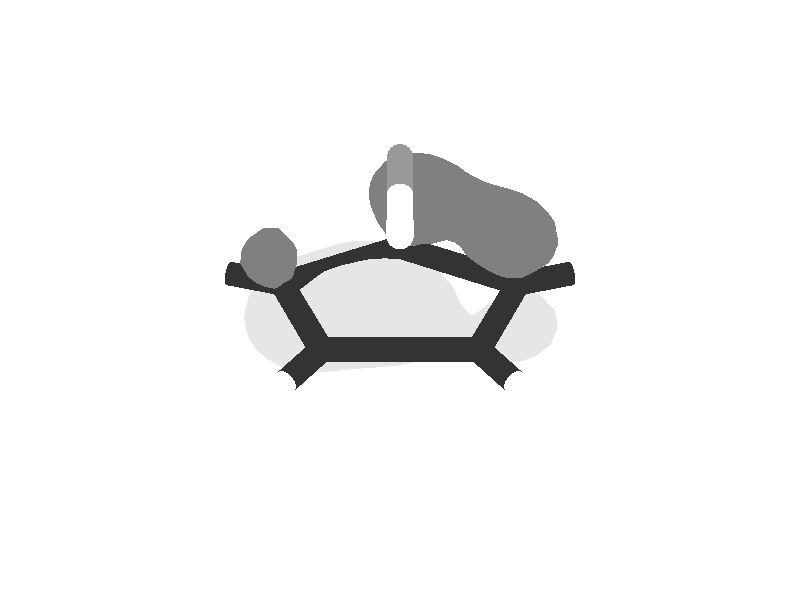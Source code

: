 camera {
 location <0.0, -3.0, -1.5>
 look_at <0.0, -0.04, 0.0>
 sky <0.0, 0.1, 0.0>
 angle 15
}
 light_source { <0, -9, 0> color rgb<0.7, 0.7, 0.7> shadowless}
 light_source { <0, 0, -9> color rgb<0.7, 0.7, 0.7> shadowless}
 background {<1, 1, 1>}
 #declare MeshRed = texture {
 pigment { color rgb<0.9, 0.9, 0.9> }
 finish { ambient 0.2 diffuse 0.6 specular 0.9}
 }
 #declare MeshBlue = texture {
 pigment { color rgb<0.5, 0.5, 0.5> }
 finish { ambient 0.2 diffuse 0.6 specular 0.9}
 }
 #declare BSAMBI = 0.2;
 #declare BSDIFF = 0.8;
 #declare BSSPEC = 0.8;
#declare colorA = 
 texture { 
 pigment { rgb<  1.0000  0.0000  0.0000 >}
 finish {ambient BSAMBI diffuse BSDIFF specular BSSPEC}
 }
#declare colorK = 
 texture { 
 pigment { rgb<  0.6  0.6  0.6 >}
 finish {ambient BSAMBI diffuse BSDIFF specular BSSPEC}
 }
#declare colorN = 
 texture { 
 pigment { rgb<  0.2  0.2  0.2 >}
 finish {ambient BSAMBI diffuse BSDIFF specular BSSPEC}
 }
#declare colorO = 
 texture { 
 pigment { rgb<  1.0  1.0  1.0 >}
 finish {ambient BSAMBI diffuse BSDIFF specular BSSPEC}
 }
 # declare molecule = union { 
 mesh {
 smooth_triangle {
<  0.116667,  0.000000, -0.101000>, < -0.149404, -0.279257, -0.948522>,
<  0.116667, -0.002780, -0.100000>, < -0.160362, -0.314471, -0.935624>,
<  0.102269,  0.000000, -0.100000>, < -0.291243, -0.364971, -0.884293>
 }
 smooth_triangle {
<  0.116667, -0.002780, -0.100000>, < -0.160362, -0.314471, -0.935624>,
<  0.116667,  0.000000, -0.101000>, < -0.149404, -0.279257, -0.948522>,
<  0.122454,  0.000000, -0.100000>, < -0.080968, -0.256792, -0.963069>
 }
 smooth_triangle {
<  0.083333,  0.016667, -0.100262>, < -0.309527, -0.382230, -0.870686>,
<  0.083333,  0.015820, -0.100000>, < -0.317157, -0.389614, -0.864646>,
<  0.082376,  0.016667, -0.100000>, < -0.314237, -0.393096, -0.864136>
 }
 smooth_triangle {
<  0.083333,  0.016667, -0.100262>, < -0.309527, -0.382230, -0.870686>,
<  0.100000,  0.016667, -0.102901>, < -0.201530, -0.205543, -0.957673>,
<  0.100000,  0.000901, -0.100000>, < -0.309766, -0.370165, -0.875798>
 }
 smooth_triangle {
<  0.083333,  0.015820, -0.100000>, < -0.317157, -0.389614, -0.864646>,
<  0.083333,  0.016667, -0.100262>, < -0.309527, -0.382230, -0.870686>,
<  0.100000,  0.000901, -0.100000>, < -0.309766, -0.370165, -0.875798>
 }
 smooth_triangle {
<  0.102269,  0.000000, -0.100000>, < -0.291243, -0.364971, -0.884293>,
<  0.100000,  0.000901, -0.100000>, < -0.309766, -0.370165, -0.875798>,
<  0.100000,  0.016667, -0.102901>, < -0.201530, -0.205543, -0.957673>
 }
 smooth_triangle {
<  0.102269,  0.000000, -0.100000>, < -0.291243, -0.364971, -0.884293>,
<  0.100000,  0.016667, -0.102901>, < -0.201530, -0.205543, -0.957673>,
<  0.116667,  0.000000, -0.101000>, < -0.149404, -0.279257, -0.948522>
 }
 smooth_triangle {
<  0.116667,  0.000000, -0.101000>, < -0.149404, -0.279257, -0.948522>,
<  0.100000,  0.016667, -0.102901>, < -0.201530, -0.205543, -0.957673>,
<  0.116667,  0.016667, -0.102691>, < -0.064678, -0.073046, -0.995229>
 }
 smooth_triangle {
<  0.128753,  0.016667, -0.100000>, <  0.059689, -0.003941, -0.998209>,
<  0.122454,  0.000000, -0.100000>, < -0.080968, -0.256792, -0.963069>,
<  0.116667,  0.000000, -0.101000>, < -0.149404, -0.279257, -0.948522>
 }
 smooth_triangle {
<  0.116667,  0.016667, -0.102691>, < -0.064678, -0.073046, -0.995229>,
<  0.128753,  0.016667, -0.100000>, <  0.059689, -0.003941, -0.998209>,
<  0.116667,  0.000000, -0.101000>, < -0.149404, -0.279257, -0.948522>
 }
 smooth_triangle {
<  0.066667,  0.033333, -0.100697>, < -0.183806, -0.454151, -0.871758>,
<  0.066667,  0.031126, -0.100000>, < -0.209644, -0.472905, -0.855809>,
<  0.062147,  0.033333, -0.100000>, < -0.205045, -0.501694, -0.840393>
 }
 smooth_triangle {
<  0.082376,  0.016667, -0.100000>, < -0.314237, -0.393096, -0.864136>,
<  0.066667,  0.031126, -0.100000>, < -0.209644, -0.472905, -0.855809>,
<  0.066667,  0.033333, -0.100697>, < -0.183806, -0.454151, -0.871758>
 }
 smooth_triangle {
<  0.082376,  0.016667, -0.100000>, < -0.314237, -0.393096, -0.864136>,
<  0.066667,  0.033333, -0.100697>, < -0.183806, -0.454151, -0.871758>,
<  0.083333,  0.016667, -0.100262>, < -0.309527, -0.382230, -0.870686>
 }
 smooth_triangle {
<  0.083333,  0.016667, -0.100262>, < -0.309527, -0.382230, -0.870686>,
<  0.066667,  0.033333, -0.100697>, < -0.183806, -0.454151, -0.871758>,
<  0.083333,  0.033333, -0.102243>, < -0.121304, -0.245572, -0.961759>
 }
 smooth_triangle {
<  0.100000,  0.016667, -0.102901>, < -0.201530, -0.205543, -0.957673>,
<  0.083333,  0.016667, -0.100262>, < -0.309527, -0.382230, -0.870686>,
<  0.100000,  0.033333, -0.102354>, < -0.047967, -0.039617, -0.998063>
 }
 smooth_triangle {
<  0.100000,  0.033333, -0.102354>, < -0.047967, -0.039617, -0.998063>,
<  0.083333,  0.016667, -0.100262>, < -0.309527, -0.382230, -0.870686>,
<  0.083333,  0.033333, -0.102243>, < -0.121304, -0.245572, -0.961759>
 }
 smooth_triangle {
<  0.116667,  0.016667, -0.102691>, < -0.064678, -0.073046, -0.995229>,
<  0.100000,  0.016667, -0.102901>, < -0.201530, -0.205543, -0.957673>,
<  0.116667,  0.033333, -0.100335>, <  0.053882,  0.128947, -0.990187>
 }
 smooth_triangle {
<  0.116667,  0.033333, -0.100335>, <  0.053882,  0.128947, -0.990187>,
<  0.100000,  0.016667, -0.102901>, < -0.201530, -0.205543, -0.957673>,
<  0.100000,  0.033333, -0.102354>, < -0.047967, -0.039617, -0.998063>
 }
 smooth_triangle {
<  0.117767,  0.033333, -0.100000>, <  0.063451,  0.137598, -0.988454>,
<  0.128753,  0.016667, -0.100000>, <  0.059689, -0.003941, -0.998209>,
<  0.116667,  0.016667, -0.102691>, < -0.064678, -0.073046, -0.995229>
 }
 smooth_triangle {
<  0.116667,  0.033333, -0.100335>, <  0.053882,  0.128947, -0.990187>,
<  0.117767,  0.033333, -0.100000>, <  0.063451,  0.137598, -0.988454>,
<  0.116667,  0.016667, -0.102691>, < -0.064678, -0.073046, -0.995229>
 }
 smooth_triangle {
<  0.016667,  0.050000, -0.101262>, < -0.408928, -0.579024, -0.705344>,
<  0.016667,  0.048217, -0.100000>, < -0.418925, -0.603573, -0.678381>,
<  0.013384,  0.050000, -0.100000>, < -0.449500, -0.590024, -0.670687>
 }
 smooth_triangle {
<  0.016667,  0.050000, -0.101262>, < -0.408928, -0.579024, -0.705344>,
<  0.033333,  0.050000, -0.104147>, < -0.229072, -0.516951, -0.824796>,
<  0.033333,  0.042628, -0.100000>, < -0.283467, -0.614047, -0.736609>
 }
 smooth_triangle {
<  0.016667,  0.048217, -0.100000>, < -0.418925, -0.603573, -0.678381>,
<  0.016667,  0.050000, -0.101262>, < -0.408928, -0.579024, -0.705344>,
<  0.033333,  0.042628, -0.100000>, < -0.283467, -0.614047, -0.736609>
 }
 smooth_triangle {
<  0.033333,  0.050000, -0.104147>, < -0.229072, -0.516951, -0.824796>,
<  0.050000,  0.050000, -0.104558>, < -0.087793, -0.428468, -0.899282>,
<  0.050000,  0.038041, -0.100000>, < -0.204604, -0.567559, -0.797505>
 }
 smooth_triangle {
<  0.033333,  0.042628, -0.100000>, < -0.283467, -0.614047, -0.736609>,
<  0.033333,  0.050000, -0.104147>, < -0.229072, -0.516951, -0.824796>,
<  0.050000,  0.038041, -0.100000>, < -0.204604, -0.567559, -0.797505>
 }
 smooth_triangle {
<  0.062147,  0.033333, -0.100000>, < -0.205045, -0.501694, -0.840393>,
<  0.050000,  0.038041, -0.100000>, < -0.204604, -0.567559, -0.797505>,
<  0.050000,  0.050000, -0.104558>, < -0.087793, -0.428468, -0.899282>
 }
 smooth_triangle {
<  0.062147,  0.033333, -0.100000>, < -0.205045, -0.501694, -0.840393>,
<  0.050000,  0.050000, -0.104558>, < -0.087793, -0.428468, -0.899282>,
<  0.066667,  0.033333, -0.100697>, < -0.183806, -0.454151, -0.871758>
 }
 smooth_triangle {
<  0.066667,  0.033333, -0.100697>, < -0.183806, -0.454151, -0.871758>,
<  0.050000,  0.050000, -0.104558>, < -0.087793, -0.428468, -0.899282>,
<  0.066667,  0.050000, -0.103518>, <  0.018695, -0.294286, -0.955535>
 }
 smooth_triangle {
<  0.083333,  0.033333, -0.102243>, < -0.121304, -0.245572, -0.961759>,
<  0.066667,  0.033333, -0.100697>, < -0.183806, -0.454151, -0.871758>,
<  0.083333,  0.050000, -0.101538>, <  0.094832, -0.102706, -0.990181>
 }
 smooth_triangle {
<  0.083333,  0.050000, -0.101538>, <  0.094832, -0.102706, -0.990181>,
<  0.066667,  0.033333, -0.100697>, < -0.183806, -0.454151, -0.871758>,
<  0.066667,  0.050000, -0.103518>, <  0.018695, -0.294286, -0.955535>
 }
 smooth_triangle {
<  0.091915,  0.050000, -0.100000>, <  0.126484,  0.010950, -0.991908>,
<  0.100000,  0.043956, -0.100000>, <  0.077008,  0.061668, -0.995122>,
<  0.100000,  0.033333, -0.102354>, < -0.047967, -0.039617, -0.998063>
 }
 smooth_triangle {
<  0.091915,  0.050000, -0.100000>, <  0.126484,  0.010950, -0.991908>,
<  0.100000,  0.033333, -0.102354>, < -0.047967, -0.039617, -0.998063>,
<  0.083333,  0.050000, -0.101538>, <  0.094832, -0.102706, -0.990181>
 }
 smooth_triangle {
<  0.083333,  0.050000, -0.101538>, <  0.094832, -0.102706, -0.990181>,
<  0.100000,  0.033333, -0.102354>, < -0.047967, -0.039617, -0.998063>,
<  0.083333,  0.033333, -0.102243>, < -0.121304, -0.245572, -0.961759>
 }
 smooth_triangle {
<  0.116667,  0.033333, -0.100335>, <  0.053882,  0.128947, -0.990187>,
<  0.100000,  0.033333, -0.102354>, < -0.047967, -0.039617, -0.998063>,
<  0.100000,  0.043956, -0.100000>, <  0.077008,  0.061668, -0.995122>
 }
 smooth_triangle {
<  0.116667,  0.034297, -0.100000>, <  0.062359,  0.139441, -0.988265>,
<  0.116667,  0.033333, -0.100335>, <  0.053882,  0.128947, -0.990187>,
<  0.100000,  0.043956, -0.100000>, <  0.077008,  0.061668, -0.995122>
 }
 smooth_triangle {
<  0.117767,  0.033333, -0.100000>, <  0.063451,  0.137598, -0.988454>,
<  0.116667,  0.033333, -0.100335>, <  0.053882,  0.128947, -0.990187>,
<  0.116667,  0.034297, -0.100000>, <  0.062359,  0.139441, -0.988265>
 }
 smooth_triangle {
<  0.000000,  0.066667, -0.104694>, < -0.566551, -0.347438, -0.747199>,
<  0.000000,  0.058302, -0.100000>, < -0.602712, -0.476609, -0.639987>,
< -0.008253,  0.066667, -0.100000>, < -0.698113, -0.358673, -0.619671>
 }
 smooth_triangle {
<  0.013384,  0.050000, -0.100000>, < -0.449500, -0.590024, -0.670687>,
<  0.000000,  0.058302, -0.100000>, < -0.602712, -0.476609, -0.639987>,
<  0.000000,  0.066667, -0.104694>, < -0.566551, -0.347438, -0.747199>
 }
 smooth_triangle {
<  0.013384,  0.050000, -0.100000>, < -0.449500, -0.590024, -0.670687>,
<  0.000000,  0.066667, -0.104694>, < -0.566551, -0.347438, -0.747199>,
<  0.016667,  0.050000, -0.101262>, < -0.408928, -0.579024, -0.705344>
 }
 smooth_triangle {
<  0.016667,  0.050000, -0.101262>, < -0.408928, -0.579024, -0.705344>,
<  0.000000,  0.066667, -0.104694>, < -0.566551, -0.347438, -0.747199>,
<  0.016667,  0.066667, -0.109095>, < -0.329889, -0.317463, -0.889039>
 }
 smooth_triangle {
<  0.033333,  0.050000, -0.104147>, < -0.229072, -0.516951, -0.824796>,
<  0.016667,  0.050000, -0.101262>, < -0.408928, -0.579024, -0.705344>,
<  0.033333,  0.066667, -0.109803>, < -0.134310, -0.278414, -0.951024>
 }
 smooth_triangle {
<  0.033333,  0.066667, -0.109803>, < -0.134310, -0.278414, -0.951024>,
<  0.016667,  0.050000, -0.101262>, < -0.408928, -0.579024, -0.705344>,
<  0.016667,  0.066667, -0.109095>, < -0.329889, -0.317463, -0.889039>
 }
 smooth_triangle {
<  0.050000,  0.050000, -0.104558>, < -0.087793, -0.428468, -0.899282>,
<  0.033333,  0.050000, -0.104147>, < -0.229072, -0.516951, -0.824796>,
<  0.050000,  0.066667, -0.107882>, <  0.035675, -0.219532, -0.974953>
 }
 smooth_triangle {
<  0.050000,  0.066667, -0.107882>, <  0.035675, -0.219532, -0.974953>,
<  0.033333,  0.050000, -0.104147>, < -0.229072, -0.516951, -0.824796>,
<  0.033333,  0.066667, -0.109803>, < -0.134310, -0.278414, -0.951024>
 }
 smooth_triangle {
<  0.066667,  0.050000, -0.103518>, <  0.018695, -0.294286, -0.955535>,
<  0.050000,  0.050000, -0.104558>, < -0.087793, -0.428468, -0.899282>,
<  0.066667,  0.066667, -0.103928>, <  0.184747, -0.118313, -0.975639>
 }
 smooth_triangle {
<  0.066667,  0.066667, -0.103928>, <  0.184747, -0.118313, -0.975639>,
<  0.050000,  0.050000, -0.104558>, < -0.087793, -0.428468, -0.899282>,
<  0.050000,  0.066667, -0.107882>, <  0.035675, -0.219532, -0.974953>
 }
 smooth_triangle {
<  0.078708,  0.066667, -0.100000>, <  0.270139, -0.003874, -0.962814>,
<  0.083333,  0.058313, -0.100000>, <  0.202028, -0.026095, -0.979032>,
<  0.083333,  0.050000, -0.101538>, <  0.094832, -0.102706, -0.990181>
 }
 smooth_triangle {
<  0.078708,  0.066667, -0.100000>, <  0.270139, -0.003874, -0.962814>,
<  0.083333,  0.050000, -0.101538>, <  0.094832, -0.102706, -0.990181>,
<  0.066667,  0.066667, -0.103928>, <  0.184747, -0.118313, -0.975639>
 }
 smooth_triangle {
<  0.066667,  0.066667, -0.103928>, <  0.184747, -0.118313, -0.975639>,
<  0.083333,  0.050000, -0.101538>, <  0.094832, -0.102706, -0.990181>,
<  0.066667,  0.050000, -0.103518>, <  0.018695, -0.294286, -0.955535>
 }
 smooth_triangle {
<  0.091915,  0.050000, -0.100000>, <  0.126484,  0.010950, -0.991908>,
<  0.083333,  0.050000, -0.101538>, <  0.094832, -0.102706, -0.990181>,
<  0.083333,  0.058313, -0.100000>, <  0.202028, -0.026095, -0.979032>
 }
 smooth_triangle {
< -0.016667,  0.083333, -0.100402>, < -0.797160, -0.104086, -0.594728>,
< -0.016667,  0.082090, -0.100000>, < -0.801622, -0.120488, -0.585564>,
< -0.017145,  0.083333, -0.100000>, < -0.804555, -0.104003, -0.584700>
 }
 smooth_triangle {
< -0.008253,  0.066667, -0.100000>, < -0.698113, -0.358673, -0.619671>,
< -0.016667,  0.082090, -0.100000>, < -0.801622, -0.120488, -0.585564>,
< -0.016667,  0.083333, -0.100402>, < -0.797160, -0.104086, -0.594728>
 }
 smooth_triangle {
< -0.008253,  0.066667, -0.100000>, < -0.698113, -0.358673, -0.619671>,
< -0.016667,  0.083333, -0.100402>, < -0.797160, -0.104086, -0.594728>,
<  0.000000,  0.066667, -0.104694>, < -0.566551, -0.347438, -0.747199>
 }
 smooth_triangle {
<  0.000000,  0.066667, -0.104694>, < -0.566551, -0.347438, -0.747199>,
< -0.016667,  0.083333, -0.100402>, < -0.797160, -0.104086, -0.594728>,
<  0.000000,  0.083333, -0.108969>, < -0.518598, -0.097296, -0.849464>
 }
 smooth_triangle {
<  0.016667,  0.066667, -0.109095>, < -0.329889, -0.317463, -0.889039>,
<  0.000000,  0.066667, -0.104694>, < -0.566551, -0.347438, -0.747199>,
<  0.016667,  0.083333, -0.112087>, < -0.281716, -0.081601, -0.956022>
 }
 smooth_triangle {
<  0.016667,  0.083333, -0.112087>, < -0.281716, -0.081601, -0.956022>,
<  0.000000,  0.066667, -0.104694>, < -0.566551, -0.347438, -0.747199>,
<  0.000000,  0.083333, -0.108969>, < -0.518598, -0.097296, -0.849464>
 }
 smooth_triangle {
<  0.033333,  0.066667, -0.109803>, < -0.134310, -0.278414, -0.951024>,
<  0.016667,  0.066667, -0.109095>, < -0.329889, -0.317463, -0.889039>,
<  0.033333,  0.083333, -0.111650>, < -0.075678, -0.057050, -0.995499>
 }
 smooth_triangle {
<  0.033333,  0.083333, -0.111650>, < -0.075678, -0.057050, -0.995499>,
<  0.016667,  0.066667, -0.109095>, < -0.329889, -0.317463, -0.889039>,
<  0.016667,  0.083333, -0.112087>, < -0.281716, -0.081601, -0.956022>
 }
 smooth_triangle {
<  0.050000,  0.066667, -0.107882>, <  0.035675, -0.219532, -0.974953>,
<  0.033333,  0.066667, -0.109803>, < -0.134310, -0.278414, -0.951024>,
<  0.050000,  0.083333, -0.108192>, <  0.119153, -0.013898, -0.992779>
 }
 smooth_triangle {
<  0.050000,  0.083333, -0.108192>, <  0.119153, -0.013898, -0.992779>,
<  0.033333,  0.066667, -0.109803>, < -0.134310, -0.278414, -0.951024>,
<  0.033333,  0.083333, -0.111650>, < -0.075678, -0.057050, -0.995499>
 }
 smooth_triangle {
<  0.066667,  0.066667, -0.103928>, <  0.184747, -0.118313, -0.975639>,
<  0.050000,  0.066667, -0.107882>, <  0.035675, -0.219532, -0.974953>,
<  0.066667,  0.083333, -0.101799>, <  0.308192,  0.066956, -0.948965>
 }
 smooth_triangle {
<  0.066667,  0.083333, -0.101799>, <  0.308192,  0.066956, -0.948965>,
<  0.050000,  0.066667, -0.107882>, <  0.035675, -0.219532, -0.974953>,
<  0.050000,  0.083333, -0.108192>, <  0.119153, -0.013898, -0.992779>
 }
 smooth_triangle {
<  0.070254,  0.083333, -0.100000>, <  0.341199,  0.092396, -0.935439>,
<  0.078708,  0.066667, -0.100000>, <  0.270139, -0.003874, -0.962814>,
<  0.066667,  0.066667, -0.103928>, <  0.184747, -0.118313, -0.975639>
 }
 smooth_triangle {
<  0.066667,  0.083333, -0.101799>, <  0.308192,  0.066956, -0.948965>,
<  0.070254,  0.083333, -0.100000>, <  0.341199,  0.092396, -0.935439>,
<  0.066667,  0.066667, -0.103928>, <  0.184747, -0.118313, -0.975639>
 }
 smooth_triangle {
< -0.016667,  0.100000, -0.100655>, < -0.771474,  0.122719, -0.624313>,
< -0.016667,  0.083333, -0.100402>, < -0.797160, -0.104086, -0.594728>,
< -0.017145,  0.083333, -0.100000>, < -0.804555, -0.104003, -0.584700>
 }
 smooth_triangle {
< -0.017472,  0.100000, -0.100000>, < -0.783538,  0.122822, -0.609084>,
< -0.016667,  0.100000, -0.100655>, < -0.771474,  0.122719, -0.624313>,
< -0.017145,  0.083333, -0.100000>, < -0.804555, -0.104003, -0.584700>
 }
 smooth_triangle {
<  0.000000,  0.083333, -0.108969>, < -0.518598, -0.097296, -0.849464>,
< -0.016667,  0.083333, -0.100402>, < -0.797160, -0.104086, -0.594728>,
<  0.000000,  0.100000, -0.108681>, < -0.498602,  0.127693, -0.857374>
 }
 smooth_triangle {
<  0.000000,  0.100000, -0.108681>, < -0.498602,  0.127693, -0.857374>,
< -0.016667,  0.083333, -0.100402>, < -0.797160, -0.104086, -0.594728>,
< -0.016667,  0.100000, -0.100655>, < -0.771474,  0.122719, -0.624313>
 }
 smooth_triangle {
<  0.016667,  0.083333, -0.112087>, < -0.281716, -0.081601, -0.956022>,
<  0.000000,  0.083333, -0.108969>, < -0.518598, -0.097296, -0.849464>,
<  0.016667,  0.100000, -0.111283>, < -0.258189,  0.136621, -0.956385>
 }
 smooth_triangle {
<  0.016667,  0.100000, -0.111283>, < -0.258189,  0.136621, -0.956385>,
<  0.000000,  0.083333, -0.108969>, < -0.518598, -0.097296, -0.849464>,
<  0.000000,  0.100000, -0.108681>, < -0.498602,  0.127693, -0.857374>
 }
 smooth_triangle {
<  0.033333,  0.083333, -0.111650>, < -0.075678, -0.057050, -0.995499>,
<  0.016667,  0.083333, -0.112087>, < -0.281716, -0.081601, -0.956022>,
<  0.033333,  0.100000, -0.110092>, < -0.039544,  0.156357, -0.986909>
 }
 smooth_triangle {
<  0.033333,  0.100000, -0.110092>, < -0.039544,  0.156357, -0.986909>,
<  0.016667,  0.083333, -0.112087>, < -0.281716, -0.081601, -0.956022>,
<  0.016667,  0.100000, -0.111283>, < -0.258189,  0.136621, -0.956385>
 }
 smooth_triangle {
<  0.050000,  0.083333, -0.108192>, <  0.119153, -0.013898, -0.992779>,
<  0.033333,  0.083333, -0.111650>, < -0.075678, -0.057050, -0.995499>,
<  0.050000,  0.100000, -0.105308>, <  0.177168,  0.194707, -0.964728>
 }
 smooth_triangle {
<  0.050000,  0.100000, -0.105308>, <  0.177168,  0.194707, -0.964728>,
<  0.033333,  0.083333, -0.111650>, < -0.075678, -0.057050, -0.995499>,
<  0.033333,  0.100000, -0.110092>, < -0.039544,  0.156357, -0.986909>
 }
 smooth_triangle {
<  0.060660,  0.100000, -0.100000>, <  0.310030,  0.236731, -0.920782>,
<  0.066667,  0.089186, -0.100000>, <  0.341077,  0.136664, -0.930048>,
<  0.066667,  0.083333, -0.101799>, <  0.308192,  0.066956, -0.948965>
 }
 smooth_triangle {
<  0.060660,  0.100000, -0.100000>, <  0.310030,  0.236731, -0.920782>,
<  0.066667,  0.083333, -0.101799>, <  0.308192,  0.066956, -0.948965>,
<  0.050000,  0.100000, -0.105308>, <  0.177168,  0.194707, -0.964728>
 }
 smooth_triangle {
<  0.050000,  0.100000, -0.105308>, <  0.177168,  0.194707, -0.964728>,
<  0.066667,  0.083333, -0.101799>, <  0.308192,  0.066956, -0.948965>,
<  0.050000,  0.083333, -0.108192>, <  0.119153, -0.013898, -0.992779>
 }
 smooth_triangle {
<  0.070254,  0.083333, -0.100000>, <  0.341199,  0.092396, -0.935439>,
<  0.066667,  0.083333, -0.101799>, <  0.308192,  0.066956, -0.948965>,
<  0.066667,  0.089186, -0.100000>, <  0.341077,  0.136664, -0.930048>
 }
 smooth_triangle {
< -0.016667,  0.100000, -0.100655>, < -0.771474,  0.122719, -0.624313>,
< -0.017472,  0.100000, -0.100000>, < -0.783538,  0.122822, -0.609084>,
< -0.016667,  0.102142, -0.100000>, < -0.773111,  0.149560, -0.616386>
 }
 smooth_triangle {
< -0.016667,  0.102142, -0.100000>, < -0.773111,  0.149560, -0.616386>,
< -0.008407,  0.116667, -0.100000>, < -0.629750,  0.347967, -0.694503>,
<  0.000000,  0.116667, -0.103990>, < -0.500306,  0.348297, -0.792706>
 }
 smooth_triangle {
< -0.016667,  0.102142, -0.100000>, < -0.773111,  0.149560, -0.616386>,
<  0.000000,  0.116667, -0.103990>, < -0.500306,  0.348297, -0.792706>,
< -0.016667,  0.100000, -0.100655>, < -0.771474,  0.122719, -0.624313>
 }
 smooth_triangle {
< -0.016667,  0.100000, -0.100655>, < -0.771474,  0.122719, -0.624313>,
<  0.000000,  0.116667, -0.103990>, < -0.500306,  0.348297, -0.792706>,
<  0.000000,  0.100000, -0.108681>, < -0.498602,  0.127693, -0.857374>
 }
 smooth_triangle {
<  0.016667,  0.100000, -0.111283>, < -0.258189,  0.136621, -0.956385>,
<  0.000000,  0.100000, -0.108681>, < -0.498602,  0.127693, -0.857374>,
<  0.016667,  0.116667, -0.106568>, < -0.252089,  0.358289, -0.898933>
 }
 smooth_triangle {
<  0.016667,  0.116667, -0.106568>, < -0.252089,  0.358289, -0.898933>,
<  0.000000,  0.100000, -0.108681>, < -0.498602,  0.127693, -0.857374>,
<  0.000000,  0.116667, -0.103990>, < -0.500306,  0.348297, -0.792706>
 }
 smooth_triangle {
<  0.033333,  0.100000, -0.110092>, < -0.039544,  0.156357, -0.986909>,
<  0.016667,  0.100000, -0.111283>, < -0.258189,  0.136621, -0.956385>,
<  0.033333,  0.116667, -0.104703>, < -0.018272,  0.379067, -0.925189>
 }
 smooth_triangle {
<  0.033333,  0.116667, -0.104703>, < -0.018272,  0.379067, -0.925189>,
<  0.016667,  0.100000, -0.111283>, < -0.258189,  0.136621, -0.956385>,
<  0.016667,  0.116667, -0.106568>, < -0.252089,  0.358289, -0.898933>
 }
 smooth_triangle {
<  0.046155,  0.116667, -0.100000>, <  0.159050,  0.408879, -0.898622>,
<  0.050000,  0.113058, -0.100000>, <  0.209353,  0.366792, -0.906441>,
<  0.050000,  0.100000, -0.105308>, <  0.177168,  0.194707, -0.964728>
 }
 smooth_triangle {
<  0.046155,  0.116667, -0.100000>, <  0.159050,  0.408879, -0.898622>,
<  0.050000,  0.100000, -0.105308>, <  0.177168,  0.194707, -0.964728>,
<  0.033333,  0.116667, -0.104703>, < -0.018272,  0.379067, -0.925189>
 }
 smooth_triangle {
<  0.033333,  0.116667, -0.104703>, < -0.018272,  0.379067, -0.925189>,
<  0.050000,  0.100000, -0.105308>, <  0.177168,  0.194707, -0.964728>,
<  0.033333,  0.100000, -0.110092>, < -0.039544,  0.156357, -0.986909>
 }
 smooth_triangle {
<  0.060660,  0.100000, -0.100000>, <  0.310030,  0.236731, -0.920782>,
<  0.050000,  0.100000, -0.105308>, <  0.177168,  0.194707, -0.964728>,
<  0.050000,  0.113058, -0.100000>, <  0.209353,  0.366792, -0.906441>
 }
 smooth_triangle {
<  0.000000,  0.116667, -0.103990>, < -0.500306,  0.348297, -0.792706>,
< -0.008407,  0.116667, -0.100000>, < -0.629750,  0.347967, -0.694503>,
<  0.000000,  0.123643, -0.100000>, < -0.510017,  0.436909, -0.740940>
 }
 smooth_triangle {
<  0.016667,  0.116667, -0.106568>, < -0.252089,  0.358289, -0.898933>,
<  0.000000,  0.116667, -0.103990>, < -0.500306,  0.348297, -0.792706>,
<  0.000000,  0.123643, -0.100000>, < -0.510017,  0.436909, -0.740940>
 }
 smooth_triangle {
<  0.016667,  0.128180, -0.100000>, < -0.257995,  0.514662, -0.817656>,
<  0.016667,  0.116667, -0.106568>, < -0.252089,  0.358289, -0.898933>,
<  0.000000,  0.123643, -0.100000>, < -0.510017,  0.436909, -0.740940>
 }
 smooth_triangle {
<  0.033333,  0.116667, -0.104703>, < -0.018272,  0.379067, -0.925189>,
<  0.016667,  0.116667, -0.106568>, < -0.252089,  0.358289, -0.898933>,
<  0.016667,  0.128180, -0.100000>, < -0.257995,  0.514662, -0.817656>
 }
 smooth_triangle {
<  0.033333,  0.124606, -0.100000>, < -0.014066,  0.486089, -0.873796>,
<  0.033333,  0.116667, -0.104703>, < -0.018272,  0.379067, -0.925189>,
<  0.016667,  0.128180, -0.100000>, < -0.257995,  0.514662, -0.817656>
 }
 smooth_triangle {
<  0.046155,  0.116667, -0.100000>, <  0.159050,  0.408879, -0.898622>,
<  0.033333,  0.116667, -0.104703>, < -0.018272,  0.379067, -0.925189>,
<  0.033333,  0.124606, -0.100000>, < -0.014066,  0.486089, -0.873796>
 }
 smooth_triangle {
<  0.100000, -0.016667, -0.092278>, < -0.434854, -0.578078, -0.690455>,
<  0.100000, -0.027019, -0.083333>, < -0.493944, -0.704232, -0.509976>,
<  0.083482, -0.016667, -0.083333>, < -0.617742, -0.669351, -0.412752>
 }
 smooth_triangle {
<  0.100000, -0.016667, -0.092278>, < -0.434854, -0.578078, -0.690455>,
<  0.116667, -0.016667, -0.095030>, < -0.231245, -0.508189, -0.829620>,
<  0.116667, -0.031637, -0.083333>, < -0.295518, -0.738470, -0.606078>
 }
 smooth_triangle {
<  0.100000, -0.027019, -0.083333>, < -0.493944, -0.704232, -0.509976>,
<  0.100000, -0.016667, -0.092278>, < -0.434854, -0.578078, -0.690455>,
<  0.116667, -0.031637, -0.083333>, < -0.295518, -0.738470, -0.606078>
 }
 smooth_triangle {
<  0.116667, -0.016667, -0.095030>, < -0.231245, -0.508189, -0.829620>,
<  0.133333, -0.016667, -0.092876>, < -0.013742, -0.474195, -0.880313>,
<  0.133333, -0.029372, -0.083333>, < -0.046206, -0.694382, -0.718122>
 }
 smooth_triangle {
<  0.116667, -0.031637, -0.083333>, < -0.295518, -0.738470, -0.606078>,
<  0.116667, -0.016667, -0.095030>, < -0.231245, -0.508189, -0.829620>,
<  0.133333, -0.029372, -0.083333>, < -0.046206, -0.694382, -0.718122>
 }
 smooth_triangle {
<  0.133333, -0.016667, -0.092876>, < -0.013742, -0.474195, -0.880313>,
<  0.150000, -0.016667, -0.084723>, <  0.247727, -0.472263, -0.845931>,
<  0.150000, -0.018494, -0.083333>, <  0.247136, -0.503910, -0.827646>
 }
 smooth_triangle {
<  0.133333, -0.029372, -0.083333>, < -0.046206, -0.694382, -0.718122>,
<  0.133333, -0.016667, -0.092876>, < -0.013742, -0.474195, -0.880313>,
<  0.150000, -0.018494, -0.083333>, <  0.247136, -0.503910, -0.827646>
 }
 smooth_triangle {
<  0.150000, -0.018494, -0.083333>, <  0.247136, -0.503910, -0.827646>,
<  0.150000, -0.016667, -0.084723>, <  0.247727, -0.472263, -0.845931>,
<  0.151586, -0.016667, -0.083333>, <  0.274935, -0.475580, -0.835604>
 }
 smooth_triangle {
<  0.083333,  0.000000, -0.094585>, < -0.488123, -0.530257, -0.693227>,
<  0.083333, -0.016534, -0.083333>, < -0.618665, -0.669110, -0.411759>,
<  0.066855,  0.000000, -0.083333>, < -0.627358, -0.702396, -0.336247>
 }
 smooth_triangle {
<  0.083482, -0.016667, -0.083333>, < -0.617742, -0.669351, -0.412752>,
<  0.083333, -0.016534, -0.083333>, < -0.618665, -0.669110, -0.411759>,
<  0.083333,  0.000000, -0.094585>, < -0.488123, -0.530257, -0.693227>
 }
 smooth_triangle {
<  0.083482, -0.016667, -0.083333>, < -0.617742, -0.669351, -0.412752>,
<  0.083333,  0.000000, -0.094585>, < -0.488123, -0.530257, -0.693227>,
<  0.100000, -0.016667, -0.092278>, < -0.434854, -0.578078, -0.690455>
 }
 smooth_triangle {
<  0.100000, -0.016667, -0.092278>, < -0.434854, -0.578078, -0.690455>,
<  0.083333,  0.000000, -0.094585>, < -0.488123, -0.530257, -0.693227>,
<  0.100000,  0.000000, -0.099839>, < -0.316466, -0.379286, -0.869478>
 }
 smooth_triangle {
<  0.116667, -0.002780, -0.100000>, < -0.160362, -0.314471, -0.935624>,
<  0.100000,  0.000000, -0.099839>, < -0.316466, -0.379286, -0.869478>,
<  0.102269,  0.000000, -0.100000>, < -0.291243, -0.364971, -0.884293>
 }
 smooth_triangle {
<  0.116667, -0.002780, -0.100000>, < -0.160362, -0.314471, -0.935624>,
<  0.116667, -0.016667, -0.095030>, < -0.231245, -0.508189, -0.829620>,
<  0.100000,  0.000000, -0.099839>, < -0.316466, -0.379286, -0.869478>
 }
 smooth_triangle {
<  0.116667, -0.016667, -0.095030>, < -0.231245, -0.508189, -0.829620>,
<  0.100000, -0.016667, -0.092278>, < -0.434854, -0.578078, -0.690455>,
<  0.100000,  0.000000, -0.099839>, < -0.316466, -0.379286, -0.869478>
 }
 smooth_triangle {
<  0.122454,  0.000000, -0.100000>, < -0.080968, -0.256792, -0.963069>,
<  0.116667, -0.016667, -0.095030>, < -0.231245, -0.508189, -0.829620>,
<  0.116667, -0.002780, -0.100000>, < -0.160362, -0.314471, -0.935624>
 }
 smooth_triangle {
<  0.122454,  0.000000, -0.100000>, < -0.080968, -0.256792, -0.963069>,
<  0.133333,  0.000000, -0.098359>, <  0.039404, -0.213317, -0.976188>,
<  0.116667, -0.016667, -0.095030>, < -0.231245, -0.508189, -0.829620>
 }
 smooth_triangle {
<  0.133333,  0.000000, -0.098359>, <  0.039404, -0.213317, -0.976188>,
<  0.133333, -0.016667, -0.092876>, < -0.013742, -0.474195, -0.880313>,
<  0.116667, -0.016667, -0.095030>, < -0.231245, -0.508189, -0.829620>
 }
 smooth_triangle {
<  0.150000, -0.016667, -0.084723>, <  0.247727, -0.472263, -0.845931>,
<  0.133333, -0.016667, -0.092876>, < -0.013742, -0.474195, -0.880313>,
<  0.150000,  0.000000, -0.090997>, <  0.274077, -0.173112, -0.945999>
 }
 smooth_triangle {
<  0.150000,  0.000000, -0.090997>, <  0.274077, -0.173112, -0.945999>,
<  0.133333, -0.016667, -0.092876>, < -0.013742, -0.474195, -0.880313>,
<  0.133333,  0.000000, -0.098359>, <  0.039404, -0.213317, -0.976188>
 }
 smooth_triangle {
<  0.158900,  0.000000, -0.083333>, <  0.432579, -0.163726, -0.886605>,
<  0.151586, -0.016667, -0.083333>, <  0.274935, -0.475580, -0.835604>,
<  0.150000, -0.016667, -0.084723>, <  0.247727, -0.472263, -0.845931>
 }
 smooth_triangle {
<  0.150000,  0.000000, -0.090997>, <  0.274077, -0.173112, -0.945999>,
<  0.158900,  0.000000, -0.083333>, <  0.432579, -0.163726, -0.886605>,
<  0.150000, -0.016667, -0.084723>, <  0.247727, -0.472263, -0.845931>
 }
 smooth_triangle {
<  0.050000,  0.016667, -0.083923>, < -0.511240, -0.810422, -0.286093>,
<  0.050000,  0.016118, -0.083333>, < -0.517228, -0.812192, -0.269849>,
<  0.049255,  0.016667, -0.083333>, < -0.514662, -0.815037, -0.266154>
 }
 smooth_triangle {
<  0.050000,  0.016667, -0.083923>, < -0.511240, -0.810422, -0.286093>,
<  0.066667,  0.016667, -0.094296>, < -0.424811, -0.612377, -0.666731>,
<  0.066667,  0.000231, -0.083333>, < -0.626252, -0.703745, -0.335487>
 }
 smooth_triangle {
<  0.050000,  0.016118, -0.083333>, < -0.517228, -0.812192, -0.269849>,
<  0.050000,  0.016667, -0.083923>, < -0.511240, -0.810422, -0.286093>,
<  0.066667,  0.000231, -0.083333>, < -0.626252, -0.703745, -0.335487>
 }
 smooth_triangle {
<  0.066855,  0.000000, -0.083333>, < -0.627358, -0.702396, -0.336247>,
<  0.066667,  0.000231, -0.083333>, < -0.626252, -0.703745, -0.335487>,
<  0.066667,  0.016667, -0.094296>, < -0.424811, -0.612377, -0.666731>
 }
 smooth_triangle {
<  0.083333,  0.000000, -0.094585>, < -0.488123, -0.530257, -0.693227>,
<  0.066855,  0.000000, -0.083333>, < -0.627358, -0.702396, -0.336247>,
<  0.066667,  0.016667, -0.094296>, < -0.424811, -0.612377, -0.666731>
 }
 smooth_triangle {
<  0.083333,  0.000000, -0.094585>, < -0.488123, -0.530257, -0.693227>,
<  0.066667,  0.016667, -0.094296>, < -0.424811, -0.612377, -0.666731>,
<  0.082376,  0.016667, -0.100000>, < -0.314237, -0.393096, -0.864136>
 }
 smooth_triangle {
<  0.083333,  0.000000, -0.094585>, < -0.488123, -0.530257, -0.693227>,
<  0.082376,  0.016667, -0.100000>, < -0.314237, -0.393096, -0.864136>,
<  0.083333,  0.015820, -0.100000>, < -0.317157, -0.389614, -0.864646>
 }
 smooth_triangle {
<  0.100000,  0.000901, -0.100000>, < -0.309766, -0.370165, -0.875798>,
<  0.083333,  0.000000, -0.094585>, < -0.488123, -0.530257, -0.693227>,
<  0.083333,  0.015820, -0.100000>, < -0.317157, -0.389614, -0.864646>
 }
 smooth_triangle {
<  0.100000,  0.000000, -0.099839>, < -0.316466, -0.379286, -0.869478>,
<  0.083333,  0.000000, -0.094585>, < -0.488123, -0.530257, -0.693227>,
<  0.100000,  0.000901, -0.100000>, < -0.309766, -0.370165, -0.875798>
 }
 smooth_triangle {
<  0.102269,  0.000000, -0.100000>, < -0.291243, -0.364971, -0.884293>,
<  0.100000,  0.000000, -0.099839>, < -0.316466, -0.379286, -0.869478>,
<  0.100000,  0.000901, -0.100000>, < -0.309766, -0.370165, -0.875798>
 }
 smooth_triangle {
<  0.133333,  0.000000, -0.098359>, <  0.039404, -0.213317, -0.976188>,
<  0.128753,  0.016667, -0.100000>, <  0.059689, -0.003941, -0.998209>,
<  0.133333,  0.016667, -0.099081>, <  0.102771,  0.023406, -0.994430>
 }
 smooth_triangle {
<  0.122454,  0.000000, -0.100000>, < -0.080968, -0.256792, -0.963069>,
<  0.128753,  0.016667, -0.100000>, <  0.059689, -0.003941, -0.998209>,
<  0.133333,  0.000000, -0.098359>, <  0.039404, -0.213317, -0.976188>
 }
 smooth_triangle {
<  0.150000,  0.000000, -0.090997>, <  0.274077, -0.173112, -0.945999>,
<  0.133333,  0.000000, -0.098359>, <  0.039404, -0.213317, -0.976188>,
<  0.150000,  0.016667, -0.091106>, <  0.318000,  0.107639, -0.941961>
 }
 smooth_triangle {
<  0.150000,  0.016667, -0.091106>, <  0.318000,  0.107639, -0.941961>,
<  0.133333,  0.000000, -0.098359>, <  0.039404, -0.213317, -0.976188>,
<  0.133333,  0.016667, -0.099081>, <  0.102771,  0.023406, -0.994430>
 }
 smooth_triangle {
<  0.158731,  0.016667, -0.083333>, <  0.465427,  0.143658, -0.873350>,
<  0.158900,  0.000000, -0.083333>, <  0.432579, -0.163726, -0.886605>,
<  0.150000,  0.000000, -0.090997>, <  0.274077, -0.173112, -0.945999>
 }
 smooth_triangle {
<  0.150000,  0.016667, -0.091106>, <  0.318000,  0.107639, -0.941961>,
<  0.158731,  0.016667, -0.083333>, <  0.465427,  0.143658, -0.873350>,
<  0.150000,  0.000000, -0.090997>, <  0.274077, -0.173112, -0.945999>
 }
 smooth_triangle {
<  0.033333,  0.033333, -0.091841>, < -0.390953, -0.789333, -0.473402>,
<  0.033333,  0.026433, -0.083333>, < -0.464100, -0.856920, -0.224276>,
<  0.019618,  0.033333, -0.083333>, < -0.514627, -0.841933, -0.162199>
 }
 smooth_triangle {
<  0.049255,  0.016667, -0.083333>, < -0.514662, -0.815037, -0.266154>,
<  0.033333,  0.026433, -0.083333>, < -0.464100, -0.856920, -0.224276>,
<  0.033333,  0.033333, -0.091841>, < -0.390953, -0.789333, -0.473402>
 }
 smooth_triangle {
<  0.049255,  0.016667, -0.083333>, < -0.514662, -0.815037, -0.266154>,
<  0.033333,  0.033333, -0.091841>, < -0.390953, -0.789333, -0.473402>,
<  0.050000,  0.016667, -0.083923>, < -0.511240, -0.810422, -0.286093>
 }
 smooth_triangle {
<  0.050000,  0.016667, -0.083923>, < -0.511240, -0.810422, -0.286093>,
<  0.033333,  0.033333, -0.091841>, < -0.390953, -0.789333, -0.473402>,
<  0.050000,  0.033333, -0.097520>, < -0.268168, -0.643044, -0.717342>
 }
 smooth_triangle {
<  0.066667,  0.031126, -0.100000>, < -0.209644, -0.472905, -0.855809>,
<  0.050000,  0.033333, -0.097520>, < -0.268168, -0.643044, -0.717342>,
<  0.062147,  0.033333, -0.100000>, < -0.205045, -0.501694, -0.840393>
 }
 smooth_triangle {
<  0.066667,  0.031126, -0.100000>, < -0.209644, -0.472905, -0.855809>,
<  0.066667,  0.016667, -0.094296>, < -0.424811, -0.612377, -0.666731>,
<  0.050000,  0.033333, -0.097520>, < -0.268168, -0.643044, -0.717342>
 }
 smooth_triangle {
<  0.066667,  0.016667, -0.094296>, < -0.424811, -0.612377, -0.666731>,
<  0.050000,  0.016667, -0.083923>, < -0.511240, -0.810422, -0.286093>,
<  0.050000,  0.033333, -0.097520>, < -0.268168, -0.643044, -0.717342>
 }
 smooth_triangle {
<  0.082376,  0.016667, -0.100000>, < -0.314237, -0.393096, -0.864136>,
<  0.066667,  0.016667, -0.094296>, < -0.424811, -0.612377, -0.666731>,
<  0.066667,  0.031126, -0.100000>, < -0.209644, -0.472905, -0.855809>
 }
 smooth_triangle {
<  0.133333,  0.016667, -0.099081>, <  0.102771,  0.023406, -0.994430>,
<  0.117767,  0.033333, -0.100000>, <  0.063451,  0.137598, -0.988454>,
<  0.133333,  0.033333, -0.095355>, <  0.188232,  0.275218, -0.942774>
 }
 smooth_triangle {
<  0.128753,  0.016667, -0.100000>, <  0.059689, -0.003941, -0.998209>,
<  0.117767,  0.033333, -0.100000>, <  0.063451,  0.137598, -0.988454>,
<  0.133333,  0.016667, -0.099081>, <  0.102771,  0.023406, -0.994430>
 }
 smooth_triangle {
<  0.150000,  0.016667, -0.091106>, <  0.318000,  0.107639, -0.941961>,
<  0.133333,  0.016667, -0.099081>, <  0.102771,  0.023406, -0.994430>,
<  0.150000,  0.033333, -0.085187>, <  0.386268,  0.400736, -0.830787>
 }
 smooth_triangle {
<  0.150000,  0.033333, -0.085187>, <  0.386268,  0.400736, -0.830787>,
<  0.133333,  0.016667, -0.099081>, <  0.102771,  0.023406, -0.994430>,
<  0.133333,  0.033333, -0.095355>, <  0.188232,  0.275218, -0.942774>
 }
 smooth_triangle {
<  0.151912,  0.033333, -0.083333>, <  0.414194,  0.413347, -0.810918>,
<  0.158731,  0.016667, -0.083333>, <  0.465427,  0.143658, -0.873350>,
<  0.150000,  0.016667, -0.091106>, <  0.318000,  0.107639, -0.941961>
 }
 smooth_triangle {
<  0.150000,  0.033333, -0.085187>, <  0.386268,  0.400736, -0.830787>,
<  0.151912,  0.033333, -0.083333>, <  0.414194,  0.413347, -0.810918>,
<  0.150000,  0.016667, -0.091106>, <  0.318000,  0.107639, -0.941961>
 }
 smooth_triangle {
<  0.000000,  0.050000, -0.092640>, < -0.657997, -0.652059, -0.376642>,
<  0.000000,  0.043668, -0.083333>, < -0.678718, -0.728645, -0.091754>,
< -0.007970,  0.050000, -0.083333>, < -0.758858, -0.649572, -0.046799>
 }
 smooth_triangle {
<  0.000000,  0.050000, -0.092640>, < -0.657997, -0.652059, -0.376642>,
<  0.013384,  0.050000, -0.100000>, < -0.449500, -0.590024, -0.670687>,
<  0.016667,  0.048217, -0.100000>, < -0.418925, -0.603573, -0.678381>
 }
 smooth_triangle {
<  0.000000,  0.050000, -0.092640>, < -0.657997, -0.652059, -0.376642>,
<  0.016667,  0.048217, -0.100000>, < -0.418925, -0.603573, -0.678381>,
<  0.000000,  0.043668, -0.083333>, < -0.678718, -0.728645, -0.091754>
 }
 smooth_triangle {
<  0.000000,  0.043668, -0.083333>, < -0.678718, -0.728645, -0.091754>,
<  0.016667,  0.048217, -0.100000>, < -0.418925, -0.603573, -0.678381>,
<  0.016667,  0.034567, -0.083333>, < -0.530876, -0.832934, -0.156176>
 }
 smooth_triangle {
<  0.019618,  0.033333, -0.083333>, < -0.514627, -0.841933, -0.162199>,
<  0.033333,  0.042628, -0.100000>, < -0.283467, -0.614047, -0.736609>,
<  0.033333,  0.033333, -0.091841>, < -0.390953, -0.789333, -0.473402>
 }
 smooth_triangle {
<  0.019618,  0.033333, -0.083333>, < -0.514627, -0.841933, -0.162199>,
<  0.016667,  0.034567, -0.083333>, < -0.530876, -0.832934, -0.156176>,
<  0.033333,  0.042628, -0.100000>, < -0.283467, -0.614047, -0.736609>
 }
 smooth_triangle {
<  0.016667,  0.034567, -0.083333>, < -0.530876, -0.832934, -0.156176>,
<  0.016667,  0.048217, -0.100000>, < -0.418925, -0.603573, -0.678381>,
<  0.033333,  0.042628, -0.100000>, < -0.283467, -0.614047, -0.736609>
 }
 smooth_triangle {
<  0.050000,  0.038041, -0.100000>, < -0.204604, -0.567559, -0.797505>,
<  0.033333,  0.033333, -0.091841>, < -0.390953, -0.789333, -0.473402>,
<  0.033333,  0.042628, -0.100000>, < -0.283467, -0.614047, -0.736609>
 }
 smooth_triangle {
<  0.050000,  0.033333, -0.097520>, < -0.268168, -0.643044, -0.717342>,
<  0.033333,  0.033333, -0.091841>, < -0.390953, -0.789333, -0.473402>,
<  0.050000,  0.038041, -0.100000>, < -0.204604, -0.567559, -0.797505>
 }
 smooth_triangle {
<  0.062147,  0.033333, -0.100000>, < -0.205045, -0.501694, -0.840393>,
<  0.050000,  0.033333, -0.097520>, < -0.268168, -0.643044, -0.717342>,
<  0.050000,  0.038041, -0.100000>, < -0.204604, -0.567559, -0.797505>
 }
 smooth_triangle {
<  0.100000,  0.043956, -0.100000>, <  0.077008,  0.061668, -0.995122>,
<  0.091915,  0.050000, -0.100000>, <  0.126484,  0.010950, -0.991908>,
<  0.100000,  0.050000, -0.098440>, <  0.154237,  0.126336, -0.979924>
 }
 smooth_triangle {
<  0.100000,  0.043956, -0.100000>, <  0.077008,  0.061668, -0.995122>,
<  0.116667,  0.050000, -0.093559>, <  0.220639,  0.362330, -0.905558>,
<  0.116667,  0.034297, -0.100000>, <  0.062359,  0.139441, -0.988265>
 }
 smooth_triangle {
<  0.100000,  0.050000, -0.098440>, <  0.154237,  0.126336, -0.979924>,
<  0.116667,  0.050000, -0.093559>, <  0.220639,  0.362330, -0.905558>,
<  0.100000,  0.043956, -0.100000>, <  0.077008,  0.061668, -0.995122>
 }
 smooth_triangle {
<  0.116667,  0.034297, -0.100000>, <  0.062359,  0.139441, -0.988265>,
<  0.133333,  0.033333, -0.095355>, <  0.188232,  0.275218, -0.942774>,
<  0.117767,  0.033333, -0.100000>, <  0.063451,  0.137598, -0.988454>
 }
 smooth_triangle {
<  0.116667,  0.034297, -0.100000>, <  0.062359,  0.139441, -0.988265>,
<  0.116667,  0.050000, -0.093559>, <  0.220639,  0.362330, -0.905558>,
<  0.133333,  0.033333, -0.095355>, <  0.188232,  0.275218, -0.942774>
 }
 smooth_triangle {
<  0.116667,  0.050000, -0.093559>, <  0.220639,  0.362330, -0.905558>,
<  0.133333,  0.050000, -0.085420>, <  0.322601,  0.558342, -0.764318>,
<  0.133333,  0.033333, -0.095355>, <  0.188232,  0.275218, -0.942774>
 }
 smooth_triangle {
<  0.136035,  0.050000, -0.083333>, <  0.348402,  0.584029, -0.733162>,
<  0.150000,  0.035998, -0.083333>, <  0.401039,  0.443253, -0.801682>,
<  0.150000,  0.033333, -0.085187>, <  0.386268,  0.400736, -0.830787>
 }
 smooth_triangle {
<  0.136035,  0.050000, -0.083333>, <  0.348402,  0.584029, -0.733162>,
<  0.150000,  0.033333, -0.085187>, <  0.386268,  0.400736, -0.830787>,
<  0.133333,  0.050000, -0.085420>, <  0.322601,  0.558342, -0.764318>
 }
 smooth_triangle {
<  0.133333,  0.050000, -0.085420>, <  0.322601,  0.558342, -0.764318>,
<  0.150000,  0.033333, -0.085187>, <  0.386268,  0.400736, -0.830787>,
<  0.133333,  0.033333, -0.095355>, <  0.188232,  0.275218, -0.942774>
 }
 smooth_triangle {
<  0.151912,  0.033333, -0.083333>, <  0.414194,  0.413347, -0.810918>,
<  0.150000,  0.033333, -0.085187>, <  0.386268,  0.400736, -0.830787>,
<  0.150000,  0.035998, -0.083333>, <  0.401039,  0.443253, -0.801682>
 }
 smooth_triangle {
< -0.016667,  0.066667, -0.093061>, < -0.866463, -0.378945, -0.325027>,
< -0.016667,  0.058155, -0.083333>, < -0.868606, -0.495478, -0.005012>,
< -0.022944,  0.066667, -0.083333>, < -0.927811, -0.372967,  0.007920>
 }
 smooth_triangle {
< -0.007970,  0.050000, -0.083333>, < -0.758858, -0.649572, -0.046799>,
< -0.016667,  0.058155, -0.083333>, < -0.868606, -0.495478, -0.005012>,
< -0.016667,  0.066667, -0.093061>, < -0.866463, -0.378945, -0.325027>
 }
 smooth_triangle {
<  0.000000,  0.050000, -0.092640>, < -0.657997, -0.652059, -0.376642>,
< -0.007970,  0.050000, -0.083333>, < -0.758858, -0.649572, -0.046799>,
< -0.016667,  0.066667, -0.093061>, < -0.866463, -0.378945, -0.325027>
 }
 smooth_triangle {
<  0.000000,  0.050000, -0.092640>, < -0.657997, -0.652059, -0.376642>,
< -0.016667,  0.066667, -0.093061>, < -0.866463, -0.378945, -0.325027>,
< -0.008253,  0.066667, -0.100000>, < -0.698113, -0.358673, -0.619671>
 }
 smooth_triangle {
<  0.000000,  0.050000, -0.092640>, < -0.657997, -0.652059, -0.376642>,
< -0.008253,  0.066667, -0.100000>, < -0.698113, -0.358673, -0.619671>,
<  0.000000,  0.058302, -0.100000>, < -0.602712, -0.476609, -0.639987>
 }
 smooth_triangle {
<  0.013384,  0.050000, -0.100000>, < -0.449500, -0.590024, -0.670687>,
<  0.000000,  0.050000, -0.092640>, < -0.657997, -0.652059, -0.376642>,
<  0.000000,  0.058302, -0.100000>, < -0.602712, -0.476609, -0.639987>
 }
 smooth_triangle {
<  0.083333,  0.058313, -0.100000>, <  0.202028, -0.026095, -0.979032>,
<  0.078708,  0.066667, -0.100000>, <  0.270139, -0.003874, -0.962814>,
<  0.083333,  0.066667, -0.098173>, <  0.313750,  0.046964, -0.948344>
 }
 smooth_triangle {
<  0.083333,  0.058313, -0.100000>, <  0.202028, -0.026095, -0.979032>,
<  0.100000,  0.050000, -0.098440>, <  0.154237,  0.126336, -0.979924>,
<  0.091915,  0.050000, -0.100000>, <  0.126484,  0.010950, -0.991908>
 }
 smooth_triangle {
<  0.083333,  0.058313, -0.100000>, <  0.202028, -0.026095, -0.979032>,
<  0.083333,  0.066667, -0.098173>, <  0.313750,  0.046964, -0.948344>,
<  0.100000,  0.050000, -0.098440>, <  0.154237,  0.126336, -0.979924>
 }
 smooth_triangle {
<  0.083333,  0.066667, -0.098173>, <  0.313750,  0.046964, -0.948344>,
<  0.100000,  0.066667, -0.090311>, <  0.426324,  0.306418, -0.851091>,
<  0.100000,  0.050000, -0.098440>, <  0.154237,  0.126336, -0.979924>
 }
 smooth_triangle {
<  0.111883,  0.066667, -0.083333>, <  0.473094,  0.516484, -0.713741>,
<  0.116667,  0.063521, -0.083333>, <  0.422318,  0.556704, -0.715352>,
<  0.116667,  0.050000, -0.093559>, <  0.220639,  0.362330, -0.905558>
 }
 smooth_triangle {
<  0.111883,  0.066667, -0.083333>, <  0.473094,  0.516484, -0.713741>,
<  0.116667,  0.050000, -0.093559>, <  0.220639,  0.362330, -0.905558>,
<  0.100000,  0.066667, -0.090311>, <  0.426324,  0.306418, -0.851091>
 }
 smooth_triangle {
<  0.100000,  0.066667, -0.090311>, <  0.426324,  0.306418, -0.851091>,
<  0.116667,  0.050000, -0.093559>, <  0.220639,  0.362330, -0.905558>,
<  0.100000,  0.050000, -0.098440>, <  0.154237,  0.126336, -0.979924>
 }
 smooth_triangle {
<  0.133333,  0.050000, -0.085420>, <  0.322601,  0.558342, -0.764318>,
<  0.116667,  0.050000, -0.093559>, <  0.220639,  0.362330, -0.905558>,
<  0.116667,  0.063521, -0.083333>, <  0.422318,  0.556704, -0.715352>
 }
 smooth_triangle {
<  0.133333,  0.052315, -0.083333>, <  0.344880,  0.592716, -0.727836>,
<  0.133333,  0.050000, -0.085420>, <  0.322601,  0.558342, -0.764318>,
<  0.116667,  0.063521, -0.083333>, <  0.422318,  0.556704, -0.715352>
 }
 smooth_triangle {
<  0.136035,  0.050000, -0.083333>, <  0.348402,  0.584029, -0.733162>,
<  0.133333,  0.050000, -0.085420>, <  0.322601,  0.558342, -0.764318>,
<  0.133333,  0.052315, -0.083333>, <  0.344880,  0.592716, -0.727836>
 }
 smooth_triangle {
< -0.016667,  0.082090, -0.100000>, < -0.801622, -0.120488, -0.585564>,
< -0.016667,  0.066667, -0.093061>, < -0.866463, -0.378945, -0.325027>,
< -0.022944,  0.066667, -0.083333>, < -0.927811, -0.372967,  0.007920>
 }
 smooth_triangle {
< -0.016667,  0.082090, -0.100000>, < -0.801622, -0.120488, -0.585564>,
< -0.022944,  0.066667, -0.083333>, < -0.927811, -0.372967,  0.007920>,
< -0.017145,  0.083333, -0.100000>, < -0.804555, -0.104003, -0.584700>
 }
 smooth_triangle {
< -0.017145,  0.083333, -0.100000>, < -0.804555, -0.104003, -0.584700>,
< -0.022944,  0.066667, -0.083333>, < -0.927811, -0.372967,  0.007920>,
< -0.029853,  0.083333, -0.083333>, < -0.991249, -0.131884, -0.005700>
 }
 smooth_triangle {
< -0.008253,  0.066667, -0.100000>, < -0.698113, -0.358673, -0.619671>,
< -0.016667,  0.066667, -0.093061>, < -0.866463, -0.378945, -0.325027>,
< -0.016667,  0.082090, -0.100000>, < -0.801622, -0.120488, -0.585564>
 }
 smooth_triangle {
<  0.083333,  0.066667, -0.098173>, <  0.313750,  0.046964, -0.948344>,
<  0.070254,  0.083333, -0.100000>, <  0.341199,  0.092396, -0.935439>,
<  0.083333,  0.083333, -0.091526>, <  0.526688,  0.209747, -0.823775>
 }
 smooth_triangle {
<  0.078708,  0.066667, -0.100000>, <  0.270139, -0.003874, -0.962814>,
<  0.070254,  0.083333, -0.100000>, <  0.341199,  0.092396, -0.935439>,
<  0.083333,  0.066667, -0.098173>, <  0.313750,  0.046964, -0.948344>
 }
 smooth_triangle {
<  0.093517,  0.083333, -0.083333>, <  0.637552,  0.347215, -0.687728>,
<  0.100000,  0.076224, -0.083333>, <  0.586831,  0.403048, -0.702269>,
<  0.100000,  0.066667, -0.090311>, <  0.426324,  0.306418, -0.851091>
 }
 smooth_triangle {
<  0.093517,  0.083333, -0.083333>, <  0.637552,  0.347215, -0.687728>,
<  0.100000,  0.066667, -0.090311>, <  0.426324,  0.306418, -0.851091>,
<  0.083333,  0.083333, -0.091526>, <  0.526688,  0.209747, -0.823775>
 }
 smooth_triangle {
<  0.083333,  0.083333, -0.091526>, <  0.526688,  0.209747, -0.823775>,
<  0.100000,  0.066667, -0.090311>, <  0.426324,  0.306418, -0.851091>,
<  0.083333,  0.066667, -0.098173>, <  0.313750,  0.046964, -0.948344>
 }
 smooth_triangle {
<  0.111883,  0.066667, -0.083333>, <  0.473094,  0.516484, -0.713741>,
<  0.100000,  0.066667, -0.090311>, <  0.426324,  0.306418, -0.851091>,
<  0.100000,  0.076224, -0.083333>, <  0.586831,  0.403048, -0.702269>
 }
 smooth_triangle {
< -0.017145,  0.083333, -0.100000>, < -0.804555, -0.104003, -0.584700>,
< -0.029853,  0.083333, -0.083333>, < -0.991249, -0.131884, -0.005700>,
< -0.017472,  0.100000, -0.100000>, < -0.783538,  0.122822, -0.609084>
 }
 smooth_triangle {
< -0.029853,  0.083333, -0.083333>, < -0.991249, -0.131884, -0.005700>,
< -0.031178,  0.100000, -0.083333>, < -0.994923,  0.075864, -0.066123>,
< -0.017472,  0.100000, -0.100000>, < -0.783538,  0.122822, -0.609084>
 }
 smooth_triangle {
<  0.066667,  0.089186, -0.100000>, <  0.341077,  0.136664, -0.930048>,
<  0.060660,  0.100000, -0.100000>, <  0.310030,  0.236731, -0.920782>,
<  0.066667,  0.100000, -0.096254>, <  0.415301,  0.264184, -0.870478>
 }
 smooth_triangle {
<  0.066667,  0.089186, -0.100000>, <  0.341077,  0.136664, -0.930048>,
<  0.066667,  0.100000, -0.096254>, <  0.415301,  0.264184, -0.870478>,
<  0.081089,  0.100000, -0.083333>, <  0.643379,  0.368241, -0.671165>
 }
 smooth_triangle {
<  0.070254,  0.083333, -0.100000>, <  0.341199,  0.092396, -0.935439>,
<  0.066667,  0.089186, -0.100000>, <  0.341077,  0.136664, -0.930048>,
<  0.081089,  0.100000, -0.083333>, <  0.643379,  0.368241, -0.671165>
 }
 smooth_triangle {
<  0.070254,  0.083333, -0.100000>, <  0.341199,  0.092396, -0.935439>,
<  0.081089,  0.100000, -0.083333>, <  0.643379,  0.368241, -0.671165>,
<  0.083333,  0.096340, -0.083333>, <  0.653977,  0.351434, -0.669931>
 }
 smooth_triangle {
<  0.070254,  0.083333, -0.100000>, <  0.341199,  0.092396, -0.935439>,
<  0.083333,  0.096340, -0.083333>, <  0.653977,  0.351434, -0.669931>,
<  0.083333,  0.083333, -0.091526>, <  0.526688,  0.209747, -0.823775>
 }
 smooth_triangle {
<  0.093517,  0.083333, -0.083333>, <  0.637552,  0.347215, -0.687728>,
<  0.083333,  0.083333, -0.091526>, <  0.526688,  0.209747, -0.823775>,
<  0.083333,  0.096340, -0.083333>, <  0.653977,  0.351434, -0.669931>
 }
 smooth_triangle {
< -0.016667,  0.116667, -0.095420>, < -0.784994,  0.333979, -0.521768>,
< -0.016667,  0.102142, -0.100000>, < -0.773111,  0.149560, -0.616386>,
< -0.017472,  0.100000, -0.100000>, < -0.783538,  0.122822, -0.609084>
 }
 smooth_triangle {
< -0.016667,  0.116667, -0.095420>, < -0.784994,  0.333979, -0.521768>,
< -0.017472,  0.100000, -0.100000>, < -0.783538,  0.122822, -0.609084>,
< -0.026896,  0.116667, -0.083333>, < -0.939046,  0.294742, -0.176971>
 }
 smooth_triangle {
< -0.026896,  0.116667, -0.083333>, < -0.939046,  0.294742, -0.176971>,
< -0.017472,  0.100000, -0.100000>, < -0.783538,  0.122822, -0.609084>,
< -0.031178,  0.100000, -0.083333>, < -0.994923,  0.075864, -0.066123>
 }
 smooth_triangle {
< -0.016667,  0.102142, -0.100000>, < -0.773111,  0.149560, -0.616386>,
< -0.016667,  0.116667, -0.095420>, < -0.784994,  0.333979, -0.521768>,
< -0.008407,  0.116667, -0.100000>, < -0.629750,  0.347967, -0.694503>
 }
 smooth_triangle {
<  0.050000,  0.113058, -0.100000>, <  0.209353,  0.366792, -0.906441>,
<  0.046155,  0.116667, -0.100000>, <  0.159050,  0.408879, -0.898622>,
<  0.050000,  0.116667, -0.098396>, <  0.222046,  0.419229, -0.880309>
 }
 smooth_triangle {
<  0.050000,  0.113058, -0.100000>, <  0.209353,  0.366792, -0.906441>,
<  0.066667,  0.100000, -0.096254>, <  0.415301,  0.264184, -0.870478>,
<  0.060660,  0.100000, -0.100000>, <  0.310030,  0.236731, -0.920782>
 }
 smooth_triangle {
<  0.050000,  0.113058, -0.100000>, <  0.209353,  0.366792, -0.906441>,
<  0.050000,  0.116667, -0.098396>, <  0.222046,  0.419229, -0.880309>,
<  0.066667,  0.100000, -0.096254>, <  0.415301,  0.264184, -0.870478>
 }
 smooth_triangle {
<  0.050000,  0.116667, -0.098396>, <  0.222046,  0.419229, -0.880309>,
<  0.066667,  0.116667, -0.085721>, <  0.505680,  0.492620, -0.708246>,
<  0.066667,  0.100000, -0.096254>, <  0.415301,  0.264184, -0.870478>
 }
 smooth_triangle {
<  0.068958,  0.116667, -0.083333>, <  0.538577,  0.504724, -0.674676>,
<  0.081089,  0.100000, -0.083333>, <  0.643379,  0.368241, -0.671165>,
<  0.066667,  0.100000, -0.096254>, <  0.415301,  0.264184, -0.870478>
 }
 smooth_triangle {
<  0.066667,  0.116667, -0.085721>, <  0.505680,  0.492620, -0.708246>,
<  0.068958,  0.116667, -0.083333>, <  0.538577,  0.504724, -0.674676>,
<  0.066667,  0.100000, -0.096254>, <  0.415301,  0.264184, -0.870478>
 }
 smooth_triangle {
< -0.016667,  0.116667, -0.095420>, < -0.784994,  0.333979, -0.521768>,
< -0.026896,  0.116667, -0.083333>, < -0.939046,  0.294742, -0.176971>,
< -0.016667,  0.131961, -0.083333>, < -0.808656,  0.513841, -0.286431>
 }
 smooth_triangle {
<  0.000000,  0.133333, -0.093683>, < -0.531238,  0.583813, -0.613962>,
< -0.016667,  0.131961, -0.083333>, < -0.808656,  0.513841, -0.286431>,
< -0.015121,  0.133333, -0.083333>, < -0.782942,  0.542612, -0.304258>
 }
 smooth_triangle {
<  0.000000,  0.123643, -0.100000>, < -0.510017,  0.436909, -0.740940>,
< -0.016667,  0.131961, -0.083333>, < -0.808656,  0.513841, -0.286431>,
<  0.000000,  0.133333, -0.093683>, < -0.531238,  0.583813, -0.613962>
 }
 smooth_triangle {
<  0.000000,  0.123643, -0.100000>, < -0.510017,  0.436909, -0.740940>,
< -0.016667,  0.116667, -0.095420>, < -0.784994,  0.333979, -0.521768>,
< -0.016667,  0.131961, -0.083333>, < -0.808656,  0.513841, -0.286431>
 }
 smooth_triangle {
<  0.000000,  0.123643, -0.100000>, < -0.510017,  0.436909, -0.740940>,
< -0.008407,  0.116667, -0.100000>, < -0.629750,  0.347967, -0.694503>,
< -0.016667,  0.116667, -0.095420>, < -0.784994,  0.333979, -0.521768>
 }
 smooth_triangle {
<  0.000000,  0.123643, -0.100000>, < -0.510017,  0.436909, -0.740940>,
<  0.016667,  0.133333, -0.096695>, < -0.262595,  0.601631, -0.754376>,
<  0.016667,  0.128180, -0.100000>, < -0.257995,  0.514662, -0.817656>
 }
 smooth_triangle {
<  0.000000,  0.133333, -0.093683>, < -0.531238,  0.583813, -0.613962>,
<  0.016667,  0.133333, -0.096695>, < -0.262595,  0.601631, -0.754376>,
<  0.000000,  0.123643, -0.100000>, < -0.510017,  0.436909, -0.740940>
 }
 smooth_triangle {
<  0.016667,  0.128180, -0.100000>, < -0.257995,  0.514662, -0.817656>,
<  0.033333,  0.133333, -0.094021>, < -0.007406,  0.635161, -0.772344>,
<  0.033333,  0.124606, -0.100000>, < -0.014066,  0.486089, -0.873796>
 }
 smooth_triangle {
<  0.016667,  0.133333, -0.096695>, < -0.262595,  0.601631, -0.754376>,
<  0.033333,  0.133333, -0.094021>, < -0.007406,  0.635161, -0.772344>,
<  0.016667,  0.128180, -0.100000>, < -0.257995,  0.514662, -0.817656>
 }
 smooth_triangle {
<  0.033333,  0.124606, -0.100000>, < -0.014066,  0.486089, -0.873796>,
<  0.050000,  0.116667, -0.098396>, <  0.222046,  0.419229, -0.880309>,
<  0.046155,  0.116667, -0.100000>, <  0.159050,  0.408879, -0.898622>
 }
 smooth_triangle {
<  0.033333,  0.124606, -0.100000>, < -0.014066,  0.486089, -0.873796>,
<  0.033333,  0.133333, -0.094021>, < -0.007406,  0.635161, -0.772344>,
<  0.050000,  0.116667, -0.098396>, <  0.222046,  0.419229, -0.880309>
 }
 smooth_triangle {
<  0.033333,  0.133333, -0.094021>, < -0.007406,  0.635161, -0.772344>,
<  0.050000,  0.133333, -0.085041>, <  0.264272,  0.687064, -0.676834>,
<  0.050000,  0.116667, -0.098396>, <  0.222046,  0.419229, -0.880309>
 }
 smooth_triangle {
<  0.051972,  0.133333, -0.083333>, <  0.293451,  0.695314, -0.656068>,
<  0.066667,  0.119180, -0.083333>, <  0.516470,  0.527094, -0.674856>,
<  0.066667,  0.116667, -0.085721>, <  0.505680,  0.492620, -0.708246>
 }
 smooth_triangle {
<  0.051972,  0.133333, -0.083333>, <  0.293451,  0.695314, -0.656068>,
<  0.066667,  0.116667, -0.085721>, <  0.505680,  0.492620, -0.708246>,
<  0.050000,  0.133333, -0.085041>, <  0.264272,  0.687064, -0.676834>
 }
 smooth_triangle {
<  0.050000,  0.133333, -0.085041>, <  0.264272,  0.687064, -0.676834>,
<  0.066667,  0.116667, -0.085721>, <  0.505680,  0.492620, -0.708246>,
<  0.050000,  0.116667, -0.098396>, <  0.222046,  0.419229, -0.880309>
 }
 smooth_triangle {
<  0.068958,  0.116667, -0.083333>, <  0.538577,  0.504724, -0.674676>,
<  0.066667,  0.116667, -0.085721>, <  0.505680,  0.492620, -0.708246>,
<  0.066667,  0.119180, -0.083333>, <  0.516470,  0.527094, -0.674856>
 }
 smooth_triangle {
<  0.000000,  0.133333, -0.093683>, < -0.531238,  0.583813, -0.613962>,
< -0.015121,  0.133333, -0.083333>, < -0.782942,  0.542612, -0.304258>,
<  0.000000,  0.142747, -0.083333>, < -0.560518,  0.705629, -0.433483>
 }
 smooth_triangle {
<  0.016667,  0.133333, -0.096695>, < -0.262595,  0.601631, -0.754376>,
<  0.000000,  0.133333, -0.093683>, < -0.531238,  0.583813, -0.613962>,
<  0.000000,  0.142747, -0.083333>, < -0.560518,  0.705629, -0.433483>
 }
 smooth_triangle {
<  0.016667,  0.145865, -0.083333>, < -0.288327,  0.795802, -0.532510>,
<  0.016667,  0.133333, -0.096695>, < -0.262595,  0.601631, -0.754376>,
<  0.000000,  0.142747, -0.083333>, < -0.560518,  0.705629, -0.433483>
 }
 smooth_triangle {
<  0.033333,  0.133333, -0.094021>, < -0.007406,  0.635161, -0.772344>,
<  0.016667,  0.133333, -0.096695>, < -0.262595,  0.601631, -0.754376>,
<  0.016667,  0.145865, -0.083333>, < -0.288327,  0.795802, -0.532510>
 }
 smooth_triangle {
<  0.033333,  0.143167, -0.083333>, < -0.009935,  0.791685, -0.610849>,
<  0.033333,  0.133333, -0.094021>, < -0.007406,  0.635161, -0.772344>,
<  0.016667,  0.145865, -0.083333>, < -0.288327,  0.795802, -0.532510>
 }
 smooth_triangle {
<  0.050000,  0.133333, -0.085041>, <  0.264272,  0.687064, -0.676834>,
<  0.033333,  0.133333, -0.094021>, < -0.007406,  0.635161, -0.772344>,
<  0.033333,  0.143167, -0.083333>, < -0.009935,  0.791685, -0.610849>
 }
 smooth_triangle {
<  0.050000,  0.134810, -0.083333>, <  0.266710,  0.708283, -0.653606>,
<  0.050000,  0.133333, -0.085041>, <  0.264272,  0.687064, -0.676834>,
<  0.033333,  0.143167, -0.083333>, < -0.009935,  0.791685, -0.610849>
 }
 smooth_triangle {
<  0.051972,  0.133333, -0.083333>, <  0.293451,  0.695314, -0.656068>,
<  0.050000,  0.133333, -0.085041>, <  0.264272,  0.687064, -0.676834>,
<  0.050000,  0.134810, -0.083333>, <  0.266710,  0.708283, -0.653606>
 }
 smooth_triangle {
<  0.100000, -0.033333, -0.074758>, < -0.546314, -0.790582, -0.276627>,
<  0.100000, -0.037386, -0.066667>, < -0.566933, -0.818036, -0.096978>,
<  0.092892, -0.033333, -0.066667>, < -0.621579, -0.781037, -0.060166>
 }
 smooth_triangle {
<  0.100000, -0.033333, -0.074758>, < -0.546314, -0.790582, -0.276627>,
<  0.116667, -0.033333, -0.081483>, < -0.307965, -0.774445, -0.552624>,
<  0.116667, -0.041970, -0.066667>, < -0.361390, -0.909835, -0.203953>
 }
 smooth_triangle {
<  0.100000, -0.037386, -0.066667>, < -0.566933, -0.818036, -0.096978>,
<  0.100000, -0.033333, -0.074758>, < -0.546314, -0.790582, -0.276627>,
<  0.116667, -0.041970, -0.066667>, < -0.361390, -0.909835, -0.203953>
 }
 smooth_triangle {
<  0.116667, -0.033333, -0.081483>, < -0.307965, -0.774445, -0.552624>,
<  0.133333, -0.033333, -0.079268>, < -0.063850, -0.794357, -0.604087>,
<  0.133333, -0.040918, -0.066667>, < -0.093473, -0.943542, -0.317790>
 }
 smooth_triangle {
<  0.116667, -0.041970, -0.066667>, < -0.361390, -0.909835, -0.203953>,
<  0.116667, -0.033333, -0.081483>, < -0.307965, -0.774445, -0.552624>,
<  0.133333, -0.040918, -0.066667>, < -0.093473, -0.943542, -0.317790>
 }
 smooth_triangle {
<  0.133333, -0.033333, -0.079268>, < -0.063850, -0.794357, -0.604087>,
<  0.150000, -0.033333, -0.066825>, <  0.232265, -0.870527, -0.433861>,
<  0.150000, -0.033422, -0.066667>, <  0.232148, -0.872116, -0.430722>
 }
 smooth_triangle {
<  0.133333, -0.040918, -0.066667>, < -0.093473, -0.943542, -0.317790>,
<  0.133333, -0.033333, -0.079268>, < -0.063850, -0.794357, -0.604087>,
<  0.150000, -0.033422, -0.066667>, <  0.232148, -0.872116, -0.430722>
 }
 smooth_triangle {
<  0.150000, -0.033422, -0.066667>, <  0.232148, -0.872116, -0.430722>,
<  0.150000, -0.033333, -0.066825>, <  0.232265, -0.870527, -0.433861>,
<  0.150111, -0.033333, -0.066667>, <  0.234299, -0.871234, -0.431341>
 }
 smooth_triangle {
< -0.150000, -0.016667, -0.070727>, < -0.636579, -0.064530, -0.768507>,
< -0.150000, -0.026994, -0.066667>, < -0.645892, -0.302670, -0.700867>,
< -0.156980, -0.016667, -0.066667>, < -0.756753, -0.055358, -0.651353>
 }
 smooth_triangle {
< -0.150000, -0.016667, -0.070727>, < -0.636579, -0.064530, -0.768507>,
< -0.133333, -0.016667, -0.071448>, < -0.263591, -0.083752, -0.960992>,
< -0.133333, -0.028660, -0.066667>, < -0.267186, -0.404906, -0.874450>
 }
 smooth_triangle {
< -0.150000, -0.026994, -0.066667>, < -0.645892, -0.302670, -0.700867>,
< -0.150000, -0.016667, -0.070727>, < -0.636579, -0.064530, -0.768507>,
< -0.133333, -0.028660, -0.066667>, < -0.267186, -0.404906, -0.874450>
 }
 smooth_triangle {
< -0.133333, -0.028660, -0.066667>, < -0.267186, -0.404906, -0.874450>,
< -0.133333, -0.016667, -0.071448>, < -0.263591, -0.083752, -0.960992>,
< -0.125184, -0.016667, -0.066667>, < -0.024815, -0.088970, -0.995725>
 }
 smooth_triangle {
<  0.083333, -0.016667, -0.083196>, < -0.620316, -0.670167, -0.407534>,
<  0.083333, -0.026393, -0.066667>, < -0.701423, -0.712695,  0.008482>,
<  0.073021, -0.016667, -0.066667>, < -0.732693, -0.676615,  0.073161>
 }
 smooth_triangle {
<  0.092892, -0.033333, -0.066667>, < -0.621579, -0.781037, -0.060166>,
<  0.083333, -0.026393, -0.066667>, < -0.701423, -0.712695,  0.008482>,
<  0.083333, -0.016667, -0.083196>, < -0.620316, -0.670167, -0.407534>
 }
 smooth_triangle {
<  0.100000, -0.033333, -0.074758>, < -0.546314, -0.790582, -0.276627>,
<  0.092892, -0.033333, -0.066667>, < -0.621579, -0.781037, -0.060166>,
<  0.083333, -0.016667, -0.083196>, < -0.620316, -0.670167, -0.407534>
 }
 smooth_triangle {
<  0.100000, -0.033333, -0.074758>, < -0.546314, -0.790582, -0.276627>,
<  0.083333, -0.016667, -0.083196>, < -0.620316, -0.670167, -0.407534>,
<  0.083482, -0.016667, -0.083333>, < -0.617742, -0.669351, -0.412752>
 }
 smooth_triangle {
<  0.100000, -0.033333, -0.074758>, < -0.546314, -0.790582, -0.276627>,
<  0.083482, -0.016667, -0.083333>, < -0.617742, -0.669351, -0.412752>,
<  0.100000, -0.027019, -0.083333>, < -0.493944, -0.704232, -0.509976>
 }
 smooth_triangle {
<  0.116667, -0.031637, -0.083333>, < -0.295518, -0.738470, -0.606078>,
<  0.100000, -0.033333, -0.074758>, < -0.546314, -0.790582, -0.276627>,
<  0.100000, -0.027019, -0.083333>, < -0.493944, -0.704232, -0.509976>
 }
 smooth_triangle {
<  0.116667, -0.033333, -0.081483>, < -0.307965, -0.774445, -0.552624>,
<  0.100000, -0.033333, -0.074758>, < -0.546314, -0.790582, -0.276627>,
<  0.116667, -0.031637, -0.083333>, < -0.295518, -0.738470, -0.606078>
 }
 smooth_triangle {
<  0.133333, -0.029372, -0.083333>, < -0.046206, -0.694382, -0.718122>,
<  0.116667, -0.033333, -0.081483>, < -0.307965, -0.774445, -0.552624>,
<  0.116667, -0.031637, -0.083333>, < -0.295518, -0.738470, -0.606078>
 }
 smooth_triangle {
<  0.133333, -0.033333, -0.079268>, < -0.063850, -0.794357, -0.604087>,
<  0.116667, -0.033333, -0.081483>, < -0.307965, -0.774445, -0.552624>,
<  0.133333, -0.029372, -0.083333>, < -0.046206, -0.694382, -0.718122>
 }
 smooth_triangle {
<  0.150000, -0.018494, -0.083333>, <  0.247136, -0.503910, -0.827646>,
<  0.133333, -0.033333, -0.079268>, < -0.063850, -0.794357, -0.604087>,
<  0.133333, -0.029372, -0.083333>, < -0.046206, -0.694382, -0.718122>
 }
 smooth_triangle {
<  0.150000, -0.033333, -0.066825>, <  0.232265, -0.870527, -0.433861>,
<  0.133333, -0.033333, -0.079268>, < -0.063850, -0.794357, -0.604087>,
<  0.150000, -0.018494, -0.083333>, <  0.247136, -0.503910, -0.827646>
 }
 smooth_triangle {
<  0.150000, -0.033333, -0.066825>, <  0.232265, -0.870527, -0.433861>,
<  0.150000, -0.018494, -0.083333>, <  0.247136, -0.503910, -0.827646>,
<  0.151586, -0.016667, -0.083333>, <  0.274935, -0.475580, -0.835604>
 }
 smooth_triangle {
<  0.150000, -0.033333, -0.066825>, <  0.232265, -0.870527, -0.433861>,
<  0.151586, -0.016667, -0.083333>, <  0.274935, -0.475580, -0.835604>,
<  0.150111, -0.033333, -0.066667>, <  0.234299, -0.871234, -0.431341>
 }
 smooth_triangle {
<  0.150111, -0.033333, -0.066667>, <  0.234299, -0.871234, -0.431341>,
<  0.151586, -0.016667, -0.083333>, <  0.274935, -0.475580, -0.835604>,
<  0.164959, -0.016667, -0.066667>, <  0.603629, -0.553741, -0.573588>
 }
 smooth_triangle {
< -0.150000,  0.000000, -0.067653>, < -0.632046,  0.374226, -0.678582>,
< -0.150000, -0.016667, -0.070727>, < -0.636579, -0.064530, -0.768507>,
< -0.156980, -0.016667, -0.066667>, < -0.756753, -0.055358, -0.651353>
 }
 smooth_triangle {
< -0.151638,  0.000000, -0.066667>, < -0.658384,  0.375273, -0.652458>,
< -0.150000,  0.000000, -0.067653>, < -0.632046,  0.374226, -0.678582>,
< -0.156980, -0.016667, -0.066667>, < -0.756753, -0.055358, -0.651353>
 }
 smooth_triangle {
< -0.133333, -0.016667, -0.071448>, < -0.263591, -0.083752, -0.960992>,
< -0.150000, -0.016667, -0.070727>, < -0.636579, -0.064530, -0.768507>,
< -0.133333,  0.000000, -0.067954>, < -0.249040,  0.420007, -0.872682>
 }
 smooth_triangle {
< -0.133333,  0.000000, -0.067954>, < -0.249040,  0.420007, -0.872682>,
< -0.150000, -0.016667, -0.070727>, < -0.636579, -0.064530, -0.768507>,
< -0.150000,  0.000000, -0.067653>, < -0.632046,  0.374226, -0.678582>
 }
 smooth_triangle {
< -0.131411,  0.000000, -0.066667>, < -0.194955,  0.436551, -0.878303>,
< -0.125184, -0.016667, -0.066667>, < -0.024815, -0.088970, -0.995725>,
< -0.133333, -0.016667, -0.071448>, < -0.263591, -0.083752, -0.960992>
 }
 smooth_triangle {
< -0.133333,  0.000000, -0.067954>, < -0.249040,  0.420007, -0.872682>,
< -0.131411,  0.000000, -0.066667>, < -0.194955,  0.436551, -0.878303>,
< -0.133333, -0.016667, -0.071448>, < -0.263591, -0.083752, -0.960992>
 }
 smooth_triangle {
<  0.066667,  0.000000, -0.083028>, < -0.630912, -0.704579, -0.324837>,
<  0.066667, -0.008445, -0.066667>, < -0.724063, -0.676507,  0.134425>,
<  0.059314,  0.000000, -0.066667>, < -0.694567, -0.694209,  0.188813>
 }
 smooth_triangle {
<  0.073021, -0.016667, -0.066667>, < -0.732693, -0.676615,  0.073161>,
<  0.066667, -0.008445, -0.066667>, < -0.724063, -0.676507,  0.134425>,
<  0.066667,  0.000000, -0.083028>, < -0.630912, -0.704579, -0.324837>
 }
 smooth_triangle {
<  0.083333, -0.016667, -0.083196>, < -0.620316, -0.670167, -0.407534>,
<  0.073021, -0.016667, -0.066667>, < -0.732693, -0.676615,  0.073161>,
<  0.066667,  0.000000, -0.083028>, < -0.630912, -0.704579, -0.324837>
 }
 smooth_triangle {
<  0.083333, -0.016667, -0.083196>, < -0.620316, -0.670167, -0.407534>,
<  0.066667,  0.000000, -0.083028>, < -0.630912, -0.704579, -0.324837>,
<  0.066855,  0.000000, -0.083333>, < -0.627358, -0.702396, -0.336247>
 }
 smooth_triangle {
<  0.083333, -0.016667, -0.083196>, < -0.620316, -0.670167, -0.407534>,
<  0.066855,  0.000000, -0.083333>, < -0.627358, -0.702396, -0.336247>,
<  0.083333, -0.016534, -0.083333>, < -0.618665, -0.669110, -0.411759>
 }
 smooth_triangle {
<  0.083482, -0.016667, -0.083333>, < -0.617742, -0.669351, -0.412752>,
<  0.083333, -0.016667, -0.083196>, < -0.620316, -0.670167, -0.407534>,
<  0.083333, -0.016534, -0.083333>, < -0.618665, -0.669110, -0.411759>
 }
 smooth_triangle {
<  0.166667, -0.012198, -0.066667>, <  0.665537, -0.446399, -0.598155>,
<  0.158900,  0.000000, -0.083333>, <  0.432579, -0.163726, -0.886605>,
<  0.166667,  0.000000, -0.073927>, <  0.650088, -0.160318, -0.742754>
 }
 smooth_triangle {
<  0.166667, -0.012198, -0.066667>, <  0.665537, -0.446399, -0.598155>,
<  0.164959, -0.016667, -0.066667>, <  0.603629, -0.553741, -0.573588>,
<  0.158900,  0.000000, -0.083333>, <  0.432579, -0.163726, -0.886605>
 }
 smooth_triangle {
<  0.164959, -0.016667, -0.066667>, <  0.603629, -0.553741, -0.573588>,
<  0.151586, -0.016667, -0.083333>, <  0.274935, -0.475580, -0.835604>,
<  0.158900,  0.000000, -0.083333>, <  0.432579, -0.163726, -0.886605>
 }
 smooth_triangle {
<  0.166667, -0.012198, -0.066667>, <  0.665537, -0.446399, -0.598155>,
<  0.166667,  0.000000, -0.073927>, <  0.650088, -0.160318, -0.742754>,
<  0.170637,  0.000000, -0.066667>, <  0.761417, -0.162169, -0.627650>
 }
 smooth_triangle {
< -0.150000,  0.000000, -0.067653>, < -0.632046,  0.374226, -0.678582>,
< -0.151638,  0.000000, -0.066667>, < -0.658384,  0.375273, -0.652458>,
< -0.150000,  0.001164, -0.066667>, < -0.633459,  0.406388, -0.658467>
 }
 smooth_triangle {
< -0.133333,  0.000000, -0.067954>, < -0.249040,  0.420007, -0.872682>,
< -0.150000,  0.000000, -0.067653>, < -0.632046,  0.374226, -0.678582>,
< -0.150000,  0.001164, -0.066667>, < -0.633459,  0.406388, -0.658467>
 }
 smooth_triangle {
< -0.133333,  0.001384, -0.066667>, < -0.247321,  0.465767, -0.849643>,
< -0.133333,  0.000000, -0.067954>, < -0.249040,  0.420007, -0.872682>,
< -0.150000,  0.001164, -0.066667>, < -0.633459,  0.406388, -0.658467>
 }
 smooth_triangle {
< -0.131411,  0.000000, -0.066667>, < -0.194955,  0.436551, -0.878303>,
< -0.133333,  0.000000, -0.067954>, < -0.249040,  0.420007, -0.872682>,
< -0.133333,  0.001384, -0.066667>, < -0.247321,  0.465767, -0.849643>
 }
 smooth_triangle {
<  0.050000,  0.016118, -0.083333>, < -0.517228, -0.812192, -0.269849>,
<  0.050000,  0.011113, -0.066667>, < -0.593163, -0.768075,  0.241286>,
<  0.043732,  0.016667, -0.066667>, < -0.553059, -0.789346,  0.266569>
 }
 smooth_triangle {
<  0.049255,  0.016667, -0.083333>, < -0.514662, -0.815037, -0.266154>,
<  0.050000,  0.016118, -0.083333>, < -0.517228, -0.812192, -0.269849>,
<  0.043732,  0.016667, -0.066667>, < -0.553059, -0.789346,  0.266569>
 }
 smooth_triangle {
<  0.059314,  0.000000, -0.066667>, < -0.694567, -0.694209,  0.188813>,
<  0.066667,  0.000231, -0.083333>, < -0.626252, -0.703745, -0.335487>,
<  0.066667,  0.000000, -0.083028>, < -0.630912, -0.704579, -0.324837>
 }
 smooth_triangle {
<  0.059314,  0.000000, -0.066667>, < -0.694567, -0.694209,  0.188813>,
<  0.050000,  0.011113, -0.066667>, < -0.593163, -0.768075,  0.241286>,
<  0.066667,  0.000231, -0.083333>, < -0.626252, -0.703745, -0.335487>
 }
 smooth_triangle {
<  0.050000,  0.011113, -0.066667>, < -0.593163, -0.768075,  0.241286>,
<  0.050000,  0.016118, -0.083333>, < -0.517228, -0.812192, -0.269849>,
<  0.066667,  0.000231, -0.083333>, < -0.626252, -0.703745, -0.335487>
 }
 smooth_triangle {
<  0.066855,  0.000000, -0.083333>, < -0.627358, -0.702396, -0.336247>,
<  0.066667,  0.000000, -0.083028>, < -0.630912, -0.704579, -0.324837>,
<  0.066667,  0.000231, -0.083333>, < -0.626252, -0.703745, -0.335487>
 }
 smooth_triangle {
<  0.166667,  0.000000, -0.073927>, <  0.650088, -0.160318, -0.742754>,
<  0.158731,  0.016667, -0.083333>, <  0.465427,  0.143658, -0.873350>,
<  0.166667,  0.016667, -0.073209>, <  0.673095,  0.205583, -0.710407>
 }
 smooth_triangle {
<  0.158900,  0.000000, -0.083333>, <  0.432579, -0.163726, -0.886605>,
<  0.158731,  0.016667, -0.083333>, <  0.465427,  0.143658, -0.873350>,
<  0.166667,  0.000000, -0.073927>, <  0.650088, -0.160318, -0.742754>
 }
 smooth_triangle {
<  0.170149,  0.016667, -0.066667>, <  0.763016,  0.227840, -0.604893>,
<  0.170637,  0.000000, -0.066667>, <  0.761417, -0.162169, -0.627650>,
<  0.166667,  0.000000, -0.073927>, <  0.650088, -0.160318, -0.742754>
 }
 smooth_triangle {
<  0.166667,  0.016667, -0.073209>, <  0.673095,  0.205583, -0.710407>,
<  0.170149,  0.016667, -0.066667>, <  0.763016,  0.227840, -0.604893>,
<  0.166667,  0.000000, -0.073927>, <  0.650088, -0.160318, -0.742754>
 }
 smooth_triangle {
<  0.016667,  0.033333, -0.072855>, < -0.535860, -0.829404,  0.157935>,
<  0.016667,  0.032704, -0.066667>, < -0.524576, -0.802659,  0.283829>,
<  0.015698,  0.033333, -0.066667>, < -0.528590, -0.798307,  0.288616>
 }
 smooth_triangle {
<  0.016667,  0.033333, -0.072855>, < -0.535860, -0.829404,  0.157935>,
<  0.019618,  0.033333, -0.083333>, < -0.514627, -0.841933, -0.162199>,
<  0.033333,  0.026433, -0.083333>, < -0.464100, -0.856920, -0.224276>
 }
 smooth_triangle {
<  0.016667,  0.033333, -0.072855>, < -0.535860, -0.829404,  0.157935>,
<  0.033333,  0.026433, -0.083333>, < -0.464100, -0.856920, -0.224276>,
<  0.016667,  0.032704, -0.066667>, < -0.524576, -0.802659,  0.283829>
 }
 smooth_triangle {
<  0.016667,  0.032704, -0.066667>, < -0.524576, -0.802659,  0.283829>,
<  0.033333,  0.026433, -0.083333>, < -0.464100, -0.856920, -0.224276>,
<  0.033333,  0.023667, -0.066667>, < -0.492754, -0.832141,  0.254429>
 }
 smooth_triangle {
<  0.043732,  0.016667, -0.066667>, < -0.553059, -0.789346,  0.266569>,
<  0.033333,  0.026433, -0.083333>, < -0.464100, -0.856920, -0.224276>,
<  0.049255,  0.016667, -0.083333>, < -0.514662, -0.815037, -0.266154>
 }
 smooth_triangle {
<  0.033333,  0.023667, -0.066667>, < -0.492754, -0.832141,  0.254429>,
<  0.033333,  0.026433, -0.083333>, < -0.464100, -0.856920, -0.224276>,
<  0.043732,  0.016667, -0.066667>, < -0.553059, -0.789346,  0.266569>
 }
 smooth_triangle {
<  0.166667,  0.016667, -0.073209>, <  0.673095,  0.205583, -0.710407>,
<  0.163743,  0.033333, -0.066667>, <  0.643641,  0.562661, -0.518785>,
<  0.166667,  0.026449, -0.066667>, <  0.709115,  0.419812, -0.566493>
 }
 smooth_triangle {
<  0.166667,  0.016667, -0.073209>, <  0.673095,  0.205583, -0.710407>,
<  0.158731,  0.016667, -0.083333>, <  0.465427,  0.143658, -0.873350>,
<  0.163743,  0.033333, -0.066667>, <  0.643641,  0.562661, -0.518785>
 }
 smooth_triangle {
<  0.158731,  0.016667, -0.083333>, <  0.465427,  0.143658, -0.873350>,
<  0.151912,  0.033333, -0.083333>, <  0.414194,  0.413347, -0.810918>,
<  0.163743,  0.033333, -0.066667>, <  0.643641,  0.562661, -0.518785>
 }
 smooth_triangle {
<  0.170149,  0.016667, -0.066667>, <  0.763016,  0.227840, -0.604893>,
<  0.166667,  0.016667, -0.073209>, <  0.673095,  0.205583, -0.710407>,
<  0.166667,  0.026449, -0.066667>, <  0.709115,  0.419812, -0.566493>
 }
 smooth_triangle {
<  0.000000,  0.043668, -0.083333>, < -0.678718, -0.728645, -0.091754>,
<  0.000000,  0.041467, -0.066667>, < -0.640709, -0.692945,  0.330634>,
< -0.010616,  0.050000, -0.066667>, < -0.712656, -0.586807,  0.384421>
 }
 smooth_triangle {
< -0.007970,  0.050000, -0.083333>, < -0.758858, -0.649572, -0.046799>,
<  0.000000,  0.043668, -0.083333>, < -0.678718, -0.728645, -0.091754>,
< -0.010616,  0.050000, -0.066667>, < -0.712656, -0.586807,  0.384421>
 }
 smooth_triangle {
<  0.015698,  0.033333, -0.066667>, < -0.528590, -0.798307,  0.288616>,
<  0.016667,  0.034567, -0.083333>, < -0.530876, -0.832934, -0.156176>,
<  0.016667,  0.033333, -0.072855>, < -0.535860, -0.829404,  0.157935>
 }
 smooth_triangle {
<  0.015698,  0.033333, -0.066667>, < -0.528590, -0.798307,  0.288616>,
<  0.000000,  0.041467, -0.066667>, < -0.640709, -0.692945,  0.330634>,
<  0.016667,  0.034567, -0.083333>, < -0.530876, -0.832934, -0.156176>
 }
 smooth_triangle {
<  0.000000,  0.041467, -0.066667>, < -0.640709, -0.692945,  0.330634>,
<  0.000000,  0.043668, -0.083333>, < -0.678718, -0.728645, -0.091754>,
<  0.016667,  0.034567, -0.083333>, < -0.530876, -0.832934, -0.156176>
 }
 smooth_triangle {
<  0.019618,  0.033333, -0.083333>, < -0.514627, -0.841933, -0.162199>,
<  0.016667,  0.033333, -0.072855>, < -0.535860, -0.829404,  0.157935>,
<  0.016667,  0.034567, -0.083333>, < -0.530876, -0.832934, -0.156176>
 }
 smooth_triangle {
<  0.150000,  0.035998, -0.083333>, <  0.401039,  0.443253, -0.801682>,
<  0.136035,  0.050000, -0.083333>, <  0.348402,  0.584029, -0.733162>,
<  0.150000,  0.050000, -0.067417>, <  0.471423,  0.785532, -0.400874>
 }
 smooth_triangle {
<  0.150000,  0.035998, -0.083333>, <  0.401039,  0.443253, -0.801682>,
<  0.150000,  0.050000, -0.067417>, <  0.471423,  0.785532, -0.400874>,
<  0.150432,  0.050000, -0.066667>, <  0.475884,  0.789873, -0.386827>
 }
 smooth_triangle {
<  0.150000,  0.035998, -0.083333>, <  0.401039,  0.443253, -0.801682>,
<  0.150432,  0.050000, -0.066667>, <  0.475884,  0.789873, -0.386827>,
<  0.151912,  0.033333, -0.083333>, <  0.414194,  0.413347, -0.810918>
 }
 smooth_triangle {
<  0.151912,  0.033333, -0.083333>, <  0.414194,  0.413347, -0.810918>,
<  0.150432,  0.050000, -0.066667>, <  0.475884,  0.789873, -0.386827>,
<  0.163743,  0.033333, -0.066667>, <  0.643641,  0.562661, -0.518785>
 }
 smooth_triangle {
< -0.016667,  0.058155, -0.083333>, < -0.868606, -0.495478, -0.005012>,
< -0.016667,  0.055143, -0.066667>, < -0.771969, -0.486830,  0.408730>,
< -0.025635,  0.066667, -0.066667>, < -0.834130, -0.355088,  0.422065>
 }
 smooth_triangle {
< -0.022944,  0.066667, -0.083333>, < -0.927811, -0.372967,  0.007920>,
< -0.016667,  0.058155, -0.083333>, < -0.868606, -0.495478, -0.005012>,
< -0.025635,  0.066667, -0.066667>, < -0.834130, -0.355088,  0.422065>
 }
 smooth_triangle {
< -0.010616,  0.050000, -0.066667>, < -0.712656, -0.586807,  0.384421>,
< -0.016667,  0.058155, -0.083333>, < -0.868606, -0.495478, -0.005012>,
< -0.007970,  0.050000, -0.083333>, < -0.758858, -0.649572, -0.046799>
 }
 smooth_triangle {
< -0.016667,  0.055143, -0.066667>, < -0.771969, -0.486830,  0.408730>,
< -0.016667,  0.058155, -0.083333>, < -0.868606, -0.495478, -0.005012>,
< -0.010616,  0.050000, -0.066667>, < -0.712656, -0.586807,  0.384421>
 }
 smooth_triangle {
<  0.116667,  0.063521, -0.083333>, <  0.422318,  0.556704, -0.715352>,
<  0.111883,  0.066667, -0.083333>, <  0.473094,  0.516484, -0.713741>,
<  0.116667,  0.066667, -0.078749>, <  0.492575,  0.643878, -0.585483>
 }
 smooth_triangle {
<  0.126443,  0.066667, -0.066667>, <  0.502993,  0.829922, -0.241304>,
<  0.116667,  0.063521, -0.083333>, <  0.422318,  0.556704, -0.715352>,
<  0.116667,  0.066667, -0.078749>, <  0.492575,  0.643878, -0.585483>
 }
 smooth_triangle {
<  0.126443,  0.066667, -0.066667>, <  0.502993,  0.829922, -0.241304>,
<  0.133333,  0.062886, -0.066667>, <  0.444542,  0.849464, -0.284240>,
<  0.116667,  0.063521, -0.083333>, <  0.422318,  0.556704, -0.715352>
 }
 smooth_triangle {
<  0.133333,  0.062886, -0.066667>, <  0.444542,  0.849464, -0.284240>,
<  0.133333,  0.052315, -0.083333>, <  0.344880,  0.592716, -0.727836>,
<  0.116667,  0.063521, -0.083333>, <  0.422318,  0.556704, -0.715352>
 }
 smooth_triangle {
<  0.150000,  0.050000, -0.067417>, <  0.471423,  0.785532, -0.400874>,
<  0.136035,  0.050000, -0.083333>, <  0.348402,  0.584029, -0.733162>,
<  0.133333,  0.052315, -0.083333>, <  0.344880,  0.592716, -0.727836>
 }
 smooth_triangle {
<  0.150000,  0.050000, -0.067417>, <  0.471423,  0.785532, -0.400874>,
<  0.133333,  0.052315, -0.083333>, <  0.344880,  0.592716, -0.727836>,
<  0.150000,  0.050438, -0.066667>, <  0.472757,  0.792792, -0.384684>
 }
 smooth_triangle {
<  0.150000,  0.050438, -0.066667>, <  0.472757,  0.792792, -0.384684>,
<  0.133333,  0.052315, -0.083333>, <  0.344880,  0.592716, -0.727836>,
<  0.133333,  0.062886, -0.066667>, <  0.444542,  0.849464, -0.284240>
 }
 smooth_triangle {
<  0.150432,  0.050000, -0.066667>, <  0.475884,  0.789873, -0.386827>,
<  0.150000,  0.050000, -0.067417>, <  0.471423,  0.785532, -0.400874>,
<  0.150000,  0.050438, -0.066667>, <  0.472757,  0.792792, -0.384684>
 }
 smooth_triangle {
< -0.022944,  0.066667, -0.083333>, < -0.927811, -0.372967,  0.007920>,
< -0.025635,  0.066667, -0.066667>, < -0.834130, -0.355088,  0.422065>,
< -0.029853,  0.083333, -0.083333>, < -0.991249, -0.131884, -0.005700>
 }
 smooth_triangle {
< -0.025635,  0.066667, -0.066667>, < -0.834130, -0.355088,  0.422065>,
< -0.033076,  0.083333, -0.066667>, < -0.897089, -0.164289,  0.410171>,
< -0.029853,  0.083333, -0.083333>, < -0.991249, -0.131884, -0.005700>
 }
 smooth_triangle {
<  0.100000,  0.076224, -0.083333>, <  0.586831,  0.403048, -0.702269>,
<  0.093517,  0.083333, -0.083333>, <  0.637552,  0.347215, -0.687728>,
<  0.100000,  0.083333, -0.072655>, <  0.783516,  0.486491, -0.386561>
 }
 smooth_triangle {
<  0.100000,  0.076224, -0.083333>, <  0.586831,  0.403048, -0.702269>,
<  0.100000,  0.083333, -0.072655>, <  0.783516,  0.486491, -0.386561>,
<  0.103400,  0.083333, -0.066667>, <  0.811985,  0.546226, -0.205711>
 }
 smooth_triangle {
<  0.111883,  0.066667, -0.083333>, <  0.473094,  0.516484, -0.713741>,
<  0.100000,  0.076224, -0.083333>, <  0.586831,  0.403048, -0.702269>,
<  0.103400,  0.083333, -0.066667>, <  0.811985,  0.546226, -0.205711>
 }
 smooth_triangle {
<  0.111883,  0.066667, -0.083333>, <  0.473094,  0.516484, -0.713741>,
<  0.103400,  0.083333, -0.066667>, <  0.811985,  0.546226, -0.205711>,
<  0.116667,  0.073244, -0.066667>, <  0.610485,  0.762646, -0.213726>
 }
 smooth_triangle {
<  0.111883,  0.066667, -0.083333>, <  0.473094,  0.516484, -0.713741>,
<  0.116667,  0.073244, -0.066667>, <  0.610485,  0.762646, -0.213726>,
<  0.116667,  0.066667, -0.078749>, <  0.492575,  0.643878, -0.585483>
 }
 smooth_triangle {
<  0.126443,  0.066667, -0.066667>, <  0.502993,  0.829922, -0.241304>,
<  0.116667,  0.066667, -0.078749>, <  0.492575,  0.643878, -0.585483>,
<  0.116667,  0.073244, -0.066667>, <  0.610485,  0.762646, -0.213726>
 }
 smooth_triangle {
< -0.033333,  0.100000, -0.076458>, < -0.986931,  0.037140,  0.156807>,
< -0.033333,  0.085229, -0.066667>, < -0.902594, -0.144469,  0.405528>,
< -0.035395,  0.100000, -0.066667>, < -0.937134, -0.001198,  0.348967>
 }
 smooth_triangle {
< -0.033333,  0.100000, -0.076458>, < -0.986931,  0.037140,  0.156807>,
< -0.033076,  0.083333, -0.066667>, < -0.897089, -0.164289,  0.410171>,
< -0.033333,  0.085229, -0.066667>, < -0.902594, -0.144469,  0.405528>
 }
 smooth_triangle {
< -0.033333,  0.100000, -0.076458>, < -0.986931,  0.037140,  0.156807>,
< -0.031178,  0.100000, -0.083333>, < -0.994923,  0.075864, -0.066123>,
< -0.033076,  0.083333, -0.066667>, < -0.897089, -0.164289,  0.410171>
 }
 smooth_triangle {
< -0.031178,  0.100000, -0.083333>, < -0.994923,  0.075864, -0.066123>,
< -0.029853,  0.083333, -0.083333>, < -0.991249, -0.131884, -0.005700>,
< -0.033076,  0.083333, -0.066667>, < -0.897089, -0.164289,  0.410171>
 }
 smooth_triangle {
<  0.083333,  0.096340, -0.083333>, <  0.653977,  0.351434, -0.669931>,
<  0.081089,  0.100000, -0.083333>, <  0.643379,  0.368241, -0.671165>,
<  0.083333,  0.100000, -0.079198>, <  0.720776,  0.389706, -0.573246>
 }
 smooth_triangle {
<  0.083333,  0.096340, -0.083333>, <  0.653977,  0.351434, -0.669931>,
<  0.083333,  0.100000, -0.079198>, <  0.720776,  0.389706, -0.573246>,
<  0.089496,  0.100000, -0.066667>, <  0.852984,  0.440401, -0.280116>
 }
 smooth_triangle {
<  0.093517,  0.083333, -0.083333>, <  0.637552,  0.347215, -0.687728>,
<  0.083333,  0.096340, -0.083333>, <  0.653977,  0.351434, -0.669931>,
<  0.089496,  0.100000, -0.066667>, <  0.852984,  0.440401, -0.280116>
 }
 smooth_triangle {
<  0.093517,  0.083333, -0.083333>, <  0.637552,  0.347215, -0.687728>,
<  0.089496,  0.100000, -0.066667>, <  0.852984,  0.440401, -0.280116>,
<  0.100000,  0.086620, -0.066667>, <  0.835307,  0.507697, -0.210963>
 }
 smooth_triangle {
<  0.093517,  0.083333, -0.083333>, <  0.637552,  0.347215, -0.687728>,
<  0.100000,  0.086620, -0.066667>, <  0.835307,  0.507697, -0.210963>,
<  0.100000,  0.083333, -0.072655>, <  0.783516,  0.486491, -0.386561>
 }
 smooth_triangle {
<  0.103400,  0.083333, -0.066667>, <  0.811985,  0.546226, -0.205711>,
<  0.100000,  0.083333, -0.072655>, <  0.783516,  0.486491, -0.386561>,
<  0.100000,  0.086620, -0.066667>, <  0.835307,  0.507697, -0.210963>
 }
 smooth_triangle {
< -0.033333,  0.100000, -0.076458>, < -0.986931,  0.037140,  0.156807>,
< -0.035395,  0.100000, -0.066667>, < -0.937134, -0.001198,  0.348967>,
< -0.033333,  0.112143, -0.066667>, < -0.946344,  0.127411,  0.296984>
 }
 smooth_triangle {
< -0.033333,  0.112143, -0.066667>, < -0.946344,  0.127411,  0.296984>,
< -0.031178,  0.100000, -0.083333>, < -0.994923,  0.075864, -0.066123>,
< -0.033333,  0.100000, -0.076458>, < -0.986931,  0.037140,  0.156807>
 }
 smooth_triangle {
< -0.033333,  0.112143, -0.066667>, < -0.946344,  0.127411,  0.296984>,
< -0.032527,  0.116667, -0.066667>, < -0.945026,  0.184981,  0.269645>,
< -0.031178,  0.100000, -0.083333>, < -0.994923,  0.075864, -0.066123>
 }
 smooth_triangle {
< -0.032527,  0.116667, -0.066667>, < -0.945026,  0.184981,  0.269645>,
< -0.026896,  0.116667, -0.083333>, < -0.939046,  0.294742, -0.176971>,
< -0.031178,  0.100000, -0.083333>, < -0.994923,  0.075864, -0.066123>
 }
 smooth_triangle {
<  0.083333,  0.100000, -0.079198>, <  0.720776,  0.389706, -0.573246>,
<  0.077727,  0.116667, -0.066667>, <  0.754708,  0.560344, -0.341217>,
<  0.083333,  0.108021, -0.066667>, <  0.825368,  0.477391, -0.301439>
 }
 smooth_triangle {
<  0.083333,  0.100000, -0.079198>, <  0.720776,  0.389706, -0.573246>,
<  0.081089,  0.100000, -0.083333>, <  0.643379,  0.368241, -0.671165>,
<  0.077727,  0.116667, -0.066667>, <  0.754708,  0.560344, -0.341217>
 }
 smooth_triangle {
<  0.081089,  0.100000, -0.083333>, <  0.643379,  0.368241, -0.671165>,
<  0.068958,  0.116667, -0.083333>, <  0.538577,  0.504724, -0.674676>,
<  0.077727,  0.116667, -0.066667>, <  0.754708,  0.560344, -0.341217>
 }
 smooth_triangle {
<  0.089496,  0.100000, -0.066667>, <  0.852984,  0.440401, -0.280116>,
<  0.083333,  0.100000, -0.079198>, <  0.720776,  0.389706, -0.573246>,
<  0.083333,  0.108021, -0.066667>, <  0.825368,  0.477391, -0.301439>
 }
 smooth_triangle {
< -0.016667,  0.133333, -0.081677>, < -0.812639,  0.530569, -0.241071>,
< -0.016667,  0.131961, -0.083333>, < -0.808656,  0.513841, -0.286431>,
< -0.026896,  0.116667, -0.083333>, < -0.939046,  0.294742, -0.176971>
 }
 smooth_triangle {
< -0.016667,  0.133333, -0.081677>, < -0.812639,  0.530569, -0.241071>,
< -0.026896,  0.116667, -0.083333>, < -0.939046,  0.294742, -0.176971>,
< -0.023524,  0.133333, -0.066667>, < -0.883562,  0.446953,  0.139826>
 }
 smooth_triangle {
< -0.023524,  0.133333, -0.066667>, < -0.883562,  0.446953,  0.139826>,
< -0.026896,  0.116667, -0.083333>, < -0.939046,  0.294742, -0.176971>,
< -0.032527,  0.116667, -0.066667>, < -0.945026,  0.184981,  0.269645>
 }
 smooth_triangle {
< -0.016667,  0.131961, -0.083333>, < -0.808656,  0.513841, -0.286431>,
< -0.016667,  0.133333, -0.081677>, < -0.812639,  0.530569, -0.241071>,
< -0.015121,  0.133333, -0.083333>, < -0.782942,  0.542612, -0.304258>
 }
 smooth_triangle {
<  0.066667,  0.119180, -0.083333>, <  0.516470,  0.527094, -0.674856>,
<  0.063205,  0.133333, -0.066667>, <  0.532286,  0.769190, -0.353580>,
<  0.066667,  0.129625, -0.066667>, <  0.608747,  0.709192, -0.355631>
 }
 smooth_triangle {
<  0.051972,  0.133333, -0.083333>, <  0.293451,  0.695314, -0.656068>,
<  0.063205,  0.133333, -0.066667>, <  0.532286,  0.769190, -0.353580>,
<  0.066667,  0.119180, -0.083333>, <  0.516470,  0.527094, -0.674856>
 }
 smooth_triangle {
<  0.077727,  0.116667, -0.066667>, <  0.754708,  0.560344, -0.341217>,
<  0.068958,  0.116667, -0.083333>, <  0.538577,  0.504724, -0.674676>,
<  0.066667,  0.119180, -0.083333>, <  0.516470,  0.527094, -0.674856>
 }
 smooth_triangle {
<  0.066667,  0.129625, -0.066667>, <  0.608747,  0.709192, -0.355631>,
<  0.077727,  0.116667, -0.066667>, <  0.754708,  0.560344, -0.341217>,
<  0.066667,  0.119180, -0.083333>, <  0.516470,  0.527094, -0.674856>
 }
 smooth_triangle {
< -0.016667,  0.133333, -0.081677>, < -0.812639,  0.530569, -0.241071>,
< -0.023524,  0.133333, -0.066667>, < -0.883562,  0.446953,  0.139826>,
< -0.016667,  0.140912, -0.066667>, < -0.823958,  0.561168,  0.078633>
 }
 smooth_triangle {
<  0.000000,  0.150000, -0.068411>, < -0.586451,  0.805101, -0.088814>,
< -0.016667,  0.140912, -0.066667>, < -0.823958,  0.561168,  0.078633>,
< -0.001250,  0.150000, -0.066667>, < -0.603512,  0.795866, -0.048684>
 }
 smooth_triangle {
<  0.000000,  0.142747, -0.083333>, < -0.560518,  0.705629, -0.433483>,
< -0.016667,  0.140912, -0.066667>, < -0.823958,  0.561168,  0.078633>,
<  0.000000,  0.150000, -0.068411>, < -0.586451,  0.805101, -0.088814>
 }
 smooth_triangle {
<  0.000000,  0.142747, -0.083333>, < -0.560518,  0.705629, -0.433483>,
< -0.016667,  0.133333, -0.081677>, < -0.812639,  0.530569, -0.241071>,
< -0.016667,  0.140912, -0.066667>, < -0.823958,  0.561168,  0.078633>
 }
 smooth_triangle {
<  0.000000,  0.142747, -0.083333>, < -0.560518,  0.705629, -0.433483>,
< -0.015121,  0.133333, -0.083333>, < -0.782942,  0.542612, -0.304258>,
< -0.016667,  0.133333, -0.081677>, < -0.812639,  0.530569, -0.241071>
 }
 smooth_triangle {
<  0.000000,  0.142747, -0.083333>, < -0.560518,  0.705629, -0.433483>,
<  0.016667,  0.150000, -0.075642>, < -0.304299,  0.887047, -0.347203>,
<  0.016667,  0.145865, -0.083333>, < -0.288327,  0.795802, -0.532510>
 }
 smooth_triangle {
<  0.000000,  0.150000, -0.068411>, < -0.586451,  0.805101, -0.088814>,
<  0.016667,  0.150000, -0.075642>, < -0.304299,  0.887047, -0.347203>,
<  0.000000,  0.142747, -0.083333>, < -0.560518,  0.705629, -0.433483>
 }
 smooth_triangle {
<  0.016667,  0.145865, -0.083333>, < -0.288327,  0.795802, -0.532510>,
<  0.033333,  0.150000, -0.070123>, < -0.018178,  0.946782, -0.321363>,
<  0.033333,  0.143167, -0.083333>, < -0.009935,  0.791685, -0.610849>
 }
 smooth_triangle {
<  0.016667,  0.150000, -0.075642>, < -0.304299,  0.887047, -0.347203>,
<  0.033333,  0.150000, -0.070123>, < -0.018178,  0.946782, -0.321363>,
<  0.016667,  0.145865, -0.083333>, < -0.288327,  0.795802, -0.532510>
 }
 smooth_triangle {
<  0.036775,  0.150000, -0.066667>, <  0.036620,  0.961789, -0.271332>,
<  0.033333,  0.143167, -0.083333>, < -0.009935,  0.791685, -0.610849>,
<  0.033333,  0.150000, -0.070123>, < -0.018178,  0.946782, -0.321363>
 }
 smooth_triangle {
<  0.036775,  0.150000, -0.066667>, <  0.036620,  0.961789, -0.271332>,
<  0.050000,  0.143785, -0.066667>, <  0.300075,  0.891846, -0.338476>,
<  0.033333,  0.143167, -0.083333>, < -0.009935,  0.791685, -0.610849>
 }
 smooth_triangle {
<  0.050000,  0.143785, -0.066667>, <  0.300075,  0.891846, -0.338476>,
<  0.050000,  0.134810, -0.083333>, <  0.266710,  0.708283, -0.653606>,
<  0.033333,  0.143167, -0.083333>, < -0.009935,  0.791685, -0.610849>
 }
 smooth_triangle {
<  0.063205,  0.133333, -0.066667>, <  0.532286,  0.769190, -0.353580>,
<  0.051972,  0.133333, -0.083333>, <  0.293451,  0.695314, -0.656068>,
<  0.050000,  0.134810, -0.083333>, <  0.266710,  0.708283, -0.653606>
 }
 smooth_triangle {
<  0.050000,  0.143785, -0.066667>, <  0.300075,  0.891846, -0.338476>,
<  0.063205,  0.133333, -0.066667>, <  0.532286,  0.769190, -0.353580>,
<  0.050000,  0.134810, -0.083333>, <  0.266710,  0.708283, -0.653606>
 }
 smooth_triangle {
<  0.000000,  0.150000, -0.068411>, < -0.586451,  0.805101, -0.088814>,
< -0.001250,  0.150000, -0.066667>, < -0.603512,  0.795866, -0.048684>,
<  0.000000,  0.150685, -0.066667>, < -0.587651,  0.807031, -0.058030>
 }
 smooth_triangle {
<  0.016667,  0.150000, -0.075642>, < -0.304299,  0.887047, -0.347203>,
<  0.000000,  0.150000, -0.068411>, < -0.586451,  0.805101, -0.088814>,
<  0.000000,  0.150685, -0.066667>, < -0.587651,  0.807031, -0.058030>
 }
 smooth_triangle {
<  0.016667,  0.153884, -0.066667>, < -0.318007,  0.930940, -0.179503>,
<  0.016667,  0.150000, -0.075642>, < -0.304299,  0.887047, -0.347203>,
<  0.000000,  0.150685, -0.066667>, < -0.587651,  0.807031, -0.058030>
 }
 smooth_triangle {
<  0.033333,  0.150000, -0.070123>, < -0.018178,  0.946782, -0.321363>,
<  0.016667,  0.150000, -0.075642>, < -0.304299,  0.887047, -0.347203>,
<  0.016667,  0.153884, -0.066667>, < -0.318007,  0.930940, -0.179503>
 }
 smooth_triangle {
<  0.033333,  0.151463, -0.066667>, < -0.020617,  0.964951, -0.261617>,
<  0.033333,  0.150000, -0.070123>, < -0.018178,  0.946782, -0.321363>,
<  0.016667,  0.153884, -0.066667>, < -0.318007,  0.930940, -0.179503>
 }
 smooth_triangle {
<  0.036775,  0.150000, -0.066667>, <  0.036620,  0.961789, -0.271332>,
<  0.033333,  0.150000, -0.070123>, < -0.018178,  0.946782, -0.321363>,
<  0.033333,  0.151463, -0.066667>, < -0.020617,  0.964951, -0.261617>
 }
 smooth_triangle {
< -0.150000, -0.033333, -0.063770>, < -0.647847, -0.476439, -0.594391>,
< -0.150000, -0.044187, -0.050000>, < -0.653899, -0.722522, -0.224450>,
< -0.165875, -0.033333, -0.050000>, < -0.909314, -0.395366, -0.129746>
 }
 smooth_triangle {
< -0.150000, -0.033333, -0.063770>, < -0.647847, -0.476439, -0.594391>,
< -0.133333, -0.033333, -0.064493>, < -0.268169, -0.562951, -0.781774>,
< -0.133333, -0.044354, -0.050000>, < -0.265753, -0.898083, -0.350459>
 }
 smooth_triangle {
< -0.150000, -0.044187, -0.050000>, < -0.653899, -0.722522, -0.224450>,
< -0.150000, -0.033333, -0.063770>, < -0.647847, -0.476439, -0.594391>,
< -0.133333, -0.044354, -0.050000>, < -0.265753, -0.898083, -0.350459>
 }
 smooth_triangle {
< -0.133333, -0.044354, -0.050000>, < -0.265753, -0.898083, -0.350459>,
< -0.133333, -0.033333, -0.064493>, < -0.268169, -0.562951, -0.781774>,
< -0.118478, -0.033333, -0.050000>, <  0.274241, -0.791367, -0.546379>
 }
 smooth_triangle {
<  0.100000, -0.037386, -0.066667>, < -0.566933, -0.818036, -0.096978>,
<  0.100000, -0.038981, -0.050000>, < -0.572300, -0.762889,  0.300787>,
<  0.091060, -0.033333, -0.050000>, < -0.634782, -0.697094,  0.333334>
 }
 smooth_triangle {
<  0.092892, -0.033333, -0.066667>, < -0.621579, -0.781037, -0.060166>,
<  0.100000, -0.037386, -0.066667>, < -0.566933, -0.818036, -0.096978>,
<  0.091060, -0.033333, -0.050000>, < -0.634782, -0.697094,  0.333334>
 }
 smooth_triangle {
<  0.116667, -0.041970, -0.066667>, < -0.361390, -0.909835, -0.203953>,
<  0.116667, -0.044026, -0.050000>, < -0.376867, -0.896581,  0.232623>,
<  0.100000, -0.037386, -0.066667>, < -0.566933, -0.818036, -0.096978>
 }
 smooth_triangle {
<  0.100000, -0.037386, -0.066667>, < -0.566933, -0.818036, -0.096978>,
<  0.116667, -0.044026, -0.050000>, < -0.376867, -0.896581,  0.232623>,
<  0.100000, -0.038981, -0.050000>, < -0.572300, -0.762889,  0.300787>
 }
 smooth_triangle {
<  0.133333, -0.040918, -0.066667>, < -0.093473, -0.943542, -0.317790>,
<  0.133333, -0.043424, -0.050000>, < -0.118510, -0.980518,  0.156655>,
<  0.116667, -0.041970, -0.066667>, < -0.361390, -0.909835, -0.203953>
 }
 smooth_triangle {
<  0.116667, -0.041970, -0.066667>, < -0.361390, -0.909835, -0.203953>,
<  0.133333, -0.043424, -0.050000>, < -0.118510, -0.980518,  0.156655>,
<  0.116667, -0.044026, -0.050000>, < -0.376867, -0.896581,  0.232623>
 }
 smooth_triangle {
<  0.150000, -0.033422, -0.066667>, <  0.232148, -0.872116, -0.430722>,
<  0.150000, -0.036595, -0.050000>, <  0.218825, -0.973233,  0.070234>,
<  0.133333, -0.040918, -0.066667>, < -0.093473, -0.943542, -0.317790>
 }
 smooth_triangle {
<  0.133333, -0.040918, -0.066667>, < -0.093473, -0.943542, -0.317790>,
<  0.150000, -0.036595, -0.050000>, <  0.218825, -0.973233,  0.070234>,
<  0.133333, -0.043424, -0.050000>, < -0.118510, -0.980518,  0.156655>
 }
 smooth_triangle {
<  0.150000, -0.036595, -0.050000>, <  0.218825, -0.973233,  0.070234>,
<  0.150000, -0.033422, -0.066667>, <  0.232148, -0.872116, -0.430722>,
<  0.150111, -0.033333, -0.066667>, <  0.234299, -0.871234, -0.431341>
 }
 smooth_triangle {
<  0.154149, -0.033333, -0.050000>, <  0.309371, -0.949341,  0.055155>,
<  0.150000, -0.036595, -0.050000>, <  0.218825, -0.973233,  0.070234>,
<  0.150111, -0.033333, -0.066667>, <  0.234299, -0.871234, -0.431341>
 }
 smooth_triangle {
< -0.166667, -0.016667, -0.059528>, < -0.943999, -0.032645, -0.328329>,
< -0.166667, -0.032119, -0.050000>, < -0.925631, -0.358495, -0.121201>,
< -0.172792, -0.016667, -0.050000>, < -0.995874, -0.016739, -0.089194>
 }
 smooth_triangle {
< -0.165875, -0.033333, -0.050000>, < -0.909314, -0.395366, -0.129746>,
< -0.166667, -0.032119, -0.050000>, < -0.925631, -0.358495, -0.121201>,
< -0.166667, -0.016667, -0.059528>, < -0.943999, -0.032645, -0.328329>
 }
 smooth_triangle {
< -0.150000, -0.033333, -0.063770>, < -0.647847, -0.476439, -0.594391>,
< -0.165875, -0.033333, -0.050000>, < -0.909314, -0.395366, -0.129746>,
< -0.166667, -0.016667, -0.059528>, < -0.943999, -0.032645, -0.328329>
 }
 smooth_triangle {
< -0.150000, -0.033333, -0.063770>, < -0.647847, -0.476439, -0.594391>,
< -0.166667, -0.016667, -0.059528>, < -0.943999, -0.032645, -0.328329>,
< -0.156980, -0.016667, -0.066667>, < -0.756753, -0.055358, -0.651353>
 }
 smooth_triangle {
< -0.150000, -0.033333, -0.063770>, < -0.647847, -0.476439, -0.594391>,
< -0.156980, -0.016667, -0.066667>, < -0.756753, -0.055358, -0.651353>,
< -0.150000, -0.026994, -0.066667>, < -0.645892, -0.302670, -0.700867>
 }
 smooth_triangle {
< -0.133333, -0.028660, -0.066667>, < -0.267186, -0.404906, -0.874450>,
< -0.150000, -0.033333, -0.063770>, < -0.647847, -0.476439, -0.594391>,
< -0.150000, -0.026994, -0.066667>, < -0.645892, -0.302670, -0.700867>
 }
 smooth_triangle {
< -0.133333, -0.033333, -0.064493>, < -0.268169, -0.562951, -0.781774>,
< -0.150000, -0.033333, -0.063770>, < -0.647847, -0.476439, -0.594391>,
< -0.133333, -0.028660, -0.066667>, < -0.267186, -0.404906, -0.874450>
 }
 smooth_triangle {
< -0.125184, -0.016667, -0.066667>, < -0.024815, -0.088970, -0.995725>,
< -0.116667, -0.016667, -0.059267>, <  0.322950, -0.111757, -0.939794>,
< -0.116667, -0.030084, -0.050000>, <  0.371411, -0.675987, -0.636471>
 }
 smooth_triangle {
< -0.133333, -0.028660, -0.066667>, < -0.267186, -0.404906, -0.874450>,
< -0.125184, -0.016667, -0.066667>, < -0.024815, -0.088970, -0.995725>,
< -0.116667, -0.030084, -0.050000>, <  0.371411, -0.675987, -0.636471>
 }
 smooth_triangle {
< -0.133333, -0.028660, -0.066667>, < -0.267186, -0.404906, -0.874450>,
< -0.116667, -0.030084, -0.050000>, <  0.371411, -0.675987, -0.636471>,
< -0.118478, -0.033333, -0.050000>, <  0.274241, -0.791367, -0.546379>
 }
 smooth_triangle {
< -0.133333, -0.028660, -0.066667>, < -0.267186, -0.404906, -0.874450>,
< -0.118478, -0.033333, -0.050000>, <  0.274241, -0.791367, -0.546379>,
< -0.133333, -0.033333, -0.064493>, < -0.268169, -0.562951, -0.781774>
 }
 smooth_triangle {
< -0.116667, -0.030084, -0.050000>, <  0.371411, -0.675987, -0.636471>,
< -0.116667, -0.016667, -0.059267>, <  0.322950, -0.111757, -0.939794>,
< -0.112833, -0.016667, -0.050000>, <  0.580684, -0.119835, -0.805262>
 }
 smooth_triangle {
<  0.083333, -0.026393, -0.066667>, < -0.701423, -0.712695,  0.008482>,
<  0.083333, -0.026874, -0.050000>, < -0.694660, -0.610386,  0.380626>,
<  0.073761, -0.016667, -0.050000>, < -0.717320, -0.545568,  0.433367>
 }
 smooth_triangle {
<  0.073021, -0.016667, -0.066667>, < -0.732693, -0.676615,  0.073161>,
<  0.083333, -0.026393, -0.066667>, < -0.701423, -0.712695,  0.008482>,
<  0.073761, -0.016667, -0.050000>, < -0.717320, -0.545568,  0.433367>
 }
 smooth_triangle {
<  0.091060, -0.033333, -0.050000>, < -0.634782, -0.697094,  0.333334>,
<  0.083333, -0.026393, -0.066667>, < -0.701423, -0.712695,  0.008482>,
<  0.092892, -0.033333, -0.066667>, < -0.621579, -0.781037, -0.060166>
 }
 smooth_triangle {
<  0.083333, -0.026874, -0.050000>, < -0.694660, -0.610386,  0.380626>,
<  0.083333, -0.026393, -0.066667>, < -0.701423, -0.712695,  0.008482>,
<  0.091060, -0.033333, -0.050000>, < -0.634782, -0.697094,  0.333334>
 }
 smooth_triangle {
<  0.166667, -0.019200, -0.050000>, <  0.723486, -0.687603, -0.061400>,
<  0.164959, -0.016667, -0.066667>, <  0.603629, -0.553741, -0.573588>,
<  0.166667, -0.016667, -0.059468>, <  0.710167, -0.612729, -0.346736>
 }
 smooth_triangle {
<  0.166667, -0.019200, -0.050000>, <  0.723486, -0.687603, -0.061400>,
<  0.154149, -0.033333, -0.050000>, <  0.309371, -0.949341,  0.055155>,
<  0.164959, -0.016667, -0.066667>, <  0.603629, -0.553741, -0.573588>
 }
 smooth_triangle {
<  0.154149, -0.033333, -0.050000>, <  0.309371, -0.949341,  0.055155>,
<  0.150111, -0.033333, -0.066667>, <  0.234299, -0.871234, -0.431341>,
<  0.164959, -0.016667, -0.066667>, <  0.603629, -0.553741, -0.573588>
 }
 smooth_triangle {
<  0.166667, -0.019200, -0.050000>, <  0.723486, -0.687603, -0.061400>,
<  0.166667, -0.016667, -0.059468>, <  0.710167, -0.612729, -0.346736>,
<  0.168349, -0.016667, -0.050000>, <  0.766280, -0.638417, -0.072380>
 }
 smooth_triangle {
< -0.166667,  0.000000, -0.054763>, < -0.917149,  0.365681, -0.158478>,
< -0.166667, -0.016667, -0.059528>, < -0.943999, -0.032645, -0.328329>,
< -0.172792, -0.016667, -0.050000>, < -0.995874, -0.016739, -0.089194>
 }
 smooth_triangle {
< -0.169496,  0.000000, -0.050000>, < -0.929731,  0.364945, -0.049143>,
< -0.166667,  0.000000, -0.054763>, < -0.917149,  0.365681, -0.158478>,
< -0.172792, -0.016667, -0.050000>, < -0.995874, -0.016739, -0.089194>
 }
 smooth_triangle {
< -0.156980, -0.016667, -0.066667>, < -0.756753, -0.055358, -0.651353>,
< -0.166667,  0.000000, -0.054763>, < -0.917149,  0.365681, -0.158478>,
< -0.151638,  0.000000, -0.066667>, < -0.658384,  0.375273, -0.652458>
 }
 smooth_triangle {
< -0.166667, -0.016667, -0.059528>, < -0.943999, -0.032645, -0.328329>,
< -0.166667,  0.000000, -0.054763>, < -0.917149,  0.365681, -0.158478>,
< -0.156980, -0.016667, -0.066667>, < -0.756753, -0.055358, -0.651353>
 }
 smooth_triangle {
< -0.116667, -0.016667, -0.059267>, <  0.322950, -0.111757, -0.939794>,
< -0.117330,  0.000000, -0.050000>, <  0.351890,  0.586872, -0.729215>,
< -0.116667, -0.001824, -0.050000>, <  0.385670,  0.527595, -0.756903>
 }
 smooth_triangle {
< -0.116667, -0.016667, -0.059267>, <  0.322950, -0.111757, -0.939794>,
< -0.125184, -0.016667, -0.066667>, < -0.024815, -0.088970, -0.995725>,
< -0.117330,  0.000000, -0.050000>, <  0.351890,  0.586872, -0.729215>
 }
 smooth_triangle {
< -0.125184, -0.016667, -0.066667>, < -0.024815, -0.088970, -0.995725>,
< -0.131411,  0.000000, -0.066667>, < -0.194955,  0.436551, -0.878303>,
< -0.117330,  0.000000, -0.050000>, <  0.351890,  0.586872, -0.729215>
 }
 smooth_triangle {
< -0.112833, -0.016667, -0.050000>, <  0.580684, -0.119835, -0.805262>,
< -0.116667, -0.016667, -0.059267>, <  0.322950, -0.111757, -0.939794>,
< -0.116667, -0.001824, -0.050000>, <  0.385670,  0.527595, -0.756903>
 }
 smooth_triangle {
<  0.066667, -0.008445, -0.066667>, < -0.724063, -0.676507,  0.134425>,
<  0.066667, -0.004934, -0.050000>, < -0.689023, -0.514981,  0.509944>,
<  0.063144,  0.000000, -0.050000>, < -0.671045, -0.512451,  0.535810>
 }
 smooth_triangle {
<  0.059314,  0.000000, -0.066667>, < -0.694567, -0.694209,  0.188813>,
<  0.066667, -0.008445, -0.066667>, < -0.724063, -0.676507,  0.134425>,
<  0.063144,  0.000000, -0.050000>, < -0.671045, -0.512451,  0.535810>
 }
 smooth_triangle {
<  0.073761, -0.016667, -0.050000>, < -0.717320, -0.545568,  0.433367>,
<  0.066667, -0.008445, -0.066667>, < -0.724063, -0.676507,  0.134425>,
<  0.073021, -0.016667, -0.066667>, < -0.732693, -0.676615,  0.073161>
 }
 smooth_triangle {
<  0.066667, -0.004934, -0.050000>, < -0.689023, -0.514981,  0.509944>,
<  0.066667, -0.008445, -0.066667>, < -0.724063, -0.676507,  0.134425>,
<  0.073761, -0.016667, -0.050000>, < -0.717320, -0.545568,  0.433367>
 }
 smooth_triangle {
<  0.164959, -0.016667, -0.066667>, <  0.603629, -0.553741, -0.573588>,
<  0.166667, -0.012198, -0.066667>, <  0.665537, -0.446399, -0.598155>,
<  0.166667, -0.016667, -0.059468>, <  0.710167, -0.612729, -0.346736>
 }
 smooth_triangle {
<  0.166667, -0.016667, -0.059468>, <  0.710167, -0.612729, -0.346736>,
<  0.166667, -0.012198, -0.066667>, <  0.665537, -0.446399, -0.598155>,
<  0.170637,  0.000000, -0.066667>, <  0.761417, -0.162169, -0.627650>
 }
 smooth_triangle {
<  0.166667, -0.016667, -0.059468>, <  0.710167, -0.612729, -0.346736>,
<  0.170637,  0.000000, -0.066667>, <  0.761417, -0.162169, -0.627650>,
<  0.168349, -0.016667, -0.050000>, <  0.766280, -0.638417, -0.072380>
 }
 smooth_triangle {
<  0.168349, -0.016667, -0.050000>, <  0.766280, -0.638417, -0.072380>,
<  0.170637,  0.000000, -0.066667>, <  0.761417, -0.162169, -0.627650>,
<  0.173814,  0.000000, -0.050000>, <  0.972772, -0.183317, -0.141808>
 }
 smooth_triangle {
< -0.166667,  0.000000, -0.054763>, < -0.917149,  0.365681, -0.158478>,
< -0.169496,  0.000000, -0.050000>, < -0.929731,  0.364945, -0.049143>,
< -0.166667,  0.003332, -0.050000>, < -0.896490,  0.441393, -0.038441>
 }
 smooth_triangle {
< -0.151638,  0.000000, -0.066667>, < -0.658384,  0.375273, -0.652458>,
< -0.166667,  0.000000, -0.054763>, < -0.917149,  0.365681, -0.158478>,
< -0.166667,  0.003332, -0.050000>, < -0.896490,  0.441393, -0.038441>
 }
 smooth_triangle {
< -0.151638,  0.000000, -0.066667>, < -0.658384,  0.375273, -0.652458>,
< -0.166667,  0.003332, -0.050000>, < -0.896490,  0.441393, -0.038441>,
< -0.150000,  0.001164, -0.066667>, < -0.633459,  0.406388, -0.658467>
 }
 smooth_triangle {
< -0.150000,  0.001164, -0.066667>, < -0.633459,  0.406388, -0.658467>,
< -0.166667,  0.003332, -0.050000>, < -0.896490,  0.441393, -0.038441>,
< -0.150000,  0.014013, -0.050000>, < -0.582152,  0.808395, -0.087159>
 }
 smooth_triangle {
< -0.133333,  0.001384, -0.066667>, < -0.247321,  0.465767, -0.849643>,
< -0.150000,  0.001164, -0.066667>, < -0.633459,  0.406388, -0.658467>,
< -0.133333,  0.012613, -0.050000>, < -0.195380,  0.934855, -0.296432>
 }
 smooth_triangle {
< -0.150000,  0.001164, -0.066667>, < -0.633459,  0.406388, -0.658467>,
< -0.150000,  0.014013, -0.050000>, < -0.582152,  0.808395, -0.087159>,
< -0.133333,  0.012613, -0.050000>, < -0.195380,  0.934855, -0.296432>
 }
 smooth_triangle {
< -0.117330,  0.000000, -0.050000>, <  0.351890,  0.586872, -0.729215>,
< -0.131411,  0.000000, -0.066667>, < -0.194955,  0.436551, -0.878303>,
< -0.133333,  0.001384, -0.066667>, < -0.247321,  0.465767, -0.849643>
 }
 smooth_triangle {
< -0.133333,  0.012613, -0.050000>, < -0.195380,  0.934855, -0.296432>,
< -0.117330,  0.000000, -0.050000>, <  0.351890,  0.586872, -0.729215>,
< -0.133333,  0.001384, -0.066667>, < -0.247321,  0.465767, -0.849643>
 }
 smooth_triangle {
<  0.050000,  0.011113, -0.066667>, < -0.593163, -0.768075,  0.241286>,
<  0.050000,  0.016667, -0.056459>, < -0.537778, -0.683338,  0.493807>,
<  0.043732,  0.016667, -0.066667>, < -0.553059, -0.789346,  0.266569>
 }
 smooth_triangle {
<  0.050000,  0.011113, -0.066667>, < -0.593163, -0.768075,  0.241286>,
<  0.052666,  0.016667, -0.050000>, < -0.526398, -0.604584,  0.597815>,
<  0.050000,  0.016667, -0.056459>, < -0.537778, -0.683338,  0.493807>
 }
 smooth_triangle {
<  0.050000,  0.011113, -0.066667>, < -0.593163, -0.768075,  0.241286>,
<  0.059314,  0.000000, -0.066667>, < -0.694567, -0.694209,  0.188813>,
<  0.052666,  0.016667, -0.050000>, < -0.526398, -0.604584,  0.597815>
 }
 smooth_triangle {
<  0.059314,  0.000000, -0.066667>, < -0.694567, -0.694209,  0.188813>,
<  0.063144,  0.000000, -0.050000>, < -0.671045, -0.512451,  0.535810>,
<  0.052666,  0.016667, -0.050000>, < -0.526398, -0.604584,  0.597815>
 }
 smooth_triangle {
<  0.170637,  0.000000, -0.066667>, <  0.761417, -0.162169, -0.627650>,
<  0.170149,  0.016667, -0.066667>, <  0.763016,  0.227840, -0.604893>,
<  0.173814,  0.000000, -0.050000>, <  0.972772, -0.183317, -0.141808>
 }
 smooth_triangle {
<  0.173814,  0.000000, -0.050000>, <  0.972772, -0.183317, -0.141808>,
<  0.170149,  0.016667, -0.066667>, <  0.763016,  0.227840, -0.604893>,
<  0.173300,  0.016667, -0.050000>, <  0.948421,  0.291528, -0.124535>
 }
 smooth_triangle {
<  0.016667,  0.032704, -0.066667>, < -0.524576, -0.802659,  0.283829>,
<  0.016667,  0.033333, -0.065412>, < -0.520367, -0.795424,  0.310674>,
<  0.015698,  0.033333, -0.066667>, < -0.528590, -0.798307,  0.288616>
 }
 smooth_triangle {
<  0.029809,  0.033333, -0.050000>, < -0.403838, -0.749325,  0.524811>,
<  0.016667,  0.033333, -0.065412>, < -0.520367, -0.795424,  0.310674>,
<  0.016667,  0.032704, -0.066667>, < -0.524576, -0.802659,  0.283829>
 }
 smooth_triangle {
<  0.029809,  0.033333, -0.050000>, < -0.403838, -0.749325,  0.524811>,
<  0.016667,  0.032704, -0.066667>, < -0.524576, -0.802659,  0.283829>,
<  0.033333,  0.031285, -0.050000>, < -0.395689, -0.753038,  0.525704>
 }
 smooth_triangle {
<  0.033333,  0.031285, -0.050000>, < -0.395689, -0.753038,  0.525704>,
<  0.016667,  0.032704, -0.066667>, < -0.524576, -0.802659,  0.283829>,
<  0.033333,  0.023667, -0.066667>, < -0.492754, -0.832141,  0.254429>
 }
 smooth_triangle {
<  0.050000,  0.016667, -0.056459>, < -0.537778, -0.683338,  0.493807>,
<  0.033333,  0.023667, -0.066667>, < -0.492754, -0.832141,  0.254429>,
<  0.043732,  0.016667, -0.066667>, < -0.553059, -0.789346,  0.266569>
 }
 smooth_triangle {
<  0.050000,  0.016667, -0.056459>, < -0.537778, -0.683338,  0.493807>,
<  0.050000,  0.019919, -0.050000>, < -0.476967, -0.650666,  0.590877>,
<  0.033333,  0.023667, -0.066667>, < -0.492754, -0.832141,  0.254429>
 }
 smooth_triangle {
<  0.050000,  0.019919, -0.050000>, < -0.476967, -0.650666,  0.590877>,
<  0.033333,  0.031285, -0.050000>, < -0.395689, -0.753038,  0.525704>,
<  0.033333,  0.023667, -0.066667>, < -0.492754, -0.832141,  0.254429>
 }
 smooth_triangle {
<  0.052666,  0.016667, -0.050000>, < -0.526398, -0.604584,  0.597815>,
<  0.050000,  0.019919, -0.050000>, < -0.476967, -0.650666,  0.590877>,
<  0.050000,  0.016667, -0.056459>, < -0.537778, -0.683338,  0.493807>
 }
 smooth_triangle {
<  0.166667,  0.026449, -0.066667>, <  0.709115,  0.419812, -0.566493>,
<  0.163743,  0.033333, -0.066667>, <  0.643641,  0.562661, -0.518785>,
<  0.166667,  0.033333, -0.051768>, <  0.743203,  0.662473, -0.093694>
 }
 smooth_triangle {
<  0.166667,  0.026449, -0.066667>, <  0.709115,  0.419812, -0.566493>,
<  0.166667,  0.033333, -0.051768>, <  0.743203,  0.662473, -0.093694>,
<  0.166938,  0.033333, -0.050000>, <  0.744793,  0.665354, -0.050865>
 }
 smooth_triangle {
<  0.166667,  0.026449, -0.066667>, <  0.709115,  0.419812, -0.566493>,
<  0.166938,  0.033333, -0.050000>, <  0.744793,  0.665354, -0.050865>,
<  0.170149,  0.016667, -0.066667>, <  0.763016,  0.227840, -0.604893>
 }
 smooth_triangle {
<  0.170149,  0.016667, -0.066667>, <  0.763016,  0.227840, -0.604893>,
<  0.166938,  0.033333, -0.050000>, <  0.744793,  0.665354, -0.050865>,
<  0.173300,  0.016667, -0.050000>, <  0.948421,  0.291528, -0.124535>
 }
 smooth_triangle {
<  0.000000,  0.041467, -0.066667>, < -0.640709, -0.692945,  0.330634>,
<  0.000000,  0.046215, -0.050000>, < -0.583278, -0.603098,  0.544114>,
< -0.004526,  0.050000, -0.050000>, < -0.603564, -0.568179,  0.559360>
 }
 smooth_triangle {
< -0.010616,  0.050000, -0.066667>, < -0.712656, -0.586807,  0.384421>,
<  0.000000,  0.041467, -0.066667>, < -0.640709, -0.692945,  0.330634>,
< -0.004526,  0.050000, -0.050000>, < -0.603564, -0.568179,  0.559360>
 }
 smooth_triangle {
<  0.016667,  0.033333, -0.065412>, < -0.520367, -0.795424,  0.310674>,
<  0.000000,  0.041467, -0.066667>, < -0.640709, -0.692945,  0.330634>,
<  0.015698,  0.033333, -0.066667>, < -0.528590, -0.798307,  0.288616>
 }
 smooth_triangle {
<  0.016667,  0.033333, -0.065412>, < -0.520367, -0.795424,  0.310674>,
<  0.016667,  0.037872, -0.050000>, < -0.469752, -0.723850,  0.505346>,
<  0.000000,  0.041467, -0.066667>, < -0.640709, -0.692945,  0.330634>
 }
 smooth_triangle {
<  0.016667,  0.037872, -0.050000>, < -0.469752, -0.723850,  0.505346>,
<  0.000000,  0.046215, -0.050000>, < -0.583278, -0.603098,  0.544114>,
<  0.000000,  0.041467, -0.066667>, < -0.640709, -0.692945,  0.330634>
 }
 smooth_triangle {
<  0.029809,  0.033333, -0.050000>, < -0.403838, -0.749325,  0.524811>,
<  0.016667,  0.037872, -0.050000>, < -0.469752, -0.723850,  0.505346>,
<  0.016667,  0.033333, -0.065412>, < -0.520367, -0.795424,  0.310674>
 }
 smooth_triangle {
<  0.166667,  0.033333, -0.051768>, <  0.743203,  0.662473, -0.093694>,
<  0.153278,  0.050000, -0.050000>, <  0.465364,  0.882432,  0.068925>,
<  0.166667,  0.033764, -0.050000>, <  0.739821,  0.670983, -0.049454>
 }
 smooth_triangle {
<  0.166667,  0.033333, -0.051768>, <  0.743203,  0.662473, -0.093694>,
<  0.163743,  0.033333, -0.066667>, <  0.643641,  0.562661, -0.518785>,
<  0.153278,  0.050000, -0.050000>, <  0.465364,  0.882432,  0.068925>
 }
 smooth_triangle {
<  0.163743,  0.033333, -0.066667>, <  0.643641,  0.562661, -0.518785>,
<  0.150432,  0.050000, -0.066667>, <  0.475884,  0.789873, -0.386827>,
<  0.153278,  0.050000, -0.050000>, <  0.465364,  0.882432,  0.068925>
 }
 smooth_triangle {
<  0.166938,  0.033333, -0.050000>, <  0.744793,  0.665354, -0.050865>,
<  0.166667,  0.033333, -0.051768>, <  0.743203,  0.662473, -0.093694>,
<  0.166667,  0.033764, -0.050000>, <  0.739821,  0.670983, -0.049454>
 }
 smooth_triangle {
< -0.016667,  0.055143, -0.066667>, < -0.771969, -0.486830,  0.408730>,
< -0.016667,  0.059771, -0.050000>, < -0.694615, -0.403769,  0.595382>,
< -0.022141,  0.066667, -0.050000>, < -0.717342, -0.352083,  0.601214>
 }
 smooth_triangle {
< -0.025635,  0.066667, -0.066667>, < -0.834130, -0.355088,  0.422065>,
< -0.016667,  0.055143, -0.066667>, < -0.771969, -0.486830,  0.408730>,
< -0.022141,  0.066667, -0.050000>, < -0.717342, -0.352083,  0.601214>
 }
 smooth_triangle {
< -0.004526,  0.050000, -0.050000>, < -0.603564, -0.568179,  0.559360>,
< -0.016667,  0.055143, -0.066667>, < -0.771969, -0.486830,  0.408730>,
< -0.010616,  0.050000, -0.066667>, < -0.712656, -0.586807,  0.384421>
 }
 smooth_triangle {
< -0.016667,  0.059771, -0.050000>, < -0.694615, -0.403769,  0.595382>,
< -0.016667,  0.055143, -0.066667>, < -0.771969, -0.486830,  0.408730>,
< -0.004526,  0.050000, -0.050000>, < -0.603564, -0.568179,  0.559360>
 }
 smooth_triangle {
<  0.133333,  0.062886, -0.066667>, <  0.444542,  0.849464, -0.284240>,
<  0.126867,  0.066667, -0.050000>, <  0.397542,  0.860344,  0.319012>,
<  0.133333,  0.063940, -0.050000>, <  0.357375,  0.902366,  0.240870>
 }
 smooth_triangle {
<  0.126443,  0.066667, -0.066667>, <  0.502993,  0.829922, -0.241304>,
<  0.126867,  0.066667, -0.050000>, <  0.397542,  0.860344,  0.319012>,
<  0.133333,  0.062886, -0.066667>, <  0.444542,  0.849464, -0.284240>
 }
 smooth_triangle {
<  0.150000,  0.050438, -0.066667>, <  0.472757,  0.792792, -0.384684>,
<  0.133333,  0.062886, -0.066667>, <  0.444542,  0.849464, -0.284240>,
<  0.150000,  0.053147, -0.050000>, <  0.431411,  0.898010,  0.086393>
 }
 smooth_triangle {
<  0.133333,  0.062886, -0.066667>, <  0.444542,  0.849464, -0.284240>,
<  0.133333,  0.063940, -0.050000>, <  0.357375,  0.902366,  0.240870>,
<  0.150000,  0.053147, -0.050000>, <  0.431411,  0.898010,  0.086393>
 }
 smooth_triangle {
<  0.153278,  0.050000, -0.050000>, <  0.465364,  0.882432,  0.068925>,
<  0.150432,  0.050000, -0.066667>, <  0.475884,  0.789873, -0.386827>,
<  0.150000,  0.050438, -0.066667>, <  0.472757,  0.792792, -0.384684>
 }
 smooth_triangle {
<  0.150000,  0.053147, -0.050000>, <  0.431411,  0.898010,  0.086393>,
<  0.153278,  0.050000, -0.050000>, <  0.465364,  0.882432,  0.068925>,
<  0.150000,  0.050438, -0.066667>, <  0.472757,  0.792792, -0.384684>
 }
 smooth_triangle {
< -0.025635,  0.066667, -0.066667>, < -0.834130, -0.355088,  0.422065>,
< -0.022141,  0.066667, -0.050000>, < -0.717342, -0.352083,  0.601214>,
< -0.033076,  0.083333, -0.066667>, < -0.897089, -0.164289,  0.410171>
 }
 smooth_triangle {
< -0.022141,  0.066667, -0.050000>, < -0.717342, -0.352083,  0.601214>,
< -0.030747,  0.083333, -0.050000>, < -0.776886, -0.196433,  0.598216>,
< -0.033076,  0.083333, -0.066667>, < -0.897089, -0.164289,  0.410171>
 }
 smooth_triangle {
<  0.116667,  0.073244, -0.066667>, <  0.610485,  0.762646, -0.213726>,
<  0.100650,  0.083333, -0.050000>, <  0.811426,  0.422124,  0.404226>,
<  0.116667,  0.072631, -0.050000>, <  0.501922,  0.759819,  0.413218>
 }
 smooth_triangle {
<  0.103400,  0.083333, -0.066667>, <  0.811985,  0.546226, -0.205711>,
<  0.100650,  0.083333, -0.050000>, <  0.811426,  0.422124,  0.404226>,
<  0.116667,  0.073244, -0.066667>, <  0.610485,  0.762646, -0.213726>
 }
 smooth_triangle {
<  0.126867,  0.066667, -0.050000>, <  0.397542,  0.860344,  0.319012>,
<  0.126443,  0.066667, -0.066667>, <  0.502993,  0.829922, -0.241304>,
<  0.116667,  0.073244, -0.066667>, <  0.610485,  0.762646, -0.213726>
 }
 smooth_triangle {
<  0.116667,  0.072631, -0.050000>, <  0.501922,  0.759819,  0.413218>,
<  0.126867,  0.066667, -0.050000>, <  0.397542,  0.860344,  0.319012>,
<  0.116667,  0.073244, -0.066667>, <  0.610485,  0.762646, -0.213726>
 }
 smooth_triangle {
< -0.033333,  0.085229, -0.066667>, < -0.902594, -0.144469,  0.405528>,
< -0.033333,  0.098054, -0.050000>, < -0.811426, -0.075928,  0.579502>,
< -0.033719,  0.100000, -0.050000>, < -0.815827, -0.062060,  0.574957>
 }
 smooth_triangle {
< -0.035395,  0.100000, -0.066667>, < -0.937134, -0.001198,  0.348967>,
< -0.033333,  0.085229, -0.066667>, < -0.902594, -0.144469,  0.405528>,
< -0.033719,  0.100000, -0.050000>, < -0.815827, -0.062060,  0.574957>
 }
 smooth_triangle {
< -0.030747,  0.083333, -0.050000>, < -0.776886, -0.196433,  0.598216>,
< -0.033333,  0.085229, -0.066667>, < -0.902594, -0.144469,  0.405528>,
< -0.033076,  0.083333, -0.066667>, < -0.897089, -0.164289,  0.410171>
 }
 smooth_triangle {
< -0.033333,  0.098054, -0.050000>, < -0.811426, -0.075928,  0.579502>,
< -0.033333,  0.085229, -0.066667>, < -0.902594, -0.144469,  0.405528>,
< -0.030747,  0.083333, -0.050000>, < -0.776886, -0.196433,  0.598216>
 }
 smooth_triangle {
<  0.100000,  0.086620, -0.066667>, <  0.835307,  0.507697, -0.210963>,
<  0.088211,  0.100000, -0.050000>, <  0.920887,  0.349697,  0.172275>,
<  0.100000,  0.083953, -0.050000>, <  0.818392,  0.413677,  0.398882>
 }
 smooth_triangle {
<  0.089496,  0.100000, -0.066667>, <  0.852984,  0.440401, -0.280116>,
<  0.088211,  0.100000, -0.050000>, <  0.920887,  0.349697,  0.172275>,
<  0.100000,  0.086620, -0.066667>, <  0.835307,  0.507697, -0.210963>
 }
 smooth_triangle {
<  0.100650,  0.083333, -0.050000>, <  0.811426,  0.422124,  0.404226>,
<  0.103400,  0.083333, -0.066667>, <  0.811985,  0.546226, -0.205711>,
<  0.100000,  0.086620, -0.066667>, <  0.835307,  0.507697, -0.210963>
 }
 smooth_triangle {
<  0.100000,  0.083953, -0.050000>, <  0.818392,  0.413677,  0.398882>,
<  0.100650,  0.083333, -0.050000>, <  0.811426,  0.422124,  0.404226>,
<  0.100000,  0.086620, -0.066667>, <  0.835307,  0.507697, -0.210963>
 }
 smooth_triangle {
< -0.035395,  0.100000, -0.066667>, < -0.937134, -0.001198,  0.348967>,
< -0.033719,  0.100000, -0.050000>, < -0.815827, -0.062060,  0.574957>,
< -0.033333,  0.103102, -0.050000>, < -0.821490, -0.037372,  0.568997>
 }
 smooth_triangle {
< -0.033333,  0.112143, -0.066667>, < -0.946344,  0.127411,  0.296984>,
< -0.035395,  0.100000, -0.066667>, < -0.937134, -0.001198,  0.348967>,
< -0.033333,  0.103102, -0.050000>, < -0.821490, -0.037372,  0.568997>
 }
 smooth_triangle {
< -0.033333,  0.103102, -0.050000>, < -0.821490, -0.037372,  0.568997>,
< -0.032527,  0.116667, -0.066667>, < -0.945026,  0.184981,  0.269645>,
< -0.033333,  0.112143, -0.066667>, < -0.946344,  0.127411,  0.296984>
 }
 smooth_triangle {
< -0.031689,  0.116667, -0.050000>, < -0.842443,  0.098362,  0.529732>,
< -0.032527,  0.116667, -0.066667>, < -0.945026,  0.184981,  0.269645>,
< -0.033333,  0.103102, -0.050000>, < -0.821490, -0.037372,  0.568997>
 }
 smooth_triangle {
<  0.083333,  0.108021, -0.066667>, <  0.825368,  0.477391, -0.301439>,
<  0.077964,  0.116667, -0.050000>, <  0.845018,  0.532481,  0.049089>,
<  0.083333,  0.106873, -0.050000>, <  0.907775,  0.399702,  0.127212>
 }
 smooth_triangle {
<  0.077727,  0.116667, -0.066667>, <  0.754708,  0.560344, -0.341217>,
<  0.077964,  0.116667, -0.050000>, <  0.845018,  0.532481,  0.049089>,
<  0.083333,  0.108021, -0.066667>, <  0.825368,  0.477391, -0.301439>
 }
 smooth_triangle {
<  0.088211,  0.100000, -0.050000>, <  0.920887,  0.349697,  0.172275>,
<  0.089496,  0.100000, -0.066667>, <  0.852984,  0.440401, -0.280116>,
<  0.083333,  0.108021, -0.066667>, <  0.825368,  0.477391, -0.301439>
 }
 smooth_triangle {
<  0.083333,  0.106873, -0.050000>, <  0.907775,  0.399702,  0.127212>,
<  0.088211,  0.100000, -0.050000>, <  0.920887,  0.349697,  0.172275>,
<  0.083333,  0.108021, -0.066667>, <  0.825368,  0.477391, -0.301439>
 }
 smooth_triangle {
< -0.032527,  0.116667, -0.066667>, < -0.945026,  0.184981,  0.269645>,
< -0.031689,  0.116667, -0.050000>, < -0.842443,  0.098362,  0.529732>,
< -0.023524,  0.133333, -0.066667>, < -0.883562,  0.446953,  0.139826>
 }
 smooth_triangle {
< -0.031689,  0.116667, -0.050000>, < -0.842443,  0.098362,  0.529732>,
< -0.023589,  0.133333, -0.050000>, < -0.821282,  0.342412,  0.456345>,
< -0.023524,  0.133333, -0.066667>, < -0.883562,  0.446953,  0.139826>
 }
 smooth_triangle {
<  0.066667,  0.129625, -0.066667>, <  0.608747,  0.709192, -0.355631>,
<  0.064599,  0.133333, -0.050000>, <  0.615800,  0.787724,  0.016753>,
<  0.066667,  0.130833, -0.050000>, <  0.675603,  0.737063,  0.017303>
 }
 smooth_triangle {
<  0.063205,  0.133333, -0.066667>, <  0.532286,  0.769190, -0.353580>,
<  0.064599,  0.133333, -0.050000>, <  0.615800,  0.787724,  0.016753>,
<  0.066667,  0.129625, -0.066667>, <  0.608747,  0.709192, -0.355631>
 }
 smooth_triangle {
<  0.077964,  0.116667, -0.050000>, <  0.845018,  0.532481,  0.049089>,
<  0.077727,  0.116667, -0.066667>, <  0.754708,  0.560344, -0.341217>,
<  0.066667,  0.129625, -0.066667>, <  0.608747,  0.709192, -0.355631>
 }
 smooth_triangle {
<  0.066667,  0.130833, -0.050000>, <  0.675603,  0.737063,  0.017303>,
<  0.077964,  0.116667, -0.050000>, <  0.845018,  0.532481,  0.049089>,
<  0.066667,  0.129625, -0.066667>, <  0.608747,  0.709192, -0.355631>
 }
 smooth_triangle {
< -0.023524,  0.133333, -0.066667>, < -0.883562,  0.446953,  0.139826>,
< -0.023589,  0.133333, -0.050000>, < -0.821282,  0.342412,  0.456345>,
< -0.016667,  0.141614, -0.050000>, < -0.784545,  0.463067,  0.412381>
 }
 smooth_triangle {
< -0.016667,  0.140912, -0.066667>, < -0.823958,  0.561168,  0.078633>,
< -0.023524,  0.133333, -0.066667>, < -0.883562,  0.446953,  0.139826>,
< -0.016667,  0.141614, -0.050000>, < -0.784545,  0.463067,  0.412381>
 }
 smooth_triangle {
< -0.016667,  0.141614, -0.050000>, < -0.784545,  0.463067,  0.412381>,
< -0.001250,  0.150000, -0.066667>, < -0.603512,  0.795866, -0.048684>,
< -0.016667,  0.140912, -0.066667>, < -0.823958,  0.561168,  0.078633>
 }
 smooth_triangle {
< -0.003115,  0.150000, -0.050000>, < -0.622364,  0.715128,  0.318206>,
< -0.001250,  0.150000, -0.066667>, < -0.603512,  0.795866, -0.048684>,
< -0.016667,  0.141614, -0.050000>, < -0.784545,  0.463067,  0.412381>
 }
 smooth_triangle {
<  0.050000,  0.143785, -0.066667>, <  0.300075,  0.891846, -0.338476>,
<  0.040598,  0.150000, -0.050000>, <  0.095594,  0.991921,  0.083392>,
<  0.050000,  0.145486, -0.050000>, <  0.316291,  0.948048,  0.034127>
 }
 smooth_triangle {
<  0.036775,  0.150000, -0.066667>, <  0.036620,  0.961789, -0.271332>,
<  0.040598,  0.150000, -0.050000>, <  0.095594,  0.991921,  0.083392>,
<  0.050000,  0.143785, -0.066667>, <  0.300075,  0.891846, -0.338476>
 }
 smooth_triangle {
<  0.064599,  0.133333, -0.050000>, <  0.615800,  0.787724,  0.016753>,
<  0.063205,  0.133333, -0.066667>, <  0.532286,  0.769190, -0.353580>,
<  0.050000,  0.143785, -0.066667>, <  0.300075,  0.891846, -0.338476>
 }
 smooth_triangle {
<  0.050000,  0.145486, -0.050000>, <  0.316291,  0.948048,  0.034127>,
<  0.064599,  0.133333, -0.050000>, <  0.615800,  0.787724,  0.016753>,
<  0.050000,  0.143785, -0.066667>, <  0.300075,  0.891846, -0.338476>
 }
 smooth_triangle {
< -0.001250,  0.150000, -0.066667>, < -0.603512,  0.795866, -0.048684>,
< -0.003115,  0.150000, -0.050000>, < -0.622364,  0.715128,  0.318206>,
<  0.000000,  0.151929, -0.050000>, < -0.590006,  0.751024,  0.296403>
 }
 smooth_triangle {
<  0.000000,  0.150685, -0.066667>, < -0.587651,  0.807031, -0.058030>,
< -0.001250,  0.150000, -0.066667>, < -0.603512,  0.795866, -0.048684>,
<  0.000000,  0.151929, -0.050000>, < -0.590006,  0.751024,  0.296403>
 }
 smooth_triangle {
<  0.016667,  0.153884, -0.066667>, < -0.318007,  0.930940, -0.179503>,
<  0.000000,  0.150685, -0.066667>, < -0.587651,  0.807031, -0.058030>,
<  0.016667,  0.155551, -0.050000>, < -0.337346,  0.923024,  0.184997>
 }
 smooth_triangle {
<  0.000000,  0.150685, -0.066667>, < -0.587651,  0.807031, -0.058030>,
<  0.000000,  0.151929, -0.050000>, < -0.590006,  0.751024,  0.296403>,
<  0.016667,  0.155551, -0.050000>, < -0.337346,  0.923024,  0.184997>
 }
 smooth_triangle {
<  0.033333,  0.151463, -0.066667>, < -0.020617,  0.964951, -0.261617>,
<  0.016667,  0.153884, -0.066667>, < -0.318007,  0.930940, -0.179503>,
<  0.033333,  0.153221, -0.050000>, < -0.033835,  0.994307,  0.101036>
 }
 smooth_triangle {
<  0.016667,  0.153884, -0.066667>, < -0.318007,  0.930940, -0.179503>,
<  0.016667,  0.155551, -0.050000>, < -0.337346,  0.923024,  0.184997>,
<  0.033333,  0.153221, -0.050000>, < -0.033835,  0.994307,  0.101036>
 }
 smooth_triangle {
<  0.040598,  0.150000, -0.050000>, <  0.095594,  0.991921,  0.083392>,
<  0.036775,  0.150000, -0.066667>, <  0.036620,  0.961789, -0.271332>,
<  0.033333,  0.151463, -0.066667>, < -0.020617,  0.964951, -0.261617>
 }
 smooth_triangle {
<  0.033333,  0.153221, -0.050000>, < -0.033835,  0.994307,  0.101036>,
<  0.040598,  0.150000, -0.050000>, <  0.095594,  0.991921,  0.083392>,
<  0.033333,  0.151463, -0.066667>, < -0.020617,  0.964951, -0.261617>
 }
 smooth_triangle {
< -0.166667, -0.033333, -0.046853>, < -0.923072, -0.383879, -0.023983>,
< -0.166667, -0.035726, -0.033333>, < -0.869660, -0.382782,  0.311721>,
< -0.168675, -0.033333, -0.033333>, < -0.886503, -0.340574,  0.313243>
 }
 smooth_triangle {
< -0.166667, -0.033333, -0.046853>, < -0.923072, -0.383879, -0.023983>,
< -0.165875, -0.033333, -0.050000>, < -0.909314, -0.395366, -0.129746>,
< -0.150000, -0.044187, -0.050000>, < -0.653899, -0.722522, -0.224450>
 }
 smooth_triangle {
< -0.166667, -0.033333, -0.046853>, < -0.923072, -0.383879, -0.023983>,
< -0.150000, -0.044187, -0.050000>, < -0.653899, -0.722522, -0.224450>,
< -0.166667, -0.035726, -0.033333>, < -0.869660, -0.382782,  0.311721>
 }
 smooth_triangle {
< -0.166667, -0.035726, -0.033333>, < -0.869660, -0.382782,  0.311721>,
< -0.150000, -0.044187, -0.050000>, < -0.653899, -0.722522, -0.224450>,
< -0.150000, -0.046206, -0.033333>, < -0.606189, -0.744015,  0.281030>
 }
 smooth_triangle {
< -0.133333, -0.044354, -0.050000>, < -0.265753, -0.898083, -0.350459>,
< -0.133333, -0.045604, -0.033333>, < -0.221223, -0.945111,  0.240470>,
< -0.150000, -0.044187, -0.050000>, < -0.653899, -0.722522, -0.224450>
 }
 smooth_triangle {
< -0.150000, -0.044187, -0.050000>, < -0.653899, -0.722522, -0.224450>,
< -0.133333, -0.045604, -0.033333>, < -0.221223, -0.945111,  0.240470>,
< -0.150000, -0.046206, -0.033333>, < -0.606189, -0.744015,  0.281030>
 }
 smooth_triangle {
< -0.133333, -0.045604, -0.033333>, < -0.221223, -0.945111,  0.240470>,
< -0.133333, -0.044354, -0.050000>, < -0.265753, -0.898083, -0.350459>,
< -0.118478, -0.033333, -0.050000>, <  0.274241, -0.791367, -0.546379>
 }
 smooth_triangle {
< -0.118733, -0.033333, -0.033333>, <  0.327366, -0.935615,  0.132121>,
< -0.133333, -0.045604, -0.033333>, < -0.221223, -0.945111,  0.240470>,
< -0.118478, -0.033333, -0.050000>, <  0.274241, -0.791367, -0.546379>
 }
 smooth_triangle {
<  0.100000, -0.038981, -0.050000>, < -0.572300, -0.762889,  0.300787>,
<  0.100000, -0.033333, -0.037615>, < -0.534444, -0.631119,  0.562191>,
<  0.091060, -0.033333, -0.050000>, < -0.634782, -0.697094,  0.333334>
 }
 smooth_triangle {
<  0.104085, -0.033333, -0.033333>, < -0.469883, -0.624325,  0.624042>,
<  0.100000, -0.033333, -0.037615>, < -0.534444, -0.631119,  0.562191>,
<  0.100000, -0.038981, -0.050000>, < -0.572300, -0.762889,  0.300787>
 }
 smooth_triangle {
<  0.104085, -0.033333, -0.033333>, < -0.469883, -0.624325,  0.624042>,
<  0.100000, -0.038981, -0.050000>, < -0.572300, -0.762889,  0.300787>,
<  0.116667, -0.037934, -0.033333>, < -0.344642, -0.711760,  0.612062>
 }
 smooth_triangle {
<  0.116667, -0.037934, -0.033333>, < -0.344642, -0.711760,  0.612062>,
<  0.100000, -0.038981, -0.050000>, < -0.572300, -0.762889,  0.300787>,
<  0.116667, -0.044026, -0.050000>, < -0.376867, -0.896581,  0.232623>
 }
 smooth_triangle {
<  0.133333, -0.043424, -0.050000>, < -0.118510, -0.980518,  0.156655>,
<  0.133333, -0.037405, -0.033333>, < -0.113227, -0.800935,  0.587948>,
<  0.116667, -0.044026, -0.050000>, < -0.376867, -0.896581,  0.232623>
 }
 smooth_triangle {
<  0.116667, -0.044026, -0.050000>, < -0.376867, -0.896581,  0.232623>,
<  0.133333, -0.037405, -0.033333>, < -0.113227, -0.800935,  0.587948>,
<  0.116667, -0.037934, -0.033333>, < -0.344642, -0.711760,  0.612062>
 }
 smooth_triangle {
<  0.150000, -0.033333, -0.042993>, <  0.208042, -0.921154,  0.328928>,
<  0.142345, -0.033333, -0.033333>, <  0.039890, -0.812072,  0.582192>,
<  0.133333, -0.037405, -0.033333>, < -0.113227, -0.800935,  0.587948>
 }
 smooth_triangle {
<  0.150000, -0.033333, -0.042993>, <  0.208042, -0.921154,  0.328928>,
<  0.133333, -0.037405, -0.033333>, < -0.113227, -0.800935,  0.587948>,
<  0.150000, -0.036595, -0.050000>, <  0.218825, -0.973233,  0.070234>
 }
 smooth_triangle {
<  0.150000, -0.036595, -0.050000>, <  0.218825, -0.973233,  0.070234>,
<  0.133333, -0.037405, -0.033333>, < -0.113227, -0.800935,  0.587948>,
<  0.133333, -0.043424, -0.050000>, < -0.118510, -0.980518,  0.156655>
 }
 smooth_triangle {
<  0.150000, -0.036595, -0.050000>, <  0.218825, -0.973233,  0.070234>,
<  0.154149, -0.033333, -0.050000>, <  0.309371, -0.949341,  0.055155>,
<  0.150000, -0.033333, -0.042993>, <  0.208042, -0.921154,  0.328928>
 }
 smooth_triangle {
< -0.166667, -0.032119, -0.050000>, < -0.925631, -0.358495, -0.121201>,
< -0.166667, -0.033333, -0.046853>, < -0.923072, -0.383879, -0.023983>,
< -0.168675, -0.033333, -0.033333>, < -0.886503, -0.340574,  0.313243>
 }
 smooth_triangle {
< -0.166667, -0.032119, -0.050000>, < -0.925631, -0.358495, -0.121201>,
< -0.168675, -0.033333, -0.033333>, < -0.886503, -0.340574,  0.313243>,
< -0.172792, -0.016667, -0.050000>, < -0.995874, -0.016739, -0.089194>
 }
 smooth_triangle {
< -0.172792, -0.016667, -0.050000>, < -0.995874, -0.016739, -0.089194>,
< -0.168675, -0.033333, -0.033333>, < -0.886503, -0.340574,  0.313243>,
< -0.174996, -0.016667, -0.033333>, < -0.939078,  0.021228,  0.343047>
 }
 smooth_triangle {
< -0.165875, -0.033333, -0.050000>, < -0.909314, -0.395366, -0.129746>,
< -0.166667, -0.033333, -0.046853>, < -0.923072, -0.383879, -0.023983>,
< -0.166667, -0.032119, -0.050000>, < -0.925631, -0.358495, -0.121201>
 }
 smooth_triangle {
< -0.118478, -0.033333, -0.050000>, <  0.274241, -0.791367, -0.546379>,
< -0.116667, -0.029868, -0.033333>, <  0.471924, -0.881325, -0.023530>,
< -0.118733, -0.033333, -0.033333>, <  0.327366, -0.935615,  0.132121>
 }
 smooth_triangle {
< -0.116667, -0.030084, -0.050000>, <  0.371411, -0.675987, -0.636471>,
< -0.116667, -0.029868, -0.033333>, <  0.471924, -0.881325, -0.023530>,
< -0.118478, -0.033333, -0.050000>, <  0.274241, -0.791367, -0.546379>
 }
 smooth_triangle {
< -0.116667, -0.029868, -0.033333>, <  0.471924, -0.881325, -0.023530>,
< -0.116667, -0.030084, -0.050000>, <  0.371411, -0.675987, -0.636471>,
< -0.112833, -0.016667, -0.050000>, <  0.580684, -0.119835, -0.805262>
 }
 smooth_triangle {
< -0.112764, -0.016667, -0.033333>, <  0.817241, -0.327378, -0.474279>,
< -0.116667, -0.029868, -0.033333>, <  0.471924, -0.881325, -0.023530>,
< -0.112833, -0.016667, -0.050000>, <  0.580684, -0.119835, -0.805262>
 }
 smooth_triangle {
<  0.083333, -0.026874, -0.050000>, < -0.694660, -0.610386,  0.380626>,
<  0.083333, -0.016667, -0.033573>, < -0.631967, -0.405692,  0.660327>,
<  0.073761, -0.016667, -0.050000>, < -0.717320, -0.545568,  0.433367>
 }
 smooth_triangle {
<  0.083333, -0.026874, -0.050000>, < -0.694660, -0.610386,  0.380626>,
<  0.083443, -0.016667, -0.033333>, < -0.630300, -0.404235,  0.662809>,
<  0.083333, -0.016667, -0.033573>, < -0.631967, -0.405692,  0.660327>
 }
 smooth_triangle {
<  0.091060, -0.033333, -0.050000>, < -0.634782, -0.697094,  0.333334>,
<  0.083443, -0.016667, -0.033333>, < -0.630300, -0.404235,  0.662809>,
<  0.083333, -0.026874, -0.050000>, < -0.694660, -0.610386,  0.380626>
 }
 smooth_triangle {
<  0.091060, -0.033333, -0.050000>, < -0.634782, -0.697094,  0.333334>,
<  0.100000, -0.031621, -0.033333>, < -0.521193, -0.577119,  0.628722>,
<  0.083443, -0.016667, -0.033333>, < -0.630300, -0.404235,  0.662809>
 }
 smooth_triangle {
<  0.091060, -0.033333, -0.050000>, < -0.634782, -0.697094,  0.333334>,
<  0.100000, -0.033333, -0.037615>, < -0.534444, -0.631119,  0.562191>,
<  0.100000, -0.031621, -0.033333>, < -0.521193, -0.577119,  0.628722>
 }
 smooth_triangle {
<  0.104085, -0.033333, -0.033333>, < -0.469883, -0.624325,  0.624042>,
<  0.100000, -0.031621, -0.033333>, < -0.521193, -0.577119,  0.628722>,
<  0.100000, -0.033333, -0.037615>, < -0.534444, -0.631119,  0.562191>
 }
 smooth_triangle {
<  0.150000, -0.033333, -0.042993>, <  0.208042, -0.921154,  0.328928>,
<  0.150000, -0.029567, -0.033333>, <  0.196449, -0.803477,  0.561989>,
<  0.142345, -0.033333, -0.033333>, <  0.039890, -0.812072,  0.582192>
 }
 smooth_triangle {
<  0.166667, -0.016667, -0.046067>, <  0.744905, -0.656142,  0.120806>,
<  0.162158, -0.016667, -0.033333>, <  0.542823, -0.630646,  0.554643>,
<  0.150000, -0.029567, -0.033333>, <  0.196449, -0.803477,  0.561989>
 }
 smooth_triangle {
<  0.166667, -0.019200, -0.050000>, <  0.723486, -0.687603, -0.061400>,
<  0.166667, -0.016667, -0.046067>, <  0.744905, -0.656142,  0.120806>,
<  0.150000, -0.029567, -0.033333>, <  0.196449, -0.803477,  0.561989>
 }
 smooth_triangle {
<  0.166667, -0.019200, -0.050000>, <  0.723486, -0.687603, -0.061400>,
<  0.150000, -0.029567, -0.033333>, <  0.196449, -0.803477,  0.561989>,
<  0.150000, -0.033333, -0.042993>, <  0.208042, -0.921154,  0.328928>
 }
 smooth_triangle {
<  0.166667, -0.019200, -0.050000>, <  0.723486, -0.687603, -0.061400>,
<  0.150000, -0.033333, -0.042993>, <  0.208042, -0.921154,  0.328928>,
<  0.154149, -0.033333, -0.050000>, <  0.309371, -0.949341,  0.055155>
 }
 smooth_triangle {
<  0.166667, -0.019200, -0.050000>, <  0.723486, -0.687603, -0.061400>,
<  0.168349, -0.016667, -0.050000>, <  0.766280, -0.638417, -0.072380>,
<  0.166667, -0.016667, -0.046067>, <  0.744905, -0.656142,  0.120806>
 }
 smooth_triangle {
< -0.172792, -0.016667, -0.050000>, < -0.995874, -0.016739, -0.089194>,
< -0.174996, -0.016667, -0.033333>, < -0.939078,  0.021228,  0.343047>,
< -0.169496,  0.000000, -0.050000>, < -0.929731,  0.364945, -0.049143>
 }
 smooth_triangle {
< -0.174996, -0.016667, -0.033333>, < -0.939078,  0.021228,  0.343047>,
< -0.171265,  0.000000, -0.033333>, < -0.845464,  0.371661,  0.383483>,
< -0.169496,  0.000000, -0.050000>, < -0.929731,  0.364945, -0.049143>
 }
 smooth_triangle {
< -0.116667, -0.001824, -0.050000>, <  0.385670,  0.527595, -0.756903>,
< -0.117330,  0.000000, -0.050000>, <  0.351890,  0.586872, -0.729215>,
< -0.116667,  0.000000, -0.042618>, <  0.391306,  0.605657, -0.692863>
 }
 smooth_triangle {
< -0.116667, -0.001824, -0.050000>, <  0.385670,  0.527595, -0.756903>,
< -0.116667,  0.000000, -0.042618>, <  0.391306,  0.605657, -0.692863>,
< -0.116331,  0.000000, -0.033333>, <  0.420948,  0.627396, -0.655116>
 }
 smooth_triangle {
< -0.116667, -0.001824, -0.050000>, <  0.385670,  0.527595, -0.756903>,
< -0.116331,  0.000000, -0.033333>, <  0.420948,  0.627396, -0.655116>,
< -0.112833, -0.016667, -0.050000>, <  0.580684, -0.119835, -0.805262>
 }
 smooth_triangle {
< -0.112833, -0.016667, -0.050000>, <  0.580684, -0.119835, -0.805262>,
< -0.116331,  0.000000, -0.033333>, <  0.420948,  0.627396, -0.655116>,
< -0.112764, -0.016667, -0.033333>, <  0.817241, -0.327378, -0.474279>
 }
 smooth_triangle {
<  0.066667, -0.004934, -0.050000>, < -0.689023, -0.514981,  0.509944>,
<  0.066667,  0.000000, -0.045925>, < -0.663028, -0.456920,  0.592974>,
<  0.063144,  0.000000, -0.050000>, < -0.671045, -0.512451,  0.535810>
 }
 smooth_triangle {
<  0.066667, -0.004934, -0.050000>, < -0.689023, -0.514981,  0.509944>,
<  0.073961,  0.000000, -0.033333>, < -0.620436, -0.310806,  0.720041>,
<  0.066667,  0.000000, -0.045925>, < -0.663028, -0.456920,  0.592974>
 }
 smooth_triangle {
<  0.073761, -0.016667, -0.050000>, < -0.717320, -0.545568,  0.433367>,
<  0.073961,  0.000000, -0.033333>, < -0.620436, -0.310806,  0.720041>,
<  0.066667, -0.004934, -0.050000>, < -0.689023, -0.514981,  0.509944>
 }
 smooth_triangle {
<  0.073761, -0.016667, -0.050000>, < -0.717320, -0.545568,  0.433367>,
<  0.083333, -0.016473, -0.033333>, < -0.630711, -0.402418,  0.663523>,
<  0.073961,  0.000000, -0.033333>, < -0.620436, -0.310806,  0.720041>
 }
 smooth_triangle {
<  0.073761, -0.016667, -0.050000>, < -0.717320, -0.545568,  0.433367>,
<  0.083333, -0.016667, -0.033573>, < -0.631967, -0.405692,  0.660327>,
<  0.083333, -0.016473, -0.033333>, < -0.630711, -0.402418,  0.663523>
 }
 smooth_triangle {
<  0.083443, -0.016667, -0.033333>, < -0.630300, -0.404235,  0.662809>,
<  0.083333, -0.016473, -0.033333>, < -0.630711, -0.402418,  0.663523>,
<  0.083333, -0.016667, -0.033573>, < -0.631967, -0.405692,  0.660327>
 }
 smooth_triangle {
<  0.166667, -0.016667, -0.046067>, <  0.744905, -0.656142,  0.120806>,
<  0.166667, -0.004995, -0.033333>, <  0.791561, -0.312229,  0.525305>,
<  0.162158, -0.016667, -0.033333>, <  0.542823, -0.630646,  0.554643>
 }
 smooth_triangle {
<  0.166667, -0.004995, -0.033333>, <  0.791561, -0.312229,  0.525305>,
<  0.166667, -0.016667, -0.046067>, <  0.744905, -0.656142,  0.120806>,
<  0.168349, -0.016667, -0.050000>, <  0.766280, -0.638417, -0.072380>
 }
 smooth_triangle {
<  0.166667, -0.004995, -0.033333>, <  0.791561, -0.312229,  0.525305>,
<  0.168349, -0.016667, -0.050000>, <  0.766280, -0.638417, -0.072380>,
<  0.168561,  0.000000, -0.033333>, <  0.845159, -0.184422,  0.501692>
 }
 smooth_triangle {
<  0.168561,  0.000000, -0.033333>, <  0.845159, -0.184422,  0.501692>,
<  0.168349, -0.016667, -0.050000>, <  0.766280, -0.638417, -0.072380>,
<  0.173814,  0.000000, -0.050000>, <  0.972772, -0.183317, -0.141808>
 }
 smooth_triangle {
< -0.169496,  0.000000, -0.050000>, < -0.929731,  0.364945, -0.049143>,
< -0.171265,  0.000000, -0.033333>, < -0.845464,  0.371661,  0.383483>,
< -0.166667,  0.004846, -0.033333>, < -0.784545,  0.470077,  0.404372>
 }
 smooth_triangle {
< -0.166667,  0.003332, -0.050000>, < -0.896490,  0.441393, -0.038441>,
< -0.169496,  0.000000, -0.050000>, < -0.929731,  0.364945, -0.049143>,
< -0.166667,  0.004846, -0.033333>, < -0.784545,  0.470077,  0.404372>
 }
 smooth_triangle {
< -0.150000,  0.014013, -0.050000>, < -0.582152,  0.808395, -0.087159>,
< -0.166667,  0.003332, -0.050000>, < -0.896490,  0.441393, -0.038441>,
< -0.150000,  0.014955, -0.033333>, < -0.487008,  0.778914,  0.395117>
 }
 smooth_triangle {
< -0.166667,  0.003332, -0.050000>, < -0.896490,  0.441393, -0.038441>,
< -0.166667,  0.004846, -0.033333>, < -0.784545,  0.470077,  0.404372>,
< -0.150000,  0.014955, -0.033333>, < -0.487008,  0.778914,  0.395117>
 }
 smooth_triangle {
< -0.133333,  0.012613, -0.050000>, < -0.195380,  0.934855, -0.296432>,
< -0.150000,  0.014013, -0.050000>, < -0.582152,  0.808395, -0.087159>,
< -0.133333,  0.014063, -0.033333>, < -0.178167,  0.965605,  0.189377>
 }
 smooth_triangle {
< -0.150000,  0.014013, -0.050000>, < -0.582152,  0.808395, -0.087159>,
< -0.150000,  0.014955, -0.033333>, < -0.487008,  0.778914,  0.395117>,
< -0.133333,  0.014063, -0.033333>, < -0.178167,  0.965605,  0.189377>
 }
 smooth_triangle {
< -0.116667,  0.000000, -0.042618>, <  0.391306,  0.605657, -0.692863>,
< -0.117330,  0.000000, -0.050000>, <  0.351890,  0.586872, -0.729215>,
< -0.133333,  0.012613, -0.050000>, < -0.195380,  0.934855, -0.296432>
 }
 smooth_triangle {
< -0.116667,  0.000000, -0.042618>, <  0.391306,  0.605657, -0.692863>,
< -0.133333,  0.012613, -0.050000>, < -0.195380,  0.934855, -0.296432>,
< -0.116667,  0.000425, -0.033333>, <  0.408050,  0.642834, -0.648275>
 }
 smooth_triangle {
< -0.116667,  0.000425, -0.033333>, <  0.408050,  0.642834, -0.648275>,
< -0.133333,  0.012613, -0.050000>, < -0.195380,  0.934855, -0.296432>,
< -0.133333,  0.014063, -0.033333>, < -0.178167,  0.965605,  0.189377>
 }
 smooth_triangle {
< -0.116331,  0.000000, -0.033333>, <  0.420948,  0.627396, -0.655116>,
< -0.116667,  0.000000, -0.042618>, <  0.391306,  0.605657, -0.692863>,
< -0.116667,  0.000425, -0.033333>, <  0.408050,  0.642834, -0.648275>
 }
 smooth_triangle {
<  0.066667,  0.000000, -0.045925>, < -0.663028, -0.456920,  0.592974>,
<  0.066667,  0.016667, -0.037059>, < -0.525490, -0.375901,  0.763255>,
<  0.052666,  0.016667, -0.050000>, < -0.526398, -0.604584,  0.597815>
 }
 smooth_triangle {
<  0.063144,  0.000000, -0.050000>, < -0.671045, -0.512451,  0.535810>,
<  0.066667,  0.000000, -0.045925>, < -0.663028, -0.456920,  0.592974>,
<  0.052666,  0.016667, -0.050000>, < -0.526398, -0.604584,  0.597815>
 }
 smooth_triangle {
<  0.069259,  0.016667, -0.033333>, < -0.522152, -0.319016,  0.790940>,
<  0.066667,  0.000000, -0.045925>, < -0.663028, -0.456920,  0.592974>,
<  0.073961,  0.000000, -0.033333>, < -0.620436, -0.310806,  0.720041>
 }
 smooth_triangle {
<  0.066667,  0.016667, -0.037059>, < -0.525490, -0.375901,  0.763255>,
<  0.066667,  0.000000, -0.045925>, < -0.663028, -0.456920,  0.592974>,
<  0.069259,  0.016667, -0.033333>, < -0.522152, -0.319016,  0.790940>
 }
 smooth_triangle {
<  0.173814,  0.000000, -0.050000>, <  0.972772, -0.183317, -0.141808>,
<  0.173300,  0.016667, -0.050000>, <  0.948421,  0.291528, -0.124535>,
<  0.168561,  0.000000, -0.033333>, <  0.845159, -0.184422,  0.501692>
 }
 smooth_triangle {
<  0.168561,  0.000000, -0.033333>, <  0.845159, -0.184422,  0.501692>,
<  0.173300,  0.016667, -0.050000>, <  0.948421,  0.291528, -0.124535>,
<  0.168233,  0.016667, -0.033333>, <  0.808195,  0.294972,  0.509718>
 }
 smooth_triangle {
<  0.033333,  0.031285, -0.050000>, < -0.395689, -0.753038,  0.525704>,
<  0.033333,  0.033333, -0.048338>, < -0.381256, -0.746813,  0.544899>,
<  0.029809,  0.033333, -0.050000>, < -0.403838, -0.749325,  0.524811>
 }
 smooth_triangle {
<  0.033333,  0.031285, -0.050000>, < -0.395689, -0.753038,  0.525704>,
<  0.050000,  0.019919, -0.050000>, < -0.476967, -0.650666,  0.590877>,
<  0.050000,  0.033333, -0.041463>, < -0.312707, -0.656443,  0.686511>
 }
 smooth_triangle {
<  0.033333,  0.033333, -0.048338>, < -0.381256, -0.746813,  0.544899>,
<  0.033333,  0.031285, -0.050000>, < -0.395689, -0.753038,  0.525704>,
<  0.050000,  0.033333, -0.041463>, < -0.312707, -0.656443,  0.686511>
 }
 smooth_triangle {
<  0.050000,  0.019919, -0.050000>, < -0.476967, -0.650666,  0.590877>,
<  0.064428,  0.033333, -0.033333>, < -0.312383, -0.456833,  0.832899>,
<  0.050000,  0.033333, -0.041463>, < -0.312707, -0.656443,  0.686511>
 }
 smooth_triangle {
<  0.052666,  0.016667, -0.050000>, < -0.526398, -0.604584,  0.597815>,
<  0.064428,  0.033333, -0.033333>, < -0.312383, -0.456833,  0.832899>,
<  0.050000,  0.019919, -0.050000>, < -0.476967, -0.650666,  0.590877>
 }
 smooth_triangle {
<  0.052666,  0.016667, -0.050000>, < -0.526398, -0.604584,  0.597815>,
<  0.066667,  0.028545, -0.033333>, < -0.371027, -0.410320,  0.833052>,
<  0.064428,  0.033333, -0.033333>, < -0.312383, -0.456833,  0.832899>
 }
 smooth_triangle {
<  0.052666,  0.016667, -0.050000>, < -0.526398, -0.604584,  0.597815>,
<  0.066667,  0.016667, -0.037059>, < -0.525490, -0.375901,  0.763255>,
<  0.066667,  0.028545, -0.033333>, < -0.371027, -0.410320,  0.833052>
 }
 smooth_triangle {
<  0.069259,  0.016667, -0.033333>, < -0.522152, -0.319016,  0.790940>,
<  0.066667,  0.028545, -0.033333>, < -0.371027, -0.410320,  0.833052>,
<  0.066667,  0.016667, -0.037059>, < -0.525490, -0.375901,  0.763255>
 }
 smooth_triangle {
<  0.166667,  0.033333, -0.049282>, <  0.742469,  0.669586, -0.019875>,
<  0.161329,  0.033333, -0.033333>, <  0.535551,  0.652068,  0.536649>,
<  0.166667,  0.020841, -0.033333>, <  0.767644,  0.379332,  0.516555>
 }
 smooth_triangle {
<  0.166667,  0.033333, -0.049282>, <  0.742469,  0.669586, -0.019875>,
<  0.166667,  0.020841, -0.033333>, <  0.767644,  0.379332,  0.516555>,
<  0.168233,  0.016667, -0.033333>, <  0.808195,  0.294972,  0.509718>
 }
 smooth_triangle {
<  0.166667,  0.033333, -0.049282>, <  0.742469,  0.669586, -0.019875>,
<  0.168233,  0.016667, -0.033333>, <  0.808195,  0.294972,  0.509718>,
<  0.166938,  0.033333, -0.050000>, <  0.744793,  0.665354, -0.050865>
 }
 smooth_triangle {
<  0.166938,  0.033333, -0.050000>, <  0.744793,  0.665354, -0.050865>,
<  0.168233,  0.016667, -0.033333>, <  0.808195,  0.294972,  0.509718>,
<  0.173300,  0.016667, -0.050000>, <  0.948421,  0.291528, -0.124535>
 }
 smooth_triangle {
<  0.000000,  0.046215, -0.050000>, < -0.583278, -0.603098,  0.544114>,
<  0.000000,  0.050000, -0.045562>, < -0.569276, -0.572291,  0.590261>,
< -0.004526,  0.050000, -0.050000>, < -0.603564, -0.568179,  0.559360>
 }
 smooth_triangle {
<  0.015231,  0.050000, -0.033333>, < -0.413257, -0.637542,  0.650199>,
<  0.000000,  0.050000, -0.045562>, < -0.569276, -0.572291,  0.590261>,
<  0.000000,  0.046215, -0.050000>, < -0.583278, -0.603098,  0.544114>
 }
 smooth_triangle {
<  0.015231,  0.050000, -0.033333>, < -0.413257, -0.637542,  0.650199>,
<  0.000000,  0.046215, -0.050000>, < -0.583278, -0.603098,  0.544114>,
<  0.016667,  0.049153, -0.033333>, < -0.404768, -0.646440,  0.646744>
 }
 smooth_triangle {
<  0.016667,  0.049153, -0.033333>, < -0.404768, -0.646440,  0.646744>,
<  0.000000,  0.046215, -0.050000>, < -0.583278, -0.603098,  0.544114>,
<  0.016667,  0.037872, -0.050000>, < -0.469752, -0.723850,  0.505346>
 }
 smooth_triangle {
<  0.033333,  0.033333, -0.048338>, < -0.381256, -0.746813,  0.544899>,
<  0.016667,  0.037872, -0.050000>, < -0.469752, -0.723850,  0.505346>,
<  0.029809,  0.033333, -0.050000>, < -0.403838, -0.749325,  0.524811>
 }
 smooth_triangle {
<  0.033333,  0.033333, -0.048338>, < -0.381256, -0.746813,  0.544899>,
<  0.033333,  0.045166, -0.033333>, < -0.262002, -0.709548,  0.654138>,
<  0.016667,  0.037872, -0.050000>, < -0.469752, -0.723850,  0.505346>
 }
 smooth_triangle {
<  0.033333,  0.045166, -0.033333>, < -0.262002, -0.709548,  0.654138>,
<  0.016667,  0.049153, -0.033333>, < -0.404768, -0.646440,  0.646744>,
<  0.016667,  0.037872, -0.050000>, < -0.469752, -0.723850,  0.505346>
 }
 smooth_triangle {
<  0.050000,  0.033333, -0.041463>, < -0.312707, -0.656443,  0.686511>,
<  0.033333,  0.045166, -0.033333>, < -0.262002, -0.709548,  0.654138>,
<  0.033333,  0.033333, -0.048338>, < -0.381256, -0.746813,  0.544899>
 }
 smooth_triangle {
<  0.050000,  0.042928, -0.033333>, < -0.151801, -0.668034,  0.728482>,
<  0.033333,  0.045166, -0.033333>, < -0.262002, -0.709548,  0.654138>,
<  0.050000,  0.033333, -0.041463>, < -0.312707, -0.656443,  0.686511>
 }
 smooth_triangle {
<  0.064428,  0.033333, -0.033333>, < -0.312383, -0.456833,  0.832899>,
<  0.050000,  0.042928, -0.033333>, < -0.151801, -0.668034,  0.728482>,
<  0.050000,  0.033333, -0.041463>, < -0.312707, -0.656443,  0.686511>
 }
 smooth_triangle {
<  0.150000,  0.050000, -0.043098>, <  0.381560,  0.870189,  0.311741>,
<  0.144237,  0.050000, -0.033333>, <  0.235328,  0.775936,  0.585273>,
<  0.150000,  0.046386, -0.033333>, <  0.314479,  0.773777,  0.549884>
 }
 smooth_triangle {
<  0.161329,  0.033333, -0.033333>, <  0.535551,  0.652068,  0.536649>,
<  0.150000,  0.050000, -0.043098>, <  0.381560,  0.870189,  0.311741>,
<  0.150000,  0.046386, -0.033333>, <  0.314479,  0.773777,  0.549884>
 }
 smooth_triangle {
<  0.166667,  0.033333, -0.049282>, <  0.742469,  0.669586, -0.019875>,
<  0.150000,  0.050000, -0.043098>, <  0.381560,  0.870189,  0.311741>,
<  0.161329,  0.033333, -0.033333>, <  0.535551,  0.652068,  0.536649>
 }
 smooth_triangle {
<  0.166667,  0.033333, -0.049282>, <  0.742469,  0.669586, -0.019875>,
<  0.153278,  0.050000, -0.050000>, <  0.465364,  0.882432,  0.068925>,
<  0.150000,  0.050000, -0.043098>, <  0.381560,  0.870189,  0.311741>
 }
 smooth_triangle {
<  0.166667,  0.033333, -0.049282>, <  0.742469,  0.669586, -0.019875>,
<  0.166667,  0.033764, -0.050000>, <  0.739821,  0.670983, -0.049454>,
<  0.153278,  0.050000, -0.050000>, <  0.465364,  0.882432,  0.068925>
 }
 smooth_triangle {
<  0.166938,  0.033333, -0.050000>, <  0.744793,  0.665354, -0.050865>,
<  0.166667,  0.033764, -0.050000>, <  0.739821,  0.670983, -0.049454>,
<  0.166667,  0.033333, -0.049282>, <  0.742469,  0.669586, -0.019875>
 }
 smooth_triangle {
< -0.016667,  0.059771, -0.050000>, < -0.694615, -0.403769,  0.595382>,
< -0.016667,  0.066667, -0.041745>, < -0.663309, -0.347098,  0.662982>,
< -0.022141,  0.066667, -0.050000>, < -0.717342, -0.352083,  0.601214>
 }
 smooth_triangle {
< -0.016667,  0.059771, -0.050000>, < -0.694615, -0.403769,  0.595382>,
< -0.011993,  0.066667, -0.033333>, < -0.606125, -0.372281,  0.702865>,
< -0.016667,  0.066667, -0.041745>, < -0.663309, -0.347098,  0.662982>
 }
 smooth_triangle {
< -0.004526,  0.050000, -0.050000>, < -0.603564, -0.568179,  0.559360>,
< -0.011993,  0.066667, -0.033333>, < -0.606125, -0.372281,  0.702865>,
< -0.016667,  0.059771, -0.050000>, < -0.694615, -0.403769,  0.595382>
 }
 smooth_triangle {
< -0.004526,  0.050000, -0.050000>, < -0.603564, -0.568179,  0.559360>,
<  0.000000,  0.055962, -0.033333>, < -0.547746, -0.490430,  0.677829>,
< -0.011993,  0.066667, -0.033333>, < -0.606125, -0.372281,  0.702865>
 }
 smooth_triangle {
< -0.004526,  0.050000, -0.050000>, < -0.603564, -0.568179,  0.559360>,
<  0.000000,  0.050000, -0.045562>, < -0.569276, -0.572291,  0.590261>,
<  0.000000,  0.055962, -0.033333>, < -0.547746, -0.490430,  0.677829>
 }
 smooth_triangle {
<  0.015231,  0.050000, -0.033333>, < -0.413257, -0.637542,  0.650199>,
<  0.000000,  0.055962, -0.033333>, < -0.547746, -0.490430,  0.677829>,
<  0.000000,  0.050000, -0.045562>, < -0.569276, -0.572291,  0.590261>
 }
 smooth_triangle {
<  0.100000,  0.066667, -0.033809>, <  0.284477,  0.220148,  0.933064>,
<  0.098722,  0.066667, -0.033333>, <  0.293707,  0.181518,  0.938503>,
<  0.100000,  0.066262, -0.033333>, <  0.268429,  0.216861,  0.938572>
 }
 smooth_triangle {
<  0.100000,  0.066667, -0.033809>, <  0.284477,  0.220148,  0.933064>,
<  0.116667,  0.062493, -0.033333>, <  0.114754,  0.563185,  0.818324>,
<  0.116667,  0.066667, -0.041514>, <  0.290091,  0.667548,  0.685731>
 }
 smooth_triangle {
<  0.100000,  0.066262, -0.033333>, <  0.268429,  0.216861,  0.938572>,
<  0.116667,  0.062493, -0.033333>, <  0.114754,  0.563185,  0.818324>,
<  0.100000,  0.066667, -0.033809>, <  0.284477,  0.220148,  0.933064>
 }
 smooth_triangle {
<  0.116667,  0.066667, -0.041514>, <  0.290091,  0.667548,  0.685731>,
<  0.133333,  0.063940, -0.050000>, <  0.357375,  0.902366,  0.240870>,
<  0.126867,  0.066667, -0.050000>, <  0.397542,  0.860344,  0.319012>
 }
 smooth_triangle {
<  0.116667,  0.066667, -0.041514>, <  0.290091,  0.667548,  0.685731>,
<  0.116667,  0.062493, -0.033333>, <  0.114754,  0.563185,  0.818324>,
<  0.133333,  0.063940, -0.050000>, <  0.357375,  0.902366,  0.240870>
 }
 smooth_triangle {
<  0.116667,  0.062493, -0.033333>, <  0.114754,  0.563185,  0.818324>,
<  0.133333,  0.056999, -0.033333>, <  0.139968,  0.744256,  0.653064>,
<  0.133333,  0.063940, -0.050000>, <  0.357375,  0.902366,  0.240870>
 }
 smooth_triangle {
<  0.144237,  0.050000, -0.033333>, <  0.235328,  0.775936,  0.585273>,
<  0.150000,  0.050000, -0.043098>, <  0.381560,  0.870189,  0.311741>,
<  0.150000,  0.053147, -0.050000>, <  0.431411,  0.898010,  0.086393>
 }
 smooth_triangle {
<  0.144237,  0.050000, -0.033333>, <  0.235328,  0.775936,  0.585273>,
<  0.150000,  0.053147, -0.050000>, <  0.431411,  0.898010,  0.086393>,
<  0.133333,  0.056999, -0.033333>, <  0.139968,  0.744256,  0.653064>
 }
 smooth_triangle {
<  0.133333,  0.056999, -0.033333>, <  0.139968,  0.744256,  0.653064>,
<  0.150000,  0.053147, -0.050000>, <  0.431411,  0.898010,  0.086393>,
<  0.133333,  0.063940, -0.050000>, <  0.357375,  0.902366,  0.240870>
 }
 smooth_triangle {
<  0.153278,  0.050000, -0.050000>, <  0.465364,  0.882432,  0.068925>,
<  0.150000,  0.053147, -0.050000>, <  0.431411,  0.898010,  0.086393>,
<  0.150000,  0.050000, -0.043098>, <  0.381560,  0.870189,  0.311741>
 }
 smooth_triangle {
< -0.016667,  0.066667, -0.041745>, < -0.663309, -0.347098,  0.662982>,
< -0.016667,  0.071634, -0.033333>, < -0.641492, -0.283693,  0.712746>,
< -0.023942,  0.083333, -0.033333>, < -0.671854, -0.209965,  0.710301>
 }
 smooth_triangle {
< -0.016667,  0.066667, -0.041745>, < -0.663309, -0.347098,  0.662982>,
< -0.023942,  0.083333, -0.033333>, < -0.671854, -0.209965,  0.710301>,
< -0.022141,  0.066667, -0.050000>, < -0.717342, -0.352083,  0.601214>
 }
 smooth_triangle {
< -0.022141,  0.066667, -0.050000>, < -0.717342, -0.352083,  0.601214>,
< -0.023942,  0.083333, -0.033333>, < -0.671854, -0.209965,  0.710301>,
< -0.030747,  0.083333, -0.050000>, < -0.776886, -0.196433,  0.598216>
 }
 smooth_triangle {
< -0.011993,  0.066667, -0.033333>, < -0.606125, -0.372281,  0.702865>,
< -0.016667,  0.071634, -0.033333>, < -0.641492, -0.283693,  0.712746>,
< -0.016667,  0.066667, -0.041745>, < -0.663309, -0.347098,  0.662982>
 }
 smooth_triangle {
<  0.083333,  0.083333, -0.033812>, <  0.731625, -0.035819,  0.680766>,
<  0.082977,  0.083333, -0.033333>, <  0.727901, -0.043970,  0.684271>,
<  0.083333,  0.082032, -0.033333>, <  0.708150, -0.049003,  0.704360>
 }
 smooth_triangle {
<  0.098722,  0.066667, -0.033333>, <  0.293707,  0.181518,  0.938503>,
<  0.083333,  0.083333, -0.033812>, <  0.731625, -0.035819,  0.680766>,
<  0.083333,  0.082032, -0.033333>, <  0.708150, -0.049003,  0.704360>
 }
 smooth_triangle {
<  0.098722,  0.066667, -0.033333>, <  0.293707,  0.181518,  0.938503>,
<  0.100000,  0.066667, -0.033809>, <  0.284477,  0.220148,  0.933064>,
<  0.083333,  0.083333, -0.033812>, <  0.731625, -0.035819,  0.680766>
 }
 smooth_triangle {
<  0.100000,  0.066667, -0.033809>, <  0.284477,  0.220148,  0.933064>,
<  0.100000,  0.083333, -0.049433>, <  0.809630,  0.404786,  0.425027>,
<  0.083333,  0.083333, -0.033812>, <  0.731625, -0.035819,  0.680766>
 }
 smooth_triangle {
<  0.116667,  0.072631, -0.050000>, <  0.501922,  0.759819,  0.413218>,
<  0.100650,  0.083333, -0.050000>, <  0.811426,  0.422124,  0.404226>,
<  0.100000,  0.083333, -0.049433>, <  0.809630,  0.404786,  0.425027>
 }
 smooth_triangle {
<  0.116667,  0.072631, -0.050000>, <  0.501922,  0.759819,  0.413218>,
<  0.100000,  0.083333, -0.049433>, <  0.809630,  0.404786,  0.425027>,
<  0.116667,  0.066667, -0.041514>, <  0.290091,  0.667548,  0.685731>
 }
 smooth_triangle {
<  0.116667,  0.066667, -0.041514>, <  0.290091,  0.667548,  0.685731>,
<  0.100000,  0.083333, -0.049433>, <  0.809630,  0.404786,  0.425027>,
<  0.100000,  0.066667, -0.033809>, <  0.284477,  0.220148,  0.933064>
 }
 smooth_triangle {
<  0.126867,  0.066667, -0.050000>, <  0.397542,  0.860344,  0.319012>,
<  0.116667,  0.072631, -0.050000>, <  0.501922,  0.759819,  0.413218>,
<  0.116667,  0.066667, -0.041514>, <  0.290091,  0.667548,  0.685731>
 }
 smooth_triangle {
< -0.033333,  0.098054, -0.050000>, < -0.811426, -0.075928,  0.579502>,
< -0.033333,  0.100000, -0.049376>, < -0.810528, -0.064391,  0.582149>,
< -0.033719,  0.100000, -0.050000>, < -0.815827, -0.062060,  0.574957>
 }
 smooth_triangle {
< -0.033333,  0.098054, -0.050000>, < -0.811426, -0.075928,  0.579502>,
< -0.027722,  0.100000, -0.033333>, < -0.704883, -0.094390,  0.703015>,
< -0.033333,  0.100000, -0.049376>, < -0.810528, -0.064391,  0.582149>
 }
 smooth_triangle {
< -0.033333,  0.098054, -0.050000>, < -0.811426, -0.075928,  0.579502>,
< -0.030747,  0.083333, -0.050000>, < -0.776886, -0.196433,  0.598216>,
< -0.027722,  0.100000, -0.033333>, < -0.704883, -0.094390,  0.703015>
 }
 smooth_triangle {
< -0.030747,  0.083333, -0.050000>, < -0.776886, -0.196433,  0.598216>,
< -0.023942,  0.083333, -0.033333>, < -0.671854, -0.209965,  0.710301>,
< -0.027722,  0.100000, -0.033333>, < -0.704883, -0.094390,  0.703015>
 }
 smooth_triangle {
<  0.083333,  0.100000, -0.043445>, <  0.905340,  0.258805,  0.336719>,
<  0.082977,  0.083333, -0.033333>, <  0.727901, -0.043970,  0.684271>,
<  0.083333,  0.083333, -0.033812>, <  0.731625, -0.035819,  0.680766>
 }
 smooth_triangle {
<  0.078076,  0.100000, -0.033333>, <  0.845676,  0.163495,  0.508036>,
<  0.082977,  0.083333, -0.033333>, <  0.727901, -0.043970,  0.684271>,
<  0.083333,  0.100000, -0.043445>, <  0.905340,  0.258805,  0.336719>
 }
 smooth_triangle {
<  0.100000,  0.083953, -0.050000>, <  0.818392,  0.413677,  0.398882>,
<  0.088211,  0.100000, -0.050000>, <  0.920887,  0.349697,  0.172275>,
<  0.083333,  0.100000, -0.043445>, <  0.905340,  0.258805,  0.336719>
 }
 smooth_triangle {
<  0.100000,  0.083953, -0.050000>, <  0.818392,  0.413677,  0.398882>,
<  0.083333,  0.100000, -0.043445>, <  0.905340,  0.258805,  0.336719>,
<  0.100000,  0.083333, -0.049433>, <  0.809630,  0.404786,  0.425027>
 }
 smooth_triangle {
<  0.100000,  0.083333, -0.049433>, <  0.809630,  0.404786,  0.425027>,
<  0.083333,  0.100000, -0.043445>, <  0.905340,  0.258805,  0.336719>,
<  0.083333,  0.083333, -0.033812>, <  0.731625, -0.035819,  0.680766>
 }
 smooth_triangle {
<  0.100650,  0.083333, -0.050000>, <  0.811426,  0.422124,  0.404226>,
<  0.100000,  0.083953, -0.050000>, <  0.818392,  0.413677,  0.398882>,
<  0.100000,  0.083333, -0.049433>, <  0.809630,  0.404786,  0.425027>
 }
 smooth_triangle {
< -0.033719,  0.100000, -0.050000>, < -0.815827, -0.062060,  0.574957>,
< -0.033333,  0.100000, -0.049376>, < -0.810528, -0.064391,  0.582149>,
< -0.033333,  0.103102, -0.050000>, < -0.821490, -0.037372,  0.568997>
 }
 smooth_triangle {
< -0.033333,  0.100000, -0.049376>, < -0.810528, -0.064391,  0.582149>,
< -0.031689,  0.116667, -0.050000>, < -0.842443,  0.098362,  0.529732>,
< -0.033333,  0.103102, -0.050000>, < -0.821490, -0.037372,  0.568997>
 }
 smooth_triangle {
< -0.033333,  0.100000, -0.049376>, < -0.810528, -0.064391,  0.582149>,
< -0.027722,  0.100000, -0.033333>, < -0.704883, -0.094390,  0.703015>,
< -0.031689,  0.116667, -0.050000>, < -0.842443,  0.098362,  0.529732>
 }
 smooth_triangle {
< -0.027722,  0.100000, -0.033333>, < -0.704883, -0.094390,  0.703015>,
< -0.025470,  0.116667, -0.033333>, < -0.719735,  0.050441,  0.692414>,
< -0.031689,  0.116667, -0.050000>, < -0.842443,  0.098362,  0.529732>
 }
 smooth_triangle {
<  0.083333,  0.106873, -0.050000>, <  0.907775,  0.399702,  0.127212>,
<  0.078076,  0.100000, -0.033333>, <  0.845676,  0.163495,  0.508036>,
<  0.083333,  0.100000, -0.043445>, <  0.905340,  0.258805,  0.336719>
 }
 smooth_triangle {
<  0.083333,  0.106873, -0.050000>, <  0.907775,  0.399702,  0.127212>,
<  0.077964,  0.116667, -0.050000>, <  0.845018,  0.532481,  0.049089>,
<  0.078076,  0.100000, -0.033333>, <  0.845676,  0.163495,  0.508036>
 }
 smooth_triangle {
<  0.077964,  0.116667, -0.050000>, <  0.845018,  0.532481,  0.049089>,
<  0.070333,  0.116667, -0.033333>, <  0.783020,  0.456636,  0.422331>,
<  0.078076,  0.100000, -0.033333>, <  0.845676,  0.163495,  0.508036>
 }
 smooth_triangle {
<  0.088211,  0.100000, -0.050000>, <  0.920887,  0.349697,  0.172275>,
<  0.083333,  0.106873, -0.050000>, <  0.907775,  0.399702,  0.127212>,
<  0.083333,  0.100000, -0.043445>, <  0.905340,  0.258805,  0.336719>
 }
 smooth_triangle {
< -0.016667,  0.132923, -0.033333>, < -0.700213,  0.252644,  0.667737>,
< -0.016667,  0.133333, -0.034270>, < -0.704574,  0.264105,  0.658653>,
< -0.023589,  0.133333, -0.050000>, < -0.821282,  0.342412,  0.456345>
 }
 smooth_triangle {
< -0.016667,  0.132923, -0.033333>, < -0.700213,  0.252644,  0.667737>,
< -0.023589,  0.133333, -0.050000>, < -0.821282,  0.342412,  0.456345>,
< -0.025470,  0.116667, -0.033333>, < -0.719735,  0.050441,  0.692414>
 }
 smooth_triangle {
< -0.025470,  0.116667, -0.033333>, < -0.719735,  0.050441,  0.692414>,
< -0.023589,  0.133333, -0.050000>, < -0.821282,  0.342412,  0.456345>,
< -0.031689,  0.116667, -0.050000>, < -0.842443,  0.098362,  0.529732>
 }
 smooth_triangle {
< -0.016667,  0.132923, -0.033333>, < -0.700213,  0.252644,  0.667737>,
< -0.016272,  0.133333, -0.033333>, < -0.697050,  0.264503,  0.666453>,
< -0.016667,  0.133333, -0.034270>, < -0.704574,  0.264105,  0.658653>
 }
 smooth_triangle {
<  0.066667,  0.130833, -0.050000>, <  0.675603,  0.737063,  0.017303>,
<  0.057820,  0.133333, -0.033333>, <  0.479740,  0.774530,  0.412254>,
<  0.066667,  0.121536, -0.033333>, <  0.738921,  0.529760,  0.416353>
 }
 smooth_triangle {
<  0.064599,  0.133333, -0.050000>, <  0.615800,  0.787724,  0.016753>,
<  0.057820,  0.133333, -0.033333>, <  0.479740,  0.774530,  0.412254>,
<  0.066667,  0.130833, -0.050000>, <  0.675603,  0.737063,  0.017303>
 }
 smooth_triangle {
<  0.070333,  0.116667, -0.033333>, <  0.783020,  0.456636,  0.422331>,
<  0.077964,  0.116667, -0.050000>, <  0.845018,  0.532481,  0.049089>,
<  0.066667,  0.130833, -0.050000>, <  0.675603,  0.737063,  0.017303>
 }
 smooth_triangle {
<  0.066667,  0.121536, -0.033333>, <  0.738921,  0.529760,  0.416353>,
<  0.070333,  0.116667, -0.033333>, <  0.783020,  0.456636,  0.422331>,
<  0.066667,  0.130833, -0.050000>, <  0.675603,  0.737063,  0.017303>
 }
 smooth_triangle {
< -0.023589,  0.133333, -0.050000>, < -0.821282,  0.342412,  0.456345>,
< -0.016667,  0.133333, -0.034270>, < -0.704574,  0.264105,  0.658653>,
< -0.016667,  0.141614, -0.050000>, < -0.784545,  0.463067,  0.412381>
 }
 smooth_triangle {
< -0.003115,  0.150000, -0.050000>, < -0.622364,  0.715128,  0.318206>,
<  0.000000,  0.146552, -0.033333>, < -0.571029,  0.562950,  0.597506>,
<  0.000000,  0.150000, -0.045557>, < -0.588185,  0.702830,  0.400086>
 }
 smooth_triangle {
< -0.016667,  0.141614, -0.050000>, < -0.784545,  0.463067,  0.412381>,
<  0.000000,  0.146552, -0.033333>, < -0.571029,  0.562950,  0.597506>,
< -0.003115,  0.150000, -0.050000>, < -0.622364,  0.715128,  0.318206>
 }
 smooth_triangle {
< -0.016667,  0.141614, -0.050000>, < -0.784545,  0.463067,  0.412381>,
< -0.016272,  0.133333, -0.033333>, < -0.697050,  0.264503,  0.666453>,
<  0.000000,  0.146552, -0.033333>, < -0.571029,  0.562950,  0.597506>
 }
 smooth_triangle {
< -0.016667,  0.141614, -0.050000>, < -0.784545,  0.463067,  0.412381>,
< -0.016667,  0.133333, -0.034270>, < -0.704574,  0.264105,  0.658653>,
< -0.016272,  0.133333, -0.033333>, < -0.697050,  0.264503,  0.666453>
 }
 smooth_triangle {
<  0.000000,  0.146552, -0.033333>, < -0.571029,  0.562950,  0.597506>,
<  0.015684,  0.150000, -0.033333>, < -0.354093,  0.772860,  0.526598>,
<  0.000000,  0.150000, -0.045557>, < -0.588185,  0.702830,  0.400086>
 }
 smooth_triangle {
<  0.033333,  0.150000, -0.040238>, < -0.050251,  0.940677,  0.335561>,
<  0.018886,  0.150000, -0.033333>, < -0.307694,  0.799607,  0.515706>,
<  0.033333,  0.148378, -0.033333>, < -0.053379,  0.888520,  0.455723>
 }
 smooth_triangle {
<  0.033333,  0.150000, -0.040238>, < -0.050251,  0.940677,  0.335561>,
<  0.050000,  0.145486, -0.050000>, <  0.316291,  0.948048,  0.034127>,
<  0.040598,  0.150000, -0.050000>, <  0.095594,  0.991921,  0.083392>
 }
 smooth_triangle {
<  0.033333,  0.150000, -0.040238>, < -0.050251,  0.940677,  0.335561>,
<  0.033333,  0.148378, -0.033333>, < -0.053379,  0.888520,  0.455723>,
<  0.050000,  0.145486, -0.050000>, <  0.316291,  0.948048,  0.034127>
 }
 smooth_triangle {
<  0.033333,  0.148378, -0.033333>, < -0.053379,  0.888520,  0.455723>,
<  0.050000,  0.140011, -0.033333>, <  0.327702,  0.847995,  0.416552>,
<  0.050000,  0.145486, -0.050000>, <  0.316291,  0.948048,  0.034127>
 }
 smooth_triangle {
<  0.057820,  0.133333, -0.033333>, <  0.479740,  0.774530,  0.412254>,
<  0.064599,  0.133333, -0.050000>, <  0.615800,  0.787724,  0.016753>,
<  0.050000,  0.145486, -0.050000>, <  0.316291,  0.948048,  0.034127>
 }
 smooth_triangle {
<  0.050000,  0.140011, -0.033333>, <  0.327702,  0.847995,  0.416552>,
<  0.057820,  0.133333, -0.033333>, <  0.479740,  0.774530,  0.412254>,
<  0.050000,  0.145486, -0.050000>, <  0.316291,  0.948048,  0.034127>
 }
 smooth_triangle {
< -0.003115,  0.150000, -0.050000>, < -0.622364,  0.715128,  0.318206>,
<  0.000000,  0.150000, -0.045557>, < -0.588185,  0.702830,  0.400086>,
<  0.000000,  0.151929, -0.050000>, < -0.590006,  0.751024,  0.296403>
 }
 smooth_triangle {
<  0.000000,  0.150000, -0.045557>, < -0.588185,  0.702830,  0.400086>,
<  0.015684,  0.150000, -0.033333>, < -0.354093,  0.772860,  0.526598>,
<  0.016667,  0.150296, -0.033333>, < -0.341513,  0.782252,  0.521009>
 }
 smooth_triangle {
<  0.000000,  0.150000, -0.045557>, < -0.588185,  0.702830,  0.400086>,
<  0.016667,  0.150296, -0.033333>, < -0.341513,  0.782252,  0.521009>,
<  0.000000,  0.151929, -0.050000>, < -0.590006,  0.751024,  0.296403>
 }
 smooth_triangle {
<  0.000000,  0.151929, -0.050000>, < -0.590006,  0.751024,  0.296403>,
<  0.016667,  0.150296, -0.033333>, < -0.341513,  0.782252,  0.521009>,
<  0.016667,  0.155551, -0.050000>, < -0.337346,  0.923024,  0.184997>
 }
 smooth_triangle {
<  0.018886,  0.150000, -0.033333>, < -0.307694,  0.799607,  0.515706>,
<  0.033333,  0.150000, -0.040238>, < -0.050251,  0.940677,  0.335561>,
<  0.033333,  0.153221, -0.050000>, < -0.033835,  0.994307,  0.101036>
 }
 smooth_triangle {
<  0.018886,  0.150000, -0.033333>, < -0.307694,  0.799607,  0.515706>,
<  0.033333,  0.153221, -0.050000>, < -0.033835,  0.994307,  0.101036>,
<  0.016667,  0.150296, -0.033333>, < -0.341513,  0.782252,  0.521009>
 }
 smooth_triangle {
<  0.016667,  0.150296, -0.033333>, < -0.341513,  0.782252,  0.521009>,
<  0.033333,  0.153221, -0.050000>, < -0.033835,  0.994307,  0.101036>,
<  0.016667,  0.155551, -0.050000>, < -0.337346,  0.923024,  0.184997>
 }
 smooth_triangle {
<  0.040598,  0.150000, -0.050000>, <  0.095594,  0.991921,  0.083392>,
<  0.033333,  0.153221, -0.050000>, < -0.033835,  0.994307,  0.101036>,
<  0.033333,  0.150000, -0.040238>, < -0.050251,  0.940677,  0.335561>
 }
 smooth_triangle {
< -0.166667, -0.035726, -0.033333>, < -0.869660, -0.382782,  0.311721>,
< -0.166667, -0.033333, -0.030202>, < -0.854933, -0.331340,  0.399129>,
< -0.168675, -0.033333, -0.033333>, < -0.886503, -0.340574,  0.313243>
 }
 smooth_triangle {
< -0.156004, -0.033333, -0.016667>, < -0.595160, -0.350750,  0.723021>,
< -0.166667, -0.033333, -0.030202>, < -0.854933, -0.331340,  0.399129>,
< -0.166667, -0.035726, -0.033333>, < -0.869660, -0.382782,  0.311721>
 }
 smooth_triangle {
< -0.156004, -0.033333, -0.016667>, < -0.595160, -0.350750,  0.723021>,
< -0.166667, -0.035726, -0.033333>, < -0.869660, -0.382782,  0.311721>,
< -0.150000, -0.037299, -0.016667>, < -0.522513, -0.442790,  0.728641>
 }
 smooth_triangle {
< -0.150000, -0.037299, -0.016667>, < -0.522513, -0.442790,  0.728641>,
< -0.166667, -0.035726, -0.033333>, < -0.869660, -0.382782,  0.311721>,
< -0.150000, -0.046206, -0.033333>, < -0.606189, -0.744015,  0.281030>
 }
 smooth_triangle {
< -0.133333, -0.045604, -0.033333>, < -0.221223, -0.945111,  0.240470>,
< -0.133333, -0.036360, -0.016667>, < -0.175189, -0.696258,  0.696085>,
< -0.150000, -0.046206, -0.033333>, < -0.606189, -0.744015,  0.281030>
 }
 smooth_triangle {
< -0.150000, -0.046206, -0.033333>, < -0.606189, -0.744015,  0.281030>,
< -0.133333, -0.036360, -0.016667>, < -0.175189, -0.696258,  0.696085>,
< -0.150000, -0.037299, -0.016667>, < -0.522513, -0.442790,  0.728641>
 }
 smooth_triangle {
< -0.133333, -0.036360, -0.016667>, < -0.175189, -0.696258,  0.696085>,
< -0.133333, -0.045604, -0.033333>, < -0.221223, -0.945111,  0.240470>,
< -0.118733, -0.033333, -0.033333>, <  0.327366, -0.935615,  0.132121>
 }
 smooth_triangle {
< -0.130438, -0.033333, -0.016667>, < -0.093230, -0.720806,  0.686838>,
< -0.133333, -0.036360, -0.016667>, < -0.175189, -0.696258,  0.696085>,
< -0.118733, -0.033333, -0.033333>, <  0.327366, -0.935615,  0.132121>
 }
 smooth_triangle {
<  0.116667, -0.037934, -0.033333>, < -0.344642, -0.711760,  0.612062>,
<  0.116667, -0.033333, -0.029622>, < -0.325638, -0.643430,  0.692790>,
<  0.104085, -0.033333, -0.033333>, < -0.469883, -0.624325,  0.624042>
 }
 smooth_triangle {
<  0.116667, -0.037934, -0.033333>, < -0.344642, -0.711760,  0.612062>,
<  0.133333, -0.037405, -0.033333>, < -0.113227, -0.800935,  0.587948>,
<  0.133333, -0.033333, -0.030160>, < -0.103917, -0.738598,  0.666089>
 }
 smooth_triangle {
<  0.116667, -0.033333, -0.029622>, < -0.325638, -0.643430,  0.692790>,
<  0.116667, -0.037934, -0.033333>, < -0.344642, -0.711760,  0.612062>,
<  0.133333, -0.033333, -0.030160>, < -0.103917, -0.738598,  0.666089>
 }
 smooth_triangle {
<  0.133333, -0.037405, -0.033333>, < -0.113227, -0.800935,  0.587948>,
<  0.142345, -0.033333, -0.033333>, <  0.039890, -0.812072,  0.582192>,
<  0.133333, -0.033333, -0.030160>, < -0.103917, -0.738598,  0.666089>
 }
 smooth_triangle {
< -0.166667, -0.033333, -0.030202>, < -0.854933, -0.331340,  0.399129>,
< -0.166667, -0.016667, -0.017222>, < -0.722715,  0.071308,  0.687458>,
< -0.174996, -0.016667, -0.033333>, < -0.939078,  0.021228,  0.343047>
 }
 smooth_triangle {
< -0.168675, -0.033333, -0.033333>, < -0.886503, -0.340574,  0.313243>,
< -0.166667, -0.033333, -0.030202>, < -0.854933, -0.331340,  0.399129>,
< -0.174996, -0.016667, -0.033333>, < -0.939078,  0.021228,  0.343047>
 }
 smooth_triangle {
< -0.166467, -0.016667, -0.016667>, < -0.715037,  0.071525,  0.695418>,
< -0.166667, -0.033333, -0.030202>, < -0.854933, -0.331340,  0.399129>,
< -0.156004, -0.033333, -0.016667>, < -0.595160, -0.350750,  0.723021>
 }
 smooth_triangle {
< -0.166667, -0.016667, -0.017222>, < -0.722715,  0.071308,  0.687458>,
< -0.166667, -0.033333, -0.030202>, < -0.854933, -0.331340,  0.399129>,
< -0.166467, -0.016667, -0.016667>, < -0.715037,  0.071525,  0.695418>
 }
 smooth_triangle {
< -0.116667, -0.016667, -0.019577>, <  0.502039, -0.761119,  0.410676>,
< -0.118733, -0.033333, -0.033333>, <  0.327366, -0.935615,  0.132121>,
< -0.116667, -0.029868, -0.033333>, <  0.471924, -0.881325, -0.023530>
 }
 smooth_triangle {
< -0.116667, -0.016667, -0.019577>, <  0.502039, -0.761119,  0.410676>,
< -0.117283, -0.016667, -0.016667>, <  0.422058, -0.744183,  0.517744>,
< -0.118733, -0.033333, -0.033333>, <  0.327366, -0.935615,  0.132121>
 }
 smooth_triangle {
< -0.117283, -0.016667, -0.016667>, <  0.422058, -0.744183,  0.517744>,
< -0.130438, -0.033333, -0.016667>, < -0.093230, -0.720806,  0.686838>,
< -0.118733, -0.033333, -0.033333>, <  0.327366, -0.935615,  0.132121>
 }
 smooth_triangle {
< -0.116667, -0.029868, -0.033333>, <  0.471924, -0.881325, -0.023530>,
< -0.112764, -0.016667, -0.033333>, <  0.817241, -0.327378, -0.474279>,
< -0.116667, -0.016667, -0.019577>, <  0.502039, -0.761119,  0.410676>
 }
 smooth_triangle {
<  0.100000, -0.031621, -0.033333>, < -0.521193, -0.577119,  0.628722>,
<  0.100000, -0.016667, -0.022489>, < -0.465642, -0.350336,  0.812676>,
<  0.083443, -0.016667, -0.033333>, < -0.630300, -0.404235,  0.662809>
 }
 smooth_triangle {
<  0.100000, -0.031621, -0.033333>, < -0.521193, -0.577119,  0.628722>,
<  0.111656, -0.016667, -0.016667>, < -0.325257, -0.334419,  0.884518>,
<  0.100000, -0.016667, -0.022489>, < -0.465642, -0.350336,  0.812676>
 }
 smooth_triangle {
<  0.104085, -0.033333, -0.033333>, < -0.469883, -0.624325,  0.624042>,
<  0.111656, -0.016667, -0.016667>, < -0.325257, -0.334419,  0.884518>,
<  0.100000, -0.031621, -0.033333>, < -0.521193, -0.577119,  0.628722>
 }
 smooth_triangle {
<  0.104085, -0.033333, -0.033333>, < -0.469883, -0.624325,  0.624042>,
<  0.116667, -0.019298, -0.016667>, < -0.290300, -0.358411,  0.887281>,
<  0.111656, -0.016667, -0.016667>, < -0.325257, -0.334419,  0.884518>
 }
 smooth_triangle {
<  0.104085, -0.033333, -0.033333>, < -0.469883, -0.624325,  0.624042>,
<  0.116667, -0.033333, -0.029622>, < -0.325638, -0.643430,  0.692790>,
<  0.116667, -0.019298, -0.016667>, < -0.290300, -0.358411,  0.887281>
 }
 smooth_triangle {
<  0.133333, -0.033333, -0.030160>, < -0.103917, -0.738598,  0.666089>,
<  0.116667, -0.019298, -0.016667>, < -0.290300, -0.358411,  0.887281>,
<  0.116667, -0.033333, -0.029622>, < -0.325638, -0.643430,  0.692790>
 }
 smooth_triangle {
<  0.133333, -0.018907, -0.016667>, < -0.105739, -0.431690,  0.895803>,
<  0.116667, -0.019298, -0.016667>, < -0.290300, -0.358411,  0.887281>,
<  0.133333, -0.033333, -0.030160>, < -0.103917, -0.738598,  0.666089>
 }
 smooth_triangle {
<  0.150000, -0.016667, -0.024533>, <  0.188890, -0.542085,  0.818819>,
<  0.136707, -0.016667, -0.016667>, < -0.057460, -0.423924,  0.903873>,
<  0.133333, -0.018907, -0.016667>, < -0.105739, -0.431690,  0.895803>
 }
 smooth_triangle {
<  0.150000, -0.029567, -0.033333>, <  0.196449, -0.803477,  0.561989>,
<  0.150000, -0.016667, -0.024533>, <  0.188890, -0.542085,  0.818819>,
<  0.133333, -0.018907, -0.016667>, < -0.105739, -0.431690,  0.895803>
 }
 smooth_triangle {
<  0.150000, -0.029567, -0.033333>, <  0.196449, -0.803477,  0.561989>,
<  0.133333, -0.018907, -0.016667>, < -0.105739, -0.431690,  0.895803>,
<  0.133333, -0.033333, -0.030160>, < -0.103917, -0.738598,  0.666089>
 }
 smooth_triangle {
<  0.150000, -0.029567, -0.033333>, <  0.196449, -0.803477,  0.561989>,
<  0.133333, -0.033333, -0.030160>, < -0.103917, -0.738598,  0.666089>,
<  0.142345, -0.033333, -0.033333>, <  0.039890, -0.812072,  0.582192>
 }
 smooth_triangle {
<  0.150000, -0.029567, -0.033333>, <  0.196449, -0.803477,  0.561989>,
<  0.162158, -0.016667, -0.033333>, <  0.542823, -0.630646,  0.554643>,
<  0.150000, -0.016667, -0.024533>, <  0.188890, -0.542085,  0.818819>
 }
 smooth_triangle {
< -0.166667, -0.016667, -0.017222>, < -0.722715,  0.071308,  0.687458>,
< -0.166667,  0.000000, -0.026244>, < -0.742587,  0.382642,  0.549682>,
< -0.171265,  0.000000, -0.033333>, < -0.845464,  0.371661,  0.383483>
 }
 smooth_triangle {
< -0.174996, -0.016667, -0.033333>, < -0.939078,  0.021228,  0.343047>,
< -0.166667, -0.016667, -0.017222>, < -0.722715,  0.071308,  0.687458>,
< -0.171265,  0.000000, -0.033333>, < -0.845464,  0.371661,  0.383483>
 }
 smooth_triangle {
< -0.163313,  0.000000, -0.016667>, < -0.623124,  0.368186,  0.690040>,
< -0.166667, -0.016667, -0.017222>, < -0.722715,  0.071308,  0.687458>,
< -0.166467, -0.016667, -0.016667>, < -0.715037,  0.071525,  0.695418>
 }
 smooth_triangle {
< -0.166667,  0.000000, -0.026244>, < -0.742587,  0.382642,  0.549682>,
< -0.166667, -0.016667, -0.017222>, < -0.722715,  0.071308,  0.687458>,
< -0.163313,  0.000000, -0.016667>, < -0.623124,  0.368186,  0.690040>
 }
 smooth_triangle {
< -0.116667,  0.000000, -0.031744>, <  0.409979,  0.641448, -0.648430>,
< -0.117283, -0.016667, -0.016667>, <  0.422058, -0.744183,  0.517744>,
< -0.116667, -0.016667, -0.019577>, <  0.502039, -0.761119,  0.410676>
 }
 smooth_triangle {
< -0.118550,  0.000000, -0.016667>, <  0.343479,  0.827406, -0.444320>,
< -0.117283, -0.016667, -0.016667>, <  0.422058, -0.744183,  0.517744>,
< -0.116667,  0.000000, -0.031744>, <  0.409979,  0.641448, -0.648430>
 }
 smooth_triangle {
< -0.112764, -0.016667, -0.033333>, <  0.817241, -0.327378, -0.474279>,
< -0.116331,  0.000000, -0.033333>, <  0.420948,  0.627396, -0.655116>,
< -0.116667,  0.000000, -0.031744>, <  0.409979,  0.641448, -0.648430>
 }
 smooth_triangle {
< -0.116667, -0.016667, -0.019577>, <  0.502039, -0.761119,  0.410676>,
< -0.112764, -0.016667, -0.033333>, <  0.817241, -0.327378, -0.474279>,
< -0.116667,  0.000000, -0.031744>, <  0.409979,  0.641448, -0.648430>
 }
 smooth_triangle {
<  0.083333, -0.016473, -0.033333>, < -0.630711, -0.402418,  0.663523>,
<  0.083333,  0.000000, -0.026554>, < -0.574452, -0.241561,  0.782083>,
<  0.073961,  0.000000, -0.033333>, < -0.620436, -0.310806,  0.720041>
 }
 smooth_triangle {
<  0.083333, -0.016473, -0.033333>, < -0.630711, -0.402418,  0.663523>,
<  0.096225,  0.000000, -0.016667>, < -0.451173, -0.168686,  0.876349>,
<  0.083333,  0.000000, -0.026554>, < -0.574452, -0.241561,  0.782083>
 }
 smooth_triangle {
<  0.083443, -0.016667, -0.033333>, < -0.630300, -0.404235,  0.662809>,
<  0.096225,  0.000000, -0.016667>, < -0.451173, -0.168686,  0.876349>,
<  0.083333, -0.016473, -0.033333>, < -0.630711, -0.402418,  0.663523>
 }
 smooth_triangle {
<  0.083443, -0.016667, -0.033333>, < -0.630300, -0.404235,  0.662809>,
<  0.100000, -0.005136, -0.016667>, < -0.431860, -0.204234,  0.878513>,
<  0.096225,  0.000000, -0.016667>, < -0.451173, -0.168686,  0.876349>
 }
 smooth_triangle {
<  0.083443, -0.016667, -0.033333>, < -0.630300, -0.404235,  0.662809>,
<  0.100000, -0.016667, -0.022489>, < -0.465642, -0.350336,  0.812676>,
<  0.100000, -0.005136, -0.016667>, < -0.431860, -0.204234,  0.878513>
 }
 smooth_triangle {
<  0.111656, -0.016667, -0.016667>, < -0.325257, -0.334419,  0.884518>,
<  0.100000, -0.005136, -0.016667>, < -0.431860, -0.204234,  0.878513>,
<  0.100000, -0.016667, -0.022489>, < -0.465642, -0.350336,  0.812676>
 }
 smooth_triangle {
<  0.150000, -0.016667, -0.024533>, <  0.188890, -0.542085,  0.818819>,
<  0.150000, -0.001691, -0.016667>, <  0.167268, -0.157506,  0.973249>,
<  0.136707, -0.016667, -0.016667>, < -0.057460, -0.423924,  0.903873>
 }
 smooth_triangle {
<  0.166667,  0.000000, -0.031748>, <  0.793804, -0.183914,  0.579699>,
<  0.151045,  0.000000, -0.016667>, <  0.183194, -0.132534,  0.974102>,
<  0.150000, -0.001691, -0.016667>, <  0.167268, -0.157506,  0.973249>
 }
 smooth_triangle {
<  0.166667, -0.004995, -0.033333>, <  0.791561, -0.312229,  0.525305>,
<  0.166667,  0.000000, -0.031748>, <  0.793804, -0.183914,  0.579699>,
<  0.150000, -0.001691, -0.016667>, <  0.167268, -0.157506,  0.973249>
 }
 smooth_triangle {
<  0.166667, -0.004995, -0.033333>, <  0.791561, -0.312229,  0.525305>,
<  0.150000, -0.001691, -0.016667>, <  0.167268, -0.157506,  0.973249>,
<  0.150000, -0.016667, -0.024533>, <  0.188890, -0.542085,  0.818819>
 }
 smooth_triangle {
<  0.166667, -0.004995, -0.033333>, <  0.791561, -0.312229,  0.525305>,
<  0.150000, -0.016667, -0.024533>, <  0.188890, -0.542085,  0.818819>,
<  0.162158, -0.016667, -0.033333>, <  0.542823, -0.630646,  0.554643>
 }
 smooth_triangle {
<  0.166667, -0.004995, -0.033333>, <  0.791561, -0.312229,  0.525305>,
<  0.168561,  0.000000, -0.033333>, <  0.845159, -0.184422,  0.501692>,
<  0.166667,  0.000000, -0.031748>, <  0.793804, -0.183914,  0.579699>
 }
 smooth_triangle {
< -0.171265,  0.000000, -0.033333>, < -0.845464,  0.371661,  0.383483>,
< -0.166667,  0.000000, -0.026244>, < -0.742587,  0.382642,  0.549682>,
< -0.166667,  0.004846, -0.033333>, < -0.784545,  0.470077,  0.404372>
 }
 smooth_triangle {
< -0.166667,  0.000000, -0.026244>, < -0.742587,  0.382642,  0.549682>,
< -0.163313,  0.000000, -0.016667>, < -0.623124,  0.368186,  0.690040>,
< -0.150000,  0.010201, -0.016667>, < -0.461538,  0.549489,  0.696452>
 }
 smooth_triangle {
< -0.166667,  0.000000, -0.026244>, < -0.742587,  0.382642,  0.549682>,
< -0.150000,  0.010201, -0.016667>, < -0.461538,  0.549489,  0.696452>,
< -0.166667,  0.004846, -0.033333>, < -0.784545,  0.470077,  0.404372>
 }
 smooth_triangle {
< -0.166667,  0.004846, -0.033333>, < -0.784545,  0.470077,  0.404372>,
< -0.150000,  0.010201, -0.016667>, < -0.461538,  0.549489,  0.696452>,
< -0.150000,  0.014955, -0.033333>, < -0.487008,  0.778914,  0.395117>
 }
 smooth_triangle {
< -0.133333,  0.014063, -0.033333>, < -0.178167,  0.965605,  0.189377>,
< -0.150000,  0.014955, -0.033333>, < -0.487008,  0.778914,  0.395117>,
< -0.133333,  0.012411, -0.016667>, < -0.244331,  0.769269,  0.590363>
 }
 smooth_triangle {
< -0.150000,  0.014955, -0.033333>, < -0.487008,  0.778914,  0.395117>,
< -0.150000,  0.010201, -0.016667>, < -0.461538,  0.549489,  0.696452>,
< -0.133333,  0.012411, -0.016667>, < -0.244331,  0.769269,  0.590363>
 }
 smooth_triangle {
< -0.118550,  0.000000, -0.016667>, <  0.343479,  0.827406, -0.444320>,
< -0.116667,  0.000000, -0.031744>, <  0.409979,  0.641448, -0.648430>,
< -0.116667,  0.000425, -0.033333>, <  0.408050,  0.642834, -0.648275>
 }
 smooth_triangle {
< -0.118550,  0.000000, -0.016667>, <  0.343479,  0.827406, -0.444320>,
< -0.116667,  0.000425, -0.033333>, <  0.408050,  0.642834, -0.648275>,
< -0.133333,  0.012411, -0.016667>, < -0.244331,  0.769269,  0.590363>
 }
 smooth_triangle {
< -0.133333,  0.012411, -0.016667>, < -0.244331,  0.769269,  0.590363>,
< -0.116667,  0.000425, -0.033333>, <  0.408050,  0.642834, -0.648275>,
< -0.133333,  0.014063, -0.033333>, < -0.178167,  0.965605,  0.189377>
 }
 smooth_triangle {
< -0.116331,  0.000000, -0.033333>, <  0.420948,  0.627396, -0.655116>,
< -0.116667,  0.000425, -0.033333>, <  0.408050,  0.642834, -0.648275>,
< -0.116667,  0.000000, -0.031744>, <  0.409979,  0.641448, -0.648430>
 }
 smooth_triangle {
<  0.083333,  0.000000, -0.026554>, < -0.574452, -0.241561,  0.782083>,
<  0.083333,  0.016667, -0.024286>, < -0.501304, -0.150380,  0.852103>,
<  0.069259,  0.016667, -0.033333>, < -0.522152, -0.319016,  0.790940>
 }
 smooth_triangle {
<  0.073961,  0.000000, -0.033333>, < -0.620436, -0.310806,  0.720041>,
<  0.083333,  0.000000, -0.026554>, < -0.574452, -0.241561,  0.782083>,
<  0.069259,  0.016667, -0.033333>, < -0.522152, -0.319016,  0.790940>
 }
 smooth_triangle {
<  0.094569,  0.016667, -0.016667>, < -0.426232, -0.056038,  0.902877>,
<  0.083333,  0.000000, -0.026554>, < -0.574452, -0.241561,  0.782083>,
<  0.096225,  0.000000, -0.016667>, < -0.451173, -0.168686,  0.876349>
 }
 smooth_triangle {
<  0.083333,  0.016667, -0.024286>, < -0.501304, -0.150380,  0.852103>,
<  0.083333,  0.000000, -0.026554>, < -0.574452, -0.241561,  0.782083>,
<  0.094569,  0.016667, -0.016667>, < -0.426232, -0.056038,  0.902877>
 }
 smooth_triangle {
<  0.166667,  0.016667, -0.031952>, <  0.768579,  0.288211,  0.571158>,
<  0.151045,  0.000000, -0.016667>, <  0.183194, -0.132534,  0.974102>,
<  0.166667,  0.000000, -0.031748>, <  0.793804, -0.183914,  0.579699>
 }
 smooth_triangle {
<  0.150500,  0.016667, -0.016667>, <  0.205101,  0.235239,  0.950051>,
<  0.151045,  0.000000, -0.016667>, <  0.183194, -0.132534,  0.974102>,
<  0.166667,  0.016667, -0.031952>, <  0.768579,  0.288211,  0.571158>
 }
 smooth_triangle {
<  0.168561,  0.000000, -0.033333>, <  0.845159, -0.184422,  0.501692>,
<  0.168233,  0.016667, -0.033333>, <  0.808195,  0.294972,  0.509718>,
<  0.166667,  0.016667, -0.031952>, <  0.768579,  0.288211,  0.571158>
 }
 smooth_triangle {
<  0.166667,  0.000000, -0.031748>, <  0.793804, -0.183914,  0.579699>,
<  0.168561,  0.000000, -0.033333>, <  0.845159, -0.184422,  0.501692>,
<  0.166667,  0.016667, -0.031952>, <  0.768579,  0.288211,  0.571158>
 }
 smooth_triangle {
<  0.066667,  0.028545, -0.033333>, < -0.371027, -0.410320,  0.833052>,
<  0.066667,  0.033333, -0.032619>, < -0.314299, -0.425891,  0.848430>,
<  0.064428,  0.033333, -0.033333>, < -0.312383, -0.456833,  0.832899>
 }
 smooth_triangle {
<  0.066667,  0.028545, -0.033333>, < -0.371027, -0.410320,  0.833052>,
<  0.069259,  0.016667, -0.033333>, < -0.522152, -0.319016,  0.790940>,
<  0.083333,  0.016667, -0.024286>, < -0.501304, -0.150380,  0.852103>
 }
 smooth_triangle {
<  0.066667,  0.028545, -0.033333>, < -0.371027, -0.410320,  0.833052>,
<  0.083333,  0.016667, -0.024286>, < -0.501304, -0.150380,  0.852103>,
<  0.066667,  0.033333, -0.032619>, < -0.314299, -0.425891,  0.848430>
 }
 smooth_triangle {
<  0.066667,  0.033333, -0.032619>, < -0.314299, -0.425891,  0.848430>,
<  0.083333,  0.016667, -0.024286>, < -0.501304, -0.150380,  0.852103>,
<  0.083333,  0.033333, -0.025555>, < -0.365034, -0.139489,  0.920485>
 }
 smooth_triangle {
<  0.100000,  0.028337, -0.016667>, < -0.353903,  0.033656,  0.934677>,
<  0.083333,  0.016667, -0.024286>, < -0.501304, -0.150380,  0.852103>,
<  0.094569,  0.016667, -0.016667>, < -0.426232, -0.056038,  0.902877>
 }
 smooth_triangle {
<  0.100000,  0.028337, -0.016667>, < -0.353903,  0.033656,  0.934677>,
<  0.100000,  0.033333, -0.018239>, < -0.330504,  0.071072,  0.941125>,
<  0.083333,  0.016667, -0.024286>, < -0.501304, -0.150380,  0.852103>
 }
 smooth_triangle {
<  0.100000,  0.033333, -0.018239>, < -0.330504,  0.071072,  0.941125>,
<  0.083333,  0.033333, -0.025555>, < -0.365034, -0.139489,  0.920485>,
<  0.083333,  0.016667, -0.024286>, < -0.501304, -0.150380,  0.852103>
 }
 smooth_triangle {
<  0.100000,  0.028337, -0.016667>, < -0.353903,  0.033656,  0.934677>,
<  0.105358,  0.033333, -0.016667>, < -0.291736,  0.125502,  0.948230>,
<  0.100000,  0.033333, -0.018239>, < -0.330504,  0.071072,  0.941125>
 }
 smooth_triangle {
<  0.150000,  0.033333, -0.024267>, <  0.236027,  0.566479,  0.789553>,
<  0.136319,  0.033333, -0.016667>, < -0.012360,  0.411923,  0.911135>,
<  0.150000,  0.017674, -0.016667>, <  0.197339,  0.247704,  0.948525>
 }
 smooth_triangle {
<  0.150500,  0.016667, -0.016667>, <  0.205101,  0.235239,  0.950051>,
<  0.150000,  0.033333, -0.024267>, <  0.236027,  0.566479,  0.789553>,
<  0.150000,  0.017674, -0.016667>, <  0.197339,  0.247704,  0.948525>
 }
 smooth_triangle {
<  0.166667,  0.016667, -0.031952>, <  0.768579,  0.288211,  0.571158>,
<  0.150000,  0.033333, -0.024267>, <  0.236027,  0.566479,  0.789553>,
<  0.150500,  0.016667, -0.016667>, <  0.205101,  0.235239,  0.950051>
 }
 smooth_triangle {
<  0.166667,  0.016667, -0.031952>, <  0.768579,  0.288211,  0.571158>,
<  0.161329,  0.033333, -0.033333>, <  0.535551,  0.652068,  0.536649>,
<  0.150000,  0.033333, -0.024267>, <  0.236027,  0.566479,  0.789553>
 }
 smooth_triangle {
<  0.166667,  0.016667, -0.031952>, <  0.768579,  0.288211,  0.571158>,
<  0.166667,  0.020841, -0.033333>, <  0.767644,  0.379332,  0.516555>,
<  0.161329,  0.033333, -0.033333>, <  0.535551,  0.652068,  0.536649>
 }
 smooth_triangle {
<  0.168233,  0.016667, -0.033333>, <  0.808195,  0.294972,  0.509718>,
<  0.166667,  0.020841, -0.033333>, <  0.767644,  0.379332,  0.516555>,
<  0.166667,  0.016667, -0.031952>, <  0.768579,  0.288211,  0.571158>
 }
 smooth_triangle {
<  0.016667,  0.049153, -0.033333>, < -0.404768, -0.646440,  0.646744>,
<  0.016667,  0.050000, -0.032760>, < -0.402750, -0.643532,  0.650891>,
<  0.015231,  0.050000, -0.033333>, < -0.413257, -0.637542,  0.650199>
 }
 smooth_triangle {
<  0.016667,  0.049153, -0.033333>, < -0.404768, -0.646440,  0.646744>,
<  0.033333,  0.045166, -0.033333>, < -0.262002, -0.709548,  0.654138>,
<  0.033333,  0.050000, -0.030279>, < -0.240939, -0.697453,  0.674913>
 }
 smooth_triangle {
<  0.016667,  0.050000, -0.032760>, < -0.402750, -0.643532,  0.650891>,
<  0.016667,  0.049153, -0.033333>, < -0.404768, -0.646440,  0.646744>,
<  0.033333,  0.050000, -0.030279>, < -0.240939, -0.697453,  0.674913>
 }
 smooth_triangle {
<  0.033333,  0.045166, -0.033333>, < -0.262002, -0.709548,  0.654138>,
<  0.050000,  0.042928, -0.033333>, < -0.151801, -0.668034,  0.728482>,
<  0.050000,  0.050000, -0.030230>, < -0.080464, -0.668098,  0.739710>
 }
 smooth_triangle {
<  0.033333,  0.050000, -0.030279>, < -0.240939, -0.697453,  0.674913>,
<  0.033333,  0.045166, -0.033333>, < -0.262002, -0.709548,  0.654138>,
<  0.050000,  0.050000, -0.030230>, < -0.080464, -0.668098,  0.739710>
 }
 smooth_triangle {
<  0.050000,  0.042928, -0.033333>, < -0.151801, -0.668034,  0.728482>,
<  0.064428,  0.033333, -0.033333>, < -0.312383, -0.456833,  0.832899>,
<  0.066667,  0.033333, -0.032619>, < -0.314299, -0.425891,  0.848430>
 }
 smooth_triangle {
<  0.050000,  0.042928, -0.033333>, < -0.151801, -0.668034,  0.728482>,
<  0.066667,  0.033333, -0.032619>, < -0.314299, -0.425891,  0.848430>,
<  0.050000,  0.050000, -0.030230>, < -0.080464, -0.668098,  0.739710>
 }
 smooth_triangle {
<  0.050000,  0.050000, -0.030230>, < -0.080464, -0.668098,  0.739710>,
<  0.066667,  0.033333, -0.032619>, < -0.314299, -0.425891,  0.848430>,
<  0.066667,  0.050000, -0.030092>, < -0.006652, -0.506593,  0.862159>
 }
 smooth_triangle {
<  0.083333,  0.033333, -0.025555>, < -0.365034, -0.139489,  0.920485>,
<  0.083333,  0.050000, -0.028261>, < -0.071503, -0.191111,  0.978961>,
<  0.066667,  0.033333, -0.032619>, < -0.314299, -0.425891,  0.848430>
 }
 smooth_triangle {
<  0.083333,  0.050000, -0.028261>, < -0.071503, -0.191111,  0.978961>,
<  0.066667,  0.050000, -0.030092>, < -0.006652, -0.506593,  0.862159>,
<  0.066667,  0.033333, -0.032619>, < -0.314299, -0.425891,  0.848430>
 }
 smooth_triangle {
<  0.100000,  0.033333, -0.018239>, < -0.330504,  0.071072,  0.941125>,
<  0.100000,  0.050000, -0.025539>, < -0.146272,  0.149100,  0.977944>,
<  0.083333,  0.033333, -0.025555>, < -0.365034, -0.139489,  0.920485>
 }
 smooth_triangle {
<  0.100000,  0.050000, -0.025539>, < -0.146272,  0.149100,  0.977944>,
<  0.083333,  0.050000, -0.028261>, < -0.071503, -0.191111,  0.978961>,
<  0.083333,  0.033333, -0.025555>, < -0.365034, -0.139489,  0.920485>
 }
 smooth_triangle {
<  0.116667,  0.038755, -0.016667>, < -0.200561,  0.252183,  0.946667>,
<  0.100000,  0.033333, -0.018239>, < -0.330504,  0.071072,  0.941125>,
<  0.105358,  0.033333, -0.016667>, < -0.291736,  0.125502,  0.948230>
 }
 smooth_triangle {
<  0.116667,  0.038755, -0.016667>, < -0.200561,  0.252183,  0.946667>,
<  0.116667,  0.050000, -0.024535>, < -0.103257,  0.409774,  0.906324>,
<  0.100000,  0.033333, -0.018239>, < -0.330504,  0.071072,  0.941125>
 }
 smooth_triangle {
<  0.116667,  0.050000, -0.024535>, < -0.103257,  0.409774,  0.906324>,
<  0.100000,  0.050000, -0.025539>, < -0.146272,  0.149100,  0.977944>,
<  0.100000,  0.033333, -0.018239>, < -0.330504,  0.071072,  0.941125>
 }
 smooth_triangle {
<  0.116667,  0.050000, -0.024535>, < -0.103257,  0.409774,  0.906324>,
<  0.133333,  0.035794, -0.016667>, < -0.046181,  0.406539,  0.912466>,
<  0.133333,  0.050000, -0.027806>, <  0.059980,  0.640287,  0.765790>
 }
 smooth_triangle {
<  0.116667,  0.038755, -0.016667>, < -0.200561,  0.252183,  0.946667>,
<  0.133333,  0.035794, -0.016667>, < -0.046181,  0.406539,  0.912466>,
<  0.116667,  0.050000, -0.024535>, < -0.103257,  0.409774,  0.906324>
 }
 smooth_triangle {
<  0.136319,  0.033333, -0.016667>, < -0.012360,  0.411923,  0.911135>,
<  0.133333,  0.050000, -0.027806>, <  0.059980,  0.640287,  0.765790>,
<  0.133333,  0.035794, -0.016667>, < -0.046181,  0.406539,  0.912466>
 }
 smooth_triangle {
<  0.150000,  0.033333, -0.024267>, <  0.236027,  0.566479,  0.789553>,
<  0.133333,  0.050000, -0.027806>, <  0.059980,  0.640287,  0.765790>,
<  0.136319,  0.033333, -0.016667>, < -0.012360,  0.411923,  0.911135>
 }
 smooth_triangle {
<  0.150000,  0.033333, -0.024267>, <  0.236027,  0.566479,  0.789553>,
<  0.144237,  0.050000, -0.033333>, <  0.235328,  0.775936,  0.585273>,
<  0.133333,  0.050000, -0.027806>, <  0.059980,  0.640287,  0.765790>
 }
 smooth_triangle {
<  0.150000,  0.033333, -0.024267>, <  0.236027,  0.566479,  0.789553>,
<  0.150000,  0.046386, -0.033333>, <  0.314479,  0.773777,  0.549884>,
<  0.144237,  0.050000, -0.033333>, <  0.235328,  0.775936,  0.585273>
 }
 smooth_triangle {
<  0.161329,  0.033333, -0.033333>, <  0.535551,  0.652068,  0.536649>,
<  0.150000,  0.046386, -0.033333>, <  0.314479,  0.773777,  0.549884>,
<  0.150000,  0.033333, -0.024267>, <  0.236027,  0.566479,  0.789553>
 }
 smooth_triangle {
<  0.000000,  0.055962, -0.033333>, < -0.547746, -0.490430,  0.677829>,
<  0.000000,  0.066667, -0.023083>, < -0.520681, -0.427140,  0.739217>,
< -0.011993,  0.066667, -0.033333>, < -0.606125, -0.372281,  0.702865>
 }
 smooth_triangle {
<  0.000000,  0.055962, -0.033333>, < -0.547746, -0.490430,  0.677829>,
<  0.013194,  0.066667, -0.016667>, < -0.366477, -0.597274,  0.713413>,
<  0.000000,  0.066667, -0.023083>, < -0.520681, -0.427140,  0.739217>
 }
 smooth_triangle {
<  0.015231,  0.050000, -0.033333>, < -0.413257, -0.637542,  0.650199>,
<  0.013194,  0.066667, -0.016667>, < -0.366477, -0.597274,  0.713413>,
<  0.000000,  0.055962, -0.033333>, < -0.547746, -0.490430,  0.677829>
 }
 smooth_triangle {
<  0.015231,  0.050000, -0.033333>, < -0.413257, -0.637542,  0.650199>,
<  0.016667,  0.064991, -0.016667>, < -0.338876, -0.629776,  0.698960>,
<  0.013194,  0.066667, -0.016667>, < -0.366477, -0.597274,  0.713413>
 }
 smooth_triangle {
<  0.015231,  0.050000, -0.033333>, < -0.413257, -0.637542,  0.650199>,
<  0.016667,  0.050000, -0.032760>, < -0.402750, -0.643532,  0.650891>,
<  0.016667,  0.064991, -0.016667>, < -0.338876, -0.629776,  0.698960>
 }
 smooth_triangle {
<  0.033333,  0.050000, -0.030279>, < -0.240939, -0.697453,  0.674913>,
<  0.016667,  0.064991, -0.016667>, < -0.338876, -0.629776,  0.698960>,
<  0.016667,  0.050000, -0.032760>, < -0.402750, -0.643532,  0.650891>
 }
 smooth_triangle {
<  0.033333,  0.066004, -0.016667>, < -0.111053, -0.672317,  0.731886>,
<  0.016667,  0.064991, -0.016667>, < -0.338876, -0.629776,  0.698960>,
<  0.033333,  0.050000, -0.030279>, < -0.240939, -0.697453,  0.674913>
 }
 smooth_triangle {
<  0.033333,  0.066004, -0.016667>, < -0.111053, -0.672317,  0.731886>,
<  0.050000,  0.066667, -0.021131>, <  0.135154, -0.583682,  0.800655>,
<  0.035434,  0.066667, -0.016667>, < -0.086885, -0.665285,  0.741517>
 }
 smooth_triangle {
<  0.033333,  0.066004, -0.016667>, < -0.111053, -0.672317,  0.731886>,
<  0.033333,  0.050000, -0.030279>, < -0.240939, -0.697453,  0.674913>,
<  0.050000,  0.066667, -0.021131>, <  0.135154, -0.583682,  0.800655>
 }
 smooth_triangle {
<  0.033333,  0.050000, -0.030279>, < -0.240939, -0.697453,  0.674913>,
<  0.050000,  0.050000, -0.030230>, < -0.080464, -0.668098,  0.739710>,
<  0.050000,  0.066667, -0.021131>, <  0.135154, -0.583682,  0.800655>
 }
 smooth_triangle {
<  0.066667,  0.050000, -0.030092>, < -0.006652, -0.506593,  0.862159>,
<  0.066667,  0.066667, -0.026817>, <  0.327361, -0.460921,  0.824856>,
<  0.050000,  0.050000, -0.030230>, < -0.080464, -0.668098,  0.739710>
 }
 smooth_triangle {
<  0.066667,  0.066667, -0.026817>, <  0.327361, -0.460921,  0.824856>,
<  0.050000,  0.066667, -0.021131>, <  0.135154, -0.583682,  0.800655>,
<  0.050000,  0.050000, -0.030230>, < -0.080464, -0.668098,  0.739710>
 }
 smooth_triangle {
<  0.083333,  0.050000, -0.028261>, < -0.071503, -0.191111,  0.978961>,
<  0.083333,  0.066667, -0.030843>, <  0.373605, -0.192546,  0.907384>,
<  0.066667,  0.050000, -0.030092>, < -0.006652, -0.506593,  0.862159>
 }
 smooth_triangle {
<  0.083333,  0.066667, -0.030843>, <  0.373605, -0.192546,  0.907384>,
<  0.066667,  0.066667, -0.026817>, <  0.327361, -0.460921,  0.824856>,
<  0.066667,  0.050000, -0.030092>, < -0.006652, -0.506593,  0.862159>
 }
 smooth_triangle {
<  0.100000,  0.066262, -0.033333>, <  0.268429,  0.216861,  0.938572>,
<  0.098722,  0.066667, -0.033333>, <  0.293707,  0.181518,  0.938503>,
<  0.083333,  0.066667, -0.030843>, <  0.373605, -0.192546,  0.907384>
 }
 smooth_triangle {
<  0.100000,  0.066262, -0.033333>, <  0.268429,  0.216861,  0.938572>,
<  0.083333,  0.066667, -0.030843>, <  0.373605, -0.192546,  0.907384>,
<  0.100000,  0.050000, -0.025539>, < -0.146272,  0.149100,  0.977944>
 }
 smooth_triangle {
<  0.100000,  0.050000, -0.025539>, < -0.146272,  0.149100,  0.977944>,
<  0.083333,  0.066667, -0.030843>, <  0.373605, -0.192546,  0.907384>,
<  0.083333,  0.050000, -0.028261>, < -0.071503, -0.191111,  0.978961>
 }
 smooth_triangle {
<  0.116667,  0.062493, -0.033333>, <  0.114754,  0.563185,  0.818324>,
<  0.100000,  0.066262, -0.033333>, <  0.268429,  0.216861,  0.938572>,
<  0.100000,  0.050000, -0.025539>, < -0.146272,  0.149100,  0.977944>
 }
 smooth_triangle {
<  0.116667,  0.050000, -0.024535>, < -0.103257,  0.409774,  0.906324>,
<  0.116667,  0.062493, -0.033333>, <  0.114754,  0.563185,  0.818324>,
<  0.100000,  0.050000, -0.025539>, < -0.146272,  0.149100,  0.977944>
 }
 smooth_triangle {
<  0.133333,  0.056999, -0.033333>, <  0.139968,  0.744256,  0.653064>,
<  0.116667,  0.062493, -0.033333>, <  0.114754,  0.563185,  0.818324>,
<  0.116667,  0.050000, -0.024535>, < -0.103257,  0.409774,  0.906324>
 }
 smooth_triangle {
<  0.133333,  0.050000, -0.027806>, <  0.059980,  0.640287,  0.765790>,
<  0.133333,  0.056999, -0.033333>, <  0.139968,  0.744256,  0.653064>,
<  0.116667,  0.050000, -0.024535>, < -0.103257,  0.409774,  0.906324>
 }
 smooth_triangle {
<  0.144237,  0.050000, -0.033333>, <  0.235328,  0.775936,  0.585273>,
<  0.133333,  0.056999, -0.033333>, <  0.139968,  0.744256,  0.653064>,
<  0.133333,  0.050000, -0.027806>, <  0.059980,  0.640287,  0.765790>
 }
 smooth_triangle {
< -0.016667,  0.071634, -0.033333>, < -0.641492, -0.283693,  0.712746>,
< -0.016667,  0.083333, -0.023695>, < -0.622549, -0.193384,  0.758311>,
< -0.023942,  0.083333, -0.033333>, < -0.671854, -0.209965,  0.710301>
 }
 smooth_triangle {
< -0.016667,  0.071634, -0.033333>, < -0.641492, -0.283693,  0.712746>,
< -0.013329,  0.083333, -0.016667>, < -0.592085, -0.207196,  0.778785>,
< -0.016667,  0.083333, -0.023695>, < -0.622549, -0.193384,  0.758311>
 }
 smooth_triangle {
< -0.011993,  0.066667, -0.033333>, < -0.606125, -0.372281,  0.702865>,
< -0.013329,  0.083333, -0.016667>, < -0.592085, -0.207196,  0.778785>,
< -0.016667,  0.071634, -0.033333>, < -0.641492, -0.283693,  0.712746>
 }
 smooth_triangle {
< -0.011993,  0.066667, -0.033333>, < -0.606125, -0.372281,  0.702865>,
<  0.000000,  0.069829, -0.016667>, < -0.523871, -0.369689,  0.767391>,
< -0.013329,  0.083333, -0.016667>, < -0.592085, -0.207196,  0.778785>
 }
 smooth_triangle {
< -0.011993,  0.066667, -0.033333>, < -0.606125, -0.372281,  0.702865>,
<  0.000000,  0.066667, -0.023083>, < -0.520681, -0.427140,  0.739217>,
<  0.000000,  0.069829, -0.016667>, < -0.523871, -0.369689,  0.767391>
 }
 smooth_triangle {
<  0.013194,  0.066667, -0.016667>, < -0.366477, -0.597274,  0.713413>,
<  0.000000,  0.069829, -0.016667>, < -0.523871, -0.369689,  0.767391>,
<  0.000000,  0.066667, -0.023083>, < -0.520681, -0.427140,  0.739217>
 }
 smooth_triangle {
<  0.050000,  0.066667, -0.021131>, <  0.135154, -0.583682,  0.800655>,
<  0.050000,  0.075151, -0.016667>, <  0.324418, -0.455495,  0.829022>,
<  0.035434,  0.066667, -0.016667>, < -0.086885, -0.665285,  0.741517>
 }
 smooth_triangle {
<  0.050000,  0.075151, -0.016667>, <  0.324418, -0.455495,  0.829022>,
<  0.066667,  0.083333, -0.023942>, <  0.595774, -0.246723,  0.764317>,
<  0.056962,  0.083333, -0.016667>, <  0.496273, -0.319401,  0.807277>
 }
 smooth_triangle {
<  0.050000,  0.075151, -0.016667>, <  0.324418, -0.455495,  0.829022>,
<  0.050000,  0.066667, -0.021131>, <  0.135154, -0.583682,  0.800655>,
<  0.066667,  0.083333, -0.023942>, <  0.595774, -0.246723,  0.764317>
 }
 smooth_triangle {
<  0.050000,  0.066667, -0.021131>, <  0.135154, -0.583682,  0.800655>,
<  0.066667,  0.066667, -0.026817>, <  0.327361, -0.460921,  0.824856>,
<  0.066667,  0.083333, -0.023942>, <  0.595774, -0.246723,  0.764317>
 }
 smooth_triangle {
<  0.083333,  0.082032, -0.033333>, <  0.708150, -0.049003,  0.704360>,
<  0.082977,  0.083333, -0.033333>, <  0.727901, -0.043970,  0.684271>,
<  0.066667,  0.083333, -0.023942>, <  0.595774, -0.246723,  0.764317>
 }
 smooth_triangle {
<  0.083333,  0.082032, -0.033333>, <  0.708150, -0.049003,  0.704360>,
<  0.066667,  0.083333, -0.023942>, <  0.595774, -0.246723,  0.764317>,
<  0.083333,  0.066667, -0.030843>, <  0.373605, -0.192546,  0.907384>
 }
 smooth_triangle {
<  0.083333,  0.066667, -0.030843>, <  0.373605, -0.192546,  0.907384>,
<  0.066667,  0.083333, -0.023942>, <  0.595774, -0.246723,  0.764317>,
<  0.066667,  0.066667, -0.026817>, <  0.327361, -0.460921,  0.824856>
 }
 smooth_triangle {
<  0.098722,  0.066667, -0.033333>, <  0.293707,  0.181518,  0.938503>,
<  0.083333,  0.082032, -0.033333>, <  0.708150, -0.049003,  0.704360>,
<  0.083333,  0.066667, -0.030843>, <  0.373605, -0.192546,  0.907384>
 }
 smooth_triangle {
< -0.016667,  0.083333, -0.023695>, < -0.622549, -0.193384,  0.758311>,
< -0.016667,  0.094233, -0.016667>, < -0.611319, -0.125067,  0.781439>,
< -0.018531,  0.100000, -0.016667>, < -0.618444, -0.105800,  0.778674>
 }
 smooth_triangle {
< -0.016667,  0.083333, -0.023695>, < -0.622549, -0.193384,  0.758311>,
< -0.018531,  0.100000, -0.016667>, < -0.618444, -0.105800,  0.778674>,
< -0.023942,  0.083333, -0.033333>, < -0.671854, -0.209965,  0.710301>
 }
 smooth_triangle {
< -0.023942,  0.083333, -0.033333>, < -0.671854, -0.209965,  0.710301>,
< -0.018531,  0.100000, -0.016667>, < -0.618444, -0.105800,  0.778674>,
< -0.027722,  0.100000, -0.033333>, < -0.704883, -0.094390,  0.703015>
 }
 smooth_triangle {
< -0.013329,  0.083333, -0.016667>, < -0.592085, -0.207196,  0.778785>,
< -0.016667,  0.094233, -0.016667>, < -0.611319, -0.125067,  0.781439>,
< -0.016667,  0.083333, -0.023695>, < -0.622549, -0.193384,  0.758311>
 }
 smooth_triangle {
<  0.066667,  0.100000, -0.024228>, <  0.731877,  0.065742,  0.678258>,
<  0.056962,  0.083333, -0.016667>, <  0.496273, -0.319401,  0.807277>,
<  0.066667,  0.083333, -0.023942>, <  0.595774, -0.246723,  0.764317>
 }
 smooth_triangle {
<  0.059476,  0.100000, -0.016667>, <  0.648921,  0.030892,  0.760228>,
<  0.056962,  0.083333, -0.016667>, <  0.496273, -0.319401,  0.807277>,
<  0.066667,  0.100000, -0.024228>, <  0.731877,  0.065742,  0.678258>
 }
 smooth_triangle {
<  0.082977,  0.083333, -0.033333>, <  0.727901, -0.043970,  0.684271>,
<  0.078076,  0.100000, -0.033333>, <  0.845676,  0.163495,  0.508036>,
<  0.066667,  0.100000, -0.024228>, <  0.731877,  0.065742,  0.678258>
 }
 smooth_triangle {
<  0.066667,  0.083333, -0.023942>, <  0.595774, -0.246723,  0.764317>,
<  0.082977,  0.083333, -0.033333>, <  0.727901, -0.043970,  0.684271>,
<  0.066667,  0.100000, -0.024228>, <  0.731877,  0.065742,  0.678258>
 }
 smooth_triangle {
< -0.016667,  0.106843, -0.016667>, < -0.616137, -0.072164,  0.784326>,
< -0.016667,  0.116667, -0.022428>, < -0.640103,  0.017745,  0.768084>,
< -0.025470,  0.116667, -0.033333>, < -0.719735,  0.050441,  0.692414>
 }
 smooth_triangle {
< -0.016667,  0.106843, -0.016667>, < -0.616137, -0.072164,  0.784326>,
< -0.025470,  0.116667, -0.033333>, < -0.719735,  0.050441,  0.692414>,
< -0.018531,  0.100000, -0.016667>, < -0.618444, -0.105800,  0.778674>
 }
 smooth_triangle {
< -0.018531,  0.100000, -0.016667>, < -0.618444, -0.105800,  0.778674>,
< -0.025470,  0.116667, -0.033333>, < -0.719735,  0.050441,  0.692414>,
< -0.027722,  0.100000, -0.033333>, < -0.704883, -0.094390,  0.703015>
 }
 smooth_triangle {
< -0.016667,  0.106843, -0.016667>, < -0.616137, -0.072164,  0.784326>,
< -0.013053,  0.116667, -0.016667>, < -0.601265,  0.051229,  0.797406>,
< -0.016667,  0.116667, -0.022428>, < -0.640103,  0.017745,  0.768084>
 }
 smooth_triangle {
<  0.066667,  0.116667, -0.030164>, <  0.744086,  0.438213,  0.504287>,
<  0.059476,  0.100000, -0.016667>, <  0.648921,  0.030892,  0.760228>,
<  0.066667,  0.100000, -0.024228>, <  0.731877,  0.065742,  0.678258>
 }
 smooth_triangle {
<  0.053784,  0.116667, -0.016667>, <  0.479583,  0.399269,  0.781399>,
<  0.059476,  0.100000, -0.016667>, <  0.648921,  0.030892,  0.760228>,
<  0.066667,  0.116667, -0.030164>, <  0.744086,  0.438213,  0.504287>
 }
 smooth_triangle {
<  0.078076,  0.100000, -0.033333>, <  0.845676,  0.163495,  0.508036>,
<  0.070333,  0.116667, -0.033333>, <  0.783020,  0.456636,  0.422331>,
<  0.066667,  0.116667, -0.030164>, <  0.744086,  0.438213,  0.504287>
 }
 smooth_triangle {
<  0.066667,  0.100000, -0.024228>, <  0.731877,  0.065742,  0.678258>,
<  0.078076,  0.100000, -0.033333>, <  0.845676,  0.163495,  0.508036>,
<  0.066667,  0.116667, -0.030164>, <  0.744086,  0.438213,  0.504287>
 }
 smooth_triangle {
< -0.025470,  0.116667, -0.033333>, < -0.719735,  0.050441,  0.692414>,
< -0.016667,  0.116667, -0.022428>, < -0.640103,  0.017745,  0.768084>,
< -0.016667,  0.132923, -0.033333>, < -0.700213,  0.252644,  0.667737>
 }
 smooth_triangle {
< -0.016272,  0.133333, -0.033333>, < -0.697050,  0.264503,  0.666453>,
<  0.000000,  0.131466, -0.016667>, < -0.528262,  0.303334,  0.793050>,
<  0.000000,  0.133333, -0.019799>, < -0.531113,  0.345749,  0.773548>
 }
 smooth_triangle {
< -0.016667,  0.132923, -0.033333>, < -0.700213,  0.252644,  0.667737>,
<  0.000000,  0.131466, -0.016667>, < -0.528262,  0.303334,  0.793050>,
< -0.016272,  0.133333, -0.033333>, < -0.697050,  0.264503,  0.666453>
 }
 smooth_triangle {
< -0.016667,  0.132923, -0.033333>, < -0.700213,  0.252644,  0.667737>,
< -0.013053,  0.116667, -0.016667>, < -0.601265,  0.051229,  0.797406>,
<  0.000000,  0.131466, -0.016667>, < -0.528262,  0.303334,  0.793050>
 }
 smooth_triangle {
< -0.016667,  0.132923, -0.033333>, < -0.700213,  0.252644,  0.667737>,
< -0.016667,  0.116667, -0.022428>, < -0.640103,  0.017745,  0.768084>,
< -0.013053,  0.116667, -0.016667>, < -0.601265,  0.051229,  0.797406>
 }
 smooth_triangle {
<  0.000000,  0.131466, -0.016667>, < -0.528262,  0.303334,  0.793050>,
<  0.007404,  0.133333, -0.016667>, < -0.433193,  0.451349,  0.780146>,
<  0.000000,  0.133333, -0.019799>, < -0.531113,  0.345749,  0.773548>
 }
 smooth_triangle {
<  0.050000,  0.133333, -0.026722>, <  0.317994,  0.744278,  0.587307>,
<  0.035513,  0.133333, -0.016667>, < -0.037222,  0.667312,  0.743847>,
<  0.050000,  0.121292, -0.016667>, <  0.407707,  0.465595,  0.785491>
 }
 smooth_triangle {
<  0.053784,  0.116667, -0.016667>, <  0.479583,  0.399269,  0.781399>,
<  0.050000,  0.133333, -0.026722>, <  0.317994,  0.744278,  0.587307>,
<  0.050000,  0.121292, -0.016667>, <  0.407707,  0.465595,  0.785491>
 }
 smooth_triangle {
<  0.066667,  0.116667, -0.030164>, <  0.744086,  0.438213,  0.504287>,
<  0.050000,  0.133333, -0.026722>, <  0.317994,  0.744278,  0.587307>,
<  0.053784,  0.116667, -0.016667>, <  0.479583,  0.399269,  0.781399>
 }
 smooth_triangle {
<  0.066667,  0.116667, -0.030164>, <  0.744086,  0.438213,  0.504287>,
<  0.057820,  0.133333, -0.033333>, <  0.479740,  0.774530,  0.412254>,
<  0.050000,  0.133333, -0.026722>, <  0.317994,  0.744278,  0.587307>
 }
 smooth_triangle {
<  0.066667,  0.116667, -0.030164>, <  0.744086,  0.438213,  0.504287>,
<  0.066667,  0.121536, -0.033333>, <  0.738921,  0.529760,  0.416353>,
<  0.057820,  0.133333, -0.033333>, <  0.479740,  0.774530,  0.412254>
 }
 smooth_triangle {
<  0.070333,  0.116667, -0.033333>, <  0.783020,  0.456636,  0.422331>,
<  0.066667,  0.121536, -0.033333>, <  0.738921,  0.529760,  0.416353>,
<  0.066667,  0.116667, -0.030164>, <  0.744086,  0.438213,  0.504287>
 }
 smooth_triangle {
< -0.016272,  0.133333, -0.033333>, < -0.697050,  0.264503,  0.666453>,
<  0.000000,  0.133333, -0.019799>, < -0.531113,  0.345749,  0.773548>,
<  0.000000,  0.146552, -0.033333>, < -0.571029,  0.562950,  0.597506>
 }
 smooth_triangle {
<  0.015684,  0.150000, -0.033333>, < -0.354093,  0.772860,  0.526598>,
<  0.016667,  0.137384, -0.016667>, < -0.333598,  0.581865,  0.741717>,
<  0.016667,  0.150000, -0.033037>, < -0.342069,  0.777870,  0.527170>
 }
 smooth_triangle {
<  0.000000,  0.146552, -0.033333>, < -0.571029,  0.562950,  0.597506>,
<  0.016667,  0.137384, -0.016667>, < -0.333598,  0.581865,  0.741717>,
<  0.015684,  0.150000, -0.033333>, < -0.354093,  0.772860,  0.526598>
 }
 smooth_triangle {
<  0.000000,  0.146552, -0.033333>, < -0.571029,  0.562950,  0.597506>,
<  0.007404,  0.133333, -0.016667>, < -0.433193,  0.451349,  0.780146>,
<  0.016667,  0.137384, -0.016667>, < -0.333598,  0.581865,  0.741717>
 }
 smooth_triangle {
<  0.000000,  0.146552, -0.033333>, < -0.571029,  0.562950,  0.597506>,
<  0.000000,  0.133333, -0.019799>, < -0.531113,  0.345749,  0.773548>,
<  0.007404,  0.133333, -0.016667>, < -0.433193,  0.451349,  0.780146>
 }
 smooth_triangle {
<  0.016667,  0.150000, -0.033037>, < -0.342069,  0.777870,  0.527170>,
<  0.033333,  0.148378, -0.033333>, < -0.053379,  0.888520,  0.455723>,
<  0.018886,  0.150000, -0.033333>, < -0.307694,  0.799607,  0.515706>
 }
 smooth_triangle {
<  0.016667,  0.150000, -0.033037>, < -0.342069,  0.777870,  0.527170>,
<  0.016667,  0.137384, -0.016667>, < -0.333598,  0.581865,  0.741717>,
<  0.033333,  0.148378, -0.033333>, < -0.053379,  0.888520,  0.455723>
 }
 smooth_triangle {
<  0.016667,  0.137384, -0.016667>, < -0.333598,  0.581865,  0.741717>,
<  0.033333,  0.134564, -0.016667>, < -0.070054,  0.669988,  0.739059>,
<  0.033333,  0.148378, -0.033333>, < -0.053379,  0.888520,  0.455723>
 }
 smooth_triangle {
<  0.035513,  0.133333, -0.016667>, < -0.037222,  0.667312,  0.743847>,
<  0.050000,  0.133333, -0.026722>, <  0.317994,  0.744278,  0.587307>,
<  0.050000,  0.140011, -0.033333>, <  0.327702,  0.847995,  0.416552>
 }
 smooth_triangle {
<  0.035513,  0.133333, -0.016667>, < -0.037222,  0.667312,  0.743847>,
<  0.050000,  0.140011, -0.033333>, <  0.327702,  0.847995,  0.416552>,
<  0.033333,  0.134564, -0.016667>, < -0.070054,  0.669988,  0.739059>
 }
 smooth_triangle {
<  0.033333,  0.134564, -0.016667>, < -0.070054,  0.669988,  0.739059>,
<  0.050000,  0.140011, -0.033333>, <  0.327702,  0.847995,  0.416552>,
<  0.033333,  0.148378, -0.033333>, < -0.053379,  0.888520,  0.455723>
 }
 smooth_triangle {
<  0.057820,  0.133333, -0.033333>, <  0.479740,  0.774530,  0.412254>,
<  0.050000,  0.140011, -0.033333>, <  0.327702,  0.847995,  0.416552>,
<  0.050000,  0.133333, -0.026722>, <  0.317994,  0.744278,  0.587307>
 }
 smooth_triangle {
<  0.015684,  0.150000, -0.033333>, < -0.354093,  0.772860,  0.526598>,
<  0.016667,  0.150000, -0.033037>, < -0.342069,  0.777870,  0.527170>,
<  0.016667,  0.150296, -0.033333>, < -0.341513,  0.782252,  0.521009>
 }
 smooth_triangle {
<  0.018886,  0.150000, -0.033333>, < -0.307694,  0.799607,  0.515706>,
<  0.016667,  0.150296, -0.033333>, < -0.341513,  0.782252,  0.521009>,
<  0.016667,  0.150000, -0.033037>, < -0.342069,  0.777870,  0.527170>
 }
 smooth_triangle {
< -0.150000, -0.037299, -0.016667>, < -0.522513, -0.442790,  0.728641>,
< -0.150000, -0.033333, -0.014362>, < -0.507461, -0.362366,  0.781776>,
< -0.156004, -0.033333, -0.016667>, < -0.595160, -0.350750,  0.723021>
 }
 smooth_triangle {
< -0.150000, -0.037299, -0.016667>, < -0.522513, -0.442790,  0.728641>,
< -0.133333, -0.036360, -0.016667>, < -0.175189, -0.696258,  0.696085>,
< -0.133333, -0.033333, -0.014965>, < -0.170907, -0.654125,  0.736825>
 }
 smooth_triangle {
< -0.150000, -0.033333, -0.014362>, < -0.507461, -0.362366,  0.781776>,
< -0.150000, -0.037299, -0.016667>, < -0.522513, -0.442790,  0.728641>,
< -0.133333, -0.033333, -0.014965>, < -0.170907, -0.654125,  0.736825>
 }
 smooth_triangle {
< -0.133333, -0.036360, -0.016667>, < -0.175189, -0.696258,  0.696085>,
< -0.130438, -0.033333, -0.016667>, < -0.093230, -0.720806,  0.686838>,
< -0.133333, -0.033333, -0.014965>, < -0.170907, -0.654125,  0.736825>
 }
 smooth_triangle {
< -0.150000, -0.033333, -0.014362>, < -0.507461, -0.362366,  0.781776>,
< -0.150000, -0.016667, -0.005042>, < -0.477380,  0.083703,  0.874701>,
< -0.166467, -0.016667, -0.016667>, < -0.715037,  0.071525,  0.695418>
 }
 smooth_triangle {
< -0.156004, -0.033333, -0.016667>, < -0.595160, -0.350750,  0.723021>,
< -0.150000, -0.033333, -0.014362>, < -0.507461, -0.362366,  0.781776>,
< -0.166467, -0.016667, -0.016667>, < -0.715037,  0.071525,  0.695418>
 }
 smooth_triangle {
< -0.133333, -0.033333, -0.014965>, < -0.170907, -0.654125,  0.736825>,
< -0.133333, -0.016667, -0.000634>, < -0.269497, -0.099532,  0.957844>,
< -0.150000, -0.033333, -0.014362>, < -0.507461, -0.362366,  0.781776>
 }
 smooth_triangle {
< -0.133333, -0.016667, -0.000634>, < -0.269497, -0.099532,  0.957844>,
< -0.150000, -0.016667, -0.005042>, < -0.477380,  0.083703,  0.874701>,
< -0.150000, -0.033333, -0.014362>, < -0.507461, -0.362366,  0.781776>
 }
 smooth_triangle {
< -0.130438, -0.033333, -0.016667>, < -0.093230, -0.720806,  0.686838>,
< -0.117283, -0.016667, -0.016667>, <  0.422058, -0.744183,  0.517744>,
< -0.133333, -0.016667, -0.000634>, < -0.269497, -0.099532,  0.957844>
 }
 smooth_triangle {
< -0.133333, -0.033333, -0.014965>, < -0.170907, -0.654125,  0.736825>,
< -0.130438, -0.033333, -0.016667>, < -0.093230, -0.720806,  0.686838>,
< -0.133333, -0.016667, -0.000634>, < -0.269497, -0.099532,  0.957844>
 }
 smooth_triangle {
<  0.116667, -0.019298, -0.016667>, < -0.290300, -0.358411,  0.887281>,
<  0.116667, -0.016667, -0.015760>, < -0.282917, -0.334787,  0.898819>,
<  0.111656, -0.016667, -0.016667>, < -0.325257, -0.334419,  0.884518>
 }
 smooth_triangle {
<  0.116667, -0.019298, -0.016667>, < -0.290300, -0.358411,  0.887281>,
<  0.133333, -0.018907, -0.016667>, < -0.105739, -0.431690,  0.895803>,
<  0.133333, -0.016667, -0.015962>, < -0.100833, -0.407321,  0.907702>
 }
 smooth_triangle {
<  0.116667, -0.016667, -0.015760>, < -0.282917, -0.334787,  0.898819>,
<  0.116667, -0.019298, -0.016667>, < -0.290300, -0.358411,  0.887281>,
<  0.133333, -0.016667, -0.015962>, < -0.100833, -0.407321,  0.907702>
 }
 smooth_triangle {
<  0.133333, -0.018907, -0.016667>, < -0.105739, -0.431690,  0.895803>,
<  0.136707, -0.016667, -0.016667>, < -0.057460, -0.423924,  0.903873>,
<  0.133333, -0.016667, -0.015962>, < -0.100833, -0.407321,  0.907702>
 }
 smooth_triangle {
< -0.150000, -0.016667, -0.005042>, < -0.477380,  0.083703,  0.874701>,
< -0.150000,  0.000000, -0.006354>, < -0.469882,  0.365776,  0.803380>,
< -0.163313,  0.000000, -0.016667>, < -0.623124,  0.368186,  0.690040>
 }
 smooth_triangle {
< -0.166467, -0.016667, -0.016667>, < -0.715037,  0.071525,  0.695418>,
< -0.150000, -0.016667, -0.005042>, < -0.477380,  0.083703,  0.874701>,
< -0.163313,  0.000000, -0.016667>, < -0.623124,  0.368186,  0.690040>
 }
 smooth_triangle {
< -0.146651,  0.000000,  0.000000>, < -0.434604,  0.335111,  0.835955>,
< -0.133333, -0.016667, -0.000634>, < -0.269497, -0.099532,  0.957844>,
< -0.133333, -0.016278,  0.000000>, < -0.274206, -0.079780,  0.958356>
 }
 smooth_triangle {
< -0.146651,  0.000000,  0.000000>, < -0.434604,  0.335111,  0.835955>,
< -0.150000,  0.000000, -0.006354>, < -0.469882,  0.365776,  0.803380>,
< -0.133333, -0.016667, -0.000634>, < -0.269497, -0.099532,  0.957844>
 }
 smooth_triangle {
< -0.150000,  0.000000, -0.006354>, < -0.469882,  0.365776,  0.803380>,
< -0.150000, -0.016667, -0.005042>, < -0.477380,  0.083703,  0.874701>,
< -0.133333, -0.016667, -0.000634>, < -0.269497, -0.099532,  0.957844>
 }
 smooth_triangle {
< -0.133333, -0.016278,  0.000000>, < -0.274206, -0.079780,  0.958356>,
< -0.133333, -0.016667, -0.000634>, < -0.269497, -0.099532,  0.957844>,
< -0.117283, -0.016667, -0.016667>, <  0.422058, -0.744183,  0.517744>
 }
 smooth_triangle {
< -0.133333, -0.016278,  0.000000>, < -0.274206, -0.079780,  0.958356>,
< -0.117283, -0.016667, -0.016667>, <  0.422058, -0.744183,  0.517744>,
< -0.124687,  0.000000,  0.000000>, < -0.168942,  0.374542,  0.911689>
 }
 smooth_triangle {
< -0.124687,  0.000000,  0.000000>, < -0.168942,  0.374542,  0.911689>,
< -0.117283, -0.016667, -0.016667>, <  0.422058, -0.744183,  0.517744>,
< -0.118550,  0.000000, -0.016667>, <  0.343479,  0.827406, -0.444320>
 }
 smooth_triangle {
<  0.100000, -0.005136, -0.016667>, < -0.431860, -0.204234,  0.878513>,
<  0.100000,  0.000000, -0.015449>, < -0.423274, -0.163049,  0.891209>,
<  0.096225,  0.000000, -0.016667>, < -0.451173, -0.168686,  0.876349>
 }
 smooth_triangle {
<  0.100000, -0.005136, -0.016667>, < -0.431860, -0.204234,  0.878513>,
<  0.111656, -0.016667, -0.016667>, < -0.325257, -0.334419,  0.884518>,
<  0.116667, -0.016667, -0.015760>, < -0.282917, -0.334787,  0.898819>
 }
 smooth_triangle {
<  0.100000, -0.005136, -0.016667>, < -0.431860, -0.204234,  0.878513>,
<  0.116667, -0.016667, -0.015760>, < -0.282917, -0.334787,  0.898819>,
<  0.100000,  0.000000, -0.015449>, < -0.423274, -0.163049,  0.891209>
 }
 smooth_triangle {
<  0.100000,  0.000000, -0.015449>, < -0.423274, -0.163049,  0.891209>,
<  0.116667, -0.016667, -0.015760>, < -0.282917, -0.334787,  0.898819>,
<  0.116667,  0.000000, -0.011761>, < -0.264642, -0.147965,  0.952928>
 }
 smooth_triangle {
<  0.133333, -0.016667, -0.015962>, < -0.100833, -0.407321,  0.907702>,
<  0.133333,  0.000000, -0.012763>, < -0.070954, -0.147326,  0.986540>,
<  0.116667, -0.016667, -0.015760>, < -0.282917, -0.334787,  0.898819>
 }
 smooth_triangle {
<  0.133333,  0.000000, -0.012763>, < -0.070954, -0.147326,  0.986540>,
<  0.116667,  0.000000, -0.011761>, < -0.264642, -0.147965,  0.952928>,
<  0.116667, -0.016667, -0.015760>, < -0.282917, -0.334787,  0.898819>
 }
 smooth_triangle {
<  0.136707, -0.016667, -0.016667>, < -0.057460, -0.423924,  0.903873>,
<  0.150000, -0.001691, -0.016667>, <  0.167268, -0.157506,  0.973249>,
<  0.150000,  0.000000, -0.016323>, <  0.166048, -0.132270,  0.977207>
 }
 smooth_triangle {
<  0.136707, -0.016667, -0.016667>, < -0.057460, -0.423924,  0.903873>,
<  0.150000,  0.000000, -0.016323>, <  0.166048, -0.132270,  0.977207>,
<  0.133333, -0.016667, -0.015962>, < -0.100833, -0.407321,  0.907702>
 }
 smooth_triangle {
<  0.133333, -0.016667, -0.015962>, < -0.100833, -0.407321,  0.907702>,
<  0.150000,  0.000000, -0.016323>, <  0.166048, -0.132270,  0.977207>,
<  0.133333,  0.000000, -0.012763>, < -0.070954, -0.147326,  0.986540>
 }
 smooth_triangle {
<  0.150000, -0.001691, -0.016667>, <  0.167268, -0.157506,  0.973249>,
<  0.151045,  0.000000, -0.016667>, <  0.183194, -0.132534,  0.974102>,
<  0.150000,  0.000000, -0.016323>, <  0.166048, -0.132270,  0.977207>
 }
 smooth_triangle {
< -0.163313,  0.000000, -0.016667>, < -0.623124,  0.368186,  0.690040>,
< -0.150000,  0.000000, -0.006354>, < -0.469882,  0.365776,  0.803380>,
< -0.150000,  0.010201, -0.016667>, < -0.461538,  0.549489,  0.696452>
 }
 smooth_triangle {
< -0.150000,  0.000000, -0.006354>, < -0.469882,  0.365776,  0.803380>,
< -0.146651,  0.000000,  0.000000>, < -0.434604,  0.335111,  0.835955>,
< -0.133333,  0.007824,  0.000000>, < -0.352341,  0.446291,  0.822606>
 }
 smooth_triangle {
< -0.150000,  0.000000, -0.006354>, < -0.469882,  0.365776,  0.803380>,
< -0.133333,  0.007824,  0.000000>, < -0.352341,  0.446291,  0.822606>,
< -0.150000,  0.010201, -0.016667>, < -0.461538,  0.549489,  0.696452>
 }
 smooth_triangle {
< -0.150000,  0.010201, -0.016667>, < -0.461538,  0.549489,  0.696452>,
< -0.133333,  0.007824,  0.000000>, < -0.352341,  0.446291,  0.822606>,
< -0.133333,  0.012411, -0.016667>, < -0.244331,  0.769269,  0.590363>
 }
 smooth_triangle {
< -0.124687,  0.000000,  0.000000>, < -0.168942,  0.374542,  0.911689>,
< -0.118550,  0.000000, -0.016667>, <  0.343479,  0.827406, -0.444320>,
< -0.133333,  0.012411, -0.016667>, < -0.244331,  0.769269,  0.590363>
 }
 smooth_triangle {
< -0.133333,  0.007824,  0.000000>, < -0.352341,  0.446291,  0.822606>,
< -0.124687,  0.000000,  0.000000>, < -0.168942,  0.374542,  0.911689>,
< -0.133333,  0.012411, -0.016667>, < -0.244331,  0.769269,  0.590363>
 }
 smooth_triangle {
<  0.100000,  0.000000, -0.015449>, < -0.423274, -0.163049,  0.891209>,
<  0.100000,  0.016667, -0.014962>, < -0.394598, -0.036381,  0.918133>,
<  0.094569,  0.016667, -0.016667>, < -0.426232, -0.056038,  0.902877>
 }
 smooth_triangle {
<  0.096225,  0.000000, -0.016667>, < -0.451173, -0.168686,  0.876349>,
<  0.100000,  0.000000, -0.015449>, < -0.423274, -0.163049,  0.891209>,
<  0.094569,  0.016667, -0.016667>, < -0.426232, -0.056038,  0.902877>
 }
 smooth_triangle {
<  0.116667,  0.000000, -0.011761>, < -0.264642, -0.147965,  0.952928>,
<  0.116667,  0.016667, -0.011420>, < -0.257534,  0.016768,  0.966124>,
<  0.100000,  0.000000, -0.015449>, < -0.423274, -0.163049,  0.891209>
 }
 smooth_triangle {
<  0.116667,  0.016667, -0.011420>, < -0.257534,  0.016768,  0.966124>,
<  0.100000,  0.016667, -0.014962>, < -0.394598, -0.036381,  0.918133>,
<  0.100000,  0.000000, -0.015449>, < -0.423274, -0.163049,  0.891209>
 }
 smooth_triangle {
<  0.133333,  0.000000, -0.012763>, < -0.070954, -0.147326,  0.986540>,
<  0.133333,  0.016667, -0.011923>, < -0.085331,  0.090909,  0.992197>,
<  0.116667,  0.000000, -0.011761>, < -0.264642, -0.147965,  0.952928>
 }
 smooth_triangle {
<  0.133333,  0.016667, -0.011923>, < -0.085331,  0.090909,  0.992197>,
<  0.116667,  0.016667, -0.011420>, < -0.257534,  0.016768,  0.966124>,
<  0.116667,  0.000000, -0.011761>, < -0.264642, -0.147965,  0.952928>
 }
 smooth_triangle {
<  0.150000,  0.000000, -0.016323>, <  0.166048, -0.132270,  0.977207>,
<  0.150000,  0.016667, -0.016485>, <  0.196448,  0.230384,  0.953064>,
<  0.133333,  0.000000, -0.012763>, < -0.070954, -0.147326,  0.986540>
 }
 smooth_triangle {
<  0.150000,  0.016667, -0.016485>, <  0.196448,  0.230384,  0.953064>,
<  0.133333,  0.016667, -0.011923>, < -0.085331,  0.090909,  0.992197>,
<  0.133333,  0.000000, -0.012763>, < -0.070954, -0.147326,  0.986540>
 }
 smooth_triangle {
<  0.151045,  0.000000, -0.016667>, <  0.183194, -0.132534,  0.974102>,
<  0.150500,  0.016667, -0.016667>, <  0.205101,  0.235239,  0.950051>,
<  0.150000,  0.016667, -0.016485>, <  0.196448,  0.230384,  0.953064>
 }
 smooth_triangle {
<  0.150000,  0.000000, -0.016323>, <  0.166048, -0.132270,  0.977207>,
<  0.151045,  0.000000, -0.016667>, <  0.183194, -0.132534,  0.974102>,
<  0.150000,  0.016667, -0.016485>, <  0.196448,  0.230384,  0.953064>
 }
 smooth_triangle {
<  0.094569,  0.016667, -0.016667>, < -0.426232, -0.056038,  0.902877>,
<  0.100000,  0.016667, -0.014962>, < -0.394598, -0.036381,  0.918133>,
<  0.100000,  0.028337, -0.016667>, < -0.353903,  0.033656,  0.934677>
 }
 smooth_triangle {
<  0.105358,  0.033333, -0.016667>, < -0.291736,  0.125502,  0.948230>,
<  0.100000,  0.028337, -0.016667>, < -0.353903,  0.033656,  0.934677>,
<  0.100000,  0.016667, -0.014962>, < -0.394598, -0.036381,  0.918133>
 }
 smooth_triangle {
<  0.105358,  0.033333, -0.016667>, < -0.291736,  0.125502,  0.948230>,
<  0.100000,  0.016667, -0.014962>, < -0.394598, -0.036381,  0.918133>,
<  0.116667,  0.033333, -0.015040>, < -0.220243,  0.206631,  0.953308>
 }
 smooth_triangle {
<  0.116667,  0.033333, -0.015040>, < -0.220243,  0.206631,  0.953308>,
<  0.100000,  0.016667, -0.014962>, < -0.394598, -0.036381,  0.918133>,
<  0.116667,  0.016667, -0.011420>, < -0.257534,  0.016768,  0.966124>
 }
 smooth_triangle {
<  0.133333,  0.016667, -0.011923>, < -0.085331,  0.090909,  0.992197>,
<  0.133333,  0.033333, -0.015894>, < -0.051715,  0.380815,  0.923204>,
<  0.116667,  0.016667, -0.011420>, < -0.257534,  0.016768,  0.966124>
 }
 smooth_triangle {
<  0.133333,  0.033333, -0.015894>, < -0.051715,  0.380815,  0.923204>,
<  0.116667,  0.033333, -0.015040>, < -0.220243,  0.206631,  0.953308>,
<  0.116667,  0.016667, -0.011420>, < -0.257534,  0.016768,  0.966124>
 }
 smooth_triangle {
<  0.150000,  0.017674, -0.016667>, <  0.197339,  0.247704,  0.948525>,
<  0.136319,  0.033333, -0.016667>, < -0.012360,  0.411923,  0.911135>,
<  0.133333,  0.033333, -0.015894>, < -0.051715,  0.380815,  0.923204>
 }
 smooth_triangle {
<  0.150000,  0.017674, -0.016667>, <  0.197339,  0.247704,  0.948525>,
<  0.133333,  0.033333, -0.015894>, < -0.051715,  0.380815,  0.923204>,
<  0.150000,  0.016667, -0.016485>, <  0.196448,  0.230384,  0.953064>
 }
 smooth_triangle {
<  0.150000,  0.016667, -0.016485>, <  0.196448,  0.230384,  0.953064>,
<  0.133333,  0.033333, -0.015894>, < -0.051715,  0.380815,  0.923204>,
<  0.133333,  0.016667, -0.011923>, < -0.085331,  0.090909,  0.992197>
 }
 smooth_triangle {
<  0.150500,  0.016667, -0.016667>, <  0.205101,  0.235239,  0.950051>,
<  0.150000,  0.017674, -0.016667>, <  0.197339,  0.247704,  0.948525>,
<  0.150000,  0.016667, -0.016485>, <  0.196448,  0.230384,  0.953064>
 }
 smooth_triangle {
<  0.105358,  0.033333, -0.016667>, < -0.291736,  0.125502,  0.948230>,
<  0.116667,  0.033333, -0.015040>, < -0.220243,  0.206631,  0.953308>,
<  0.116667,  0.038755, -0.016667>, < -0.200561,  0.252183,  0.946667>
 }
 smooth_triangle {
<  0.133333,  0.035794, -0.016667>, < -0.046181,  0.406539,  0.912466>,
<  0.116667,  0.038755, -0.016667>, < -0.200561,  0.252183,  0.946667>,
<  0.116667,  0.033333, -0.015040>, < -0.220243,  0.206631,  0.953308>
 }
 smooth_triangle {
<  0.133333,  0.033333, -0.015894>, < -0.051715,  0.380815,  0.923204>,
<  0.133333,  0.035794, -0.016667>, < -0.046181,  0.406539,  0.912466>,
<  0.116667,  0.033333, -0.015040>, < -0.220243,  0.206631,  0.953308>
 }
 smooth_triangle {
<  0.136319,  0.033333, -0.016667>, < -0.012360,  0.411923,  0.911135>,
<  0.133333,  0.035794, -0.016667>, < -0.046181,  0.406539,  0.912466>,
<  0.133333,  0.033333, -0.015894>, < -0.051715,  0.380815,  0.923204>
 }
 smooth_triangle {
<  0.016667,  0.064991, -0.016667>, < -0.338876, -0.629776,  0.698960>,
<  0.016667,  0.066667, -0.015804>, < -0.336578, -0.630074,  0.699802>,
<  0.013194,  0.066667, -0.016667>, < -0.366477, -0.597274,  0.713413>
 }
 smooth_triangle {
<  0.016667,  0.064991, -0.016667>, < -0.338876, -0.629776,  0.698960>,
<  0.033333,  0.066004, -0.016667>, < -0.111053, -0.672317,  0.731886>,
<  0.033333,  0.066667, -0.016369>, < -0.109503, -0.671357,  0.733000>
 }
 smooth_triangle {
<  0.016667,  0.066667, -0.015804>, < -0.336578, -0.630074,  0.699802>,
<  0.016667,  0.064991, -0.016667>, < -0.338876, -0.629776,  0.698960>,
<  0.033333,  0.066667, -0.016369>, < -0.109503, -0.671357,  0.733000>
 }
 smooth_triangle {
<  0.033333,  0.066004, -0.016667>, < -0.111053, -0.672317,  0.731886>,
<  0.035434,  0.066667, -0.016667>, < -0.086885, -0.665285,  0.741517>,
<  0.033333,  0.066667, -0.016369>, < -0.109503, -0.671357,  0.733000>
 }
 smooth_triangle {
<  0.000000,  0.069829, -0.016667>, < -0.523871, -0.369689,  0.767391>,
<  0.000000,  0.083333, -0.005139>, < -0.546505, -0.211490,  0.810311>,
< -0.013329,  0.083333, -0.016667>, < -0.592085, -0.207196,  0.778785>
 }
 smooth_triangle {
<  0.000000,  0.069829, -0.016667>, < -0.523871, -0.369689,  0.767391>,
<  0.013194,  0.066667, -0.016667>, < -0.366477, -0.597274,  0.713413>,
<  0.016667,  0.066667, -0.015804>, < -0.336578, -0.630074,  0.699802>
 }
 smooth_triangle {
<  0.000000,  0.069829, -0.016667>, < -0.523871, -0.369689,  0.767391>,
<  0.016667,  0.066667, -0.015804>, < -0.336578, -0.630074,  0.699802>,
<  0.000000,  0.083333, -0.005139>, < -0.546505, -0.211490,  0.810311>
 }
 smooth_triangle {
<  0.000000,  0.083333, -0.005139>, < -0.546505, -0.211490,  0.810311>,
<  0.016667,  0.066667, -0.015804>, < -0.336578, -0.630074,  0.699802>,
<  0.016667,  0.083333, -0.003838>, < -0.336767, -0.490792,  0.803562>
 }
 smooth_triangle {
<  0.033333,  0.066667, -0.016369>, < -0.109503, -0.671357,  0.733000>,
<  0.033333,  0.083333, -0.008720>, <  0.109149, -0.482029,  0.869330>,
<  0.016667,  0.066667, -0.015804>, < -0.336578, -0.630074,  0.699802>
 }
 smooth_triangle {
<  0.033333,  0.083333, -0.008720>, <  0.109149, -0.482029,  0.869330>,
<  0.016667,  0.083333, -0.003838>, < -0.336767, -0.490792,  0.803562>,
<  0.016667,  0.066667, -0.015804>, < -0.336578, -0.630074,  0.699802>
 }
 smooth_triangle {
<  0.035434,  0.066667, -0.016667>, < -0.086885, -0.665285,  0.741517>,
<  0.050000,  0.075151, -0.016667>, <  0.324418, -0.455495,  0.829022>,
<  0.050000,  0.083333, -0.014224>, <  0.441280, -0.348570,  0.826904>
 }
 smooth_triangle {
<  0.035434,  0.066667, -0.016667>, < -0.086885, -0.665285,  0.741517>,
<  0.050000,  0.083333, -0.014224>, <  0.441280, -0.348570,  0.826904>,
<  0.033333,  0.066667, -0.016369>, < -0.109503, -0.671357,  0.733000>
 }
 smooth_triangle {
<  0.033333,  0.066667, -0.016369>, < -0.109503, -0.671357,  0.733000>,
<  0.050000,  0.083333, -0.014224>, <  0.441280, -0.348570,  0.826904>,
<  0.033333,  0.083333, -0.008720>, <  0.109149, -0.482029,  0.869330>
 }
 smooth_triangle {
<  0.050000,  0.075151, -0.016667>, <  0.324418, -0.455495,  0.829022>,
<  0.056962,  0.083333, -0.016667>, <  0.496273, -0.319401,  0.807277>,
<  0.050000,  0.083333, -0.014224>, <  0.441280, -0.348570,  0.826904>
 }
 smooth_triangle {
< -0.016667,  0.094233, -0.016667>, < -0.611319, -0.125067,  0.781439>,
< -0.016667,  0.100000, -0.015321>, < -0.614260, -0.107630,  0.781729>,
< -0.018531,  0.100000, -0.016667>, < -0.618444, -0.105800,  0.778674>
 }
 smooth_triangle {
< -0.016667,  0.094233, -0.016667>, < -0.611319, -0.125067,  0.781439>,
< -0.005519,  0.100000,  0.000000>, < -0.575087, -0.105431,  0.811270>,
< -0.016667,  0.100000, -0.015321>, < -0.614260, -0.107630,  0.781729>
 }
 smooth_triangle {
< -0.013329,  0.083333, -0.016667>, < -0.592085, -0.207196,  0.778785>,
< -0.005519,  0.100000,  0.000000>, < -0.575087, -0.105431,  0.811270>,
< -0.016667,  0.094233, -0.016667>, < -0.611319, -0.125067,  0.781439>
 }
 smooth_triangle {
< -0.013329,  0.083333, -0.016667>, < -0.592085, -0.207196,  0.778785>,
<  0.000000,  0.089563,  0.000000>, < -0.553149, -0.137404,  0.821673>,
< -0.005519,  0.100000,  0.000000>, < -0.575087, -0.105431,  0.811270>
 }
 smooth_triangle {
< -0.013329,  0.083333, -0.016667>, < -0.592085, -0.207196,  0.778785>,
<  0.000000,  0.083333, -0.005139>, < -0.546505, -0.211490,  0.810311>,
<  0.000000,  0.089563,  0.000000>, < -0.553149, -0.137404,  0.821673>
 }
 smooth_triangle {
<  0.016667,  0.083333, -0.003838>, < -0.336767, -0.490792,  0.803562>,
<  0.000000,  0.089563,  0.000000>, < -0.553149, -0.137404,  0.821673>,
<  0.000000,  0.083333, -0.005139>, < -0.546505, -0.211490,  0.810311>
 }
 smooth_triangle {
<  0.016667,  0.093509,  0.000000>, < -0.343788, -0.163931,  0.924628>,
<  0.000000,  0.089563,  0.000000>, < -0.553149, -0.137404,  0.821673>,
<  0.016667,  0.083333, -0.003838>, < -0.336767, -0.490792,  0.803562>
 }
 smooth_triangle {
<  0.016667,  0.093509,  0.000000>, < -0.343788, -0.163931,  0.924628>,
<  0.033333,  0.100000, -0.005323>, <  0.329756,  0.029353,  0.943610>,
<  0.022972,  0.100000,  0.000000>, < -0.151794,  0.031307,  0.987916>
 }
 smooth_triangle {
<  0.016667,  0.093509,  0.000000>, < -0.343788, -0.163931,  0.924628>,
<  0.016667,  0.083333, -0.003838>, < -0.336767, -0.490792,  0.803562>,
<  0.033333,  0.100000, -0.005323>, <  0.329756,  0.029353,  0.943610>
 }
 smooth_triangle {
<  0.016667,  0.083333, -0.003838>, < -0.336767, -0.490792,  0.803562>,
<  0.033333,  0.083333, -0.008720>, <  0.109149, -0.482029,  0.869330>,
<  0.033333,  0.100000, -0.005323>, <  0.329756,  0.029353,  0.943610>
 }
 smooth_triangle {
<  0.050000,  0.083333, -0.014224>, <  0.441280, -0.348570,  0.826904>,
<  0.050000,  0.100000, -0.012316>, <  0.573119,  0.008302,  0.819430>,
<  0.033333,  0.083333, -0.008720>, <  0.109149, -0.482029,  0.869330>
 }
 smooth_triangle {
<  0.050000,  0.100000, -0.012316>, <  0.573119,  0.008302,  0.819430>,
<  0.033333,  0.100000, -0.005323>, <  0.329756,  0.029353,  0.943610>,
<  0.033333,  0.083333, -0.008720>, <  0.109149, -0.482029,  0.869330>
 }
 smooth_triangle {
<  0.056962,  0.083333, -0.016667>, <  0.496273, -0.319401,  0.807277>,
<  0.059476,  0.100000, -0.016667>, <  0.648921,  0.030892,  0.760228>,
<  0.050000,  0.100000, -0.012316>, <  0.573119,  0.008302,  0.819430>
 }
 smooth_triangle {
<  0.050000,  0.083333, -0.014224>, <  0.441280, -0.348570,  0.826904>,
<  0.056962,  0.083333, -0.016667>, <  0.496273, -0.319401,  0.807277>,
<  0.050000,  0.100000, -0.012316>, <  0.573119,  0.008302,  0.819430>
 }
 smooth_triangle {
< -0.018531,  0.100000, -0.016667>, < -0.618444, -0.105800,  0.778674>,
< -0.016667,  0.100000, -0.015321>, < -0.614260, -0.107630,  0.781729>,
< -0.016667,  0.106843, -0.016667>, < -0.616137, -0.072164,  0.784326>
 }
 smooth_triangle {
< -0.013053,  0.116667, -0.016667>, < -0.601265,  0.051229,  0.797406>,
<  0.000000,  0.108913,  0.000000>, < -0.553630, -0.052853,  0.831084>,
<  0.000000,  0.116667, -0.008101>, < -0.540242,  0.109915,  0.834301>
 }
 smooth_triangle {
< -0.016667,  0.106843, -0.016667>, < -0.616137, -0.072164,  0.784326>,
<  0.000000,  0.108913,  0.000000>, < -0.553630, -0.052853,  0.831084>,
< -0.013053,  0.116667, -0.016667>, < -0.601265,  0.051229,  0.797406>
 }
 smooth_triangle {
< -0.016667,  0.106843, -0.016667>, < -0.616137, -0.072164,  0.784326>,
< -0.005519,  0.100000,  0.000000>, < -0.575087, -0.105431,  0.811270>,
<  0.000000,  0.108913,  0.000000>, < -0.553630, -0.052853,  0.831084>
 }
 smooth_triangle {
< -0.016667,  0.106843, -0.016667>, < -0.616137, -0.072164,  0.784326>,
< -0.016667,  0.100000, -0.015321>, < -0.614260, -0.107630,  0.781729>,
< -0.005519,  0.100000,  0.000000>, < -0.575087, -0.105431,  0.811270>
 }
 smooth_triangle {
<  0.000000,  0.116667, -0.008101>, < -0.540242,  0.109915,  0.834301>,
<  0.016667,  0.106223,  0.000000>, < -0.339837,  0.179309,  0.923233>,
<  0.016667,  0.116667, -0.004883>, < -0.324220,  0.506102,  0.799213>
 }
 smooth_triangle {
<  0.000000,  0.108913,  0.000000>, < -0.553630, -0.052853,  0.831084>,
<  0.016667,  0.106223,  0.000000>, < -0.339837,  0.179309,  0.923233>,
<  0.000000,  0.116667, -0.008101>, < -0.540242,  0.109915,  0.834301>
 }
 smooth_triangle {
<  0.022972,  0.100000,  0.000000>, < -0.151794,  0.031307,  0.987916>,
<  0.016667,  0.116667, -0.004883>, < -0.324220,  0.506102,  0.799213>,
<  0.016667,  0.106223,  0.000000>, < -0.339837,  0.179309,  0.923233>
 }
 smooth_triangle {
<  0.022972,  0.100000,  0.000000>, < -0.151794,  0.031307,  0.987916>,
<  0.033333,  0.100000, -0.005323>, <  0.329756,  0.029353,  0.943610>,
<  0.016667,  0.116667, -0.004883>, < -0.324220,  0.506102,  0.799213>
 }
 smooth_triangle {
<  0.033333,  0.100000, -0.005323>, <  0.329756,  0.029353,  0.943610>,
<  0.033333,  0.116667, -0.008401>, <  0.010035,  0.483880,  0.875077>,
<  0.016667,  0.116667, -0.004883>, < -0.324220,  0.506102,  0.799213>
 }
 smooth_triangle {
<  0.050000,  0.100000, -0.012316>, <  0.573119,  0.008302,  0.819430>,
<  0.050000,  0.116667, -0.014905>, <  0.423644,  0.392133,  0.816552>,
<  0.033333,  0.100000, -0.005323>, <  0.329756,  0.029353,  0.943610>
 }
 smooth_triangle {
<  0.050000,  0.116667, -0.014905>, <  0.423644,  0.392133,  0.816552>,
<  0.033333,  0.116667, -0.008401>, <  0.010035,  0.483880,  0.875077>,
<  0.033333,  0.100000, -0.005323>, <  0.329756,  0.029353,  0.943610>
 }
 smooth_triangle {
<  0.059476,  0.100000, -0.016667>, <  0.648921,  0.030892,  0.760228>,
<  0.053784,  0.116667, -0.016667>, <  0.479583,  0.399269,  0.781399>,
<  0.050000,  0.116667, -0.014905>, <  0.423644,  0.392133,  0.816552>
 }
 smooth_triangle {
<  0.050000,  0.100000, -0.012316>, <  0.573119,  0.008302,  0.819430>,
<  0.059476,  0.100000, -0.016667>, <  0.648921,  0.030892,  0.760228>,
<  0.050000,  0.116667, -0.014905>, <  0.423644,  0.392133,  0.816552>
 }
 smooth_triangle {
< -0.013053,  0.116667, -0.016667>, < -0.601265,  0.051229,  0.797406>,
<  0.000000,  0.116667, -0.008101>, < -0.540242,  0.109915,  0.834301>,
<  0.000000,  0.131466, -0.016667>, < -0.528262,  0.303334,  0.793050>
 }
 smooth_triangle {
<  0.007404,  0.133333, -0.016667>, < -0.433193,  0.451349,  0.780146>,
<  0.000000,  0.131466, -0.016667>, < -0.528262,  0.303334,  0.793050>,
<  0.000000,  0.116667, -0.008101>, < -0.540242,  0.109915,  0.834301>
 }
 smooth_triangle {
<  0.007404,  0.133333, -0.016667>, < -0.433193,  0.451349,  0.780146>,
<  0.000000,  0.116667, -0.008101>, < -0.540242,  0.109915,  0.834301>,
<  0.016667,  0.133333, -0.014560>, < -0.336547,  0.551932,  0.762959>
 }
 smooth_triangle {
<  0.016667,  0.133333, -0.014560>, < -0.336547,  0.551932,  0.762959>,
<  0.000000,  0.116667, -0.008101>, < -0.540242,  0.109915,  0.834301>,
<  0.016667,  0.116667, -0.004883>, < -0.324220,  0.506102,  0.799213>
 }
 smooth_triangle {
<  0.033333,  0.116667, -0.008401>, <  0.010035,  0.483880,  0.875077>,
<  0.033333,  0.133333, -0.016019>, < -0.072784,  0.658995,  0.748617>,
<  0.016667,  0.116667, -0.004883>, < -0.324220,  0.506102,  0.799213>
 }
 smooth_triangle {
<  0.033333,  0.133333, -0.016019>, < -0.072784,  0.658995,  0.748617>,
<  0.016667,  0.133333, -0.014560>, < -0.336547,  0.551932,  0.762959>,
<  0.016667,  0.116667, -0.004883>, < -0.324220,  0.506102,  0.799213>
 }
 smooth_triangle {
<  0.050000,  0.121292, -0.016667>, <  0.407707,  0.465595,  0.785491>,
<  0.035513,  0.133333, -0.016667>, < -0.037222,  0.667312,  0.743847>,
<  0.033333,  0.133333, -0.016019>, < -0.072784,  0.658995,  0.748617>
 }
 smooth_triangle {
<  0.050000,  0.121292, -0.016667>, <  0.407707,  0.465595,  0.785491>,
<  0.033333,  0.133333, -0.016019>, < -0.072784,  0.658995,  0.748617>,
<  0.050000,  0.116667, -0.014905>, <  0.423644,  0.392133,  0.816552>
 }
 smooth_triangle {
<  0.050000,  0.116667, -0.014905>, <  0.423644,  0.392133,  0.816552>,
<  0.033333,  0.133333, -0.016019>, < -0.072784,  0.658995,  0.748617>,
<  0.033333,  0.116667, -0.008401>, <  0.010035,  0.483880,  0.875077>
 }
 smooth_triangle {
<  0.053784,  0.116667, -0.016667>, <  0.479583,  0.399269,  0.781399>,
<  0.050000,  0.121292, -0.016667>, <  0.407707,  0.465595,  0.785491>,
<  0.050000,  0.116667, -0.014905>, <  0.423644,  0.392133,  0.816552>
 }
 smooth_triangle {
<  0.007404,  0.133333, -0.016667>, < -0.433193,  0.451349,  0.780146>,
<  0.016667,  0.133333, -0.014560>, < -0.336547,  0.551932,  0.762959>,
<  0.016667,  0.137384, -0.016667>, < -0.333598,  0.581865,  0.741717>
 }
 smooth_triangle {
<  0.033333,  0.134564, -0.016667>, < -0.070054,  0.669988,  0.739059>,
<  0.016667,  0.137384, -0.016667>, < -0.333598,  0.581865,  0.741717>,
<  0.016667,  0.133333, -0.014560>, < -0.336547,  0.551932,  0.762959>
 }
 smooth_triangle {
<  0.033333,  0.133333, -0.016019>, < -0.072784,  0.658995,  0.748617>,
<  0.033333,  0.134564, -0.016667>, < -0.070054,  0.669988,  0.739059>,
<  0.016667,  0.133333, -0.014560>, < -0.336547,  0.551932,  0.762959>
 }
 smooth_triangle {
<  0.035513,  0.133333, -0.016667>, < -0.037222,  0.667312,  0.743847>,
<  0.033333,  0.134564, -0.016667>, < -0.070054,  0.669988,  0.739059>,
<  0.033333,  0.133333, -0.016019>, < -0.072784,  0.658995,  0.748617>
 }
 smooth_triangle {
< -0.133333, -0.016278,  0.000000>, < -0.274206, -0.079780,  0.958356>,
< -0.133333,  0.000000,  0.005718>, < -0.380490,  0.333973,  0.862374>,
< -0.146651,  0.000000,  0.000000>, < -0.434604,  0.335111,  0.835955>
 }
 smooth_triangle {
< -0.133333, -0.016278,  0.000000>, < -0.274206, -0.079780,  0.958356>,
< -0.124687,  0.000000,  0.000000>, < -0.168942,  0.374542,  0.911689>,
< -0.133333,  0.000000,  0.005718>, < -0.380490,  0.333973,  0.862374>
 }
 smooth_triangle {
< -0.146651,  0.000000,  0.000000>, < -0.434604,  0.335111,  0.835955>,
< -0.133333,  0.000000,  0.005718>, < -0.380490,  0.333973,  0.862374>,
< -0.133333,  0.007824,  0.000000>, < -0.352341,  0.446291,  0.822606>
 }
 smooth_triangle {
< -0.124687,  0.000000,  0.000000>, < -0.168942,  0.374542,  0.911689>,
< -0.133333,  0.007824,  0.000000>, < -0.352341,  0.446291,  0.822606>,
< -0.133333,  0.000000,  0.005718>, < -0.380490,  0.333973,  0.862374>
 }
 smooth_triangle {
<  0.000000,  0.089563,  0.000000>, < -0.553149, -0.137404,  0.821673>,
<  0.000000,  0.100000,  0.003317>, < -0.579644, -0.109888,  0.807426>,
< -0.005519,  0.100000,  0.000000>, < -0.575087, -0.105431,  0.811270>
 }
 smooth_triangle {
<  0.000000,  0.089563,  0.000000>, < -0.553149, -0.137404,  0.821673>,
<  0.016667,  0.093509,  0.000000>, < -0.343788, -0.163931,  0.924628>,
<  0.016667,  0.100000,  0.001365>, < -0.341766,  0.025923,  0.939427>
 }
 smooth_triangle {
<  0.000000,  0.100000,  0.003317>, < -0.579644, -0.109888,  0.807426>,
<  0.000000,  0.089563,  0.000000>, < -0.553149, -0.137404,  0.821673>,
<  0.016667,  0.100000,  0.001365>, < -0.341766,  0.025923,  0.939427>
 }
 smooth_triangle {
<  0.016667,  0.093509,  0.000000>, < -0.343788, -0.163931,  0.924628>,
<  0.022972,  0.100000,  0.000000>, < -0.151794,  0.031307,  0.987916>,
<  0.016667,  0.100000,  0.001365>, < -0.341766,  0.025923,  0.939427>
 }
 smooth_triangle {
< -0.005519,  0.100000,  0.000000>, < -0.575087, -0.105431,  0.811270>,
<  0.000000,  0.100000,  0.003317>, < -0.579644, -0.109888,  0.807426>,
<  0.000000,  0.108913,  0.000000>, < -0.553630, -0.052853,  0.831084>
 }
 smooth_triangle {
<  0.016667,  0.106223,  0.000000>, < -0.339837,  0.179309,  0.923233>,
<  0.000000,  0.108913,  0.000000>, < -0.553630, -0.052853,  0.831084>,
<  0.000000,  0.100000,  0.003317>, < -0.579644, -0.109888,  0.807426>
 }
 smooth_triangle {
<  0.016667,  0.100000,  0.001365>, < -0.341766,  0.025923,  0.939427>,
<  0.016667,  0.106223,  0.000000>, < -0.339837,  0.179309,  0.923233>,
<  0.000000,  0.100000,  0.003317>, < -0.579644, -0.109888,  0.807426>
 }
 smooth_triangle {
<  0.022972,  0.100000,  0.000000>, < -0.151794,  0.031307,  0.987916>,
<  0.016667,  0.106223,  0.000000>, < -0.339837,  0.179309,  0.923233>,
<  0.016667,  0.100000,  0.001365>, < -0.341766,  0.025923,  0.939427>
 }
  texture { MeshBlue }
 }
 mesh {
 smooth_triangle {
< -0.100000,  0.016667, -0.003853>, < -0.411498, -0.490909, -0.767905>,
< -0.100000,  0.007456,  0.000000>, < -0.630043, -0.339253, -0.698536>,
< -0.109191,  0.016667,  0.000000>, < -0.281998, -0.674613, -0.682183>
 }
 smooth_triangle {
< -0.100000,  0.016667, -0.003853>, < -0.411498, -0.490909, -0.767905>,
< -0.083333,  0.016667, -0.005250>, < -0.287996, -0.313443, -0.904882>,
< -0.083333,  0.002068,  0.000000>, < -0.462644, -0.341586, -0.818095>
 }
 smooth_triangle {
< -0.100000,  0.007456,  0.000000>, < -0.630043, -0.339253, -0.698536>,
< -0.100000,  0.016667, -0.003853>, < -0.411498, -0.490909, -0.767905>,
< -0.083333,  0.002068,  0.000000>, < -0.462644, -0.341586, -0.818095>
 }
 smooth_triangle {
< -0.083333,  0.016667, -0.005250>, < -0.287996, -0.313443, -0.904882>,
< -0.066667,  0.016667, -0.003086>, <  0.031772, -0.274776, -0.960983>,
< -0.066667,  0.008231,  0.000000>, <  0.013112, -0.346485, -0.937964>
 }
 smooth_triangle {
< -0.083333,  0.002068,  0.000000>, < -0.462644, -0.341586, -0.818095>,
< -0.083333,  0.016667, -0.005250>, < -0.287996, -0.313443, -0.904882>,
< -0.066667,  0.008231,  0.000000>, <  0.013112, -0.346485, -0.937964>
 }
 smooth_triangle {
< -0.066667,  0.008231,  0.000000>, <  0.013112, -0.346485, -0.937964>,
< -0.066667,  0.016667, -0.003086>, <  0.031772, -0.274776, -0.960983>,
< -0.054619,  0.016667,  0.000000>, <  0.186997, -0.292070, -0.937938>
 }
 smooth_triangle {
< -0.116667,  0.033333, -0.003713>, < -0.343243, -0.471875, -0.812107>,
< -0.116667,  0.024495,  0.000000>, < -0.262386, -0.682607, -0.682057>,
< -0.126019,  0.033333,  0.000000>, < -0.365056, -0.420365, -0.830679>
 }
 smooth_triangle {
< -0.109191,  0.016667,  0.000000>, < -0.281998, -0.674613, -0.682183>,
< -0.116667,  0.024495,  0.000000>, < -0.262386, -0.682607, -0.682057>,
< -0.116667,  0.033333, -0.003713>, < -0.343243, -0.471875, -0.812107>
 }
 smooth_triangle {
< -0.109191,  0.016667,  0.000000>, < -0.281998, -0.674613, -0.682183>,
< -0.116667,  0.033333, -0.003713>, < -0.343243, -0.471875, -0.812107>,
< -0.100000,  0.016667, -0.003853>, < -0.411498, -0.490909, -0.767905>
 }
 smooth_triangle {
< -0.100000,  0.016667, -0.003853>, < -0.411498, -0.490909, -0.767905>,
< -0.116667,  0.033333, -0.003713>, < -0.343243, -0.471875, -0.812107>,
< -0.100000,  0.033333, -0.007509>, < -0.310356, -0.318396, -0.895714>
 }
 smooth_triangle {
< -0.083333,  0.016667, -0.005250>, < -0.287996, -0.313443, -0.904882>,
< -0.100000,  0.016667, -0.003853>, < -0.411498, -0.490909, -0.767905>,
< -0.083333,  0.033333, -0.008328>, < -0.169196, -0.155976, -0.973162>
 }
 smooth_triangle {
< -0.083333,  0.033333, -0.008328>, < -0.169196, -0.155976, -0.973162>,
< -0.100000,  0.016667, -0.003853>, < -0.411498, -0.490909, -0.767905>,
< -0.100000,  0.033333, -0.007509>, < -0.310356, -0.318396, -0.895714>
 }
 smooth_triangle {
< -0.066667,  0.016667, -0.003086>, <  0.031772, -0.274776, -0.960983>,
< -0.083333,  0.016667, -0.005250>, < -0.287996, -0.313443, -0.904882>,
< -0.066667,  0.033333, -0.006582>, <  0.035324, -0.106091, -0.993729>
 }
 smooth_triangle {
< -0.066667,  0.033333, -0.006582>, <  0.035324, -0.106091, -0.993729>,
< -0.083333,  0.016667, -0.005250>, < -0.287996, -0.313443, -0.904882>,
< -0.083333,  0.033333, -0.008328>, < -0.169196, -0.155976, -0.973162>
 }
 smooth_triangle {
< -0.050000,  0.020818,  0.000000>, <  0.223450, -0.267724, -0.937227>,
< -0.054619,  0.016667,  0.000000>, <  0.186997, -0.292070, -0.937938>,
< -0.066667,  0.016667, -0.003086>, <  0.031772, -0.274776, -0.960983>
 }
 smooth_triangle {
< -0.050000,  0.020818,  0.000000>, <  0.223450, -0.267724, -0.937227>,
< -0.066667,  0.016667, -0.003086>, <  0.031772, -0.274776, -0.960983>,
< -0.050000,  0.033333, -0.003473>, <  0.171618, -0.155123, -0.972874>
 }
 smooth_triangle {
< -0.050000,  0.033333, -0.003473>, <  0.171618, -0.155123, -0.972874>,
< -0.066667,  0.016667, -0.003086>, <  0.031772, -0.274776, -0.960983>,
< -0.066667,  0.033333, -0.006582>, <  0.035324, -0.106091, -0.993729>
 }
 smooth_triangle {
< -0.050000,  0.020818,  0.000000>, <  0.223450, -0.267724, -0.937227>,
< -0.050000,  0.033333, -0.003473>, <  0.171618, -0.155123, -0.972874>,
< -0.035031,  0.033333,  0.000000>, <  0.214205, -0.246377, -0.945206>
 }
 smooth_triangle {
< -0.116667,  0.050000, -0.004285>, < -0.411000, -0.066073, -0.909238>,
< -0.116667,  0.033333, -0.003713>, < -0.343243, -0.471875, -0.812107>,
< -0.126019,  0.033333,  0.000000>, < -0.365056, -0.420365, -0.830679>
 }
 smooth_triangle {
< -0.128111,  0.050000,  0.000000>, < -0.476240, -0.056869, -0.877475>,
< -0.116667,  0.050000, -0.004285>, < -0.411000, -0.066073, -0.909238>,
< -0.126019,  0.033333,  0.000000>, < -0.365056, -0.420365, -0.830679>
 }
 smooth_triangle {
< -0.100000,  0.033333, -0.007509>, < -0.310356, -0.318396, -0.895714>,
< -0.116667,  0.033333, -0.003713>, < -0.343243, -0.471875, -0.812107>,
< -0.100000,  0.050000, -0.007702>, < -0.292337,  0.001453, -0.956314>
 }
 smooth_triangle {
< -0.100000,  0.050000, -0.007702>, < -0.292337,  0.001453, -0.956314>,
< -0.116667,  0.033333, -0.003713>, < -0.343243, -0.471875, -0.812107>,
< -0.116667,  0.050000, -0.004285>, < -0.411000, -0.066073, -0.909238>
 }
 smooth_triangle {
< -0.083333,  0.033333, -0.008328>, < -0.169196, -0.155976, -0.973162>,
< -0.100000,  0.033333, -0.007509>, < -0.310356, -0.318396, -0.895714>,
< -0.083333,  0.050000, -0.008620>, < -0.143542,  0.063254, -0.987621>
 }
 smooth_triangle {
< -0.083333,  0.050000, -0.008620>, < -0.143542,  0.063254, -0.987621>,
< -0.100000,  0.033333, -0.007509>, < -0.310356, -0.318396, -0.895714>,
< -0.100000,  0.050000, -0.007702>, < -0.292337,  0.001453, -0.956314>
 }
 smooth_triangle {
< -0.066667,  0.033333, -0.006582>, <  0.035324, -0.106091, -0.993729>,
< -0.083333,  0.033333, -0.008328>, < -0.169196, -0.155976, -0.973162>,
< -0.066667,  0.050000, -0.007842>, < -0.004684,  0.054119, -0.998524>
 }
 smooth_triangle {
< -0.066667,  0.050000, -0.007842>, < -0.004684,  0.054119, -0.998524>,
< -0.083333,  0.033333, -0.008328>, < -0.169196, -0.155976, -0.973162>,
< -0.083333,  0.050000, -0.008620>, < -0.143542,  0.063254, -0.987621>
 }
 smooth_triangle {
< -0.050000,  0.033333, -0.003473>, <  0.171618, -0.155123, -0.972874>,
< -0.066667,  0.033333, -0.006582>, <  0.035324, -0.106091, -0.993729>,
< -0.050000,  0.050000, -0.006065>, <  0.079922, -0.026223, -0.996456>
 }
 smooth_triangle {
< -0.050000,  0.050000, -0.006065>, <  0.079922, -0.026223, -0.996456>,
< -0.066667,  0.033333, -0.006582>, <  0.035324, -0.106091, -0.993729>,
< -0.066667,  0.050000, -0.007842>, < -0.004684,  0.054119, -0.998524>
 }
 smooth_triangle {
< -0.033333,  0.034731,  0.000000>, <  0.206881, -0.246082, -0.946913>,
< -0.035031,  0.033333,  0.000000>, <  0.214205, -0.246377, -0.945206>,
< -0.050000,  0.033333, -0.003473>, <  0.171618, -0.155123, -0.972874>
 }
 smooth_triangle {
< -0.033333,  0.034731,  0.000000>, <  0.206881, -0.246082, -0.946913>,
< -0.050000,  0.033333, -0.003473>, <  0.171618, -0.155123, -0.972874>,
< -0.033333,  0.050000, -0.003109>, <  0.134205, -0.122198, -0.983390>
 }
 smooth_triangle {
< -0.033333,  0.050000, -0.003109>, <  0.134205, -0.122198, -0.983390>,
< -0.050000,  0.033333, -0.003473>, <  0.171618, -0.155123, -0.972874>,
< -0.050000,  0.050000, -0.006065>, <  0.079922, -0.026223, -0.996456>
 }
 smooth_triangle {
< -0.033333,  0.034731,  0.000000>, <  0.206881, -0.246082, -0.946913>,
< -0.033333,  0.050000, -0.003109>, <  0.134205, -0.122198, -0.983390>,
< -0.022513,  0.050000,  0.000000>, <  0.179129, -0.164930, -0.969903>
 }
 smooth_triangle {
< -0.116667,  0.066667, -0.000241>, < -0.446558,  0.274773, -0.851520>,
< -0.116667,  0.050000, -0.004285>, < -0.411000, -0.066073, -0.909238>,
< -0.128111,  0.050000,  0.000000>, < -0.476240, -0.056869, -0.877475>
 }
 smooth_triangle {
< -0.117270,  0.066667,  0.000000>, < -0.450564,  0.275279, -0.849243>,
< -0.116667,  0.066667, -0.000241>, < -0.446558,  0.274773, -0.851520>,
< -0.128111,  0.050000,  0.000000>, < -0.476240, -0.056869, -0.877475>
 }
 smooth_triangle {
< -0.100000,  0.050000, -0.007702>, < -0.292337,  0.001453, -0.956314>,
< -0.116667,  0.050000, -0.004285>, < -0.411000, -0.066073, -0.909238>,
< -0.100000,  0.066667, -0.004456>, < -0.311837,  0.277841, -0.908604>
 }
 smooth_triangle {
< -0.100000,  0.066667, -0.004456>, < -0.311837,  0.277841, -0.908604>,
< -0.116667,  0.050000, -0.004285>, < -0.411000, -0.066073, -0.909238>,
< -0.116667,  0.066667, -0.000241>, < -0.446558,  0.274773, -0.851520>
 }
 smooth_triangle {
< -0.083333,  0.050000, -0.008620>, < -0.143542,  0.063254, -0.987621>,
< -0.100000,  0.050000, -0.007702>, < -0.292337,  0.001453, -0.956314>,
< -0.083333,  0.066667, -0.006582>, < -0.184280,  0.251677, -0.950105>
 }
 smooth_triangle {
< -0.083333,  0.066667, -0.006582>, < -0.184280,  0.251677, -0.950105>,
< -0.100000,  0.050000, -0.007702>, < -0.292337,  0.001453, -0.956314>,
< -0.100000,  0.066667, -0.004456>, < -0.311837,  0.277841, -0.908604>
 }
 smooth_triangle {
< -0.066667,  0.050000, -0.007842>, < -0.004684,  0.054119, -0.998524>,
< -0.083333,  0.050000, -0.008620>, < -0.143542,  0.063254, -0.987621>,
< -0.066667,  0.066667, -0.007338>, < -0.083726,  0.178825, -0.980312>
 }
 smooth_triangle {
< -0.066667,  0.066667, -0.007338>, < -0.083726,  0.178825, -0.980312>,
< -0.083333,  0.050000, -0.008620>, < -0.143542,  0.063254, -0.987621>,
< -0.083333,  0.066667, -0.006582>, < -0.184280,  0.251677, -0.950105>
 }
 smooth_triangle {
< -0.050000,  0.050000, -0.006065>, <  0.079922, -0.026223, -0.996456>,
< -0.066667,  0.050000, -0.007842>, < -0.004684,  0.054119, -0.998524>,
< -0.050000,  0.066667, -0.006658>, < -0.002091,  0.084616, -0.996411>
 }
 smooth_triangle {
< -0.050000,  0.066667, -0.006658>, < -0.002091,  0.084616, -0.996411>,
< -0.066667,  0.050000, -0.007842>, < -0.004684,  0.054119, -0.998524>,
< -0.066667,  0.066667, -0.007338>, < -0.083726,  0.178825, -0.980312>
 }
 smooth_triangle {
< -0.033333,  0.050000, -0.003109>, <  0.134205, -0.122198, -0.983390>,
< -0.050000,  0.050000, -0.006065>, <  0.079922, -0.026223, -0.996456>,
< -0.033333,  0.066667, -0.004034>, <  0.084620,  0.007580, -0.996384>
 }
 smooth_triangle {
< -0.033333,  0.066667, -0.004034>, <  0.084620,  0.007580, -0.996384>,
< -0.050000,  0.050000, -0.006065>, <  0.079922, -0.026223, -0.996456>,
< -0.050000,  0.066667, -0.006658>, < -0.002091,  0.084616, -0.996411>
 }
 smooth_triangle {
< -0.020137,  0.066667,  0.000000>, <  0.165203, -0.031123, -0.985768>,
< -0.022513,  0.050000,  0.000000>, <  0.179129, -0.164930, -0.969903>,
< -0.033333,  0.050000, -0.003109>, <  0.134205, -0.122198, -0.983390>
 }
 smooth_triangle {
< -0.033333,  0.066667, -0.004034>, <  0.084620,  0.007580, -0.996384>,
< -0.020137,  0.066667,  0.000000>, <  0.165203, -0.031123, -0.985768>,
< -0.033333,  0.050000, -0.003109>, <  0.134205, -0.122198, -0.983390>
 }
 smooth_triangle {
< -0.116667,  0.066667, -0.000241>, < -0.446558,  0.274773, -0.851520>,
< -0.117270,  0.066667,  0.000000>, < -0.450564,  0.275279, -0.849243>,
< -0.116667,  0.067295,  0.000000>, < -0.447833,  0.282849, -0.848199>
 }
 smooth_triangle {
< -0.100000,  0.066667, -0.004456>, < -0.311837,  0.277841, -0.908604>,
< -0.116667,  0.066667, -0.000241>, < -0.446558,  0.274773, -0.851520>,
< -0.116667,  0.067295,  0.000000>, < -0.447833,  0.282849, -0.848199>
 }
 smooth_triangle {
< -0.100000,  0.079498,  0.000000>, < -0.355228,  0.414994, -0.837611>,
< -0.100000,  0.066667, -0.004456>, < -0.311837,  0.277841, -0.908604>,
< -0.116667,  0.067295,  0.000000>, < -0.447833,  0.282849, -0.848199>
 }
 smooth_triangle {
< -0.100000,  0.079498,  0.000000>, < -0.355228,  0.414994, -0.837611>,
< -0.094427,  0.083333,  0.000000>, < -0.339793,  0.425500, -0.838744>,
< -0.083333,  0.083333, -0.002670>, < -0.269506,  0.377232, -0.886038>
 }
 smooth_triangle {
< -0.100000,  0.079498,  0.000000>, < -0.355228,  0.414994, -0.837611>,
< -0.083333,  0.083333, -0.002670>, < -0.269506,  0.377232, -0.886038>,
< -0.100000,  0.066667, -0.004456>, < -0.311837,  0.277841, -0.908604>
 }
 smooth_triangle {
< -0.100000,  0.066667, -0.004456>, < -0.311837,  0.277841, -0.908604>,
< -0.083333,  0.083333, -0.002670>, < -0.269506,  0.377232, -0.886038>,
< -0.083333,  0.066667, -0.006582>, < -0.184280,  0.251677, -0.950105>
 }
 smooth_triangle {
< -0.066667,  0.066667, -0.007338>, < -0.083726,  0.178825, -0.980312>,
< -0.083333,  0.066667, -0.006582>, < -0.184280,  0.251677, -0.950105>,
< -0.066667,  0.083333, -0.005184>, < -0.173664,  0.279285, -0.944373>
 }
 smooth_triangle {
< -0.066667,  0.083333, -0.005184>, < -0.173664,  0.279285, -0.944373>,
< -0.083333,  0.066667, -0.006582>, < -0.184280,  0.251677, -0.950105>,
< -0.083333,  0.083333, -0.002670>, < -0.269506,  0.377232, -0.886038>
 }
 smooth_triangle {
< -0.050000,  0.066667, -0.006658>, < -0.002091,  0.084616, -0.996411>,
< -0.066667,  0.066667, -0.007338>, < -0.083726,  0.178825, -0.980312>,
< -0.050000,  0.083333, -0.005418>, < -0.067935,  0.190888, -0.979258>
 }
 smooth_triangle {
< -0.050000,  0.083333, -0.005418>, < -0.067935,  0.190888, -0.979258>,
< -0.066667,  0.066667, -0.007338>, < -0.083726,  0.178825, -0.980312>,
< -0.066667,  0.083333, -0.005184>, < -0.173664,  0.279285, -0.944373>
 }
 smooth_triangle {
< -0.033333,  0.066667, -0.004034>, <  0.084620,  0.007580, -0.996384>,
< -0.050000,  0.066667, -0.006658>, < -0.002091,  0.084616, -0.996411>,
< -0.033333,  0.083333, -0.002916>, <  0.053246,  0.127993, -0.990345>
 }
 smooth_triangle {
< -0.033333,  0.083333, -0.002916>, <  0.053246,  0.127993, -0.990345>,
< -0.050000,  0.066667, -0.006658>, < -0.002091,  0.084616, -0.996411>,
< -0.050000,  0.083333, -0.005418>, < -0.067935,  0.190888, -0.979258>
 }
 smooth_triangle {
< -0.027218,  0.083333,  0.000000>, <  0.120079,  0.111349, -0.986500>,
< -0.020137,  0.066667,  0.000000>, <  0.165203, -0.031123, -0.985768>,
< -0.033333,  0.066667, -0.004034>, <  0.084620,  0.007580, -0.996384>
 }
 smooth_triangle {
< -0.033333,  0.083333, -0.002916>, <  0.053246,  0.127993, -0.990345>,
< -0.027218,  0.083333,  0.000000>, <  0.120079,  0.111349, -0.986500>,
< -0.033333,  0.066667, -0.004034>, <  0.084620,  0.007580, -0.996384>
 }
 smooth_triangle {
< -0.083333,  0.083333, -0.002670>, < -0.269506,  0.377232, -0.886038>,
< -0.094427,  0.083333,  0.000000>, < -0.339793,  0.425500, -0.838744>,
< -0.083333,  0.091214,  0.000000>, < -0.308918,  0.424064, -0.851316>
 }
 smooth_triangle {
< -0.083333,  0.091214,  0.000000>, < -0.308918,  0.424064, -0.851316>,
< -0.071776,  0.100000,  0.000000>, < -0.289622,  0.405089, -0.867192>,
< -0.066667,  0.100000, -0.001082>, < -0.258193,  0.381515, -0.887571>
 }
 smooth_triangle {
< -0.083333,  0.091214,  0.000000>, < -0.308918,  0.424064, -0.851316>,
< -0.066667,  0.100000, -0.001082>, < -0.258193,  0.381515, -0.887571>,
< -0.083333,  0.083333, -0.002670>, < -0.269506,  0.377232, -0.886038>
 }
 smooth_triangle {
< -0.083333,  0.083333, -0.002670>, < -0.269506,  0.377232, -0.886038>,
< -0.066667,  0.100000, -0.001082>, < -0.258193,  0.381515, -0.887571>,
< -0.066667,  0.083333, -0.005184>, < -0.173664,  0.279285, -0.944373>
 }
 smooth_triangle {
< -0.050000,  0.083333, -0.005418>, < -0.067935,  0.190888, -0.979258>,
< -0.066667,  0.083333, -0.005184>, < -0.173664,  0.279285, -0.944373>,
< -0.050000,  0.100000, -0.002361>, < -0.128738,  0.305660, -0.943397>
 }
 smooth_triangle {
< -0.050000,  0.100000, -0.002361>, < -0.128738,  0.305660, -0.943397>,
< -0.066667,  0.083333, -0.005184>, < -0.173664,  0.279285, -0.944373>,
< -0.066667,  0.100000, -0.001082>, < -0.258193,  0.381515, -0.887571>
 }
 smooth_triangle {
< -0.033333,  0.083333, -0.002916>, <  0.053246,  0.127993, -0.990345>,
< -0.050000,  0.083333, -0.005418>, < -0.067935,  0.190888, -0.979258>,
< -0.033333,  0.100000, -0.000188>, <  0.019572,  0.250433, -0.967936>
 }
 smooth_triangle {
< -0.033333,  0.100000, -0.000188>, <  0.019572,  0.250433, -0.967936>,
< -0.050000,  0.083333, -0.005418>, < -0.067935,  0.190888, -0.979258>,
< -0.050000,  0.100000, -0.002361>, < -0.128738,  0.305660, -0.943397>
 }
 smooth_triangle {
< -0.033040,  0.100000,  0.000000>, <  0.024339,  0.249693, -0.968019>,
< -0.027218,  0.083333,  0.000000>, <  0.120079,  0.111349, -0.986500>,
< -0.033333,  0.083333, -0.002916>, <  0.053246,  0.127993, -0.990345>
 }
 smooth_triangle {
< -0.033333,  0.100000, -0.000188>, <  0.019572,  0.250433, -0.967936>,
< -0.033040,  0.100000,  0.000000>, <  0.024339,  0.249693, -0.968019>,
< -0.033333,  0.083333, -0.002916>, <  0.053246,  0.127993, -0.990345>
 }
 smooth_triangle {
< -0.066667,  0.100000, -0.001082>, < -0.258193,  0.381515, -0.887571>,
< -0.071776,  0.100000,  0.000000>, < -0.289622,  0.405089, -0.867192>,
< -0.066667,  0.103000,  0.000000>, < -0.271263,  0.399871, -0.875511>
 }
 smooth_triangle {
< -0.050000,  0.100000, -0.002361>, < -0.128738,  0.305660, -0.943397>,
< -0.066667,  0.100000, -0.001082>, < -0.258193,  0.381515, -0.887571>,
< -0.066667,  0.103000,  0.000000>, < -0.271263,  0.399871, -0.875511>
 }
 smooth_triangle {
< -0.050000,  0.108035,  0.000000>, < -0.159299,  0.361482, -0.918670>,
< -0.050000,  0.100000, -0.002361>, < -0.128738,  0.305660, -0.943397>,
< -0.066667,  0.103000,  0.000000>, < -0.271263,  0.399871, -0.875511>
 }
 smooth_triangle {
< -0.033333,  0.100000, -0.000188>, <  0.019572,  0.250433, -0.967936>,
< -0.050000,  0.100000, -0.002361>, < -0.128738,  0.305660, -0.943397>,
< -0.050000,  0.108035,  0.000000>, < -0.159299,  0.361482, -0.918670>
 }
 smooth_triangle {
< -0.033333,  0.100857,  0.000000>, <  0.016995,  0.255798, -0.966581>,
< -0.033333,  0.100000, -0.000188>, <  0.019572,  0.250433, -0.967936>,
< -0.050000,  0.108035,  0.000000>, < -0.159299,  0.361482, -0.918670>
 }
 smooth_triangle {
< -0.033040,  0.100000,  0.000000>, <  0.024339,  0.249693, -0.968019>,
< -0.033333,  0.100000, -0.000188>, <  0.019572,  0.250433, -0.967936>,
< -0.033333,  0.100857,  0.000000>, <  0.016995,  0.255798, -0.966581>
 }
 smooth_triangle {
< -0.116667, -0.016667,  0.016308>, < -0.282195, -0.242947, -0.928086>,
< -0.116667, -0.017733,  0.016667>, < -0.282431, -0.261093, -0.923073>,
< -0.117679, -0.016667,  0.016667>, < -0.278369, -0.260555, -0.924457>
 }
 smooth_triangle {
< -0.116667, -0.016667,  0.016308>, < -0.282195, -0.242947, -0.928086>,
< -0.100000, -0.016667,  0.011874>, < -0.400023, -0.324386, -0.857179>,
< -0.100000, -0.024932,  0.016667>, < -0.295322, -0.456770, -0.839134>
 }
 smooth_triangle {
< -0.116667, -0.017733,  0.016667>, < -0.282431, -0.261093, -0.923073>,
< -0.116667, -0.016667,  0.016308>, < -0.282195, -0.242947, -0.928086>,
< -0.100000, -0.024932,  0.016667>, < -0.295322, -0.456770, -0.839134>
 }
 smooth_triangle {
< -0.100000, -0.016667,  0.011874>, < -0.400023, -0.324386, -0.857179>,
< -0.083333, -0.016667,  0.011009>, < -0.258109, -0.521208, -0.813463>,
< -0.083333, -0.024529,  0.016667>, < -0.128106, -0.619326, -0.774613>
 }
 smooth_triangle {
< -0.100000, -0.024932,  0.016667>, < -0.295322, -0.456770, -0.839134>,
< -0.100000, -0.016667,  0.011874>, < -0.400023, -0.324386, -0.857179>,
< -0.083333, -0.024529,  0.016667>, < -0.128106, -0.619326, -0.774613>
 }
 smooth_triangle {
< -0.083333, -0.016667,  0.011009>, < -0.258109, -0.521208, -0.813463>,
< -0.066667, -0.016667,  0.015057>, <  0.134046, -0.646380, -0.751149>,
< -0.066667, -0.018744,  0.016667>, <  0.154333, -0.666296, -0.729542>
 }
 smooth_triangle {
< -0.083333, -0.024529,  0.016667>, < -0.128106, -0.619326, -0.774613>,
< -0.083333, -0.016667,  0.011009>, < -0.258109, -0.521208, -0.813463>,
< -0.066667, -0.018744,  0.016667>, <  0.154333, -0.666296, -0.729542>
 }
 smooth_triangle {
< -0.066667, -0.018744,  0.016667>, <  0.154333, -0.666296, -0.729542>,
< -0.066667, -0.016667,  0.015057>, <  0.134046, -0.646380, -0.751149>,
< -0.062568, -0.016667,  0.016667>, <  0.202555, -0.661423, -0.722143>
 }
 smooth_triangle {
<  0.116667, -0.016667,  0.015102>, < -0.444700, -0.069035, -0.893015>,
<  0.116667, -0.021654,  0.016667>, < -0.450521, -0.125256, -0.883935>,
<  0.112745, -0.016667,  0.016667>, < -0.456341, -0.078942, -0.886296>
 }
 smooth_triangle {
<  0.116667, -0.016667,  0.015102>, < -0.444700, -0.069035, -0.893015>,
<  0.133333, -0.016667,  0.011266>, < -0.325340, -0.161620, -0.931683>,
<  0.133333, -0.029320,  0.016667>, < -0.306863, -0.401840, -0.862763>
 }
 smooth_triangle {
<  0.116667, -0.021654,  0.016667>, < -0.450521, -0.125256, -0.883935>,
<  0.116667, -0.016667,  0.015102>, < -0.444700, -0.069035, -0.893015>,
<  0.133333, -0.029320,  0.016667>, < -0.306863, -0.401840, -0.862763>
 }
 smooth_triangle {
<  0.133333, -0.016667,  0.011266>, < -0.325340, -0.161620, -0.931683>,
<  0.150000, -0.016667,  0.014708>, < -0.015381, -0.417347, -0.908617>,
<  0.150000, -0.022408,  0.016667>, < -0.010279, -0.511093, -0.859464>
 }
 smooth_triangle {
<  0.133333, -0.029320,  0.016667>, < -0.306863, -0.401840, -0.862763>,
<  0.133333, -0.016667,  0.011266>, < -0.325340, -0.161620, -0.931683>,
<  0.150000, -0.022408,  0.016667>, < -0.010279, -0.511093, -0.859464>
 }
 smooth_triangle {
<  0.150000, -0.022408,  0.016667>, < -0.010279, -0.511093, -0.859464>,
<  0.150000, -0.016667,  0.014708>, < -0.015381, -0.417347, -0.908617>,
<  0.154927, -0.016667,  0.016667>, <  0.121828, -0.438541, -0.890416>
 }
 smooth_triangle {
< -0.133333,  0.000000,  0.016593>, < -0.263103, -0.317456, -0.911042>,
< -0.133333, -0.000547,  0.016667>, < -0.266031, -0.315306, -0.910939>,
< -0.133955,  0.000000,  0.016667>, < -0.268177, -0.317401, -0.909581>
 }
 smooth_triangle {
< -0.117679, -0.016667,  0.016667>, < -0.278369, -0.260555, -0.924457>,
< -0.133333, -0.000547,  0.016667>, < -0.266031, -0.315306, -0.910939>,
< -0.133333,  0.000000,  0.016593>, < -0.263103, -0.317456, -0.911042>
 }
 smooth_triangle {
< -0.117679, -0.016667,  0.016667>, < -0.278369, -0.260555, -0.924457>,
< -0.133333,  0.000000,  0.016593>, < -0.263103, -0.317456, -0.911042>,
< -0.116667, -0.016667,  0.016308>, < -0.282195, -0.242947, -0.928086>
 }
 smooth_triangle {
< -0.116667, -0.016667,  0.016308>, < -0.282195, -0.242947, -0.928086>,
< -0.133333,  0.000000,  0.016593>, < -0.263103, -0.317456, -0.911042>,
< -0.116667,  0.000000,  0.010816>, < -0.224356, -0.273445, -0.935357>
 }
 smooth_triangle {
< -0.100000, -0.016667,  0.011874>, < -0.400023, -0.324386, -0.857179>,
< -0.116667, -0.016667,  0.016308>, < -0.282195, -0.242947, -0.928086>,
< -0.100000,  0.000000,  0.003193>, < -0.691132, -0.279715, -0.666406>
 }
 smooth_triangle {
< -0.100000,  0.000000,  0.003193>, < -0.691132, -0.279715, -0.666406>,
< -0.116667, -0.016667,  0.016308>, < -0.282195, -0.242947, -0.928086>,
< -0.116667,  0.000000,  0.010816>, < -0.224356, -0.273445, -0.935357>
 }
 smooth_triangle {
< -0.083333, -0.016667,  0.011009>, < -0.258109, -0.521208, -0.813463>,
< -0.100000, -0.016667,  0.011874>, < -0.400023, -0.324386, -0.857179>,
< -0.083333,  0.000000,  0.000889>, < -0.471984, -0.353949, -0.807435>
 }
 smooth_triangle {
< -0.083333,  0.000000,  0.000889>, < -0.471984, -0.353949, -0.807435>,
< -0.100000, -0.016667,  0.011874>, < -0.400023, -0.324386, -0.857179>,
< -0.100000,  0.000000,  0.003193>, < -0.691132, -0.279715, -0.666406>
 }
 smooth_triangle {
< -0.066667, -0.016667,  0.015057>, <  0.134046, -0.646380, -0.751149>,
< -0.083333, -0.016667,  0.011009>, < -0.258109, -0.521208, -0.813463>,
< -0.066667,  0.000000,  0.003891>, <  0.028367, -0.443722, -0.895715>
 }
 smooth_triangle {
< -0.066667,  0.000000,  0.003891>, <  0.028367, -0.443722, -0.895715>,
< -0.083333, -0.016667,  0.011009>, < -0.258109, -0.521208, -0.813463>,
< -0.083333,  0.000000,  0.000889>, < -0.471984, -0.353949, -0.807435>
 }
 smooth_triangle {
< -0.050000, -0.009023,  0.016667>, <  0.377453, -0.607036, -0.699311>,
< -0.062568, -0.016667,  0.016667>, <  0.202555, -0.661423, -0.722143>,
< -0.066667, -0.016667,  0.015057>, <  0.134046, -0.646380, -0.751149>
 }
 smooth_triangle {
< -0.050000, -0.009023,  0.016667>, <  0.377453, -0.607036, -0.699311>,
< -0.066667, -0.016667,  0.015057>, <  0.134046, -0.646380, -0.751149>,
< -0.050000,  0.000000,  0.010425>, <  0.337560, -0.506466, -0.793439>
 }
 smooth_triangle {
< -0.050000,  0.000000,  0.010425>, <  0.337560, -0.506466, -0.793439>,
< -0.066667, -0.016667,  0.015057>, <  0.134046, -0.646380, -0.751149>,
< -0.066667,  0.000000,  0.003891>, <  0.028367, -0.443722, -0.895715>
 }
 smooth_triangle {
< -0.050000, -0.009023,  0.016667>, <  0.377453, -0.607036, -0.699311>,
< -0.050000,  0.000000,  0.010425>, <  0.337560, -0.506466, -0.793439>,
< -0.036006,  0.000000,  0.016667>, <  0.423627, -0.573257, -0.701368>
 }
 smooth_triangle {
<  0.116667,  0.000000,  0.013592>, < -0.430201,  0.103865, -0.896738>,
<  0.116667, -0.016667,  0.015102>, < -0.444700, -0.069035, -0.893015>,
<  0.112745, -0.016667,  0.016667>, < -0.456341, -0.078942, -0.886296>
 }
 smooth_triangle {
<  0.109517,  0.000000,  0.016667>, < -0.443340,  0.089228, -0.891902>,
<  0.116667,  0.000000,  0.013592>, < -0.430201,  0.103865, -0.896738>,
<  0.112745, -0.016667,  0.016667>, < -0.456341, -0.078942, -0.886296>
 }
 smooth_triangle {
<  0.133333, -0.016667,  0.011266>, < -0.325340, -0.161620, -0.931683>,
<  0.116667, -0.016667,  0.015102>, < -0.444700, -0.069035, -0.893015>,
<  0.133333,  0.000000,  0.008113>, < -0.338050,  0.123557, -0.932982>
 }
 smooth_triangle {
<  0.133333,  0.000000,  0.008113>, < -0.338050,  0.123557, -0.932982>,
<  0.116667, -0.016667,  0.015102>, < -0.444700, -0.069035, -0.893015>,
<  0.116667,  0.000000,  0.013592>, < -0.430201,  0.103865, -0.896738>
 }
 smooth_triangle {
<  0.150000, -0.016667,  0.014708>, < -0.015381, -0.417347, -0.908617>,
<  0.133333, -0.016667,  0.011266>, < -0.325340, -0.161620, -0.931683>,
<  0.150000,  0.000000,  0.013215>, < -0.017011,  0.175487, -0.984335>
 }
 smooth_triangle {
<  0.150000,  0.000000,  0.013215>, < -0.017011,  0.175487, -0.984335>,
<  0.133333, -0.016667,  0.011266>, < -0.325340, -0.161620, -0.931683>,
<  0.133333,  0.000000,  0.008113>, < -0.338050,  0.123557, -0.932982>
 }
 smooth_triangle {
<  0.158011,  0.000000,  0.016667>, <  0.298145,  0.177969, -0.937783>,
<  0.154927, -0.016667,  0.016667>, <  0.121828, -0.438541, -0.890416>,
<  0.150000, -0.016667,  0.014708>, < -0.015381, -0.417347, -0.908617>
 }
 smooth_triangle {
<  0.150000,  0.000000,  0.013215>, < -0.017011,  0.175487, -0.984335>,
<  0.158011,  0.000000,  0.016667>, <  0.298145,  0.177969, -0.937783>,
<  0.150000, -0.016667,  0.014708>, < -0.015381, -0.417347, -0.908617>
 }
 smooth_triangle {
< -0.150000,  0.016667,  0.016033>, < -0.499482, -0.296117, -0.814145>,
< -0.150000,  0.015034,  0.016667>, < -0.494563, -0.293493, -0.818089>,
< -0.151623,  0.016667,  0.016667>, < -0.515335, -0.287072, -0.807477>
 }
 smooth_triangle {
< -0.133955,  0.000000,  0.016667>, < -0.268177, -0.317401, -0.909581>,
< -0.150000,  0.015034,  0.016667>, < -0.494563, -0.293493, -0.818089>,
< -0.150000,  0.016667,  0.016033>, < -0.499482, -0.296117, -0.814145>
 }
 smooth_triangle {
< -0.133955,  0.000000,  0.016667>, < -0.268177, -0.317401, -0.909581>,
< -0.150000,  0.016667,  0.016033>, < -0.499482, -0.296117, -0.814145>,
< -0.133333,  0.000000,  0.016593>, < -0.263103, -0.317456, -0.911042>
 }
 smooth_triangle {
< -0.133333,  0.000000,  0.016593>, < -0.263103, -0.317456, -0.911042>,
< -0.150000,  0.016667,  0.016033>, < -0.499482, -0.296117, -0.814145>,
< -0.133333,  0.016667,  0.009993>, < -0.320418, -0.431436, -0.843324>
 }
 smooth_triangle {
< -0.116667,  0.000000,  0.010816>, < -0.224356, -0.273445, -0.935357>,
< -0.133333,  0.000000,  0.016593>, < -0.263103, -0.317456, -0.911042>,
< -0.116667,  0.016667,  0.002436>, < -0.235500, -0.738928, -0.631288>
 }
 smooth_triangle {
< -0.116667,  0.016667,  0.002436>, < -0.235500, -0.738928, -0.631288>,
< -0.133333,  0.000000,  0.016593>, < -0.263103, -0.317456, -0.911042>,
< -0.133333,  0.016667,  0.009993>, < -0.320418, -0.431436, -0.843324>
 }
 smooth_triangle {
< -0.100000,  0.007456,  0.000000>, < -0.630043, -0.339253, -0.698536>,
< -0.116667,  0.016667,  0.002436>, < -0.235500, -0.738928, -0.631288>,
< -0.109191,  0.016667,  0.000000>, < -0.281998, -0.674613, -0.682183>
 }
 smooth_triangle {
< -0.100000,  0.007456,  0.000000>, < -0.630043, -0.339253, -0.698536>,
< -0.100000,  0.000000,  0.003193>, < -0.691132, -0.279715, -0.666406>,
< -0.116667,  0.016667,  0.002436>, < -0.235500, -0.738928, -0.631288>
 }
 smooth_triangle {
< -0.100000,  0.000000,  0.003193>, < -0.691132, -0.279715, -0.666406>,
< -0.116667,  0.000000,  0.010816>, < -0.224356, -0.273445, -0.935357>,
< -0.116667,  0.016667,  0.002436>, < -0.235500, -0.738928, -0.631288>
 }
 smooth_triangle {
< -0.083333,  0.002068,  0.000000>, < -0.462644, -0.341586, -0.818095>,
< -0.100000,  0.000000,  0.003193>, < -0.691132, -0.279715, -0.666406>,
< -0.100000,  0.007456,  0.000000>, < -0.630043, -0.339253, -0.698536>
 }
 smooth_triangle {
< -0.083333,  0.000000,  0.000889>, < -0.471984, -0.353949, -0.807435>,
< -0.100000,  0.000000,  0.003193>, < -0.691132, -0.279715, -0.666406>,
< -0.083333,  0.002068,  0.000000>, < -0.462644, -0.341586, -0.818095>
 }
 smooth_triangle {
< -0.066667,  0.008231,  0.000000>, <  0.013112, -0.346485, -0.937964>,
< -0.083333,  0.000000,  0.000889>, < -0.471984, -0.353949, -0.807435>,
< -0.083333,  0.002068,  0.000000>, < -0.462644, -0.341586, -0.818095>
 }
 smooth_triangle {
< -0.066667,  0.000000,  0.003891>, <  0.028367, -0.443722, -0.895715>,
< -0.083333,  0.000000,  0.000889>, < -0.471984, -0.353949, -0.807435>,
< -0.066667,  0.008231,  0.000000>, <  0.013112, -0.346485, -0.937964>
 }
 smooth_triangle {
< -0.054619,  0.016667,  0.000000>, <  0.186997, -0.292070, -0.937938>,
< -0.066667,  0.000000,  0.003891>, <  0.028367, -0.443722, -0.895715>,
< -0.066667,  0.008231,  0.000000>, <  0.013112, -0.346485, -0.937964>
 }
 smooth_triangle {
< -0.054619,  0.016667,  0.000000>, <  0.186997, -0.292070, -0.937938>,
< -0.050000,  0.016667,  0.001595>, <  0.252662, -0.310206, -0.916479>,
< -0.066667,  0.000000,  0.003891>, <  0.028367, -0.443722, -0.895715>
 }
 smooth_triangle {
< -0.050000,  0.016667,  0.001595>, <  0.252662, -0.310206, -0.916479>,
< -0.050000,  0.000000,  0.010425>, <  0.337560, -0.506466, -0.793439>,
< -0.066667,  0.000000,  0.003891>, <  0.028367, -0.443722, -0.895715>
 }
 smooth_triangle {
< -0.033333,  0.001736,  0.016667>, <  0.416971, -0.572589, -0.705887>,
< -0.036006,  0.000000,  0.016667>, <  0.423627, -0.573257, -0.701368>,
< -0.050000,  0.000000,  0.010425>, <  0.337560, -0.506466, -0.793439>
 }
 smooth_triangle {
< -0.033333,  0.001736,  0.016667>, <  0.416971, -0.572589, -0.705887>,
< -0.050000,  0.000000,  0.010425>, <  0.337560, -0.506466, -0.793439>,
< -0.033333,  0.016667,  0.007655>, <  0.329496, -0.421671, -0.844764>
 }
 smooth_triangle {
< -0.033333,  0.016667,  0.007655>, <  0.329496, -0.421671, -0.844764>,
< -0.050000,  0.000000,  0.010425>, <  0.337560, -0.506466, -0.793439>,
< -0.050000,  0.016667,  0.001595>, <  0.252662, -0.310206, -0.916479>
 }
 smooth_triangle {
< -0.033333,  0.016667,  0.007655>, <  0.329496, -0.421671, -0.844764>,
< -0.016667,  0.016667,  0.014094>, <  0.334016, -0.545834, -0.768439>,
< -0.016667,  0.012130,  0.016667>, <  0.348426, -0.584765, -0.732563>
 }
 smooth_triangle {
< -0.033333,  0.001736,  0.016667>, <  0.416971, -0.572589, -0.705887>,
< -0.033333,  0.016667,  0.007655>, <  0.329496, -0.421671, -0.844764>,
< -0.016667,  0.012130,  0.016667>, <  0.348426, -0.584765, -0.732563>
 }
 smooth_triangle {
< -0.016667,  0.012130,  0.016667>, <  0.348426, -0.584765, -0.732563>,
< -0.016667,  0.016667,  0.014094>, <  0.334016, -0.545834, -0.768439>,
< -0.010746,  0.016667,  0.016667>, <  0.342398, -0.577321, -0.741258>
 }
 smooth_triangle {
<  0.116667,  0.000000,  0.013592>, < -0.430201,  0.103865, -0.896738>,
<  0.109517,  0.000000,  0.016667>, < -0.443340,  0.089228, -0.891902>,
<  0.116667,  0.010337,  0.016667>, < -0.409187,  0.187082, -0.893066>
 }
 smooth_triangle {
<  0.116667,  0.010337,  0.016667>, < -0.409187,  0.187082, -0.893066>,
<  0.127210,  0.016667,  0.016667>, < -0.316842,  0.370529, -0.873109>,
<  0.133333,  0.016667,  0.015512>, < -0.287769,  0.405089, -0.867808>
 }
 smooth_triangle {
<  0.116667,  0.010337,  0.016667>, < -0.409187,  0.187082, -0.893066>,
<  0.133333,  0.016667,  0.015512>, < -0.287769,  0.405089, -0.867808>,
<  0.116667,  0.000000,  0.013592>, < -0.430201,  0.103865, -0.896738>
 }
 smooth_triangle {
<  0.116667,  0.000000,  0.013592>, < -0.430201,  0.103865, -0.896738>,
<  0.133333,  0.016667,  0.015512>, < -0.287769,  0.405089, -0.867808>,
<  0.133333,  0.000000,  0.008113>, < -0.338050,  0.123557, -0.932982>
 }
 smooth_triangle {
<  0.140518,  0.016667,  0.016667>, < -0.181763,  0.495796, -0.849205>,
<  0.150000,  0.011094,  0.016667>, < -0.010328,  0.483393, -0.875342>,
<  0.150000,  0.000000,  0.013215>, < -0.017011,  0.175487, -0.984335>
 }
 smooth_triangle {
<  0.140518,  0.016667,  0.016667>, < -0.181763,  0.495796, -0.849205>,
<  0.150000,  0.000000,  0.013215>, < -0.017011,  0.175487, -0.984335>,
<  0.133333,  0.016667,  0.015512>, < -0.287769,  0.405089, -0.867808>
 }
 smooth_triangle {
<  0.133333,  0.016667,  0.015512>, < -0.287769,  0.405089, -0.867808>,
<  0.150000,  0.000000,  0.013215>, < -0.017011,  0.175487, -0.984335>,
<  0.133333,  0.000000,  0.008113>, < -0.338050,  0.123557, -0.932982>
 }
 smooth_triangle {
<  0.158011,  0.000000,  0.016667>, <  0.298145,  0.177969, -0.937783>,
<  0.150000,  0.000000,  0.013215>, < -0.017011,  0.175487, -0.984335>,
<  0.150000,  0.011094,  0.016667>, < -0.010328,  0.483393, -0.875342>
 }
 smooth_triangle {
< -0.150000,  0.033333,  0.012351>, < -0.594016, -0.188284, -0.782109>,
< -0.150000,  0.016667,  0.016033>, < -0.499482, -0.296117, -0.814145>,
< -0.151623,  0.016667,  0.016667>, < -0.515335, -0.287072, -0.807477>
 }
 smooth_triangle {
< -0.156878,  0.033333,  0.016667>, < -0.664030, -0.127279, -0.736793>,
< -0.150000,  0.033333,  0.012351>, < -0.594016, -0.188284, -0.782109>,
< -0.151623,  0.016667,  0.016667>, < -0.515335, -0.287072, -0.807477>
 }
 smooth_triangle {
< -0.133333,  0.016667,  0.009993>, < -0.320418, -0.431436, -0.843324>,
< -0.150000,  0.016667,  0.016033>, < -0.499482, -0.296117, -0.814145>,
< -0.133333,  0.033333,  0.003197>, < -0.422849, -0.363094, -0.830278>
 }
 smooth_triangle {
< -0.133333,  0.033333,  0.003197>, < -0.422849, -0.363094, -0.830278>,
< -0.150000,  0.016667,  0.016033>, < -0.499482, -0.296117, -0.814145>,
< -0.150000,  0.033333,  0.012351>, < -0.594016, -0.188284, -0.782109>
 }
 smooth_triangle {
< -0.116667,  0.024495,  0.000000>, < -0.262386, -0.682607, -0.682057>,
< -0.133333,  0.033333,  0.003197>, < -0.422849, -0.363094, -0.830278>,
< -0.126019,  0.033333,  0.000000>, < -0.365056, -0.420365, -0.830679>
 }
 smooth_triangle {
< -0.116667,  0.024495,  0.000000>, < -0.262386, -0.682607, -0.682057>,
< -0.116667,  0.016667,  0.002436>, < -0.235500, -0.738928, -0.631288>,
< -0.133333,  0.033333,  0.003197>, < -0.422849, -0.363094, -0.830278>
 }
 smooth_triangle {
< -0.116667,  0.016667,  0.002436>, < -0.235500, -0.738928, -0.631288>,
< -0.133333,  0.016667,  0.009993>, < -0.320418, -0.431436, -0.843324>,
< -0.133333,  0.033333,  0.003197>, < -0.422849, -0.363094, -0.830278>
 }
 smooth_triangle {
< -0.109191,  0.016667,  0.000000>, < -0.281998, -0.674613, -0.682183>,
< -0.116667,  0.016667,  0.002436>, < -0.235500, -0.738928, -0.631288>,
< -0.116667,  0.024495,  0.000000>, < -0.262386, -0.682607, -0.682057>
 }
 smooth_triangle {
< -0.054619,  0.016667,  0.000000>, <  0.186997, -0.292070, -0.937938>,
< -0.050000,  0.020818,  0.000000>, <  0.223450, -0.267724, -0.937227>,
< -0.050000,  0.016667,  0.001595>, <  0.252662, -0.310206, -0.916479>
 }
 smooth_triangle {
< -0.035031,  0.033333,  0.000000>, <  0.214205, -0.246377, -0.945206>,
< -0.050000,  0.016667,  0.001595>, <  0.252662, -0.310206, -0.916479>,
< -0.050000,  0.020818,  0.000000>, <  0.223450, -0.267724, -0.937227>
 }
 smooth_triangle {
< -0.035031,  0.033333,  0.000000>, <  0.214205, -0.246377, -0.945206>,
< -0.033333,  0.033333,  0.000432>, <  0.217002, -0.260142, -0.940870>,
< -0.050000,  0.016667,  0.001595>, <  0.252662, -0.310206, -0.916479>
 }
 smooth_triangle {
< -0.033333,  0.033333,  0.000432>, <  0.217002, -0.260142, -0.940870>,
< -0.033333,  0.016667,  0.007655>, <  0.329496, -0.421671, -0.844764>,
< -0.050000,  0.016667,  0.001595>, <  0.252662, -0.310206, -0.916479>
 }
 smooth_triangle {
< -0.016667,  0.016667,  0.014094>, <  0.334016, -0.545834, -0.768439>,
< -0.033333,  0.016667,  0.007655>, <  0.329496, -0.421671, -0.844764>,
< -0.016667,  0.033333,  0.005970>, <  0.251461, -0.377740, -0.891112>
 }
 smooth_triangle {
< -0.016667,  0.033333,  0.005970>, <  0.251461, -0.377740, -0.891112>,
< -0.033333,  0.016667,  0.007655>, <  0.329496, -0.421671, -0.844764>,
< -0.033333,  0.033333,  0.000432>, <  0.217002, -0.260142, -0.940870>
 }
 smooth_triangle {
<  0.000000,  0.024143,  0.016667>, <  0.326659, -0.564577, -0.757989>,
< -0.010746,  0.016667,  0.016667>, <  0.342398, -0.577321, -0.741258>,
< -0.016667,  0.016667,  0.014094>, <  0.334016, -0.545834, -0.768439>
 }
 smooth_triangle {
<  0.000000,  0.024143,  0.016667>, <  0.326659, -0.564577, -0.757989>,
< -0.016667,  0.016667,  0.014094>, <  0.334016, -0.545834, -0.768439>,
<  0.000000,  0.033333,  0.012669>, <  0.313121, -0.476326, -0.821626>
 }
 smooth_triangle {
<  0.000000,  0.033333,  0.012669>, <  0.313121, -0.476326, -0.821626>,
< -0.016667,  0.016667,  0.014094>, <  0.334016, -0.545834, -0.768439>,
< -0.016667,  0.033333,  0.005970>, <  0.251461, -0.377740, -0.891112>
 }
 smooth_triangle {
<  0.000000,  0.024143,  0.016667>, <  0.326659, -0.564577, -0.757989>,
<  0.000000,  0.033333,  0.012669>, <  0.313121, -0.476326, -0.821626>,
<  0.008609,  0.033333,  0.016667>, <  0.352811, -0.507895, -0.785855>
 }
 smooth_triangle {
<  0.133333,  0.016667,  0.015512>, < -0.287769,  0.405089, -0.867808>,
<  0.127210,  0.016667,  0.016667>, < -0.316842,  0.370529, -0.873109>,
<  0.133333,  0.019225,  0.016667>, < -0.285055,  0.428976, -0.857160>
 }
 smooth_triangle {
<  0.140518,  0.016667,  0.016667>, < -0.181763,  0.495796, -0.849205>,
<  0.133333,  0.016667,  0.015512>, < -0.287769,  0.405089, -0.867808>,
<  0.133333,  0.019225,  0.016667>, < -0.285055,  0.428976, -0.857160>
 }
 smooth_triangle {
< -0.150000,  0.050000,  0.013429>, < -0.696518,  0.061564, -0.714894>,
< -0.150000,  0.033333,  0.012351>, < -0.594016, -0.188284, -0.782109>,
< -0.156878,  0.033333,  0.016667>, < -0.664030, -0.127279, -0.736793>
 }
 smooth_triangle {
< -0.154171,  0.050000,  0.016667>, < -0.732439,  0.096878, -0.673904>,
< -0.150000,  0.050000,  0.013429>, < -0.696518,  0.061564, -0.714894>,
< -0.156878,  0.033333,  0.016667>, < -0.664030, -0.127279, -0.736793>
 }
 smooth_triangle {
< -0.133333,  0.033333,  0.003197>, < -0.422849, -0.363094, -0.830278>,
< -0.150000,  0.033333,  0.012351>, < -0.594016, -0.188284, -0.782109>,
< -0.133333,  0.050000,  0.002442>, < -0.528105, -0.048564, -0.847790>
 }
 smooth_triangle {
< -0.133333,  0.050000,  0.002442>, < -0.528105, -0.048564, -0.847790>,
< -0.150000,  0.033333,  0.012351>, < -0.594016, -0.188284, -0.782109>,
< -0.150000,  0.050000,  0.013429>, < -0.696518,  0.061564, -0.714894>
 }
 smooth_triangle {
< -0.126019,  0.033333,  0.000000>, < -0.365056, -0.420365, -0.830679>,
< -0.133333,  0.050000,  0.002442>, < -0.528105, -0.048564, -0.847790>,
< -0.128111,  0.050000,  0.000000>, < -0.476240, -0.056869, -0.877475>
 }
 smooth_triangle {
< -0.133333,  0.033333,  0.003197>, < -0.422849, -0.363094, -0.830278>,
< -0.133333,  0.050000,  0.002442>, < -0.528105, -0.048564, -0.847790>,
< -0.126019,  0.033333,  0.000000>, < -0.365056, -0.420365, -0.830679>
 }
 smooth_triangle {
< -0.035031,  0.033333,  0.000000>, <  0.214205, -0.246377, -0.945206>,
< -0.033333,  0.034731,  0.000000>, <  0.206881, -0.246082, -0.946913>,
< -0.033333,  0.033333,  0.000432>, <  0.217002, -0.260142, -0.940870>
 }
 smooth_triangle {
< -0.022513,  0.050000,  0.000000>, <  0.179129, -0.164930, -0.969903>,
< -0.033333,  0.033333,  0.000432>, <  0.217002, -0.260142, -0.940870>,
< -0.033333,  0.034731,  0.000000>, <  0.206881, -0.246082, -0.946913>
 }
 smooth_triangle {
< -0.022513,  0.050000,  0.000000>, <  0.179129, -0.164930, -0.969903>,
< -0.016667,  0.050000,  0.001616>, <  0.199382, -0.197681, -0.959776>,
< -0.033333,  0.033333,  0.000432>, <  0.217002, -0.260142, -0.940870>
 }
 smooth_triangle {
< -0.016667,  0.050000,  0.001616>, <  0.199382, -0.197681, -0.959776>,
< -0.016667,  0.033333,  0.005970>, <  0.251461, -0.377740, -0.891112>,
< -0.033333,  0.033333,  0.000432>, <  0.217002, -0.260142, -0.940870>
 }
 smooth_triangle {
<  0.000000,  0.033333,  0.012669>, <  0.313121, -0.476326, -0.821626>,
< -0.016667,  0.033333,  0.005970>, <  0.251461, -0.377740, -0.891112>,
<  0.000000,  0.050000,  0.008085>, <  0.291753, -0.273113, -0.916673>
 }
 smooth_triangle {
<  0.000000,  0.050000,  0.008085>, <  0.291753, -0.273113, -0.916673>,
< -0.016667,  0.033333,  0.005970>, <  0.251461, -0.377740, -0.891112>,
< -0.016667,  0.050000,  0.001616>, <  0.199382, -0.197681, -0.959776>
 }
 smooth_triangle {
<  0.016667,  0.045002,  0.016667>, <  0.399441, -0.400520, -0.824640>,
<  0.008609,  0.033333,  0.016667>, <  0.352811, -0.507895, -0.785855>,
<  0.000000,  0.033333,  0.012669>, <  0.313121, -0.476326, -0.821626>
 }
 smooth_triangle {
<  0.016667,  0.045002,  0.016667>, <  0.399441, -0.400520, -0.824640>,
<  0.000000,  0.033333,  0.012669>, <  0.313121, -0.476326, -0.821626>,
<  0.016667,  0.050000,  0.015534>, <  0.400109, -0.347298, -0.848113>
 }
 smooth_triangle {
<  0.016667,  0.050000,  0.015534>, <  0.400109, -0.347298, -0.848113>,
<  0.000000,  0.033333,  0.012669>, <  0.313121, -0.476326, -0.821626>,
<  0.000000,  0.050000,  0.008085>, <  0.291753, -0.273113, -0.916673>
 }
 smooth_triangle {
<  0.016667,  0.045002,  0.016667>, <  0.399441, -0.400520, -0.824640>,
<  0.016667,  0.050000,  0.015534>, <  0.400109, -0.347298, -0.848113>,
<  0.019186,  0.050000,  0.016667>, <  0.411523, -0.355789, -0.839084>
 }
 smooth_triangle {
< -0.150000,  0.050000,  0.013429>, < -0.696518,  0.061564, -0.714894>,
< -0.154171,  0.050000,  0.016667>, < -0.732439,  0.096878, -0.673904>,
< -0.150000,  0.058224,  0.016667>, < -0.731499,  0.200391, -0.651731>
 }
 smooth_triangle {
< -0.150000,  0.058224,  0.016667>, < -0.731499,  0.200391, -0.651731>,
< -0.144204,  0.066667,  0.016667>, < -0.699798,  0.361780, -0.615953>,
< -0.133333,  0.066667,  0.008558>, < -0.607373,  0.315129, -0.729241>
 }
 smooth_triangle {
< -0.150000,  0.058224,  0.016667>, < -0.731499,  0.200391, -0.651731>,
< -0.133333,  0.066667,  0.008558>, < -0.607373,  0.315129, -0.729241>,
< -0.150000,  0.050000,  0.013429>, < -0.696518,  0.061564, -0.714894>
 }
 smooth_triangle {
< -0.150000,  0.050000,  0.013429>, < -0.696518,  0.061564, -0.714894>,
< -0.133333,  0.066667,  0.008558>, < -0.607373,  0.315129, -0.729241>,
< -0.133333,  0.050000,  0.002442>, < -0.528105, -0.048564, -0.847790>
 }
 smooth_triangle {
< -0.128111,  0.050000,  0.000000>, < -0.476240, -0.056869, -0.877475>,
< -0.133333,  0.066667,  0.008558>, < -0.607373,  0.315129, -0.729241>,
< -0.117270,  0.066667,  0.000000>, < -0.450564,  0.275279, -0.849243>
 }
 smooth_triangle {
< -0.133333,  0.050000,  0.002442>, < -0.528105, -0.048564, -0.847790>,
< -0.133333,  0.066667,  0.008558>, < -0.607373,  0.315129, -0.729241>,
< -0.128111,  0.050000,  0.000000>, < -0.476240, -0.056869, -0.877475>
 }
 smooth_triangle {
< -0.016667,  0.050000,  0.001616>, <  0.199382, -0.197681, -0.959776>,
< -0.020137,  0.066667,  0.000000>, <  0.165203, -0.031123, -0.985768>,
< -0.016667,  0.066667,  0.000892>, <  0.181482, -0.044497, -0.982387>
 }
 smooth_triangle {
< -0.022513,  0.050000,  0.000000>, <  0.179129, -0.164930, -0.969903>,
< -0.020137,  0.066667,  0.000000>, <  0.165203, -0.031123, -0.985768>,
< -0.016667,  0.050000,  0.001616>, <  0.199382, -0.197681, -0.959776>
 }
 smooth_triangle {
<  0.000000,  0.050000,  0.008085>, <  0.291753, -0.273113, -0.916673>,
< -0.016667,  0.050000,  0.001616>, <  0.199382, -0.197681, -0.959776>,
<  0.000000,  0.066667,  0.007490>, <  0.288307, -0.069914, -0.954982>
 }
 smooth_triangle {
<  0.000000,  0.066667,  0.007490>, <  0.288307, -0.069914, -0.954982>,
< -0.016667,  0.050000,  0.001616>, <  0.199382, -0.197681, -0.959776>,
< -0.016667,  0.066667,  0.000892>, <  0.181482, -0.044497, -0.982387>
 }
 smooth_triangle {
<  0.016667,  0.050000,  0.015534>, <  0.400109, -0.347298, -0.848113>,
<  0.000000,  0.050000,  0.008085>, <  0.291753, -0.273113, -0.916673>,
<  0.016667,  0.066667,  0.014098>, <  0.394958, -0.087128, -0.914558>
 }
 smooth_triangle {
<  0.016667,  0.066667,  0.014098>, <  0.394958, -0.087128, -0.914558>,
<  0.000000,  0.050000,  0.008085>, <  0.291753, -0.273113, -0.916673>,
<  0.000000,  0.066667,  0.007490>, <  0.288307, -0.069914, -0.954982>
 }
 smooth_triangle {
<  0.023231,  0.066667,  0.016667>, <  0.428721, -0.144999, -0.891725>,
<  0.019186,  0.050000,  0.016667>, <  0.411523, -0.355789, -0.839084>,
<  0.016667,  0.050000,  0.015534>, <  0.400109, -0.347298, -0.848113>
 }
 smooth_triangle {
<  0.016667,  0.066667,  0.014098>, <  0.394958, -0.087128, -0.914558>,
<  0.023231,  0.066667,  0.016667>, <  0.428721, -0.144999, -0.891725>,
<  0.016667,  0.050000,  0.015534>, <  0.400109, -0.347298, -0.848113>
 }
 smooth_triangle {
< -0.133333,  0.066667,  0.008558>, < -0.607373,  0.315129, -0.729241>,
< -0.144204,  0.066667,  0.016667>, < -0.699798,  0.361780, -0.615953>,
< -0.133333,  0.078481,  0.016667>, < -0.636734,  0.505372, -0.582382>
 }
 smooth_triangle {
< -0.116667,  0.083333,  0.009822>, < -0.514479,  0.533539, -0.671303>,
< -0.133333,  0.078481,  0.016667>, < -0.636734,  0.505372, -0.582382>,
< -0.127197,  0.083333,  0.016667>, < -0.596043,  0.564904, -0.570628>
 }
 smooth_triangle {
< -0.116667,  0.067295,  0.000000>, < -0.447833,  0.282849, -0.848199>,
< -0.133333,  0.078481,  0.016667>, < -0.636734,  0.505372, -0.582382>,
< -0.116667,  0.083333,  0.009822>, < -0.514479,  0.533539, -0.671303>
 }
 smooth_triangle {
< -0.116667,  0.067295,  0.000000>, < -0.447833,  0.282849, -0.848199>,
< -0.133333,  0.066667,  0.008558>, < -0.607373,  0.315129, -0.729241>,
< -0.133333,  0.078481,  0.016667>, < -0.636734,  0.505372, -0.582382>
 }
 smooth_triangle {
< -0.116667,  0.067295,  0.000000>, < -0.447833,  0.282849, -0.848199>,
< -0.117270,  0.066667,  0.000000>, < -0.450564,  0.275279, -0.849243>,
< -0.133333,  0.066667,  0.008558>, < -0.607373,  0.315129, -0.729241>
 }
 smooth_triangle {
< -0.116667,  0.067295,  0.000000>, < -0.447833,  0.282849, -0.848199>,
< -0.100000,  0.083333,  0.001970>, < -0.379911,  0.461931, -0.801428>,
< -0.100000,  0.079498,  0.000000>, < -0.355228,  0.414994, -0.837611>
 }
 smooth_triangle {
< -0.116667,  0.083333,  0.009822>, < -0.514479,  0.533539, -0.671303>,
< -0.100000,  0.083333,  0.001970>, < -0.379911,  0.461931, -0.801428>,
< -0.116667,  0.067295,  0.000000>, < -0.447833,  0.282849, -0.848199>
 }
 smooth_triangle {
< -0.100000,  0.079498,  0.000000>, < -0.355228,  0.414994, -0.837611>,
< -0.100000,  0.083333,  0.001970>, < -0.379911,  0.461931, -0.801428>,
< -0.094427,  0.083333,  0.000000>, < -0.339793,  0.425500, -0.838744>
 }
 smooth_triangle {
< -0.016667,  0.066667,  0.000892>, <  0.181482, -0.044497, -0.982387>,
< -0.027218,  0.083333,  0.000000>, <  0.120079,  0.111349, -0.986500>,
< -0.016667,  0.083333,  0.003364>, <  0.193283,  0.084344, -0.977511>
 }
 smooth_triangle {
< -0.020137,  0.066667,  0.000000>, <  0.165203, -0.031123, -0.985768>,
< -0.027218,  0.083333,  0.000000>, <  0.120079,  0.111349, -0.986500>,
< -0.016667,  0.066667,  0.000892>, <  0.181482, -0.044497, -0.982387>
 }
 smooth_triangle {
<  0.000000,  0.066667,  0.007490>, <  0.288307, -0.069914, -0.954982>,
< -0.016667,  0.066667,  0.000892>, <  0.181482, -0.044497, -0.982387>,
<  0.000000,  0.083333,  0.010805>, <  0.317989,  0.060328, -0.946173>
 }
 smooth_triangle {
<  0.000000,  0.083333,  0.010805>, <  0.317989,  0.060328, -0.946173>,
< -0.016667,  0.066667,  0.000892>, <  0.181482, -0.044497, -0.982387>,
< -0.016667,  0.083333,  0.003364>, <  0.193283,  0.084344, -0.977511>
 }
 smooth_triangle {
<  0.016667,  0.066667,  0.014098>, <  0.394958, -0.087128, -0.914558>,
<  0.000000,  0.066667,  0.007490>, <  0.288307, -0.069914, -0.954982>,
<  0.016667,  0.083333,  0.015298>, <  0.335206,  0.080618, -0.938689>
 }
 smooth_triangle {
<  0.016667,  0.083333,  0.015298>, <  0.335206,  0.080618, -0.938689>,
<  0.000000,  0.066667,  0.007490>, <  0.288307, -0.069914, -0.954982>,
<  0.000000,  0.083333,  0.010805>, <  0.317989,  0.060328, -0.946173>
 }
 smooth_triangle {
<  0.021627,  0.083333,  0.016667>, <  0.354512,  0.048650, -0.933785>,
<  0.023231,  0.066667,  0.016667>, <  0.428721, -0.144999, -0.891725>,
<  0.016667,  0.066667,  0.014098>, <  0.394958, -0.087128, -0.914558>
 }
 smooth_triangle {
<  0.016667,  0.083333,  0.015298>, <  0.335206,  0.080618, -0.938689>,
<  0.021627,  0.083333,  0.016667>, <  0.354512,  0.048650, -0.933785>,
<  0.016667,  0.066667,  0.014098>, <  0.394958, -0.087128, -0.914558>
 }
 smooth_triangle {
< -0.116667,  0.083333,  0.009822>, < -0.514479,  0.533539, -0.671303>,
< -0.127197,  0.083333,  0.016667>, < -0.596043,  0.564904, -0.570628>,
< -0.116667,  0.092358,  0.016667>, < -0.551357,  0.616195, -0.562414>
 }
 smooth_triangle {
< -0.116667,  0.092358,  0.016667>, < -0.551357,  0.616195, -0.562414>,
< -0.107135,  0.100000,  0.016667>, < -0.534596,  0.623768, -0.570193>,
< -0.100000,  0.100000,  0.012284>, < -0.488693,  0.592170, -0.640714>
 }
 smooth_triangle {
< -0.116667,  0.092358,  0.016667>, < -0.551357,  0.616195, -0.562414>,
< -0.100000,  0.100000,  0.012284>, < -0.488693,  0.592170, -0.640714>,
< -0.116667,  0.083333,  0.009822>, < -0.514479,  0.533539, -0.671303>
 }
 smooth_triangle {
< -0.116667,  0.083333,  0.009822>, < -0.514479,  0.533539, -0.671303>,
< -0.100000,  0.100000,  0.012284>, < -0.488693,  0.592170, -0.640714>,
< -0.100000,  0.083333,  0.001970>, < -0.379911,  0.461931, -0.801428>
 }
 smooth_triangle {
< -0.094427,  0.083333,  0.000000>, < -0.339793,  0.425500, -0.838744>,
< -0.083333,  0.100000,  0.003975>, < -0.374924,  0.485232, -0.789925>,
< -0.083333,  0.091214,  0.000000>, < -0.308918,  0.424064, -0.851316>
 }
 smooth_triangle {
< -0.094427,  0.083333,  0.000000>, < -0.339793,  0.425500, -0.838744>,
< -0.100000,  0.083333,  0.001970>, < -0.379911,  0.461931, -0.801428>,
< -0.083333,  0.100000,  0.003975>, < -0.374924,  0.485232, -0.789925>
 }
 smooth_triangle {
< -0.100000,  0.083333,  0.001970>, < -0.379911,  0.461931, -0.801428>,
< -0.100000,  0.100000,  0.012284>, < -0.488693,  0.592170, -0.640714>,
< -0.083333,  0.100000,  0.003975>, < -0.374924,  0.485232, -0.789925>
 }
 smooth_triangle {
< -0.083333,  0.091214,  0.000000>, < -0.308918,  0.424064, -0.851316>,
< -0.083333,  0.100000,  0.003975>, < -0.374924,  0.485232, -0.789925>,
< -0.071776,  0.100000,  0.000000>, < -0.289622,  0.405089, -0.867192>
 }
 smooth_triangle {
< -0.016667,  0.083333,  0.003364>, <  0.193283,  0.084344, -0.977511>,
< -0.033040,  0.100000,  0.000000>, <  0.024339,  0.249693, -0.968019>,
< -0.016667,  0.100000,  0.006285>, <  0.181351,  0.238130, -0.954152>
 }
 smooth_triangle {
< -0.027218,  0.083333,  0.000000>, <  0.120079,  0.111349, -0.986500>,
< -0.033040,  0.100000,  0.000000>, <  0.024339,  0.249693, -0.968019>,
< -0.016667,  0.083333,  0.003364>, <  0.193283,  0.084344, -0.977511>
 }
 smooth_triangle {
<  0.000000,  0.083333,  0.010805>, <  0.317989,  0.060328, -0.946173>,
< -0.016667,  0.083333,  0.003364>, <  0.193283,  0.084344, -0.977511>,
<  0.000000,  0.100000,  0.013560>, <  0.305847,  0.227889, -0.924405>
 }
 smooth_triangle {
<  0.000000,  0.100000,  0.013560>, <  0.305847,  0.227889, -0.924405>,
< -0.016667,  0.083333,  0.003364>, <  0.193283,  0.084344, -0.977511>,
< -0.016667,  0.100000,  0.006285>, <  0.181351,  0.238130, -0.954152>
 }
 smooth_triangle {
<  0.015084,  0.100000,  0.016667>, <  0.268102,  0.150925, -0.951495>,
<  0.016667,  0.095141,  0.016667>, <  0.289079,  0.117350, -0.950085>,
<  0.016667,  0.083333,  0.015298>, <  0.335206,  0.080618, -0.938689>
 }
 smooth_triangle {
<  0.015084,  0.100000,  0.016667>, <  0.268102,  0.150925, -0.951495>,
<  0.016667,  0.083333,  0.015298>, <  0.335206,  0.080618, -0.938689>,
<  0.000000,  0.100000,  0.013560>, <  0.305847,  0.227889, -0.924405>
 }
 smooth_triangle {
<  0.000000,  0.100000,  0.013560>, <  0.305847,  0.227889, -0.924405>,
<  0.016667,  0.083333,  0.015298>, <  0.335206,  0.080618, -0.938689>,
<  0.000000,  0.083333,  0.010805>, <  0.317989,  0.060328, -0.946173>
 }
 smooth_triangle {
<  0.021627,  0.083333,  0.016667>, <  0.354512,  0.048650, -0.933785>,
<  0.016667,  0.083333,  0.015298>, <  0.335206,  0.080618, -0.938689>,
<  0.016667,  0.095141,  0.016667>, <  0.289079,  0.117350, -0.950085>
 }
 smooth_triangle {
< -0.100000,  0.100000,  0.012284>, < -0.488693,  0.592170, -0.640714>,
< -0.107135,  0.100000,  0.016667>, < -0.534596,  0.623768, -0.570193>,
< -0.100000,  0.105914,  0.016667>, < -0.521115,  0.629641, -0.576188>
 }
 smooth_triangle {
< -0.100000,  0.105914,  0.016667>, < -0.521115,  0.629641, -0.576188>,
< -0.087513,  0.116667,  0.016667>, < -0.511361,  0.621068, -0.593957>,
< -0.083333,  0.116667,  0.014282>, < -0.484153,  0.602631, -0.634375>
 }
 smooth_triangle {
< -0.100000,  0.105914,  0.016667>, < -0.521115,  0.629641, -0.576188>,
< -0.083333,  0.116667,  0.014282>, < -0.484153,  0.602631, -0.634375>,
< -0.100000,  0.100000,  0.012284>, < -0.488693,  0.592170, -0.640714>
 }
 smooth_triangle {
< -0.100000,  0.100000,  0.012284>, < -0.488693,  0.592170, -0.640714>,
< -0.083333,  0.116667,  0.014282>, < -0.484153,  0.602631, -0.634375>,
< -0.083333,  0.100000,  0.003975>, < -0.374924,  0.485232, -0.789925>
 }
 smooth_triangle {
< -0.071776,  0.100000,  0.000000>, < -0.289622,  0.405089, -0.867192>,
< -0.066667,  0.116667,  0.006583>, < -0.354971,  0.515144, -0.780142>,
< -0.066667,  0.103000,  0.000000>, < -0.271263,  0.399871, -0.875511>
 }
 smooth_triangle {
< -0.071776,  0.100000,  0.000000>, < -0.289622,  0.405089, -0.867192>,
< -0.083333,  0.100000,  0.003975>, < -0.374924,  0.485232, -0.789925>,
< -0.066667,  0.116667,  0.006583>, < -0.354971,  0.515144, -0.780142>
 }
 smooth_triangle {
< -0.083333,  0.100000,  0.003975>, < -0.374924,  0.485232, -0.789925>,
< -0.083333,  0.116667,  0.014282>, < -0.484153,  0.602631, -0.634375>,
< -0.066667,  0.116667,  0.006583>, < -0.354971,  0.515144, -0.780142>
 }
 smooth_triangle {
< -0.066667,  0.103000,  0.000000>, < -0.271263,  0.399871, -0.875511>,
< -0.050000,  0.116667,  0.003319>, < -0.203032,  0.447422, -0.870971>,
< -0.050000,  0.108035,  0.000000>, < -0.159299,  0.361482, -0.918670>
 }
 smooth_triangle {
< -0.066667,  0.116667,  0.006583>, < -0.354971,  0.515144, -0.780142>,
< -0.050000,  0.116667,  0.003319>, < -0.203032,  0.447422, -0.870971>,
< -0.066667,  0.103000,  0.000000>, < -0.271263,  0.399871, -0.875511>
 }
 smooth_triangle {
< -0.050000,  0.108035,  0.000000>, < -0.159299,  0.361482, -0.918670>,
< -0.033333,  0.116667,  0.004403>, < -0.041624,  0.407373, -0.912313>,
< -0.033333,  0.100857,  0.000000>, <  0.016995,  0.255798, -0.966581>
 }
 smooth_triangle {
< -0.050000,  0.116667,  0.003319>, < -0.203032,  0.447422, -0.870971>,
< -0.033333,  0.116667,  0.004403>, < -0.041624,  0.407373, -0.912313>,
< -0.050000,  0.108035,  0.000000>, < -0.159299,  0.361482, -0.918670>
 }
 smooth_triangle {
< -0.033333,  0.100857,  0.000000>, <  0.016995,  0.255798, -0.966581>,
< -0.016667,  0.100000,  0.006285>, <  0.181351,  0.238130, -0.954152>,
< -0.033040,  0.100000,  0.000000>, <  0.024339,  0.249693, -0.968019>
 }
 smooth_triangle {
< -0.033333,  0.100857,  0.000000>, <  0.016995,  0.255798, -0.966581>,
< -0.033333,  0.116667,  0.004403>, < -0.041624,  0.407373, -0.912313>,
< -0.016667,  0.100000,  0.006285>, <  0.181351,  0.238130, -0.954152>
 }
 smooth_triangle {
< -0.033333,  0.116667,  0.004403>, < -0.041624,  0.407373, -0.912313>,
< -0.016667,  0.116667,  0.008757>, <  0.113316,  0.399084, -0.909885>,
< -0.016667,  0.100000,  0.006285>, <  0.181351,  0.238130, -0.954152>
 }
 smooth_triangle {
<  0.000000,  0.100000,  0.013560>, <  0.305847,  0.227889, -0.924405>,
< -0.016667,  0.100000,  0.006285>, <  0.181351,  0.238130, -0.954152>,
<  0.000000,  0.116667,  0.014252>, <  0.230343,  0.397485, -0.888227>
 }
 smooth_triangle {
<  0.000000,  0.116667,  0.014252>, <  0.230343,  0.397485, -0.888227>,
< -0.016667,  0.100000,  0.006285>, <  0.181351,  0.238130, -0.954152>,
< -0.016667,  0.116667,  0.008757>, <  0.113316,  0.399084, -0.909885>
 }
 smooth_triangle {
<  0.007912,  0.116667,  0.016667>, <  0.258947,  0.367705, -0.893163>,
<  0.015084,  0.100000,  0.016667>, <  0.268102,  0.150925, -0.951495>,
<  0.000000,  0.100000,  0.013560>, <  0.305847,  0.227889, -0.924405>
 }
 smooth_triangle {
<  0.000000,  0.116667,  0.014252>, <  0.230343,  0.397485, -0.888227>,
<  0.007912,  0.116667,  0.016667>, <  0.258947,  0.367705, -0.893163>,
<  0.000000,  0.100000,  0.013560>, <  0.305847,  0.227889, -0.924405>
 }
 smooth_triangle {
< -0.083333,  0.116667,  0.014282>, < -0.484153,  0.602631, -0.634375>,
< -0.087513,  0.116667,  0.016667>, < -0.511361,  0.621068, -0.593957>,
< -0.083333,  0.119847,  0.016667>, < -0.501242,  0.622746, -0.600786>
 }
 smooth_triangle {
< -0.066667,  0.116667,  0.006583>, < -0.354971,  0.515144, -0.780142>,
< -0.083333,  0.116667,  0.014282>, < -0.484153,  0.602631, -0.634375>,
< -0.083333,  0.119847,  0.016667>, < -0.501242,  0.622746, -0.600786>
 }
 smooth_triangle {
< -0.066667,  0.131424,  0.016667>, < -0.436521,  0.639854, -0.632484>,
< -0.066667,  0.116667,  0.006583>, < -0.354971,  0.515144, -0.780142>,
< -0.083333,  0.119847,  0.016667>, < -0.501242,  0.622746, -0.600786>
 }
 smooth_triangle {
< -0.066667,  0.131424,  0.016667>, < -0.436521,  0.639854, -0.632484>,
< -0.062974,  0.133333,  0.016667>, < -0.408134,  0.649543, -0.641498>,
< -0.050000,  0.133333,  0.012706>, < -0.293366,  0.619036, -0.728513>
 }
 smooth_triangle {
< -0.066667,  0.131424,  0.016667>, < -0.436521,  0.639854, -0.632484>,
< -0.050000,  0.133333,  0.012706>, < -0.293366,  0.619036, -0.728513>,
< -0.066667,  0.116667,  0.006583>, < -0.354971,  0.515144, -0.780142>
 }
 smooth_triangle {
< -0.066667,  0.116667,  0.006583>, < -0.354971,  0.515144, -0.780142>,
< -0.050000,  0.133333,  0.012706>, < -0.293366,  0.619036, -0.728513>,
< -0.050000,  0.116667,  0.003319>, < -0.203032,  0.447422, -0.870971>
 }
 smooth_triangle {
< -0.033333,  0.116667,  0.004403>, < -0.041624,  0.407373, -0.912313>,
< -0.050000,  0.116667,  0.003319>, < -0.203032,  0.447422, -0.870971>,
< -0.033333,  0.133333,  0.011792>, < -0.125762,  0.596133, -0.792975>
 }
 smooth_triangle {
< -0.033333,  0.133333,  0.011792>, < -0.125762,  0.596133, -0.792975>,
< -0.050000,  0.116667,  0.003319>, < -0.203032,  0.447422, -0.870971>,
< -0.050000,  0.133333,  0.012706>, < -0.293366,  0.619036, -0.728513>
 }
 smooth_triangle {
< -0.016667,  0.116667,  0.008757>, <  0.113316,  0.399084, -0.909885>,
< -0.033333,  0.116667,  0.004403>, < -0.041624,  0.407373, -0.912313>,
< -0.016667,  0.133333,  0.014353>, <  0.034913,  0.586876, -0.808924>
 }
 smooth_triangle {
< -0.016667,  0.133333,  0.014353>, <  0.034913,  0.586876, -0.808924>,
< -0.033333,  0.116667,  0.004403>, < -0.041624,  0.407373, -0.912313>,
< -0.033333,  0.133333,  0.011792>, < -0.125762,  0.596133, -0.792975>
 }
 smooth_triangle {
< -0.008949,  0.133333,  0.016667>, <  0.100656,  0.586346, -0.803783>,
<  0.000000,  0.127388,  0.016667>, <  0.190321,  0.509509, -0.839154>,
<  0.000000,  0.116667,  0.014252>, <  0.230343,  0.397485, -0.888227>
 }
 smooth_triangle {
< -0.008949,  0.133333,  0.016667>, <  0.100656,  0.586346, -0.803783>,
<  0.000000,  0.116667,  0.014252>, <  0.230343,  0.397485, -0.888227>,
< -0.016667,  0.133333,  0.014353>, <  0.034913,  0.586876, -0.808924>
 }
 smooth_triangle {
< -0.016667,  0.133333,  0.014353>, <  0.034913,  0.586876, -0.808924>,
<  0.000000,  0.116667,  0.014252>, <  0.230343,  0.397485, -0.888227>,
< -0.016667,  0.116667,  0.008757>, <  0.113316,  0.399084, -0.909885>
 }
 smooth_triangle {
<  0.007912,  0.116667,  0.016667>, <  0.258947,  0.367705, -0.893163>,
<  0.000000,  0.116667,  0.014252>, <  0.230343,  0.397485, -0.888227>,
<  0.000000,  0.127388,  0.016667>, <  0.190321,  0.509509, -0.839154>
 }
 smooth_triangle {
< -0.050000,  0.133333,  0.012706>, < -0.293366,  0.619036, -0.728513>,
< -0.062974,  0.133333,  0.016667>, < -0.408134,  0.649543, -0.641498>,
< -0.050000,  0.139026,  0.016667>, < -0.323355,  0.667530, -0.670705>
 }
 smooth_triangle {
< -0.033333,  0.133333,  0.011792>, < -0.125762,  0.596133, -0.792975>,
< -0.050000,  0.133333,  0.012706>, < -0.293366,  0.619036, -0.728513>,
< -0.050000,  0.139026,  0.016667>, < -0.323355,  0.667530, -0.670705>
 }
 smooth_triangle {
< -0.033333,  0.141601,  0.016667>, < -0.170441,  0.677738, -0.715277>,
< -0.033333,  0.133333,  0.011792>, < -0.125762,  0.596133, -0.792975>,
< -0.050000,  0.139026,  0.016667>, < -0.323355,  0.667530, -0.670705>
 }
 smooth_triangle {
< -0.016667,  0.133333,  0.014353>, <  0.034913,  0.586876, -0.808924>,
< -0.033333,  0.133333,  0.011792>, < -0.125762,  0.596133, -0.792975>,
< -0.033333,  0.141601,  0.016667>, < -0.170441,  0.677738, -0.715277>
 }
 smooth_triangle {
< -0.016667,  0.138473,  0.016667>, <  0.008784,  0.637969, -0.770012>,
< -0.016667,  0.133333,  0.014353>, <  0.034913,  0.586876, -0.808924>,
< -0.033333,  0.141601,  0.016667>, < -0.170441,  0.677738, -0.715277>
 }
 smooth_triangle {
< -0.008949,  0.133333,  0.016667>, <  0.100656,  0.586346, -0.803783>,
< -0.016667,  0.133333,  0.014353>, <  0.034913,  0.586876, -0.808924>,
< -0.016667,  0.138473,  0.016667>, <  0.008784,  0.637969, -0.770012>
 }
 smooth_triangle {
< -0.116667, -0.033333,  0.030257>, < -0.353686, -0.599743, -0.717785>,
< -0.116667, -0.037014,  0.033333>, < -0.351347, -0.676858, -0.646852>,
< -0.124859, -0.033333,  0.033333>, < -0.394771, -0.624186, -0.674202>
 }
 smooth_triangle {
< -0.116667, -0.033333,  0.030257>, < -0.353686, -0.599743, -0.717785>,
< -0.100000, -0.033333,  0.026936>, < -0.252739, -0.672699, -0.695413>,
< -0.100000, -0.039218,  0.033333>, < -0.208184, -0.798325, -0.565098>
 }
 smooth_triangle {
< -0.116667, -0.037014,  0.033333>, < -0.351347, -0.676858, -0.646852>,
< -0.116667, -0.033333,  0.030257>, < -0.353686, -0.599743, -0.717785>,
< -0.100000, -0.039218,  0.033333>, < -0.208184, -0.798325, -0.565098>
 }
 smooth_triangle {
< -0.100000, -0.033333,  0.026936>, < -0.252739, -0.672699, -0.695413>,
< -0.083333, -0.033333,  0.028781>, < -0.042287, -0.815003, -0.577911>,
< -0.083333, -0.036969,  0.033333>, <  0.001184, -0.874536, -0.484959>
 }
 smooth_triangle {
< -0.100000, -0.039218,  0.033333>, < -0.208184, -0.798325, -0.565098>,
< -0.100000, -0.033333,  0.026936>, < -0.252739, -0.672699, -0.695413>,
< -0.083333, -0.036969,  0.033333>, <  0.001184, -0.874536, -0.484959>
 }
 smooth_triangle {
< -0.083333, -0.036969,  0.033333>, <  0.001184, -0.874536, -0.484959>,
< -0.083333, -0.033333,  0.028781>, < -0.042287, -0.815003, -0.577911>,
< -0.072861, -0.033333,  0.033333>, <  0.138994, -0.882516, -0.449273>
 }
 smooth_triangle {
<  0.116667, -0.033333,  0.027259>, < -0.481157, -0.393929, -0.783139>,
<  0.116667, -0.040884,  0.033333>, < -0.504024, -0.547217, -0.668216>,
<  0.106103, -0.033333,  0.033333>, < -0.561251, -0.419442, -0.713488>
 }
 smooth_triangle {
<  0.116667, -0.033333,  0.027259>, < -0.481157, -0.393929, -0.783139>,
<  0.133333, -0.033333,  0.022375>, < -0.292568, -0.529211, -0.796454>,
<  0.133333, -0.044242,  0.033333>, < -0.293209, -0.760791, -0.578987>
 }
 smooth_triangle {
<  0.116667, -0.040884,  0.033333>, < -0.504024, -0.547217, -0.668216>,
<  0.116667, -0.033333,  0.027259>, < -0.481157, -0.393929, -0.783139>,
<  0.133333, -0.044242,  0.033333>, < -0.293209, -0.760791, -0.578987>
 }
 smooth_triangle {
<  0.133333, -0.033333,  0.022375>, < -0.292568, -0.529211, -0.796454>,
<  0.150000, -0.033333,  0.027195>, < -0.001450, -0.756466, -0.654031>,
<  0.150000, -0.039948,  0.033333>, <  0.021970, -0.872260, -0.488549>
 }
 smooth_triangle {
<  0.133333, -0.044242,  0.033333>, < -0.293209, -0.760791, -0.578987>,
<  0.133333, -0.033333,  0.022375>, < -0.292568, -0.529211, -0.796454>,
<  0.150000, -0.039948,  0.033333>, <  0.021970, -0.872260, -0.488549>
 }
 smooth_triangle {
<  0.150000, -0.039948,  0.033333>, <  0.021970, -0.872260, -0.488549>,
<  0.150000, -0.033333,  0.027195>, < -0.001450, -0.756466, -0.654031>,
<  0.158718, -0.033333,  0.033333>, <  0.239248, -0.846062, -0.476382>
 }
 smooth_triangle {
< -0.150000, -0.016667,  0.033200>, < -0.564172, -0.439991, -0.698654>,
< -0.150000, -0.016941,  0.033333>, < -0.565880, -0.441397, -0.696382>,
< -0.150277, -0.016667,  0.033333>, < -0.567305, -0.440347, -0.695887>
 }
 smooth_triangle {
< -0.150000, -0.016667,  0.033200>, < -0.564172, -0.439991, -0.698654>,
< -0.133333, -0.016667,  0.025436>, < -0.361344, -0.379535, -0.851694>,
< -0.133333, -0.030042,  0.033333>, < -0.457020, -0.547158, -0.701249>
 }
 smooth_triangle {
< -0.150000, -0.016941,  0.033333>, < -0.565880, -0.441397, -0.696382>,
< -0.150000, -0.016667,  0.033200>, < -0.564172, -0.439991, -0.698654>,
< -0.133333, -0.030042,  0.033333>, < -0.457020, -0.547158, -0.701249>
 }
 smooth_triangle {
< -0.124859, -0.033333,  0.033333>, < -0.394771, -0.624186, -0.674202>,
< -0.133333, -0.030042,  0.033333>, < -0.457020, -0.547158, -0.701249>,
< -0.133333, -0.016667,  0.025436>, < -0.361344, -0.379535, -0.851694>
 }
 smooth_triangle {
< -0.116667, -0.033333,  0.030257>, < -0.353686, -0.599743, -0.717785>,
< -0.124859, -0.033333,  0.033333>, < -0.394771, -0.624186, -0.674202>,
< -0.133333, -0.016667,  0.025436>, < -0.361344, -0.379535, -0.851694>
 }
 smooth_triangle {
< -0.116667, -0.033333,  0.030257>, < -0.353686, -0.599743, -0.717785>,
< -0.133333, -0.016667,  0.025436>, < -0.361344, -0.379535, -0.851694>,
< -0.117679, -0.016667,  0.016667>, < -0.278369, -0.260555, -0.924457>
 }
 smooth_triangle {
< -0.116667, -0.033333,  0.030257>, < -0.353686, -0.599743, -0.717785>,
< -0.117679, -0.016667,  0.016667>, < -0.278369, -0.260555, -0.924457>,
< -0.116667, -0.017733,  0.016667>, < -0.282431, -0.261093, -0.923073>
 }
 smooth_triangle {
< -0.100000, -0.024932,  0.016667>, < -0.295322, -0.456770, -0.839134>,
< -0.116667, -0.033333,  0.030257>, < -0.353686, -0.599743, -0.717785>,
< -0.116667, -0.017733,  0.016667>, < -0.282431, -0.261093, -0.923073>
 }
 smooth_triangle {
< -0.100000, -0.033333,  0.026936>, < -0.252739, -0.672699, -0.695413>,
< -0.116667, -0.033333,  0.030257>, < -0.353686, -0.599743, -0.717785>,
< -0.100000, -0.024932,  0.016667>, < -0.295322, -0.456770, -0.839134>
 }
 smooth_triangle {
< -0.083333, -0.024529,  0.016667>, < -0.128106, -0.619326, -0.774613>,
< -0.100000, -0.033333,  0.026936>, < -0.252739, -0.672699, -0.695413>,
< -0.100000, -0.024932,  0.016667>, < -0.295322, -0.456770, -0.839134>
 }
 smooth_triangle {
< -0.083333, -0.033333,  0.028781>, < -0.042287, -0.815003, -0.577911>,
< -0.100000, -0.033333,  0.026936>, < -0.252739, -0.672699, -0.695413>,
< -0.083333, -0.024529,  0.016667>, < -0.128106, -0.619326, -0.774613>
 }
 smooth_triangle {
< -0.083333, -0.033333,  0.028781>, < -0.042287, -0.815003, -0.577911>,
< -0.066667, -0.030958,  0.033333>, <  0.250893, -0.871758, -0.420821>,
< -0.072861, -0.033333,  0.033333>, <  0.138994, -0.882516, -0.449273>
 }
 smooth_triangle {
< -0.083333, -0.033333,  0.028781>, < -0.042287, -0.815003, -0.577911>,
< -0.083333, -0.024529,  0.016667>, < -0.128106, -0.619326, -0.774613>,
< -0.066667, -0.030958,  0.033333>, <  0.250893, -0.871758, -0.420821>
 }
 smooth_triangle {
< -0.083333, -0.024529,  0.016667>, < -0.128106, -0.619326, -0.774613>,
< -0.066667, -0.018744,  0.016667>, <  0.154333, -0.666296, -0.729542>,
< -0.066667, -0.030958,  0.033333>, <  0.250893, -0.871758, -0.420821>
 }
 smooth_triangle {
< -0.062568, -0.016667,  0.016667>, <  0.202555, -0.661423, -0.722143>,
< -0.050000, -0.016667,  0.025905>, <  0.415886, -0.734839, -0.535771>,
< -0.050000, -0.022594,  0.033333>, <  0.440118, -0.805637, -0.396542>
 }
 smooth_triangle {
< -0.062568, -0.016667,  0.016667>, <  0.202555, -0.661423, -0.722143>,
< -0.050000, -0.022594,  0.033333>, <  0.440118, -0.805637, -0.396542>,
< -0.066667, -0.018744,  0.016667>, <  0.154333, -0.666296, -0.729542>
 }
 smooth_triangle {
< -0.066667, -0.018744,  0.016667>, <  0.154333, -0.666296, -0.729542>,
< -0.050000, -0.022594,  0.033333>, <  0.440118, -0.805637, -0.396542>,
< -0.066667, -0.030958,  0.033333>, <  0.250893, -0.871758, -0.420821>
 }
 smooth_triangle {
< -0.050000, -0.022594,  0.033333>, <  0.440118, -0.805637, -0.396542>,
< -0.050000, -0.016667,  0.025905>, <  0.415886, -0.734839, -0.535771>,
< -0.039378, -0.016667,  0.033333>, <  0.477473, -0.779515, -0.405432>
 }
 smooth_triangle {
<  0.100000, -0.016667,  0.029347>, < -0.547011, -0.143458, -0.824742>,
<  0.100000, -0.026139,  0.033333>, < -0.589338, -0.279082, -0.758151>,
<  0.094032, -0.016667,  0.033333>, < -0.562764, -0.199950, -0.802070>
 }
 smooth_triangle {
<  0.106103, -0.033333,  0.033333>, < -0.561251, -0.419442, -0.713488>,
<  0.100000, -0.026139,  0.033333>, < -0.589338, -0.279082, -0.758151>,
<  0.100000, -0.016667,  0.029347>, < -0.547011, -0.143458, -0.824742>
 }
 smooth_triangle {
<  0.116667, -0.033333,  0.027259>, < -0.481157, -0.393929, -0.783139>,
<  0.106103, -0.033333,  0.033333>, < -0.561251, -0.419442, -0.713488>,
<  0.100000, -0.016667,  0.029347>, < -0.547011, -0.143458, -0.824742>
 }
 smooth_triangle {
<  0.116667, -0.033333,  0.027259>, < -0.481157, -0.393929, -0.783139>,
<  0.100000, -0.016667,  0.029347>, < -0.547011, -0.143458, -0.824742>,
<  0.112745, -0.016667,  0.016667>, < -0.456341, -0.078942, -0.886296>
 }
 smooth_triangle {
<  0.116667, -0.033333,  0.027259>, < -0.481157, -0.393929, -0.783139>,
<  0.112745, -0.016667,  0.016667>, < -0.456341, -0.078942, -0.886296>,
<  0.116667, -0.021654,  0.016667>, < -0.450521, -0.125256, -0.883935>
 }
 smooth_triangle {
<  0.133333, -0.029320,  0.016667>, < -0.306863, -0.401840, -0.862763>,
<  0.116667, -0.033333,  0.027259>, < -0.481157, -0.393929, -0.783139>,
<  0.116667, -0.021654,  0.016667>, < -0.450521, -0.125256, -0.883935>
 }
 smooth_triangle {
<  0.133333, -0.033333,  0.022375>, < -0.292568, -0.529211, -0.796454>,
<  0.116667, -0.033333,  0.027259>, < -0.481157, -0.393929, -0.783139>,
<  0.133333, -0.029320,  0.016667>, < -0.306863, -0.401840, -0.862763>
 }
 smooth_triangle {
<  0.150000, -0.022408,  0.016667>, < -0.010279, -0.511093, -0.859464>,
<  0.133333, -0.033333,  0.022375>, < -0.292568, -0.529211, -0.796454>,
<  0.133333, -0.029320,  0.016667>, < -0.306863, -0.401840, -0.862763>
 }
 smooth_triangle {
<  0.150000, -0.033333,  0.027195>, < -0.001450, -0.756466, -0.654031>,
<  0.133333, -0.033333,  0.022375>, < -0.292568, -0.529211, -0.796454>,
<  0.150000, -0.022408,  0.016667>, < -0.010279, -0.511093, -0.859464>
 }
 smooth_triangle {
<  0.154927, -0.016667,  0.016667>, <  0.121828, -0.438541, -0.890416>,
<  0.166667, -0.016667,  0.029923>, <  0.674855, -0.475834, -0.564051>,
<  0.166667, -0.022956,  0.033333>, <  0.640578, -0.641348, -0.422296>
 }
 smooth_triangle {
<  0.150000, -0.022408,  0.016667>, < -0.010279, -0.511093, -0.859464>,
<  0.154927, -0.016667,  0.016667>, <  0.121828, -0.438541, -0.890416>,
<  0.166667, -0.022956,  0.033333>, <  0.640578, -0.641348, -0.422296>
 }
 smooth_triangle {
<  0.150000, -0.022408,  0.016667>, < -0.010279, -0.511093, -0.859464>,
<  0.166667, -0.022956,  0.033333>, <  0.640578, -0.641348, -0.422296>,
<  0.158718, -0.033333,  0.033333>, <  0.239248, -0.846062, -0.476382>
 }
 smooth_triangle {
<  0.150000, -0.022408,  0.016667>, < -0.010279, -0.511093, -0.859464>,
<  0.158718, -0.033333,  0.033333>, <  0.239248, -0.846062, -0.476382>,
<  0.150000, -0.033333,  0.027195>, < -0.001450, -0.756466, -0.654031>
 }
 smooth_triangle {
<  0.166667, -0.022956,  0.033333>, <  0.640578, -0.641348, -0.422296>,
<  0.166667, -0.016667,  0.029923>, <  0.674855, -0.475834, -0.564051>,
<  0.170116, -0.016667,  0.033333>, <  0.780551, -0.480308, -0.400057>
 }
 smooth_triangle {
< -0.150000,  0.000000,  0.025106>, < -0.499831, -0.352473, -0.791159>,
< -0.150000, -0.016667,  0.033200>, < -0.564172, -0.439991, -0.698654>,
< -0.150277, -0.016667,  0.033333>, < -0.567305, -0.440347, -0.695887>
 }
 smooth_triangle {
< -0.162931,  0.000000,  0.033333>, < -0.702871, -0.323430, -0.633534>,
< -0.150000,  0.000000,  0.025106>, < -0.499831, -0.352473, -0.791159>,
< -0.150277, -0.016667,  0.033333>, < -0.567305, -0.440347, -0.695887>
 }
 smooth_triangle {
< -0.133333, -0.000547,  0.016667>, < -0.266031, -0.315306, -0.910939>,
< -0.150000,  0.000000,  0.025106>, < -0.499831, -0.352473, -0.791159>,
< -0.133955,  0.000000,  0.016667>, < -0.268177, -0.317401, -0.909581>
 }
 smooth_triangle {
< -0.133333, -0.000547,  0.016667>, < -0.266031, -0.315306, -0.910939>,
< -0.133333, -0.016667,  0.025436>, < -0.361344, -0.379535, -0.851694>,
< -0.150000,  0.000000,  0.025106>, < -0.499831, -0.352473, -0.791159>
 }
 smooth_triangle {
< -0.133333, -0.016667,  0.025436>, < -0.361344, -0.379535, -0.851694>,
< -0.150000, -0.016667,  0.033200>, < -0.564172, -0.439991, -0.698654>,
< -0.150000,  0.000000,  0.025106>, < -0.499831, -0.352473, -0.791159>
 }
 smooth_triangle {
< -0.117679, -0.016667,  0.016667>, < -0.278369, -0.260555, -0.924457>,
< -0.133333, -0.016667,  0.025436>, < -0.361344, -0.379535, -0.851694>,
< -0.133333, -0.000547,  0.016667>, < -0.266031, -0.315306, -0.910939>
 }
 smooth_triangle {
< -0.062568, -0.016667,  0.016667>, <  0.202555, -0.661423, -0.722143>,
< -0.050000, -0.009023,  0.016667>, <  0.377453, -0.607036, -0.699311>,
< -0.050000, -0.016667,  0.025905>, <  0.415886, -0.734839, -0.535771>
 }
 smooth_triangle {
< -0.036006,  0.000000,  0.016667>, <  0.423627, -0.573257, -0.701368>,
< -0.033333,  0.000000,  0.018553>, <  0.432170, -0.597173, -0.675731>,
< -0.033333, -0.013238,  0.033333>, <  0.479947, -0.768472, -0.423204>
 }
 smooth_triangle {
< -0.050000, -0.009023,  0.016667>, <  0.377453, -0.607036, -0.699311>,
< -0.036006,  0.000000,  0.016667>, <  0.423627, -0.573257, -0.701368>,
< -0.033333, -0.013238,  0.033333>, <  0.479947, -0.768472, -0.423204>
 }
 smooth_triangle {
< -0.050000, -0.009023,  0.016667>, <  0.377453, -0.607036, -0.699311>,
< -0.033333, -0.013238,  0.033333>, <  0.479947, -0.768472, -0.423204>,
< -0.039378, -0.016667,  0.033333>, <  0.477473, -0.779515, -0.405432>
 }
 smooth_triangle {
< -0.050000, -0.009023,  0.016667>, <  0.377453, -0.607036, -0.699311>,
< -0.039378, -0.016667,  0.033333>, <  0.477473, -0.779515, -0.405432>,
< -0.050000, -0.016667,  0.025905>, <  0.415886, -0.734839, -0.535771>
 }
 smooth_triangle {
< -0.033333,  0.000000,  0.018553>, <  0.432170, -0.597173, -0.675731>,
< -0.016667,  0.000000,  0.029006>, <  0.422150, -0.727477, -0.540894>,
< -0.016667, -0.004332,  0.033333>, <  0.430061, -0.771947, -0.468129>
 }
 smooth_triangle {
< -0.033333, -0.013238,  0.033333>, <  0.479947, -0.768472, -0.423204>,
< -0.033333,  0.000000,  0.018553>, <  0.432170, -0.597173, -0.675731>,
< -0.016667, -0.004332,  0.033333>, <  0.430061, -0.771947, -0.468129>
 }
 smooth_triangle {
< -0.016667, -0.004332,  0.033333>, <  0.430061, -0.771947, -0.468129>,
< -0.016667,  0.000000,  0.029006>, <  0.422150, -0.727477, -0.540894>,
< -0.009099,  0.000000,  0.033333>, <  0.415754, -0.767868, -0.487368>
 }
 smooth_triangle {
<  0.100000,  0.000000,  0.027955>, < -0.480885,  0.038972, -0.875917>,
<  0.100000, -0.016667,  0.029347>, < -0.547011, -0.143458, -0.824742>,
<  0.094032, -0.016667,  0.033333>, < -0.562764, -0.199950, -0.802070>
 }
 smooth_triangle {
<  0.091534,  0.000000,  0.033333>, < -0.471700, -0.041129, -0.880799>,
<  0.100000,  0.000000,  0.027955>, < -0.480885,  0.038972, -0.875917>,
<  0.094032, -0.016667,  0.033333>, < -0.562764, -0.199950, -0.802070>
 }
 smooth_triangle {
<  0.112745, -0.016667,  0.016667>, < -0.456341, -0.078942, -0.886296>,
<  0.100000,  0.000000,  0.027955>, < -0.480885,  0.038972, -0.875917>,
<  0.109517,  0.000000,  0.016667>, < -0.443340,  0.089228, -0.891902>
 }
 smooth_triangle {
<  0.100000, -0.016667,  0.029347>, < -0.547011, -0.143458, -0.824742>,
<  0.100000,  0.000000,  0.027955>, < -0.480885,  0.038972, -0.875917>,
<  0.112745, -0.016667,  0.016667>, < -0.456341, -0.078942, -0.886296>
 }
 smooth_triangle {
<  0.166667, -0.016667,  0.029923>, <  0.674855, -0.475834, -0.564051>,
<  0.158011,  0.000000,  0.016667>, <  0.298145,  0.177969, -0.937783>,
<  0.166667,  0.000000,  0.028369>, <  0.774017,  0.182100, -0.606414>
 }
 smooth_triangle {
<  0.154927, -0.016667,  0.016667>, <  0.121828, -0.438541, -0.890416>,
<  0.158011,  0.000000,  0.016667>, <  0.298145,  0.177969, -0.937783>,
<  0.166667, -0.016667,  0.029923>, <  0.674855, -0.475834, -0.564051>
 }
 smooth_triangle {
<  0.171693,  0.000000,  0.033333>, <  0.914650,  0.179570, -0.362174>,
<  0.170116, -0.016667,  0.033333>, <  0.780551, -0.480308, -0.400057>,
<  0.166667, -0.016667,  0.029923>, <  0.674855, -0.475834, -0.564051>
 }
 smooth_triangle {
<  0.166667,  0.000000,  0.028369>, <  0.774017,  0.182100, -0.606414>,
<  0.171693,  0.000000,  0.033333>, <  0.914650,  0.179570, -0.362174>,
<  0.166667, -0.016667,  0.029923>, <  0.674855, -0.475834, -0.564051>
 }
 smooth_triangle {
< -0.166667,  0.016667,  0.031375>, < -0.783280, -0.192793, -0.591019>,
< -0.166667,  0.011293,  0.033333>, < -0.780805, -0.223125, -0.583574>,
< -0.168777,  0.016667,  0.033333>, < -0.812001, -0.177382, -0.556048>
 }
 smooth_triangle {
< -0.162931,  0.000000,  0.033333>, < -0.702871, -0.323430, -0.633534>,
< -0.166667,  0.011293,  0.033333>, < -0.780805, -0.223125, -0.583574>,
< -0.166667,  0.016667,  0.031375>, < -0.783280, -0.192793, -0.591019>
 }
 smooth_triangle {
< -0.150000,  0.000000,  0.025106>, < -0.499831, -0.352473, -0.791159>,
< -0.162931,  0.000000,  0.033333>, < -0.702871, -0.323430, -0.633534>,
< -0.166667,  0.016667,  0.031375>, < -0.783280, -0.192793, -0.591019>
 }
 smooth_triangle {
< -0.150000,  0.000000,  0.025106>, < -0.499831, -0.352473, -0.791159>,
< -0.166667,  0.016667,  0.031375>, < -0.783280, -0.192793, -0.591019>,
< -0.151623,  0.016667,  0.016667>, < -0.515335, -0.287072, -0.807477>
 }
 smooth_triangle {
< -0.150000,  0.000000,  0.025106>, < -0.499831, -0.352473, -0.791159>,
< -0.151623,  0.016667,  0.016667>, < -0.515335, -0.287072, -0.807477>,
< -0.150000,  0.015034,  0.016667>, < -0.494563, -0.293493, -0.818089>
 }
 smooth_triangle {
< -0.133955,  0.000000,  0.016667>, < -0.268177, -0.317401, -0.909581>,
< -0.150000,  0.000000,  0.025106>, < -0.499831, -0.352473, -0.791159>,
< -0.150000,  0.015034,  0.016667>, < -0.494563, -0.293493, -0.818089>
 }
 smooth_triangle {
< -0.036006,  0.000000,  0.016667>, <  0.423627, -0.573257, -0.701368>,
< -0.033333,  0.001736,  0.016667>, <  0.416971, -0.572589, -0.705887>,
< -0.033333,  0.000000,  0.018553>, <  0.432170, -0.597173, -0.675731>
 }
 smooth_triangle {
< -0.016667,  0.012130,  0.016667>, <  0.348426, -0.584765, -0.732563>,
< -0.033333,  0.000000,  0.018553>, <  0.432170, -0.597173, -0.675731>,
< -0.033333,  0.001736,  0.016667>, <  0.416971, -0.572589, -0.705887>
 }
 smooth_triangle {
< -0.016667,  0.000000,  0.029006>, <  0.422150, -0.727477, -0.540894>,
< -0.033333,  0.000000,  0.018553>, <  0.432170, -0.597173, -0.675731>,
< -0.016667,  0.012130,  0.016667>, <  0.348426, -0.584765, -0.732563>
 }
 smooth_triangle {
< -0.010746,  0.016667,  0.016667>, <  0.342398, -0.577321, -0.741258>,
<  0.000000,  0.016667,  0.023051>, <  0.359921, -0.656660, -0.662763>,
<  0.000000,  0.004639,  0.033333>, <  0.384882, -0.772811, -0.504608>
 }
 smooth_triangle {
< -0.016667,  0.012130,  0.016667>, <  0.348426, -0.584765, -0.732563>,
< -0.010746,  0.016667,  0.016667>, <  0.342398, -0.577321, -0.741258>,
<  0.000000,  0.004639,  0.033333>, <  0.384882, -0.772811, -0.504608>
 }
 smooth_triangle {
< -0.016667,  0.012130,  0.016667>, <  0.348426, -0.584765, -0.732563>,
<  0.000000,  0.004639,  0.033333>, <  0.384882, -0.772811, -0.504608>,
< -0.009099,  0.000000,  0.033333>, <  0.415754, -0.767868, -0.487368>
 }
 smooth_triangle {
< -0.016667,  0.012130,  0.016667>, <  0.348426, -0.584765, -0.732563>,
< -0.009099,  0.000000,  0.033333>, <  0.415754, -0.767868, -0.487368>,
< -0.016667,  0.000000,  0.029006>, <  0.422150, -0.727477, -0.540894>
 }
 smooth_triangle {
<  0.000000,  0.016667,  0.023051>, <  0.359921, -0.656660, -0.662763>,
<  0.016667,  0.016667,  0.032708>, <  0.404752, -0.724555, -0.557849>,
<  0.016667,  0.015688,  0.033333>, <  0.403466, -0.732323, -0.548560>
 }
 smooth_triangle {
<  0.000000,  0.004639,  0.033333>, <  0.384882, -0.772811, -0.504608>,
<  0.000000,  0.016667,  0.023051>, <  0.359921, -0.656660, -0.662763>,
<  0.016667,  0.015688,  0.033333>, <  0.403466, -0.732323, -0.548560>
 }
 smooth_triangle {
<  0.016667,  0.015688,  0.033333>, <  0.403466, -0.732323, -0.548560>,
<  0.016667,  0.016667,  0.032708>, <  0.404752, -0.724555, -0.557849>,
<  0.017909,  0.016667,  0.033333>, <  0.406866, -0.725837, -0.554635>
 }
 smooth_triangle {
<  0.100000,  0.016667,  0.032653>, < -0.392511,  0.190393, -0.899826>,
<  0.100000,  0.000000,  0.027955>, < -0.480885,  0.038972, -0.875917>,
<  0.091534,  0.000000,  0.033333>, < -0.471700, -0.041129, -0.880799>
 }
 smooth_triangle {
<  0.098410,  0.016667,  0.033333>, < -0.382602,  0.176816, -0.906836>,
<  0.100000,  0.016667,  0.032653>, < -0.392511,  0.190393, -0.899826>,
<  0.091534,  0.000000,  0.033333>, < -0.471700, -0.041129, -0.880799>
 }
 smooth_triangle {
<  0.109517,  0.000000,  0.016667>, < -0.443340,  0.089228, -0.891902>,
<  0.116667,  0.016667,  0.022173>, < -0.389287,  0.278975, -0.877855>,
<  0.116667,  0.010337,  0.016667>, < -0.409187,  0.187082, -0.893066>
 }
 smooth_triangle {
<  0.109517,  0.000000,  0.016667>, < -0.443340,  0.089228, -0.891902>,
<  0.100000,  0.000000,  0.027955>, < -0.480885,  0.038972, -0.875917>,
<  0.116667,  0.016667,  0.022173>, < -0.389287,  0.278975, -0.877855>
 }
 smooth_triangle {
<  0.100000,  0.000000,  0.027955>, < -0.480885,  0.038972, -0.875917>,
<  0.100000,  0.016667,  0.032653>, < -0.392511,  0.190393, -0.899826>,
<  0.116667,  0.016667,  0.022173>, < -0.389287,  0.278975, -0.877855>
 }
 smooth_triangle {
<  0.116667,  0.010337,  0.016667>, < -0.409187,  0.187082, -0.893066>,
<  0.116667,  0.016667,  0.022173>, < -0.389287,  0.278975, -0.877855>,
<  0.127210,  0.016667,  0.016667>, < -0.316842,  0.370529, -0.873109>
 }
 smooth_triangle {
<  0.150000,  0.011094,  0.016667>, < -0.010328,  0.483393, -0.875342>,
<  0.140518,  0.016667,  0.016667>, < -0.181763,  0.495796, -0.849205>,
<  0.150000,  0.016667,  0.021655>, < -0.008896,  0.633998, -0.773284>
 }
 smooth_triangle {
<  0.150000,  0.011094,  0.016667>, < -0.010328,  0.483393, -0.875342>,
<  0.150000,  0.016667,  0.021655>, < -0.008896,  0.633998, -0.773284>,
<  0.164606,  0.016667,  0.033333>, <  0.498247,  0.726488, -0.473249>
 }
 smooth_triangle {
<  0.158011,  0.000000,  0.016667>, <  0.298145,  0.177969, -0.937783>,
<  0.150000,  0.011094,  0.016667>, < -0.010328,  0.483393, -0.875342>,
<  0.164606,  0.016667,  0.033333>, <  0.498247,  0.726488, -0.473249>
 }
 smooth_triangle {
<  0.158011,  0.000000,  0.016667>, <  0.298145,  0.177969, -0.937783>,
<  0.164606,  0.016667,  0.033333>, <  0.498247,  0.726488, -0.473249>,
<  0.166667,  0.012236,  0.033333>, <  0.658004,  0.602651, -0.451489>
 }
 smooth_triangle {
<  0.158011,  0.000000,  0.016667>, <  0.298145,  0.177969, -0.937783>,
<  0.166667,  0.012236,  0.033333>, <  0.658004,  0.602651, -0.451489>,
<  0.166667,  0.000000,  0.028369>, <  0.774017,  0.182100, -0.606414>
 }
 smooth_triangle {
<  0.171693,  0.000000,  0.033333>, <  0.914650,  0.179570, -0.362174>,
<  0.166667,  0.000000,  0.028369>, <  0.774017,  0.182100, -0.606414>,
<  0.166667,  0.012236,  0.033333>, <  0.658004,  0.602651, -0.451489>
 }
 smooth_triangle {
< -0.166667,  0.033333,  0.029880>, < -0.840764, -0.031688, -0.540474>,
< -0.166667,  0.016667,  0.031375>, < -0.783280, -0.192793, -0.591019>,
< -0.168777,  0.016667,  0.033333>, < -0.812001, -0.177382, -0.556048>
 }
 smooth_triangle {
< -0.169496,  0.033333,  0.033333>, < -0.875477, -0.003053, -0.483251>,
< -0.166667,  0.033333,  0.029880>, < -0.840764, -0.031688, -0.540474>,
< -0.168777,  0.016667,  0.033333>, < -0.812001, -0.177382, -0.556048>
 }
 smooth_triangle {
< -0.151623,  0.016667,  0.016667>, < -0.515335, -0.287072, -0.807477>,
< -0.166667,  0.033333,  0.029880>, < -0.840764, -0.031688, -0.540474>,
< -0.156878,  0.033333,  0.016667>, < -0.664030, -0.127279, -0.736793>
 }
 smooth_triangle {
< -0.166667,  0.016667,  0.031375>, < -0.783280, -0.192793, -0.591019>,
< -0.166667,  0.033333,  0.029880>, < -0.840764, -0.031688, -0.540474>,
< -0.151623,  0.016667,  0.016667>, < -0.515335, -0.287072, -0.807477>
 }
 smooth_triangle {
< -0.010746,  0.016667,  0.016667>, <  0.342398, -0.577321, -0.741258>,
<  0.000000,  0.024143,  0.016667>, <  0.326659, -0.564577, -0.757989>,
<  0.000000,  0.016667,  0.023051>, <  0.359921, -0.656660, -0.662763>
 }
 smooth_triangle {
<  0.008609,  0.033333,  0.016667>, <  0.352811, -0.507895, -0.785855>,
<  0.000000,  0.016667,  0.023051>, <  0.359921, -0.656660, -0.662763>,
<  0.000000,  0.024143,  0.016667>, <  0.326659, -0.564577, -0.757989>
 }
 smooth_triangle {
<  0.008609,  0.033333,  0.016667>, <  0.352811, -0.507895, -0.785855>,
<  0.016667,  0.033333,  0.022063>, <  0.410688, -0.552134, -0.725592>,
<  0.000000,  0.016667,  0.023051>, <  0.359921, -0.656660, -0.662763>
 }
 smooth_triangle {
<  0.016667,  0.033333,  0.022063>, <  0.410688, -0.552134, -0.725592>,
<  0.016667,  0.016667,  0.032708>, <  0.404752, -0.724555, -0.557849>,
<  0.000000,  0.016667,  0.023051>, <  0.359921, -0.656660, -0.662763>
 }
 smooth_triangle {
<  0.033333,  0.031482,  0.033333>, <  0.511525, -0.602948, -0.612205>,
<  0.017909,  0.016667,  0.033333>, <  0.406866, -0.725837, -0.554635>,
<  0.016667,  0.016667,  0.032708>, <  0.404752, -0.724555, -0.557849>
 }
 smooth_triangle {
<  0.033333,  0.031482,  0.033333>, <  0.511525, -0.602948, -0.612205>,
<  0.016667,  0.016667,  0.032708>, <  0.404752, -0.724555, -0.557849>,
<  0.033333,  0.033333,  0.032581>, <  0.516746, -0.587522, -0.622729>
 }
 smooth_triangle {
<  0.033333,  0.033333,  0.032581>, <  0.516746, -0.587522, -0.622729>,
<  0.016667,  0.016667,  0.032708>, <  0.404752, -0.724555, -0.557849>,
<  0.016667,  0.033333,  0.022063>, <  0.410688, -0.552134, -0.725592>
 }
 smooth_triangle {
<  0.033333,  0.031482,  0.033333>, <  0.511525, -0.602948, -0.612205>,
<  0.033333,  0.033333,  0.032581>, <  0.516746, -0.587522, -0.622729>,
<  0.034869,  0.033333,  0.033333>, <  0.520610, -0.586696, -0.620285>
 }
 smooth_triangle {
<  0.100000,  0.016667,  0.032653>, < -0.392511,  0.190393, -0.899826>,
<  0.098410,  0.016667,  0.033333>, < -0.382602,  0.176816, -0.906836>,
<  0.100000,  0.018240,  0.033333>, < -0.381249,  0.201195, -0.902314>
 }
 smooth_triangle {
<  0.116667,  0.016667,  0.022173>, < -0.389287,  0.278975, -0.877855>,
<  0.100000,  0.016667,  0.032653>, < -0.392511,  0.190393, -0.899826>,
<  0.100000,  0.018240,  0.033333>, < -0.381249,  0.201195, -0.902314>
 }
 smooth_triangle {
<  0.116667,  0.030323,  0.033333>, < -0.322397,  0.475668, -0.818413>,
<  0.116667,  0.016667,  0.022173>, < -0.389287,  0.278975, -0.877855>,
<  0.100000,  0.018240,  0.033333>, < -0.381249,  0.201195, -0.902314>
 }
 smooth_triangle {
<  0.127210,  0.016667,  0.016667>, < -0.316842,  0.370529, -0.873109>,
<  0.116667,  0.016667,  0.022173>, < -0.389287,  0.278975, -0.877855>,
<  0.116667,  0.030323,  0.033333>, < -0.322397,  0.475668, -0.818413>
 }
 smooth_triangle {
<  0.127210,  0.016667,  0.016667>, < -0.316842,  0.370529, -0.873109>,
<  0.116667,  0.030323,  0.033333>, < -0.322397,  0.475668, -0.818413>,
<  0.133333,  0.019225,  0.016667>, < -0.285055,  0.428976, -0.857160>
 }
 smooth_triangle {
<  0.133333,  0.019225,  0.016667>, < -0.285055,  0.428976, -0.857160>,
<  0.116667,  0.030323,  0.033333>, < -0.322397,  0.475668, -0.818413>,
<  0.133333,  0.033064,  0.033333>, < -0.203021,  0.691022, -0.693737>
 }
 smooth_triangle {
<  0.150000,  0.016667,  0.021655>, < -0.008896,  0.633998, -0.773284>,
<  0.140518,  0.016667,  0.016667>, < -0.181763,  0.495796, -0.849205>,
<  0.133333,  0.019225,  0.016667>, < -0.285055,  0.428976, -0.857160>
 }
 smooth_triangle {
<  0.150000,  0.016667,  0.021655>, < -0.008896,  0.633998, -0.773284>,
<  0.133333,  0.019225,  0.016667>, < -0.285055,  0.428976, -0.857160>,
<  0.150000,  0.029006,  0.033333>, <  0.030784,  0.825919, -0.562947>
 }
 smooth_triangle {
<  0.150000,  0.029006,  0.033333>, <  0.030784,  0.825919, -0.562947>,
<  0.133333,  0.019225,  0.016667>, < -0.285055,  0.428976, -0.857160>,
<  0.133333,  0.033064,  0.033333>, < -0.203021,  0.691022, -0.693737>
 }
 smooth_triangle {
<  0.164606,  0.016667,  0.033333>, <  0.498247,  0.726488, -0.473249>,
<  0.150000,  0.016667,  0.021655>, < -0.008896,  0.633998, -0.773284>,
<  0.150000,  0.029006,  0.033333>, <  0.030784,  0.825919, -0.562947>
 }
 smooth_triangle {
< -0.166667,  0.033333,  0.029880>, < -0.840764, -0.031688, -0.540474>,
< -0.169496,  0.033333,  0.033333>, < -0.875477, -0.003053, -0.483251>,
< -0.166667,  0.044012,  0.033333>, < -0.886995,  0.113661, -0.447572>
 }
 smooth_triangle {
< -0.166667,  0.044012,  0.033333>, < -0.886995,  0.113661, -0.447572>,
< -0.156878,  0.033333,  0.016667>, < -0.664030, -0.127279, -0.736793>,
< -0.166667,  0.033333,  0.029880>, < -0.840764, -0.031688, -0.540474>
 }
 smooth_triangle {
< -0.166667,  0.044012,  0.033333>, < -0.886995,  0.113661, -0.447572>,
< -0.164981,  0.050000,  0.033333>, < -0.885205,  0.201694, -0.419203>,
< -0.156878,  0.033333,  0.016667>, < -0.664030, -0.127279, -0.736793>
 }
 smooth_triangle {
< -0.164981,  0.050000,  0.033333>, < -0.885205,  0.201694, -0.419203>,
< -0.154171,  0.050000,  0.016667>, < -0.732439,  0.096878, -0.673904>,
< -0.156878,  0.033333,  0.016667>, < -0.664030, -0.127279, -0.736793>
 }
 smooth_triangle {
<  0.008609,  0.033333,  0.016667>, <  0.352811, -0.507895, -0.785855>,
<  0.016667,  0.045002,  0.016667>, <  0.399441, -0.400520, -0.824640>,
<  0.016667,  0.033333,  0.022063>, <  0.410688, -0.552134, -0.725592>
 }
 smooth_triangle {
<  0.019186,  0.050000,  0.016667>, <  0.411523, -0.355789, -0.839084>,
<  0.016667,  0.033333,  0.022063>, <  0.410688, -0.552134, -0.725592>,
<  0.016667,  0.045002,  0.016667>, <  0.399441, -0.400520, -0.824640>
 }
 smooth_triangle {
<  0.019186,  0.050000,  0.016667>, <  0.411523, -0.355789, -0.839084>,
<  0.033333,  0.050000,  0.026788>, <  0.562603, -0.385670, -0.731257>,
<  0.016667,  0.033333,  0.022063>, <  0.410688, -0.552134, -0.725592>
 }
 smooth_triangle {
<  0.033333,  0.050000,  0.026788>, <  0.562603, -0.385670, -0.731257>,
<  0.033333,  0.033333,  0.032581>, <  0.516746, -0.587522, -0.622729>,
<  0.016667,  0.033333,  0.022063>, <  0.410688, -0.552134, -0.725592>
 }
 smooth_triangle {
<  0.044146,  0.050000,  0.033333>, <  0.636105, -0.396397, -0.661997>,
<  0.034869,  0.033333,  0.033333>, <  0.520610, -0.586696, -0.620285>,
<  0.033333,  0.033333,  0.032581>, <  0.516746, -0.587522, -0.622729>
 }
 smooth_triangle {
<  0.033333,  0.050000,  0.026788>, <  0.562603, -0.385670, -0.731257>,
<  0.044146,  0.050000,  0.033333>, <  0.636105, -0.396397, -0.661997>,
<  0.033333,  0.033333,  0.032581>, <  0.516746, -0.587522, -0.622729>
 }
 smooth_triangle {
< -0.150000,  0.066667,  0.025059>, < -0.778577,  0.392090, -0.489983>,
< -0.150000,  0.058224,  0.016667>, < -0.731499,  0.200391, -0.651731>,
< -0.154171,  0.050000,  0.016667>, < -0.732439,  0.096878, -0.673904>
 }
 smooth_triangle {
< -0.150000,  0.066667,  0.025059>, < -0.778577,  0.392090, -0.489983>,
< -0.154171,  0.050000,  0.016667>, < -0.732439,  0.096878, -0.673904>,
< -0.155313,  0.066667,  0.033333>, < -0.826469,  0.432689, -0.360179>
 }
 smooth_triangle {
< -0.155313,  0.066667,  0.033333>, < -0.826469,  0.432689, -0.360179>,
< -0.154171,  0.050000,  0.016667>, < -0.732439,  0.096878, -0.673904>,
< -0.164981,  0.050000,  0.033333>, < -0.885205,  0.201694, -0.419203>
 }
 smooth_triangle {
< -0.150000,  0.058224,  0.016667>, < -0.731499,  0.200391, -0.651731>,
< -0.150000,  0.066667,  0.025059>, < -0.778577,  0.392090, -0.489983>,
< -0.144204,  0.066667,  0.016667>, < -0.699798,  0.361780, -0.615953>
 }
 smooth_triangle {
<  0.033333,  0.050000,  0.026788>, <  0.562603, -0.385670, -0.731257>,
<  0.023231,  0.066667,  0.016667>, <  0.428721, -0.144999, -0.891725>,
<  0.033333,  0.066667,  0.024173>, <  0.571189, -0.154004, -0.806242>
 }
 smooth_triangle {
<  0.019186,  0.050000,  0.016667>, <  0.411523, -0.355789, -0.839084>,
<  0.023231,  0.066667,  0.016667>, <  0.428721, -0.144999, -0.891725>,
<  0.033333,  0.050000,  0.026788>, <  0.562603, -0.385670, -0.731257>
 }
 smooth_triangle {
<  0.047514,  0.066667,  0.033333>, <  0.717942, -0.188759, -0.670022>,
<  0.044146,  0.050000,  0.033333>, <  0.636105, -0.396397, -0.661997>,
<  0.033333,  0.050000,  0.026788>, <  0.562603, -0.385670, -0.731257>
 }
 smooth_triangle {
<  0.033333,  0.066667,  0.024173>, <  0.571189, -0.154004, -0.806242>,
<  0.047514,  0.066667,  0.033333>, <  0.717942, -0.188759, -0.670022>,
<  0.033333,  0.050000,  0.026788>, <  0.562603, -0.385670, -0.731257>
 }
 smooth_triangle {
< -0.150000,  0.066667,  0.025059>, < -0.778577,  0.392090, -0.489983>,
< -0.155313,  0.066667,  0.033333>, < -0.826469,  0.432689, -0.360179>,
< -0.150000,  0.073386,  0.033333>, < -0.794963,  0.500582, -0.342711>
 }
 smooth_triangle {
< -0.133333,  0.083333,  0.024210>, < -0.662354,  0.594809, -0.455510>,
< -0.150000,  0.073386,  0.033333>, < -0.794963,  0.500582, -0.342711>,
< -0.139827,  0.083333,  0.033333>, < -0.716810,  0.621231, -0.316631>
 }
 smooth_triangle {
< -0.133333,  0.078481,  0.016667>, < -0.636734,  0.505372, -0.582382>,
< -0.150000,  0.073386,  0.033333>, < -0.794963,  0.500582, -0.342711>,
< -0.133333,  0.083333,  0.024210>, < -0.662354,  0.594809, -0.455510>
 }
 smooth_triangle {
< -0.133333,  0.078481,  0.016667>, < -0.636734,  0.505372, -0.582382>,
< -0.150000,  0.066667,  0.025059>, < -0.778577,  0.392090, -0.489983>,
< -0.150000,  0.073386,  0.033333>, < -0.794963,  0.500582, -0.342711>
 }
 smooth_triangle {
< -0.133333,  0.078481,  0.016667>, < -0.636734,  0.505372, -0.582382>,
< -0.144204,  0.066667,  0.016667>, < -0.699798,  0.361780, -0.615953>,
< -0.150000,  0.066667,  0.025059>, < -0.778577,  0.392090, -0.489983>
 }
 smooth_triangle {
< -0.133333,  0.078481,  0.016667>, < -0.636734,  0.505372, -0.582382>,
< -0.133333,  0.083333,  0.024210>, < -0.662354,  0.594809, -0.455510>,
< -0.127197,  0.083333,  0.016667>, < -0.596043,  0.564904, -0.570628>
 }
 smooth_triangle {
<  0.033333,  0.066667,  0.024173>, <  0.571189, -0.154004, -0.806242>,
<  0.021627,  0.083333,  0.016667>, <  0.354512,  0.048650, -0.933785>,
<  0.033333,  0.083333,  0.024585>, <  0.537953,  0.042473, -0.841904>
 }
 smooth_triangle {
<  0.023231,  0.066667,  0.016667>, <  0.428721, -0.144999, -0.891725>,
<  0.021627,  0.083333,  0.016667>, <  0.354512,  0.048650, -0.933785>,
<  0.033333,  0.066667,  0.024173>, <  0.571189, -0.154004, -0.806242>
 }
 smooth_triangle {
<  0.047461,  0.083333,  0.033333>, <  0.739537,  0.017410, -0.672890>,
<  0.047514,  0.066667,  0.033333>, <  0.717942, -0.188759, -0.670022>,
<  0.033333,  0.066667,  0.024173>, <  0.571189, -0.154004, -0.806242>
 }
 smooth_triangle {
<  0.033333,  0.083333,  0.024585>, <  0.537953,  0.042473, -0.841904>,
<  0.047461,  0.083333,  0.033333>, <  0.739537,  0.017410, -0.672890>,
<  0.033333,  0.066667,  0.024173>, <  0.571189, -0.154004, -0.806242>
 }
 smooth_triangle {
< -0.133333,  0.083333,  0.024210>, < -0.662354,  0.594809, -0.455510>,
< -0.139827,  0.083333,  0.033333>, < -0.716810,  0.621231, -0.316631>,
< -0.133333,  0.089567,  0.033333>, < -0.683646,  0.662474, -0.306197>
 }
 smooth_triangle {
< -0.116667,  0.100000,  0.027913>, < -0.612051,  0.688906, -0.388332>,
< -0.133333,  0.089567,  0.033333>, < -0.683646,  0.662474, -0.306197>,
< -0.120951,  0.100000,  0.033333>, < -0.640957,  0.704456, -0.304820>
 }
 smooth_triangle {
< -0.116667,  0.092358,  0.016667>, < -0.551357,  0.616195, -0.562414>,
< -0.133333,  0.089567,  0.033333>, < -0.683646,  0.662474, -0.306197>,
< -0.116667,  0.100000,  0.027913>, < -0.612051,  0.688906, -0.388332>
 }
 smooth_triangle {
< -0.116667,  0.092358,  0.016667>, < -0.551357,  0.616195, -0.562414>,
< -0.133333,  0.083333,  0.024210>, < -0.662354,  0.594809, -0.455510>,
< -0.133333,  0.089567,  0.033333>, < -0.683646,  0.662474, -0.306197>
 }
 smooth_triangle {
< -0.116667,  0.092358,  0.016667>, < -0.551357,  0.616195, -0.562414>,
< -0.127197,  0.083333,  0.016667>, < -0.596043,  0.564904, -0.570628>,
< -0.133333,  0.083333,  0.024210>, < -0.662354,  0.594809, -0.455510>
 }
 smooth_triangle {
< -0.116667,  0.092358,  0.016667>, < -0.551357,  0.616195, -0.562414>,
< -0.116667,  0.100000,  0.027913>, < -0.612051,  0.688906, -0.388332>,
< -0.107135,  0.100000,  0.016667>, < -0.534596,  0.623768, -0.570193>
 }
 smooth_triangle {
<  0.016667,  0.095141,  0.016667>, <  0.289079,  0.117350, -0.950085>,
<  0.015084,  0.100000,  0.016667>, <  0.268102,  0.150925, -0.951495>,
<  0.016667,  0.100000,  0.017724>, <  0.280710,  0.150159, -0.947974>
 }
 smooth_triangle {
<  0.016667,  0.095141,  0.016667>, <  0.289079,  0.117350, -0.950085>,
<  0.033333,  0.083333,  0.024585>, <  0.537953,  0.042473, -0.841904>,
<  0.021627,  0.083333,  0.016667>, <  0.354512,  0.048650, -0.933785>
 }
 smooth_triangle {
<  0.016667,  0.095141,  0.016667>, <  0.289079,  0.117350, -0.950085>,
<  0.016667,  0.100000,  0.017724>, <  0.280710,  0.150159, -0.947974>,
<  0.033333,  0.083333,  0.024585>, <  0.537953,  0.042473, -0.841904>
 }
 smooth_triangle {
<  0.016667,  0.100000,  0.017724>, <  0.280710,  0.150159, -0.947974>,
<  0.033333,  0.100000,  0.027055>, <  0.520985,  0.198349, -0.830200>,
<  0.033333,  0.083333,  0.024585>, <  0.537953,  0.042473, -0.841904>
 }
 smooth_triangle {
<  0.044384,  0.100000,  0.033333>, <  0.695184,  0.225015, -0.682707>,
<  0.047461,  0.083333,  0.033333>, <  0.739537,  0.017410, -0.672890>,
<  0.033333,  0.083333,  0.024585>, <  0.537953,  0.042473, -0.841904>
 }
 smooth_triangle {
<  0.033333,  0.100000,  0.027055>, <  0.520985,  0.198349, -0.830200>,
<  0.044384,  0.100000,  0.033333>, <  0.695184,  0.225015, -0.682707>,
<  0.033333,  0.083333,  0.024585>, <  0.537953,  0.042473, -0.841904>
 }
 smooth_triangle {
< -0.116667,  0.100000,  0.027913>, < -0.612051,  0.688906, -0.388332>,
< -0.120951,  0.100000,  0.033333>, < -0.640957,  0.704456, -0.304820>,
< -0.116667,  0.103770,  0.033333>, < -0.631051,  0.713466, -0.304535>
 }
 smooth_triangle {
< -0.100000,  0.116667,  0.030933>, < -0.611314,  0.706079, -0.357418>,
< -0.116667,  0.103770,  0.033333>, < -0.631051,  0.713466, -0.304535>,
< -0.102032,  0.116667,  0.033333>, < -0.623448,  0.713625, -0.319457>
 }
 smooth_triangle {
< -0.100000,  0.105914,  0.016667>, < -0.521115,  0.629641, -0.576188>,
< -0.116667,  0.103770,  0.033333>, < -0.631051,  0.713466, -0.304535>,
< -0.100000,  0.116667,  0.030933>, < -0.611314,  0.706079, -0.357418>
 }
 smooth_triangle {
< -0.100000,  0.105914,  0.016667>, < -0.521115,  0.629641, -0.576188>,
< -0.116667,  0.100000,  0.027913>, < -0.612051,  0.688906, -0.388332>,
< -0.116667,  0.103770,  0.033333>, < -0.631051,  0.713466, -0.304535>
 }
 smooth_triangle {
< -0.100000,  0.105914,  0.016667>, < -0.521115,  0.629641, -0.576188>,
< -0.107135,  0.100000,  0.016667>, < -0.534596,  0.623768, -0.570193>,
< -0.116667,  0.100000,  0.027913>, < -0.612051,  0.688906, -0.388332>
 }
 smooth_triangle {
< -0.100000,  0.105914,  0.016667>, < -0.521115,  0.629641, -0.576188>,
< -0.100000,  0.116667,  0.030933>, < -0.611314,  0.706079, -0.357418>,
< -0.087513,  0.116667,  0.016667>, < -0.511361,  0.621068, -0.593957>
 }
 smooth_triangle {
<  0.016667,  0.100000,  0.017724>, <  0.280710,  0.150159, -0.947974>,
<  0.007912,  0.116667,  0.016667>, <  0.258947,  0.367705, -0.893163>,
<  0.016667,  0.116667,  0.021977>, <  0.352260,  0.371206, -0.859139>
 }
 smooth_triangle {
<  0.015084,  0.100000,  0.016667>, <  0.268102,  0.150925, -0.951495>,
<  0.007912,  0.116667,  0.016667>, <  0.258947,  0.367705, -0.893163>,
<  0.016667,  0.100000,  0.017724>, <  0.280710,  0.150159, -0.947974>
 }
 smooth_triangle {
<  0.033333,  0.100000,  0.027055>, <  0.520985,  0.198349, -0.830200>,
<  0.016667,  0.100000,  0.017724>, <  0.280710,  0.150159, -0.947974>,
<  0.033333,  0.116667,  0.031344>, <  0.551987,  0.430479, -0.714142>
 }
 smooth_triangle {
<  0.033333,  0.116667,  0.031344>, <  0.551987,  0.430479, -0.714142>,
<  0.016667,  0.100000,  0.017724>, <  0.280710,  0.150159, -0.947974>,
<  0.016667,  0.116667,  0.021977>, <  0.352260,  0.371206, -0.859139>
 }
 smooth_triangle {
<  0.037091,  0.116667,  0.033333>, <  0.590376,  0.450868, -0.669458>,
<  0.044384,  0.100000,  0.033333>, <  0.695184,  0.225015, -0.682707>,
<  0.033333,  0.100000,  0.027055>, <  0.520985,  0.198349, -0.830200>
 }
 smooth_triangle {
<  0.033333,  0.116667,  0.031344>, <  0.551987,  0.430479, -0.714142>,
<  0.037091,  0.116667,  0.033333>, <  0.590376,  0.450868, -0.669458>,
<  0.033333,  0.100000,  0.027055>, <  0.520985,  0.198349, -0.830200>
 }
 smooth_triangle {
< -0.100000,  0.116667,  0.030933>, < -0.611314,  0.706079, -0.357418>,
< -0.102032,  0.116667,  0.033333>, < -0.623448,  0.713625, -0.319457>,
< -0.100000,  0.118398,  0.033333>, < -0.620864,  0.714978, -0.321457>
 }
 smooth_triangle {
< -0.087513,  0.116667,  0.016667>, < -0.511361,  0.621068, -0.593957>,
< -0.100000,  0.116667,  0.030933>, < -0.611314,  0.706079, -0.357418>,
< -0.100000,  0.118398,  0.033333>, < -0.620864,  0.714978, -0.321457>
 }
 smooth_triangle {
< -0.087513,  0.116667,  0.016667>, < -0.511361,  0.621068, -0.593957>,
< -0.100000,  0.118398,  0.033333>, < -0.620864,  0.714978, -0.321457>,
< -0.083333,  0.119847,  0.016667>, < -0.501242,  0.622746, -0.600786>
 }
 smooth_triangle {
< -0.083333,  0.119847,  0.016667>, < -0.501242,  0.622746, -0.600786>,
< -0.100000,  0.118398,  0.033333>, < -0.620864,  0.714978, -0.321457>,
< -0.083333,  0.132417,  0.033333>, < -0.593353,  0.725901, -0.347850>
 }
 smooth_triangle {
< -0.066667,  0.133333,  0.019138>, < -0.451015,  0.664638, -0.595686>,
< -0.083333,  0.132417,  0.033333>, < -0.593353,  0.725901, -0.347850>,
< -0.082209,  0.133333,  0.033333>, < -0.589205,  0.728368, -0.349738>
 }
 smooth_triangle {
< -0.066667,  0.133333,  0.019138>, < -0.451015,  0.664638, -0.595686>,
< -0.066667,  0.131424,  0.016667>, < -0.436521,  0.639854, -0.632484>,
< -0.083333,  0.132417,  0.033333>, < -0.593353,  0.725901, -0.347850>
 }
 smooth_triangle {
< -0.066667,  0.131424,  0.016667>, < -0.436521,  0.639854, -0.632484>,
< -0.083333,  0.119847,  0.016667>, < -0.501242,  0.622746, -0.600786>,
< -0.083333,  0.132417,  0.033333>, < -0.593353,  0.725901, -0.347850>
 }
 smooth_triangle {
< -0.066667,  0.131424,  0.016667>, < -0.436521,  0.639854, -0.632484>,
< -0.066667,  0.133333,  0.019138>, < -0.451015,  0.664638, -0.595686>,
< -0.062974,  0.133333,  0.016667>, < -0.408134,  0.649543, -0.641498>
 }
 smooth_triangle {
<  0.000000,  0.127388,  0.016667>, <  0.190321,  0.509509, -0.839154>,
< -0.008949,  0.133333,  0.016667>, <  0.100656,  0.586346, -0.803783>,
<  0.000000,  0.133333,  0.020405>, <  0.179331,  0.609830, -0.771976>
 }
 smooth_triangle {
<  0.000000,  0.127388,  0.016667>, <  0.190321,  0.509509, -0.839154>,
<  0.016667,  0.116667,  0.021977>, <  0.352260,  0.371206, -0.859139>,
<  0.007912,  0.116667,  0.016667>, <  0.258947,  0.367705, -0.893163>
 }
 smooth_triangle {
<  0.000000,  0.127388,  0.016667>, <  0.190321,  0.509509, -0.839154>,
<  0.000000,  0.133333,  0.020405>, <  0.179331,  0.609830, -0.771976>,
<  0.016667,  0.116667,  0.021977>, <  0.352260,  0.371206, -0.859139>
 }
 smooth_triangle {
<  0.000000,  0.133333,  0.020405>, <  0.179331,  0.609830, -0.771976>,
<  0.016667,  0.133333,  0.028988>, <  0.336968,  0.650555, -0.680611>,
<  0.016667,  0.116667,  0.021977>, <  0.352260,  0.371206, -0.859139>
 }
 smooth_triangle {
<  0.024726,  0.133333,  0.033333>, <  0.407440,  0.677569, -0.612285>,
<  0.033333,  0.122145,  0.033333>, <  0.556228,  0.508631, -0.657195>,
<  0.033333,  0.116667,  0.031344>, <  0.551987,  0.430479, -0.714142>
 }
 smooth_triangle {
<  0.024726,  0.133333,  0.033333>, <  0.407440,  0.677569, -0.612285>,
<  0.033333,  0.116667,  0.031344>, <  0.551987,  0.430479, -0.714142>,
<  0.016667,  0.133333,  0.028988>, <  0.336968,  0.650555, -0.680611>
 }
 smooth_triangle {
<  0.016667,  0.133333,  0.028988>, <  0.336968,  0.650555, -0.680611>,
<  0.033333,  0.116667,  0.031344>, <  0.551987,  0.430479, -0.714142>,
<  0.016667,  0.116667,  0.021977>, <  0.352260,  0.371206, -0.859139>
 }
 smooth_triangle {
<  0.037091,  0.116667,  0.033333>, <  0.590376,  0.450868, -0.669458>,
<  0.033333,  0.116667,  0.031344>, <  0.551987,  0.430479, -0.714142>,
<  0.033333,  0.122145,  0.033333>, <  0.556228,  0.508631, -0.657195>
 }
 smooth_triangle {
< -0.066667,  0.133333,  0.019138>, < -0.451015,  0.664638, -0.595686>,
< -0.082209,  0.133333,  0.033333>, < -0.589205,  0.728368, -0.349738>,
< -0.066667,  0.143864,  0.033333>, < -0.520244,  0.765189, -0.379252>
 }
 smooth_triangle {
< -0.050000,  0.150000,  0.031804>, < -0.389942,  0.812393, -0.433547>,
< -0.066667,  0.143864,  0.033333>, < -0.520244,  0.765189, -0.379252>,
< -0.052830,  0.150000,  0.033333>, < -0.414414,  0.815215, -0.404580>
 }
 smooth_triangle {
< -0.050000,  0.139026,  0.016667>, < -0.323355,  0.667530, -0.670705>,
< -0.066667,  0.143864,  0.033333>, < -0.520244,  0.765189, -0.379252>,
< -0.050000,  0.150000,  0.031804>, < -0.389942,  0.812393, -0.433547>
 }
 smooth_triangle {
< -0.050000,  0.139026,  0.016667>, < -0.323355,  0.667530, -0.670705>,
< -0.066667,  0.133333,  0.019138>, < -0.451015,  0.664638, -0.595686>,
< -0.066667,  0.143864,  0.033333>, < -0.520244,  0.765189, -0.379252>
 }
 smooth_triangle {
< -0.050000,  0.139026,  0.016667>, < -0.323355,  0.667530, -0.670705>,
< -0.062974,  0.133333,  0.016667>, < -0.408134,  0.649543, -0.641498>,
< -0.066667,  0.133333,  0.019138>, < -0.451015,  0.664638, -0.595686>
 }
 smooth_triangle {
< -0.050000,  0.139026,  0.016667>, < -0.323355,  0.667530, -0.670705>,
< -0.033333,  0.150000,  0.027267>, < -0.219063,  0.813483, -0.538754>,
< -0.033333,  0.141601,  0.016667>, < -0.170441,  0.677738, -0.715277>
 }
 smooth_triangle {
< -0.050000,  0.150000,  0.031804>, < -0.389942,  0.812393, -0.433547>,
< -0.033333,  0.150000,  0.027267>, < -0.219063,  0.813483, -0.538754>,
< -0.050000,  0.139026,  0.016667>, < -0.323355,  0.667530, -0.670705>
 }
 smooth_triangle {
< -0.033333,  0.141601,  0.016667>, < -0.170441,  0.677738, -0.715277>,
< -0.016667,  0.150000,  0.028336>, < -0.052711,  0.828397, -0.557656>,
< -0.016667,  0.138473,  0.016667>, <  0.008784,  0.637969, -0.770012>
 }
 smooth_triangle {
< -0.033333,  0.150000,  0.027267>, < -0.219063,  0.813483, -0.538754>,
< -0.016667,  0.150000,  0.028336>, < -0.052711,  0.828397, -0.557656>,
< -0.033333,  0.141601,  0.016667>, < -0.170441,  0.677738, -0.715277>
 }
 smooth_triangle {
< -0.016667,  0.138473,  0.016667>, <  0.008784,  0.637969, -0.770012>,
<  0.000000,  0.133333,  0.020405>, <  0.179331,  0.609830, -0.771976>,
< -0.008949,  0.133333,  0.016667>, <  0.100656,  0.586346, -0.803783>
 }
 smooth_triangle {
< -0.016667,  0.138473,  0.016667>, <  0.008784,  0.637969, -0.770012>,
< -0.016667,  0.150000,  0.028336>, < -0.052711,  0.828397, -0.557656>,
<  0.000000,  0.133333,  0.020405>, <  0.179331,  0.609830, -0.771976>
 }
 smooth_triangle {
< -0.016667,  0.150000,  0.028336>, < -0.052711,  0.828397, -0.557656>,
<  0.000000,  0.150000,  0.033245>, <  0.105270,  0.855085, -0.507688>,
<  0.000000,  0.133333,  0.020405>, <  0.179331,  0.609830, -0.771976>
 }
 smooth_triangle {
<  0.000195,  0.150000,  0.033333>, <  0.106866,  0.855484, -0.506682>,
<  0.016667,  0.140966,  0.033333>, <  0.314150,  0.757802, -0.571879>,
<  0.016667,  0.133333,  0.028988>, <  0.336968,  0.650555, -0.680611>
 }
 smooth_triangle {
<  0.000195,  0.150000,  0.033333>, <  0.106866,  0.855484, -0.506682>,
<  0.016667,  0.133333,  0.028988>, <  0.336968,  0.650555, -0.680611>,
<  0.000000,  0.150000,  0.033245>, <  0.105270,  0.855085, -0.507688>
 }
 smooth_triangle {
<  0.000000,  0.150000,  0.033245>, <  0.105270,  0.855085, -0.507688>,
<  0.016667,  0.133333,  0.028988>, <  0.336968,  0.650555, -0.680611>,
<  0.000000,  0.133333,  0.020405>, <  0.179331,  0.609830, -0.771976>
 }
 smooth_triangle {
<  0.024726,  0.133333,  0.033333>, <  0.407440,  0.677569, -0.612285>,
<  0.016667,  0.133333,  0.028988>, <  0.336968,  0.650555, -0.680611>,
<  0.016667,  0.140966,  0.033333>, <  0.314150,  0.757802, -0.571879>
 }
 smooth_triangle {
< -0.050000,  0.150000,  0.031804>, < -0.389942,  0.812393, -0.433547>,
< -0.052830,  0.150000,  0.033333>, < -0.414414,  0.815215, -0.404580>,
< -0.050000,  0.151191,  0.033333>, < -0.396655,  0.821743, -0.409150>
 }
 smooth_triangle {
< -0.033333,  0.150000,  0.027267>, < -0.219063,  0.813483, -0.538754>,
< -0.050000,  0.150000,  0.031804>, < -0.389942,  0.812393, -0.433547>,
< -0.050000,  0.151191,  0.033333>, < -0.396655,  0.821743, -0.409150>
 }
 smooth_triangle {
< -0.033333,  0.155170,  0.033333>, < -0.249590,  0.864707, -0.435875>,
< -0.033333,  0.150000,  0.027267>, < -0.219063,  0.813483, -0.538754>,
< -0.050000,  0.151191,  0.033333>, < -0.396655,  0.821743, -0.409150>
 }
 smooth_triangle {
< -0.016667,  0.150000,  0.028336>, < -0.052711,  0.828397, -0.557656>,
< -0.033333,  0.150000,  0.027267>, < -0.219063,  0.813483, -0.538754>,
< -0.033333,  0.155170,  0.033333>, < -0.249590,  0.864707, -0.435875>
 }
 smooth_triangle {
< -0.016667,  0.155002,  0.033333>, < -0.080835,  0.881751, -0.464738>,
< -0.016667,  0.150000,  0.028336>, < -0.052711,  0.828397, -0.557656>,
< -0.033333,  0.155170,  0.033333>, < -0.249590,  0.864707, -0.435875>
 }
 smooth_triangle {
<  0.000000,  0.150000,  0.033245>, <  0.105270,  0.855085, -0.507688>,
< -0.016667,  0.150000,  0.028336>, < -0.052711,  0.828397, -0.557656>,
< -0.016667,  0.155002,  0.033333>, < -0.080835,  0.881751, -0.464738>
 }
 smooth_triangle {
<  0.000000,  0.150111,  0.033333>, <  0.104724,  0.856245, -0.505843>,
<  0.000000,  0.150000,  0.033245>, <  0.105270,  0.855085, -0.507688>,
< -0.016667,  0.155002,  0.033333>, < -0.080835,  0.881751, -0.464738>
 }
 smooth_triangle {
<  0.000195,  0.150000,  0.033333>, <  0.106866,  0.855484, -0.506682>,
<  0.000000,  0.150000,  0.033245>, <  0.105270,  0.855085, -0.507688>,
<  0.000000,  0.150111,  0.033333>, <  0.104724,  0.856245, -0.505843>
 }
 smooth_triangle {
< -0.133333, -0.033333,  0.041126>, < -0.500083, -0.653280, -0.568456>,
< -0.133333, -0.038295,  0.050000>, < -0.544458, -0.766612, -0.340399>,
< -0.141510, -0.033333,  0.050000>, < -0.608891, -0.708056, -0.357643>
 }
 smooth_triangle {
< -0.133333, -0.033333,  0.041126>, < -0.500083, -0.653280, -0.568456>,
< -0.124859, -0.033333,  0.033333>, < -0.394771, -0.624186, -0.674202>,
< -0.116667, -0.037014,  0.033333>, < -0.351347, -0.676858, -0.646852>
 }
 smooth_triangle {
< -0.133333, -0.033333,  0.041126>, < -0.500083, -0.653280, -0.568456>,
< -0.116667, -0.037014,  0.033333>, < -0.351347, -0.676858, -0.646852>,
< -0.133333, -0.038295,  0.050000>, < -0.544458, -0.766612, -0.340399>
 }
 smooth_triangle {
< -0.133333, -0.038295,  0.050000>, < -0.544458, -0.766612, -0.340399>,
< -0.116667, -0.037014,  0.033333>, < -0.351347, -0.676858, -0.646852>,
< -0.116667, -0.043406,  0.050000>, < -0.373425, -0.886738, -0.272487>
 }
 smooth_triangle {
< -0.100000, -0.039218,  0.033333>, < -0.208184, -0.798325, -0.565098>,
< -0.100000, -0.044328,  0.050000>, < -0.173748, -0.965841, -0.192258>,
< -0.116667, -0.037014,  0.033333>, < -0.351347, -0.676858, -0.646852>
 }
 smooth_triangle {
< -0.116667, -0.037014,  0.033333>, < -0.351347, -0.676858, -0.646852>,
< -0.100000, -0.044328,  0.050000>, < -0.173748, -0.965841, -0.192258>,
< -0.116667, -0.043406,  0.050000>, < -0.373425, -0.886738, -0.272487>
 }
 smooth_triangle {
< -0.083333, -0.036969,  0.033333>, <  0.001184, -0.874536, -0.484959>,
< -0.083333, -0.041746,  0.050000>, <  0.054602, -0.991573, -0.117481>,
< -0.100000, -0.039218,  0.033333>, < -0.208184, -0.798325, -0.565098>
 }
 smooth_triangle {
< -0.100000, -0.039218,  0.033333>, < -0.208184, -0.798325, -0.565098>,
< -0.083333, -0.041746,  0.050000>, <  0.054602, -0.991573, -0.117481>,
< -0.100000, -0.044328,  0.050000>, < -0.173748, -0.965841, -0.192258>
 }
 smooth_triangle {
< -0.072861, -0.033333,  0.033333>, <  0.138994, -0.882516, -0.449273>,
< -0.066667, -0.033333,  0.042044>, <  0.262674, -0.930511, -0.255248>,
< -0.066667, -0.035917,  0.050000>, <  0.278182, -0.957790, -0.072472>
 }
 smooth_triangle {
< -0.072861, -0.033333,  0.033333>, <  0.138994, -0.882516, -0.449273>,
< -0.066667, -0.035917,  0.050000>, <  0.278182, -0.957790, -0.072472>,
< -0.083333, -0.036969,  0.033333>, <  0.001184, -0.874536, -0.484959>
 }
 smooth_triangle {
< -0.083333, -0.036969,  0.033333>, <  0.001184, -0.874536, -0.484959>,
< -0.066667, -0.035917,  0.050000>, <  0.278182, -0.957790, -0.072472>,
< -0.083333, -0.041746,  0.050000>, <  0.054602, -0.991573, -0.117481>
 }
 smooth_triangle {
< -0.066667, -0.035917,  0.050000>, <  0.278182, -0.957790, -0.072472>,
< -0.066667, -0.033333,  0.042044>, <  0.262674, -0.930511, -0.255248>,
< -0.060943, -0.033333,  0.050000>, <  0.327205, -0.942400, -0.069416>
 }
 smooth_triangle {
<  0.100000, -0.033333,  0.044406>, < -0.658796, -0.496265, -0.565429>,
<  0.100000, -0.036690,  0.050000>, < -0.685668, -0.596621, -0.417017>,
<  0.096267, -0.033333,  0.050000>, < -0.686593, -0.575219, -0.444650>
 }
 smooth_triangle {
<  0.100000, -0.033333,  0.044406>, < -0.658796, -0.496265, -0.565429>,
<  0.106103, -0.033333,  0.033333>, < -0.561251, -0.419442, -0.713488>,
<  0.116667, -0.040884,  0.033333>, < -0.504024, -0.547217, -0.668216>
 }
 smooth_triangle {
<  0.100000, -0.033333,  0.044406>, < -0.658796, -0.496265, -0.565429>,
<  0.116667, -0.040884,  0.033333>, < -0.504024, -0.547217, -0.668216>,
<  0.100000, -0.036690,  0.050000>, < -0.685668, -0.596621, -0.417017>
 }
 smooth_triangle {
<  0.100000, -0.036690,  0.050000>, < -0.685668, -0.596621, -0.417017>,
<  0.116667, -0.040884,  0.033333>, < -0.504024, -0.547217, -0.668216>,
<  0.116667, -0.046023,  0.050000>, < -0.533543, -0.802994, -0.265581>
 }
 smooth_triangle {
<  0.133333, -0.044242,  0.033333>, < -0.293209, -0.760791, -0.578987>,
<  0.133333, -0.047905,  0.050000>, < -0.266662, -0.956291, -0.119994>,
<  0.116667, -0.040884,  0.033333>, < -0.504024, -0.547217, -0.668216>
 }
 smooth_triangle {
<  0.116667, -0.040884,  0.033333>, < -0.504024, -0.547217, -0.668216>,
<  0.133333, -0.047905,  0.050000>, < -0.266662, -0.956291, -0.119994>,
<  0.116667, -0.046023,  0.050000>, < -0.533543, -0.802994, -0.265581>
 }
 smooth_triangle {
<  0.150000, -0.039948,  0.033333>, <  0.021970, -0.872260, -0.488549>,
<  0.150000, -0.043408,  0.050000>, <  0.077166, -0.996351,  0.036480>,
<  0.133333, -0.044242,  0.033333>, < -0.293209, -0.760791, -0.578987>
 }
 smooth_triangle {
<  0.133333, -0.044242,  0.033333>, < -0.293209, -0.760791, -0.578987>,
<  0.150000, -0.043408,  0.050000>, <  0.077166, -0.996351,  0.036480>,
<  0.133333, -0.047905,  0.050000>, < -0.266662, -0.956291, -0.119994>
 }
 smooth_triangle {
<  0.150000, -0.043408,  0.050000>, <  0.077166, -0.996351,  0.036480>,
<  0.150000, -0.039948,  0.033333>, <  0.021970, -0.872260, -0.488549>,
<  0.158718, -0.033333,  0.033333>, <  0.239248, -0.846062, -0.476382>
 }
 smooth_triangle {
<  0.163052, -0.033333,  0.050000>, <  0.437195, -0.887159,  0.147679>,
<  0.150000, -0.043408,  0.050000>, <  0.077166, -0.996351,  0.036480>,
<  0.158718, -0.033333,  0.033333>, <  0.239248, -0.846062, -0.476382>
 }
 smooth_triangle {
< -0.150000, -0.016941,  0.033333>, < -0.565880, -0.441397, -0.696382>,
< -0.150000, -0.027641,  0.050000>, < -0.706206, -0.603411, -0.370361>,
< -0.160661, -0.016667,  0.050000>, < -0.797376, -0.487384, -0.355876>
 }
 smooth_triangle {
< -0.150277, -0.016667,  0.033333>, < -0.567305, -0.440347, -0.695887>,
< -0.150000, -0.016941,  0.033333>, < -0.565880, -0.441397, -0.696382>,
< -0.160661, -0.016667,  0.050000>, < -0.797376, -0.487384, -0.355876>
 }
 smooth_triangle {
< -0.141510, -0.033333,  0.050000>, < -0.608891, -0.708056, -0.357643>,
< -0.133333, -0.030042,  0.033333>, < -0.457020, -0.547158, -0.701249>,
< -0.133333, -0.033333,  0.041126>, < -0.500083, -0.653280, -0.568456>
 }
 smooth_triangle {
< -0.141510, -0.033333,  0.050000>, < -0.608891, -0.708056, -0.357643>,
< -0.150000, -0.027641,  0.050000>, < -0.706206, -0.603411, -0.370361>,
< -0.133333, -0.030042,  0.033333>, < -0.457020, -0.547158, -0.701249>
 }
 smooth_triangle {
< -0.150000, -0.027641,  0.050000>, < -0.706206, -0.603411, -0.370361>,
< -0.150000, -0.016941,  0.033333>, < -0.565880, -0.441397, -0.696382>,
< -0.133333, -0.030042,  0.033333>, < -0.457020, -0.547158, -0.701249>
 }
 smooth_triangle {
< -0.124859, -0.033333,  0.033333>, < -0.394771, -0.624186, -0.674202>,
< -0.133333, -0.033333,  0.041126>, < -0.500083, -0.653280, -0.568456>,
< -0.133333, -0.030042,  0.033333>, < -0.457020, -0.547158, -0.701249>
 }
 smooth_triangle {
< -0.072861, -0.033333,  0.033333>, <  0.138994, -0.882516, -0.449273>,
< -0.066667, -0.030958,  0.033333>, <  0.250893, -0.871758, -0.420821>,
< -0.066667, -0.033333,  0.042044>, <  0.262674, -0.930511, -0.255248>
 }
 smooth_triangle {
< -0.066667, -0.033333,  0.042044>, <  0.262674, -0.930511, -0.255248>,
< -0.050000, -0.028168,  0.050000>, <  0.433671, -0.898311, -0.070481>,
< -0.060943, -0.033333,  0.050000>, <  0.327205, -0.942400, -0.069416>
 }
 smooth_triangle {
< -0.066667, -0.033333,  0.042044>, <  0.262674, -0.930511, -0.255248>,
< -0.066667, -0.030958,  0.033333>, <  0.250893, -0.871758, -0.420821>,
< -0.050000, -0.028168,  0.050000>, <  0.433671, -0.898311, -0.070481>
 }
 smooth_triangle {
< -0.066667, -0.030958,  0.033333>, <  0.250893, -0.871758, -0.420821>,
< -0.050000, -0.022594,  0.033333>, <  0.440118, -0.805637, -0.396542>,
< -0.050000, -0.028168,  0.050000>, <  0.433671, -0.898311, -0.070481>
 }
 smooth_triangle {
< -0.039378, -0.016667,  0.033333>, <  0.477473, -0.779515, -0.405432>,
< -0.033333, -0.016667,  0.042468>, <  0.485781, -0.834902, -0.258758>,
< -0.033333, -0.019849,  0.050000>, <  0.475326, -0.873164, -0.107937>
 }
 smooth_triangle {
< -0.039378, -0.016667,  0.033333>, <  0.477473, -0.779515, -0.405432>,
< -0.033333, -0.019849,  0.050000>, <  0.475326, -0.873164, -0.107937>,
< -0.050000, -0.022594,  0.033333>, <  0.440118, -0.805637, -0.396542>
 }
 smooth_triangle {
< -0.050000, -0.022594,  0.033333>, <  0.440118, -0.805637, -0.396542>,
< -0.033333, -0.019849,  0.050000>, <  0.475326, -0.873164, -0.107937>,
< -0.050000, -0.028168,  0.050000>, <  0.433671, -0.898311, -0.070481>
 }
 smooth_triangle {
< -0.033333, -0.019849,  0.050000>, <  0.475326, -0.873164, -0.107937>,
< -0.033333, -0.016667,  0.042468>, <  0.485781, -0.834902, -0.258758>,
< -0.026801, -0.016667,  0.050000>, <  0.469106, -0.874254, -0.124978>
 }
 smooth_triangle {
<  0.100000, -0.026139,  0.033333>, < -0.589338, -0.279082, -0.758151>,
<  0.100000, -0.033333,  0.044406>, < -0.658796, -0.496265, -0.565429>,
<  0.096267, -0.033333,  0.050000>, < -0.686593, -0.575219, -0.444650>
 }
 smooth_triangle {
<  0.100000, -0.026139,  0.033333>, < -0.589338, -0.279082, -0.758151>,
<  0.096267, -0.033333,  0.050000>, < -0.686593, -0.575219, -0.444650>,
<  0.094032, -0.016667,  0.033333>, < -0.562764, -0.199950, -0.802070>
 }
 smooth_triangle {
<  0.094032, -0.016667,  0.033333>, < -0.562764, -0.199950, -0.802070>,
<  0.096267, -0.033333,  0.050000>, < -0.686593, -0.575219, -0.444650>,
<  0.084591, -0.016667,  0.050000>, < -0.627400, -0.455519, -0.631562>
 }
 smooth_triangle {
<  0.106103, -0.033333,  0.033333>, < -0.561251, -0.419442, -0.713488>,
<  0.100000, -0.033333,  0.044406>, < -0.658796, -0.496265, -0.565429>,
<  0.100000, -0.026139,  0.033333>, < -0.589338, -0.279082, -0.758151>
 }
 smooth_triangle {
<  0.158718, -0.033333,  0.033333>, <  0.239248, -0.846062, -0.476382>,
<  0.166667, -0.028621,  0.050000>, <  0.596268, -0.774379,  0.211665>,
<  0.163052, -0.033333,  0.050000>, <  0.437195, -0.887159,  0.147679>
 }
 smooth_triangle {
<  0.166667, -0.022956,  0.033333>, <  0.640578, -0.641348, -0.422296>,
<  0.166667, -0.028621,  0.050000>, <  0.596268, -0.774379,  0.211665>,
<  0.158718, -0.033333,  0.033333>, <  0.239248, -0.846062, -0.476382>
 }
 smooth_triangle {
<  0.166667, -0.028621,  0.050000>, <  0.596268, -0.774379,  0.211665>,
<  0.166667, -0.022956,  0.033333>, <  0.640578, -0.641348, -0.422296>,
<  0.170116, -0.016667,  0.033333>, <  0.780551, -0.480308, -0.400057>
 }
 smooth_triangle {
<  0.173173, -0.016667,  0.050000>, <  0.842553, -0.455108,  0.288065>,
<  0.166667, -0.028621,  0.050000>, <  0.596268, -0.774379,  0.211665>,
<  0.170116, -0.016667,  0.033333>, <  0.780551, -0.480308, -0.400057>
 }
 smooth_triangle {
< -0.166667,  0.000000,  0.043042>, < -0.826579, -0.314520, -0.466738>,
< -0.166667, -0.006386,  0.050000>, < -0.872324, -0.357599, -0.333427>,
< -0.170198,  0.000000,  0.050000>, < -0.902635, -0.296856, -0.311651>
 }
 smooth_triangle {
< -0.166667,  0.000000,  0.043042>, < -0.826579, -0.314520, -0.466738>,
< -0.160661, -0.016667,  0.050000>, < -0.797376, -0.487384, -0.355876>,
< -0.166667, -0.006386,  0.050000>, < -0.872324, -0.357599, -0.333427>
 }
 smooth_triangle {
< -0.166667,  0.000000,  0.043042>, < -0.826579, -0.314520, -0.466738>,
< -0.162931,  0.000000,  0.033333>, < -0.702871, -0.323430, -0.633534>,
< -0.160661, -0.016667,  0.050000>, < -0.797376, -0.487384, -0.355876>
 }
 smooth_triangle {
< -0.162931,  0.000000,  0.033333>, < -0.702871, -0.323430, -0.633534>,
< -0.150277, -0.016667,  0.033333>, < -0.567305, -0.440347, -0.695887>,
< -0.160661, -0.016667,  0.050000>, < -0.797376, -0.487384, -0.355876>
 }
 smooth_triangle {
< -0.039378, -0.016667,  0.033333>, <  0.477473, -0.779515, -0.405432>,
< -0.033333, -0.013238,  0.033333>, <  0.479947, -0.768472, -0.423204>,
< -0.033333, -0.016667,  0.042468>, <  0.485781, -0.834902, -0.258758>
 }
 smooth_triangle {
< -0.033333, -0.016667,  0.042468>, <  0.485781, -0.834902, -0.258758>,
< -0.016667, -0.012123,  0.050000>, <  0.436185, -0.885402, -0.160641>,
< -0.026801, -0.016667,  0.050000>, <  0.469106, -0.874254, -0.124978>
 }
 smooth_triangle {
< -0.033333, -0.016667,  0.042468>, <  0.485781, -0.834902, -0.258758>,
< -0.033333, -0.013238,  0.033333>, <  0.479947, -0.768472, -0.423204>,
< -0.016667, -0.012123,  0.050000>, <  0.436185, -0.885402, -0.160641>
 }
 smooth_triangle {
< -0.033333, -0.013238,  0.033333>, <  0.479947, -0.768472, -0.423204>,
< -0.016667, -0.004332,  0.033333>, <  0.430061, -0.771947, -0.468129>,
< -0.016667, -0.012123,  0.050000>, <  0.436185, -0.885402, -0.160641>
 }
 smooth_triangle {
< -0.009099,  0.000000,  0.033333>, <  0.415754, -0.767868, -0.487368>,
<  0.000000,  0.000000,  0.042198>, <  0.400641, -0.840777, -0.364116>,
<  0.000000, -0.004864,  0.050000>, <  0.392519, -0.894003, -0.216072>
 }
 smooth_triangle {
< -0.009099,  0.000000,  0.033333>, <  0.415754, -0.767868, -0.487368>,
<  0.000000, -0.004864,  0.050000>, <  0.392519, -0.894003, -0.216072>,
< -0.016667, -0.004332,  0.033333>, <  0.430061, -0.771947, -0.468129>
 }
 smooth_triangle {
< -0.016667, -0.004332,  0.033333>, <  0.430061, -0.771947, -0.468129>,
<  0.000000, -0.004864,  0.050000>, <  0.392519, -0.894003, -0.216072>,
< -0.016667, -0.012123,  0.050000>, <  0.436185, -0.885402, -0.160641>
 }
 smooth_triangle {
<  0.000000, -0.004864,  0.050000>, <  0.392519, -0.894003, -0.216072>,
<  0.000000,  0.000000,  0.042198>, <  0.400641, -0.840777, -0.364116>,
<  0.010607,  0.000000,  0.050000>, <  0.384519, -0.885230, -0.261750>
 }
 smooth_triangle {
<  0.083333,  0.000000,  0.046201>, < -0.452009, -0.263511, -0.852203>,
<  0.083333, -0.011997,  0.050000>, < -0.581962, -0.428201, -0.691349>,
<  0.078151,  0.000000,  0.050000>, < -0.378178, -0.429566, -0.820033>
 }
 smooth_triangle {
<  0.083333,  0.000000,  0.046201>, < -0.452009, -0.263511, -0.852203>,
<  0.084591, -0.016667,  0.050000>, < -0.627400, -0.455519, -0.631562>,
<  0.083333, -0.011997,  0.050000>, < -0.581962, -0.428201, -0.691349>
 }
 smooth_triangle {
<  0.083333,  0.000000,  0.046201>, < -0.452009, -0.263511, -0.852203>,
<  0.091534,  0.000000,  0.033333>, < -0.471700, -0.041129, -0.880799>,
<  0.084591, -0.016667,  0.050000>, < -0.627400, -0.455519, -0.631562>
 }
 smooth_triangle {
<  0.091534,  0.000000,  0.033333>, < -0.471700, -0.041129, -0.880799>,
<  0.094032, -0.016667,  0.033333>, < -0.562764, -0.199950, -0.802070>,
<  0.084591, -0.016667,  0.050000>, < -0.627400, -0.455519, -0.631562>
 }
 smooth_triangle {
<  0.170116, -0.016667,  0.033333>, <  0.780551, -0.480308, -0.400057>,
<  0.171693,  0.000000,  0.033333>, <  0.914650,  0.179570, -0.362174>,
<  0.173173, -0.016667,  0.050000>, <  0.842553, -0.455108,  0.288065>
 }
 smooth_triangle {
<  0.173173, -0.016667,  0.050000>, <  0.842553, -0.455108,  0.288065>,
<  0.171693,  0.000000,  0.033333>, <  0.914650,  0.179570, -0.362174>,
<  0.174917,  0.000000,  0.050000>, <  0.942725,  0.135474,  0.304821>
 }
 smooth_triangle {
< -0.166667,  0.011293,  0.033333>, < -0.780805, -0.223125, -0.583574>,
< -0.166667,  0.000000,  0.043042>, < -0.826579, -0.314520, -0.466738>,
< -0.170198,  0.000000,  0.050000>, < -0.902635, -0.296856, -0.311651>
 }
 smooth_triangle {
< -0.166667,  0.011293,  0.033333>, < -0.780805, -0.223125, -0.583574>,
< -0.170198,  0.000000,  0.050000>, < -0.902635, -0.296856, -0.311651>,
< -0.168777,  0.016667,  0.033333>, < -0.812001, -0.177382, -0.556048>
 }
 smooth_triangle {
< -0.168777,  0.016667,  0.033333>, < -0.812001, -0.177382, -0.556048>,
< -0.170198,  0.000000,  0.050000>, < -0.902635, -0.296856, -0.311651>,
< -0.174202,  0.016667,  0.050000>, < -0.960426, -0.116032, -0.253216>
 }
 smooth_triangle {
< -0.162931,  0.000000,  0.033333>, < -0.702871, -0.323430, -0.633534>,
< -0.166667,  0.000000,  0.043042>, < -0.826579, -0.314520, -0.466738>,
< -0.166667,  0.011293,  0.033333>, < -0.780805, -0.223125, -0.583574>
 }
 smooth_triangle {
< -0.009099,  0.000000,  0.033333>, <  0.415754, -0.767868, -0.487368>,
<  0.000000,  0.004639,  0.033333>, <  0.384882, -0.772811, -0.504608>,
<  0.000000,  0.000000,  0.042198>, <  0.400641, -0.840777, -0.364116>
 }
 smooth_triangle {
<  0.000000,  0.000000,  0.042198>, <  0.400641, -0.840777, -0.364116>,
<  0.016667,  0.002688,  0.050000>, <  0.383722, -0.879268, -0.282214>,
<  0.010607,  0.000000,  0.050000>, <  0.384519, -0.885230, -0.261750>
 }
 smooth_triangle {
<  0.000000,  0.000000,  0.042198>, <  0.400641, -0.840777, -0.364116>,
<  0.000000,  0.004639,  0.033333>, <  0.384882, -0.772811, -0.504608>,
<  0.016667,  0.002688,  0.050000>, <  0.383722, -0.879268, -0.282214>
 }
 smooth_triangle {
<  0.000000,  0.004639,  0.033333>, <  0.384882, -0.772811, -0.504608>,
<  0.016667,  0.015688,  0.033333>, <  0.403466, -0.732323, -0.548560>,
<  0.016667,  0.002688,  0.050000>, <  0.383722, -0.879268, -0.282214>
 }
 smooth_triangle {
<  0.017909,  0.016667,  0.033333>, <  0.406866, -0.725837, -0.554635>,
<  0.033333,  0.016667,  0.045536>, <  0.454414, -0.766177, -0.454402>,
<  0.033333,  0.011129,  0.050000>, <  0.424434, -0.823664, -0.376075>
 }
 smooth_triangle {
<  0.017909,  0.016667,  0.033333>, <  0.406866, -0.725837, -0.554635>,
<  0.033333,  0.011129,  0.050000>, <  0.424434, -0.823664, -0.376075>,
<  0.016667,  0.015688,  0.033333>, <  0.403466, -0.732323, -0.548560>
 }
 smooth_triangle {
<  0.016667,  0.015688,  0.033333>, <  0.403466, -0.732323, -0.548560>,
<  0.033333,  0.011129,  0.050000>, <  0.424434, -0.823664, -0.376075>,
<  0.016667,  0.002688,  0.050000>, <  0.383722, -0.879268, -0.282214>
 }
 smooth_triangle {
<  0.033333,  0.011129,  0.050000>, <  0.424434, -0.823664, -0.376075>,
<  0.033333,  0.016667,  0.045536>, <  0.454414, -0.766177, -0.454402>,
<  0.043478,  0.016667,  0.050000>, <  0.450026, -0.760994, -0.467296>
 }
 smooth_triangle {
<  0.083333,  0.016667,  0.047977>, < -0.168986, -0.152323, -0.973777>,
<  0.083333,  0.000000,  0.046201>, < -0.452009, -0.263511, -0.852203>,
<  0.078151,  0.000000,  0.050000>, < -0.378178, -0.429566, -0.820033>
 }
 smooth_triangle {
<  0.077629,  0.016667,  0.050000>, < -0.012963, -0.328378, -0.944458>,
<  0.083333,  0.016667,  0.047977>, < -0.168986, -0.152323, -0.973777>,
<  0.078151,  0.000000,  0.050000>, < -0.378178, -0.429566, -0.820033>
 }
 smooth_triangle {
<  0.091534,  0.000000,  0.033333>, < -0.471700, -0.041129, -0.880799>,
<  0.083333,  0.016667,  0.047977>, < -0.168986, -0.152323, -0.973777>,
<  0.098410,  0.016667,  0.033333>, < -0.382602,  0.176816, -0.906836>
 }
 smooth_triangle {
<  0.083333,  0.000000,  0.046201>, < -0.452009, -0.263511, -0.852203>,
<  0.083333,  0.016667,  0.047977>, < -0.168986, -0.152323, -0.973777>,
<  0.091534,  0.000000,  0.033333>, < -0.471700, -0.041129, -0.880799>
 }
 smooth_triangle {
<  0.166667,  0.012236,  0.033333>, <  0.658004,  0.602651, -0.451489>,
<  0.164606,  0.016667,  0.033333>, <  0.498247,  0.726488, -0.473249>,
<  0.166667,  0.016667,  0.040916>, <  0.625001,  0.739878, -0.248906>
 }
 smooth_triangle {
<  0.166667,  0.012236,  0.033333>, <  0.658004,  0.602651, -0.451489>,
<  0.166667,  0.016667,  0.040916>, <  0.625001,  0.739878, -0.248906>,
<  0.169523,  0.016667,  0.050000>, <  0.707509,  0.687732,  0.162652>
 }
 smooth_triangle {
<  0.166667,  0.012236,  0.033333>, <  0.658004,  0.602651, -0.451489>,
<  0.169523,  0.016667,  0.050000>, <  0.707509,  0.687732,  0.162652>,
<  0.171693,  0.000000,  0.033333>, <  0.914650,  0.179570, -0.362174>
 }
 smooth_triangle {
<  0.171693,  0.000000,  0.033333>, <  0.914650,  0.179570, -0.362174>,
<  0.169523,  0.016667,  0.050000>, <  0.707509,  0.687732,  0.162652>,
<  0.174917,  0.000000,  0.050000>, <  0.942725,  0.135474,  0.304821>
 }
 smooth_triangle {
< -0.168777,  0.016667,  0.033333>, < -0.812001, -0.177382, -0.556048>,
< -0.174202,  0.016667,  0.050000>, < -0.960426, -0.116032, -0.253216>,
< -0.169496,  0.033333,  0.033333>, < -0.875477, -0.003053, -0.483251>
 }
 smooth_triangle {
< -0.174202,  0.016667,  0.050000>, < -0.960426, -0.116032, -0.253216>,
< -0.173454,  0.033333,  0.050000>, < -0.977629,  0.072114, -0.197589>,
< -0.169496,  0.033333,  0.033333>, < -0.875477, -0.003053, -0.483251>
 }
 smooth_triangle {
<  0.017909,  0.016667,  0.033333>, <  0.406866, -0.725837, -0.554635>,
<  0.033333,  0.031482,  0.033333>, <  0.511525, -0.602948, -0.612205>,
<  0.033333,  0.016667,  0.045536>, <  0.454414, -0.766177, -0.454402>
 }
 smooth_triangle {
<  0.034869,  0.033333,  0.033333>, <  0.520610, -0.586696, -0.620285>,
<  0.050000,  0.033333,  0.045576>, <  0.607104, -0.566973, -0.556746>,
<  0.050000,  0.022431,  0.050000>, <  0.520587, -0.681789, -0.513957>
 }
 smooth_triangle {
<  0.033333,  0.031482,  0.033333>, <  0.511525, -0.602948, -0.612205>,
<  0.034869,  0.033333,  0.033333>, <  0.520610, -0.586696, -0.620285>,
<  0.050000,  0.022431,  0.050000>, <  0.520587, -0.681789, -0.513957>
 }
 smooth_triangle {
<  0.033333,  0.031482,  0.033333>, <  0.511525, -0.602948, -0.612205>,
<  0.050000,  0.022431,  0.050000>, <  0.520587, -0.681789, -0.513957>,
<  0.043478,  0.016667,  0.050000>, <  0.450026, -0.760994, -0.467296>
 }
 smooth_triangle {
<  0.033333,  0.031482,  0.033333>, <  0.511525, -0.602948, -0.612205>,
<  0.043478,  0.016667,  0.050000>, <  0.450026, -0.760994, -0.467296>,
<  0.033333,  0.016667,  0.045536>, <  0.454414, -0.766177, -0.454402>
 }
 smooth_triangle {
<  0.050000,  0.022431,  0.050000>, <  0.520587, -0.681789, -0.513957>,
<  0.050000,  0.033333,  0.045576>, <  0.607104, -0.566973, -0.556746>,
<  0.061088,  0.033333,  0.050000>, <  0.603632, -0.503648, -0.618035>
 }
 smooth_triangle {
<  0.083333,  0.016667,  0.047977>, < -0.168986, -0.152323, -0.973777>,
<  0.077629,  0.016667,  0.050000>, < -0.012963, -0.328378, -0.944458>,
<  0.083333,  0.023124,  0.050000>, <  0.012362, -0.135871, -0.990649>
 }
 smooth_triangle {
<  0.100000,  0.033333,  0.048228>, < -0.148126,  0.389920, -0.908857>,
<  0.083333,  0.023124,  0.050000>, <  0.012362, -0.135871, -0.990649>,
<  0.094079,  0.033333,  0.050000>, <  0.005729,  0.260267, -0.965520>
 }
 smooth_triangle {
<  0.100000,  0.018240,  0.033333>, < -0.381249,  0.201195, -0.902314>,
<  0.083333,  0.023124,  0.050000>, <  0.012362, -0.135871, -0.990649>,
<  0.100000,  0.033333,  0.048228>, < -0.148126,  0.389920, -0.908857>
 }
 smooth_triangle {
<  0.100000,  0.018240,  0.033333>, < -0.381249,  0.201195, -0.902314>,
<  0.083333,  0.016667,  0.047977>, < -0.168986, -0.152323, -0.973777>,
<  0.083333,  0.023124,  0.050000>, <  0.012362, -0.135871, -0.990649>
 }
 smooth_triangle {
<  0.100000,  0.018240,  0.033333>, < -0.381249,  0.201195, -0.902314>,
<  0.098410,  0.016667,  0.033333>, < -0.382602,  0.176816, -0.906836>,
<  0.083333,  0.016667,  0.047977>, < -0.168986, -0.152323, -0.973777>
 }
 smooth_triangle {
<  0.100000,  0.018240,  0.033333>, < -0.381249,  0.201195, -0.902314>,
<  0.116667,  0.033333,  0.039670>, < -0.286394,  0.564211, -0.774367>,
<  0.116667,  0.030323,  0.033333>, < -0.322397,  0.475668, -0.818413>
 }
 smooth_triangle {
<  0.100000,  0.033333,  0.048228>, < -0.148126,  0.389920, -0.908857>,
<  0.116667,  0.033333,  0.039670>, < -0.286394,  0.564211, -0.774367>,
<  0.100000,  0.018240,  0.033333>, < -0.381249,  0.201195, -0.902314>
 }
 smooth_triangle {
<  0.116667,  0.030323,  0.033333>, < -0.322397,  0.475668, -0.818413>,
<  0.133333,  0.033333,  0.034231>, < -0.199260,  0.700958, -0.684802>,
<  0.133333,  0.033064,  0.033333>, < -0.203021,  0.691022, -0.693737>
 }
 smooth_triangle {
<  0.116667,  0.033333,  0.039670>, < -0.286394,  0.564211, -0.774367>,
<  0.133333,  0.033333,  0.034231>, < -0.199260,  0.700958, -0.684802>,
<  0.116667,  0.030323,  0.033333>, < -0.322397,  0.475668, -0.818413>
 }
 smooth_triangle {
<  0.133333,  0.033064,  0.033333>, < -0.203021,  0.691022, -0.693737>,
<  0.150000,  0.033333,  0.046046>, <  0.099548,  0.947824, -0.302854>,
<  0.150000,  0.029006,  0.033333>, <  0.030784,  0.825919, -0.562947>
 }
 smooth_triangle {
<  0.133333,  0.033333,  0.034231>, < -0.199260,  0.700958, -0.684802>,
<  0.150000,  0.033333,  0.046046>, <  0.099548,  0.947824, -0.302854>,
<  0.133333,  0.033064,  0.033333>, < -0.203021,  0.691022, -0.693737>
 }
 smooth_triangle {
<  0.150000,  0.029006,  0.033333>, <  0.030784,  0.825919, -0.562947>,
<  0.150000,  0.033333,  0.046046>, <  0.099548,  0.947824, -0.302854>,
<  0.152720,  0.033333,  0.050000>, <  0.186775,  0.973325, -0.133245>
 }
 smooth_triangle {
<  0.164606,  0.016667,  0.033333>, <  0.498247,  0.726488, -0.473249>,
<  0.150000,  0.029006,  0.033333>, <  0.030784,  0.825919, -0.562947>,
<  0.152720,  0.033333,  0.050000>, <  0.186775,  0.973325, -0.133245>
 }
 smooth_triangle {
<  0.164606,  0.016667,  0.033333>, <  0.498247,  0.726488, -0.473249>,
<  0.152720,  0.033333,  0.050000>, <  0.186775,  0.973325, -0.133245>,
<  0.166667,  0.020535,  0.050000>, <  0.623721,  0.772109,  0.121737>
 }
 smooth_triangle {
<  0.164606,  0.016667,  0.033333>, <  0.498247,  0.726488, -0.473249>,
<  0.166667,  0.020535,  0.050000>, <  0.623721,  0.772109,  0.121737>,
<  0.166667,  0.016667,  0.040916>, <  0.625001,  0.739878, -0.248906>
 }
 smooth_triangle {
<  0.169523,  0.016667,  0.050000>, <  0.707509,  0.687732,  0.162652>,
<  0.166667,  0.016667,  0.040916>, <  0.625001,  0.739878, -0.248906>,
<  0.166667,  0.020535,  0.050000>, <  0.623721,  0.772109,  0.121737>
 }
 smooth_triangle {
< -0.166667,  0.050000,  0.043077>, < -0.933053,  0.237875, -0.269865>,
< -0.166667,  0.044012,  0.033333>, < -0.886995,  0.113661, -0.447572>,
< -0.169496,  0.033333,  0.033333>, < -0.875477, -0.003053, -0.483251>
 }
 smooth_triangle {
< -0.166667,  0.050000,  0.043077>, < -0.933053,  0.237875, -0.269865>,
< -0.169496,  0.033333,  0.033333>, < -0.875477, -0.003053, -0.483251>,
< -0.168115,  0.050000,  0.050000>, < -0.952053,  0.268412, -0.146797>
 }
 smooth_triangle {
< -0.168115,  0.050000,  0.050000>, < -0.952053,  0.268412, -0.146797>,
< -0.169496,  0.033333,  0.033333>, < -0.875477, -0.003053, -0.483251>,
< -0.173454,  0.033333,  0.050000>, < -0.977629,  0.072114, -0.197589>
 }
 smooth_triangle {
< -0.166667,  0.044012,  0.033333>, < -0.886995,  0.113661, -0.447572>,
< -0.166667,  0.050000,  0.043077>, < -0.933053,  0.237875, -0.269865>,
< -0.164981,  0.050000,  0.033333>, < -0.885205,  0.201694, -0.419203>
 }
 smooth_triangle {
<  0.050000,  0.033333,  0.045576>, <  0.607104, -0.566973, -0.556746>,
<  0.044146,  0.050000,  0.033333>, <  0.636105, -0.396397, -0.661997>,
<  0.050000,  0.050000,  0.040106>, <  0.706975, -0.382543, -0.594850>
 }
 smooth_triangle {
<  0.034869,  0.033333,  0.033333>, <  0.520610, -0.586696, -0.620285>,
<  0.044146,  0.050000,  0.033333>, <  0.636105, -0.396397, -0.661997>,
<  0.050000,  0.033333,  0.045576>, <  0.607104, -0.566973, -0.556746>
 }
 smooth_triangle {
<  0.063978,  0.050000,  0.050000>, <  0.781537, -0.313030, -0.539641>,
<  0.061088,  0.033333,  0.050000>, <  0.603632, -0.503648, -0.618035>,
<  0.050000,  0.033333,  0.045576>, <  0.607104, -0.566973, -0.556746>
 }
 smooth_triangle {
<  0.050000,  0.050000,  0.040106>, <  0.706975, -0.382543, -0.594850>,
<  0.063978,  0.050000,  0.050000>, <  0.781537, -0.313030, -0.539641>,
<  0.050000,  0.033333,  0.045576>, <  0.607104, -0.566973, -0.556746>
 }
 smooth_triangle {
<  0.100000,  0.033333,  0.048228>, < -0.148126,  0.389920, -0.908857>,
<  0.094079,  0.033333,  0.050000>, <  0.005729,  0.260267, -0.965520>,
<  0.100000,  0.035542,  0.050000>, < -0.087595,  0.417687, -0.904359>
 }
 smooth_triangle {
<  0.116667,  0.033333,  0.039670>, < -0.286394,  0.564211, -0.774367>,
<  0.100000,  0.033333,  0.048228>, < -0.148126,  0.389920, -0.908857>,
<  0.100000,  0.035542,  0.050000>, < -0.087595,  0.417687, -0.904359>
 }
 smooth_triangle {
<  0.116667,  0.040285,  0.050000>, < -0.174301,  0.744350, -0.644641>,
<  0.116667,  0.033333,  0.039670>, < -0.286394,  0.564211, -0.774367>,
<  0.100000,  0.035542,  0.050000>, < -0.087595,  0.417687, -0.904359>
 }
 smooth_triangle {
<  0.133333,  0.033333,  0.034231>, < -0.199260,  0.700958, -0.684802>,
<  0.116667,  0.033333,  0.039670>, < -0.286394,  0.564211, -0.774367>,
<  0.116667,  0.040285,  0.050000>, < -0.174301,  0.744350, -0.644641>
 }
 smooth_triangle {
<  0.133333,  0.040430,  0.050000>, < -0.098254,  0.916773, -0.387135>,
<  0.133333,  0.033333,  0.034231>, < -0.199260,  0.700958, -0.684802>,
<  0.116667,  0.040285,  0.050000>, < -0.174301,  0.744350, -0.644641>
 }
 smooth_triangle {
<  0.150000,  0.033333,  0.046046>, <  0.099548,  0.947824, -0.302854>,
<  0.133333,  0.033333,  0.034231>, < -0.199260,  0.700958, -0.684802>,
<  0.133333,  0.040430,  0.050000>, < -0.098254,  0.916773, -0.387135>
 }
 smooth_triangle {
<  0.150000,  0.035135,  0.050000>, <  0.135103,  0.977745, -0.160507>,
<  0.150000,  0.033333,  0.046046>, <  0.099548,  0.947824, -0.302854>,
<  0.133333,  0.040430,  0.050000>, < -0.098254,  0.916773, -0.387135>
 }
 smooth_triangle {
<  0.152720,  0.033333,  0.050000>, <  0.186775,  0.973325, -0.133245>,
<  0.150000,  0.033333,  0.046046>, <  0.099548,  0.947824, -0.302854>,
<  0.150000,  0.035135,  0.050000>, <  0.135103,  0.977745, -0.160507>
 }
 smooth_triangle {
< -0.166667,  0.050000,  0.043077>, < -0.933053,  0.237875, -0.269865>,
< -0.168115,  0.050000,  0.050000>, < -0.952053,  0.268412, -0.146797>,
< -0.166667,  0.052785,  0.050000>, < -0.944919,  0.295853, -0.139998>
 }
 smooth_triangle {
< -0.166667,  0.052785,  0.050000>, < -0.944919,  0.295853, -0.139998>,
< -0.164981,  0.050000,  0.033333>, < -0.885205,  0.201694, -0.419203>,
< -0.166667,  0.050000,  0.043077>, < -0.933053,  0.237875, -0.269865>
 }
 smooth_triangle {
< -0.166667,  0.052785,  0.050000>, < -0.944919,  0.295853, -0.139998>,
< -0.158189,  0.066667,  0.050000>, < -0.871599,  0.481434, -0.092393>,
< -0.164981,  0.050000,  0.033333>, < -0.885205,  0.201694, -0.419203>
 }
 smooth_triangle {
< -0.158189,  0.066667,  0.050000>, < -0.871599,  0.481434, -0.092393>,
< -0.155313,  0.066667,  0.033333>, < -0.826469,  0.432689, -0.360179>,
< -0.164981,  0.050000,  0.033333>, < -0.885205,  0.201694, -0.419203>
 }
 smooth_triangle {
<  0.050000,  0.050000,  0.040106>, <  0.706975, -0.382543, -0.594850>,
<  0.047514,  0.066667,  0.033333>, <  0.717942, -0.188759, -0.670022>,
<  0.050000,  0.066667,  0.036939>, <  0.759735, -0.180948, -0.624548>
 }
 smooth_triangle {
<  0.044146,  0.050000,  0.033333>, <  0.636105, -0.396397, -0.661997>,
<  0.047514,  0.066667,  0.033333>, <  0.717942, -0.188759, -0.670022>,
<  0.050000,  0.050000,  0.040106>, <  0.706975, -0.382543, -0.594850>
 }
 smooth_triangle {
<  0.063896,  0.066667,  0.050000>, <  0.886102, -0.135474, -0.443249>,
<  0.063978,  0.050000,  0.050000>, <  0.781537, -0.313030, -0.539641>,
<  0.050000,  0.050000,  0.040106>, <  0.706975, -0.382543, -0.594850>
 }
 smooth_triangle {
<  0.050000,  0.066667,  0.036939>, <  0.759735, -0.180948, -0.624548>,
<  0.063896,  0.066667,  0.050000>, <  0.886102, -0.135474, -0.443249>,
<  0.050000,  0.050000,  0.040106>, <  0.706975, -0.382543, -0.594850>
 }
 smooth_triangle {
< -0.155313,  0.066667,  0.033333>, < -0.826469,  0.432689, -0.360179>,
< -0.158189,  0.066667,  0.050000>, < -0.871599,  0.481434, -0.092393>,
< -0.150000,  0.076663,  0.050000>, < -0.813701,  0.576975, -0.070647>
 }
 smooth_triangle {
< -0.150000,  0.073386,  0.033333>, < -0.794963,  0.500582, -0.342711>,
< -0.155313,  0.066667,  0.033333>, < -0.826469,  0.432689, -0.360179>,
< -0.150000,  0.076663,  0.050000>, < -0.813701,  0.576975, -0.070647>
 }
 smooth_triangle {
< -0.150000,  0.076663,  0.050000>, < -0.813701,  0.576975, -0.070647>,
< -0.139827,  0.083333,  0.033333>, < -0.716810,  0.621231, -0.316631>,
< -0.150000,  0.073386,  0.033333>, < -0.794963,  0.500582, -0.342711>
 }
 smooth_triangle {
< -0.143219,  0.083333,  0.050000>, < -0.760027,  0.647186, -0.059240>,
< -0.139827,  0.083333,  0.033333>, < -0.716810,  0.621231, -0.316631>,
< -0.150000,  0.076663,  0.050000>, < -0.813701,  0.576975, -0.070647>
 }
 smooth_triangle {
<  0.050000,  0.066667,  0.036939>, <  0.759735, -0.180948, -0.624548>,
<  0.047461,  0.083333,  0.033333>, <  0.739537,  0.017410, -0.672890>,
<  0.050000,  0.083333,  0.037339>, <  0.787558,  0.024621, -0.615749>
 }
 smooth_triangle {
<  0.047514,  0.066667,  0.033333>, <  0.717942, -0.188759, -0.670022>,
<  0.047461,  0.083333,  0.033333>, <  0.739537,  0.017410, -0.672890>,
<  0.050000,  0.066667,  0.036939>, <  0.759735, -0.180948, -0.624548>
 }
 smooth_triangle {
<  0.062097,  0.083333,  0.050000>, <  0.925084,  0.057408, -0.375398>,
<  0.063896,  0.066667,  0.050000>, <  0.886102, -0.135474, -0.443249>,
<  0.050000,  0.066667,  0.036939>, <  0.759735, -0.180948, -0.624548>
 }
 smooth_triangle {
<  0.050000,  0.083333,  0.037339>, <  0.787558,  0.024621, -0.615749>,
<  0.062097,  0.083333,  0.050000>, <  0.925084,  0.057408, -0.375398>,
<  0.050000,  0.066667,  0.036939>, <  0.759735, -0.180948, -0.624548>
 }
 smooth_triangle {
< -0.139827,  0.083333,  0.033333>, < -0.716810,  0.621231, -0.316631>,
< -0.143219,  0.083333,  0.050000>, < -0.760027,  0.647186, -0.059240>,
< -0.133333,  0.092805,  0.050000>, < -0.709591,  0.702896, -0.049169>
 }
 smooth_triangle {
< -0.133333,  0.089567,  0.033333>, < -0.683646,  0.662474, -0.306197>,
< -0.139827,  0.083333,  0.033333>, < -0.716810,  0.621231, -0.316631>,
< -0.133333,  0.092805,  0.050000>, < -0.709591,  0.702896, -0.049169>
 }
 smooth_triangle {
< -0.133333,  0.092805,  0.050000>, < -0.709591,  0.702896, -0.049169>,
< -0.120951,  0.100000,  0.033333>, < -0.640957,  0.704456, -0.304820>,
< -0.133333,  0.089567,  0.033333>, < -0.683646,  0.662474, -0.306197>
 }
 smooth_triangle {
< -0.125150,  0.100000,  0.050000>, < -0.684970,  0.726655, -0.052808>,
< -0.120951,  0.100000,  0.033333>, < -0.640957,  0.704456, -0.304820>,
< -0.133333,  0.092805,  0.050000>, < -0.709591,  0.702896, -0.049169>
 }
 smooth_triangle {
<  0.050000,  0.083333,  0.037339>, <  0.787558,  0.024621, -0.615749>,
<  0.044384,  0.100000,  0.033333>, <  0.695184,  0.225015, -0.682707>,
<  0.050000,  0.100000,  0.041731>, <  0.808227,  0.242470, -0.536636>
 }
 smooth_triangle {
<  0.047461,  0.083333,  0.033333>, <  0.739537,  0.017410, -0.672890>,
<  0.044384,  0.100000,  0.033333>, <  0.695184,  0.225015, -0.682707>,
<  0.050000,  0.083333,  0.037339>, <  0.787558,  0.024621, -0.615749>
 }
 smooth_triangle {
<  0.057992,  0.100000,  0.050000>, <  0.901722,  0.275144, -0.333456>,
<  0.062097,  0.083333,  0.050000>, <  0.925084,  0.057408, -0.375398>,
<  0.050000,  0.083333,  0.037339>, <  0.787558,  0.024621, -0.615749>
 }
 smooth_triangle {
<  0.050000,  0.100000,  0.041731>, <  0.808227,  0.242470, -0.536636>,
<  0.057992,  0.100000,  0.050000>, <  0.901722,  0.275144, -0.333456>,
<  0.050000,  0.083333,  0.037339>, <  0.787558,  0.024621, -0.615749>
 }
 smooth_triangle {
< -0.120951,  0.100000,  0.033333>, < -0.640957,  0.704456, -0.304820>,
< -0.125150,  0.100000,  0.050000>, < -0.684970,  0.726655, -0.052808>,
< -0.116667,  0.107666,  0.050000>, < -0.669432,  0.740826, -0.055118>
 }
 smooth_triangle {
< -0.116667,  0.103770,  0.033333>, < -0.631051,  0.713466, -0.304535>,
< -0.120951,  0.100000,  0.033333>, < -0.640957,  0.704456, -0.304820>,
< -0.116667,  0.107666,  0.050000>, < -0.669432,  0.740826, -0.055118>
 }
 smooth_triangle {
< -0.116667,  0.107666,  0.050000>, < -0.669432,  0.740826, -0.055118>,
< -0.102032,  0.116667,  0.033333>, < -0.623448,  0.713625, -0.319457>,
< -0.116667,  0.103770,  0.033333>, < -0.631051,  0.713466, -0.304535>
 }
 smooth_triangle {
< -0.106979,  0.116667,  0.050000>, < -0.670208,  0.739050, -0.068016>,
< -0.102032,  0.116667,  0.033333>, < -0.623448,  0.713625, -0.319457>,
< -0.116667,  0.107666,  0.050000>, < -0.669432,  0.740826, -0.055118>
 }
 smooth_triangle {
<  0.050000,  0.100000,  0.041731>, <  0.808227,  0.242470, -0.536636>,
<  0.037091,  0.116667,  0.033333>, <  0.590376,  0.450868, -0.669458>,
<  0.050000,  0.116667,  0.049904>, <  0.805509,  0.504834, -0.310319>
 }
 smooth_triangle {
<  0.044384,  0.100000,  0.033333>, <  0.695184,  0.225015, -0.682707>,
<  0.037091,  0.116667,  0.033333>, <  0.590376,  0.450868, -0.669458>,
<  0.050000,  0.100000,  0.041731>, <  0.808227,  0.242470, -0.536636>
 }
 smooth_triangle {
<  0.050101,  0.116667,  0.050000>, <  0.806318,  0.505278, -0.307483>,
<  0.057992,  0.100000,  0.050000>, <  0.901722,  0.275144, -0.333456>,
<  0.050000,  0.100000,  0.041731>, <  0.808227,  0.242470, -0.536636>
 }
 smooth_triangle {
<  0.050000,  0.116667,  0.049904>, <  0.805509,  0.504834, -0.310319>,
<  0.050101,  0.116667,  0.050000>, <  0.806318,  0.505278, -0.307483>,
<  0.050000,  0.100000,  0.041731>, <  0.808227,  0.242470, -0.536636>
 }
 smooth_triangle {
< -0.102032,  0.116667,  0.033333>, < -0.623448,  0.713625, -0.319457>,
< -0.106979,  0.116667,  0.050000>, < -0.670208,  0.739050, -0.068016>,
< -0.100000,  0.122909,  0.050000>, < -0.665209,  0.742861, -0.075195>
 }
 smooth_triangle {
< -0.100000,  0.118398,  0.033333>, < -0.620864,  0.714978, -0.321457>,
< -0.102032,  0.116667,  0.033333>, < -0.623448,  0.713625, -0.319457>,
< -0.100000,  0.122909,  0.050000>, < -0.665209,  0.742861, -0.075195>
 }
 smooth_triangle {
< -0.083333,  0.133333,  0.036655>, < -0.605398,  0.737060, -0.300393>,
< -0.100000,  0.122909,  0.050000>, < -0.665209,  0.742861, -0.075195>,
< -0.088272,  0.133333,  0.050000>, < -0.650587,  0.753637, -0.093631>
 }
 smooth_triangle {
< -0.083333,  0.133333,  0.036655>, < -0.605398,  0.737060, -0.300393>,
< -0.083333,  0.132417,  0.033333>, < -0.593353,  0.725901, -0.347850>,
< -0.100000,  0.122909,  0.050000>, < -0.665209,  0.742861, -0.075195>
 }
 smooth_triangle {
< -0.083333,  0.132417,  0.033333>, < -0.593353,  0.725901, -0.347850>,
< -0.100000,  0.118398,  0.033333>, < -0.620864,  0.714978, -0.321457>,
< -0.100000,  0.122909,  0.050000>, < -0.665209,  0.742861, -0.075195>
 }
 smooth_triangle {
< -0.083333,  0.132417,  0.033333>, < -0.593353,  0.725901, -0.347850>,
< -0.083333,  0.133333,  0.036655>, < -0.605398,  0.737060, -0.300393>,
< -0.082209,  0.133333,  0.033333>, < -0.589205,  0.728368, -0.349738>
 }
 smooth_triangle {
<  0.033333,  0.122145,  0.033333>, <  0.556228,  0.508631, -0.657195>,
<  0.024726,  0.133333,  0.033333>, <  0.407440,  0.677569, -0.612285>,
<  0.033333,  0.133333,  0.044051>, <  0.543565,  0.725837, -0.421542>
 }
 smooth_triangle {
<  0.033333,  0.122145,  0.033333>, <  0.556228,  0.508631, -0.657195>,
<  0.033333,  0.133333,  0.044051>, <  0.543565,  0.725837, -0.421542>,
<  0.038998,  0.133333,  0.050000>, <  0.599898,  0.752186, -0.272650>
 }
 smooth_triangle {
<  0.037091,  0.116667,  0.033333>, <  0.590376,  0.450868, -0.669458>,
<  0.033333,  0.122145,  0.033333>, <  0.556228,  0.508631, -0.657195>,
<  0.038998,  0.133333,  0.050000>, <  0.599898,  0.752186, -0.272650>
 }
 smooth_triangle {
<  0.037091,  0.116667,  0.033333>, <  0.590376,  0.450868, -0.669458>,
<  0.038998,  0.133333,  0.050000>, <  0.599898,  0.752186, -0.272650>,
<  0.050000,  0.116816,  0.050000>, <  0.805412,  0.506871, -0.307235>
 }
 smooth_triangle {
<  0.037091,  0.116667,  0.033333>, <  0.590376,  0.450868, -0.669458>,
<  0.050000,  0.116816,  0.050000>, <  0.805412,  0.506871, -0.307235>,
<  0.050000,  0.116667,  0.049904>, <  0.805509,  0.504834, -0.310319>
 }
 smooth_triangle {
<  0.050101,  0.116667,  0.050000>, <  0.806318,  0.505278, -0.307483>,
<  0.050000,  0.116667,  0.049904>, <  0.805509,  0.504834, -0.310319>,
<  0.050000,  0.116816,  0.050000>, <  0.805412,  0.506871, -0.307235>
 }
 smooth_triangle {
< -0.083333,  0.133333,  0.036655>, < -0.605398,  0.737060, -0.300393>,
< -0.088272,  0.133333,  0.050000>, < -0.650587,  0.753637, -0.093631>,
< -0.083333,  0.137250,  0.050000>, < -0.639164,  0.762562, -0.099838>
 }
 smooth_triangle {
< -0.082209,  0.133333,  0.033333>, < -0.589205,  0.728368, -0.349738>,
< -0.083333,  0.133333,  0.036655>, < -0.605398,  0.737060, -0.300393>,
< -0.083333,  0.137250,  0.050000>, < -0.639164,  0.762562, -0.099838>
 }
 smooth_triangle {
< -0.082209,  0.133333,  0.033333>, < -0.589205,  0.728368, -0.349738>,
< -0.083333,  0.137250,  0.050000>, < -0.639164,  0.762562, -0.099838>,
< -0.066667,  0.143864,  0.033333>, < -0.520244,  0.765189, -0.379252>
 }
 smooth_triangle {
< -0.066667,  0.143864,  0.033333>, < -0.520244,  0.765189, -0.379252>,
< -0.083333,  0.137250,  0.050000>, < -0.639164,  0.762562, -0.099838>,
< -0.066667,  0.148550,  0.050000>, < -0.562735,  0.817228, -0.124371>
 }
 smooth_triangle {
< -0.066667,  0.148550,  0.050000>, < -0.562735,  0.817228, -0.124371>,
< -0.052830,  0.150000,  0.033333>, < -0.414414,  0.815215, -0.404580>,
< -0.066667,  0.143864,  0.033333>, < -0.520244,  0.765189, -0.379252>
 }
 smooth_triangle {
< -0.063825,  0.150000,  0.050000>, < -0.540066,  0.831786, -0.128301>,
< -0.052830,  0.150000,  0.033333>, < -0.414414,  0.815215, -0.404580>,
< -0.066667,  0.148550,  0.050000>, < -0.562735,  0.817228, -0.124371>
 }
 smooth_triangle {
<  0.016667,  0.140966,  0.033333>, <  0.314150,  0.757802, -0.571879>,
<  0.000195,  0.150000,  0.033333>, <  0.106866,  0.855484, -0.506682>,
<  0.016667,  0.150000,  0.048073>, <  0.272623,  0.924221, -0.267381>
 }
 smooth_triangle {
<  0.016667,  0.140966,  0.033333>, <  0.314150,  0.757802, -0.571879>,
<  0.016667,  0.150000,  0.048073>, <  0.272623,  0.924221, -0.267381>,
<  0.018723,  0.150000,  0.050000>, <  0.289143,  0.929924, -0.227240>
 }
 smooth_triangle {
<  0.024726,  0.133333,  0.033333>, <  0.407440,  0.677569, -0.612285>,
<  0.016667,  0.140966,  0.033333>, <  0.314150,  0.757802, -0.571879>,
<  0.018723,  0.150000,  0.050000>, <  0.289143,  0.929924, -0.227240>
 }
 smooth_triangle {
<  0.024726,  0.133333,  0.033333>, <  0.407440,  0.677569, -0.612285>,
<  0.018723,  0.150000,  0.050000>, <  0.289143,  0.929924, -0.227240>,
<  0.033333,  0.139170,  0.050000>, <  0.526614,  0.810946, -0.255039>
 }
 smooth_triangle {
<  0.024726,  0.133333,  0.033333>, <  0.407440,  0.677569, -0.612285>,
<  0.033333,  0.139170,  0.050000>, <  0.526614,  0.810946, -0.255039>,
<  0.033333,  0.133333,  0.044051>, <  0.543565,  0.725837, -0.421542>
 }
 smooth_triangle {
<  0.038998,  0.133333,  0.050000>, <  0.599898,  0.752186, -0.272650>,
<  0.033333,  0.133333,  0.044051>, <  0.543565,  0.725837, -0.421542>,
<  0.033333,  0.139170,  0.050000>, <  0.526614,  0.810946, -0.255039>
 }
 smooth_triangle {
< -0.052830,  0.150000,  0.033333>, < -0.414414,  0.815215, -0.404580>,
< -0.063825,  0.150000,  0.050000>, < -0.540066,  0.831786, -0.128301>,
< -0.050000,  0.156527,  0.050000>, < -0.446081,  0.883181, -0.144923>
 }
 smooth_triangle {
< -0.050000,  0.151191,  0.033333>, < -0.396655,  0.821743, -0.409150>,
< -0.052830,  0.150000,  0.033333>, < -0.414414,  0.815215, -0.404580>,
< -0.050000,  0.156527,  0.050000>, < -0.446081,  0.883181, -0.144923>
 }
 smooth_triangle {
< -0.033333,  0.155170,  0.033333>, < -0.249590,  0.864707, -0.435875>,
< -0.050000,  0.151191,  0.033333>, < -0.396655,  0.821743, -0.409150>,
< -0.033333,  0.160707,  0.050000>, < -0.297020,  0.940814, -0.163241>
 }
 smooth_triangle {
< -0.050000,  0.151191,  0.033333>, < -0.396655,  0.821743, -0.409150>,
< -0.050000,  0.156527,  0.050000>, < -0.446081,  0.883181, -0.144923>,
< -0.033333,  0.160707,  0.050000>, < -0.297020,  0.940814, -0.163241>
 }
 smooth_triangle {
< -0.016667,  0.155002,  0.033333>, < -0.080835,  0.881751, -0.464738>,
< -0.033333,  0.155170,  0.033333>, < -0.249590,  0.864707, -0.435875>,
< -0.016667,  0.161415,  0.050000>, < -0.128337,  0.975420, -0.179126>
 }
 smooth_triangle {
< -0.033333,  0.155170,  0.033333>, < -0.249590,  0.864707, -0.435875>,
< -0.033333,  0.160707,  0.050000>, < -0.297020,  0.940814, -0.163241>,
< -0.016667,  0.161415,  0.050000>, < -0.128337,  0.975420, -0.179126>
 }
 smooth_triangle {
<  0.000000,  0.150111,  0.033333>, <  0.104724,  0.856245, -0.505843>,
< -0.016667,  0.155002,  0.033333>, < -0.080835,  0.881751, -0.464738>,
<  0.000000,  0.158666,  0.050000>, <  0.055993,  0.979299, -0.194523>
 }
 smooth_triangle {
< -0.016667,  0.155002,  0.033333>, < -0.080835,  0.881751, -0.464738>,
< -0.016667,  0.161415,  0.050000>, < -0.128337,  0.975420, -0.179126>,
<  0.000000,  0.158666,  0.050000>, <  0.055993,  0.979299, -0.194523>
 }
 smooth_triangle {
<  0.016667,  0.150000,  0.048073>, <  0.272623,  0.924221, -0.267381>,
<  0.000195,  0.150000,  0.033333>, <  0.106866,  0.855484, -0.506682>,
<  0.000000,  0.150111,  0.033333>, <  0.104724,  0.856245, -0.505843>
 }
 smooth_triangle {
<  0.016667,  0.150000,  0.048073>, <  0.272623,  0.924221, -0.267381>,
<  0.000000,  0.150111,  0.033333>, <  0.104724,  0.856245, -0.505843>,
<  0.016667,  0.151384,  0.050000>, <  0.265098,  0.938472, -0.221343>
 }
 smooth_triangle {
<  0.016667,  0.151384,  0.050000>, <  0.265098,  0.938472, -0.221343>,
<  0.000000,  0.150111,  0.033333>, <  0.104724,  0.856245, -0.505843>,
<  0.000000,  0.158666,  0.050000>, <  0.055993,  0.979299, -0.194523>
 }
 smooth_triangle {
<  0.018723,  0.150000,  0.050000>, <  0.289143,  0.929924, -0.227240>,
<  0.016667,  0.150000,  0.048073>, <  0.272623,  0.924221, -0.267381>,
<  0.016667,  0.151384,  0.050000>, <  0.265098,  0.938472, -0.221343>
 }
 smooth_triangle {
< -0.133333, -0.038295,  0.050000>, < -0.544458, -0.766612, -0.340399>,
< -0.133333, -0.037475,  0.066667>, < -0.579472, -0.811477,  0.075617>,
< -0.140460, -0.033333,  0.066667>, < -0.650098, -0.757689,  0.057271>
 }
 smooth_triangle {
< -0.141510, -0.033333,  0.050000>, < -0.608891, -0.708056, -0.357643>,
< -0.133333, -0.038295,  0.050000>, < -0.544458, -0.766612, -0.340399>,
< -0.140460, -0.033333,  0.066667>, < -0.650098, -0.757689,  0.057271>
 }
 smooth_triangle {
< -0.116667, -0.043406,  0.050000>, < -0.373425, -0.886738, -0.272487>,
< -0.116667, -0.042322,  0.066667>, < -0.377279, -0.915131,  0.142113>,
< -0.133333, -0.038295,  0.050000>, < -0.544458, -0.766612, -0.340399>
 }
 smooth_triangle {
< -0.133333, -0.038295,  0.050000>, < -0.544458, -0.766612, -0.340399>,
< -0.116667, -0.042322,  0.066667>, < -0.377279, -0.915131,  0.142113>,
< -0.133333, -0.037475,  0.066667>, < -0.579472, -0.811477,  0.075617>
 }
 smooth_triangle {
< -0.100000, -0.044328,  0.050000>, < -0.173748, -0.965841, -0.192258>,
< -0.100000, -0.043052,  0.066667>, < -0.160601, -0.964875,  0.207901>,
< -0.116667, -0.043406,  0.050000>, < -0.373425, -0.886738, -0.272487>
 }
 smooth_triangle {
< -0.116667, -0.043406,  0.050000>, < -0.373425, -0.886738, -0.272487>,
< -0.100000, -0.043052,  0.066667>, < -0.160601, -0.964875,  0.207901>,
< -0.116667, -0.042322,  0.066667>, < -0.377279, -0.915131,  0.142113>
 }
 smooth_triangle {
< -0.083333, -0.041746,  0.050000>, <  0.054602, -0.991573, -0.117481>,
< -0.083333, -0.040381,  0.066667>, <  0.060738, -0.963707,  0.259962>,
< -0.100000, -0.044328,  0.050000>, < -0.173748, -0.965841, -0.192258>
 }
 smooth_triangle {
< -0.100000, -0.044328,  0.050000>, < -0.173748, -0.965841, -0.192258>,
< -0.083333, -0.040381,  0.066667>, <  0.060738, -0.963707,  0.259962>,
< -0.100000, -0.043052,  0.066667>, < -0.160601, -0.964875,  0.207901>
 }
 smooth_triangle {
< -0.066667, -0.035917,  0.050000>, <  0.278182, -0.957790, -0.072472>,
< -0.066667, -0.034758,  0.066667>, <  0.256739, -0.926480,  0.275174>,
< -0.083333, -0.041746,  0.050000>, <  0.054602, -0.991573, -0.117481>
 }
 smooth_triangle {
< -0.083333, -0.041746,  0.050000>, <  0.054602, -0.991573, -0.117481>,
< -0.066667, -0.034758,  0.066667>, <  0.256739, -0.926480,  0.275174>,
< -0.083333, -0.040381,  0.066667>, <  0.060738, -0.963707,  0.259962>
 }
 smooth_triangle {
< -0.066667, -0.034758,  0.066667>, <  0.256739, -0.926480,  0.275174>,
< -0.066667, -0.035917,  0.050000>, <  0.278182, -0.957790, -0.072472>,
< -0.060943, -0.033333,  0.050000>, <  0.327205, -0.942400, -0.069416>
 }
 smooth_triangle {
< -0.063302, -0.033333,  0.066667>, <  0.281565, -0.919761,  0.273424>,
< -0.066667, -0.034758,  0.066667>, <  0.256739, -0.926480,  0.275174>,
< -0.060943, -0.033333,  0.050000>, <  0.327205, -0.942400, -0.069416>
 }
 smooth_triangle {
<  0.100000, -0.036690,  0.050000>, < -0.685668, -0.596621, -0.417017>,
<  0.100000, -0.033891,  0.066667>, < -0.679571, -0.729401,  0.078476>,
<  0.099258, -0.033333,  0.066667>, < -0.681094, -0.728588,  0.072603>
 }
 smooth_triangle {
<  0.096267, -0.033333,  0.050000>, < -0.686593, -0.575219, -0.444650>,
<  0.100000, -0.036690,  0.050000>, < -0.685668, -0.596621, -0.417017>,
<  0.099258, -0.033333,  0.066667>, < -0.681094, -0.728588,  0.072603>
 }
 smooth_triangle {
<  0.116667, -0.046023,  0.050000>, < -0.533543, -0.802994, -0.265581>,
<  0.116667, -0.042073,  0.066667>, < -0.498687, -0.826912,  0.259862>,
<  0.100000, -0.036690,  0.050000>, < -0.685668, -0.596621, -0.417017>
 }
 smooth_triangle {
<  0.100000, -0.036690,  0.050000>, < -0.685668, -0.596621, -0.417017>,
<  0.116667, -0.042073,  0.066667>, < -0.498687, -0.826912,  0.259862>,
<  0.100000, -0.033891,  0.066667>, < -0.679571, -0.729401,  0.078476>
 }
 smooth_triangle {
<  0.133333, -0.047905,  0.050000>, < -0.266662, -0.956291, -0.119994>,
<  0.133333, -0.043242,  0.066667>, < -0.218621, -0.882965,  0.415424>,
<  0.116667, -0.046023,  0.050000>, < -0.533543, -0.802994, -0.265581>
 }
 smooth_triangle {
<  0.116667, -0.046023,  0.050000>, < -0.533543, -0.802994, -0.265581>,
<  0.133333, -0.043242,  0.066667>, < -0.218621, -0.882965,  0.415424>,
<  0.116667, -0.042073,  0.066667>, < -0.498687, -0.826912,  0.259862>
 }
 smooth_triangle {
<  0.150000, -0.043408,  0.050000>, <  0.077166, -0.996351,  0.036480>,
<  0.150000, -0.037411,  0.066667>, <  0.116870, -0.816698,  0.565107>,
<  0.133333, -0.047905,  0.050000>, < -0.266662, -0.956291, -0.119994>
 }
 smooth_triangle {
<  0.133333, -0.047905,  0.050000>, < -0.266662, -0.956291, -0.119994>,
<  0.150000, -0.037411,  0.066667>, <  0.116870, -0.816698,  0.565107>,
<  0.133333, -0.043242,  0.066667>, < -0.218621, -0.882965,  0.415424>
 }
 smooth_triangle {
<  0.150000, -0.037411,  0.066667>, <  0.116870, -0.816698,  0.565107>,
<  0.150000, -0.043408,  0.050000>, <  0.077166, -0.996351,  0.036480>,
<  0.163052, -0.033333,  0.050000>, <  0.437195, -0.887159,  0.147679>
 }
 smooth_triangle {
<  0.155128, -0.033333,  0.066667>, <  0.227772, -0.763010,  0.604926>,
<  0.150000, -0.037411,  0.066667>, <  0.116870, -0.816698,  0.565107>,
<  0.163052, -0.033333,  0.050000>, <  0.437195, -0.887159,  0.147679>
 }
 smooth_triangle {
< -0.150000, -0.027641,  0.050000>, < -0.706206, -0.603411, -0.370361>,
< -0.150000, -0.026890,  0.066667>, < -0.773281, -0.633229,  0.032508>,
< -0.159717, -0.016667,  0.066667>, < -0.864182, -0.502199,  0.031378>
 }
 smooth_triangle {
< -0.160661, -0.016667,  0.050000>, < -0.797376, -0.487384, -0.355876>,
< -0.150000, -0.027641,  0.050000>, < -0.706206, -0.603411, -0.370361>,
< -0.159717, -0.016667,  0.066667>, < -0.864182, -0.502199,  0.031378>
 }
 smooth_triangle {
< -0.140460, -0.033333,  0.066667>, < -0.650098, -0.757689,  0.057271>,
< -0.150000, -0.027641,  0.050000>, < -0.706206, -0.603411, -0.370361>,
< -0.141510, -0.033333,  0.050000>, < -0.608891, -0.708056, -0.357643>
 }
 smooth_triangle {
< -0.150000, -0.026890,  0.066667>, < -0.773281, -0.633229,  0.032508>,
< -0.150000, -0.027641,  0.050000>, < -0.706206, -0.603411, -0.370361>,
< -0.140460, -0.033333,  0.066667>, < -0.650098, -0.757689,  0.057271>
 }
 smooth_triangle {
< -0.060943, -0.033333,  0.050000>, <  0.327205, -0.942400, -0.069416>,
< -0.050000, -0.027600,  0.066667>, <  0.383519, -0.885501,  0.262299>,
< -0.063302, -0.033333,  0.066667>, <  0.281565, -0.919761,  0.273424>
 }
 smooth_triangle {
< -0.050000, -0.028168,  0.050000>, <  0.433671, -0.898311, -0.070481>,
< -0.050000, -0.027600,  0.066667>, <  0.383519, -0.885501,  0.262299>,
< -0.060943, -0.033333,  0.050000>, <  0.327205, -0.942400, -0.069416>
 }
 smooth_triangle {
< -0.033333, -0.019849,  0.050000>, <  0.475326, -0.873164, -0.107937>,
< -0.033333, -0.020098,  0.066667>, <  0.419499, -0.881052,  0.218562>,
< -0.050000, -0.028168,  0.050000>, <  0.433671, -0.898311, -0.070481>
 }
 smooth_triangle {
< -0.050000, -0.028168,  0.050000>, <  0.433671, -0.898311, -0.070481>,
< -0.033333, -0.020098,  0.066667>, <  0.419499, -0.881052,  0.218562>,
< -0.050000, -0.027600,  0.066667>, <  0.383519, -0.885501,  0.262299>
 }
 smooth_triangle {
< -0.033333, -0.020098,  0.066667>, <  0.419499, -0.881052,  0.218562>,
< -0.033333, -0.019849,  0.050000>, <  0.475326, -0.873164, -0.107937>,
< -0.026801, -0.016667,  0.050000>, <  0.469106, -0.874254, -0.124978>
 }
 smooth_triangle {
< -0.025296, -0.016667,  0.066667>, <  0.411904, -0.890133,  0.194934>,
< -0.033333, -0.020098,  0.066667>, <  0.419499, -0.881052,  0.218562>,
< -0.026801, -0.016667,  0.050000>, <  0.469106, -0.874254, -0.124978>
 }
 smooth_triangle {
<  0.096267, -0.033333,  0.050000>, < -0.686593, -0.575219, -0.444650>,
<  0.099258, -0.033333,  0.066667>, < -0.681094, -0.728588,  0.072603>,
<  0.084591, -0.016667,  0.050000>, < -0.627400, -0.455519, -0.631562>
 }
 smooth_triangle {
<  0.099258, -0.033333,  0.066667>, < -0.681094, -0.728588,  0.072603>,
<  0.083689, -0.016667,  0.066667>, < -0.663099, -0.735156, -0.140873>,
<  0.084591, -0.016667,  0.050000>, < -0.627400, -0.455519, -0.631562>
 }
 smooth_triangle {
<  0.163052, -0.033333,  0.050000>, <  0.437195, -0.887159,  0.147679>,
<  0.166667, -0.017963,  0.066667>, <  0.545495, -0.402231,  0.735286>,
<  0.155128, -0.033333,  0.066667>, <  0.227772, -0.763010,  0.604926>
 }
 smooth_triangle {
<  0.166667, -0.028621,  0.050000>, <  0.596268, -0.774379,  0.211665>,
<  0.166667, -0.017963,  0.066667>, <  0.545495, -0.402231,  0.735286>,
<  0.163052, -0.033333,  0.050000>, <  0.437195, -0.887159,  0.147679>
 }
 smooth_triangle {
<  0.166667, -0.017963,  0.066667>, <  0.545495, -0.402231,  0.735286>,
<  0.166667, -0.028621,  0.050000>, <  0.596268, -0.774379,  0.211665>,
<  0.173173, -0.016667,  0.050000>, <  0.842553, -0.455108,  0.288065>
 }
 smooth_triangle {
<  0.167355, -0.016667,  0.066667>, <  0.560480, -0.374225,  0.738795>,
<  0.166667, -0.017963,  0.066667>, <  0.545495, -0.402231,  0.735286>,
<  0.173173, -0.016667,  0.050000>, <  0.842553, -0.455108,  0.288065>
 }
 smooth_triangle {
< -0.166667, -0.006386,  0.050000>, < -0.872324, -0.357599, -0.333427>,
< -0.166667, -0.004169,  0.066667>, < -0.944536, -0.327023,  0.030117>,
< -0.168759,  0.000000,  0.066667>, < -0.959085, -0.280526,  0.038214>
 }
 smooth_triangle {
< -0.170198,  0.000000,  0.050000>, < -0.902635, -0.296856, -0.311651>,
< -0.166667, -0.006386,  0.050000>, < -0.872324, -0.357599, -0.333427>,
< -0.168759,  0.000000,  0.066667>, < -0.959085, -0.280526,  0.038214>
 }
 smooth_triangle {
< -0.159717, -0.016667,  0.066667>, < -0.864182, -0.502199,  0.031378>,
< -0.166667, -0.006386,  0.050000>, < -0.872324, -0.357599, -0.333427>,
< -0.160661, -0.016667,  0.050000>, < -0.797376, -0.487384, -0.355876>
 }
 smooth_triangle {
< -0.166667, -0.004169,  0.066667>, < -0.944536, -0.327023,  0.030117>,
< -0.166667, -0.006386,  0.050000>, < -0.872324, -0.357599, -0.333427>,
< -0.159717, -0.016667,  0.066667>, < -0.864182, -0.502199,  0.031378>
 }
 smooth_triangle {
< -0.026801, -0.016667,  0.050000>, <  0.469106, -0.874254, -0.124978>,
< -0.016667, -0.013291,  0.066667>, <  0.390865, -0.905412,  0.165693>,
< -0.025296, -0.016667,  0.066667>, <  0.411904, -0.890133,  0.194934>
 }
 smooth_triangle {
< -0.016667, -0.012123,  0.050000>, <  0.436185, -0.885402, -0.160641>,
< -0.016667, -0.013291,  0.066667>, <  0.390865, -0.905412,  0.165693>,
< -0.026801, -0.016667,  0.050000>, <  0.469106, -0.874254, -0.124978>
 }
 smooth_triangle {
<  0.000000, -0.004864,  0.050000>, <  0.392519, -0.894003, -0.216072>,
<  0.000000, -0.007386,  0.066667>, <  0.351153, -0.929699,  0.111140>,
< -0.016667, -0.012123,  0.050000>, <  0.436185, -0.885402, -0.160641>
 }
 smooth_triangle {
< -0.016667, -0.012123,  0.050000>, <  0.436185, -0.885402, -0.160641>,
<  0.000000, -0.007386,  0.066667>, <  0.351153, -0.929699,  0.111140>,
< -0.016667, -0.013291,  0.066667>, <  0.390865, -0.905412,  0.165693>
 }
 smooth_triangle {
<  0.010607,  0.000000,  0.050000>, <  0.384519, -0.885230, -0.261750>,
<  0.016667,  0.000000,  0.061460>, <  0.357125, -0.931642, -0.067122>,
<  0.016667, -0.001515,  0.066667>, <  0.334522, -0.941115,  0.048971>
 }
 smooth_triangle {
<  0.010607,  0.000000,  0.050000>, <  0.384519, -0.885230, -0.261750>,
<  0.016667, -0.001515,  0.066667>, <  0.334522, -0.941115,  0.048971>,
<  0.000000, -0.004864,  0.050000>, <  0.392519, -0.894003, -0.216072>
 }
 smooth_triangle {
<  0.000000, -0.004864,  0.050000>, <  0.392519, -0.894003, -0.216072>,
<  0.016667, -0.001515,  0.066667>, <  0.334522, -0.941115,  0.048971>,
<  0.000000, -0.007386,  0.066667>, <  0.351153, -0.929699,  0.111140>
 }
 smooth_triangle {
<  0.016667, -0.001515,  0.066667>, <  0.334522, -0.941115,  0.048971>,
<  0.016667,  0.000000,  0.061460>, <  0.357125, -0.931642, -0.067122>,
<  0.021700,  0.000000,  0.066667>, <  0.331339, -0.943114,  0.027396>
 }
 smooth_triangle {
<  0.083333, -0.011997,  0.050000>, < -0.581962, -0.428201, -0.691349>,
<  0.083333, -0.015924,  0.066667>, < -0.656890, -0.738573, -0.151673>,
<  0.071411,  0.000000,  0.066667>, < -0.198587, -0.934620, -0.295041>
 }
 smooth_triangle {
<  0.078151,  0.000000,  0.050000>, < -0.378178, -0.429566, -0.820033>,
<  0.083333, -0.011997,  0.050000>, < -0.581962, -0.428201, -0.691349>,
<  0.071411,  0.000000,  0.066667>, < -0.198587, -0.934620, -0.295041>
 }
 smooth_triangle {
<  0.083689, -0.016667,  0.066667>, < -0.663099, -0.735156, -0.140873>,
<  0.083333, -0.011997,  0.050000>, < -0.581962, -0.428201, -0.691349>,
<  0.084591, -0.016667,  0.050000>, < -0.627400, -0.455519, -0.631562>
 }
 smooth_triangle {
<  0.083333, -0.015924,  0.066667>, < -0.656890, -0.738573, -0.151673>,
<  0.083333, -0.011997,  0.050000>, < -0.581962, -0.428201, -0.691349>,
<  0.083689, -0.016667,  0.066667>, < -0.663099, -0.735156, -0.140873>
 }
 smooth_triangle {
<  0.173173, -0.016667,  0.050000>, <  0.842553, -0.455108,  0.288065>,
<  0.174917,  0.000000,  0.050000>, <  0.942725,  0.135474,  0.304821>,
<  0.167355, -0.016667,  0.066667>, <  0.560480, -0.374225,  0.738795>
 }
 smooth_triangle {
<  0.167355, -0.016667,  0.066667>, <  0.560480, -0.374225,  0.738795>,
<  0.174917,  0.000000,  0.050000>, <  0.942725,  0.135474,  0.304821>,
<  0.169642,  0.000000,  0.066667>, <  0.644338,  0.075362,  0.761019>
 }
 smooth_triangle {
< -0.170198,  0.000000,  0.050000>, < -0.902635, -0.296856, -0.311651>,
< -0.168759,  0.000000,  0.066667>, < -0.959085, -0.280526,  0.038214>,
< -0.174202,  0.016667,  0.050000>, < -0.960426, -0.116032, -0.253216>
 }
 smooth_triangle {
< -0.168759,  0.000000,  0.066667>, < -0.959085, -0.280526,  0.038214>,
< -0.172160,  0.016667,  0.066667>, < -0.993948, -0.080727,  0.074500>,
< -0.174202,  0.016667,  0.050000>, < -0.960426, -0.116032, -0.253216>
 }
 smooth_triangle {
<  0.010607,  0.000000,  0.050000>, <  0.384519, -0.885230, -0.261750>,
<  0.016667,  0.002688,  0.050000>, <  0.383722, -0.879268, -0.282214>,
<  0.016667,  0.000000,  0.061460>, <  0.357125, -0.931642, -0.067122>
 }
 smooth_triangle {
<  0.016667,  0.000000,  0.061460>, <  0.357125, -0.931642, -0.067122>,
<  0.033333,  0.003864,  0.066667>, <  0.343524, -0.938916, -0.020684>,
<  0.021700,  0.000000,  0.066667>, <  0.331339, -0.943114,  0.027396>
 }
 smooth_triangle {
<  0.016667,  0.000000,  0.061460>, <  0.357125, -0.931642, -0.067122>,
<  0.016667,  0.002688,  0.050000>, <  0.383722, -0.879268, -0.282214>,
<  0.033333,  0.003864,  0.066667>, <  0.343524, -0.938916, -0.020684>
 }
 smooth_triangle {
<  0.016667,  0.002688,  0.050000>, <  0.383722, -0.879268, -0.282214>,
<  0.033333,  0.011129,  0.050000>, <  0.424434, -0.823664, -0.376075>,
<  0.033333,  0.003864,  0.066667>, <  0.343524, -0.938916, -0.020684>
 }
 smooth_triangle {
<  0.043478,  0.016667,  0.050000>, <  0.450026, -0.760994, -0.467296>,
<  0.050000,  0.016667,  0.056544>, <  0.458187, -0.788193, -0.410871>,
<  0.050000,  0.008476,  0.066667>, <  0.350999, -0.927523, -0.128455>
 }
 smooth_triangle {
<  0.043478,  0.016667,  0.050000>, <  0.450026, -0.760994, -0.467296>,
<  0.050000,  0.008476,  0.066667>, <  0.350999, -0.927523, -0.128455>,
<  0.033333,  0.011129,  0.050000>, <  0.424434, -0.823664, -0.376075>
 }
 smooth_triangle {
<  0.033333,  0.011129,  0.050000>, <  0.424434, -0.823664, -0.376075>,
<  0.050000,  0.008476,  0.066667>, <  0.350999, -0.927523, -0.128455>,
<  0.033333,  0.003864,  0.066667>, <  0.343524, -0.938916, -0.020684>
 }
 smooth_triangle {
<  0.050000,  0.016667,  0.056544>, <  0.458187, -0.788193, -0.410871>,
<  0.066667,  0.016667,  0.060004>, <  0.335843, -0.734913, -0.589162>,
<  0.066667,  0.007045,  0.066667>, <  0.132320, -0.943531, -0.303710>
 }
 smooth_triangle {
<  0.050000,  0.008476,  0.066667>, <  0.350999, -0.927523, -0.128455>,
<  0.050000,  0.016667,  0.056544>, <  0.458187, -0.788193, -0.410871>,
<  0.066667,  0.007045,  0.066667>, <  0.132320, -0.943531, -0.303710>
 }
 smooth_triangle {
<  0.066667,  0.016667,  0.060004>, <  0.335843, -0.734913, -0.589162>,
<  0.071411,  0.000000,  0.066667>, < -0.198587, -0.934620, -0.295041>,
<  0.066667,  0.007045,  0.066667>, <  0.132320, -0.943531, -0.303710>
 }
 smooth_triangle {
<  0.066667,  0.016667,  0.060004>, <  0.335843, -0.734913, -0.589162>,
<  0.077629,  0.016667,  0.050000>, < -0.012963, -0.328378, -0.944458>,
<  0.071411,  0.000000,  0.066667>, < -0.198587, -0.934620, -0.295041>
 }
 smooth_triangle {
<  0.077629,  0.016667,  0.050000>, < -0.012963, -0.328378, -0.944458>,
<  0.078151,  0.000000,  0.050000>, < -0.378178, -0.429566, -0.820033>,
<  0.071411,  0.000000,  0.066667>, < -0.198587, -0.934620, -0.295041>
 }
 smooth_triangle {
<  0.166667,  0.016667,  0.060578>, <  0.628392,  0.615632,  0.475522>,
<  0.164265,  0.016667,  0.066667>, <  0.528441,  0.531965,  0.661637>,
<  0.166667,  0.010067,  0.066667>, <  0.597763,  0.347687,  0.722353>
 }
 smooth_triangle {
<  0.166667,  0.016667,  0.060578>, <  0.628392,  0.615632,  0.475522>,
<  0.166667,  0.010067,  0.066667>, <  0.597763,  0.347687,  0.722353>,
<  0.169642,  0.000000,  0.066667>, <  0.644338,  0.075362,  0.761019>
 }
 smooth_triangle {
<  0.166667,  0.016667,  0.060578>, <  0.628392,  0.615632,  0.475522>,
<  0.169642,  0.000000,  0.066667>, <  0.644338,  0.075362,  0.761019>,
<  0.169523,  0.016667,  0.050000>, <  0.707509,  0.687732,  0.162652>
 }
 smooth_triangle {
<  0.169523,  0.016667,  0.050000>, <  0.707509,  0.687732,  0.162652>,
<  0.169642,  0.000000,  0.066667>, <  0.644338,  0.075362,  0.761019>,
<  0.174917,  0.000000,  0.050000>, <  0.942725,  0.135474,  0.304821>
 }
 smooth_triangle {
< -0.174202,  0.016667,  0.050000>, < -0.960426, -0.116032, -0.253216>,
< -0.172160,  0.016667,  0.066667>, < -0.993948, -0.080727,  0.074500>,
< -0.173454,  0.033333,  0.050000>, < -0.977629,  0.072114, -0.197589>
 }
 smooth_triangle {
< -0.172160,  0.016667,  0.066667>, < -0.993948, -0.080727,  0.074500>,
< -0.170861,  0.033333,  0.066667>, < -0.987081,  0.116185,  0.110324>,
< -0.173454,  0.033333,  0.050000>, < -0.977629,  0.072114, -0.197589>
 }
 smooth_triangle {
<  0.043478,  0.016667,  0.050000>, <  0.450026, -0.760994, -0.467296>,
<  0.050000,  0.022431,  0.050000>, <  0.520587, -0.681789, -0.513957>,
<  0.050000,  0.016667,  0.056544>, <  0.458187, -0.788193, -0.410871>
 }
 smooth_triangle {
<  0.061088,  0.033333,  0.050000>, <  0.603632, -0.503648, -0.618035>,
<  0.050000,  0.016667,  0.056544>, <  0.458187, -0.788193, -0.410871>,
<  0.050000,  0.022431,  0.050000>, <  0.520587, -0.681789, -0.513957>
 }
 smooth_triangle {
<  0.061088,  0.033333,  0.050000>, <  0.603632, -0.503648, -0.618035>,
<  0.066667,  0.033333,  0.055400>, <  0.631400, -0.475990, -0.612183>,
<  0.050000,  0.016667,  0.056544>, <  0.458187, -0.788193, -0.410871>
 }
 smooth_triangle {
<  0.066667,  0.033333,  0.055400>, <  0.631400, -0.475990, -0.612183>,
<  0.066667,  0.016667,  0.060004>, <  0.335843, -0.734913, -0.589162>,
<  0.050000,  0.016667,  0.056544>, <  0.458187, -0.788193, -0.410871>
 }
 smooth_triangle {
<  0.077629,  0.016667,  0.050000>, < -0.012963, -0.328378, -0.944458>,
<  0.083333,  0.033333,  0.058439>, <  0.445469, -0.138762, -0.884479>,
<  0.083333,  0.023124,  0.050000>, <  0.012362, -0.135871, -0.990649>
 }
 smooth_triangle {
<  0.077629,  0.016667,  0.050000>, < -0.012963, -0.328378, -0.944458>,
<  0.066667,  0.016667,  0.060004>, <  0.335843, -0.734913, -0.589162>,
<  0.083333,  0.033333,  0.058439>, <  0.445469, -0.138762, -0.884479>
 }
 smooth_triangle {
<  0.066667,  0.016667,  0.060004>, <  0.335843, -0.734913, -0.589162>,
<  0.066667,  0.033333,  0.055400>, <  0.631400, -0.475990, -0.612183>,
<  0.083333,  0.033333,  0.058439>, <  0.445469, -0.138762, -0.884479>
 }
 smooth_triangle {
<  0.083333,  0.023124,  0.050000>, <  0.012362, -0.135871, -0.990649>,
<  0.083333,  0.033333,  0.058439>, <  0.445469, -0.138762, -0.884479>,
<  0.094079,  0.033333,  0.050000>, <  0.005729,  0.260267, -0.965520>
 }
 smooth_triangle {
<  0.150000,  0.033333,  0.060766>, <  0.201875,  0.964484,  0.170342>,
<  0.146991,  0.033333,  0.066667>, <  0.200911,  0.902704,  0.380473>,
<  0.150000,  0.031771,  0.066667>, <  0.240130,  0.869495,  0.431644>
 }
 smooth_triangle {
<  0.164265,  0.016667,  0.066667>, <  0.528441,  0.531965,  0.661637>,
<  0.150000,  0.033333,  0.060766>, <  0.201875,  0.964484,  0.170342>,
<  0.150000,  0.031771,  0.066667>, <  0.240130,  0.869495,  0.431644>
 }
 smooth_triangle {
<  0.166667,  0.016667,  0.060578>, <  0.628392,  0.615632,  0.475522>,
<  0.150000,  0.033333,  0.060766>, <  0.201875,  0.964484,  0.170342>,
<  0.164265,  0.016667,  0.066667>, <  0.528441,  0.531965,  0.661637>
 }
 smooth_triangle {
<  0.166667,  0.016667,  0.060578>, <  0.628392,  0.615632,  0.475522>,
<  0.152720,  0.033333,  0.050000>, <  0.186775,  0.973325, -0.133245>,
<  0.150000,  0.033333,  0.060766>, <  0.201875,  0.964484,  0.170342>
 }
 smooth_triangle {
<  0.166667,  0.016667,  0.060578>, <  0.628392,  0.615632,  0.475522>,
<  0.166667,  0.020535,  0.050000>, <  0.623721,  0.772109,  0.121737>,
<  0.152720,  0.033333,  0.050000>, <  0.186775,  0.973325, -0.133245>
 }
 smooth_triangle {
<  0.169523,  0.016667,  0.050000>, <  0.707509,  0.687732,  0.162652>,
<  0.166667,  0.020535,  0.050000>, <  0.623721,  0.772109,  0.121737>,
<  0.166667,  0.016667,  0.060578>, <  0.628392,  0.615632,  0.475522>
 }
 smooth_triangle {
< -0.166667,  0.045753,  0.066667>, < -0.957396,  0.255601,  0.134390>,
< -0.166667,  0.050000,  0.058505>, < -0.956729,  0.290781, -0.010810>,
< -0.168115,  0.050000,  0.050000>, < -0.952053,  0.268412, -0.146797>
 }
 smooth_triangle {
< -0.166667,  0.045753,  0.066667>, < -0.957396,  0.255601,  0.134390>,
< -0.168115,  0.050000,  0.050000>, < -0.952053,  0.268412, -0.146797>,
< -0.170861,  0.033333,  0.066667>, < -0.987081,  0.116185,  0.110324>
 }
 smooth_triangle {
< -0.170861,  0.033333,  0.066667>, < -0.987081,  0.116185,  0.110324>,
< -0.168115,  0.050000,  0.050000>, < -0.952053,  0.268412, -0.146797>,
< -0.173454,  0.033333,  0.050000>, < -0.977629,  0.072114, -0.197589>
 }
 smooth_triangle {
< -0.166667,  0.045753,  0.066667>, < -0.957396,  0.255601,  0.134390>,
< -0.165065,  0.050000,  0.066667>, < -0.938249,  0.312956,  0.147466>,
< -0.166667,  0.050000,  0.058505>, < -0.956729,  0.290781, -0.010810>
 }
 smooth_triangle {
<  0.066667,  0.033333,  0.055400>, <  0.631400, -0.475990, -0.612183>,
<  0.063978,  0.050000,  0.050000>, <  0.781537, -0.313030, -0.539641>,
<  0.066667,  0.050000,  0.054515>, <  0.818756, -0.290197, -0.495403>
 }
 smooth_triangle {
<  0.061088,  0.033333,  0.050000>, <  0.603632, -0.503648, -0.618035>,
<  0.063978,  0.050000,  0.050000>, <  0.781537, -0.313030, -0.539641>,
<  0.066667,  0.033333,  0.055400>, <  0.631400, -0.475990, -0.612183>
 }
 smooth_triangle {
<  0.080708,  0.050000,  0.066667>, <  0.945136, -0.088276, -0.314523>,
<  0.083333,  0.045452,  0.066667>, <  0.911496, -0.065832, -0.406007>,
<  0.083333,  0.033333,  0.058439>, <  0.445469, -0.138762, -0.884479>
 }
 smooth_triangle {
<  0.080708,  0.050000,  0.066667>, <  0.945136, -0.088276, -0.314523>,
<  0.083333,  0.033333,  0.058439>, <  0.445469, -0.138762, -0.884479>,
<  0.066667,  0.050000,  0.054515>, <  0.818756, -0.290197, -0.495403>
 }
 smooth_triangle {
<  0.066667,  0.050000,  0.054515>, <  0.818756, -0.290197, -0.495403>,
<  0.083333,  0.033333,  0.058439>, <  0.445469, -0.138762, -0.884479>,
<  0.066667,  0.033333,  0.055400>, <  0.631400, -0.475990, -0.612183>
 }
 smooth_triangle {
<  0.094079,  0.033333,  0.050000>, <  0.005729,  0.260267, -0.965520>,
<  0.083333,  0.033333,  0.058439>, <  0.445469, -0.138762, -0.884479>,
<  0.083333,  0.045452,  0.066667>, <  0.911496, -0.065832, -0.406007>
 }
 smooth_triangle {
<  0.094079,  0.033333,  0.050000>, <  0.005729,  0.260267, -0.965520>,
<  0.083333,  0.045452,  0.066667>, <  0.911496, -0.065832, -0.406007>,
<  0.100000,  0.035542,  0.050000>, < -0.087595,  0.417687, -0.904359>
 }
 smooth_triangle {
<  0.100000,  0.035542,  0.050000>, < -0.087595,  0.417687, -0.904359>,
<  0.083333,  0.045452,  0.066667>, <  0.911496, -0.065832, -0.406007>,
<  0.100000,  0.041477,  0.066667>, <  0.488952,  0.690165, -0.533477>
 }
 smooth_triangle {
<  0.116667,  0.040285,  0.050000>, < -0.174301,  0.744350, -0.644641>,
<  0.100000,  0.035542,  0.050000>, < -0.087595,  0.417687, -0.904359>,
<  0.116667,  0.041553,  0.066667>, <  0.056590,  0.991880, -0.113894>
 }
 smooth_triangle {
<  0.100000,  0.035542,  0.050000>, < -0.087595,  0.417687, -0.904359>,
<  0.100000,  0.041477,  0.066667>, <  0.488952,  0.690165, -0.533477>,
<  0.116667,  0.041553,  0.066667>, <  0.056590,  0.991880, -0.113894>
 }
 smooth_triangle {
<  0.133333,  0.040430,  0.050000>, < -0.098254,  0.916773, -0.387135>,
<  0.116667,  0.040285,  0.050000>, < -0.174301,  0.744350, -0.644641>,
<  0.133333,  0.039222,  0.066667>, <  0.049361,  0.980742,  0.188969>
 }
 smooth_triangle {
<  0.116667,  0.040285,  0.050000>, < -0.174301,  0.744350, -0.644641>,
<  0.116667,  0.041553,  0.066667>, <  0.056590,  0.991880, -0.113894>,
<  0.133333,  0.039222,  0.066667>, <  0.049361,  0.980742,  0.188969>
 }
 smooth_triangle {
<  0.146991,  0.033333,  0.066667>, <  0.200911,  0.902704,  0.380473>,
<  0.150000,  0.033333,  0.060766>, <  0.201875,  0.964484,  0.170342>,
<  0.150000,  0.035135,  0.050000>, <  0.135103,  0.977745, -0.160507>
 }
 smooth_triangle {
<  0.146991,  0.033333,  0.066667>, <  0.200911,  0.902704,  0.380473>,
<  0.150000,  0.035135,  0.050000>, <  0.135103,  0.977745, -0.160507>,
<  0.133333,  0.039222,  0.066667>, <  0.049361,  0.980742,  0.188969>
 }
 smooth_triangle {
<  0.133333,  0.039222,  0.066667>, <  0.049361,  0.980742,  0.188969>,
<  0.150000,  0.035135,  0.050000>, <  0.135103,  0.977745, -0.160507>,
<  0.133333,  0.040430,  0.050000>, < -0.098254,  0.916773, -0.387135>
 }
 smooth_triangle {
<  0.152720,  0.033333,  0.050000>, <  0.186775,  0.973325, -0.133245>,
<  0.150000,  0.035135,  0.050000>, <  0.135103,  0.977745, -0.160507>,
<  0.150000,  0.033333,  0.060766>, <  0.201875,  0.964484,  0.170342>
 }
 smooth_triangle {
< -0.168115,  0.050000,  0.050000>, < -0.952053,  0.268412, -0.146797>,
< -0.166667,  0.050000,  0.058505>, < -0.956729,  0.290781, -0.010810>,
< -0.166667,  0.052785,  0.050000>, < -0.944919,  0.295853, -0.139998>
 }
 smooth_triangle {
< -0.166667,  0.050000,  0.058505>, < -0.956729,  0.290781, -0.010810>,
< -0.158189,  0.066667,  0.050000>, < -0.871599,  0.481434, -0.092393>,
< -0.166667,  0.052785,  0.050000>, < -0.944919,  0.295853, -0.139998>
 }
 smooth_triangle {
< -0.166667,  0.050000,  0.058505>, < -0.956729,  0.290781, -0.010810>,
< -0.165065,  0.050000,  0.066667>, < -0.938249,  0.312956,  0.147466>,
< -0.158189,  0.066667,  0.050000>, < -0.871599,  0.481434, -0.092393>
 }
 smooth_triangle {
< -0.165065,  0.050000,  0.066667>, < -0.938249,  0.312956,  0.147466>,
< -0.154683,  0.066667,  0.066667>, < -0.843815,  0.503939,  0.184451>,
< -0.158189,  0.066667,  0.050000>, < -0.871599,  0.481434, -0.092393>
 }
 smooth_triangle {
<  0.066667,  0.050000,  0.054515>, <  0.818756, -0.290197, -0.495403>,
<  0.063896,  0.066667,  0.050000>, <  0.886102, -0.135474, -0.443249>,
<  0.066667,  0.066667,  0.056404>, <  0.929967, -0.106015, -0.352027>
 }
 smooth_triangle {
<  0.063978,  0.050000,  0.050000>, <  0.781537, -0.313030, -0.539641>,
<  0.063896,  0.066667,  0.050000>, <  0.886102, -0.135474, -0.443249>,
<  0.066667,  0.050000,  0.054515>, <  0.818756, -0.290197, -0.495403>
 }
 smooth_triangle {
<  0.074411,  0.066667,  0.066667>, <  0.992098, -0.015904, -0.124452>,
<  0.080708,  0.050000,  0.066667>, <  0.945136, -0.088276, -0.314523>,
<  0.066667,  0.050000,  0.054515>, <  0.818756, -0.290197, -0.495403>
 }
 smooth_triangle {
<  0.066667,  0.066667,  0.056404>, <  0.929967, -0.106015, -0.352027>,
<  0.074411,  0.066667,  0.066667>, <  0.992098, -0.015904, -0.124452>,
<  0.066667,  0.050000,  0.054515>, <  0.818756, -0.290197, -0.495403>
 }
 smooth_triangle {
< -0.158189,  0.066667,  0.050000>, < -0.871599,  0.481434, -0.092393>,
< -0.154683,  0.066667,  0.066667>, < -0.843815,  0.503939,  0.184451>,
< -0.150000,  0.072457,  0.066667>, < -0.811608,  0.551818,  0.191804>
 }
 smooth_triangle {
< -0.150000,  0.076663,  0.050000>, < -0.813701,  0.576975, -0.070647>,
< -0.158189,  0.066667,  0.050000>, < -0.871599,  0.481434, -0.092393>,
< -0.150000,  0.072457,  0.066667>, < -0.811608,  0.551818,  0.191804>
 }
 smooth_triangle {
< -0.150000,  0.072457,  0.066667>, < -0.811608,  0.551818,  0.191804>,
< -0.143219,  0.083333,  0.050000>, < -0.760027,  0.647186, -0.059240>,
< -0.150000,  0.076663,  0.050000>, < -0.813701,  0.576975, -0.070647>
 }
 smooth_triangle {
< -0.139582,  0.083333,  0.066667>, < -0.737070,  0.645635,  0.199710>,
< -0.143219,  0.083333,  0.050000>, < -0.760027,  0.647186, -0.059240>,
< -0.150000,  0.072457,  0.066667>, < -0.811608,  0.551818,  0.191804>
 }
 smooth_triangle {
<  0.066667,  0.066667,  0.056404>, <  0.929967, -0.106015, -0.352027>,
<  0.062097,  0.083333,  0.050000>, <  0.925084,  0.057408, -0.375398>,
<  0.066667,  0.083333,  0.062393>, <  0.984094,  0.105745, -0.142745>
 }
 smooth_triangle {
<  0.063896,  0.066667,  0.050000>, <  0.886102, -0.135474, -0.443249>,
<  0.062097,  0.083333,  0.050000>, <  0.925084,  0.057408, -0.375398>,
<  0.066667,  0.066667,  0.056404>, <  0.929967, -0.106015, -0.352027>
 }
 smooth_triangle {
<  0.069308,  0.083333,  0.066667>, <  0.990870,  0.132009, -0.027403>,
<  0.074411,  0.066667,  0.066667>, <  0.992098, -0.015904, -0.124452>,
<  0.066667,  0.066667,  0.056404>, <  0.929967, -0.106015, -0.352027>
 }
 smooth_triangle {
<  0.066667,  0.083333,  0.062393>, <  0.984094,  0.105745, -0.142745>,
<  0.069308,  0.083333,  0.066667>, <  0.990870,  0.132009, -0.027403>,
<  0.066667,  0.066667,  0.056404>, <  0.929967, -0.106015, -0.352027>
 }
 smooth_triangle {
< -0.143219,  0.083333,  0.050000>, < -0.760027,  0.647186, -0.059240>,
< -0.139582,  0.083333,  0.066667>, < -0.737070,  0.645635,  0.199710>,
< -0.133333,  0.089470,  0.066667>, < -0.708338,  0.676522,  0.201433>
 }
 smooth_triangle {
< -0.133333,  0.092805,  0.050000>, < -0.709591,  0.702896, -0.049169>,
< -0.143219,  0.083333,  0.050000>, < -0.760027,  0.647186, -0.059240>,
< -0.133333,  0.089470,  0.066667>, < -0.708338,  0.676522,  0.201433>
 }
 smooth_triangle {
< -0.133333,  0.089470,  0.066667>, < -0.708338,  0.676522,  0.201433>,
< -0.125150,  0.100000,  0.050000>, < -0.684970,  0.726655, -0.052808>,
< -0.133333,  0.092805,  0.050000>, < -0.709591,  0.702896, -0.049169>
 }
 smooth_triangle {
< -0.122012,  0.100000,  0.066667>, < -0.678883,  0.709012,  0.190840>,
< -0.125150,  0.100000,  0.050000>, < -0.684970,  0.726655, -0.052808>,
< -0.133333,  0.089470,  0.066667>, < -0.708338,  0.676522,  0.201433>
 }
 smooth_triangle {
<  0.066667,  0.083333,  0.062393>, <  0.984094,  0.105745, -0.142745>,
<  0.063695,  0.100000,  0.066667>, <  0.945681,  0.322903,  0.037704>,
<  0.066667,  0.089660,  0.066667>, <  0.980379,  0.197053, -0.005223>
 }
 smooth_triangle {
<  0.066667,  0.083333,  0.062393>, <  0.984094,  0.105745, -0.142745>,
<  0.062097,  0.083333,  0.050000>, <  0.925084,  0.057408, -0.375398>,
<  0.063695,  0.100000,  0.066667>, <  0.945681,  0.322903,  0.037704>
 }
 smooth_triangle {
<  0.062097,  0.083333,  0.050000>, <  0.925084,  0.057408, -0.375398>,
<  0.057992,  0.100000,  0.050000>, <  0.901722,  0.275144, -0.333456>,
<  0.063695,  0.100000,  0.066667>, <  0.945681,  0.322903,  0.037704>
 }
 smooth_triangle {
<  0.069308,  0.083333,  0.066667>, <  0.990870,  0.132009, -0.027403>,
<  0.066667,  0.083333,  0.062393>, <  0.984094,  0.105745, -0.142745>,
<  0.066667,  0.089660,  0.066667>, <  0.980379,  0.197053, -0.005223>
 }
 smooth_triangle {
< -0.125150,  0.100000,  0.050000>, < -0.684970,  0.726655, -0.052808>,
< -0.122012,  0.100000,  0.066667>, < -0.678883,  0.709012,  0.190840>,
< -0.116667,  0.104980,  0.066667>, < -0.671153,  0.717290,  0.187214>
 }
 smooth_triangle {
< -0.116667,  0.107666,  0.050000>, < -0.669432,  0.740826, -0.055118>,
< -0.125150,  0.100000,  0.050000>, < -0.684970,  0.726655, -0.052808>,
< -0.116667,  0.104980,  0.066667>, < -0.671153,  0.717290,  0.187214>
 }
 smooth_triangle {
< -0.116667,  0.104980,  0.066667>, < -0.671153,  0.717290,  0.187214>,
< -0.106979,  0.116667,  0.050000>, < -0.670208,  0.739050, -0.068016>,
< -0.116667,  0.107666,  0.050000>, < -0.669432,  0.740826, -0.055118>
 }
 smooth_triangle {
< -0.104581,  0.116667,  0.066667>, < -0.674099,  0.719423,  0.167397>,
< -0.106979,  0.116667,  0.050000>, < -0.670208,  0.739050, -0.068016>,
< -0.116667,  0.104980,  0.066667>, < -0.671153,  0.717290,  0.187214>
 }
 smooth_triangle {
<  0.057992,  0.100000,  0.050000>, <  0.901722,  0.275144, -0.333456>,
<  0.050101,  0.116667,  0.050000>, <  0.806318,  0.505278, -0.307483>,
<  0.063695,  0.100000,  0.066667>, <  0.945681,  0.322903,  0.037704>
 }
 smooth_triangle {
<  0.063695,  0.100000,  0.066667>, <  0.945681,  0.322903,  0.037704>,
<  0.050101,  0.116667,  0.050000>, <  0.806318,  0.505278, -0.307483>,
<  0.055848,  0.116667,  0.066667>, <  0.834923,  0.544562,  0.079718>
 }
 smooth_triangle {
< -0.106979,  0.116667,  0.050000>, < -0.670208,  0.739050, -0.068016>,
< -0.104581,  0.116667,  0.066667>, < -0.674099,  0.719423,  0.167397>,
< -0.100000,  0.120894,  0.066667>, < -0.672007,  0.722513,  0.162425>
 }
 smooth_triangle {
< -0.100000,  0.122909,  0.050000>, < -0.665209,  0.742861, -0.075195>,
< -0.106979,  0.116667,  0.050000>, < -0.670208,  0.739050, -0.068016>,
< -0.100000,  0.120894,  0.066667>, < -0.672007,  0.722513,  0.162425>
 }
 smooth_triangle {
< -0.100000,  0.120894,  0.066667>, < -0.672007,  0.722513,  0.162425>,
< -0.088272,  0.133333,  0.050000>, < -0.650587,  0.753637, -0.093631>,
< -0.100000,  0.122909,  0.050000>, < -0.665209,  0.742861, -0.075195>
 }
 smooth_triangle {
< -0.086451,  0.133333,  0.066667>, < -0.658047,  0.739469,  0.141982>,
< -0.088272,  0.133333,  0.050000>, < -0.650587,  0.753637, -0.093631>,
< -0.100000,  0.120894,  0.066667>, < -0.672007,  0.722513,  0.162425>
 }
 smooth_triangle {
<  0.050000,  0.116816,  0.050000>, <  0.805412,  0.506871, -0.307235>,
<  0.043678,  0.133333,  0.066667>, <  0.632853,  0.768257,  0.096327>,
<  0.050000,  0.124857,  0.066667>, <  0.762645,  0.640404,  0.090864>
 }
 smooth_triangle {
<  0.038998,  0.133333,  0.050000>, <  0.599898,  0.752186, -0.272650>,
<  0.043678,  0.133333,  0.066667>, <  0.632853,  0.768257,  0.096327>,
<  0.050000,  0.116816,  0.050000>, <  0.805412,  0.506871, -0.307235>
 }
 smooth_triangle {
<  0.055848,  0.116667,  0.066667>, <  0.834923,  0.544562,  0.079718>,
<  0.050101,  0.116667,  0.050000>, <  0.806318,  0.505278, -0.307483>,
<  0.050000,  0.116816,  0.050000>, <  0.805412,  0.506871, -0.307235>
 }
 smooth_triangle {
<  0.050000,  0.124857,  0.066667>, <  0.762645,  0.640404,  0.090864>,
<  0.055848,  0.116667,  0.066667>, <  0.834923,  0.544562,  0.079718>,
<  0.050000,  0.116816,  0.050000>, <  0.805412,  0.506871, -0.307235>
 }
 smooth_triangle {
< -0.088272,  0.133333,  0.050000>, < -0.650587,  0.753637, -0.093631>,
< -0.086451,  0.133333,  0.066667>, < -0.658047,  0.739469,  0.141982>,
< -0.083333,  0.135886,  0.066667>, < -0.651555,  0.745719,  0.139207>
 }
 smooth_triangle {
< -0.083333,  0.137250,  0.050000>, < -0.639164,  0.762562, -0.099838>,
< -0.088272,  0.133333,  0.050000>, < -0.650587,  0.753637, -0.093631>,
< -0.083333,  0.135886,  0.066667>, < -0.651555,  0.745719,  0.139207>
 }
 smooth_triangle {
< -0.066667,  0.148550,  0.050000>, < -0.562735,  0.817228, -0.124371>,
< -0.083333,  0.137250,  0.050000>, < -0.639164,  0.762562, -0.099838>,
< -0.066667,  0.147808,  0.066667>, < -0.581527,  0.804015,  0.124042>
 }
 smooth_triangle {
< -0.083333,  0.137250,  0.050000>, < -0.639164,  0.762562, -0.099838>,
< -0.083333,  0.135886,  0.066667>, < -0.651555,  0.745719,  0.139207>,
< -0.066667,  0.147808,  0.066667>, < -0.581527,  0.804015,  0.124042>
 }
 smooth_triangle {
< -0.066667,  0.147808,  0.066667>, < -0.581527,  0.804015,  0.124042>,
< -0.063825,  0.150000,  0.050000>, < -0.540066,  0.831786, -0.128301>,
< -0.066667,  0.148550,  0.050000>, < -0.562735,  0.817228, -0.124371>
 }
 smooth_triangle {
< -0.062594,  0.150000,  0.066667>, < -0.551649,  0.825227,  0.121175>,
< -0.063825,  0.150000,  0.050000>, < -0.540066,  0.831786, -0.128301>,
< -0.066667,  0.147808,  0.066667>, < -0.581527,  0.804015,  0.124042>
 }
 smooth_triangle {
<  0.033333,  0.139170,  0.050000>, <  0.526614,  0.810946, -0.255039>,
<  0.023241,  0.150000,  0.066667>, <  0.316117,  0.943837,  0.096136>,
<  0.033333,  0.143226,  0.066667>, <  0.481537,  0.869771,  0.107797>
 }
 smooth_triangle {
<  0.018723,  0.150000,  0.050000>, <  0.289143,  0.929924, -0.227240>,
<  0.023241,  0.150000,  0.066667>, <  0.316117,  0.943837,  0.096136>,
<  0.033333,  0.139170,  0.050000>, <  0.526614,  0.810946, -0.255039>
 }
 smooth_triangle {
<  0.043678,  0.133333,  0.066667>, <  0.632853,  0.768257,  0.096327>,
<  0.038998,  0.133333,  0.050000>, <  0.599898,  0.752186, -0.272650>,
<  0.033333,  0.139170,  0.050000>, <  0.526614,  0.810946, -0.255039>
 }
 smooth_triangle {
<  0.033333,  0.143226,  0.066667>, <  0.481537,  0.869771,  0.107797>,
<  0.043678,  0.133333,  0.066667>, <  0.632853,  0.768257,  0.096327>,
<  0.033333,  0.139170,  0.050000>, <  0.526614,  0.810946, -0.255039>
 }
 smooth_triangle {
< -0.063825,  0.150000,  0.050000>, < -0.540066,  0.831786, -0.128301>,
< -0.062594,  0.150000,  0.066667>, < -0.551649,  0.825227,  0.121175>,
< -0.050000,  0.156200,  0.066667>, < -0.470034,  0.875076,  0.115368>
 }
 smooth_triangle {
< -0.050000,  0.156527,  0.050000>, < -0.446081,  0.883181, -0.144923>,
< -0.063825,  0.150000,  0.050000>, < -0.540066,  0.831786, -0.128301>,
< -0.050000,  0.156200,  0.066667>, < -0.470034,  0.875076,  0.115368>
 }
 smooth_triangle {
< -0.033333,  0.160707,  0.050000>, < -0.297020,  0.940814, -0.163241>,
< -0.050000,  0.156527,  0.050000>, < -0.446081,  0.883181, -0.144923>,
< -0.033333,  0.160853,  0.066667>, < -0.326062,  0.939103,  0.108486>
 }
 smooth_triangle {
< -0.050000,  0.156527,  0.050000>, < -0.446081,  0.883181, -0.144923>,
< -0.050000,  0.156200,  0.066667>, < -0.470034,  0.875076,  0.115368>,
< -0.033333,  0.160853,  0.066667>, < -0.326062,  0.939103,  0.108486>
 }
 smooth_triangle {
< -0.016667,  0.161415,  0.050000>, < -0.128337,  0.975420, -0.179126>,
< -0.033333,  0.160707,  0.050000>, < -0.297020,  0.940814, -0.163241>,
< -0.016667,  0.162078,  0.066667>, < -0.159615,  0.981728,  0.103605>
 }
 smooth_triangle {
< -0.033333,  0.160707,  0.050000>, < -0.297020,  0.940814, -0.163241>,
< -0.033333,  0.160853,  0.066667>, < -0.326062,  0.939103,  0.108486>,
< -0.016667,  0.162078,  0.066667>, < -0.159615,  0.981728,  0.103605>
 }
 smooth_triangle {
<  0.000000,  0.158666,  0.050000>, <  0.055993,  0.979299, -0.194523>,
< -0.016667,  0.161415,  0.050000>, < -0.128337,  0.975420, -0.179126>,
<  0.000000,  0.160000,  0.066667>, <  0.024576,  0.994236,  0.104355>
 }
 smooth_triangle {
< -0.016667,  0.161415,  0.050000>, < -0.128337,  0.975420, -0.179126>,
< -0.016667,  0.162078,  0.066667>, < -0.159615,  0.981728,  0.103605>,
<  0.000000,  0.160000,  0.066667>, <  0.024576,  0.994236,  0.104355>
 }
 smooth_triangle {
<  0.016667,  0.151384,  0.050000>, <  0.265098,  0.938472, -0.221343>,
<  0.000000,  0.158666,  0.050000>, <  0.055993,  0.979299, -0.194523>,
<  0.016667,  0.153982,  0.066667>, <  0.232848,  0.967027,  0.103150>
 }
 smooth_triangle {
<  0.000000,  0.158666,  0.050000>, <  0.055993,  0.979299, -0.194523>,
<  0.000000,  0.160000,  0.066667>, <  0.024576,  0.994236,  0.104355>,
<  0.016667,  0.153982,  0.066667>, <  0.232848,  0.967027,  0.103150>
 }
 smooth_triangle {
<  0.023241,  0.150000,  0.066667>, <  0.316117,  0.943837,  0.096136>,
<  0.018723,  0.150000,  0.050000>, <  0.289143,  0.929924, -0.227240>,
<  0.016667,  0.151384,  0.050000>, <  0.265098,  0.938472, -0.221343>
 }
 smooth_triangle {
<  0.016667,  0.153982,  0.066667>, <  0.232848,  0.967027,  0.103150>,
<  0.023241,  0.150000,  0.066667>, <  0.316117,  0.943837,  0.096136>,
<  0.016667,  0.151384,  0.050000>, <  0.265098,  0.938472, -0.221343>
 }
 smooth_triangle {
< -0.133333, -0.037475,  0.066667>, < -0.579472, -0.811477,  0.075617>,
< -0.133333, -0.033333,  0.075928>, < -0.581886, -0.767973,  0.267630>,
< -0.140460, -0.033333,  0.066667>, < -0.650098, -0.757689,  0.057271>
 }
 smooth_triangle {
< -0.120049, -0.033333,  0.083333>, < -0.401321, -0.766857,  0.500871>,
< -0.133333, -0.033333,  0.075928>, < -0.581886, -0.767973,  0.267630>,
< -0.133333, -0.037475,  0.066667>, < -0.579472, -0.811477,  0.075617>
 }
 smooth_triangle {
< -0.120049, -0.033333,  0.083333>, < -0.401321, -0.766857,  0.500871>,
< -0.133333, -0.037475,  0.066667>, < -0.579472, -0.811477,  0.075617>,
< -0.116667, -0.034413,  0.083333>, < -0.362484, -0.780427,  0.509449>
 }
 smooth_triangle {
< -0.116667, -0.034413,  0.083333>, < -0.362484, -0.780427,  0.509449>,
< -0.133333, -0.037475,  0.066667>, < -0.579472, -0.811477,  0.075617>,
< -0.116667, -0.042322,  0.066667>, < -0.377279, -0.915131,  0.142113>
 }
 smooth_triangle {
< -0.100000, -0.043052,  0.066667>, < -0.160601, -0.964875,  0.207901>,
< -0.100000, -0.035404,  0.083333>, < -0.155588, -0.817171,  0.554998>,
< -0.116667, -0.042322,  0.066667>, < -0.377279, -0.915131,  0.142113>
 }
 smooth_triangle {
< -0.116667, -0.042322,  0.066667>, < -0.377279, -0.915131,  0.142113>,
< -0.100000, -0.035404,  0.083333>, < -0.155588, -0.817171,  0.554998>,
< -0.116667, -0.034413,  0.083333>, < -0.362484, -0.780427,  0.509449>
 }
 smooth_triangle {
< -0.083333, -0.033333,  0.082337>, <  0.043899, -0.829524,  0.556742>,
< -0.086702, -0.033333,  0.083333>, <  0.000105, -0.818827,  0.574040>,
< -0.100000, -0.035404,  0.083333>, < -0.155588, -0.817171,  0.554998>
 }
 smooth_triangle {
< -0.083333, -0.033333,  0.082337>, <  0.043899, -0.829524,  0.556742>,
< -0.100000, -0.035404,  0.083333>, < -0.155588, -0.817171,  0.554998>,
< -0.083333, -0.040381,  0.066667>, <  0.060738, -0.963707,  0.259962>
 }
 smooth_triangle {
< -0.083333, -0.040381,  0.066667>, <  0.060738, -0.963707,  0.259962>,
< -0.100000, -0.035404,  0.083333>, < -0.155588, -0.817171,  0.554998>,
< -0.100000, -0.043052,  0.066667>, < -0.160601, -0.964875,  0.207901>
 }
 smooth_triangle {
< -0.083333, -0.040381,  0.066667>, <  0.060738, -0.963707,  0.259962>,
< -0.066667, -0.034758,  0.066667>, <  0.256739, -0.926480,  0.275174>,
< -0.066667, -0.033333,  0.070324>, <  0.250550, -0.907956,  0.335917>
 }
 smooth_triangle {
< -0.083333, -0.033333,  0.082337>, <  0.043899, -0.829524,  0.556742>,
< -0.083333, -0.040381,  0.066667>, <  0.060738, -0.963707,  0.259962>,
< -0.066667, -0.033333,  0.070324>, <  0.250550, -0.907956,  0.335917>
 }
 smooth_triangle {
< -0.066667, -0.034758,  0.066667>, <  0.256739, -0.926480,  0.275174>,
< -0.063302, -0.033333,  0.066667>, <  0.281565, -0.919761,  0.273424>,
< -0.066667, -0.033333,  0.070324>, <  0.250550, -0.907956,  0.335917>
 }
 smooth_triangle {
<  0.100000, -0.033891,  0.066667>, < -0.679571, -0.729401,  0.078476>,
<  0.100000, -0.033333,  0.067566>, < -0.676689, -0.729216,  0.101662>,
<  0.099258, -0.033333,  0.066667>, < -0.681094, -0.728588,  0.072603>
 }
 smooth_triangle {
<  0.100000, -0.033891,  0.066667>, < -0.679571, -0.729401,  0.078476>,
<  0.116667, -0.042073,  0.066667>, < -0.498687, -0.826912,  0.259862>,
<  0.116667, -0.033333,  0.078281>, < -0.431377, -0.705702,  0.562049>
 }
 smooth_triangle {
<  0.100000, -0.033333,  0.067566>, < -0.676689, -0.729216,  0.101662>,
<  0.100000, -0.033891,  0.066667>, < -0.679571, -0.729401,  0.078476>,
<  0.116667, -0.033333,  0.078281>, < -0.431377, -0.705702,  0.562049>
 }
 smooth_triangle {
<  0.116667, -0.042073,  0.066667>, < -0.498687, -0.826912,  0.259862>,
<  0.133333, -0.043242,  0.066667>, < -0.218621, -0.882965,  0.415424>,
<  0.133333, -0.033333,  0.078963>, < -0.169351, -0.685278,  0.708318>
 }
 smooth_triangle {
<  0.116667, -0.033333,  0.078281>, < -0.431377, -0.705702,  0.562049>,
<  0.116667, -0.042073,  0.066667>, < -0.498687, -0.826912,  0.259862>,
<  0.133333, -0.033333,  0.078963>, < -0.169351, -0.685278,  0.708318>
 }
 smooth_triangle {
<  0.133333, -0.043242,  0.066667>, < -0.218621, -0.882965,  0.415424>,
<  0.150000, -0.037411,  0.066667>, <  0.116870, -0.816698,  0.565107>,
<  0.150000, -0.033333,  0.071807>, <  0.123400, -0.731347,  0.670749>
 }
 smooth_triangle {
<  0.133333, -0.033333,  0.078963>, < -0.169351, -0.685278,  0.708318>,
<  0.133333, -0.043242,  0.066667>, < -0.218621, -0.882965,  0.415424>,
<  0.150000, -0.033333,  0.071807>, <  0.123400, -0.731347,  0.670749>
 }
 smooth_triangle {
<  0.150000, -0.037411,  0.066667>, <  0.116870, -0.816698,  0.565107>,
<  0.155128, -0.033333,  0.066667>, <  0.227772, -0.763010,  0.604926>,
<  0.150000, -0.033333,  0.071807>, <  0.123400, -0.731347,  0.670749>
 }
 smooth_triangle {
< -0.150000, -0.026890,  0.066667>, < -0.773281, -0.633229,  0.032508>,
< -0.150000, -0.016667,  0.082843>, < -0.769843, -0.495518,  0.402250>,
< -0.159717, -0.016667,  0.066667>, < -0.864182, -0.502199,  0.031378>
 }
 smooth_triangle {
< -0.150000, -0.026890,  0.066667>, < -0.773281, -0.633229,  0.032508>,
< -0.149495, -0.016667,  0.083333>, < -0.761555, -0.495150,  0.418163>,
< -0.150000, -0.016667,  0.082843>, < -0.769843, -0.495518,  0.402250>
 }
 smooth_triangle {
< -0.140460, -0.033333,  0.066667>, < -0.650098, -0.757689,  0.057271>,
< -0.149495, -0.016667,  0.083333>, < -0.761555, -0.495150,  0.418163>,
< -0.150000, -0.026890,  0.066667>, < -0.773281, -0.633229,  0.032508>
 }
 smooth_triangle {
< -0.140460, -0.033333,  0.066667>, < -0.650098, -0.757689,  0.057271>,
< -0.133333, -0.028675,  0.083333>, < -0.573908, -0.673343,  0.466089>,
< -0.149495, -0.016667,  0.083333>, < -0.761555, -0.495150,  0.418163>
 }
 smooth_triangle {
< -0.140460, -0.033333,  0.066667>, < -0.650098, -0.757689,  0.057271>,
< -0.133333, -0.033333,  0.075928>, < -0.581886, -0.767973,  0.267630>,
< -0.133333, -0.028675,  0.083333>, < -0.573908, -0.673343,  0.466089>
 }
 smooth_triangle {
< -0.120049, -0.033333,  0.083333>, < -0.401321, -0.766857,  0.500871>,
< -0.133333, -0.028675,  0.083333>, < -0.573908, -0.673343,  0.466089>,
< -0.133333, -0.033333,  0.075928>, < -0.581886, -0.767973,  0.267630>
 }
 smooth_triangle {
< -0.083333, -0.033333,  0.082337>, <  0.043899, -0.829524,  0.556742>,
< -0.083333, -0.032772,  0.083333>, <  0.041127, -0.814362,  0.578898>,
< -0.086702, -0.033333,  0.083333>, <  0.000105, -0.818827,  0.574040>
 }
 smooth_triangle {
< -0.066667, -0.033333,  0.070324>, <  0.250550, -0.907956,  0.335917>,
< -0.083333, -0.032772,  0.083333>, <  0.041127, -0.814362,  0.578898>,
< -0.083333, -0.033333,  0.082337>, <  0.043899, -0.829524,  0.556742>
 }
 smooth_triangle {
< -0.066667, -0.027520,  0.083333>, <  0.200997, -0.785289,  0.585595>,
< -0.083333, -0.032772,  0.083333>, <  0.041127, -0.814362,  0.578898>,
< -0.066667, -0.033333,  0.070324>, <  0.250550, -0.907956,  0.335917>
 }
 smooth_triangle {
< -0.063302, -0.033333,  0.066667>, <  0.281565, -0.919761,  0.273424>,
< -0.066667, -0.027520,  0.083333>, <  0.200997, -0.785289,  0.585595>,
< -0.066667, -0.033333,  0.070324>, <  0.250550, -0.907956,  0.335917>
 }
 smooth_triangle {
< -0.063302, -0.033333,  0.066667>, <  0.281565, -0.919761,  0.273424>,
< -0.050000, -0.027600,  0.066667>, <  0.383519, -0.885501,  0.262299>,
< -0.066667, -0.027520,  0.083333>, <  0.200997, -0.785289,  0.585595>
 }
 smooth_triangle {
< -0.050000, -0.027600,  0.066667>, <  0.383519, -0.885501,  0.262299>,
< -0.050000, -0.020948,  0.083333>, <  0.298608, -0.774632,  0.557476>,
< -0.066667, -0.027520,  0.083333>, <  0.200997, -0.785289,  0.585595>
 }
 smooth_triangle {
< -0.033333, -0.016667,  0.076764>, <  0.372949, -0.841258,  0.391400>,
< -0.039413, -0.016667,  0.083333>, <  0.319472, -0.785384,  0.530197>,
< -0.050000, -0.020948,  0.083333>, <  0.298608, -0.774632,  0.557476>
 }
 smooth_triangle {
< -0.033333, -0.016667,  0.076764>, <  0.372949, -0.841258,  0.391400>,
< -0.050000, -0.020948,  0.083333>, <  0.298608, -0.774632,  0.557476>,
< -0.033333, -0.020098,  0.066667>, <  0.419499, -0.881052,  0.218562>
 }
 smooth_triangle {
< -0.033333, -0.020098,  0.066667>, <  0.419499, -0.881052,  0.218562>,
< -0.050000, -0.020948,  0.083333>, <  0.298608, -0.774632,  0.557476>,
< -0.050000, -0.027600,  0.066667>, <  0.383519, -0.885501,  0.262299>
 }
 smooth_triangle {
< -0.033333, -0.020098,  0.066667>, <  0.419499, -0.881052,  0.218562>,
< -0.025296, -0.016667,  0.066667>, <  0.411904, -0.890133,  0.194934>,
< -0.033333, -0.016667,  0.076764>, <  0.372949, -0.841258,  0.391400>
 }
 smooth_triangle {
<  0.100000, -0.033333,  0.067566>, < -0.676689, -0.729216,  0.101662>,
<  0.100000, -0.017959,  0.083333>, < -0.520138, -0.594098,  0.613599>,
<  0.098305, -0.016667,  0.083333>, < -0.518410, -0.601605,  0.607719>
 }
 smooth_triangle {
<  0.100000, -0.033333,  0.067566>, < -0.676689, -0.729216,  0.101662>,
<  0.098305, -0.016667,  0.083333>, < -0.518410, -0.601605,  0.607719>,
<  0.099258, -0.033333,  0.066667>, < -0.681094, -0.728588,  0.072603>
 }
 smooth_triangle {
<  0.099258, -0.033333,  0.066667>, < -0.681094, -0.728588,  0.072603>,
<  0.098305, -0.016667,  0.083333>, < -0.518410, -0.601605,  0.607719>,
<  0.083689, -0.016667,  0.066667>, < -0.663099, -0.735156, -0.140873>
 }
 smooth_triangle {
<  0.116667, -0.033333,  0.078281>, < -0.431377, -0.705702,  0.562049>,
<  0.100000, -0.017959,  0.083333>, < -0.520138, -0.594098,  0.613599>,
<  0.100000, -0.033333,  0.067566>, < -0.676689, -0.729216,  0.101662>
 }
 smooth_triangle {
<  0.116667, -0.026535,  0.083333>, < -0.373920, -0.580962,  0.722957>,
<  0.100000, -0.017959,  0.083333>, < -0.520138, -0.594098,  0.613599>,
<  0.116667, -0.033333,  0.078281>, < -0.431377, -0.705702,  0.562049>
 }
 smooth_triangle {
<  0.133333, -0.033333,  0.078963>, < -0.169351, -0.685278,  0.708318>,
<  0.116667, -0.026535,  0.083333>, < -0.373920, -0.580962,  0.722957>,
<  0.116667, -0.033333,  0.078281>, < -0.431377, -0.705702,  0.562049>
 }
 smooth_triangle {
<  0.133333, -0.026624,  0.083333>, < -0.134331, -0.532212,  0.835886>,
<  0.116667, -0.026535,  0.083333>, < -0.373920, -0.580962,  0.722957>,
<  0.133333, -0.033333,  0.078963>, < -0.169351, -0.685278,  0.708318>
 }
 smooth_triangle {
<  0.133333, -0.026624,  0.083333>, < -0.134331, -0.532212,  0.835886>,
<  0.150000, -0.016667,  0.082859>, <  0.154652, -0.333306,  0.930048>,
<  0.148655, -0.016667,  0.083333>, <  0.133926, -0.334126,  0.932965>
 }
 smooth_triangle {
<  0.133333, -0.026624,  0.083333>, < -0.134331, -0.532212,  0.835886>,
<  0.133333, -0.033333,  0.078963>, < -0.169351, -0.685278,  0.708318>,
<  0.150000, -0.016667,  0.082859>, <  0.154652, -0.333306,  0.930048>
 }
 smooth_triangle {
<  0.133333, -0.033333,  0.078963>, < -0.169351, -0.685278,  0.708318>,
<  0.150000, -0.033333,  0.071807>, <  0.123400, -0.731347,  0.670749>,
<  0.150000, -0.016667,  0.082859>, <  0.154652, -0.333306,  0.930048>
 }
 smooth_triangle {
<  0.155128, -0.033333,  0.066667>, <  0.227772, -0.763010,  0.604926>,
<  0.166667, -0.017963,  0.066667>, <  0.545495, -0.402231,  0.735286>,
<  0.166667, -0.016667,  0.067697>, <  0.543111, -0.372105,  0.752708>
 }
 smooth_triangle {
<  0.155128, -0.033333,  0.066667>, <  0.227772, -0.763010,  0.604926>,
<  0.166667, -0.016667,  0.067697>, <  0.543111, -0.372105,  0.752708>,
<  0.150000, -0.033333,  0.071807>, <  0.123400, -0.731347,  0.670749>
 }
 smooth_triangle {
<  0.150000, -0.033333,  0.071807>, <  0.123400, -0.731347,  0.670749>,
<  0.166667, -0.016667,  0.067697>, <  0.543111, -0.372105,  0.752708>,
<  0.150000, -0.016667,  0.082859>, <  0.154652, -0.333306,  0.930048>
 }
 smooth_triangle {
<  0.166667, -0.017963,  0.066667>, <  0.545495, -0.402231,  0.735286>,
<  0.167355, -0.016667,  0.066667>, <  0.560480, -0.374225,  0.738795>,
<  0.166667, -0.016667,  0.067697>, <  0.543111, -0.372105,  0.752708>
 }
 smooth_triangle {
< -0.166667, -0.004169,  0.066667>, < -0.944536, -0.327023,  0.030117>,
< -0.166667,  0.000000,  0.071462>, < -0.952457, -0.278795,  0.122879>,
< -0.168759,  0.000000,  0.066667>, < -0.959085, -0.280526,  0.038214>
 }
 smooth_triangle {
< -0.166667, -0.004169,  0.066667>, < -0.944536, -0.327023,  0.030117>,
< -0.159731,  0.000000,  0.083333>, < -0.869093, -0.270026,  0.414443>,
< -0.166667,  0.000000,  0.071462>, < -0.952457, -0.278795,  0.122879>
 }
 smooth_triangle {
< -0.159717, -0.016667,  0.066667>, < -0.864182, -0.502199,  0.031378>,
< -0.159731,  0.000000,  0.083333>, < -0.869093, -0.270026,  0.414443>,
< -0.166667, -0.004169,  0.066667>, < -0.944536, -0.327023,  0.030117>
 }
 smooth_triangle {
< -0.159717, -0.016667,  0.066667>, < -0.864182, -0.502199,  0.031378>,
< -0.150000, -0.016079,  0.083333>, < -0.768801, -0.485455,  0.416267>,
< -0.159731,  0.000000,  0.083333>, < -0.869093, -0.270026,  0.414443>
 }
 smooth_triangle {
< -0.159717, -0.016667,  0.066667>, < -0.864182, -0.502199,  0.031378>,
< -0.150000, -0.016667,  0.082843>, < -0.769843, -0.495518,  0.402250>,
< -0.150000, -0.016079,  0.083333>, < -0.768801, -0.485455,  0.416267>
 }
 smooth_triangle {
< -0.149495, -0.016667,  0.083333>, < -0.761555, -0.495150,  0.418163>,
< -0.150000, -0.016079,  0.083333>, < -0.768801, -0.485455,  0.416267>,
< -0.150000, -0.016667,  0.082843>, < -0.769843, -0.495518,  0.402250>
 }
 smooth_triangle {
< -0.033333, -0.016667,  0.076764>, <  0.372949, -0.841258,  0.391400>,
< -0.033333, -0.014317,  0.083333>, <  0.324093, -0.795199,  0.512467>,
< -0.039413, -0.016667,  0.083333>, <  0.319472, -0.785384,  0.530197>
 }
 smooth_triangle {
< -0.025296, -0.016667,  0.066667>, <  0.411904, -0.890133,  0.194934>,
< -0.033333, -0.014317,  0.083333>, <  0.324093, -0.795199,  0.512467>,
< -0.033333, -0.016667,  0.076764>, <  0.372949, -0.841258,  0.391400>
 }
 smooth_triangle {
< -0.025296, -0.016667,  0.066667>, <  0.411904, -0.890133,  0.194934>,
< -0.016667, -0.013291,  0.066667>, <  0.390865, -0.905412,  0.165693>,
< -0.033333, -0.014317,  0.083333>, <  0.324093, -0.795199,  0.512467>
 }
 smooth_triangle {
< -0.016667, -0.013291,  0.066667>, <  0.390865, -0.905412,  0.165693>,
< -0.016667, -0.008644,  0.083333>, <  0.302330, -0.831929,  0.465285>,
< -0.033333, -0.014317,  0.083333>, <  0.324093, -0.795199,  0.512467>
 }
 smooth_triangle {
<  0.000000, -0.007386,  0.066667>, <  0.351153, -0.929699,  0.111140>,
<  0.000000, -0.003420,  0.083333>, <  0.278973, -0.864500,  0.418108>,
< -0.016667, -0.013291,  0.066667>, <  0.390865, -0.905412,  0.165693>
 }
 smooth_triangle {
< -0.016667, -0.013291,  0.066667>, <  0.390865, -0.905412,  0.165693>,
<  0.000000, -0.003420,  0.083333>, <  0.278973, -0.864500,  0.418108>,
< -0.016667, -0.008644,  0.083333>, <  0.302330, -0.831929,  0.465285>
 }
 smooth_triangle {
<  0.016667,  0.000000,  0.074883>, <  0.309640, -0.928305,  0.205847>,
<  0.011448,  0.000000,  0.083333>, <  0.271811, -0.878651,  0.392544>,
<  0.000000, -0.003420,  0.083333>, <  0.278973, -0.864500,  0.418108>
 }
 smooth_triangle {
<  0.016667,  0.000000,  0.074883>, <  0.309640, -0.928305,  0.205847>,
<  0.000000, -0.003420,  0.083333>, <  0.278973, -0.864500,  0.418108>,
<  0.016667, -0.001515,  0.066667>, <  0.334522, -0.941115,  0.048971>
 }
 smooth_triangle {
<  0.016667, -0.001515,  0.066667>, <  0.334522, -0.941115,  0.048971>,
<  0.000000, -0.003420,  0.083333>, <  0.278973, -0.864500,  0.418108>,
<  0.000000, -0.007386,  0.066667>, <  0.351153, -0.929699,  0.111140>
 }
 smooth_triangle {
<  0.016667, -0.001515,  0.066667>, <  0.334522, -0.941115,  0.048971>,
<  0.021700,  0.000000,  0.066667>, <  0.331339, -0.943114,  0.027396>,
<  0.016667,  0.000000,  0.074883>, <  0.309640, -0.928305,  0.205847>
 }
 smooth_triangle {
<  0.083333, -0.015924,  0.066667>, < -0.656890, -0.738573, -0.151673>,
<  0.083333,  0.000000,  0.082525>, < -0.353026, -0.766263,  0.536856>,
<  0.071411,  0.000000,  0.066667>, < -0.198587, -0.934620, -0.295041>
 }
 smooth_triangle {
<  0.083333, -0.015924,  0.066667>, < -0.656890, -0.738573, -0.151673>,
<  0.084187,  0.000000,  0.083333>, < -0.344324, -0.736669,  0.582031>,
<  0.083333,  0.000000,  0.082525>, < -0.353026, -0.766263,  0.536856>
 }
 smooth_triangle {
<  0.083333, -0.015924,  0.066667>, < -0.656890, -0.738573, -0.151673>,
<  0.083689, -0.016667,  0.066667>, < -0.663099, -0.735156, -0.140873>,
<  0.084187,  0.000000,  0.083333>, < -0.344324, -0.736669,  0.582031>
 }
 smooth_triangle {
<  0.083689, -0.016667,  0.066667>, < -0.663099, -0.735156, -0.140873>,
<  0.098305, -0.016667,  0.083333>, < -0.518410, -0.601605,  0.607719>,
<  0.084187,  0.000000,  0.083333>, < -0.344324, -0.736669,  0.582031>
 }
 smooth_triangle {
<  0.150000, -0.016667,  0.082859>, <  0.154652, -0.333306,  0.930048>,
<  0.150000, -0.013742,  0.083333>, <  0.162100, -0.273173,  0.948209>,
<  0.148655, -0.016667,  0.083333>, <  0.133926, -0.334126,  0.932965>
 }
 smooth_triangle {
<  0.150000, -0.013742,  0.083333>, <  0.162100, -0.273173,  0.948209>,
<  0.166667,  0.000000,  0.071151>, <  0.564215,  0.063676,  0.823169>,
<  0.153291,  0.000000,  0.083333>, <  0.244761,  0.010365,  0.969528>
 }
 smooth_triangle {
<  0.150000, -0.013742,  0.083333>, <  0.162100, -0.273173,  0.948209>,
<  0.150000, -0.016667,  0.082859>, <  0.154652, -0.333306,  0.930048>,
<  0.166667,  0.000000,  0.071151>, <  0.564215,  0.063676,  0.823169>
 }
 smooth_triangle {
<  0.150000, -0.016667,  0.082859>, <  0.154652, -0.333306,  0.930048>,
<  0.166667, -0.016667,  0.067697>, <  0.543111, -0.372105,  0.752708>,
<  0.166667,  0.000000,  0.071151>, <  0.564215,  0.063676,  0.823169>
 }
 smooth_triangle {
<  0.167355, -0.016667,  0.066667>, <  0.560480, -0.374225,  0.738795>,
<  0.169642,  0.000000,  0.066667>, <  0.644338,  0.075362,  0.761019>,
<  0.166667,  0.000000,  0.071151>, <  0.564215,  0.063676,  0.823169>
 }
 smooth_triangle {
<  0.166667, -0.016667,  0.067697>, <  0.543111, -0.372105,  0.752708>,
<  0.167355, -0.016667,  0.066667>, <  0.560480, -0.374225,  0.738795>,
<  0.166667,  0.000000,  0.071151>, <  0.564215,  0.063676,  0.823169>
 }
 smooth_triangle {
< -0.166667,  0.000000,  0.071462>, < -0.952457, -0.278795,  0.122879>,
< -0.166667,  0.016667,  0.078199>, < -0.955978, -0.067041,  0.285676>,
< -0.172160,  0.016667,  0.066667>, < -0.993948, -0.080727,  0.074500>
 }
 smooth_triangle {
< -0.168759,  0.000000,  0.066667>, < -0.959085, -0.280526,  0.038214>,
< -0.166667,  0.000000,  0.071462>, < -0.952457, -0.278795,  0.122879>,
< -0.172160,  0.016667,  0.066667>, < -0.993948, -0.080727,  0.074500>
 }
 smooth_triangle {
< -0.163393,  0.016667,  0.083333>, < -0.908259, -0.059227,  0.414196>,
< -0.166667,  0.000000,  0.071462>, < -0.952457, -0.278795,  0.122879>,
< -0.159731,  0.000000,  0.083333>, < -0.869093, -0.270026,  0.414443>
 }
 smooth_triangle {
< -0.166667,  0.016667,  0.078199>, < -0.955978, -0.067041,  0.285676>,
< -0.166667,  0.000000,  0.071462>, < -0.952457, -0.278795,  0.122879>,
< -0.163393,  0.016667,  0.083333>, < -0.908259, -0.059227,  0.414196>
 }
 smooth_triangle {
<  0.016667,  0.000000,  0.074883>, <  0.309640, -0.928305,  0.205847>,
<  0.016667,  0.001570,  0.083333>, <  0.271946, -0.882626,  0.383427>,
<  0.011448,  0.000000,  0.083333>, <  0.271811, -0.878651,  0.392544>
 }
 smooth_triangle {
<  0.021700,  0.000000,  0.066667>, <  0.331339, -0.943114,  0.027396>,
<  0.016667,  0.001570,  0.083333>, <  0.271946, -0.882626,  0.383427>,
<  0.016667,  0.000000,  0.074883>, <  0.309640, -0.928305,  0.205847>
 }
 smooth_triangle {
<  0.021700,  0.000000,  0.066667>, <  0.331339, -0.943114,  0.027396>,
<  0.033333,  0.003864,  0.066667>, <  0.343524, -0.938916, -0.020684>,
<  0.016667,  0.001570,  0.083333>, <  0.271946, -0.882626,  0.383427>
 }
 smooth_triangle {
<  0.033333,  0.003864,  0.066667>, <  0.343524, -0.938916, -0.020684>,
<  0.033333,  0.006360,  0.083333>, <  0.287368, -0.883238,  0.370555>,
<  0.016667,  0.001570,  0.083333>, <  0.271946, -0.882626,  0.383427>
 }
 smooth_triangle {
<  0.050000,  0.008476,  0.066667>, <  0.350999, -0.927523, -0.128455>,
<  0.050000,  0.010982,  0.083333>, <  0.308042, -0.873018,  0.378086>,
<  0.033333,  0.003864,  0.066667>, <  0.343524, -0.938916, -0.020684>
 }
 smooth_triangle {
<  0.033333,  0.003864,  0.066667>, <  0.343524, -0.938916, -0.020684>,
<  0.050000,  0.010982,  0.083333>, <  0.308042, -0.873018,  0.378086>,
<  0.033333,  0.006360,  0.083333>, <  0.287368, -0.883238,  0.370555>
 }
 smooth_triangle {
<  0.066667,  0.007045,  0.066667>, <  0.132320, -0.943531, -0.303710>,
<  0.066667,  0.013336,  0.083333>, <  0.257183, -0.856931,  0.446683>,
<  0.050000,  0.008476,  0.066667>, <  0.350999, -0.927523, -0.128455>
 }
 smooth_triangle {
<  0.050000,  0.008476,  0.066667>, <  0.350999, -0.927523, -0.128455>,
<  0.066667,  0.013336,  0.083333>, <  0.257183, -0.856931,  0.446683>,
<  0.050000,  0.010982,  0.083333>, <  0.308042, -0.873018,  0.378086>
 }
 smooth_triangle {
<  0.083333,  0.000000,  0.082525>, < -0.353026, -0.766263,  0.536856>,
<  0.066667,  0.007045,  0.066667>, <  0.132320, -0.943531, -0.303710>,
<  0.071411,  0.000000,  0.066667>, < -0.198587, -0.934620, -0.295041>
 }
 smooth_triangle {
<  0.083333,  0.000000,  0.082525>, < -0.353026, -0.766263,  0.536856>,
<  0.083333,  0.002030,  0.083333>, < -0.295503, -0.753517,  0.587274>,
<  0.066667,  0.007045,  0.066667>, <  0.132320, -0.943531, -0.303710>
 }
 smooth_triangle {
<  0.083333,  0.002030,  0.083333>, < -0.295503, -0.753517,  0.587274>,
<  0.066667,  0.013336,  0.083333>, <  0.257183, -0.856931,  0.446683>,
<  0.066667,  0.007045,  0.066667>, <  0.132320, -0.943531, -0.303710>
 }
 smooth_triangle {
<  0.084187,  0.000000,  0.083333>, < -0.344324, -0.736669,  0.582031>,
<  0.083333,  0.002030,  0.083333>, < -0.295503, -0.753517,  0.587274>,
<  0.083333,  0.000000,  0.082525>, < -0.353026, -0.766263,  0.536856>
 }
 smooth_triangle {
<  0.150000,  0.016667,  0.081623>, <  0.235589,  0.386812,  0.891557>,
<  0.146282,  0.016667,  0.083333>, <  0.189813,  0.356516,  0.914805>,
<  0.150000,  0.010002,  0.083333>, <  0.220508,  0.214838,  0.951431>
 }
 smooth_triangle {
<  0.153291,  0.000000,  0.083333>, <  0.244761,  0.010365,  0.969528>,
<  0.150000,  0.016667,  0.081623>, <  0.235589,  0.386812,  0.891557>,
<  0.150000,  0.010002,  0.083333>, <  0.220508,  0.214838,  0.951431>
 }
 smooth_triangle {
<  0.166667,  0.000000,  0.071151>, <  0.564215,  0.063676,  0.823169>,
<  0.150000,  0.016667,  0.081623>, <  0.235589,  0.386812,  0.891557>,
<  0.153291,  0.000000,  0.083333>, <  0.244761,  0.010365,  0.969528>
 }
 smooth_triangle {
<  0.166667,  0.000000,  0.071151>, <  0.564215,  0.063676,  0.823169>,
<  0.164265,  0.016667,  0.066667>, <  0.528441,  0.531965,  0.661637>,
<  0.150000,  0.016667,  0.081623>, <  0.235589,  0.386812,  0.891557>
 }
 smooth_triangle {
<  0.166667,  0.000000,  0.071151>, <  0.564215,  0.063676,  0.823169>,
<  0.166667,  0.010067,  0.066667>, <  0.597763,  0.347687,  0.722353>,
<  0.164265,  0.016667,  0.066667>, <  0.528441,  0.531965,  0.661637>
 }
 smooth_triangle {
<  0.169642,  0.000000,  0.066667>, <  0.644338,  0.075362,  0.761019>,
<  0.166667,  0.010067,  0.066667>, <  0.597763,  0.347687,  0.722353>,
<  0.166667,  0.000000,  0.071151>, <  0.564215,  0.063676,  0.823169>
 }
 smooth_triangle {
< -0.166667,  0.016667,  0.078199>, < -0.955978, -0.067041,  0.285676>,
< -0.166667,  0.033333,  0.075532>, < -0.957285,  0.128669,  0.258941>,
< -0.170861,  0.033333,  0.066667>, < -0.987081,  0.116185,  0.110324>
 }
 smooth_triangle {
< -0.172160,  0.016667,  0.066667>, < -0.993948, -0.080727,  0.074500>,
< -0.166667,  0.016667,  0.078199>, < -0.955978, -0.067041,  0.285676>,
< -0.170861,  0.033333,  0.066667>, < -0.987081,  0.116185,  0.110324>
 }
 smooth_triangle {
< -0.161858,  0.033333,  0.083333>, < -0.891179,  0.140857,  0.431231>,
< -0.166667,  0.016667,  0.078199>, < -0.955978, -0.067041,  0.285676>,
< -0.163393,  0.016667,  0.083333>, < -0.908259, -0.059227,  0.414196>
 }
 smooth_triangle {
< -0.166667,  0.033333,  0.075532>, < -0.957285,  0.128669,  0.258941>,
< -0.166667,  0.016667,  0.078199>, < -0.955978, -0.067041,  0.285676>,
< -0.161858,  0.033333,  0.083333>, < -0.891179,  0.140857,  0.431231>
 }
 smooth_triangle {
<  0.116667,  0.033333,  0.082004>, <  0.083046,  0.671725,  0.736131>,
<  0.104073,  0.033333,  0.083333>, <  0.293425,  0.422873,  0.857368>,
<  0.116667,  0.031869,  0.083333>, <  0.074602,  0.590854,  0.803322>
 }
 smooth_triangle {
<  0.116667,  0.033333,  0.082004>, <  0.083046,  0.671725,  0.736131>,
<  0.133333,  0.026421,  0.083333>, <  0.077984,  0.531375,  0.843540>,
<  0.133333,  0.033333,  0.077075>, <  0.078823,  0.810397,  0.580555>
 }
 smooth_triangle {
<  0.116667,  0.031869,  0.083333>, <  0.074602,  0.590854,  0.803322>,
<  0.133333,  0.026421,  0.083333>, <  0.077984,  0.531375,  0.843540>,
<  0.116667,  0.033333,  0.082004>, <  0.083046,  0.671725,  0.736131>
 }
 smooth_triangle {
<  0.146282,  0.016667,  0.083333>, <  0.189813,  0.356516,  0.914805>,
<  0.133333,  0.033333,  0.077075>, <  0.078823,  0.810397,  0.580555>,
<  0.133333,  0.026421,  0.083333>, <  0.077984,  0.531375,  0.843540>
 }
 smooth_triangle {
<  0.150000,  0.016667,  0.081623>, <  0.235589,  0.386812,  0.891557>,
<  0.133333,  0.033333,  0.077075>, <  0.078823,  0.810397,  0.580555>,
<  0.146282,  0.016667,  0.083333>, <  0.189813,  0.356516,  0.914805>
 }
 smooth_triangle {
<  0.150000,  0.016667,  0.081623>, <  0.235589,  0.386812,  0.891557>,
<  0.146991,  0.033333,  0.066667>, <  0.200911,  0.902704,  0.380473>,
<  0.133333,  0.033333,  0.077075>, <  0.078823,  0.810397,  0.580555>
 }
 smooth_triangle {
<  0.150000,  0.016667,  0.081623>, <  0.235589,  0.386812,  0.891557>,
<  0.150000,  0.031771,  0.066667>, <  0.240130,  0.869495,  0.431644>,
<  0.146991,  0.033333,  0.066667>, <  0.200911,  0.902704,  0.380473>
 }
 smooth_triangle {
<  0.164265,  0.016667,  0.066667>, <  0.528441,  0.531965,  0.661637>,
<  0.150000,  0.031771,  0.066667>, <  0.240130,  0.869495,  0.431644>,
<  0.150000,  0.016667,  0.081623>, <  0.235589,  0.386812,  0.891557>
 }
 smooth_triangle {
< -0.170861,  0.033333,  0.066667>, < -0.987081,  0.116185,  0.110324>,
< -0.166667,  0.033333,  0.075532>, < -0.957285,  0.128669,  0.258941>,
< -0.166667,  0.045753,  0.066667>, < -0.957396,  0.255601,  0.134390>
 }
 smooth_triangle {
< -0.166667,  0.033333,  0.075532>, < -0.957285,  0.128669,  0.258941>,
< -0.165065,  0.050000,  0.066667>, < -0.938249,  0.312956,  0.147466>,
< -0.166667,  0.045753,  0.066667>, < -0.957396,  0.255601,  0.134390>
 }
 smooth_triangle {
< -0.166667,  0.033333,  0.075532>, < -0.957285,  0.128669,  0.258941>,
< -0.161858,  0.033333,  0.083333>, < -0.891179,  0.140857,  0.431231>,
< -0.165065,  0.050000,  0.066667>, < -0.938249,  0.312956,  0.147466>
 }
 smooth_triangle {
< -0.161858,  0.033333,  0.083333>, < -0.891179,  0.140857,  0.431231>,
< -0.155522,  0.050000,  0.083333>, < -0.830640,  0.330820,  0.447878>,
< -0.165065,  0.050000,  0.066667>, < -0.938249,  0.312956,  0.147466>
 }
 smooth_triangle {
<  0.083333,  0.045452,  0.066667>, <  0.911496, -0.065832, -0.406007>,
<  0.079897,  0.050000,  0.083333>, <  0.889983, -0.119826,  0.439969>,
<  0.083333,  0.040789,  0.083333>, <  0.822354, -0.190894,  0.535997>
 }
 smooth_triangle {
<  0.080708,  0.050000,  0.066667>, <  0.945136, -0.088276, -0.314523>,
<  0.079897,  0.050000,  0.083333>, <  0.889983, -0.119826,  0.439969>,
<  0.083333,  0.045452,  0.066667>, <  0.911496, -0.065832, -0.406007>
 }
 smooth_triangle {
<  0.100000,  0.041477,  0.066667>, <  0.488952,  0.690165, -0.533477>,
<  0.083333,  0.045452,  0.066667>, <  0.911496, -0.065832, -0.406007>,
<  0.100000,  0.033845,  0.083333>, <  0.398669,  0.317468,  0.860393>
 }
 smooth_triangle {
<  0.083333,  0.045452,  0.066667>, <  0.911496, -0.065832, -0.406007>,
<  0.083333,  0.040789,  0.083333>, <  0.822354, -0.190894,  0.535997>,
<  0.100000,  0.033845,  0.083333>, <  0.398669,  0.317468,  0.860393>
 }
 smooth_triangle {
<  0.104073,  0.033333,  0.083333>, <  0.293425,  0.422873,  0.857368>,
<  0.116667,  0.033333,  0.082004>, <  0.083046,  0.671725,  0.736131>,
<  0.116667,  0.041553,  0.066667>, <  0.056590,  0.991880, -0.113894>
 }
 smooth_triangle {
<  0.104073,  0.033333,  0.083333>, <  0.293425,  0.422873,  0.857368>,
<  0.116667,  0.041553,  0.066667>, <  0.056590,  0.991880, -0.113894>,
<  0.100000,  0.033845,  0.083333>, <  0.398669,  0.317468,  0.860393>
 }
 smooth_triangle {
<  0.100000,  0.033845,  0.083333>, <  0.398669,  0.317468,  0.860393>,
<  0.116667,  0.041553,  0.066667>, <  0.056590,  0.991880, -0.113894>,
<  0.100000,  0.041477,  0.066667>, <  0.488952,  0.690165, -0.533477>
 }
 smooth_triangle {
<  0.133333,  0.039222,  0.066667>, <  0.049361,  0.980742,  0.188969>,
<  0.116667,  0.041553,  0.066667>, <  0.056590,  0.991880, -0.113894>,
<  0.116667,  0.033333,  0.082004>, <  0.083046,  0.671725,  0.736131>
 }
 smooth_triangle {
<  0.133333,  0.033333,  0.077075>, <  0.078823,  0.810397,  0.580555>,
<  0.133333,  0.039222,  0.066667>, <  0.049361,  0.980742,  0.188969>,
<  0.116667,  0.033333,  0.082004>, <  0.083046,  0.671725,  0.736131>
 }
 smooth_triangle {
<  0.146991,  0.033333,  0.066667>, <  0.200911,  0.902704,  0.380473>,
<  0.133333,  0.039222,  0.066667>, <  0.049361,  0.980742,  0.188969>,
<  0.133333,  0.033333,  0.077075>, <  0.078823,  0.810397,  0.580555>
 }
 smooth_triangle {
< -0.150000,  0.058835,  0.083333>, < -0.789734,  0.414268,  0.452441>,
< -0.150000,  0.066667,  0.075124>, < -0.804836,  0.505788,  0.310512>,
< -0.154683,  0.066667,  0.066667>, < -0.843815,  0.503939,  0.184451>
 }
 smooth_triangle {
< -0.150000,  0.058835,  0.083333>, < -0.789734,  0.414268,  0.452441>,
< -0.154683,  0.066667,  0.066667>, < -0.843815,  0.503939,  0.184451>,
< -0.155522,  0.050000,  0.083333>, < -0.830640,  0.330820,  0.447878>
 }
 smooth_triangle {
< -0.155522,  0.050000,  0.083333>, < -0.830640,  0.330820,  0.447878>,
< -0.154683,  0.066667,  0.066667>, < -0.843815,  0.503939,  0.184451>,
< -0.165065,  0.050000,  0.066667>, < -0.938249,  0.312956,  0.147466>
 }
 smooth_triangle {
< -0.150000,  0.058835,  0.083333>, < -0.789734,  0.414268,  0.452441>,
< -0.144171,  0.066667,  0.083333>, < -0.740060,  0.494717,  0.455594>,
< -0.150000,  0.066667,  0.075124>, < -0.804836,  0.505788,  0.310512>
 }
 smooth_triangle {
<  0.080708,  0.050000,  0.066667>, <  0.945136, -0.088276, -0.314523>,
<  0.074411,  0.066667,  0.066667>, <  0.992098, -0.015904, -0.124452>,
<  0.079897,  0.050000,  0.083333>, <  0.889983, -0.119826,  0.439969>
 }
 smooth_triangle {
<  0.079897,  0.050000,  0.083333>, <  0.889983, -0.119826,  0.439969>,
<  0.074411,  0.066667,  0.066667>, <  0.992098, -0.015904, -0.124452>,
<  0.074527,  0.066667,  0.083333>, <  0.919606,  0.012488,  0.392644>
 }
 smooth_triangle {
< -0.154683,  0.066667,  0.066667>, < -0.843815,  0.503939,  0.184451>,
< -0.150000,  0.066667,  0.075124>, < -0.804836,  0.505788,  0.310512>,
< -0.150000,  0.072457,  0.066667>, < -0.811608,  0.551818,  0.191804>
 }
 smooth_triangle {
< -0.139582,  0.083333,  0.066667>, < -0.737070,  0.645635,  0.199710>,
< -0.133333,  0.078711,  0.083333>, < -0.679098,  0.578045,  0.452427>,
< -0.133333,  0.083333,  0.076989>, < -0.695130,  0.630862,  0.344685>
 }
 smooth_triangle {
< -0.150000,  0.072457,  0.066667>, < -0.811608,  0.551818,  0.191804>,
< -0.133333,  0.078711,  0.083333>, < -0.679098,  0.578045,  0.452427>,
< -0.139582,  0.083333,  0.066667>, < -0.737070,  0.645635,  0.199710>
 }
 smooth_triangle {
< -0.150000,  0.072457,  0.066667>, < -0.811608,  0.551818,  0.191804>,
< -0.144171,  0.066667,  0.083333>, < -0.740060,  0.494717,  0.455594>,
< -0.133333,  0.078711,  0.083333>, < -0.679098,  0.578045,  0.452427>
 }
 smooth_triangle {
< -0.150000,  0.072457,  0.066667>, < -0.811608,  0.551818,  0.191804>,
< -0.150000,  0.066667,  0.075124>, < -0.804836,  0.505788,  0.310512>,
< -0.144171,  0.066667,  0.083333>, < -0.740060,  0.494717,  0.455594>
 }
 smooth_triangle {
< -0.133333,  0.078711,  0.083333>, < -0.679098,  0.578045,  0.452427>,
< -0.128807,  0.083333,  0.083333>, < -0.661118,  0.603947,  0.445164>,
< -0.133333,  0.083333,  0.076989>, < -0.695130,  0.630862,  0.344685>
 }
 smooth_triangle {
<  0.074411,  0.066667,  0.066667>, <  0.992098, -0.015904, -0.124452>,
<  0.069308,  0.083333,  0.066667>, <  0.990870,  0.132009, -0.027403>,
<  0.074527,  0.066667,  0.083333>, <  0.919606,  0.012488,  0.392644>
 }
 smooth_triangle {
<  0.074527,  0.066667,  0.083333>, <  0.919606,  0.012488,  0.392644>,
<  0.069308,  0.083333,  0.066667>, <  0.990870,  0.132009, -0.027403>,
<  0.069101,  0.083333,  0.083333>, <  0.904919,  0.161314,  0.393827>
 }
 smooth_triangle {
< -0.139582,  0.083333,  0.066667>, < -0.737070,  0.645635,  0.199710>,
< -0.133333,  0.083333,  0.076989>, < -0.695130,  0.630862,  0.344685>,
< -0.133333,  0.089470,  0.066667>, < -0.708338,  0.676522,  0.201433>
 }
 smooth_triangle {
< -0.122012,  0.100000,  0.066667>, < -0.678883,  0.709012,  0.190840>,
< -0.116667,  0.095302,  0.083333>, < -0.636042,  0.640462,  0.430417>,
< -0.116667,  0.100000,  0.075931>, < -0.658496,  0.685222,  0.311213>
 }
 smooth_triangle {
< -0.133333,  0.089470,  0.066667>, < -0.708338,  0.676522,  0.201433>,
< -0.116667,  0.095302,  0.083333>, < -0.636042,  0.640462,  0.430417>,
< -0.122012,  0.100000,  0.066667>, < -0.678883,  0.709012,  0.190840>
 }
 smooth_triangle {
< -0.133333,  0.089470,  0.066667>, < -0.708338,  0.676522,  0.201433>,
< -0.128807,  0.083333,  0.083333>, < -0.661118,  0.603947,  0.445164>,
< -0.116667,  0.095302,  0.083333>, < -0.636042,  0.640462,  0.430417>
 }
 smooth_triangle {
< -0.133333,  0.089470,  0.066667>, < -0.708338,  0.676522,  0.201433>,
< -0.133333,  0.083333,  0.076989>, < -0.695130,  0.630862,  0.344685>,
< -0.128807,  0.083333,  0.083333>, < -0.661118,  0.603947,  0.445164>
 }
 smooth_triangle {
< -0.116667,  0.095302,  0.083333>, < -0.636042,  0.640462,  0.430417>,
< -0.112135,  0.100000,  0.083333>, < -0.637912,  0.646391,  0.418624>,
< -0.116667,  0.100000,  0.075931>, < -0.658496,  0.685222,  0.311213>
 }
 smooth_triangle {
<  0.066667,  0.089660,  0.066667>, <  0.980379,  0.197053, -0.005223>,
<  0.062852,  0.100000,  0.083333>, <  0.843483,  0.337449,  0.417929>,
<  0.066667,  0.088734,  0.083333>, <  0.892516,  0.212846,  0.397632>
 }
 smooth_triangle {
<  0.063695,  0.100000,  0.066667>, <  0.945681,  0.322903,  0.037704>,
<  0.062852,  0.100000,  0.083333>, <  0.843483,  0.337449,  0.417929>,
<  0.066667,  0.089660,  0.066667>, <  0.980379,  0.197053, -0.005223>
 }
 smooth_triangle {
<  0.069101,  0.083333,  0.083333>, <  0.904919,  0.161314,  0.393827>,
<  0.069308,  0.083333,  0.066667>, <  0.990870,  0.132009, -0.027403>,
<  0.066667,  0.089660,  0.066667>, <  0.980379,  0.197053, -0.005223>
 }
 smooth_triangle {
<  0.066667,  0.088734,  0.083333>, <  0.892516,  0.212846,  0.397632>,
<  0.069101,  0.083333,  0.083333>, <  0.904919,  0.161314,  0.393827>,
<  0.066667,  0.089660,  0.066667>, <  0.980379,  0.197053, -0.005223>
 }
 smooth_triangle {
< -0.122012,  0.100000,  0.066667>, < -0.678883,  0.709012,  0.190840>,
< -0.116667,  0.100000,  0.075931>, < -0.658496,  0.685222,  0.311213>,
< -0.116667,  0.104980,  0.066667>, < -0.671153,  0.717290,  0.187214>
 }
 smooth_triangle {
< -0.104581,  0.116667,  0.066667>, < -0.674099,  0.719423,  0.167397>,
< -0.100000,  0.112128,  0.083333>, < -0.641151,  0.656334,  0.397682>,
< -0.100000,  0.116667,  0.075437>, < -0.663394,  0.695420,  0.276224>
 }
 smooth_triangle {
< -0.116667,  0.104980,  0.066667>, < -0.671153,  0.717290,  0.187214>,
< -0.100000,  0.112128,  0.083333>, < -0.641151,  0.656334,  0.397682>,
< -0.104581,  0.116667,  0.066667>, < -0.674099,  0.719423,  0.167397>
 }
 smooth_triangle {
< -0.116667,  0.104980,  0.066667>, < -0.671153,  0.717290,  0.187214>,
< -0.112135,  0.100000,  0.083333>, < -0.637912,  0.646391,  0.418624>,
< -0.100000,  0.112128,  0.083333>, < -0.641151,  0.656334,  0.397682>
 }
 smooth_triangle {
< -0.116667,  0.104980,  0.066667>, < -0.671153,  0.717290,  0.187214>,
< -0.116667,  0.100000,  0.075931>, < -0.658496,  0.685222,  0.311213>,
< -0.112135,  0.100000,  0.083333>, < -0.637912,  0.646391,  0.418624>
 }
 smooth_triangle {
< -0.100000,  0.112128,  0.083333>, < -0.641151,  0.656334,  0.397682>,
< -0.095729,  0.116667,  0.083333>, < -0.644351,  0.659425,  0.387261>,
< -0.100000,  0.116667,  0.075437>, < -0.663394,  0.695420,  0.276224>
 }
 smooth_triangle {
<  0.063695,  0.100000,  0.066667>, <  0.945681,  0.322903,  0.037704>,
<  0.055848,  0.116667,  0.066667>, <  0.834923,  0.544562,  0.079718>,
<  0.062852,  0.100000,  0.083333>, <  0.843483,  0.337449,  0.417929>
 }
 smooth_triangle {
<  0.062852,  0.100000,  0.083333>, <  0.843483,  0.337449,  0.417929>,
<  0.055848,  0.116667,  0.066667>, <  0.834923,  0.544562,  0.079718>,
<  0.054033,  0.116667,  0.083333>, <  0.727191,  0.532585,  0.433066>
 }
 smooth_triangle {
< -0.104581,  0.116667,  0.066667>, < -0.674099,  0.719423,  0.167397>,
< -0.100000,  0.116667,  0.075437>, < -0.663394,  0.695420,  0.276224>,
< -0.100000,  0.120894,  0.066667>, < -0.672007,  0.722513,  0.162425>
 }
 smooth_triangle {
< -0.086451,  0.133333,  0.066667>, < -0.658047,  0.739469,  0.141982>,
< -0.083333,  0.128318,  0.083333>, < -0.633259,  0.678875,  0.371634>,
< -0.083333,  0.133333,  0.072931>, < -0.650209,  0.727716,  0.218308>
 }
 smooth_triangle {
< -0.100000,  0.120894,  0.066667>, < -0.672007,  0.722513,  0.162425>,
< -0.083333,  0.128318,  0.083333>, < -0.633259,  0.678875,  0.371634>,
< -0.086451,  0.133333,  0.066667>, < -0.658047,  0.739469,  0.141982>
 }
 smooth_triangle {
< -0.100000,  0.120894,  0.066667>, < -0.672007,  0.722513,  0.162425>,
< -0.095729,  0.116667,  0.083333>, < -0.644351,  0.659425,  0.387261>,
< -0.083333,  0.128318,  0.083333>, < -0.633259,  0.678875,  0.371634>
 }
 smooth_triangle {
< -0.100000,  0.120894,  0.066667>, < -0.672007,  0.722513,  0.162425>,
< -0.100000,  0.116667,  0.075437>, < -0.663394,  0.695420,  0.276224>,
< -0.095729,  0.116667,  0.083333>, < -0.644351,  0.659425,  0.387261>
 }
 smooth_triangle {
< -0.083333,  0.128318,  0.083333>, < -0.633259,  0.678875,  0.371634>,
< -0.077623,  0.133333,  0.083333>, < -0.616636,  0.697317,  0.365389>,
< -0.083333,  0.133333,  0.072931>, < -0.650209,  0.727716,  0.218308>
 }
 smooth_triangle {
<  0.050000,  0.124857,  0.066667>, <  0.762645,  0.640404,  0.090864>,
<  0.040640,  0.133333,  0.083333>, <  0.526466,  0.733286,  0.430261>,
<  0.050000,  0.121981,  0.083333>, <  0.681981,  0.587573,  0.435500>
 }
 smooth_triangle {
<  0.043678,  0.133333,  0.066667>, <  0.632853,  0.768257,  0.096327>,
<  0.040640,  0.133333,  0.083333>, <  0.526466,  0.733286,  0.430261>,
<  0.050000,  0.124857,  0.066667>, <  0.762645,  0.640404,  0.090864>
 }
 smooth_triangle {
<  0.054033,  0.116667,  0.083333>, <  0.727191,  0.532585,  0.433066>,
<  0.055848,  0.116667,  0.066667>, <  0.834923,  0.544562,  0.079718>,
<  0.050000,  0.124857,  0.066667>, <  0.762645,  0.640404,  0.090864>
 }
 smooth_triangle {
<  0.050000,  0.121981,  0.083333>, <  0.681981,  0.587573,  0.435500>,
<  0.054033,  0.116667,  0.083333>, <  0.727191,  0.532585,  0.433066>,
<  0.050000,  0.124857,  0.066667>, <  0.762645,  0.640404,  0.090864>
 }
 smooth_triangle {
< -0.086451,  0.133333,  0.066667>, < -0.658047,  0.739469,  0.141982>,
< -0.083333,  0.133333,  0.072931>, < -0.650209,  0.727716,  0.218308>,
< -0.083333,  0.135886,  0.066667>, < -0.651555,  0.745719,  0.139207>
 }
 smooth_triangle {
< -0.083333,  0.133333,  0.072931>, < -0.650209,  0.727716,  0.218308>,
< -0.077623,  0.133333,  0.083333>, < -0.616636,  0.697317,  0.365389>,
< -0.066667,  0.141503,  0.083333>, < -0.576454,  0.732642,  0.361852>
 }
 smooth_triangle {
< -0.083333,  0.133333,  0.072931>, < -0.650209,  0.727716,  0.218308>,
< -0.066667,  0.141503,  0.083333>, < -0.576454,  0.732642,  0.361852>,
< -0.083333,  0.135886,  0.066667>, < -0.651555,  0.745719,  0.139207>
 }
 smooth_triangle {
< -0.083333,  0.135886,  0.066667>, < -0.651555,  0.745719,  0.139207>,
< -0.066667,  0.141503,  0.083333>, < -0.576454,  0.732642,  0.361852>,
< -0.066667,  0.147808,  0.066667>, < -0.581527,  0.804015,  0.124042>
 }
 smooth_triangle {
< -0.066667,  0.141503,  0.083333>, < -0.576454,  0.732642,  0.361852>,
< -0.062594,  0.150000,  0.066667>, < -0.551649,  0.825227,  0.121175>,
< -0.066667,  0.147808,  0.066667>, < -0.581527,  0.804015,  0.124042>
 }
 smooth_triangle {
< -0.051220,  0.150000,  0.083333>, < -0.479320,  0.801284,  0.358045>,
< -0.062594,  0.150000,  0.066667>, < -0.551649,  0.825227,  0.121175>,
< -0.066667,  0.141503,  0.083333>, < -0.576454,  0.732642,  0.361852>
 }
 smooth_triangle {
<  0.033333,  0.143226,  0.066667>, <  0.481537,  0.869771,  0.107797>,
<  0.017131,  0.150000,  0.083333>, <  0.206193,  0.893217,  0.399559>,
<  0.033333,  0.139873,  0.083333>, <  0.431966,  0.792930,  0.429730>
 }
 smooth_triangle {
<  0.023241,  0.150000,  0.066667>, <  0.316117,  0.943837,  0.096136>,
<  0.017131,  0.150000,  0.083333>, <  0.206193,  0.893217,  0.399559>,
<  0.033333,  0.143226,  0.066667>, <  0.481537,  0.869771,  0.107797>
 }
 smooth_triangle {
<  0.040640,  0.133333,  0.083333>, <  0.526466,  0.733286,  0.430261>,
<  0.043678,  0.133333,  0.066667>, <  0.632853,  0.768257,  0.096327>,
<  0.033333,  0.143226,  0.066667>, <  0.481537,  0.869771,  0.107797>
 }
 smooth_triangle {
<  0.033333,  0.139873,  0.083333>, <  0.431966,  0.792930,  0.429730>,
<  0.040640,  0.133333,  0.083333>, <  0.526466,  0.733286,  0.430261>,
<  0.033333,  0.143226,  0.066667>, <  0.481537,  0.869771,  0.107797>
 }
 smooth_triangle {
< -0.062594,  0.150000,  0.066667>, < -0.551649,  0.825227,  0.121175>,
< -0.051220,  0.150000,  0.083333>, < -0.479320,  0.801284,  0.358045>,
< -0.050000,  0.150610,  0.083333>, < -0.472368,  0.805378,  0.358098>
 }
 smooth_triangle {
< -0.050000,  0.156200,  0.066667>, < -0.470034,  0.875076,  0.115368>,
< -0.062594,  0.150000,  0.066667>, < -0.551649,  0.825227,  0.121175>,
< -0.050000,  0.150610,  0.083333>, < -0.472368,  0.805378,  0.358098>
 }
 smooth_triangle {
< -0.033333,  0.160853,  0.066667>, < -0.326062,  0.939103,  0.108486>,
< -0.050000,  0.156200,  0.066667>, < -0.470034,  0.875076,  0.115368>,
< -0.033333,  0.156049,  0.083333>, < -0.338793,  0.866029,  0.367713>
 }
 smooth_triangle {
< -0.050000,  0.156200,  0.066667>, < -0.470034,  0.875076,  0.115368>,
< -0.050000,  0.150610,  0.083333>, < -0.472368,  0.805378,  0.358098>,
< -0.033333,  0.156049,  0.083333>, < -0.338793,  0.866029,  0.367713>
 }
 smooth_triangle {
< -0.016667,  0.162078,  0.066667>, < -0.159615,  0.981728,  0.103605>,
< -0.033333,  0.160853,  0.066667>, < -0.326062,  0.939103,  0.108486>,
< -0.016667,  0.157821,  0.083333>, < -0.179646,  0.908270,  0.377853>
 }
 smooth_triangle {
< -0.033333,  0.160853,  0.066667>, < -0.326062,  0.939103,  0.108486>,
< -0.033333,  0.156049,  0.083333>, < -0.338793,  0.866029,  0.367713>,
< -0.016667,  0.157821,  0.083333>, < -0.179646,  0.908270,  0.377853>
 }
 smooth_triangle {
<  0.000000,  0.160000,  0.066667>, <  0.024576,  0.994236,  0.104355>,
< -0.016667,  0.162078,  0.066667>, < -0.159615,  0.981728,  0.103605>,
<  0.000000,  0.156040,  0.083333>, <  0.000230,  0.920548,  0.390629>
 }
 smooth_triangle {
< -0.016667,  0.162078,  0.066667>, < -0.159615,  0.981728,  0.103605>,
< -0.016667,  0.157821,  0.083333>, < -0.179646,  0.908270,  0.377853>,
<  0.000000,  0.156040,  0.083333>, <  0.000230,  0.920548,  0.390629>
 }
 smooth_triangle {
<  0.016667,  0.153982,  0.066667>, <  0.232848,  0.967027,  0.103150>,
<  0.000000,  0.160000,  0.066667>, <  0.024576,  0.994236,  0.104355>,
<  0.016667,  0.150258,  0.083333>, <  0.200820,  0.894473,  0.399488>
 }
 smooth_triangle {
<  0.000000,  0.160000,  0.066667>, <  0.024576,  0.994236,  0.104355>,
<  0.000000,  0.156040,  0.083333>, <  0.000230,  0.920548,  0.390629>,
<  0.016667,  0.150258,  0.083333>, <  0.200820,  0.894473,  0.399488>
 }
 smooth_triangle {
<  0.017131,  0.150000,  0.083333>, <  0.206193,  0.893217,  0.399559>,
<  0.023241,  0.150000,  0.066667>, <  0.316117,  0.943837,  0.096136>,
<  0.016667,  0.153982,  0.066667>, <  0.232848,  0.967027,  0.103150>
 }
 smooth_triangle {
<  0.016667,  0.150258,  0.083333>, <  0.200820,  0.894473,  0.399488>,
<  0.017131,  0.150000,  0.083333>, <  0.206193,  0.893217,  0.399559>,
<  0.016667,  0.153982,  0.066667>, <  0.232848,  0.967027,  0.103150>
 }
 smooth_triangle {
< -0.116667, -0.034413,  0.083333>, < -0.362484, -0.780427,  0.509449>,
< -0.116667, -0.033333,  0.084790>, < -0.361240, -0.766350,  0.531238>,
< -0.120049, -0.033333,  0.083333>, < -0.401321, -0.766857,  0.500871>
 }
 smooth_triangle {
< -0.116667, -0.034413,  0.083333>, < -0.362484, -0.780427,  0.509449>,
< -0.100000, -0.035404,  0.083333>, < -0.155588, -0.817171,  0.554998>,
< -0.100000, -0.033333,  0.086138>, < -0.154933, -0.788635,  0.595022>
 }
 smooth_triangle {
< -0.116667, -0.033333,  0.084790>, < -0.361240, -0.766350,  0.531238>,
< -0.116667, -0.034413,  0.083333>, < -0.362484, -0.780427,  0.509449>,
< -0.100000, -0.033333,  0.086138>, < -0.154933, -0.788635,  0.595022>
 }
 smooth_triangle {
< -0.100000, -0.035404,  0.083333>, < -0.155588, -0.817171,  0.554998>,
< -0.086702, -0.033333,  0.083333>, <  0.000105, -0.818827,  0.574040>,
< -0.100000, -0.033333,  0.086138>, < -0.154933, -0.788635,  0.595022>
 }
 smooth_triangle {
< -0.133333, -0.028675,  0.083333>, < -0.573908, -0.673343,  0.466089>,
< -0.133333, -0.016667,  0.094906>, < -0.557372, -0.494648,  0.666828>,
< -0.149495, -0.016667,  0.083333>, < -0.761555, -0.495150,  0.418163>
 }
 smooth_triangle {
< -0.133333, -0.028675,  0.083333>, < -0.573908, -0.673343,  0.466089>,
< -0.117296, -0.016667,  0.100000>, < -0.357432, -0.494193,  0.792474>,
< -0.133333, -0.016667,  0.094906>, < -0.557372, -0.494648,  0.666828>
 }
 smooth_triangle {
< -0.120049, -0.033333,  0.083333>, < -0.401321, -0.766857,  0.500871>,
< -0.117296, -0.016667,  0.100000>, < -0.357432, -0.494193,  0.792474>,
< -0.133333, -0.028675,  0.083333>, < -0.573908, -0.673343,  0.466089>
 }
 smooth_triangle {
< -0.120049, -0.033333,  0.083333>, < -0.401321, -0.766857,  0.500871>,
< -0.116667, -0.016941,  0.100000>, < -0.350773, -0.497538,  0.793356>,
< -0.117296, -0.016667,  0.100000>, < -0.357432, -0.494193,  0.792474>
 }
 smooth_triangle {
< -0.120049, -0.033333,  0.083333>, < -0.401321, -0.766857,  0.500871>,
< -0.116667, -0.033333,  0.084790>, < -0.361240, -0.766350,  0.531238>,
< -0.116667, -0.016941,  0.100000>, < -0.350773, -0.497538,  0.793356>
 }
 smooth_triangle {
< -0.100000, -0.033333,  0.086138>, < -0.154933, -0.788635,  0.595022>,
< -0.116667, -0.016941,  0.100000>, < -0.350773, -0.497538,  0.793356>,
< -0.116667, -0.033333,  0.084790>, < -0.361240, -0.766350,  0.531238>
 }
 smooth_triangle {
< -0.100000, -0.019095,  0.100000>, < -0.168163, -0.547648,  0.819636>,
< -0.116667, -0.016941,  0.100000>, < -0.350773, -0.497538,  0.793356>,
< -0.100000, -0.033333,  0.086138>, < -0.154933, -0.788635,  0.595022>
 }
 smooth_triangle {
< -0.086702, -0.033333,  0.083333>, <  0.000105, -0.818827,  0.574040>,
< -0.100000, -0.019095,  0.100000>, < -0.168163, -0.547648,  0.819636>,
< -0.100000, -0.033333,  0.086138>, < -0.154933, -0.788635,  0.595022>
 }
 smooth_triangle {
< -0.086702, -0.033333,  0.083333>, <  0.000105, -0.818827,  0.574040>,
< -0.083333, -0.032772,  0.083333>, <  0.041127, -0.814362,  0.578898>,
< -0.100000, -0.019095,  0.100000>, < -0.168163, -0.547648,  0.819636>
 }
 smooth_triangle {
< -0.083333, -0.032772,  0.083333>, <  0.041127, -0.814362,  0.578898>,
< -0.083333, -0.017223,  0.100000>, < -0.005163, -0.564851,  0.825177>,
< -0.100000, -0.019095,  0.100000>, < -0.168163, -0.547648,  0.819636>
 }
 smooth_triangle {
< -0.066667, -0.016667,  0.096315>, <  0.144409, -0.629472,  0.763486>,
< -0.081220, -0.016667,  0.100000>, <  0.010168, -0.566020,  0.824329>,
< -0.083333, -0.017223,  0.100000>, < -0.005163, -0.564851,  0.825177>
 }
 smooth_triangle {
< -0.066667, -0.016667,  0.096315>, <  0.144409, -0.629472,  0.763486>,
< -0.083333, -0.017223,  0.100000>, < -0.005163, -0.564851,  0.825177>,
< -0.066667, -0.027520,  0.083333>, <  0.200997, -0.785289,  0.585595>
 }
 smooth_triangle {
< -0.066667, -0.027520,  0.083333>, <  0.200997, -0.785289,  0.585595>,
< -0.083333, -0.017223,  0.100000>, < -0.005163, -0.564851,  0.825177>,
< -0.083333, -0.032772,  0.083333>, <  0.041127, -0.814362,  0.578898>
 }
 smooth_triangle {
< -0.066667, -0.027520,  0.083333>, <  0.200997, -0.785289,  0.585595>,
< -0.050000, -0.020948,  0.083333>, <  0.298608, -0.774632,  0.557476>,
< -0.050000, -0.016667,  0.089242>, <  0.269512, -0.723328,  0.635736>
 }
 smooth_triangle {
< -0.066667, -0.016667,  0.096315>, <  0.144409, -0.629472,  0.763486>,
< -0.066667, -0.027520,  0.083333>, <  0.200997, -0.785289,  0.585595>,
< -0.050000, -0.016667,  0.089242>, <  0.269512, -0.723328,  0.635736>
 }
 smooth_triangle {
< -0.050000, -0.020948,  0.083333>, <  0.298608, -0.774632,  0.557476>,
< -0.039413, -0.016667,  0.083333>, <  0.319472, -0.785384,  0.530197>,
< -0.050000, -0.016667,  0.089242>, <  0.269512, -0.723328,  0.635736>
 }
 smooth_triangle {
<  0.100000, -0.017959,  0.083333>, < -0.520138, -0.594098,  0.613599>,
<  0.100000, -0.016667,  0.084238>, < -0.509731, -0.580279,  0.635177>,
<  0.098305, -0.016667,  0.083333>, < -0.518410, -0.601605,  0.607719>
 }
 smooth_triangle {
<  0.100000, -0.017959,  0.083333>, < -0.520138, -0.594098,  0.613599>,
<  0.116667, -0.026535,  0.083333>, < -0.373920, -0.580962,  0.722957>,
<  0.116667, -0.016667,  0.089278>, < -0.321314, -0.434350,  0.841485>
 }
 smooth_triangle {
<  0.100000, -0.016667,  0.084238>, < -0.509731, -0.580279,  0.635177>,
<  0.100000, -0.017959,  0.083333>, < -0.520138, -0.594098,  0.613599>,
<  0.116667, -0.016667,  0.089278>, < -0.321314, -0.434350,  0.841485>
 }
 smooth_triangle {
<  0.116667, -0.026535,  0.083333>, < -0.373920, -0.580962,  0.722957>,
<  0.133333, -0.026624,  0.083333>, < -0.134331, -0.532212,  0.835886>,
<  0.133333, -0.016667,  0.088903>, < -0.102983, -0.360977,  0.926871>
 }
 smooth_triangle {
<  0.116667, -0.016667,  0.089278>, < -0.321314, -0.434350,  0.841485>,
<  0.116667, -0.026535,  0.083333>, < -0.373920, -0.580962,  0.722957>,
<  0.133333, -0.016667,  0.088903>, < -0.102983, -0.360977,  0.926871>
 }
 smooth_triangle {
<  0.133333, -0.026624,  0.083333>, < -0.134331, -0.532212,  0.835886>,
<  0.148655, -0.016667,  0.083333>, <  0.133926, -0.334126,  0.932965>,
<  0.133333, -0.016667,  0.088903>, < -0.102983, -0.360977,  0.926871>
 }
 smooth_triangle {
< -0.150000, -0.016079,  0.083333>, < -0.768801, -0.485455,  0.416267>,
< -0.150000,  0.000000,  0.093374>, < -0.757438, -0.263719,  0.597277>,
< -0.159731,  0.000000,  0.083333>, < -0.869093, -0.270026,  0.414443>
 }
 smooth_triangle {
< -0.150000, -0.016079,  0.083333>, < -0.768801, -0.485455,  0.416267>,
< -0.138944,  0.000000,  0.100000>, < -0.605777, -0.262173,  0.751199>,
< -0.150000,  0.000000,  0.093374>, < -0.757438, -0.263719,  0.597277>
 }
 smooth_triangle {
< -0.149495, -0.016667,  0.083333>, < -0.761555, -0.495150,  0.418163>,
< -0.138944,  0.000000,  0.100000>, < -0.605777, -0.262173,  0.751199>,
< -0.150000, -0.016079,  0.083333>, < -0.768801, -0.485455,  0.416267>
 }
 smooth_triangle {
< -0.149495, -0.016667,  0.083333>, < -0.761555, -0.495150,  0.418163>,
< -0.133333, -0.006563,  0.100000>, < -0.548350, -0.343950,  0.762241>,
< -0.138944,  0.000000,  0.100000>, < -0.605777, -0.262173,  0.751199>
 }
 smooth_triangle {
< -0.149495, -0.016667,  0.083333>, < -0.761555, -0.495150,  0.418163>,
< -0.133333, -0.016667,  0.094906>, < -0.557372, -0.494648,  0.666828>,
< -0.133333, -0.006563,  0.100000>, < -0.548350, -0.343950,  0.762241>
 }
 smooth_triangle {
< -0.117296, -0.016667,  0.100000>, < -0.357432, -0.494193,  0.792474>,
< -0.133333, -0.006563,  0.100000>, < -0.548350, -0.343950,  0.762241>,
< -0.133333, -0.016667,  0.094906>, < -0.557372, -0.494648,  0.666828>
 }
 smooth_triangle {
< -0.066667, -0.016667,  0.096315>, <  0.144409, -0.629472,  0.763486>,
< -0.066667, -0.012490,  0.100000>, <  0.112208, -0.566925,  0.816091>,
< -0.081220, -0.016667,  0.100000>, <  0.010168, -0.566020,  0.824329>
 }
 smooth_triangle {
< -0.050000, -0.016667,  0.089242>, <  0.269512, -0.723328,  0.635736>,
< -0.066667, -0.012490,  0.100000>, <  0.112208, -0.566925,  0.816091>,
< -0.066667, -0.016667,  0.096315>, <  0.144409, -0.629472,  0.763486>
 }
 smooth_triangle {
< -0.050000, -0.007099,  0.100000>, <  0.176008, -0.589914,  0.788050>,
< -0.066667, -0.012490,  0.100000>, <  0.112208, -0.566925,  0.816091>,
< -0.050000, -0.016667,  0.089242>, <  0.269512, -0.723328,  0.635736>
 }
 smooth_triangle {
< -0.039413, -0.016667,  0.083333>, <  0.319472, -0.785384,  0.530197>,
< -0.050000, -0.007099,  0.100000>, <  0.176008, -0.589914,  0.788050>,
< -0.050000, -0.016667,  0.089242>, <  0.269512, -0.723328,  0.635736>
 }
 smooth_triangle {
< -0.039413, -0.016667,  0.083333>, <  0.319472, -0.785384,  0.530197>,
< -0.033333, -0.014317,  0.083333>, <  0.324093, -0.795199,  0.512467>,
< -0.050000, -0.007099,  0.100000>, <  0.176008, -0.589914,  0.788050>
 }
 smooth_triangle {
< -0.033333, -0.014317,  0.083333>, <  0.324093, -0.795199,  0.512467>,
< -0.033333, -0.002000,  0.100000>, <  0.195871, -0.636422,  0.746058>,
< -0.050000, -0.007099,  0.100000>, <  0.176008, -0.589914,  0.788050>
 }
 smooth_triangle {
< -0.016667,  0.000000,  0.096538>, <  0.220283, -0.725738,  0.651751>,
< -0.026379,  0.000000,  0.100000>, <  0.195065, -0.656453,  0.728710>,
< -0.033333, -0.002000,  0.100000>, <  0.195871, -0.636422,  0.746058>
 }
 smooth_triangle {
< -0.016667,  0.000000,  0.096538>, <  0.220283, -0.725738,  0.651751>,
< -0.033333, -0.002000,  0.100000>, <  0.195871, -0.636422,  0.746058>,
< -0.016667, -0.008644,  0.083333>, <  0.302330, -0.831929,  0.465285>
 }
 smooth_triangle {
< -0.016667, -0.008644,  0.083333>, <  0.302330, -0.831929,  0.465285>,
< -0.033333, -0.002000,  0.100000>, <  0.195871, -0.636422,  0.746058>,
< -0.033333, -0.014317,  0.083333>, <  0.324093, -0.795199,  0.512467>
 }
 smooth_triangle {
< -0.016667, -0.008644,  0.083333>, <  0.302330, -0.831929,  0.465285>,
<  0.000000, -0.003420,  0.083333>, <  0.278973, -0.864500,  0.418108>,
<  0.000000,  0.000000,  0.089194>, <  0.253863, -0.826591,  0.502296>
 }
 smooth_triangle {
< -0.016667,  0.000000,  0.096538>, <  0.220283, -0.725738,  0.651751>,
< -0.016667, -0.008644,  0.083333>, <  0.302330, -0.831929,  0.465285>,
<  0.000000,  0.000000,  0.089194>, <  0.253863, -0.826591,  0.502296>
 }
 smooth_triangle {
<  0.000000, -0.003420,  0.083333>, <  0.278973, -0.864500,  0.418108>,
<  0.011448,  0.000000,  0.083333>, <  0.271811, -0.878651,  0.392544>,
<  0.000000,  0.000000,  0.089194>, <  0.253863, -0.826591,  0.502296>
 }
 smooth_triangle {
<  0.100000, -0.016667,  0.084238>, < -0.509731, -0.580279,  0.635177>,
<  0.100000,  0.000000,  0.090139>, < -0.359418, -0.382003,  0.851406>,
<  0.084187,  0.000000,  0.083333>, < -0.344324, -0.736669,  0.582031>
 }
 smooth_triangle {
<  0.098305, -0.016667,  0.083333>, < -0.518410, -0.601605,  0.607719>,
<  0.100000, -0.016667,  0.084238>, < -0.509731, -0.580279,  0.635177>,
<  0.084187,  0.000000,  0.083333>, < -0.344324, -0.736669,  0.582031>
 }
 smooth_triangle {
<  0.116667, -0.016667,  0.089278>, < -0.321314, -0.434350,  0.841485>,
<  0.116667,  0.000000,  0.093167>, < -0.225467, -0.172528,  0.958853>,
<  0.100000, -0.016667,  0.084238>, < -0.509731, -0.580279,  0.635177>
 }
 smooth_triangle {
<  0.116667,  0.000000,  0.093167>, < -0.225467, -0.172528,  0.958853>,
<  0.100000,  0.000000,  0.090139>, < -0.359418, -0.382003,  0.851406>,
<  0.100000, -0.016667,  0.084238>, < -0.509731, -0.580279,  0.635177>
 }
 smooth_triangle {
<  0.133333, -0.016667,  0.088903>, < -0.102983, -0.360977,  0.926871>,
<  0.133333,  0.000000,  0.091985>, < -0.044416, -0.063982,  0.996962>,
<  0.116667, -0.016667,  0.089278>, < -0.321314, -0.434350,  0.841485>
 }
 smooth_triangle {
<  0.133333,  0.000000,  0.091985>, < -0.044416, -0.063982,  0.996962>,
<  0.116667,  0.000000,  0.093167>, < -0.225467, -0.172528,  0.958853>,
<  0.116667, -0.016667,  0.089278>, < -0.321314, -0.434350,  0.841485>
 }
 smooth_triangle {
<  0.148655, -0.016667,  0.083333>, <  0.133926, -0.334126,  0.932965>,
<  0.150000, -0.013742,  0.083333>, <  0.162100, -0.273173,  0.948209>,
<  0.150000,  0.000000,  0.085732>, <  0.189646,  0.000953,  0.981852>
 }
 smooth_triangle {
<  0.148655, -0.016667,  0.083333>, <  0.133926, -0.334126,  0.932965>,
<  0.150000,  0.000000,  0.085732>, <  0.189646,  0.000953,  0.981852>,
<  0.133333, -0.016667,  0.088903>, < -0.102983, -0.360977,  0.926871>
 }
 smooth_triangle {
<  0.133333, -0.016667,  0.088903>, < -0.102983, -0.360977,  0.926871>,
<  0.150000,  0.000000,  0.085732>, <  0.189646,  0.000953,  0.981852>,
<  0.133333,  0.000000,  0.091985>, < -0.044416, -0.063982,  0.996962>
 }
 smooth_triangle {
<  0.150000, -0.013742,  0.083333>, <  0.162100, -0.273173,  0.948209>,
<  0.153291,  0.000000,  0.083333>, <  0.244761,  0.010365,  0.969528>,
<  0.150000,  0.000000,  0.085732>, <  0.189646,  0.000953,  0.981852>
 }
 smooth_triangle {
< -0.150000,  0.000000,  0.093374>, < -0.757438, -0.263719,  0.597277>,
< -0.150000,  0.016667,  0.096907>, < -0.748855, -0.052418,  0.660657>,
< -0.163393,  0.016667,  0.083333>, < -0.908259, -0.059227,  0.414196>
 }
 smooth_triangle {
< -0.159731,  0.000000,  0.083333>, < -0.869093, -0.270026,  0.414443>,
< -0.150000,  0.000000,  0.093374>, < -0.757438, -0.263719,  0.597277>,
< -0.163393,  0.016667,  0.083333>, < -0.908259, -0.059227,  0.414196>
 }
 smooth_triangle {
< -0.144913,  0.016667,  0.100000>, < -0.678888, -0.054664,  0.732204>,
< -0.150000,  0.000000,  0.093374>, < -0.757438, -0.263719,  0.597277>,
< -0.138944,  0.000000,  0.100000>, < -0.605777, -0.262173,  0.751199>
 }
 smooth_triangle {
< -0.150000,  0.016667,  0.096907>, < -0.748855, -0.052418,  0.660657>,
< -0.150000,  0.000000,  0.093374>, < -0.757438, -0.263719,  0.597277>,
< -0.144913,  0.016667,  0.100000>, < -0.678888, -0.054664,  0.732204>
 }
 smooth_triangle {
< -0.016667,  0.000000,  0.096538>, <  0.220283, -0.725738,  0.651751>,
< -0.016667,  0.002643,  0.100000>, <  0.190125, -0.683662,  0.704598>,
< -0.026379,  0.000000,  0.100000>, <  0.195065, -0.656453,  0.728710>
 }
 smooth_triangle {
<  0.000000,  0.000000,  0.089194>, <  0.253863, -0.826591,  0.502296>,
< -0.016667,  0.002643,  0.100000>, <  0.190125, -0.683662,  0.704598>,
< -0.016667,  0.000000,  0.096538>, <  0.220283, -0.725738,  0.651751>
 }
 smooth_triangle {
<  0.000000,  0.007132,  0.100000>, <  0.190106, -0.712875,  0.675033>,
< -0.016667,  0.002643,  0.100000>, <  0.190125, -0.683662,  0.704598>,
<  0.000000,  0.000000,  0.089194>, <  0.253863, -0.826591,  0.502296>
 }
 smooth_triangle {
<  0.011448,  0.000000,  0.083333>, <  0.271811, -0.878651,  0.392544>,
<  0.000000,  0.007132,  0.100000>, <  0.190106, -0.712875,  0.675033>,
<  0.000000,  0.000000,  0.089194>, <  0.253863, -0.826591,  0.502296>
 }
 smooth_triangle {
<  0.011448,  0.000000,  0.083333>, <  0.271811, -0.878651,  0.392544>,
<  0.016667,  0.001570,  0.083333>, <  0.271946, -0.882626,  0.383427>,
<  0.000000,  0.007132,  0.100000>, <  0.190106, -0.712875,  0.675033>
 }
 smooth_triangle {
<  0.016667,  0.001570,  0.083333>, <  0.271946, -0.882626,  0.383427>,
<  0.016667,  0.012232,  0.100000>, <  0.213755, -0.717134,  0.663346>,
<  0.000000,  0.007132,  0.100000>, <  0.190106, -0.712875,  0.675033>
 }
 smooth_triangle {
<  0.033333,  0.016667,  0.097802>, <  0.269004, -0.722554,  0.636830>,
<  0.028960,  0.016667,  0.100000>, <  0.244785, -0.698816,  0.672113>,
<  0.016667,  0.012232,  0.100000>, <  0.213755, -0.717134,  0.663346>
 }
 smooth_triangle {
<  0.033333,  0.016667,  0.097802>, <  0.269004, -0.722554,  0.636830>,
<  0.016667,  0.012232,  0.100000>, <  0.213755, -0.717134,  0.663346>,
<  0.033333,  0.006360,  0.083333>, <  0.287368, -0.883238,  0.370555>
 }
 smooth_triangle {
<  0.033333,  0.006360,  0.083333>, <  0.287368, -0.883238,  0.370555>,
<  0.016667,  0.012232,  0.100000>, <  0.213755, -0.717134,  0.663346>,
<  0.016667,  0.001570,  0.083333>, <  0.271946, -0.882626,  0.383427>
 }
 smooth_triangle {
<  0.033333,  0.006360,  0.083333>, <  0.287368, -0.883238,  0.370555>,
<  0.050000,  0.010982,  0.083333>, <  0.308042, -0.873018,  0.378086>,
<  0.050000,  0.016667,  0.089926>, <  0.332315, -0.784906,  0.522962>
 }
 smooth_triangle {
<  0.033333,  0.016667,  0.097802>, <  0.269004, -0.722554,  0.636830>,
<  0.033333,  0.006360,  0.083333>, <  0.287368, -0.883238,  0.370555>,
<  0.050000,  0.016667,  0.089926>, <  0.332315, -0.784906,  0.522962>
 }
 smooth_triangle {
<  0.050000,  0.010982,  0.083333>, <  0.308042, -0.873018,  0.378086>,
<  0.066667,  0.013336,  0.083333>, <  0.257183, -0.856931,  0.446683>,
<  0.066667,  0.016667,  0.085701>, <  0.308283, -0.800893,  0.513353>
 }
 smooth_triangle {
<  0.050000,  0.016667,  0.089926>, <  0.332315, -0.784906,  0.522962>,
<  0.050000,  0.010982,  0.083333>, <  0.308042, -0.873018,  0.378086>,
<  0.066667,  0.016667,  0.085701>, <  0.308283, -0.800893,  0.513353>
 }
 smooth_triangle {
<  0.066667,  0.013336,  0.083333>, <  0.257183, -0.856931,  0.446683>,
<  0.083333,  0.002030,  0.083333>, < -0.295503, -0.753517,  0.587274>,
<  0.083333,  0.016667,  0.087037>, <  0.091130, -0.609924,  0.787203>
 }
 smooth_triangle {
<  0.066667,  0.016667,  0.085701>, <  0.308283, -0.800893,  0.513353>,
<  0.066667,  0.013336,  0.083333>, <  0.257183, -0.856931,  0.446683>,
<  0.083333,  0.016667,  0.087037>, <  0.091130, -0.609924,  0.787203>
 }
 smooth_triangle {
<  0.083333,  0.002030,  0.083333>, < -0.295503, -0.753517,  0.587274>,
<  0.084187,  0.000000,  0.083333>, < -0.344324, -0.736669,  0.582031>,
<  0.100000,  0.000000,  0.090139>, < -0.359418, -0.382003,  0.851406>
 }
 smooth_triangle {
<  0.083333,  0.002030,  0.083333>, < -0.295503, -0.753517,  0.587274>,
<  0.100000,  0.000000,  0.090139>, < -0.359418, -0.382003,  0.851406>,
<  0.083333,  0.016667,  0.087037>, <  0.091130, -0.609924,  0.787203>
 }
 smooth_triangle {
<  0.083333,  0.016667,  0.087037>, <  0.091130, -0.609924,  0.787203>,
<  0.100000,  0.000000,  0.090139>, < -0.359418, -0.382003,  0.851406>,
<  0.100000,  0.016667,  0.090217>, < -0.125927, -0.133264,  0.983048>
 }
 smooth_triangle {
<  0.116667,  0.000000,  0.093167>, < -0.225467, -0.172528,  0.958853>,
<  0.116667,  0.016667,  0.091468>, < -0.106817,  0.144504,  0.983722>,
<  0.100000,  0.000000,  0.090139>, < -0.359418, -0.382003,  0.851406>
 }
 smooth_triangle {
<  0.116667,  0.016667,  0.091468>, < -0.106817,  0.144504,  0.983722>,
<  0.100000,  0.016667,  0.090217>, < -0.125927, -0.133264,  0.983048>,
<  0.100000,  0.000000,  0.090139>, < -0.359418, -0.382003,  0.851406>
 }
 smooth_triangle {
<  0.133333,  0.000000,  0.091985>, < -0.044416, -0.063982,  0.996962>,
<  0.133333,  0.016667,  0.089156>, <  0.025263,  0.281273,  0.959295>,
<  0.116667,  0.000000,  0.093167>, < -0.225467, -0.172528,  0.958853>
 }
 smooth_triangle {
<  0.133333,  0.016667,  0.089156>, <  0.025263,  0.281273,  0.959295>,
<  0.116667,  0.016667,  0.091468>, < -0.106817,  0.144504,  0.983722>,
<  0.116667,  0.000000,  0.093167>, < -0.225467, -0.172528,  0.958853>
 }
 smooth_triangle {
<  0.150000,  0.010002,  0.083333>, <  0.220508,  0.214838,  0.951431>,
<  0.146282,  0.016667,  0.083333>, <  0.189813,  0.356516,  0.914805>,
<  0.133333,  0.016667,  0.089156>, <  0.025263,  0.281273,  0.959295>
 }
 smooth_triangle {
<  0.150000,  0.010002,  0.083333>, <  0.220508,  0.214838,  0.951431>,
<  0.133333,  0.016667,  0.089156>, <  0.025263,  0.281273,  0.959295>,
<  0.150000,  0.000000,  0.085732>, <  0.189646,  0.000953,  0.981852>
 }
 smooth_triangle {
<  0.150000,  0.000000,  0.085732>, <  0.189646,  0.000953,  0.981852>,
<  0.133333,  0.016667,  0.089156>, <  0.025263,  0.281273,  0.959295>,
<  0.133333,  0.000000,  0.091985>, < -0.044416, -0.063982,  0.996962>
 }
 smooth_triangle {
<  0.153291,  0.000000,  0.083333>, <  0.244761,  0.010365,  0.969528>,
<  0.150000,  0.010002,  0.083333>, <  0.220508,  0.214838,  0.951431>,
<  0.150000,  0.000000,  0.085732>, <  0.189646,  0.000953,  0.981852>
 }
 smooth_triangle {
< -0.150000,  0.016667,  0.096907>, < -0.748855, -0.052418,  0.660657>,
< -0.150000,  0.033333,  0.095702>, < -0.757981,  0.142924,  0.636426>,
< -0.161858,  0.033333,  0.083333>, < -0.891179,  0.140857,  0.431231>
 }
 smooth_triangle {
< -0.163393,  0.016667,  0.083333>, < -0.908259, -0.059227,  0.414196>,
< -0.150000,  0.016667,  0.096907>, < -0.748855, -0.052418,  0.660657>,
< -0.161858,  0.033333,  0.083333>, < -0.891179,  0.140857,  0.431231>
 }
 smooth_triangle {
< -0.143564,  0.033333,  0.100000>, < -0.675856,  0.136072,  0.724364>,
< -0.150000,  0.016667,  0.096907>, < -0.748855, -0.052418,  0.660657>,
< -0.144913,  0.016667,  0.100000>, < -0.678888, -0.054664,  0.732204>
 }
 smooth_triangle {
< -0.150000,  0.033333,  0.095702>, < -0.757981,  0.142924,  0.636426>,
< -0.150000,  0.016667,  0.096907>, < -0.748855, -0.052418,  0.660657>,
< -0.143564,  0.033333,  0.100000>, < -0.675856,  0.136072,  0.724364>
 }
 smooth_triangle {
<  0.033333,  0.016667,  0.097802>, <  0.269004, -0.722554,  0.636830>,
<  0.033333,  0.018657,  0.100000>, <  0.264877, -0.683644,  0.680052>,
<  0.028960,  0.016667,  0.100000>, <  0.244785, -0.698816,  0.672113>
 }
 smooth_triangle {
<  0.050000,  0.016667,  0.089926>, <  0.332315, -0.784906,  0.522962>,
<  0.033333,  0.018657,  0.100000>, <  0.264877, -0.683644,  0.680052>,
<  0.033333,  0.016667,  0.097802>, <  0.269004, -0.722554,  0.636830>
 }
 smooth_triangle {
<  0.050000,  0.028341,  0.100000>, <  0.364497, -0.571323,  0.735345>,
<  0.033333,  0.018657,  0.100000>, <  0.264877, -0.683644,  0.680052>,
<  0.050000,  0.016667,  0.089926>, <  0.332315, -0.784906,  0.522962>
 }
 smooth_triangle {
<  0.050000,  0.028341,  0.100000>, <  0.364497, -0.571323,  0.735345>,
<  0.066667,  0.033333,  0.093219>, <  0.523358, -0.504750,  0.686531>,
<  0.056389,  0.033333,  0.100000>, <  0.411704, -0.497719,  0.763398>
 }
 smooth_triangle {
<  0.050000,  0.028341,  0.100000>, <  0.364497, -0.571323,  0.735345>,
<  0.050000,  0.016667,  0.089926>, <  0.332315, -0.784906,  0.522962>,
<  0.066667,  0.033333,  0.093219>, <  0.523358, -0.504750,  0.686531>
 }
 smooth_triangle {
<  0.050000,  0.016667,  0.089926>, <  0.332315, -0.784906,  0.522962>,
<  0.066667,  0.016667,  0.085701>, <  0.308283, -0.800893,  0.513353>,
<  0.066667,  0.033333,  0.093219>, <  0.523358, -0.504750,  0.686531>
 }
 smooth_triangle {
<  0.083333,  0.016667,  0.087037>, <  0.091130, -0.609924,  0.787203>,
<  0.083333,  0.033333,  0.086066>, <  0.625081, -0.333712,  0.705627>,
<  0.066667,  0.016667,  0.085701>, <  0.308283, -0.800893,  0.513353>
 }
 smooth_triangle {
<  0.083333,  0.033333,  0.086066>, <  0.625081, -0.333712,  0.705627>,
<  0.066667,  0.033333,  0.093219>, <  0.523358, -0.504750,  0.686531>,
<  0.066667,  0.016667,  0.085701>, <  0.308283, -0.800893,  0.513353>
 }
 smooth_triangle {
<  0.100000,  0.016667,  0.090217>, < -0.125927, -0.133264,  0.983048>,
<  0.100000,  0.033333,  0.083717>, <  0.375613,  0.299968,  0.876889>,
<  0.083333,  0.016667,  0.087037>, <  0.091130, -0.609924,  0.787203>
 }
 smooth_triangle {
<  0.100000,  0.033333,  0.083717>, <  0.375613,  0.299968,  0.876889>,
<  0.083333,  0.033333,  0.086066>, <  0.625081, -0.333712,  0.705627>,
<  0.083333,  0.016667,  0.087037>, <  0.091130, -0.609924,  0.787203>
 }
 smooth_triangle {
<  0.116667,  0.031869,  0.083333>, <  0.074602,  0.590854,  0.803322>,
<  0.104073,  0.033333,  0.083333>, <  0.293425,  0.422873,  0.857368>,
<  0.100000,  0.033333,  0.083717>, <  0.375613,  0.299968,  0.876889>
 }
 smooth_triangle {
<  0.116667,  0.031869,  0.083333>, <  0.074602,  0.590854,  0.803322>,
<  0.100000,  0.033333,  0.083717>, <  0.375613,  0.299968,  0.876889>,
<  0.116667,  0.016667,  0.091468>, < -0.106817,  0.144504,  0.983722>
 }
 smooth_triangle {
<  0.116667,  0.016667,  0.091468>, < -0.106817,  0.144504,  0.983722>,
<  0.100000,  0.033333,  0.083717>, <  0.375613,  0.299968,  0.876889>,
<  0.100000,  0.016667,  0.090217>, < -0.125927, -0.133264,  0.983048>
 }
 smooth_triangle {
<  0.133333,  0.026421,  0.083333>, <  0.077984,  0.531375,  0.843540>,
<  0.116667,  0.031869,  0.083333>, <  0.074602,  0.590854,  0.803322>,
<  0.116667,  0.016667,  0.091468>, < -0.106817,  0.144504,  0.983722>
 }
 smooth_triangle {
<  0.133333,  0.016667,  0.089156>, <  0.025263,  0.281273,  0.959295>,
<  0.133333,  0.026421,  0.083333>, <  0.077984,  0.531375,  0.843540>,
<  0.116667,  0.016667,  0.091468>, < -0.106817,  0.144504,  0.983722>
 }
 smooth_triangle {
<  0.146282,  0.016667,  0.083333>, <  0.189813,  0.356516,  0.914805>,
<  0.133333,  0.026421,  0.083333>, <  0.077984,  0.531375,  0.843540>,
<  0.133333,  0.016667,  0.089156>, <  0.025263,  0.281273,  0.959295>
 }
 smooth_triangle {
< -0.150000,  0.033333,  0.095702>, < -0.757981,  0.142924,  0.636426>,
< -0.150000,  0.050000,  0.089497>, < -0.777665,  0.329197,  0.535599>,
< -0.155522,  0.050000,  0.083333>, < -0.830640,  0.330820,  0.447878>
 }
 smooth_triangle {
< -0.161858,  0.033333,  0.083333>, < -0.891179,  0.140857,  0.431231>,
< -0.150000,  0.033333,  0.095702>, < -0.757981,  0.142924,  0.636426>,
< -0.155522,  0.050000,  0.083333>, < -0.830640,  0.330820,  0.447878>
 }
 smooth_triangle {
< -0.136490,  0.050000,  0.100000>, < -0.630280,  0.305484,  0.713741>,
< -0.150000,  0.033333,  0.095702>, < -0.757981,  0.142924,  0.636426>,
< -0.143564,  0.033333,  0.100000>, < -0.675856,  0.136072,  0.724364>
 }
 smooth_triangle {
< -0.150000,  0.050000,  0.089497>, < -0.777665,  0.329197,  0.535599>,
< -0.150000,  0.033333,  0.095702>, < -0.757981,  0.142924,  0.636426>,
< -0.136490,  0.050000,  0.100000>, < -0.630280,  0.305484,  0.713741>
 }
 smooth_triangle {
<  0.066667,  0.050000,  0.096498>, <  0.646816, -0.258071,  0.717655>,
<  0.056389,  0.033333,  0.100000>, <  0.411704, -0.497719,  0.763398>,
<  0.066667,  0.033333,  0.093219>, <  0.523358, -0.504750,  0.686531>
 }
 smooth_triangle {
<  0.063448,  0.050000,  0.100000>, <  0.572095, -0.262408,  0.777077>,
<  0.056389,  0.033333,  0.100000>, <  0.411704, -0.497719,  0.763398>,
<  0.066667,  0.050000,  0.096498>, <  0.646816, -0.258071,  0.717655>
 }
 smooth_triangle {
<  0.083333,  0.040789,  0.083333>, <  0.822354, -0.190894,  0.535997>,
<  0.079897,  0.050000,  0.083333>, <  0.889983, -0.119826,  0.439969>,
<  0.066667,  0.050000,  0.096498>, <  0.646816, -0.258071,  0.717655>
 }
 smooth_triangle {
<  0.083333,  0.040789,  0.083333>, <  0.822354, -0.190894,  0.535997>,
<  0.066667,  0.050000,  0.096498>, <  0.646816, -0.258071,  0.717655>,
<  0.083333,  0.033333,  0.086066>, <  0.625081, -0.333712,  0.705627>
 }
 smooth_triangle {
<  0.083333,  0.033333,  0.086066>, <  0.625081, -0.333712,  0.705627>,
<  0.066667,  0.050000,  0.096498>, <  0.646816, -0.258071,  0.717655>,
<  0.066667,  0.033333,  0.093219>, <  0.523358, -0.504750,  0.686531>
 }
 smooth_triangle {
<  0.100000,  0.033845,  0.083333>, <  0.398669,  0.317468,  0.860393>,
<  0.083333,  0.040789,  0.083333>, <  0.822354, -0.190894,  0.535997>,
<  0.083333,  0.033333,  0.086066>, <  0.625081, -0.333712,  0.705627>
 }
 smooth_triangle {
<  0.100000,  0.033333,  0.083717>, <  0.375613,  0.299968,  0.876889>,
<  0.100000,  0.033845,  0.083333>, <  0.398669,  0.317468,  0.860393>,
<  0.083333,  0.033333,  0.086066>, <  0.625081, -0.333712,  0.705627>
 }
 smooth_triangle {
<  0.104073,  0.033333,  0.083333>, <  0.293425,  0.422873,  0.857368>,
<  0.100000,  0.033845,  0.083333>, <  0.398669,  0.317468,  0.860393>,
<  0.100000,  0.033333,  0.083717>, <  0.375613,  0.299968,  0.876889>
 }
 smooth_triangle {
< -0.155522,  0.050000,  0.083333>, < -0.830640,  0.330820,  0.447878>,
< -0.150000,  0.050000,  0.089497>, < -0.777665,  0.329197,  0.535599>,
< -0.150000,  0.058835,  0.083333>, < -0.789734,  0.414268,  0.452441>
 }
 smooth_triangle {
< -0.144171,  0.066667,  0.083333>, < -0.740060,  0.494717,  0.455594>,
< -0.133333,  0.054670,  0.100000>, < -0.614235,  0.342381,  0.710979>,
< -0.133333,  0.066667,  0.093620>, < -0.647959,  0.472280,  0.597579>
 }
 smooth_triangle {
< -0.150000,  0.058835,  0.083333>, < -0.789734,  0.414268,  0.452441>,
< -0.133333,  0.054670,  0.100000>, < -0.614235,  0.342381,  0.710979>,
< -0.144171,  0.066667,  0.083333>, < -0.740060,  0.494717,  0.455594>
 }
 smooth_triangle {
< -0.150000,  0.058835,  0.083333>, < -0.789734,  0.414268,  0.452441>,
< -0.136490,  0.050000,  0.100000>, < -0.630280,  0.305484,  0.713741>,
< -0.133333,  0.054670,  0.100000>, < -0.614235,  0.342381,  0.710979>
 }
 smooth_triangle {
< -0.150000,  0.058835,  0.083333>, < -0.789734,  0.414268,  0.452441>,
< -0.150000,  0.050000,  0.089497>, < -0.777665,  0.329197,  0.535599>,
< -0.136490,  0.050000,  0.100000>, < -0.630280,  0.305484,  0.713741>
 }
 smooth_triangle {
< -0.133333,  0.054670,  0.100000>, < -0.614235,  0.342381,  0.710979>,
< -0.124196,  0.066667,  0.100000>, < -0.573367,  0.432340,  0.695940>,
< -0.133333,  0.066667,  0.093620>, < -0.647959,  0.472280,  0.597579>
 }
 smooth_triangle {
<  0.066667,  0.066667,  0.095171>, <  0.754392, -0.051293,  0.654418>,
<  0.063448,  0.050000,  0.100000>, <  0.572095, -0.262408,  0.777077>,
<  0.066667,  0.050000,  0.096498>, <  0.646816, -0.258071,  0.717655>
 }
 smooth_triangle {
<  0.063419,  0.066667,  0.100000>, <  0.656990, -0.062283,  0.751322>,
<  0.063448,  0.050000,  0.100000>, <  0.572095, -0.262408,  0.777077>,
<  0.066667,  0.066667,  0.095171>, <  0.754392, -0.051293,  0.654418>
 }
 smooth_triangle {
<  0.079897,  0.050000,  0.083333>, <  0.889983, -0.119826,  0.439969>,
<  0.074527,  0.066667,  0.083333>, <  0.919606,  0.012488,  0.392644>,
<  0.066667,  0.066667,  0.095171>, <  0.754392, -0.051293,  0.654418>
 }
 smooth_triangle {
<  0.066667,  0.050000,  0.096498>, <  0.646816, -0.258071,  0.717655>,
<  0.079897,  0.050000,  0.083333>, <  0.889983, -0.119826,  0.439969>,
<  0.066667,  0.066667,  0.095171>, <  0.754392, -0.051293,  0.654418>
 }
 smooth_triangle {
< -0.144171,  0.066667,  0.083333>, < -0.740060,  0.494717,  0.455594>,
< -0.133333,  0.066667,  0.093620>, < -0.647959,  0.472280,  0.597579>,
< -0.133333,  0.078711,  0.083333>, < -0.679098,  0.578045,  0.452427>
 }
 smooth_triangle {
< -0.128807,  0.083333,  0.083333>, < -0.661118,  0.603947,  0.445164>,
< -0.116667,  0.075163,  0.100000>, < -0.554801,  0.473793,  0.683898>,
< -0.116667,  0.083333,  0.094615>, < -0.591171,  0.552065,  0.587998>
 }
 smooth_triangle {
< -0.133333,  0.078711,  0.083333>, < -0.679098,  0.578045,  0.452427>,
< -0.116667,  0.075163,  0.100000>, < -0.554801,  0.473793,  0.683898>,
< -0.128807,  0.083333,  0.083333>, < -0.661118,  0.603947,  0.445164>
 }
 smooth_triangle {
< -0.133333,  0.078711,  0.083333>, < -0.679098,  0.578045,  0.452427>,
< -0.124196,  0.066667,  0.100000>, < -0.573367,  0.432340,  0.695940>,
< -0.116667,  0.075163,  0.100000>, < -0.554801,  0.473793,  0.683898>
 }
 smooth_triangle {
< -0.133333,  0.078711,  0.083333>, < -0.679098,  0.578045,  0.452427>,
< -0.133333,  0.066667,  0.093620>, < -0.647959,  0.472280,  0.597579>,
< -0.124196,  0.066667,  0.100000>, < -0.573367,  0.432340,  0.695940>
 }
 smooth_triangle {
< -0.116667,  0.075163,  0.100000>, < -0.554801,  0.473793,  0.683898>,
< -0.109648,  0.083333,  0.100000>, < -0.554354,  0.502990,  0.663093>,
< -0.116667,  0.083333,  0.094615>, < -0.591171,  0.552065,  0.587998>
 }
 smooth_triangle {
<  0.066667,  0.083333,  0.088063>, <  0.859936,  0.147242,  0.488701>,
<  0.063419,  0.066667,  0.100000>, <  0.656990, -0.062283,  0.751322>,
<  0.066667,  0.066667,  0.095171>, <  0.754392, -0.051293,  0.654418>
 }
 smooth_triangle {
<  0.060200,  0.083333,  0.100000>, <  0.668337,  0.118972,  0.734283>,
<  0.063419,  0.066667,  0.100000>, <  0.656990, -0.062283,  0.751322>,
<  0.066667,  0.083333,  0.088063>, <  0.859936,  0.147242,  0.488701>
 }
 smooth_triangle {
<  0.074527,  0.066667,  0.083333>, <  0.919606,  0.012488,  0.392644>,
<  0.069101,  0.083333,  0.083333>, <  0.904919,  0.161314,  0.393827>,
<  0.066667,  0.083333,  0.088063>, <  0.859936,  0.147242,  0.488701>
 }
 smooth_triangle {
<  0.066667,  0.066667,  0.095171>, <  0.754392, -0.051293,  0.654418>,
<  0.074527,  0.066667,  0.083333>, <  0.919606,  0.012488,  0.392644>,
<  0.066667,  0.083333,  0.088063>, <  0.859936,  0.147242,  0.488701>
 }
 smooth_triangle {
< -0.128807,  0.083333,  0.083333>, < -0.661118,  0.603947,  0.445164>,
< -0.116667,  0.083333,  0.094615>, < -0.591171,  0.552065,  0.587998>,
< -0.116667,  0.095302,  0.083333>, < -0.636042,  0.640462,  0.430417>
 }
 smooth_triangle {
< -0.112135,  0.100000,  0.083333>, < -0.637912,  0.646391,  0.418624>,
< -0.100000,  0.093915,  0.100000>, < -0.559704,  0.524958,  0.641210>,
< -0.100000,  0.100000,  0.095598>, < -0.592818,  0.574480,  0.564393>
 }
 smooth_triangle {
< -0.116667,  0.095302,  0.083333>, < -0.636042,  0.640462,  0.430417>,
< -0.100000,  0.093915,  0.100000>, < -0.559704,  0.524958,  0.641210>,
< -0.112135,  0.100000,  0.083333>, < -0.637912,  0.646391,  0.418624>
 }
 smooth_triangle {
< -0.116667,  0.095302,  0.083333>, < -0.636042,  0.640462,  0.430417>,
< -0.109648,  0.083333,  0.100000>, < -0.554354,  0.502990,  0.663093>,
< -0.100000,  0.093915,  0.100000>, < -0.559704,  0.524958,  0.641210>
 }
 smooth_triangle {
< -0.116667,  0.095302,  0.083333>, < -0.636042,  0.640462,  0.430417>,
< -0.116667,  0.083333,  0.094615>, < -0.591171,  0.552065,  0.587998>,
< -0.109648,  0.083333,  0.100000>, < -0.554354,  0.502990,  0.663093>
 }
 smooth_triangle {
< -0.100000,  0.093915,  0.100000>, < -0.559704,  0.524958,  0.641210>,
< -0.094975,  0.100000,  0.100000>, < -0.570188,  0.534322,  0.624007>,
< -0.100000,  0.100000,  0.095598>, < -0.592818,  0.574480,  0.564393>
 }
 smooth_triangle {
<  0.066667,  0.088734,  0.083333>, <  0.892516,  0.212846,  0.397632>,
<  0.060200,  0.083333,  0.100000>, <  0.668337,  0.118972,  0.734283>,
<  0.066667,  0.083333,  0.088063>, <  0.859936,  0.147242,  0.488701>
 }
 smooth_triangle {
<  0.066667,  0.088734,  0.083333>, <  0.892516,  0.212846,  0.397632>,
<  0.062852,  0.100000,  0.083333>, <  0.843483,  0.337449,  0.417929>,
<  0.060200,  0.083333,  0.100000>, <  0.668337,  0.118972,  0.734283>
 }
 smooth_triangle {
<  0.062852,  0.100000,  0.083333>, <  0.843483,  0.337449,  0.417929>,
<  0.054032,  0.100000,  0.100000>, <  0.622595,  0.297445,  0.723810>,
<  0.060200,  0.083333,  0.100000>, <  0.668337,  0.118972,  0.734283>
 }
 smooth_triangle {
<  0.069101,  0.083333,  0.083333>, <  0.904919,  0.161314,  0.393827>,
<  0.066667,  0.088734,  0.083333>, <  0.892516,  0.212846,  0.397632>,
<  0.066667,  0.083333,  0.088063>, <  0.859936,  0.147242,  0.488701>
 }
 smooth_triangle {
< -0.112135,  0.100000,  0.083333>, < -0.637912,  0.646391,  0.418624>,
< -0.100000,  0.100000,  0.095598>, < -0.592818,  0.574480,  0.564393>,
< -0.100000,  0.112128,  0.083333>, < -0.641151,  0.656334,  0.397682>
 }
 smooth_triangle {
< -0.095729,  0.116667,  0.083333>, < -0.644351,  0.659425,  0.387261>,
< -0.083333,  0.112490,  0.100000>, < -0.575909,  0.554991,  0.600262>,
< -0.083333,  0.116667,  0.096603>, < -0.596438,  0.590098,  0.544101>
 }
 smooth_triangle {
< -0.100000,  0.112128,  0.083333>, < -0.641151,  0.656334,  0.397682>,
< -0.083333,  0.112490,  0.100000>, < -0.575909,  0.554991,  0.600262>,
< -0.095729,  0.116667,  0.083333>, < -0.644351,  0.659425,  0.387261>
 }
 smooth_triangle {
< -0.100000,  0.112128,  0.083333>, < -0.641151,  0.656334,  0.397682>,
< -0.094975,  0.100000,  0.100000>, < -0.570188,  0.534322,  0.624007>,
< -0.083333,  0.112490,  0.100000>, < -0.575909,  0.554991,  0.600262>
 }
 smooth_triangle {
< -0.100000,  0.112128,  0.083333>, < -0.641151,  0.656334,  0.397682>,
< -0.100000,  0.100000,  0.095598>, < -0.592818,  0.574480,  0.564393>,
< -0.094975,  0.100000,  0.100000>, < -0.570188,  0.534322,  0.624007>
 }
 smooth_triangle {
< -0.083333,  0.112490,  0.100000>, < -0.575909,  0.554991,  0.600262>,
< -0.079478,  0.116667,  0.100000>, < -0.573119,  0.566108,  0.592500>,
< -0.083333,  0.116667,  0.096603>, < -0.596438,  0.590098,  0.544101>
 }
 smooth_triangle {
<  0.050000,  0.116667,  0.091048>, <  0.649974,  0.514853,  0.558982>,
<  0.044077,  0.116667,  0.100000>, <  0.506240,  0.482785,  0.714591>,
<  0.050000,  0.106805,  0.100000>, <  0.587494,  0.367131,  0.721155>
 }
 smooth_triangle {
<  0.050000,  0.116667,  0.091048>, <  0.649974,  0.514853,  0.558982>,
<  0.050000,  0.106805,  0.100000>, <  0.587494,  0.367131,  0.721155>,
<  0.054032,  0.100000,  0.100000>, <  0.622595,  0.297445,  0.723810>
 }
 smooth_triangle {
<  0.050000,  0.116667,  0.091048>, <  0.649974,  0.514853,  0.558982>,
<  0.054032,  0.100000,  0.100000>, <  0.622595,  0.297445,  0.723810>,
<  0.054033,  0.116667,  0.083333>, <  0.727191,  0.532585,  0.433066>
 }
 smooth_triangle {
<  0.054033,  0.116667,  0.083333>, <  0.727191,  0.532585,  0.433066>,
<  0.054032,  0.100000,  0.100000>, <  0.622595,  0.297445,  0.723810>,
<  0.062852,  0.100000,  0.083333>, <  0.843483,  0.337449,  0.417929>
 }
 smooth_triangle {
< -0.095729,  0.116667,  0.083333>, < -0.644351,  0.659425,  0.387261>,
< -0.083333,  0.116667,  0.096603>, < -0.596438,  0.590098,  0.544101>,
< -0.083333,  0.128318,  0.083333>, < -0.633259,  0.678875,  0.371634>
 }
 smooth_triangle {
< -0.077623,  0.133333,  0.083333>, < -0.616636,  0.697317,  0.365389>,
< -0.066667,  0.127971,  0.100000>, < -0.542242,  0.603888,  0.584203>,
< -0.066667,  0.133333,  0.094530>, < -0.560856,  0.659390,  0.500645>
 }
 smooth_triangle {
< -0.083333,  0.128318,  0.083333>, < -0.633259,  0.678875,  0.371634>,
< -0.066667,  0.127971,  0.100000>, < -0.542242,  0.603888,  0.584203>,
< -0.077623,  0.133333,  0.083333>, < -0.616636,  0.697317,  0.365389>
 }
 smooth_triangle {
< -0.083333,  0.128318,  0.083333>, < -0.633259,  0.678875,  0.371634>,
< -0.079478,  0.116667,  0.100000>, < -0.573119,  0.566108,  0.592500>,
< -0.066667,  0.127971,  0.100000>, < -0.542242,  0.603888,  0.584203>
 }
 smooth_triangle {
< -0.083333,  0.128318,  0.083333>, < -0.633259,  0.678875,  0.371634>,
< -0.083333,  0.116667,  0.096603>, < -0.596438,  0.590098,  0.544101>,
< -0.079478,  0.116667,  0.100000>, < -0.573119,  0.566108,  0.592500>
 }
 smooth_triangle {
< -0.066667,  0.127971,  0.100000>, < -0.542242,  0.603888,  0.584203>,
< -0.059267,  0.133333,  0.100000>, < -0.504811,  0.635905,  0.583773>,
< -0.066667,  0.133333,  0.094530>, < -0.560856,  0.659390,  0.500645>
 }
 smooth_triangle {
<  0.033333,  0.133333,  0.094191>, <  0.401807,  0.694652,  0.596666>,
<  0.027284,  0.133333,  0.100000>, <  0.296761,  0.662024,  0.688228>,
<  0.033333,  0.128372,  0.100000>, <  0.378351,  0.603131,  0.702199>
 }
 smooth_triangle {
<  0.044077,  0.116667,  0.100000>, <  0.506240,  0.482785,  0.714591>,
<  0.033333,  0.133333,  0.094191>, <  0.401807,  0.694652,  0.596666>,
<  0.033333,  0.128372,  0.100000>, <  0.378351,  0.603131,  0.702199>
 }
 smooth_triangle {
<  0.050000,  0.116667,  0.091048>, <  0.649974,  0.514853,  0.558982>,
<  0.033333,  0.133333,  0.094191>, <  0.401807,  0.694652,  0.596666>,
<  0.044077,  0.116667,  0.100000>, <  0.506240,  0.482785,  0.714591>
 }
 smooth_triangle {
<  0.050000,  0.116667,  0.091048>, <  0.649974,  0.514853,  0.558982>,
<  0.040640,  0.133333,  0.083333>, <  0.526466,  0.733286,  0.430261>,
<  0.033333,  0.133333,  0.094191>, <  0.401807,  0.694652,  0.596666>
 }
 smooth_triangle {
<  0.050000,  0.116667,  0.091048>, <  0.649974,  0.514853,  0.558982>,
<  0.050000,  0.121981,  0.083333>, <  0.681981,  0.587573,  0.435500>,
<  0.040640,  0.133333,  0.083333>, <  0.526466,  0.733286,  0.430261>
 }
 smooth_triangle {
<  0.054033,  0.116667,  0.083333>, <  0.727191,  0.532585,  0.433066>,
<  0.050000,  0.121981,  0.083333>, <  0.681981,  0.587573,  0.435500>,
<  0.050000,  0.116667,  0.091048>, <  0.649974,  0.514853,  0.558982>
 }
 smooth_triangle {
< -0.077623,  0.133333,  0.083333>, < -0.616636,  0.697317,  0.365389>,
< -0.066667,  0.133333,  0.094530>, < -0.560856,  0.659390,  0.500645>,
< -0.066667,  0.141503,  0.083333>, < -0.576454,  0.732642,  0.361852>
 }
 smooth_triangle {
< -0.051220,  0.150000,  0.083333>, < -0.479320,  0.801284,  0.358045>,
< -0.050000,  0.138911,  0.100000>, < -0.456795,  0.667379,  0.588170>,
< -0.050000,  0.150000,  0.084388>, < -0.472239,  0.799950,  0.370231>
 }
 smooth_triangle {
< -0.066667,  0.141503,  0.083333>, < -0.576454,  0.732642,  0.361852>,
< -0.050000,  0.138911,  0.100000>, < -0.456795,  0.667379,  0.588170>,
< -0.051220,  0.150000,  0.083333>, < -0.479320,  0.801284,  0.358045>
 }
 smooth_triangle {
< -0.066667,  0.141503,  0.083333>, < -0.576454,  0.732642,  0.361852>,
< -0.059267,  0.133333,  0.100000>, < -0.504811,  0.635905,  0.583773>,
< -0.050000,  0.138911,  0.100000>, < -0.456795,  0.667379,  0.588170>
 }
 smooth_triangle {
< -0.066667,  0.141503,  0.083333>, < -0.576454,  0.732642,  0.361852>,
< -0.066667,  0.133333,  0.094530>, < -0.560856,  0.659390,  0.500645>,
< -0.059267,  0.133333,  0.100000>, < -0.504811,  0.635905,  0.583773>
 }
 smooth_triangle {
< -0.050000,  0.150000,  0.084388>, < -0.472239,  0.799950,  0.370231>,
< -0.033333,  0.145284,  0.100000>, < -0.334096,  0.724834,  0.602492>,
< -0.033333,  0.150000,  0.093603>, < -0.338641,  0.796220,  0.501355>
 }
 smooth_triangle {
< -0.050000,  0.138911,  0.100000>, < -0.456795,  0.667379,  0.588170>,
< -0.033333,  0.145284,  0.100000>, < -0.334096,  0.724834,  0.602492>,
< -0.050000,  0.150000,  0.084388>, < -0.472239,  0.799950,  0.370231>
 }
 smooth_triangle {
< -0.033333,  0.150000,  0.093603>, < -0.338641,  0.796220,  0.501355>,
< -0.016667,  0.147637,  0.100000>, < -0.185413,  0.762238,  0.620173>,
< -0.016667,  0.150000,  0.096781>, < -0.185328,  0.803790,  0.565310>
 }
 smooth_triangle {
< -0.033333,  0.145284,  0.100000>, < -0.334096,  0.724834,  0.602492>,
< -0.016667,  0.147637,  0.100000>, < -0.185413,  0.762238,  0.620173>,
< -0.033333,  0.150000,  0.093603>, < -0.338641,  0.796220,  0.501355>
 }
 smooth_triangle {
< -0.016667,  0.150000,  0.096781>, < -0.185328,  0.803790,  0.565310>,
<  0.000000,  0.146025,  0.100000>, < -0.016603,  0.763069,  0.646104>,
<  0.000000,  0.150000,  0.094273>, < -0.010834,  0.837601,  0.546175>
 }
 smooth_triangle {
< -0.016667,  0.147637,  0.100000>, < -0.185413,  0.762238,  0.620173>,
<  0.000000,  0.146025,  0.100000>, < -0.016603,  0.763069,  0.646104>,
< -0.016667,  0.150000,  0.096781>, < -0.185328,  0.803790,  0.565310>
 }
 smooth_triangle {
<  0.000000,  0.150000,  0.094273>, < -0.010834,  0.837601,  0.546175>,
<  0.016667,  0.140081,  0.100000>, <  0.171954,  0.716894,  0.675644>,
<  0.016667,  0.150000,  0.083852>, <  0.200137,  0.891439,  0.406547>
 }
 smooth_triangle {
<  0.000000,  0.146025,  0.100000>, < -0.016603,  0.763069,  0.646104>,
<  0.016667,  0.140081,  0.100000>, <  0.171954,  0.716894,  0.675644>,
<  0.000000,  0.150000,  0.094273>, < -0.010834,  0.837601,  0.546175>
 }
 smooth_triangle {
<  0.027284,  0.133333,  0.100000>, <  0.296761,  0.662024,  0.688228>,
<  0.016667,  0.150000,  0.083852>, <  0.200137,  0.891439,  0.406547>,
<  0.016667,  0.140081,  0.100000>, <  0.171954,  0.716894,  0.675644>
 }
 smooth_triangle {
<  0.033333,  0.133333,  0.094191>, <  0.401807,  0.694652,  0.596666>,
<  0.016667,  0.150000,  0.083852>, <  0.200137,  0.891439,  0.406547>,
<  0.027284,  0.133333,  0.100000>, <  0.296761,  0.662024,  0.688228>
 }
 smooth_triangle {
<  0.033333,  0.133333,  0.094191>, <  0.401807,  0.694652,  0.596666>,
<  0.017131,  0.150000,  0.083333>, <  0.206193,  0.893217,  0.399559>,
<  0.016667,  0.150000,  0.083852>, <  0.200137,  0.891439,  0.406547>
 }
 smooth_triangle {
<  0.033333,  0.133333,  0.094191>, <  0.401807,  0.694652,  0.596666>,
<  0.033333,  0.139873,  0.083333>, <  0.431966,  0.792930,  0.429730>,
<  0.017131,  0.150000,  0.083333>, <  0.206193,  0.893217,  0.399559>
 }
 smooth_triangle {
<  0.040640,  0.133333,  0.083333>, <  0.526466,  0.733286,  0.430261>,
<  0.033333,  0.139873,  0.083333>, <  0.431966,  0.792930,  0.429730>,
<  0.033333,  0.133333,  0.094191>, <  0.401807,  0.694652,  0.596666>
 }
 smooth_triangle {
< -0.051220,  0.150000,  0.083333>, < -0.479320,  0.801284,  0.358045>,
< -0.050000,  0.150000,  0.084388>, < -0.472239,  0.799950,  0.370231>,
< -0.050000,  0.150610,  0.083333>, < -0.472368,  0.805378,  0.358098>
 }
 smooth_triangle {
< -0.033333,  0.156049,  0.083333>, < -0.338793,  0.866029,  0.367713>,
< -0.050000,  0.150610,  0.083333>, < -0.472368,  0.805378,  0.358098>,
< -0.050000,  0.150000,  0.084388>, < -0.472239,  0.799950,  0.370231>
 }
 smooth_triangle {
< -0.033333,  0.150000,  0.093603>, < -0.338641,  0.796220,  0.501355>,
< -0.033333,  0.156049,  0.083333>, < -0.338793,  0.866029,  0.367713>,
< -0.050000,  0.150000,  0.084388>, < -0.472239,  0.799950,  0.370231>
 }
 smooth_triangle {
< -0.016667,  0.157821,  0.083333>, < -0.179646,  0.908270,  0.377853>,
< -0.033333,  0.156049,  0.083333>, < -0.338793,  0.866029,  0.367713>,
< -0.033333,  0.150000,  0.093603>, < -0.338641,  0.796220,  0.501355>
 }
 smooth_triangle {
< -0.016667,  0.150000,  0.096781>, < -0.185328,  0.803790,  0.565310>,
< -0.016667,  0.157821,  0.083333>, < -0.179646,  0.908270,  0.377853>,
< -0.033333,  0.150000,  0.093603>, < -0.338641,  0.796220,  0.501355>
 }
 smooth_triangle {
<  0.000000,  0.156040,  0.083333>, <  0.000230,  0.920548,  0.390629>,
< -0.016667,  0.157821,  0.083333>, < -0.179646,  0.908270,  0.377853>,
< -0.016667,  0.150000,  0.096781>, < -0.185328,  0.803790,  0.565310>
 }
 smooth_triangle {
<  0.000000,  0.150000,  0.094273>, < -0.010834,  0.837601,  0.546175>,
<  0.000000,  0.156040,  0.083333>, <  0.000230,  0.920548,  0.390629>,
< -0.016667,  0.150000,  0.096781>, < -0.185328,  0.803790,  0.565310>
 }
 smooth_triangle {
<  0.016667,  0.150258,  0.083333>, <  0.200820,  0.894473,  0.399488>,
<  0.000000,  0.156040,  0.083333>, <  0.000230,  0.920548,  0.390629>,
<  0.000000,  0.150000,  0.094273>, < -0.010834,  0.837601,  0.546175>
 }
 smooth_triangle {
<  0.016667,  0.150000,  0.083852>, <  0.200137,  0.891439,  0.406547>,
<  0.016667,  0.150258,  0.083333>, <  0.200820,  0.894473,  0.399488>,
<  0.000000,  0.150000,  0.094273>, < -0.010834,  0.837601,  0.546175>
 }
 smooth_triangle {
<  0.017131,  0.150000,  0.083333>, <  0.206193,  0.893217,  0.399559>,
<  0.016667,  0.150258,  0.083333>, <  0.200820,  0.894473,  0.399488>,
<  0.016667,  0.150000,  0.083852>, <  0.200137,  0.891439,  0.406547>
 }
 smooth_triangle {
< -0.116667, -0.016941,  0.100000>, < -0.350773, -0.497538,  0.793356>,
< -0.116667, -0.016667,  0.100207>, < -0.350649, -0.494204,  0.795492>,
< -0.117296, -0.016667,  0.100000>, < -0.357432, -0.494193,  0.792474>
 }
 smooth_triangle {
< -0.116667, -0.016941,  0.100000>, < -0.350773, -0.497538,  0.793356>,
< -0.100000, -0.019095,  0.100000>, < -0.168163, -0.547648,  0.819636>,
< -0.100000, -0.016667,  0.101895>, < -0.169717, -0.517912,  0.838429>
 }
 smooth_triangle {
< -0.116667, -0.016667,  0.100207>, < -0.350649, -0.494204,  0.795492>,
< -0.116667, -0.016941,  0.100000>, < -0.350773, -0.497538,  0.793356>,
< -0.100000, -0.016667,  0.101895>, < -0.169717, -0.517912,  0.838429>
 }
 smooth_triangle {
< -0.100000, -0.019095,  0.100000>, < -0.168163, -0.547648,  0.819636>,
< -0.083333, -0.017223,  0.100000>, < -0.005163, -0.564851,  0.825177>,
< -0.083333, -0.016667,  0.100464>, < -0.006251, -0.558412,  0.829540>
 }
 smooth_triangle {
< -0.100000, -0.016667,  0.101895>, < -0.169717, -0.517912,  0.838429>,
< -0.100000, -0.019095,  0.100000>, < -0.168163, -0.547648,  0.819636>,
< -0.083333, -0.016667,  0.100464>, < -0.006251, -0.558412,  0.829540>
 }
 smooth_triangle {
< -0.083333, -0.017223,  0.100000>, < -0.005163, -0.564851,  0.825177>,
< -0.081220, -0.016667,  0.100000>, <  0.010168, -0.566020,  0.824329>,
< -0.083333, -0.016667,  0.100464>, < -0.006251, -0.558412,  0.829540>
 }
 smooth_triangle {
< -0.133333, -0.006563,  0.100000>, < -0.548350, -0.343950,  0.762241>,
< -0.133333,  0.000000,  0.103176>, < -0.544865, -0.262328,  0.796434>,
< -0.138944,  0.000000,  0.100000>, < -0.605777, -0.262173,  0.751199>
 }
 smooth_triangle {
< -0.133333, -0.006563,  0.100000>, < -0.548350, -0.343950,  0.762241>,
< -0.117296, -0.016667,  0.100000>, < -0.357432, -0.494193,  0.792474>,
< -0.116667, -0.016667,  0.100207>, < -0.350649, -0.494204,  0.795492>
 }
 smooth_triangle {
< -0.133333, -0.006563,  0.100000>, < -0.548350, -0.343950,  0.762241>,
< -0.116667, -0.016667,  0.100207>, < -0.350649, -0.494204,  0.795492>,
< -0.133333,  0.000000,  0.103176>, < -0.544865, -0.262328,  0.796434>
 }
 smooth_triangle {
< -0.133333,  0.000000,  0.103176>, < -0.544865, -0.262328,  0.796434>,
< -0.116667, -0.016667,  0.100207>, < -0.350649, -0.494204,  0.795492>,
< -0.116667,  0.000000,  0.108508>, < -0.361247, -0.276877,  0.890416>
 }
 smooth_triangle {
< -0.100000, -0.016667,  0.101895>, < -0.169717, -0.517912,  0.838429>,
< -0.100000,  0.000000,  0.110660>, < -0.199289, -0.306220,  0.930867>,
< -0.116667, -0.016667,  0.100207>, < -0.350649, -0.494204,  0.795492>
 }
 smooth_triangle {
< -0.100000,  0.000000,  0.110660>, < -0.199289, -0.306220,  0.930867>,
< -0.116667,  0.000000,  0.108508>, < -0.361247, -0.276877,  0.890416>,
< -0.116667, -0.016667,  0.100207>, < -0.350649, -0.494204,  0.795492>
 }
 smooth_triangle {
< -0.083333, -0.016667,  0.100464>, < -0.006251, -0.558412,  0.829540>,
< -0.083333,  0.000000,  0.110618>, < -0.060992, -0.354930,  0.932901>,
< -0.100000, -0.016667,  0.101895>, < -0.169717, -0.517912,  0.838429>
 }
 smooth_triangle {
< -0.083333,  0.000000,  0.110618>, < -0.060992, -0.354930,  0.932901>,
< -0.100000,  0.000000,  0.110660>, < -0.199289, -0.306220,  0.930867>,
< -0.100000, -0.016667,  0.101895>, < -0.169717, -0.517912,  0.838429>
 }
 smooth_triangle {
< -0.081220, -0.016667,  0.100000>, <  0.010168, -0.566020,  0.824329>,
< -0.066667, -0.012490,  0.100000>, <  0.112208, -0.566925,  0.816091>,
< -0.066667,  0.000000,  0.108925>, <  0.051032, -0.426035,  0.903266>
 }
 smooth_triangle {
< -0.081220, -0.016667,  0.100000>, <  0.010168, -0.566020,  0.824329>,
< -0.066667,  0.000000,  0.108925>, <  0.051032, -0.426035,  0.903266>,
< -0.083333, -0.016667,  0.100464>, < -0.006251, -0.558412,  0.829540>
 }
 smooth_triangle {
< -0.083333, -0.016667,  0.100464>, < -0.006251, -0.558412,  0.829540>,
< -0.066667,  0.000000,  0.108925>, <  0.051032, -0.426035,  0.903266>,
< -0.083333,  0.000000,  0.110618>, < -0.060992, -0.354930,  0.932901>
 }
 smooth_triangle {
< -0.066667, -0.012490,  0.100000>, <  0.112208, -0.566925,  0.816091>,
< -0.050000, -0.007099,  0.100000>, <  0.176008, -0.589914,  0.788050>,
< -0.050000,  0.000000,  0.105952>, <  0.132249, -0.517249,  0.845556>
 }
 smooth_triangle {
< -0.066667,  0.000000,  0.108925>, <  0.051032, -0.426035,  0.903266>,
< -0.066667, -0.012490,  0.100000>, <  0.112208, -0.566925,  0.816091>,
< -0.050000,  0.000000,  0.105952>, <  0.132249, -0.517249,  0.845556>
 }
 smooth_triangle {
< -0.050000, -0.007099,  0.100000>, <  0.176008, -0.589914,  0.788050>,
< -0.033333, -0.002000,  0.100000>, <  0.195871, -0.636422,  0.746058>,
< -0.033333,  0.000000,  0.101940>, <  0.182817, -0.617685,  0.764881>
 }
 smooth_triangle {
< -0.050000,  0.000000,  0.105952>, <  0.132249, -0.517249,  0.845556>,
< -0.050000, -0.007099,  0.100000>, <  0.176008, -0.589914,  0.788050>,
< -0.033333,  0.000000,  0.101940>, <  0.182817, -0.617685,  0.764881>
 }
 smooth_triangle {
< -0.033333, -0.002000,  0.100000>, <  0.195871, -0.636422,  0.746058>,
< -0.026379,  0.000000,  0.100000>, <  0.195065, -0.656453,  0.728710>,
< -0.033333,  0.000000,  0.101940>, <  0.182817, -0.617685,  0.764881>
 }
 smooth_triangle {
< -0.133333,  0.000000,  0.103176>, < -0.544865, -0.262328,  0.796434>,
< -0.133333,  0.016667,  0.106701>, < -0.553653, -0.060693,  0.830533>,
< -0.144913,  0.016667,  0.100000>, < -0.678888, -0.054664,  0.732204>
 }
 smooth_triangle {
< -0.138944,  0.000000,  0.100000>, < -0.605777, -0.262173,  0.751199>,
< -0.133333,  0.000000,  0.103176>, < -0.544865, -0.262328,  0.796434>,
< -0.144913,  0.016667,  0.100000>, < -0.678888, -0.054664,  0.732204>
 }
 smooth_triangle {
< -0.116667,  0.000000,  0.108508>, < -0.361247, -0.276877,  0.890416>,
< -0.116667,  0.016667,  0.112260>, < -0.383949, -0.083457,  0.919575>,
< -0.133333,  0.000000,  0.103176>, < -0.544865, -0.262328,  0.796434>
 }
 smooth_triangle {
< -0.116667,  0.016667,  0.112260>, < -0.383949, -0.083457,  0.919575>,
< -0.133333,  0.016667,  0.106701>, < -0.553653, -0.060693,  0.830533>,
< -0.133333,  0.000000,  0.103176>, < -0.544865, -0.262328,  0.796434>
 }
 smooth_triangle {
< -0.100000,  0.000000,  0.110660>, < -0.199289, -0.306220,  0.930867>,
< -0.100000,  0.016667,  0.115153>, < -0.242068, -0.122409,  0.962507>,
< -0.116667,  0.000000,  0.108508>, < -0.361247, -0.276877,  0.890416>
 }
 smooth_triangle {
< -0.100000,  0.016667,  0.115153>, < -0.242068, -0.122409,  0.962507>,
< -0.116667,  0.016667,  0.112260>, < -0.383949, -0.083457,  0.919575>,
< -0.116667,  0.000000,  0.108508>, < -0.361247, -0.276877,  0.890416>
 }
 smooth_triangle {
< -0.083333,  0.000000,  0.110618>, < -0.060992, -0.354930,  0.932901>,
< -0.083333,  0.016667,  0.116397>, < -0.129429, -0.179578,  0.975192>,
< -0.100000,  0.000000,  0.110660>, < -0.199289, -0.306220,  0.930867>
 }
 smooth_triangle {
< -0.083333,  0.016667,  0.116397>, < -0.129429, -0.179578,  0.975192>,
< -0.100000,  0.016667,  0.115153>, < -0.242068, -0.122409,  0.962507>,
< -0.100000,  0.000000,  0.110660>, < -0.199289, -0.306220,  0.930867>
 }
 smooth_triangle {
< -0.066667,  0.000000,  0.108925>, <  0.051032, -0.426035,  0.903266>,
< -0.066667,  0.016667,  0.116563>, < -0.045318, -0.255876,  0.965647>,
< -0.083333,  0.000000,  0.110618>, < -0.060992, -0.354930,  0.932901>
 }
 smooth_triangle {
< -0.066667,  0.016667,  0.116563>, < -0.045318, -0.255876,  0.965647>,
< -0.083333,  0.016667,  0.116397>, < -0.129429, -0.179578,  0.975192>,
< -0.083333,  0.000000,  0.110618>, < -0.060992, -0.354930,  0.932901>
 }
 smooth_triangle {
< -0.050000,  0.000000,  0.105952>, <  0.132249, -0.517249,  0.845556>,
< -0.050000,  0.016667,  0.115971>, <  0.013446, -0.347329,  0.937647>,
< -0.066667,  0.000000,  0.108925>, <  0.051032, -0.426035,  0.903266>
 }
 smooth_triangle {
< -0.050000,  0.016667,  0.115971>, <  0.013446, -0.347329,  0.937647>,
< -0.066667,  0.016667,  0.116563>, < -0.045318, -0.255876,  0.965647>,
< -0.066667,  0.000000,  0.108925>, <  0.051032, -0.426035,  0.903266>
 }
 smooth_triangle {
< -0.033333,  0.000000,  0.101940>, <  0.182817, -0.617685,  0.764881>,
< -0.033333,  0.016667,  0.114689>, <  0.056175, -0.443623,  0.894451>,
< -0.050000,  0.000000,  0.105952>, <  0.132249, -0.517249,  0.845556>
 }
 smooth_triangle {
< -0.033333,  0.016667,  0.114689>, <  0.056175, -0.443623,  0.894451>,
< -0.050000,  0.016667,  0.115971>, <  0.013446, -0.347329,  0.937647>,
< -0.050000,  0.000000,  0.105952>, <  0.132249, -0.517249,  0.845556>
 }
 smooth_triangle {
< -0.026379,  0.000000,  0.100000>, <  0.195065, -0.656453,  0.728710>,
< -0.016667,  0.002643,  0.100000>, <  0.190125, -0.683662,  0.704598>,
< -0.016667,  0.016667,  0.112525>, <  0.096642, -0.533306,  0.840384>
 }
 smooth_triangle {
< -0.026379,  0.000000,  0.100000>, <  0.195065, -0.656453,  0.728710>,
< -0.016667,  0.016667,  0.112525>, <  0.096642, -0.533306,  0.840384>,
< -0.033333,  0.000000,  0.101940>, <  0.182817, -0.617685,  0.764881>
 }
 smooth_triangle {
< -0.033333,  0.000000,  0.101940>, <  0.182817, -0.617685,  0.764881>,
< -0.016667,  0.016667,  0.112525>, <  0.096642, -0.533306,  0.840384>,
< -0.033333,  0.016667,  0.114689>, <  0.056175, -0.443623,  0.894451>
 }
 smooth_triangle {
< -0.016667,  0.002643,  0.100000>, <  0.190125, -0.683662,  0.704598>,
<  0.000000,  0.007132,  0.100000>, <  0.190106, -0.712875,  0.675033>,
<  0.000000,  0.016667,  0.109130>, <  0.145557, -0.609584,  0.779244>
 }
 smooth_triangle {
< -0.016667,  0.016667,  0.112525>, <  0.096642, -0.533306,  0.840384>,
< -0.016667,  0.002643,  0.100000>, <  0.190125, -0.683662,  0.704598>,
<  0.000000,  0.016667,  0.109130>, <  0.145557, -0.609584,  0.779244>
 }
 smooth_triangle {
<  0.000000,  0.007132,  0.100000>, <  0.190106, -0.712875,  0.675033>,
<  0.016667,  0.012232,  0.100000>, <  0.213755, -0.717134,  0.663346>,
<  0.016667,  0.016667,  0.104271>, <  0.204097, -0.669575,  0.714153>
 }
 smooth_triangle {
<  0.000000,  0.016667,  0.109130>, <  0.145557, -0.609584,  0.779244>,
<  0.000000,  0.007132,  0.100000>, <  0.190106, -0.712875,  0.675033>,
<  0.016667,  0.016667,  0.104271>, <  0.204097, -0.669575,  0.714153>
 }
 smooth_triangle {
<  0.016667,  0.012232,  0.100000>, <  0.213755, -0.717134,  0.663346>,
<  0.028960,  0.016667,  0.100000>, <  0.244785, -0.698816,  0.672113>,
<  0.016667,  0.016667,  0.104271>, <  0.204097, -0.669575,  0.714153>
 }
 smooth_triangle {
< -0.133333,  0.016667,  0.106701>, < -0.553653, -0.060693,  0.830533>,
< -0.133333,  0.033333,  0.106306>, < -0.574057,  0.125888,  0.809080>,
< -0.143564,  0.033333,  0.100000>, < -0.675856,  0.136072,  0.724364>
 }
 smooth_triangle {
< -0.144913,  0.016667,  0.100000>, < -0.678888, -0.054664,  0.732204>,
< -0.133333,  0.016667,  0.106701>, < -0.553653, -0.060693,  0.830533>,
< -0.143564,  0.033333,  0.100000>, < -0.675856,  0.136072,  0.724364>
 }
 smooth_triangle {
< -0.116667,  0.016667,  0.112260>, < -0.383949, -0.083457,  0.919575>,
< -0.116667,  0.033333,  0.112779>, < -0.419581,  0.092092,  0.903034>,
< -0.133333,  0.016667,  0.106701>, < -0.553653, -0.060693,  0.830533>
 }
 smooth_triangle {
< -0.116667,  0.033333,  0.112779>, < -0.419581,  0.092092,  0.903034>,
< -0.133333,  0.033333,  0.106306>, < -0.574057,  0.125888,  0.809080>,
< -0.133333,  0.016667,  0.106701>, < -0.553653, -0.060693,  0.830533>
 }
 smooth_triangle {
< -0.100374,  0.033333,  0.116667>, < -0.298239,  0.040657,  0.953625>,
< -0.100000,  0.016667,  0.115153>, < -0.242068, -0.122409,  0.962507>,
< -0.100000,  0.032431,  0.116667>, < -0.293038,  0.030932,  0.955600>
 }
 smooth_triangle {
< -0.100374,  0.033333,  0.116667>, < -0.298239,  0.040657,  0.953625>,
< -0.116667,  0.033333,  0.112779>, < -0.419581,  0.092092,  0.903034>,
< -0.100000,  0.016667,  0.115153>, < -0.242068, -0.122409,  0.962507>
 }
 smooth_triangle {
< -0.116667,  0.033333,  0.112779>, < -0.419581,  0.092092,  0.903034>,
< -0.116667,  0.016667,  0.112260>, < -0.383949, -0.083457,  0.919575>,
< -0.100000,  0.016667,  0.115153>, < -0.242068, -0.122409,  0.962507>
 }
 smooth_triangle {
< -0.083333,  0.016667,  0.116397>, < -0.129429, -0.179578,  0.975192>,
< -0.100000,  0.032431,  0.116667>, < -0.293038,  0.030932,  0.955600>,
< -0.100000,  0.016667,  0.115153>, < -0.242068, -0.122409,  0.962507>
 }
 smooth_triangle {
< -0.083333,  0.018145,  0.116667>, < -0.136603, -0.165871,  0.976640>,
< -0.100000,  0.032431,  0.116667>, < -0.293038,  0.030932,  0.955600>,
< -0.083333,  0.016667,  0.116397>, < -0.129429, -0.179578,  0.975192>
 }
 smooth_triangle {
< -0.066667,  0.016667,  0.116563>, < -0.045318, -0.255876,  0.965647>,
< -0.083333,  0.018145,  0.116667>, < -0.136603, -0.165871,  0.976640>,
< -0.083333,  0.016667,  0.116397>, < -0.129429, -0.179578,  0.975192>
 }
 smooth_triangle {
< -0.066667,  0.017020,  0.116667>, < -0.047572, -0.252629,  0.966393>,
< -0.083333,  0.018145,  0.116667>, < -0.136603, -0.165871,  0.976640>,
< -0.066667,  0.016667,  0.116563>, < -0.045318, -0.255876,  0.965647>
 }
 smooth_triangle {
< -0.050000,  0.016667,  0.115971>, <  0.013446, -0.347329,  0.937647>,
< -0.066667,  0.017020,  0.116667>, < -0.047572, -0.252629,  0.966393>,
< -0.066667,  0.016667,  0.116563>, < -0.045318, -0.255876,  0.965647>
 }
 smooth_triangle {
< -0.050000,  0.018338,  0.116667>, <  0.001105, -0.331103,  0.943594>,
< -0.066667,  0.017020,  0.116667>, < -0.047572, -0.252629,  0.966393>,
< -0.050000,  0.016667,  0.115971>, <  0.013446, -0.347329,  0.937647>
 }
 smooth_triangle {
< -0.033333,  0.016667,  0.114689>, <  0.056175, -0.443623,  0.894451>,
< -0.050000,  0.018338,  0.116667>, <  0.001105, -0.331103,  0.943594>,
< -0.050000,  0.016667,  0.115971>, <  0.013446, -0.347329,  0.937647>
 }
 smooth_triangle {
< -0.033333,  0.020354,  0.116667>, <  0.029135, -0.404103,  0.914249>,
< -0.050000,  0.018338,  0.116667>, <  0.001105, -0.331103,  0.943594>,
< -0.033333,  0.016667,  0.114689>, <  0.056175, -0.443623,  0.894451>
 }
 smooth_triangle {
< -0.016667,  0.016667,  0.112525>, <  0.096642, -0.533306,  0.840384>,
< -0.033333,  0.020354,  0.116667>, <  0.029135, -0.404103,  0.914249>,
< -0.033333,  0.016667,  0.114689>, <  0.056175, -0.443623,  0.894451>
 }
 smooth_triangle {
< -0.016667,  0.023197,  0.116667>, <  0.056099, -0.456487,  0.887960>,
< -0.033333,  0.020354,  0.116667>, <  0.029135, -0.404103,  0.914249>,
< -0.016667,  0.016667,  0.112525>, <  0.096642, -0.533306,  0.840384>
 }
 smooth_triangle {
<  0.000000,  0.016667,  0.109130>, <  0.145557, -0.609584,  0.779244>,
< -0.016667,  0.023197,  0.116667>, <  0.056099, -0.456487,  0.887960>,
< -0.016667,  0.016667,  0.112525>, <  0.096642, -0.533306,  0.840384>
 }
 smooth_triangle {
<  0.000000,  0.027517,  0.116667>, <  0.098098, -0.475358,  0.874307>,
< -0.016667,  0.023197,  0.116667>, <  0.056099, -0.456487,  0.887960>,
<  0.000000,  0.016667,  0.109130>, <  0.145557, -0.609584,  0.779244>
 }
 smooth_triangle {
<  0.000000,  0.027517,  0.116667>, <  0.098098, -0.475358,  0.874307>,
<  0.016667,  0.033333,  0.116104>, <  0.167585, -0.462880,  0.870435>,
<  0.014406,  0.033333,  0.116667>, <  0.154396, -0.455388,  0.876803>
 }
 smooth_triangle {
<  0.000000,  0.027517,  0.116667>, <  0.098098, -0.475358,  0.874307>,
<  0.000000,  0.016667,  0.109130>, <  0.145557, -0.609584,  0.779244>,
<  0.016667,  0.033333,  0.116104>, <  0.167585, -0.462880,  0.870435>
 }
 smooth_triangle {
<  0.000000,  0.016667,  0.109130>, <  0.145557, -0.609584,  0.779244>,
<  0.016667,  0.016667,  0.104271>, <  0.204097, -0.669575,  0.714153>,
<  0.016667,  0.033333,  0.116104>, <  0.167585, -0.462880,  0.870435>
 }
 smooth_triangle {
<  0.028960,  0.016667,  0.100000>, <  0.244785, -0.698816,  0.672113>,
<  0.033333,  0.018657,  0.100000>, <  0.264877, -0.683644,  0.680052>,
<  0.033333,  0.033333,  0.110264>, <  0.273847, -0.501120,  0.820906>
 }
 smooth_triangle {
<  0.028960,  0.016667,  0.100000>, <  0.244785, -0.698816,  0.672113>,
<  0.033333,  0.033333,  0.110264>, <  0.273847, -0.501120,  0.820906>,
<  0.016667,  0.016667,  0.104271>, <  0.204097, -0.669575,  0.714153>
 }
 smooth_triangle {
<  0.016667,  0.016667,  0.104271>, <  0.204097, -0.669575,  0.714153>,
<  0.033333,  0.033333,  0.110264>, <  0.273847, -0.501120,  0.820906>,
<  0.016667,  0.033333,  0.116104>, <  0.167585, -0.462880,  0.870435>
 }
 smooth_triangle {
<  0.033333,  0.018657,  0.100000>, <  0.264877, -0.683644,  0.680052>,
<  0.050000,  0.028341,  0.100000>, <  0.364497, -0.571323,  0.735345>,
<  0.050000,  0.033333,  0.102738>, <  0.383307, -0.511382,  0.769132>
 }
 smooth_triangle {
<  0.033333,  0.033333,  0.110264>, <  0.273847, -0.501120,  0.820906>,
<  0.033333,  0.018657,  0.100000>, <  0.264877, -0.683644,  0.680052>,
<  0.050000,  0.033333,  0.102738>, <  0.383307, -0.511382,  0.769132>
 }
 smooth_triangle {
<  0.050000,  0.028341,  0.100000>, <  0.364497, -0.571323,  0.735345>,
<  0.056389,  0.033333,  0.100000>, <  0.411704, -0.497719,  0.763398>,
<  0.050000,  0.033333,  0.102738>, <  0.383307, -0.511382,  0.769132>
 }
 smooth_triangle {
< -0.133333,  0.033333,  0.106306>, < -0.574057,  0.125888,  0.809080>,
< -0.133333,  0.050000,  0.102148>, < -0.603580,  0.300622,  0.738456>,
< -0.136490,  0.050000,  0.100000>, < -0.630280,  0.305484,  0.713741>
 }
 smooth_triangle {
< -0.143564,  0.033333,  0.100000>, < -0.675856,  0.136072,  0.724364>,
< -0.133333,  0.033333,  0.106306>, < -0.574057,  0.125888,  0.809080>,
< -0.136490,  0.050000,  0.100000>, < -0.630280,  0.305484,  0.713741>
 }
 smooth_triangle {
< -0.116667,  0.033333,  0.112779>, < -0.419581,  0.092092,  0.903034>,
< -0.116667,  0.050000,  0.110361>, < -0.467728,  0.256397,  0.845867>,
< -0.133333,  0.033333,  0.106306>, < -0.574057,  0.125888,  0.809080>
 }
 smooth_triangle {
< -0.116667,  0.050000,  0.110361>, < -0.467728,  0.256397,  0.845867>,
< -0.133333,  0.050000,  0.102148>, < -0.603580,  0.300622,  0.738456>,
< -0.133333,  0.033333,  0.106306>, < -0.574057,  0.125888,  0.809080>
 }
 smooth_triangle {
< -0.100000,  0.035172,  0.116667>, < -0.302869,  0.055380,  0.951422>,
< -0.116667,  0.033333,  0.112779>, < -0.419581,  0.092092,  0.903034>,
< -0.100374,  0.033333,  0.116667>, < -0.298239,  0.040657,  0.953625>
 }
 smooth_triangle {
< -0.100000,  0.035172,  0.116667>, < -0.302869,  0.055380,  0.951422>,
< -0.100000,  0.050000,  0.115935>, < -0.360256,  0.188209,  0.913670>,
< -0.116667,  0.033333,  0.112779>, < -0.419581,  0.092092,  0.903034>
 }
 smooth_triangle {
< -0.100000,  0.050000,  0.115935>, < -0.360256,  0.188209,  0.913670>,
< -0.116667,  0.050000,  0.110361>, < -0.467728,  0.256397,  0.845867>,
< -0.116667,  0.033333,  0.112779>, < -0.419581,  0.092092,  0.903034>
 }
 smooth_triangle {
< -0.100000,  0.035172,  0.116667>, < -0.302869,  0.055380,  0.951422>,
< -0.097145,  0.050000,  0.116667>, < -0.346385,  0.172684,  0.922061>,
< -0.100000,  0.050000,  0.115935>, < -0.360256,  0.188209,  0.913670>
 }
 smooth_triangle {
<  0.016667,  0.033333,  0.116104>, <  0.167585, -0.462880,  0.870435>,
<  0.016667,  0.034537,  0.116667>, <  0.165499, -0.447038,  0.879072>,
<  0.014406,  0.033333,  0.116667>, <  0.154396, -0.455388,  0.876803>
 }
 smooth_triangle {
<  0.033333,  0.033333,  0.110264>, <  0.273847, -0.501120,  0.820906>,
<  0.016667,  0.034537,  0.116667>, <  0.165499, -0.447038,  0.879072>,
<  0.016667,  0.033333,  0.116104>, <  0.167585, -0.462880,  0.870435>
 }
 smooth_triangle {
<  0.033333,  0.048628,  0.116667>, <  0.275298, -0.312820,  0.909040>,
<  0.016667,  0.034537,  0.116667>, <  0.165499, -0.447038,  0.879072>,
<  0.033333,  0.033333,  0.110264>, <  0.273847, -0.501120,  0.820906>
 }
 smooth_triangle {
<  0.033333,  0.048628,  0.116667>, <  0.275298, -0.312820,  0.909040>,
<  0.050000,  0.050000,  0.108619>, <  0.438211, -0.303341,  0.846141>,
<  0.034480,  0.050000,  0.116667>, <  0.283776, -0.298846,  0.911132>
 }
 smooth_triangle {
<  0.033333,  0.048628,  0.116667>, <  0.275298, -0.312820,  0.909040>,
<  0.033333,  0.033333,  0.110264>, <  0.273847, -0.501120,  0.820906>,
<  0.050000,  0.050000,  0.108619>, <  0.438211, -0.303341,  0.846141>
 }
 smooth_triangle {
<  0.033333,  0.033333,  0.110264>, <  0.273847, -0.501120,  0.820906>,
<  0.050000,  0.033333,  0.102738>, <  0.383307, -0.511382,  0.769132>,
<  0.050000,  0.050000,  0.108619>, <  0.438211, -0.303341,  0.846141>
 }
 smooth_triangle {
<  0.056389,  0.033333,  0.100000>, <  0.411704, -0.497719,  0.763398>,
<  0.063448,  0.050000,  0.100000>, <  0.572095, -0.262408,  0.777077>,
<  0.050000,  0.050000,  0.108619>, <  0.438211, -0.303341,  0.846141>
 }
 smooth_triangle {
<  0.050000,  0.033333,  0.102738>, <  0.383307, -0.511382,  0.769132>,
<  0.056389,  0.033333,  0.100000>, <  0.411704, -0.497719,  0.763398>,
<  0.050000,  0.050000,  0.108619>, <  0.438211, -0.303341,  0.846141>
 }
 smooth_triangle {
< -0.136490,  0.050000,  0.100000>, < -0.630280,  0.305484,  0.713741>,
< -0.133333,  0.050000,  0.102148>, < -0.603580,  0.300622,  0.738456>,
< -0.133333,  0.054670,  0.100000>, < -0.614235,  0.342381,  0.710979>
 }
 smooth_triangle {
< -0.124196,  0.066667,  0.100000>, < -0.573367,  0.432340,  0.695940>,
< -0.133333,  0.054670,  0.100000>, < -0.614235,  0.342381,  0.710979>,
< -0.133333,  0.050000,  0.102148>, < -0.603580,  0.300622,  0.738456>
 }
 smooth_triangle {
< -0.124196,  0.066667,  0.100000>, < -0.573367,  0.432340,  0.695940>,
< -0.133333,  0.050000,  0.102148>, < -0.603580,  0.300622,  0.738456>,
< -0.116667,  0.066667,  0.104646>, < -0.524820,  0.408298,  0.746898>
 }
 smooth_triangle {
< -0.116667,  0.066667,  0.104646>, < -0.524820,  0.408298,  0.746898>,
< -0.133333,  0.050000,  0.102148>, < -0.603580,  0.300622,  0.738456>,
< -0.116667,  0.050000,  0.110361>, < -0.467728,  0.256397,  0.845867>
 }
 smooth_triangle {
< -0.100000,  0.050000,  0.115935>, < -0.360256,  0.188209,  0.913670>,
< -0.100000,  0.066667,  0.112620>, < -0.435402,  0.327388,  0.838595>,
< -0.116667,  0.050000,  0.110361>, < -0.467728,  0.256397,  0.845867>
 }
 smooth_triangle {
< -0.100000,  0.066667,  0.112620>, < -0.435402,  0.327388,  0.838595>,
< -0.116667,  0.066667,  0.104646>, < -0.524820,  0.408298,  0.746898>,
< -0.116667,  0.050000,  0.110361>, < -0.467728,  0.256397,  0.845867>
 }
 smooth_triangle {
< -0.089265,  0.066667,  0.116667>, < -0.389700,  0.261266,  0.883105>,
< -0.100000,  0.050000,  0.115935>, < -0.360256,  0.188209,  0.913670>,
< -0.097145,  0.050000,  0.116667>, < -0.346385,  0.172684,  0.922061>
 }
 smooth_triangle {
< -0.100000,  0.066667,  0.112620>, < -0.435402,  0.327388,  0.838595>,
< -0.100000,  0.050000,  0.115935>, < -0.360256,  0.188209,  0.913670>,
< -0.089265,  0.066667,  0.116667>, < -0.389700,  0.261266,  0.883105>
 }
 smooth_triangle {
<  0.050000,  0.066667,  0.110890>, <  0.478817, -0.108668,  0.871163>,
<  0.034480,  0.050000,  0.116667>, <  0.283776, -0.298846,  0.911132>,
<  0.050000,  0.050000,  0.108619>, <  0.438211, -0.303341,  0.846141>
 }
 smooth_triangle {
<  0.040646,  0.066667,  0.116667>, <  0.354602, -0.113918,  0.928052>,
<  0.034480,  0.050000,  0.116667>, <  0.283776, -0.298846,  0.911132>,
<  0.050000,  0.066667,  0.110890>, <  0.478817, -0.108668,  0.871163>
 }
 smooth_triangle {
<  0.063448,  0.050000,  0.100000>, <  0.572095, -0.262408,  0.777077>,
<  0.063419,  0.066667,  0.100000>, <  0.656990, -0.062283,  0.751322>,
<  0.050000,  0.066667,  0.110890>, <  0.478817, -0.108668,  0.871163>
 }
 smooth_triangle {
<  0.050000,  0.050000,  0.108619>, <  0.438211, -0.303341,  0.846141>,
<  0.063448,  0.050000,  0.100000>, <  0.572095, -0.262408,  0.777077>,
<  0.050000,  0.066667,  0.110890>, <  0.478817, -0.108668,  0.871163>
 }
 smooth_triangle {
< -0.124196,  0.066667,  0.100000>, < -0.573367,  0.432340,  0.695940>,
< -0.116667,  0.066667,  0.104646>, < -0.524820,  0.408298,  0.746898>,
< -0.116667,  0.075163,  0.100000>, < -0.554801,  0.473793,  0.683898>
 }
 smooth_triangle {
< -0.109648,  0.083333,  0.100000>, < -0.554354,  0.502990,  0.663093>,
< -0.116667,  0.075163,  0.100000>, < -0.554801,  0.473793,  0.683898>,
< -0.116667,  0.066667,  0.104646>, < -0.524820,  0.408298,  0.746898>
 }
 smooth_triangle {
< -0.109648,  0.083333,  0.100000>, < -0.554354,  0.502990,  0.663093>,
< -0.116667,  0.066667,  0.104646>, < -0.524820,  0.408298,  0.746898>,
< -0.100000,  0.083333,  0.106268>, < -0.514521,  0.454693,  0.726996>
 }
 smooth_triangle {
< -0.100000,  0.083333,  0.106268>, < -0.514521,  0.454693,  0.726996>,
< -0.116667,  0.066667,  0.104646>, < -0.524820,  0.408298,  0.746898>,
< -0.100000,  0.066667,  0.112620>, < -0.435402,  0.327388,  0.838595>
 }
 smooth_triangle {
< -0.083333,  0.076192,  0.116667>, < -0.412870,  0.297039,  0.860991>,
< -0.100000,  0.066667,  0.112620>, < -0.435402,  0.327388,  0.838595>,
< -0.089265,  0.066667,  0.116667>, < -0.389700,  0.261266,  0.883105>
 }
 smooth_triangle {
< -0.083333,  0.076192,  0.116667>, < -0.412870,  0.297039,  0.860991>,
< -0.083333,  0.083333,  0.115011>, < -0.450121,  0.350111,  0.821470>,
< -0.100000,  0.066667,  0.112620>, < -0.435402,  0.327388,  0.838595>
 }
 smooth_triangle {
< -0.083333,  0.083333,  0.115011>, < -0.450121,  0.350111,  0.821470>,
< -0.100000,  0.083333,  0.106268>, < -0.514521,  0.454693,  0.726996>,
< -0.100000,  0.066667,  0.112620>, < -0.435402,  0.327388,  0.838595>
 }
 smooth_triangle {
< -0.083333,  0.076192,  0.116667>, < -0.412870,  0.297039,  0.860991>,
< -0.079478,  0.083333,  0.116667>, < -0.433686,  0.324126,  0.840749>,
< -0.083333,  0.083333,  0.115011>, < -0.450121,  0.350111,  0.821470>
 }
 smooth_triangle {
<  0.050000,  0.083333,  0.109631>, <  0.520183,  0.082126,  0.850097>,
<  0.040646,  0.066667,  0.116667>, <  0.354602, -0.113918,  0.928052>,
<  0.050000,  0.066667,  0.110890>, <  0.478817, -0.108668,  0.871163>
 }
 smooth_triangle {
<  0.039910,  0.083333,  0.116667>, <  0.369212,  0.066481,  0.926964>,
<  0.040646,  0.066667,  0.116667>, <  0.354602, -0.113918,  0.928052>,
<  0.050000,  0.083333,  0.109631>, <  0.520183,  0.082126,  0.850097>
 }
 smooth_triangle {
<  0.063419,  0.066667,  0.100000>, <  0.656990, -0.062283,  0.751322>,
<  0.060200,  0.083333,  0.100000>, <  0.668337,  0.118972,  0.734283>,
<  0.050000,  0.083333,  0.109631>, <  0.520183,  0.082126,  0.850097>
 }
 smooth_triangle {
<  0.050000,  0.066667,  0.110890>, <  0.478817, -0.108668,  0.871163>,
<  0.063419,  0.066667,  0.100000>, <  0.656990, -0.062283,  0.751322>,
<  0.050000,  0.083333,  0.109631>, <  0.520183,  0.082126,  0.850097>
 }
 smooth_triangle {
< -0.109648,  0.083333,  0.100000>, < -0.554354,  0.502990,  0.663093>,
< -0.100000,  0.083333,  0.106268>, < -0.514521,  0.454693,  0.726996>,
< -0.100000,  0.093915,  0.100000>, < -0.559704,  0.524958,  0.641210>
 }
 smooth_triangle {
< -0.094975,  0.100000,  0.100000>, < -0.570188,  0.534322,  0.624007>,
< -0.100000,  0.093915,  0.100000>, < -0.559704,  0.524958,  0.641210>,
< -0.100000,  0.083333,  0.106268>, < -0.514521,  0.454693,  0.726996>
 }
 smooth_triangle {
< -0.094975,  0.100000,  0.100000>, < -0.570188,  0.534322,  0.624007>,
< -0.100000,  0.083333,  0.106268>, < -0.514521,  0.454693,  0.726996>,
< -0.083333,  0.100000,  0.108208>, < -0.529274,  0.469561,  0.706670>
 }
 smooth_triangle {
< -0.083333,  0.100000,  0.108208>, < -0.529274,  0.469561,  0.706670>,
< -0.100000,  0.083333,  0.106268>, < -0.514521,  0.454693,  0.726996>,
< -0.083333,  0.083333,  0.115011>, < -0.450121,  0.350111,  0.821470>
 }
 smooth_triangle {
< -0.067497,  0.100000,  0.116667>, < -0.455251,  0.380674,  0.804881>,
< -0.083333,  0.083333,  0.115011>, < -0.450121,  0.350111,  0.821470>,
< -0.079478,  0.083333,  0.116667>, < -0.433686,  0.324126,  0.840749>
 }
 smooth_triangle {
< -0.083333,  0.100000,  0.108208>, < -0.529274,  0.469561,  0.706670>,
< -0.083333,  0.083333,  0.115011>, < -0.450121,  0.350111,  0.821470>,
< -0.067497,  0.100000,  0.116667>, < -0.455251,  0.380674,  0.804881>
 }
 smooth_triangle {
<  0.050000,  0.100000,  0.104241>, <  0.565752,  0.282674,  0.774609>,
<  0.039910,  0.083333,  0.116667>, <  0.369212,  0.066481,  0.926964>,
<  0.050000,  0.083333,  0.109631>, <  0.520183,  0.082126,  0.850097>
 }
 smooth_triangle {
<  0.033811,  0.100000,  0.116667>, <  0.322879,  0.242274,  0.914906>,
<  0.039910,  0.083333,  0.116667>, <  0.369212,  0.066481,  0.926964>,
<  0.050000,  0.100000,  0.104241>, <  0.565752,  0.282674,  0.774609>
 }
 smooth_triangle {
<  0.060200,  0.083333,  0.100000>, <  0.668337,  0.118972,  0.734283>,
<  0.054032,  0.100000,  0.100000>, <  0.622595,  0.297445,  0.723810>,
<  0.050000,  0.100000,  0.104241>, <  0.565752,  0.282674,  0.774609>
 }
 smooth_triangle {
<  0.050000,  0.083333,  0.109631>, <  0.520183,  0.082126,  0.850097>,
<  0.060200,  0.083333,  0.100000>, <  0.668337,  0.118972,  0.734283>,
<  0.050000,  0.100000,  0.104241>, <  0.565752,  0.282674,  0.774609>
 }
 smooth_triangle {
< -0.094975,  0.100000,  0.100000>, < -0.570188,  0.534322,  0.624007>,
< -0.083333,  0.100000,  0.108208>, < -0.529274,  0.469561,  0.706670>,
< -0.083333,  0.112490,  0.100000>, < -0.575909,  0.554991,  0.600262>
 }
 smooth_triangle {
< -0.079478,  0.116667,  0.100000>, < -0.573119,  0.566108,  0.592500>,
< -0.066667,  0.100881,  0.116667>, < -0.454704,  0.383421,  0.803886>,
< -0.066667,  0.116667,  0.108907>, < -0.513218,  0.512402,  0.688515>
 }
 smooth_triangle {
< -0.083333,  0.112490,  0.100000>, < -0.575909,  0.554991,  0.600262>,
< -0.066667,  0.100881,  0.116667>, < -0.454704,  0.383421,  0.803886>,
< -0.079478,  0.116667,  0.100000>, < -0.573119,  0.566108,  0.592500>
 }
 smooth_triangle {
< -0.083333,  0.112490,  0.100000>, < -0.575909,  0.554991,  0.600262>,
< -0.067497,  0.100000,  0.116667>, < -0.455251,  0.380674,  0.804881>,
< -0.066667,  0.100881,  0.116667>, < -0.454704,  0.383421,  0.803886>
 }
 smooth_triangle {
< -0.083333,  0.112490,  0.100000>, < -0.575909,  0.554991,  0.600262>,
< -0.083333,  0.100000,  0.108208>, < -0.529274,  0.469561,  0.706670>,
< -0.067497,  0.100000,  0.116667>, < -0.455251,  0.380674,  0.804881>
 }
 smooth_triangle {
< -0.066667,  0.100881,  0.116667>, < -0.454704,  0.383421,  0.803886>,
< -0.050017,  0.116667,  0.116667>, < -0.408564,  0.453278,  0.792221>,
< -0.066667,  0.116667,  0.108907>, < -0.513218,  0.512402,  0.688515>
 }
 smooth_triangle {
<  0.033333,  0.116667,  0.109464>, <  0.351862,  0.448547,  0.821583>,
<  0.019652,  0.116667,  0.116667>, <  0.174472,  0.417156,  0.891931>,
<  0.033333,  0.100691,  0.116667>, <  0.318895,  0.248884,  0.914529>
 }
 smooth_triangle {
<  0.033811,  0.100000,  0.116667>, <  0.322879,  0.242274,  0.914906>,
<  0.033333,  0.116667,  0.109464>, <  0.351862,  0.448547,  0.821583>,
<  0.033333,  0.100691,  0.116667>, <  0.318895,  0.248884,  0.914529>
 }
 smooth_triangle {
<  0.050000,  0.100000,  0.104241>, <  0.565752,  0.282674,  0.774609>,
<  0.033333,  0.116667,  0.109464>, <  0.351862,  0.448547,  0.821583>,
<  0.033811,  0.100000,  0.116667>, <  0.322879,  0.242274,  0.914906>
 }
 smooth_triangle {
<  0.050000,  0.100000,  0.104241>, <  0.565752,  0.282674,  0.774609>,
<  0.044077,  0.116667,  0.100000>, <  0.506240,  0.482785,  0.714591>,
<  0.033333,  0.116667,  0.109464>, <  0.351862,  0.448547,  0.821583>
 }
 smooth_triangle {
<  0.050000,  0.100000,  0.104241>, <  0.565752,  0.282674,  0.774609>,
<  0.050000,  0.106805,  0.100000>, <  0.587494,  0.367131,  0.721155>,
<  0.044077,  0.116667,  0.100000>, <  0.506240,  0.482785,  0.714591>
 }
 smooth_triangle {
<  0.054032,  0.100000,  0.100000>, <  0.622595,  0.297445,  0.723810>,
<  0.050000,  0.106805,  0.100000>, <  0.587494,  0.367131,  0.721155>,
<  0.050000,  0.100000,  0.104241>, <  0.565752,  0.282674,  0.774609>
 }
 smooth_triangle {
< -0.079478,  0.116667,  0.100000>, < -0.573119,  0.566108,  0.592500>,
< -0.066667,  0.116667,  0.108907>, < -0.513218,  0.512402,  0.688515>,
< -0.066667,  0.127971,  0.100000>, < -0.542242,  0.603888,  0.584203>
 }
 smooth_triangle {
< -0.059267,  0.133333,  0.100000>, < -0.504811,  0.635905,  0.583773>,
< -0.050000,  0.116679,  0.116667>, < -0.408501,  0.453330,  0.792224>,
< -0.050000,  0.133333,  0.105508>, < -0.448705,  0.616741,  0.646756>
 }
 smooth_triangle {
< -0.066667,  0.127971,  0.100000>, < -0.542242,  0.603888,  0.584203>,
< -0.050000,  0.116679,  0.116667>, < -0.408501,  0.453330,  0.792224>,
< -0.059267,  0.133333,  0.100000>, < -0.504811,  0.635905,  0.583773>
 }
 smooth_triangle {
< -0.066667,  0.127971,  0.100000>, < -0.542242,  0.603888,  0.584203>,
< -0.050017,  0.116667,  0.116667>, < -0.408564,  0.453278,  0.792221>,
< -0.050000,  0.116679,  0.116667>, < -0.408501,  0.453330,  0.792224>
 }
 smooth_triangle {
< -0.066667,  0.127971,  0.100000>, < -0.542242,  0.603888,  0.584203>,
< -0.066667,  0.116667,  0.108907>, < -0.513218,  0.512402,  0.688515>,
< -0.050017,  0.116667,  0.116667>, < -0.408564,  0.453278,  0.792221>
 }
 smooth_triangle {
< -0.050000,  0.133333,  0.105508>, < -0.448705,  0.616741,  0.646756>,
< -0.033333,  0.125125,  0.116667>, < -0.307372,  0.500140,  0.809557>,
< -0.033333,  0.133333,  0.111494>, < -0.322079,  0.594862,  0.736481>
 }
 smooth_triangle {
< -0.050000,  0.116679,  0.116667>, < -0.408501,  0.453330,  0.792224>,
< -0.033333,  0.125125,  0.116667>, < -0.307372,  0.500140,  0.809557>,
< -0.050000,  0.133333,  0.105508>, < -0.448705,  0.616741,  0.646756>
 }
 smooth_triangle {
< -0.033333,  0.133333,  0.111494>, < -0.322079,  0.594862,  0.736481>,
< -0.016667,  0.128558,  0.116667>, < -0.176089,  0.526568,  0.831697>,
< -0.016667,  0.133333,  0.113723>, < -0.180652,  0.587812,  0.788570>
 }
 smooth_triangle {
< -0.033333,  0.125125,  0.116667>, < -0.307372,  0.500140,  0.809557>,
< -0.016667,  0.128558,  0.116667>, < -0.176089,  0.526568,  0.831697>,
< -0.033333,  0.133333,  0.111494>, < -0.322079,  0.594862,  0.736481>
 }
 smooth_triangle {
< -0.016667,  0.133333,  0.113723>, < -0.180652,  0.587812,  0.788570>,
<  0.000000,  0.126648,  0.116667>, < -0.023070,  0.509214,  0.860331>,
<  0.000000,  0.133333,  0.112457>, < -0.022905,  0.599849,  0.799785>
 }
 smooth_triangle {
< -0.016667,  0.128558,  0.116667>, < -0.176089,  0.526568,  0.831697>,
<  0.000000,  0.126648,  0.116667>, < -0.023070,  0.509214,  0.860331>,
< -0.016667,  0.133333,  0.113723>, < -0.180652,  0.587812,  0.788570>
 }
 smooth_triangle {
<  0.000000,  0.133333,  0.112457>, < -0.022905,  0.599849,  0.799785>,
<  0.016667,  0.118972,  0.116667>, <  0.145234,  0.437018,  0.887650>,
<  0.016667,  0.133333,  0.106971>, <  0.162213,  0.631571,  0.758159>
 }
 smooth_triangle {
<  0.000000,  0.126648,  0.116667>, < -0.023070,  0.509214,  0.860331>,
<  0.016667,  0.118972,  0.116667>, <  0.145234,  0.437018,  0.887650>,
<  0.000000,  0.133333,  0.112457>, < -0.022905,  0.599849,  0.799785>
 }
 smooth_triangle {
<  0.019652,  0.116667,  0.116667>, <  0.174472,  0.417156,  0.891931>,
<  0.016667,  0.133333,  0.106971>, <  0.162213,  0.631571,  0.758159>,
<  0.016667,  0.118972,  0.116667>, <  0.145234,  0.437018,  0.887650>
 }
 smooth_triangle {
<  0.033333,  0.116667,  0.109464>, <  0.351862,  0.448547,  0.821583>,
<  0.016667,  0.133333,  0.106971>, <  0.162213,  0.631571,  0.758159>,
<  0.019652,  0.116667,  0.116667>, <  0.174472,  0.417156,  0.891931>
 }
 smooth_triangle {
<  0.033333,  0.116667,  0.109464>, <  0.351862,  0.448547,  0.821583>,
<  0.027284,  0.133333,  0.100000>, <  0.296761,  0.662024,  0.688228>,
<  0.016667,  0.133333,  0.106971>, <  0.162213,  0.631571,  0.758159>
 }
 smooth_triangle {
<  0.033333,  0.116667,  0.109464>, <  0.351862,  0.448547,  0.821583>,
<  0.033333,  0.128372,  0.100000>, <  0.378351,  0.603131,  0.702199>,
<  0.027284,  0.133333,  0.100000>, <  0.296761,  0.662024,  0.688228>
 }
 smooth_triangle {
<  0.044077,  0.116667,  0.100000>, <  0.506240,  0.482785,  0.714591>,
<  0.033333,  0.128372,  0.100000>, <  0.378351,  0.603131,  0.702199>,
<  0.033333,  0.116667,  0.109464>, <  0.351862,  0.448547,  0.821583>
 }
 smooth_triangle {
< -0.059267,  0.133333,  0.100000>, < -0.504811,  0.635905,  0.583773>,
< -0.050000,  0.133333,  0.105508>, < -0.448705,  0.616741,  0.646756>,
< -0.050000,  0.138911,  0.100000>, < -0.456795,  0.667379,  0.588170>
 }
 smooth_triangle {
< -0.033333,  0.145284,  0.100000>, < -0.334096,  0.724834,  0.602492>,
< -0.050000,  0.138911,  0.100000>, < -0.456795,  0.667379,  0.588170>,
< -0.050000,  0.133333,  0.105508>, < -0.448705,  0.616741,  0.646756>
 }
 smooth_triangle {
< -0.033333,  0.133333,  0.111494>, < -0.322079,  0.594862,  0.736481>,
< -0.033333,  0.145284,  0.100000>, < -0.334096,  0.724834,  0.602492>,
< -0.050000,  0.133333,  0.105508>, < -0.448705,  0.616741,  0.646756>
 }
 smooth_triangle {
< -0.016667,  0.147637,  0.100000>, < -0.185413,  0.762238,  0.620173>,
< -0.033333,  0.145284,  0.100000>, < -0.334096,  0.724834,  0.602492>,
< -0.033333,  0.133333,  0.111494>, < -0.322079,  0.594862,  0.736481>
 }
 smooth_triangle {
< -0.016667,  0.133333,  0.113723>, < -0.180652,  0.587812,  0.788570>,
< -0.016667,  0.147637,  0.100000>, < -0.185413,  0.762238,  0.620173>,
< -0.033333,  0.133333,  0.111494>, < -0.322079,  0.594862,  0.736481>
 }
 smooth_triangle {
<  0.000000,  0.146025,  0.100000>, < -0.016603,  0.763069,  0.646104>,
< -0.016667,  0.147637,  0.100000>, < -0.185413,  0.762238,  0.620173>,
< -0.016667,  0.133333,  0.113723>, < -0.180652,  0.587812,  0.788570>
 }
 smooth_triangle {
<  0.000000,  0.133333,  0.112457>, < -0.022905,  0.599849,  0.799785>,
<  0.000000,  0.146025,  0.100000>, < -0.016603,  0.763069,  0.646104>,
< -0.016667,  0.133333,  0.113723>, < -0.180652,  0.587812,  0.788570>
 }
 smooth_triangle {
<  0.016667,  0.140081,  0.100000>, <  0.171954,  0.716894,  0.675644>,
<  0.000000,  0.146025,  0.100000>, < -0.016603,  0.763069,  0.646104>,
<  0.000000,  0.133333,  0.112457>, < -0.022905,  0.599849,  0.799785>
 }
 smooth_triangle {
<  0.016667,  0.133333,  0.106971>, <  0.162213,  0.631571,  0.758159>,
<  0.016667,  0.140081,  0.100000>, <  0.171954,  0.716894,  0.675644>,
<  0.000000,  0.133333,  0.112457>, < -0.022905,  0.599849,  0.799785>
 }
 smooth_triangle {
<  0.027284,  0.133333,  0.100000>, <  0.296761,  0.662024,  0.688228>,
<  0.016667,  0.140081,  0.100000>, <  0.171954,  0.716894,  0.675644>,
<  0.016667,  0.133333,  0.106971>, <  0.162213,  0.631571,  0.758159>
 }
 smooth_triangle {
< -0.100000,  0.032431,  0.116667>, < -0.293038,  0.030932,  0.955600>,
< -0.100000,  0.033333,  0.116767>, < -0.295708,  0.039630,  0.954456>,
< -0.100374,  0.033333,  0.116667>, < -0.298239,  0.040657,  0.953625>
 }
 smooth_triangle {
< -0.100000,  0.032431,  0.116667>, < -0.293038,  0.030932,  0.955600>,
< -0.083333,  0.018145,  0.116667>, < -0.136603, -0.165871,  0.976640>,
< -0.083333,  0.033333,  0.119713>, < -0.203690, -0.028295,  0.978626>
 }
 smooth_triangle {
< -0.100000,  0.033333,  0.116767>, < -0.295708,  0.039630,  0.954456>,
< -0.100000,  0.032431,  0.116667>, < -0.293038,  0.030932,  0.955600>,
< -0.083333,  0.033333,  0.119713>, < -0.203690, -0.028295,  0.978626>
 }
 smooth_triangle {
< -0.083333,  0.018145,  0.116667>, < -0.136603, -0.165871,  0.976640>,
< -0.066667,  0.017020,  0.116667>, < -0.047572, -0.252629,  0.966393>,
< -0.066667,  0.033333,  0.121616>, < -0.137300, -0.113139,  0.984047>
 }
 smooth_triangle {
< -0.083333,  0.033333,  0.119713>, < -0.203690, -0.028295,  0.978626>,
< -0.083333,  0.018145,  0.116667>, < -0.136603, -0.165871,  0.976640>,
< -0.066667,  0.033333,  0.121616>, < -0.137300, -0.113139,  0.984047>
 }
 smooth_triangle {
< -0.066667,  0.017020,  0.116667>, < -0.047572, -0.252629,  0.966393>,
< -0.050000,  0.018338,  0.116667>, <  0.001105, -0.331103,  0.943594>,
< -0.050000,  0.033333,  0.122761>, < -0.088056, -0.205331,  0.974723>
 }
 smooth_triangle {
< -0.066667,  0.033333,  0.121616>, < -0.137300, -0.113139,  0.984047>,
< -0.066667,  0.017020,  0.116667>, < -0.047572, -0.252629,  0.966393>,
< -0.050000,  0.033333,  0.122761>, < -0.088056, -0.205331,  0.974723>
 }
 smooth_triangle {
< -0.050000,  0.018338,  0.116667>, <  0.001105, -0.331103,  0.943594>,
< -0.033333,  0.020354,  0.116667>, <  0.029135, -0.404103,  0.914249>,
< -0.033333,  0.033333,  0.123091>, < -0.042342, -0.292345,  0.955375>
 }
 smooth_triangle {
< -0.050000,  0.033333,  0.122761>, < -0.088056, -0.205331,  0.974723>,
< -0.050000,  0.018338,  0.116667>, <  0.001105, -0.331103,  0.943594>,
< -0.033333,  0.033333,  0.123091>, < -0.042342, -0.292345,  0.955375>
 }
 smooth_triangle {
< -0.033333,  0.020354,  0.116667>, <  0.029135, -0.404103,  0.914249>,
< -0.016667,  0.023197,  0.116667>, <  0.056099, -0.456487,  0.887960>,
< -0.016667,  0.033333,  0.122323>, <  0.012297, -0.365537,  0.930716>
 }
 smooth_triangle {
< -0.033333,  0.033333,  0.123091>, < -0.042342, -0.292345,  0.955375>,
< -0.033333,  0.020354,  0.116667>, <  0.029135, -0.404103,  0.914249>,
< -0.016667,  0.033333,  0.122323>, <  0.012297, -0.365537,  0.930716>
 }
 smooth_triangle {
< -0.016667,  0.023197,  0.116667>, <  0.056099, -0.456487,  0.887960>,
<  0.000000,  0.027517,  0.116667>, <  0.098098, -0.475358,  0.874307>,
<  0.000000,  0.033333,  0.120090>, <  0.082217, -0.422046,  0.902839>
 }
 smooth_triangle {
< -0.016667,  0.033333,  0.122323>, <  0.012297, -0.365537,  0.930716>,
< -0.016667,  0.023197,  0.116667>, <  0.056099, -0.456487,  0.887960>,
<  0.000000,  0.033333,  0.120090>, <  0.082217, -0.422046,  0.902839>
 }
 smooth_triangle {
<  0.000000,  0.027517,  0.116667>, <  0.098098, -0.475358,  0.874307>,
<  0.014406,  0.033333,  0.116667>, <  0.154396, -0.455388,  0.876803>,
<  0.000000,  0.033333,  0.120090>, <  0.082217, -0.422046,  0.902839>
 }
 smooth_triangle {
< -0.100374,  0.033333,  0.116667>, < -0.298239,  0.040657,  0.953625>,
< -0.100000,  0.033333,  0.116767>, < -0.295708,  0.039630,  0.954456>,
< -0.100000,  0.035172,  0.116667>, < -0.302869,  0.055380,  0.951422>
 }
 smooth_triangle {
< -0.097145,  0.050000,  0.116667>, < -0.346385,  0.172684,  0.922061>,
< -0.100000,  0.035172,  0.116667>, < -0.302869,  0.055380,  0.951422>,
< -0.100000,  0.033333,  0.116767>, < -0.295708,  0.039630,  0.954456>
 }
 smooth_triangle {
< -0.097145,  0.050000,  0.116667>, < -0.346385,  0.172684,  0.922061>,
< -0.100000,  0.033333,  0.116767>, < -0.295708,  0.039630,  0.954456>,
< -0.083333,  0.050000,  0.120518>, < -0.284834,  0.107965,  0.952477>
 }
 smooth_triangle {
< -0.083333,  0.050000,  0.120518>, < -0.284834,  0.107965,  0.952477>,
< -0.100000,  0.033333,  0.116767>, < -0.295708,  0.039630,  0.954456>,
< -0.083333,  0.033333,  0.119713>, < -0.203690, -0.028295,  0.978626>
 }
 smooth_triangle {
< -0.066667,  0.033333,  0.121616>, < -0.137300, -0.113139,  0.984047>,
< -0.066667,  0.050000,  0.124080>, < -0.228374,  0.016827,  0.973428>,
< -0.083333,  0.033333,  0.119713>, < -0.203690, -0.028295,  0.978626>
 }
 smooth_triangle {
< -0.066667,  0.050000,  0.124080>, < -0.228374,  0.016827,  0.973428>,
< -0.083333,  0.050000,  0.120518>, < -0.284834,  0.107965,  0.952477>,
< -0.083333,  0.033333,  0.119713>, < -0.203690, -0.028295,  0.978626>
 }
 smooth_triangle {
< -0.050000,  0.033333,  0.122761>, < -0.088056, -0.205331,  0.974723>,
< -0.050000,  0.050000,  0.126664>, < -0.177668, -0.073105,  0.981371>,
< -0.066667,  0.033333,  0.121616>, < -0.137300, -0.113139,  0.984047>
 }
 smooth_triangle {
< -0.050000,  0.050000,  0.126664>, < -0.177668, -0.073105,  0.981371>,
< -0.066667,  0.050000,  0.124080>, < -0.228374,  0.016827,  0.973428>,
< -0.066667,  0.033333,  0.121616>, < -0.137300, -0.113139,  0.984047>
 }
 smooth_triangle {
< -0.033333,  0.033333,  0.123091>, < -0.042342, -0.292345,  0.955375>,
< -0.033333,  0.050000,  0.128142>, < -0.120181, -0.150456,  0.981285>,
< -0.050000,  0.033333,  0.122761>, < -0.088056, -0.205331,  0.974723>
 }
 smooth_triangle {
< -0.033333,  0.050000,  0.128142>, < -0.120181, -0.150456,  0.981285>,
< -0.050000,  0.050000,  0.126664>, < -0.177668, -0.073105,  0.981371>,
< -0.050000,  0.033333,  0.122761>, < -0.088056, -0.205331,  0.974723>
 }
 smooth_triangle {
< -0.016667,  0.033333,  0.122323>, <  0.012297, -0.365537,  0.930716>,
< -0.016667,  0.050000,  0.128264>, < -0.047886, -0.211163,  0.976277>,
< -0.033333,  0.033333,  0.123091>, < -0.042342, -0.292345,  0.955375>
 }
 smooth_triangle {
< -0.016667,  0.050000,  0.128264>, < -0.047886, -0.211163,  0.976277>,
< -0.033333,  0.050000,  0.128142>, < -0.120181, -0.150456,  0.981285>,
< -0.033333,  0.033333,  0.123091>, < -0.042342, -0.292345,  0.955375>
 }
 smooth_triangle {
<  0.000000,  0.033333,  0.120090>, <  0.082217, -0.422046,  0.902839>,
<  0.000000,  0.050000,  0.126718>, <  0.042709, -0.256402,  0.965626>,
< -0.016667,  0.033333,  0.122323>, <  0.012297, -0.365537,  0.930716>
 }
 smooth_triangle {
<  0.000000,  0.050000,  0.126718>, <  0.042709, -0.256402,  0.965626>,
< -0.016667,  0.050000,  0.128264>, < -0.047886, -0.211163,  0.976277>,
< -0.016667,  0.033333,  0.122323>, <  0.012297, -0.365537,  0.930716>
 }
 smooth_triangle {
<  0.014406,  0.033333,  0.116667>, <  0.154396, -0.455388,  0.876803>,
<  0.016667,  0.034537,  0.116667>, <  0.165499, -0.447038,  0.879072>,
<  0.016667,  0.050000,  0.123138>, <  0.151974, -0.287169,  0.945747>
 }
 smooth_triangle {
<  0.014406,  0.033333,  0.116667>, <  0.154396, -0.455388,  0.876803>,
<  0.016667,  0.050000,  0.123138>, <  0.151974, -0.287169,  0.945747>,
<  0.000000,  0.033333,  0.120090>, <  0.082217, -0.422046,  0.902839>
 }
 smooth_triangle {
<  0.000000,  0.033333,  0.120090>, <  0.082217, -0.422046,  0.902839>,
<  0.016667,  0.050000,  0.123138>, <  0.151974, -0.287169,  0.945747>,
<  0.000000,  0.050000,  0.126718>, <  0.042709, -0.256402,  0.965626>
 }
 smooth_triangle {
<  0.016667,  0.034537,  0.116667>, <  0.165499, -0.447038,  0.879072>,
<  0.033333,  0.048628,  0.116667>, <  0.275298, -0.312820,  0.909040>,
<  0.033333,  0.050000,  0.117173>, <  0.276219, -0.299608,  0.913202>
 }
 smooth_triangle {
<  0.016667,  0.050000,  0.123138>, <  0.151974, -0.287169,  0.945747>,
<  0.016667,  0.034537,  0.116667>, <  0.165499, -0.447038,  0.879072>,
<  0.033333,  0.050000,  0.117173>, <  0.276219, -0.299608,  0.913202>
 }
 smooth_triangle {
<  0.033333,  0.048628,  0.116667>, <  0.275298, -0.312820,  0.909040>,
<  0.034480,  0.050000,  0.116667>, <  0.283776, -0.298846,  0.911132>,
<  0.033333,  0.050000,  0.117173>, <  0.276219, -0.299608,  0.913202>
 }
 smooth_triangle {
< -0.083333,  0.050000,  0.120518>, < -0.284834,  0.107965,  0.952477>,
< -0.083333,  0.066667,  0.118965>, < -0.368008,  0.232055,  0.900400>,
< -0.089265,  0.066667,  0.116667>, < -0.389700,  0.261266,  0.883105>
 }
 smooth_triangle {
< -0.097145,  0.050000,  0.116667>, < -0.346385,  0.172684,  0.922061>,
< -0.083333,  0.050000,  0.120518>, < -0.284834,  0.107965,  0.952477>,
< -0.089265,  0.066667,  0.116667>, < -0.389700,  0.261266,  0.883105>
 }
 smooth_triangle {
< -0.066667,  0.050000,  0.124080>, < -0.228374,  0.016827,  0.973428>,
< -0.066667,  0.066667,  0.124271>, < -0.313245,  0.138577,  0.939507>,
< -0.083333,  0.050000,  0.120518>, < -0.284834,  0.107965,  0.952477>
 }
 smooth_triangle {
< -0.066667,  0.066667,  0.124271>, < -0.313245,  0.138577,  0.939507>,
< -0.083333,  0.066667,  0.118965>, < -0.368008,  0.232055,  0.900400>,
< -0.083333,  0.050000,  0.120518>, < -0.284834,  0.107965,  0.952477>
 }
 smooth_triangle {
< -0.050000,  0.050000,  0.126664>, < -0.177668, -0.073105,  0.981371>,
< -0.050000,  0.066667,  0.128117>, < -0.253179,  0.053870,  0.965919>,
< -0.066667,  0.050000,  0.124080>, < -0.228374,  0.016827,  0.973428>
 }
 smooth_triangle {
< -0.050000,  0.066667,  0.128117>, < -0.253179,  0.053870,  0.965919>,
< -0.066667,  0.066667,  0.124271>, < -0.313245,  0.138577,  0.939507>,
< -0.066667,  0.050000,  0.124080>, < -0.228374,  0.016827,  0.973428>
 }
 smooth_triangle {
< -0.033333,  0.050000,  0.128142>, < -0.120181, -0.150456,  0.981285>,
< -0.033333,  0.066667,  0.130438>, < -0.180235, -0.013055,  0.983537>,
< -0.050000,  0.050000,  0.126664>, < -0.177668, -0.073105,  0.981371>
 }
 smooth_triangle {
< -0.033333,  0.066667,  0.130438>, < -0.180235, -0.013055,  0.983537>,
< -0.050000,  0.066667,  0.128117>, < -0.253179,  0.053870,  0.965919>,
< -0.050000,  0.050000,  0.126664>, < -0.177668, -0.073105,  0.981371>
 }
 smooth_triangle {
< -0.016667,  0.050000,  0.128264>, < -0.047886, -0.211163,  0.976277>,
< -0.016667,  0.066667,  0.131114>, < -0.091385, -0.061657,  0.993905>,
< -0.033333,  0.050000,  0.128142>, < -0.120181, -0.150456,  0.981285>
 }
 smooth_triangle {
< -0.016667,  0.066667,  0.131114>, < -0.091385, -0.061657,  0.993905>,
< -0.033333,  0.066667,  0.130438>, < -0.180235, -0.013055,  0.983537>,
< -0.033333,  0.050000,  0.128142>, < -0.120181, -0.150456,  0.981285>
 }
 smooth_triangle {
<  0.000000,  0.050000,  0.126718>, <  0.042709, -0.256402,  0.965626>,
<  0.000000,  0.066667,  0.129952>, <  0.015184, -0.095329,  0.995330>,
< -0.016667,  0.050000,  0.128264>, < -0.047886, -0.211163,  0.976277>
 }
 smooth_triangle {
<  0.000000,  0.066667,  0.129952>, <  0.015184, -0.095329,  0.995330>,
< -0.016667,  0.066667,  0.131114>, < -0.091385, -0.061657,  0.993905>,
< -0.016667,  0.050000,  0.128264>, < -0.047886, -0.211163,  0.976277>
 }
 smooth_triangle {
<  0.016667,  0.050000,  0.123138>, <  0.151974, -0.287169,  0.945747>,
<  0.016667,  0.066667,  0.126586>, <  0.141936, -0.116198,  0.983032>,
<  0.000000,  0.050000,  0.126718>, <  0.042709, -0.256402,  0.965626>
 }
 smooth_triangle {
<  0.016667,  0.066667,  0.126586>, <  0.141936, -0.116198,  0.983032>,
<  0.000000,  0.066667,  0.129952>, <  0.015184, -0.095329,  0.995330>,
<  0.000000,  0.050000,  0.126718>, <  0.042709, -0.256402,  0.965626>
 }
 smooth_triangle {
<  0.033333,  0.050000,  0.117173>, <  0.276219, -0.299608,  0.913202>,
<  0.033333,  0.066667,  0.120441>, <  0.289899, -0.121397,  0.949327>,
<  0.016667,  0.050000,  0.123138>, <  0.151974, -0.287169,  0.945747>
 }
 smooth_triangle {
<  0.033333,  0.066667,  0.120441>, <  0.289899, -0.121397,  0.949327>,
<  0.016667,  0.066667,  0.126586>, <  0.141936, -0.116198,  0.983032>,
<  0.016667,  0.050000,  0.123138>, <  0.151974, -0.287169,  0.945747>
 }
 smooth_triangle {
<  0.034480,  0.050000,  0.116667>, <  0.283776, -0.298846,  0.911132>,
<  0.040646,  0.066667,  0.116667>, <  0.354602, -0.113918,  0.928052>,
<  0.033333,  0.066667,  0.120441>, <  0.289899, -0.121397,  0.949327>
 }
 smooth_triangle {
<  0.033333,  0.050000,  0.117173>, <  0.276219, -0.299608,  0.913202>,
<  0.034480,  0.050000,  0.116667>, <  0.283776, -0.298846,  0.911132>,
<  0.033333,  0.066667,  0.120441>, <  0.289899, -0.121397,  0.949327>
 }
 smooth_triangle {
< -0.089265,  0.066667,  0.116667>, < -0.389700,  0.261266,  0.883105>,
< -0.083333,  0.066667,  0.118965>, < -0.368008,  0.232055,  0.900400>,
< -0.083333,  0.076192,  0.116667>, < -0.412870,  0.297039,  0.860991>
 }
 smooth_triangle {
< -0.079478,  0.083333,  0.116667>, < -0.433686,  0.324126,  0.840749>,
< -0.083333,  0.076192,  0.116667>, < -0.412870,  0.297039,  0.860991>,
< -0.083333,  0.066667,  0.118965>, < -0.368008,  0.232055,  0.900400>
 }
 smooth_triangle {
< -0.079478,  0.083333,  0.116667>, < -0.433686,  0.324126,  0.840749>,
< -0.083333,  0.066667,  0.118965>, < -0.368008,  0.232055,  0.900400>,
< -0.066667,  0.083333,  0.122110>, < -0.388735,  0.257458,  0.884647>
 }
 smooth_triangle {
< -0.066667,  0.083333,  0.122110>, < -0.388735,  0.257458,  0.884647>,
< -0.083333,  0.066667,  0.118965>, < -0.368008,  0.232055,  0.900400>,
< -0.066667,  0.066667,  0.124271>, < -0.313245,  0.138577,  0.939507>
 }
 smooth_triangle {
< -0.050000,  0.066667,  0.128117>, < -0.253179,  0.053870,  0.965919>,
< -0.050000,  0.083333,  0.127232>, < -0.316104,  0.181182,  0.931263>,
< -0.066667,  0.066667,  0.124271>, < -0.313245,  0.138577,  0.939507>
 }
 smooth_triangle {
< -0.050000,  0.083333,  0.127232>, < -0.316104,  0.181182,  0.931263>,
< -0.066667,  0.083333,  0.122110>, < -0.388735,  0.257458,  0.884647>,
< -0.066667,  0.066667,  0.124271>, < -0.313245,  0.138577,  0.939507>
 }
 smooth_triangle {
< -0.033333,  0.066667,  0.130438>, < -0.180235, -0.013055,  0.983537>,
< -0.033333,  0.083333,  0.130299>, < -0.227393,  0.124485,  0.965814>,
< -0.050000,  0.066667,  0.128117>, < -0.253179,  0.053870,  0.965919>
 }
 smooth_triangle {
< -0.033333,  0.083333,  0.130299>, < -0.227393,  0.124485,  0.965814>,
< -0.050000,  0.083333,  0.127232>, < -0.316104,  0.181182,  0.931263>,
< -0.050000,  0.066667,  0.128117>, < -0.253179,  0.053870,  0.965919>
 }
 smooth_triangle {
< -0.016667,  0.066667,  0.131114>, < -0.091385, -0.061657,  0.993905>,
< -0.016667,  0.083333,  0.131380>, < -0.123458,  0.086379,  0.988583>,
< -0.033333,  0.066667,  0.130438>, < -0.180235, -0.013055,  0.983537>
 }
 smooth_triangle {
< -0.016667,  0.083333,  0.131380>, < -0.123458,  0.086379,  0.988583>,
< -0.033333,  0.083333,  0.130299>, < -0.227393,  0.124485,  0.965814>,
< -0.033333,  0.066667,  0.130438>, < -0.180235, -0.013055,  0.983537>
 }
 smooth_triangle {
<  0.000000,  0.066667,  0.129952>, <  0.015184, -0.095329,  0.995330>,
<  0.000000,  0.083333,  0.130403>, < -0.003234,  0.063249,  0.997993>,
< -0.016667,  0.066667,  0.131114>, < -0.091385, -0.061657,  0.993905>
 }
 smooth_triangle {
<  0.000000,  0.083333,  0.130403>, < -0.003234,  0.063249,  0.997993>,
< -0.016667,  0.083333,  0.131380>, < -0.123458,  0.086379,  0.988583>,
< -0.016667,  0.066667,  0.131114>, < -0.091385, -0.061657,  0.993905>
 }
 smooth_triangle {
<  0.016667,  0.066667,  0.126586>, <  0.141936, -0.116198,  0.983032>,
<  0.016667,  0.083333,  0.127004>, <  0.137517,  0.052932,  0.989084>,
<  0.000000,  0.066667,  0.129952>, <  0.015184, -0.095329,  0.995330>
 }
 smooth_triangle {
<  0.016667,  0.083333,  0.127004>, <  0.137517,  0.052932,  0.989084>,
<  0.000000,  0.083333,  0.130403>, < -0.003234,  0.063249,  0.997993>,
<  0.000000,  0.066667,  0.129952>, <  0.015184, -0.095329,  0.995330>
 }
 smooth_triangle {
<  0.033333,  0.066667,  0.120441>, <  0.289899, -0.121397,  0.949327>,
<  0.033333,  0.083333,  0.120434>, <  0.303042,  0.057225,  0.951257>,
<  0.016667,  0.066667,  0.126586>, <  0.141936, -0.116198,  0.983032>
 }
 smooth_triangle {
<  0.033333,  0.083333,  0.120434>, <  0.303042,  0.057225,  0.951257>,
<  0.016667,  0.083333,  0.127004>, <  0.137517,  0.052932,  0.989084>,
<  0.016667,  0.066667,  0.126586>, <  0.141936, -0.116198,  0.983032>
 }
 smooth_triangle {
<  0.040646,  0.066667,  0.116667>, <  0.354602, -0.113918,  0.928052>,
<  0.039910,  0.083333,  0.116667>, <  0.369212,  0.066481,  0.926964>,
<  0.033333,  0.083333,  0.120434>, <  0.303042,  0.057225,  0.951257>
 }
 smooth_triangle {
<  0.033333,  0.066667,  0.120441>, <  0.289899, -0.121397,  0.949327>,
<  0.040646,  0.066667,  0.116667>, <  0.354602, -0.113918,  0.928052>,
<  0.033333,  0.083333,  0.120434>, <  0.303042,  0.057225,  0.951257>
 }
 smooth_triangle {
< -0.066667,  0.083333,  0.122110>, < -0.388735,  0.257458,  0.884647>,
< -0.066667,  0.100000,  0.117086>, < -0.452122,  0.377261,  0.808245>,
< -0.067497,  0.100000,  0.116667>, < -0.455251,  0.380674,  0.804881>
 }
 smooth_triangle {
< -0.079478,  0.083333,  0.116667>, < -0.433686,  0.324126,  0.840749>,
< -0.066667,  0.083333,  0.122110>, < -0.388735,  0.257458,  0.884647>,
< -0.067497,  0.100000,  0.116667>, < -0.455251,  0.380674,  0.804881>
 }
 smooth_triangle {
< -0.050000,  0.083333,  0.127232>, < -0.316104,  0.181182,  0.931263>,
< -0.050000,  0.100000,  0.123704>, < -0.368158,  0.313788,  0.875212>,
< -0.066667,  0.083333,  0.122110>, < -0.388735,  0.257458,  0.884647>
 }
 smooth_triangle {
< -0.050000,  0.100000,  0.123704>, < -0.368158,  0.313788,  0.875212>,
< -0.066667,  0.100000,  0.117086>, < -0.452122,  0.377261,  0.808245>,
< -0.066667,  0.083333,  0.122110>, < -0.388735,  0.257458,  0.884647>
 }
 smooth_triangle {
< -0.033333,  0.083333,  0.130299>, < -0.227393,  0.124485,  0.965814>,
< -0.033333,  0.100000,  0.127602>, < -0.265803,  0.268282,  0.925945>,
< -0.050000,  0.083333,  0.127232>, < -0.316104,  0.181182,  0.931263>
 }
 smooth_triangle {
< -0.033333,  0.100000,  0.127602>, < -0.265803,  0.268282,  0.925945>,
< -0.050000,  0.100000,  0.123704>, < -0.368158,  0.313788,  0.875212>,
< -0.050000,  0.083333,  0.127232>, < -0.316104,  0.181182,  0.931263>
 }
 smooth_triangle {
< -0.016667,  0.083333,  0.131380>, < -0.123458,  0.086379,  0.988583>,
< -0.016667,  0.100000,  0.129065>, < -0.148350,  0.240070,  0.959353>,
< -0.033333,  0.083333,  0.130299>, < -0.227393,  0.124485,  0.965814>
 }
 smooth_triangle {
< -0.016667,  0.100000,  0.129065>, < -0.148350,  0.240070,  0.959353>,
< -0.033333,  0.100000,  0.127602>, < -0.265803,  0.268282,  0.925945>,
< -0.033333,  0.083333,  0.130299>, < -0.227393,  0.124485,  0.965814>
 }
 smooth_triangle {
<  0.000000,  0.083333,  0.130403>, < -0.003234,  0.063249,  0.997993>,
<  0.000000,  0.100000,  0.128123>, < -0.015248,  0.226852,  0.973810>,
< -0.016667,  0.083333,  0.131380>, < -0.123458,  0.086379,  0.988583>
 }
 smooth_triangle {
<  0.000000,  0.100000,  0.128123>, < -0.015248,  0.226852,  0.973810>,
< -0.016667,  0.100000,  0.129065>, < -0.148350,  0.240070,  0.959353>,
< -0.016667,  0.083333,  0.131380>, < -0.123458,  0.086379,  0.988583>
 }
 smooth_triangle {
<  0.016667,  0.083333,  0.127004>, <  0.137517,  0.052932,  0.989084>,
<  0.016667,  0.100000,  0.124398>, <  0.138482,  0.227151,  0.963963>,
<  0.000000,  0.083333,  0.130403>, < -0.003234,  0.063249,  0.997993>
 }
 smooth_triangle {
<  0.016667,  0.100000,  0.124398>, <  0.138482,  0.227151,  0.963963>,
<  0.000000,  0.100000,  0.128123>, < -0.015248,  0.226852,  0.973810>,
<  0.000000,  0.083333,  0.130403>, < -0.003234,  0.063249,  0.997993>
 }
 smooth_triangle {
<  0.033333,  0.083333,  0.120434>, <  0.303042,  0.057225,  0.951257>,
<  0.033333,  0.100000,  0.116962>, <  0.317977,  0.241407,  0.916850>,
<  0.016667,  0.083333,  0.127004>, <  0.137517,  0.052932,  0.989084>
 }
 smooth_triangle {
<  0.033333,  0.100000,  0.116962>, <  0.317977,  0.241407,  0.916850>,
<  0.016667,  0.100000,  0.124398>, <  0.138482,  0.227151,  0.963963>,
<  0.016667,  0.083333,  0.127004>, <  0.137517,  0.052932,  0.989084>
 }
 smooth_triangle {
<  0.039910,  0.083333,  0.116667>, <  0.369212,  0.066481,  0.926964>,
<  0.033811,  0.100000,  0.116667>, <  0.322879,  0.242274,  0.914906>,
<  0.033333,  0.100000,  0.116962>, <  0.317977,  0.241407,  0.916850>
 }
 smooth_triangle {
<  0.033333,  0.083333,  0.120434>, <  0.303042,  0.057225,  0.951257>,
<  0.039910,  0.083333,  0.116667>, <  0.369212,  0.066481,  0.926964>,
<  0.033333,  0.100000,  0.116962>, <  0.317977,  0.241407,  0.916850>
 }
 smooth_triangle {
< -0.067497,  0.100000,  0.116667>, < -0.455251,  0.380674,  0.804881>,
< -0.066667,  0.100000,  0.117086>, < -0.452122,  0.377261,  0.808245>,
< -0.066667,  0.100881,  0.116667>, < -0.454704,  0.383421,  0.803886>
 }
 smooth_triangle {
< -0.050017,  0.116667,  0.116667>, < -0.408564,  0.453278,  0.792221>,
< -0.066667,  0.100881,  0.116667>, < -0.454704,  0.383421,  0.803886>,
< -0.066667,  0.100000,  0.117086>, < -0.452122,  0.377261,  0.808245>
 }
 smooth_triangle {
< -0.050017,  0.116667,  0.116667>, < -0.408564,  0.453278,  0.792221>,
< -0.066667,  0.100000,  0.117086>, < -0.452122,  0.377261,  0.808245>,
< -0.050000,  0.116667,  0.116674>, < -0.408479,  0.453234,  0.792290>
 }
 smooth_triangle {
< -0.050000,  0.116667,  0.116674>, < -0.408479,  0.453234,  0.792290>,
< -0.066667,  0.100000,  0.117086>, < -0.452122,  0.377261,  0.808245>,
< -0.050000,  0.100000,  0.123704>, < -0.368158,  0.313788,  0.875212>
 }
 smooth_triangle {
< -0.033333,  0.100000,  0.127602>, < -0.265803,  0.268282,  0.925945>,
< -0.033333,  0.116667,  0.121653>, < -0.296183,  0.422045,  0.856827>,
< -0.050000,  0.100000,  0.123704>, < -0.368158,  0.313788,  0.875212>
 }
 smooth_triangle {
< -0.033333,  0.116667,  0.121653>, < -0.296183,  0.422045,  0.856827>,
< -0.050000,  0.116667,  0.116674>, < -0.408479,  0.453234,  0.792290>,
< -0.050000,  0.100000,  0.123704>, < -0.368158,  0.313788,  0.875212>
 }
 smooth_triangle {
< -0.016667,  0.100000,  0.129065>, < -0.148350,  0.240070,  0.959353>,
< -0.016667,  0.116667,  0.123557>, < -0.167308,  0.405221,  0.898779>,
< -0.033333,  0.100000,  0.127602>, < -0.265803,  0.268282,  0.925945>
 }
 smooth_triangle {
< -0.016667,  0.116667,  0.123557>, < -0.167308,  0.405221,  0.898779>,
< -0.033333,  0.116667,  0.121653>, < -0.296183,  0.422045,  0.856827>,
< -0.033333,  0.100000,  0.127602>, < -0.265803,  0.268282,  0.925945>
 }
 smooth_triangle {
<  0.000000,  0.100000,  0.128123>, < -0.015248,  0.226852,  0.973810>,
<  0.000000,  0.116667,  0.122504>, < -0.022050,  0.402314,  0.915236>,
< -0.016667,  0.100000,  0.129065>, < -0.148350,  0.240070,  0.959353>
 }
 smooth_triangle {
<  0.000000,  0.116667,  0.122504>, < -0.022050,  0.402314,  0.915236>,
< -0.016667,  0.116667,  0.123557>, < -0.167308,  0.405221,  0.898779>,
< -0.016667,  0.100000,  0.129065>, < -0.148350,  0.240070,  0.959353>
 }
 smooth_triangle {
<  0.016667,  0.100000,  0.124398>, <  0.138482,  0.227151,  0.963963>,
<  0.016667,  0.116667,  0.118066>, <  0.143760,  0.412519,  0.899534>,
<  0.000000,  0.100000,  0.128123>, < -0.015248,  0.226852,  0.973810>
 }
 smooth_triangle {
<  0.016667,  0.116667,  0.118066>, <  0.143760,  0.412519,  0.899534>,
<  0.000000,  0.116667,  0.122504>, < -0.022050,  0.402314,  0.915236>,
<  0.000000,  0.100000,  0.128123>, < -0.015248,  0.226852,  0.973810>
 }
 smooth_triangle {
<  0.033333,  0.100691,  0.116667>, <  0.318895,  0.248884,  0.914529>,
<  0.019652,  0.116667,  0.116667>, <  0.174472,  0.417156,  0.891931>,
<  0.016667,  0.116667,  0.118066>, <  0.143760,  0.412519,  0.899534>
 }
 smooth_triangle {
<  0.033333,  0.100691,  0.116667>, <  0.318895,  0.248884,  0.914529>,
<  0.016667,  0.116667,  0.118066>, <  0.143760,  0.412519,  0.899534>,
<  0.033333,  0.100000,  0.116962>, <  0.317977,  0.241407,  0.916850>
 }
 smooth_triangle {
<  0.033333,  0.100000,  0.116962>, <  0.317977,  0.241407,  0.916850>,
<  0.016667,  0.116667,  0.118066>, <  0.143760,  0.412519,  0.899534>,
<  0.016667,  0.100000,  0.124398>, <  0.138482,  0.227151,  0.963963>
 }
 smooth_triangle {
<  0.033811,  0.100000,  0.116667>, <  0.322879,  0.242274,  0.914906>,
<  0.033333,  0.100691,  0.116667>, <  0.318895,  0.248884,  0.914529>,
<  0.033333,  0.100000,  0.116962>, <  0.317977,  0.241407,  0.916850>
 }
 smooth_triangle {
< -0.050017,  0.116667,  0.116667>, < -0.408564,  0.453278,  0.792221>,
< -0.050000,  0.116667,  0.116674>, < -0.408479,  0.453234,  0.792290>,
< -0.050000,  0.116679,  0.116667>, < -0.408501,  0.453330,  0.792224>
 }
 smooth_triangle {
< -0.033333,  0.125125,  0.116667>, < -0.307372,  0.500140,  0.809557>,
< -0.050000,  0.116679,  0.116667>, < -0.408501,  0.453330,  0.792224>,
< -0.050000,  0.116667,  0.116674>, < -0.408479,  0.453234,  0.792290>
 }
 smooth_triangle {
< -0.033333,  0.116667,  0.121653>, < -0.296183,  0.422045,  0.856827>,
< -0.033333,  0.125125,  0.116667>, < -0.307372,  0.500140,  0.809557>,
< -0.050000,  0.116667,  0.116674>, < -0.408479,  0.453234,  0.792290>
 }
 smooth_triangle {
< -0.016667,  0.128558,  0.116667>, < -0.176089,  0.526568,  0.831697>,
< -0.033333,  0.125125,  0.116667>, < -0.307372,  0.500140,  0.809557>,
< -0.033333,  0.116667,  0.121653>, < -0.296183,  0.422045,  0.856827>
 }
 smooth_triangle {
< -0.016667,  0.116667,  0.123557>, < -0.167308,  0.405221,  0.898779>,
< -0.016667,  0.128558,  0.116667>, < -0.176089,  0.526568,  0.831697>,
< -0.033333,  0.116667,  0.121653>, < -0.296183,  0.422045,  0.856827>
 }
 smooth_triangle {
<  0.000000,  0.126648,  0.116667>, < -0.023070,  0.509214,  0.860331>,
< -0.016667,  0.128558,  0.116667>, < -0.176089,  0.526568,  0.831697>,
< -0.016667,  0.116667,  0.123557>, < -0.167308,  0.405221,  0.898779>
 }
 smooth_triangle {
<  0.000000,  0.116667,  0.122504>, < -0.022050,  0.402314,  0.915236>,
<  0.000000,  0.126648,  0.116667>, < -0.023070,  0.509214,  0.860331>,
< -0.016667,  0.116667,  0.123557>, < -0.167308,  0.405221,  0.898779>
 }
 smooth_triangle {
<  0.016667,  0.118972,  0.116667>, <  0.145234,  0.437018,  0.887650>,
<  0.000000,  0.126648,  0.116667>, < -0.023070,  0.509214,  0.860331>,
<  0.000000,  0.116667,  0.122504>, < -0.022050,  0.402314,  0.915236>
 }
 smooth_triangle {
<  0.016667,  0.116667,  0.118066>, <  0.143760,  0.412519,  0.899534>,
<  0.016667,  0.118972,  0.116667>, <  0.145234,  0.437018,  0.887650>,
<  0.000000,  0.116667,  0.122504>, < -0.022050,  0.402314,  0.915236>
 }
 smooth_triangle {
<  0.019652,  0.116667,  0.116667>, <  0.174472,  0.417156,  0.891931>,
<  0.016667,  0.118972,  0.116667>, <  0.145234,  0.437018,  0.887650>,
<  0.016667,  0.116667,  0.118066>, <  0.143760,  0.412519,  0.899534>
 }
  texture { MeshRed }
 }
sphere { 
<    -0.13041,     0.00000,     0.00000>,      0.01320
 texture { colorN }
 }
 cylinder {
<    -0.13041,     0.00000,     0.00000>, <     0.00000,     0.09445,     0.00083>,      0.01320
 texture { colorN }
 }
 cylinder {
<    -0.13041,     0.00000,     0.00000>, <    -0.08316,    -0.15695,     0.00000>,      0.01320
 texture { colorN }
 }
 cylinder {
<    -0.13041,     0.00000,     0.00000>, <    -0.18951,     0.01924,    -0.00297>,      0.01320
 texture { colorN }
 }
sphere { 
<     0.13041,     0.00000,     0.00000>,      0.01320
 texture { colorN }
 }
 cylinder {
<     0.13041,     0.00000,     0.00000>, <     0.00000,     0.09445,     0.00083>,      0.01320
 texture { colorN }
 }
 cylinder {
<     0.13041,     0.00000,     0.00000>, <     0.08316,    -0.15695,     0.00000>,      0.01320
 texture { colorN }
 }
 cylinder {
<     0.13041,     0.00000,     0.00000>, <     0.18951,     0.01924,    -0.00297>,      0.01320
 texture { colorN }
 }
sphere { 
<     0.00000,     0.09445,     0.00083>,      0.01320
 texture { colorN }
 }
 cylinder {
<     0.00000,     0.09445,     0.00083>, <     0.00000,     0.15642,    -0.00387>,      0.01320
 texture { colorN }
 }
sphere { 
<    -0.08316,    -0.15695,     0.00000>,      0.01320
 texture { colorN }
 }
 cylinder {
<    -0.08316,    -0.15695,     0.00000>, <     0.08316,    -0.15695,     0.00000>,      0.01320
 texture { colorN }
 }
 cylinder {
<    -0.08316,    -0.15695,     0.00000>, <    -0.11932,    -0.20618,     0.01168>,      0.01320
 texture { colorN }
 }
sphere { 
<     0.08316,    -0.15695,     0.00000>,      0.01320
 texture { colorN }
 }
 cylinder {
<     0.08316,    -0.15695,     0.00000>, <     0.11932,    -0.20618,     0.01168>,      0.01320
 texture { colorN }
 }
sphere { 
<    -0.24860,     0.03848,    -0.00594>,      0.01320
 texture { colorO }
 }
 cylinder {
<    -0.24860,     0.03848,    -0.00594>, <    -0.18951,     0.01924,    -0.00297>,      0.01320
 texture { colorO }
 }
sphere { 
<     0.24860,     0.03848,    -0.00594>,      0.01320
 texture { colorO }
 }
 cylinder {
<     0.24860,     0.03848,    -0.00594>, <     0.18951,     0.01924,    -0.00297>,      0.01320
 texture { colorO }
 }
sphere { 
<    -0.15547,    -0.25542,     0.02336>,      0.01320
 texture { colorO }
 }
 cylinder {
<    -0.15547,    -0.25542,     0.02336>, <    -0.11932,    -0.20618,     0.01168>,      0.01320
 texture { colorO }
 }
sphere { 
<     0.15547,    -0.25542,     0.02336>,      0.01320
 texture { colorO }
 }
 cylinder {
<     0.15547,    -0.25542,     0.02336>, <     0.11932,    -0.20618,     0.01168>,      0.01320
 texture { colorO }
 }
sphere { 
<     0.00000,     0.21840,    -0.00858>,      0.01320
 texture { colorO }
 }
 cylinder {
<     0.00000,     0.21840,    -0.00858>, <     0.00000,     0.15642,    -0.00387>,      0.01320
 texture { colorO }
 }
sphere { 
<     0.00000,    -0.17148,    -0.23027>,      0.01320
 texture { colorK }
 }
 cylinder {
<     0.00000,    -0.17148,    -0.23027>, <     0.00000,    -0.26054,    -0.22848>,      0.01320
 texture { colorK }
 }
sphere { 
<     0.00000,    -0.34960,    -0.22669>,      0.01320
 texture { colorO }
 }
 cylinder {
<     0.00000,    -0.34960,    -0.22669>, <     0.00000,    -0.26054,    -0.22848>,      0.01320
 texture { colorO }
 }
 }
 object {molecule}
